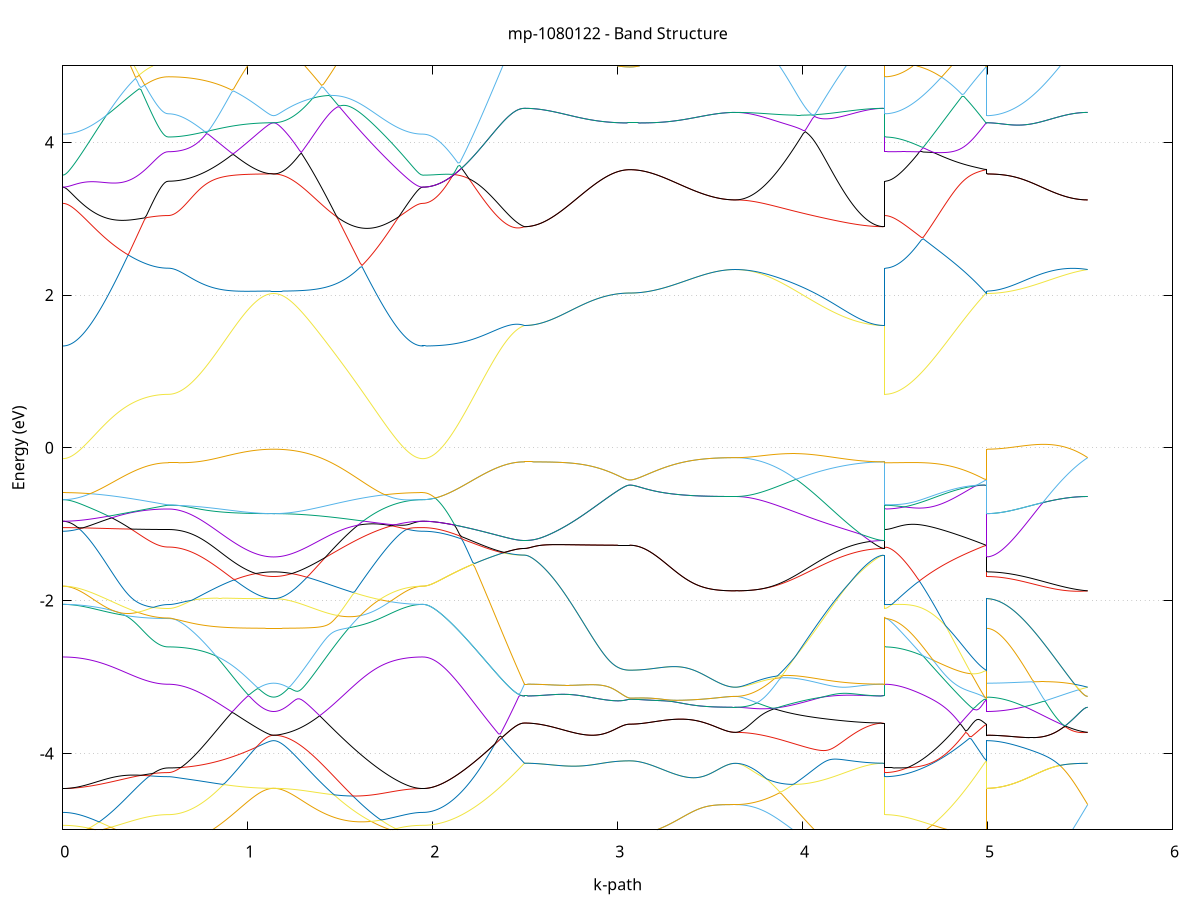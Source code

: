 set title 'mp-1080122 - Band Structure'
set xlabel 'k-path'
set ylabel 'Energy (eV)'
set grid y
set yrange [-5:5]
set terminal png size 800,600
set output 'mp-1080122_bands_gnuplot.png'
plot '-' using 1:2 with lines notitle, '-' using 1:2 with lines notitle, '-' using 1:2 with lines notitle, '-' using 1:2 with lines notitle, '-' using 1:2 with lines notitle, '-' using 1:2 with lines notitle, '-' using 1:2 with lines notitle, '-' using 1:2 with lines notitle, '-' using 1:2 with lines notitle, '-' using 1:2 with lines notitle, '-' using 1:2 with lines notitle, '-' using 1:2 with lines notitle, '-' using 1:2 with lines notitle, '-' using 1:2 with lines notitle, '-' using 1:2 with lines notitle, '-' using 1:2 with lines notitle, '-' using 1:2 with lines notitle, '-' using 1:2 with lines notitle, '-' using 1:2 with lines notitle, '-' using 1:2 with lines notitle, '-' using 1:2 with lines notitle, '-' using 1:2 with lines notitle, '-' using 1:2 with lines notitle, '-' using 1:2 with lines notitle, '-' using 1:2 with lines notitle, '-' using 1:2 with lines notitle, '-' using 1:2 with lines notitle, '-' using 1:2 with lines notitle, '-' using 1:2 with lines notitle, '-' using 1:2 with lines notitle, '-' using 1:2 with lines notitle, '-' using 1:2 with lines notitle, '-' using 1:2 with lines notitle, '-' using 1:2 with lines notitle, '-' using 1:2 with lines notitle, '-' using 1:2 with lines notitle, '-' using 1:2 with lines notitle, '-' using 1:2 with lines notitle, '-' using 1:2 with lines notitle, '-' using 1:2 with lines notitle, '-' using 1:2 with lines notitle, '-' using 1:2 with lines notitle, '-' using 1:2 with lines notitle, '-' using 1:2 with lines notitle, '-' using 1:2 with lines notitle, '-' using 1:2 with lines notitle, '-' using 1:2 with lines notitle, '-' using 1:2 with lines notitle, '-' using 1:2 with lines notitle, '-' using 1:2 with lines notitle, '-' using 1:2 with lines notitle, '-' using 1:2 with lines notitle, '-' using 1:2 with lines notitle, '-' using 1:2 with lines notitle, '-' using 1:2 with lines notitle, '-' using 1:2 with lines notitle, '-' using 1:2 with lines notitle, '-' using 1:2 with lines notitle, '-' using 1:2 with lines notitle, '-' using 1:2 with lines notitle, '-' using 1:2 with lines notitle, '-' using 1:2 with lines notitle, '-' using 1:2 with lines notitle, '-' using 1:2 with lines notitle
0.000000 -19.130128
0.009830 -19.130028
0.019659 -19.129728
0.029489 -19.129128
0.039318 -19.128328
0.049148 -19.127428
0.058977 -19.126228
0.068807 -19.124828
0.078636 -19.123128
0.088466 -19.121328
0.098295 -19.119228
0.108125 -19.117028
0.117954 -19.114628
0.127784 -19.112028
0.137613 -19.109228
0.147443 -19.106228
0.157272 -19.103128
0.167102 -19.099828
0.176932 -19.096328
0.186761 -19.092728
0.196591 -19.089028
0.206420 -19.085128
0.216250 -19.081128
0.226079 -19.077028
0.235909 -19.072728
0.245738 -19.068428
0.255568 -19.063928
0.265397 -19.059428
0.275227 -19.054928
0.285056 -19.050328
0.294886 -19.045728
0.304715 -19.041028
0.314545 -19.036428
0.324374 -19.031728
0.334204 -19.027028
0.344033 -19.022428
0.353863 -19.017828
0.363693 -19.013328
0.373522 -19.008928
0.383352 -19.004628
0.393181 -19.000328
0.403011 -18.996228
0.412840 -18.992228
0.422670 -18.988428
0.432499 -18.984828
0.442329 -18.981328
0.452158 -18.978028
0.461988 -18.974928
0.471817 -18.972128
0.481647 -18.969528
0.491476 -18.967128
0.501306 -18.964928
0.511135 -18.963128
0.520965 -18.961528
0.530795 -18.960128
0.540624 -18.959128
0.550454 -18.958428
0.560283 -18.957928
0.570113 -18.957828
0.570113 -18.957828
0.579942 -18.957628
0.589772 -18.957328
0.599601 -18.956728
0.609431 -18.955928
0.619260 -18.954928
0.629090 -18.953628
0.638919 -18.952128
0.648749 -18.950428
0.658578 -18.948528
0.668408 -18.946328
0.678237 -18.944028
0.688067 -18.941528
0.697897 -18.938728
0.707726 -18.935728
0.717556 -18.932628
0.727385 -18.929228
0.737215 -18.925728
0.747044 -18.922028
0.756874 -18.918228
0.766703 -18.914128
0.776533 -18.910028
0.786362 -18.905728
0.796192 -18.901328
0.806021 -18.896828
0.815851 -18.892228
0.825680 -18.887428
0.835510 -18.882628
0.845339 -18.877728
0.855169 -18.872828
0.864999 -18.867828
0.874828 -18.862828
0.884658 -18.857828
0.894487 -18.852828
0.904317 -18.847828
0.914146 -18.842828
0.923976 -18.837928
0.933805 -18.833028
0.943635 -18.828228
0.953464 -18.823428
0.963294 -18.818828
0.973123 -18.814428
0.982953 -18.810028
0.992782 -18.805928
1.002612 -18.801928
1.012441 -18.798128
1.022271 -18.794528
1.032100 -18.791128
1.041930 -18.788028
1.051760 -18.785128
1.061589 -18.782428
1.071419 -18.780128
1.081248 -18.778028
1.091078 -18.776328
1.100907 -18.774828
1.110737 -18.773728
1.120566 -18.772928
1.130396 -18.772428
1.140225 -18.772228
1.140225 -18.772228
1.150179 -18.772428
1.160133 -18.772928
1.170087 -18.773728
1.180041 -18.774928
1.189995 -18.776428
1.199948 -18.778228
1.209902 -18.780428
1.219856 -18.782828
1.229810 -18.785628
1.239764 -18.788728
1.249718 -18.792028
1.259671 -18.795628
1.269625 -18.799528
1.279579 -18.803628
1.289533 -18.808028
1.299487 -18.812628
1.309441 -18.817528
1.319394 -18.822628
1.329348 -18.827928
1.339302 -18.833328
1.349256 -18.839028
1.359210 -18.844828
1.369164 -18.850728
1.379117 -18.856928
1.389071 -18.863228
1.399025 -18.869628
1.408979 -18.876028
1.418933 -18.882628
1.428887 -18.889328
1.438841 -18.896128
1.448794 -18.902928
1.458748 -18.909728
1.468702 -18.916628
1.478656 -18.923528
1.488610 -18.930528
1.498564 -18.937428
1.508517 -18.944428
1.518471 -18.951328
1.528425 -18.958228
1.538379 -18.965028
1.548333 -18.971828
1.558287 -18.978628
1.568240 -18.985328
1.578194 -18.991928
1.588148 -18.998528
1.598102 -19.004928
1.608056 -19.011328
1.618010 -19.017528
1.627963 -19.023728
1.637917 -19.029728
1.647871 -19.035628
1.657825 -19.041428
1.667779 -19.047028
1.677733 -19.052528
1.687687 -19.057928
1.697640 -19.063028
1.707594 -19.068028
1.717548 -19.072928
1.727502 -19.077628
1.737456 -19.082128
1.747410 -19.086428
1.757363 -19.090528
1.767317 -19.094528
1.777271 -19.098228
1.787225 -19.101828
1.797179 -19.105128
1.807133 -19.108328
1.817086 -19.111228
1.827040 -19.114028
1.836994 -19.116528
1.846948 -19.118928
1.856902 -19.121028
1.866856 -19.122928
1.876809 -19.124628
1.886763 -19.126128
1.896717 -19.127328
1.906671 -19.128328
1.916625 -19.129128
1.926579 -19.129628
1.936533 -19.130028
1.946486 -19.130128
1.946486 -19.130128
1.956477 -19.129928
1.966469 -19.129328
1.976460 -19.128328
1.986451 -19.126828
1.996442 -19.125028
2.006433 -19.122728
2.016424 -19.120128
2.026415 -19.117028
2.036406 -19.113528
2.046397 -19.109628
2.056388 -19.105328
2.066379 -19.100628
2.076371 -19.095528
2.086362 -19.090028
2.096353 -19.084228
2.106344 -19.077928
2.116335 -19.071228
2.126326 -19.064228
2.136317 -19.056728
2.146308 -19.048928
2.156299 -19.040728
2.166290 -19.032128
2.176281 -19.023228
2.186273 -19.013928
2.196264 -19.004228
2.206255 -18.994228
2.216246 -18.983828
2.226237 -18.973128
2.236228 -18.962028
2.246219 -18.950628
2.256210 -18.938928
2.266201 -18.926828
2.276192 -18.914428
2.286183 -18.901728
2.296175 -18.888628
2.306166 -18.875328
2.316157 -18.861728
2.326148 -18.847828
2.336139 -18.833628
2.346130 -18.819128
2.356121 -18.804428
2.366112 -18.789528
2.376103 -18.774328
2.386094 -18.758828
2.396085 -18.743228
2.406077 -18.727328
2.416068 -18.711228
2.426059 -18.694928
2.436050 -18.678528
2.446041 -18.661928
2.456032 -18.645028
2.466023 -18.628128
2.476014 -18.610928
2.486005 -18.593728
2.495996 -18.576328
2.495996 -18.576328
2.505826 -18.576228
2.515655 -18.575928
2.525485 -18.575528
2.535314 -18.574928
2.545144 -18.574128
2.554974 -18.573128
2.564803 -18.572028
2.574633 -18.570728
2.584462 -18.569228
2.594292 -18.567628
2.604121 -18.565828
2.613951 -18.563828
2.623780 -18.561728
2.633610 -18.559428
2.643439 -18.557128
2.653269 -18.554528
2.663098 -18.551928
2.672928 -18.549128
2.682757 -18.546228
2.692587 -18.543228
2.702416 -18.540028
2.712246 -18.536828
2.722076 -18.533628
2.731905 -18.530228
2.741735 -18.526828
2.751564 -18.523228
2.761394 -18.519728
2.771223 -18.516128
2.781053 -18.512428
2.790882 -18.508828
2.800712 -18.505128
2.810541 -18.501428
2.820371 -18.497728
2.830200 -18.494028
2.840030 -18.490428
2.849859 -18.486928
2.859689 -18.483328
2.869518 -18.479928
2.879348 -18.476528
2.889177 -18.473228
2.899007 -18.470028
2.908837 -18.466928
2.918666 -18.464028
2.928496 -18.461228
2.938325 -18.458528
2.948155 -18.455928
2.957984 -18.453628
2.967814 -18.451428
2.977643 -18.449428
2.987473 -18.447628
2.997302 -18.445928
3.007132 -18.444528
3.016961 -18.443328
3.026791 -18.442328
3.036620 -18.441528
3.046450 -18.440928
3.056279 -18.440628
3.066109 -18.440528
3.066109 -18.440528
3.075939 -18.440428
3.085768 -18.440128
3.095598 -18.439728
3.105427 -18.439128
3.115257 -18.438328
3.125086 -18.437328
3.134916 -18.436228
3.144745 -18.434928
3.154575 -18.433428
3.164404 -18.431828
3.174234 -18.430028
3.184063 -18.428028
3.193893 -18.425928
3.203722 -18.423728
3.213552 -18.421328
3.223381 -18.418728
3.233211 -18.416128
3.243041 -18.413328
3.252870 -18.410428
3.262700 -18.407428
3.272529 -18.404228
3.282359 -18.401028
3.292188 -18.397728
3.302018 -18.394328
3.311847 -18.390828
3.321677 -18.387328
3.331506 -18.383728
3.341336 -18.380128
3.351165 -18.376428
3.360995 -18.372728
3.370824 -18.369028
3.380654 -18.365328
3.390483 -18.361628
3.400313 -18.358028
3.410143 -18.354328
3.419972 -18.350728
3.429802 -18.347128
3.439631 -18.343628
3.449461 -18.340228
3.459290 -18.336928
3.469120 -18.333728
3.478949 -18.330528
3.488779 -18.327628
3.498608 -18.324728
3.508438 -18.322028
3.518267 -18.319428
3.528097 -18.317028
3.537926 -18.314828
3.547756 -18.312828
3.557585 -18.310928
3.567415 -18.309328
3.577244 -18.307928
3.587074 -18.306728
3.596904 -18.305728
3.606733 -18.304928
3.616563 -18.304328
3.626392 -18.304028
3.636222 -18.303928
3.636222 -18.303928
3.646175 -18.304028
3.656129 -18.304328
3.666083 -18.304928
3.676037 -18.305728
3.685991 -18.306828
3.695945 -18.308128
3.705899 -18.309628
3.715852 -18.311328
3.725806 -18.313328
3.735760 -18.315428
3.745714 -18.317828
3.755668 -18.320428
3.765622 -18.323228
3.775575 -18.326228
3.785529 -18.329428
3.795483 -18.332728
3.805437 -18.336328
3.815391 -18.339928
3.825345 -18.343828
3.835298 -18.347828
3.845252 -18.352028
3.855206 -18.356328
3.865160 -18.360728
3.875114 -18.365228
3.885068 -18.369828
3.895021 -18.374628
3.904975 -18.379428
3.914929 -18.384328
3.924883 -18.389328
3.934837 -18.394328
3.944791 -18.399428
3.954745 -18.404628
3.964698 -18.409828
3.974652 -18.415028
3.984606 -18.420328
3.994560 -18.425528
4.004514 -18.430828
4.014468 -18.436128
4.024421 -18.441328
4.034375 -18.446628
4.044329 -18.451928
4.054283 -18.457128
4.064237 -18.462228
4.074191 -18.467328
4.084144 -18.472428
4.094098 -18.477428
4.104052 -18.482428
4.114006 -18.487228
4.123960 -18.492028
4.133914 -18.496728
4.143867 -18.501328
4.153821 -18.505928
4.163775 -18.510328
4.173729 -18.514628
4.183683 -18.518828
4.193637 -18.522928
4.203591 -18.526928
4.213544 -18.530728
4.223498 -18.534428
4.233452 -18.538028
4.243406 -18.541428
4.253360 -18.544728
4.263314 -18.547828
4.273267 -18.550828
4.283221 -18.553728
4.293175 -18.556428
4.303129 -18.558928
4.313083 -18.561328
4.323037 -18.563528
4.332990 -18.565528
4.342944 -18.567328
4.352898 -18.569028
4.362852 -18.570528
4.372806 -18.571928
4.382760 -18.573028
4.392713 -18.574128
4.402667 -18.574928
4.412621 -18.575528
4.422575 -18.575928
4.432529 -18.576228
4.442483 -18.576328
4.442483 -18.957828
4.452474 -18.957628
4.462465 -18.957028
4.472456 -18.956028
4.482447 -18.954728
4.492438 -18.952928
4.502429 -18.950828
4.512420 -18.948328
4.522411 -18.945528
4.532403 -18.942228
4.542394 -18.938528
4.552385 -18.934528
4.562376 -18.930128
4.572367 -18.925228
4.582358 -18.920128
4.592349 -18.914528
4.602340 -18.908628
4.612331 -18.902328
4.622322 -18.895728
4.632313 -18.888728
4.642305 -18.881428
4.652296 -18.873728
4.662287 -18.865728
4.672278 -18.857228
4.682269 -18.848528
4.692260 -18.839428
4.702251 -18.830028
4.712242 -18.820328
4.722233 -18.810228
4.732224 -18.799828
4.742215 -18.789128
4.752207 -18.778128
4.762198 -18.766828
4.772189 -18.755328
4.782180 -18.743428
4.792171 -18.731228
4.802162 -18.718728
4.812153 -18.706028
4.822144 -18.693128
4.832135 -18.679828
4.842126 -18.666428
4.852117 -18.652628
4.862109 -18.638728
4.872100 -18.624528
4.882091 -18.610128
4.892082 -18.595628
4.902073 -18.580728
4.912064 -18.565828
4.922055 -18.550628
4.932046 -18.535328
4.942037 -18.519928
4.952028 -18.504228
4.962019 -18.488528
4.972011 -18.472628
4.982002 -18.456628
4.991993 -18.440528
4.991993 -18.772228
5.001984 -18.772128
5.011975 -18.771528
5.021966 -18.770728
5.031957 -18.769528
5.041948 -18.767928
5.051939 -18.766028
5.061930 -18.763728
5.071921 -18.761028
5.081913 -18.758028
5.091904 -18.754728
5.101895 -18.751028
5.111886 -18.747028
5.121877 -18.742728
5.131868 -18.737928
5.141859 -18.732928
5.151850 -18.727628
5.161841 -18.721828
5.171832 -18.715828
5.181823 -18.709428
5.191815 -18.702728
5.201806 -18.695728
5.211797 -18.688428
5.221788 -18.680728
5.231779 -18.672728
5.241770 -18.664528
5.251761 -18.655928
5.261752 -18.647128
5.271743 -18.637928
5.281734 -18.628528
5.291725 -18.618828
5.301717 -18.608828
5.311708 -18.598628
5.321699 -18.588028
5.331690 -18.577228
5.341681 -18.566228
5.351672 -18.554928
5.361663 -18.543528
5.371654 -18.531728
5.381645 -18.519828
5.391636 -18.507628
5.401627 -18.495228
5.411619 -18.482628
5.421610 -18.469828
5.431601 -18.456828
5.441592 -18.443628
5.451583 -18.430328
5.461574 -18.416728
5.471565 -18.403128
5.481556 -18.389228
5.491547 -18.375328
5.501538 -18.361228
5.511529 -18.347028
5.521521 -18.332728
5.531512 -18.318328
5.541503 -18.303928
e
0.000000 -17.887128
0.009830 -17.887028
0.019659 -17.886928
0.029489 -17.886628
0.039318 -17.886228
0.049148 -17.885828
0.058977 -17.885228
0.068807 -17.884528
0.078636 -17.883828
0.088466 -17.882928
0.098295 -17.881928
0.108125 -17.880928
0.117954 -17.879728
0.127784 -17.878528
0.137613 -17.877228
0.147443 -17.875828
0.157272 -17.874328
0.167102 -17.872828
0.176932 -17.871228
0.186761 -17.869528
0.196591 -17.867828
0.206420 -17.866028
0.216250 -17.864128
0.226079 -17.862228
0.235909 -17.860328
0.245738 -17.858328
0.255568 -17.856328
0.265397 -17.854328
0.275227 -17.852328
0.285056 -17.850228
0.294886 -17.848128
0.304715 -17.846128
0.314545 -17.844028
0.324374 -17.842028
0.334204 -17.840028
0.344033 -17.838028
0.353863 -17.836028
0.363693 -17.834128
0.373522 -17.832228
0.383352 -17.830328
0.393181 -17.828528
0.403011 -17.826728
0.412840 -17.825128
0.422670 -17.823428
0.432499 -17.821928
0.442329 -17.820528
0.452158 -17.819128
0.461988 -17.817828
0.471817 -17.816728
0.481647 -17.815628
0.491476 -17.814628
0.501306 -17.813728
0.511135 -17.813028
0.520965 -17.812328
0.530795 -17.811828
0.540624 -17.811428
0.550454 -17.811128
0.560283 -17.810928
0.570113 -17.810828
0.570113 -17.810828
0.579942 -17.810828
0.589772 -17.810628
0.599601 -17.810428
0.609431 -17.810028
0.619260 -17.809628
0.629090 -17.809128
0.638919 -17.808528
0.648749 -17.807828
0.658578 -17.807028
0.668408 -17.806128
0.678237 -17.805128
0.688067 -17.804028
0.697897 -17.802928
0.707726 -17.801728
0.717556 -17.800428
0.727385 -17.799128
0.737215 -17.797728
0.747044 -17.796128
0.756874 -17.794628
0.766703 -17.793028
0.776533 -17.791328
0.786362 -17.789628
0.796192 -17.787928
0.806021 -17.786128
0.815851 -17.784328
0.825680 -17.782528
0.835510 -17.780628
0.845339 -17.778728
0.855169 -17.776828
0.864999 -17.774928
0.874828 -17.773028
0.884658 -17.771128
0.894487 -17.769228
0.904317 -17.767428
0.914146 -17.765528
0.923976 -17.763728
0.933805 -17.761928
0.943635 -17.760228
0.953464 -17.758528
0.963294 -17.756828
0.973123 -17.755228
0.982953 -17.753728
0.992782 -17.752228
1.002612 -17.750828
1.012441 -17.749428
1.022271 -17.748228
1.032100 -17.747028
1.041930 -17.745928
1.051760 -17.744928
1.061589 -17.744028
1.071419 -17.743328
1.081248 -17.742628
1.091078 -17.742028
1.100907 -17.741528
1.110737 -17.741128
1.120566 -17.740828
1.130396 -17.740728
1.140225 -17.740628
1.140225 -17.740628
1.150179 -17.740728
1.160133 -17.740828
1.170087 -17.741128
1.180041 -17.741528
1.189995 -17.742028
1.199948 -17.742628
1.209902 -17.743328
1.219856 -17.744228
1.229810 -17.745128
1.239764 -17.746128
1.249718 -17.747328
1.259671 -17.748628
1.269625 -17.749928
1.279579 -17.751428
1.289533 -17.752928
1.299487 -17.754528
1.309441 -17.756328
1.319394 -17.758128
1.329348 -17.760028
1.339302 -17.762028
1.349256 -17.764028
1.359210 -17.766228
1.369164 -17.768428
1.379117 -17.770728
1.389071 -17.773028
1.399025 -17.775528
1.408979 -17.777928
1.418933 -17.780428
1.428887 -17.783028
1.438841 -17.785628
1.448794 -17.788328
1.458748 -17.790928
1.468702 -17.793728
1.478656 -17.796428
1.488610 -17.799228
1.498564 -17.802028
1.508517 -17.804828
1.518471 -17.807628
1.528425 -17.810528
1.538379 -17.813328
1.548333 -17.816128
1.558287 -17.819028
1.568240 -17.821828
1.578194 -17.824628
1.588148 -17.827428
1.598102 -17.830228
1.608056 -17.832928
1.618010 -17.835728
1.627963 -17.838428
1.637917 -17.841028
1.647871 -17.843628
1.657825 -17.846228
1.667779 -17.848728
1.677733 -17.851128
1.687687 -17.853528
1.697640 -17.855928
1.707594 -17.858128
1.717548 -17.860328
1.727502 -17.862528
1.737456 -17.864628
1.747410 -17.866628
1.757363 -17.868428
1.767317 -17.870328
1.777271 -17.872028
1.787225 -17.873728
1.797179 -17.875328
1.807133 -17.876828
1.817086 -17.878228
1.827040 -17.879428
1.836994 -17.880728
1.846948 -17.881828
1.856902 -17.882828
1.866856 -17.883728
1.876809 -17.884528
1.886763 -17.885228
1.896717 -17.885828
1.906671 -17.886228
1.916625 -17.886628
1.926579 -17.886828
1.936533 -17.887028
1.946486 -17.887128
1.946486 -17.887128
1.956477 -17.887428
1.966469 -17.888428
1.976460 -17.889928
1.986451 -17.892228
1.996442 -17.895028
2.006433 -17.898528
2.016424 -17.902628
2.026415 -17.907328
2.036406 -17.912628
2.046397 -17.918628
2.056388 -17.925128
2.066379 -17.932228
2.076371 -17.939928
2.086362 -17.948128
2.096353 -17.956928
2.106344 -17.966328
2.116335 -17.976128
2.126326 -17.986428
2.136317 -17.997328
2.146308 -18.008628
2.156299 -18.020428
2.166290 -18.032628
2.176281 -18.045328
2.186273 -18.058428
2.196264 -18.071928
2.206255 -18.085728
2.216246 -18.100028
2.226237 -18.114628
2.236228 -18.129528
2.246219 -18.144728
2.256210 -18.160228
2.266201 -18.176028
2.276192 -18.192128
2.286183 -18.208428
2.296175 -18.224928
2.306166 -18.241728
2.316157 -18.258628
2.326148 -18.275728
2.336139 -18.292928
2.346130 -18.310428
2.356121 -18.327928
2.366112 -18.345528
2.376103 -18.363228
2.386094 -18.381028
2.396085 -18.398828
2.406077 -18.416628
2.416068 -18.434528
2.426059 -18.452328
2.436050 -18.470228
2.446041 -18.488128
2.456032 -18.505928
2.466023 -18.523628
2.476014 -18.541228
2.486005 -18.558828
2.495996 -18.576328
2.495996 -18.576328
2.505826 -18.576228
2.515655 -18.575928
2.525485 -18.575528
2.535314 -18.574928
2.545144 -18.574128
2.554974 -18.573128
2.564803 -18.572028
2.574633 -18.570728
2.584462 -18.569228
2.594292 -18.567628
2.604121 -18.565828
2.613951 -18.563828
2.623780 -18.561728
2.633610 -18.559428
2.643439 -18.557128
2.653269 -18.554528
2.663098 -18.551928
2.672928 -18.549128
2.682757 -18.546228
2.692587 -18.543228
2.702416 -18.540028
2.712246 -18.536828
2.722076 -18.533628
2.731905 -18.530228
2.741735 -18.526828
2.751564 -18.523228
2.761394 -18.519728
2.771223 -18.516128
2.781053 -18.512428
2.790882 -18.508828
2.800712 -18.505128
2.810541 -18.501428
2.820371 -18.497728
2.830200 -18.494028
2.840030 -18.490428
2.849859 -18.486928
2.859689 -18.483328
2.869518 -18.479928
2.879348 -18.476528
2.889177 -18.473228
2.899007 -18.470028
2.908837 -18.466928
2.918666 -18.464028
2.928496 -18.461228
2.938325 -18.458528
2.948155 -18.455928
2.957984 -18.453628
2.967814 -18.451428
2.977643 -18.449428
2.987473 -18.447628
2.997302 -18.445928
3.007132 -18.444528
3.016961 -18.443328
3.026791 -18.442328
3.036620 -18.441528
3.046450 -18.440928
3.056279 -18.440628
3.066109 -18.440528
3.066109 -18.440528
3.075939 -18.440428
3.085768 -18.440128
3.095598 -18.439728
3.105427 -18.439128
3.115257 -18.438328
3.125086 -18.437328
3.134916 -18.436228
3.144745 -18.434928
3.154575 -18.433428
3.164404 -18.431828
3.174234 -18.430028
3.184063 -18.428028
3.193893 -18.425928
3.203722 -18.423728
3.213552 -18.421328
3.223381 -18.418728
3.233211 -18.416128
3.243041 -18.413328
3.252870 -18.410428
3.262700 -18.407428
3.272529 -18.404228
3.282359 -18.401028
3.292188 -18.397728
3.302018 -18.394328
3.311847 -18.390828
3.321677 -18.387328
3.331506 -18.383728
3.341336 -18.380128
3.351165 -18.376428
3.360995 -18.372728
3.370824 -18.369028
3.380654 -18.365328
3.390483 -18.361628
3.400313 -18.358028
3.410143 -18.354328
3.419972 -18.350728
3.429802 -18.347128
3.439631 -18.343628
3.449461 -18.340228
3.459290 -18.336928
3.469120 -18.333728
3.478949 -18.330528
3.488779 -18.327628
3.498608 -18.324728
3.508438 -18.322028
3.518267 -18.319428
3.528097 -18.317028
3.537926 -18.314828
3.547756 -18.312828
3.557585 -18.310928
3.567415 -18.309328
3.577244 -18.307928
3.587074 -18.306728
3.596904 -18.305728
3.606733 -18.304928
3.616563 -18.304328
3.626392 -18.304028
3.636222 -18.303928
3.636222 -18.303928
3.646175 -18.304028
3.656129 -18.304328
3.666083 -18.304928
3.676037 -18.305728
3.685991 -18.306728
3.695945 -18.307928
3.705899 -18.309428
3.715852 -18.311128
3.725806 -18.313028
3.735760 -18.315228
3.745714 -18.317528
3.755668 -18.320028
3.765622 -18.322728
3.775575 -18.325728
3.785529 -18.328828
3.795483 -18.332128
3.805437 -18.335628
3.815391 -18.339228
3.825345 -18.343028
3.835298 -18.346928
3.845252 -18.351028
3.855206 -18.355328
3.865160 -18.359628
3.875114 -18.364128
3.885068 -18.368728
3.895021 -18.373328
3.904975 -18.378128
3.914929 -18.383028
3.924883 -18.387928
3.934837 -18.393028
3.944791 -18.398028
3.954745 -18.403228
3.964698 -18.408428
3.974652 -18.413628
3.984606 -18.418828
3.994560 -18.424128
4.004514 -18.429428
4.014468 -18.434628
4.024421 -18.439928
4.034375 -18.445228
4.044329 -18.450528
4.054283 -18.455728
4.064237 -18.460928
4.074191 -18.466028
4.084144 -18.471128
4.094098 -18.476128
4.104052 -18.481128
4.114006 -18.486028
4.123960 -18.490928
4.133914 -18.495628
4.143867 -18.500328
4.153821 -18.504828
4.163775 -18.509328
4.173729 -18.513728
4.183683 -18.518028
4.193637 -18.522128
4.203591 -18.526128
4.213544 -18.530028
4.223498 -18.533828
4.233452 -18.537428
4.243406 -18.540828
4.253360 -18.544228
4.263314 -18.547328
4.273267 -18.550428
4.283221 -18.553328
4.293175 -18.556028
4.303129 -18.558628
4.313083 -18.561028
4.323037 -18.563228
4.332990 -18.565328
4.342944 -18.567228
4.352898 -18.568928
4.362852 -18.570428
4.372806 -18.571828
4.382760 -18.573028
4.392713 -18.574028
4.402667 -18.574828
4.412621 -18.575528
4.422575 -18.575928
4.432529 -18.576228
4.442483 -18.576328
4.442483 -17.810828
4.452474 -17.811128
4.462465 -17.812028
4.472456 -17.813428
4.482447 -17.815428
4.492438 -17.818028
4.502429 -17.821128
4.512420 -17.824828
4.522411 -17.829128
4.532403 -17.833928
4.542394 -17.839228
4.552385 -17.845128
4.562376 -17.851528
4.572367 -17.858528
4.582358 -17.865928
4.592349 -17.873928
4.602340 -17.882328
4.612331 -17.891228
4.622322 -17.900628
4.632313 -17.910428
4.642305 -17.920728
4.652296 -17.931428
4.662287 -17.942528
4.672278 -17.954028
4.682269 -17.965828
4.692260 -17.978128
4.702251 -17.990728
4.712242 -18.003628
4.722233 -18.016928
4.732224 -18.030528
4.742215 -18.044328
4.752207 -18.058528
4.762198 -18.072928
4.772189 -18.087628
4.782180 -18.102528
4.792171 -18.117528
4.802162 -18.132828
4.812153 -18.148328
4.822144 -18.163928
4.832135 -18.179728
4.842126 -18.195628
4.852117 -18.211728
4.862109 -18.227828
4.872100 -18.244128
4.882091 -18.260428
4.892082 -18.276728
4.902073 -18.293128
4.912064 -18.309628
4.922055 -18.326028
4.932046 -18.342528
4.942037 -18.358928
4.952028 -18.375328
4.962019 -18.391728
4.972011 -18.408028
4.982002 -18.424328
4.991993 -18.440528
4.991993 -17.740628
5.001984 -17.740928
5.011975 -17.741728
5.021966 -17.742928
5.031957 -17.744728
5.041948 -17.747028
5.051939 -17.749828
5.061930 -17.753128
5.071921 -17.756928
5.081913 -17.761228
5.091904 -17.765928
5.101895 -17.771228
5.111886 -17.776928
5.121877 -17.783128
5.131868 -17.789728
5.141859 -17.796828
5.151850 -17.804328
5.161841 -17.812228
5.171832 -17.820628
5.181823 -17.829428
5.191815 -17.838528
5.201806 -17.848028
5.211797 -17.857928
5.221788 -17.868228
5.231779 -17.878828
5.241770 -17.889728
5.251761 -17.900928
5.261752 -17.912528
5.271743 -17.924428
5.281734 -17.936528
5.291725 -17.948928
5.301717 -17.961528
5.311708 -17.974328
5.321699 -17.987428
5.331690 -18.000828
5.341681 -18.014228
5.351672 -18.027928
5.361663 -18.041828
5.371654 -18.055728
5.381645 -18.069828
5.391636 -18.084128
5.401627 -18.098428
5.411619 -18.112928
5.421610 -18.127428
5.431601 -18.142128
5.441592 -18.156728
5.451583 -18.171528
5.461574 -18.186228
5.471565 -18.201028
5.481556 -18.215728
5.491547 -18.230528
5.501538 -18.245228
5.511529 -18.260028
5.521521 -18.274628
5.531512 -18.289328
5.541503 -18.303928
e
0.000000 -16.958028
0.009830 -16.958128
0.019659 -16.958528
0.029489 -16.959128
0.039318 -16.959928
0.049148 -16.961128
0.058977 -16.962528
0.068807 -16.964228
0.078636 -16.966228
0.088466 -16.968628
0.098295 -16.971428
0.108125 -16.974628
0.117954 -16.978128
0.127784 -16.982128
0.137613 -16.986528
0.147443 -16.991428
0.157272 -16.996728
0.167102 -17.002428
0.176932 -17.008628
0.186761 -17.015228
0.196591 -17.022128
0.206420 -17.029428
0.216250 -17.037028
0.226079 -17.044928
0.235909 -17.053128
0.245738 -17.061528
0.255568 -17.070028
0.265397 -17.078828
0.275227 -17.087628
0.285056 -17.096628
0.294886 -17.105728
0.304715 -17.114828
0.314545 -17.123928
0.324374 -17.132928
0.334204 -17.141928
0.344033 -17.150928
0.353863 -17.159728
0.363693 -17.168328
0.373522 -17.176828
0.383352 -17.185128
0.393181 -17.193128
0.403011 -17.200928
0.412840 -17.208428
0.422670 -17.215628
0.432499 -17.222428
0.442329 -17.228928
0.452158 -17.235028
0.461988 -17.240728
0.471817 -17.246028
0.481647 -17.250828
0.491476 -17.255228
0.501306 -17.259128
0.511135 -17.262528
0.520965 -17.265428
0.530795 -17.267728
0.540624 -17.269628
0.550454 -17.271028
0.560283 -17.271828
0.570113 -17.272028
0.570113 -17.272028
0.579942 -17.272028
0.589772 -17.272028
0.599601 -17.271928
0.609431 -17.271828
0.619260 -17.271728
0.629090 -17.271528
0.638919 -17.271428
0.648749 -17.271228
0.658578 -17.271028
0.668408 -17.270728
0.678237 -17.270528
0.688067 -17.270228
0.697897 -17.269928
0.707726 -17.269628
0.717556 -17.269228
0.727385 -17.268928
0.737215 -17.268528
0.747044 -17.268128
0.756874 -17.267628
0.766703 -17.267228
0.776533 -17.266828
0.786362 -17.266328
0.796192 -17.265928
0.806021 -17.265428
0.815851 -17.264928
0.825680 -17.264528
0.835510 -17.264028
0.845339 -17.263528
0.855169 -17.263028
0.864999 -17.262528
0.874828 -17.262028
0.884658 -17.261528
0.894487 -17.261128
0.904317 -17.260628
0.914146 -17.260128
0.923976 -17.259728
0.933805 -17.259228
0.943635 -17.258828
0.953464 -17.258328
0.963294 -17.257928
0.973123 -17.257528
0.982953 -17.257128
0.992782 -17.256728
1.002612 -17.256428
1.012441 -17.256028
1.022271 -17.255728
1.032100 -17.255428
1.041930 -17.255128
1.051760 -17.254928
1.061589 -17.254728
1.071419 -17.254428
1.081248 -17.254228
1.091078 -17.254128
1.100907 -17.254028
1.110737 -17.253928
1.120566 -17.253828
1.130396 -17.253828
1.140225 -17.253828
1.140225 -17.253828
1.150179 -17.253728
1.160133 -17.253328
1.170087 -17.252828
1.180041 -17.252228
1.189995 -17.251328
1.199948 -17.250128
1.209902 -17.248928
1.219856 -17.247428
1.229810 -17.245728
1.239764 -17.243828
1.249718 -17.241728
1.259671 -17.239428
1.269625 -17.237028
1.279579 -17.234328
1.289533 -17.231528
1.299487 -17.228528
1.309441 -17.225328
1.319394 -17.222028
1.329348 -17.218528
1.339302 -17.214828
1.349256 -17.210928
1.359210 -17.207028
1.369164 -17.202828
1.379117 -17.198528
1.389071 -17.194228
1.399025 -17.189628
1.408979 -17.185028
1.418933 -17.180228
1.428887 -17.175328
1.438841 -17.170328
1.448794 -17.165128
1.458748 -17.159928
1.468702 -17.154628
1.478656 -17.149228
1.488610 -17.143828
1.498564 -17.138328
1.508517 -17.132728
1.518471 -17.127128
1.528425 -17.121428
1.538379 -17.115728
1.548333 -17.110028
1.558287 -17.104228
1.568240 -17.098528
1.578194 -17.092828
1.588148 -17.087128
1.598102 -17.081328
1.608056 -17.075728
1.618010 -17.070028
1.627963 -17.064428
1.637917 -17.058928
1.647871 -17.053428
1.657825 -17.047928
1.667779 -17.042728
1.677733 -17.037428
1.687687 -17.032328
1.697640 -17.027228
1.707594 -17.022328
1.717548 -17.017528
1.727502 -17.012828
1.737456 -17.008328
1.747410 -17.003928
1.757363 -16.999728
1.767317 -16.995628
1.777271 -16.991728
1.787225 -16.988028
1.797179 -16.984528
1.807133 -16.981228
1.817086 -16.978128
1.827040 -16.975228
1.836994 -16.972528
1.846948 -16.970028
1.856902 -16.967728
1.866856 -16.965728
1.876809 -16.963828
1.886763 -16.962328
1.896717 -16.961028
1.906671 -16.959928
1.916625 -16.959028
1.926579 -16.958528
1.936533 -16.958128
1.946486 -16.958028
1.946486 -16.958028
1.956477 -16.957828
1.966469 -16.957428
1.976460 -16.956628
1.986451 -16.955528
1.996442 -16.954128
2.006433 -16.952428
2.016424 -16.950428
2.026415 -16.948028
2.036406 -16.945428
2.046397 -16.942528
2.056388 -16.939228
2.066379 -16.935728
2.076371 -16.931928
2.086362 -16.927728
2.096353 -16.923428
2.106344 -16.918728
2.116335 -16.913628
2.126326 -16.908328
2.136317 -16.902728
2.146308 -16.896928
2.156299 -16.890728
2.166290 -16.884328
2.176281 -16.877628
2.186273 -16.870728
2.196264 -16.863528
2.206255 -16.856028
2.216246 -16.848428
2.226237 -16.840428
2.236228 -16.832228
2.246219 -16.823828
2.256210 -16.815228
2.266201 -16.806328
2.276192 -16.797128
2.286183 -16.787728
2.296175 -16.778228
2.306166 -16.768428
2.316157 -16.758528
2.326148 -16.748328
2.336139 -16.738028
2.346130 -16.727528
2.356121 -16.716828
2.366112 -16.705928
2.376103 -16.694928
2.386094 -16.685928
2.396085 -16.678328
2.406077 -16.670628
2.416068 -16.662828
2.426059 -16.654928
2.436050 -16.646928
2.446041 -16.638928
2.456032 -16.630728
2.466023 -16.622528
2.476014 -16.614228
2.486005 -16.605928
2.495996 -16.597528
2.495996 -16.597528
2.505826 -16.597628
2.515655 -16.597828
2.525485 -16.598228
2.535314 -16.598728
2.545144 -16.599428
2.554974 -16.600328
2.564803 -16.601428
2.574633 -16.602828
2.584462 -16.604428
2.594292 -16.606328
2.604121 -16.608528
2.613951 -16.611128
2.623780 -16.614028
2.633610 -16.617328
2.643439 -16.621028
2.653269 -16.624928
2.663098 -16.629328
2.672928 -16.633928
2.682757 -16.638928
2.692587 -16.644128
2.702416 -16.649628
2.712246 -16.655328
2.722076 -16.661228
2.731905 -16.667228
2.741735 -16.673528
2.751564 -16.679928
2.761394 -16.686328
2.771223 -16.692928
2.781053 -16.699528
2.790882 -16.706228
2.800712 -16.712828
2.810541 -16.719528
2.820371 -16.726128
2.830200 -16.732728
2.840030 -16.739328
2.849859 -16.745728
2.859689 -16.752028
2.869518 -16.758228
2.879348 -16.764328
2.889177 -16.770128
2.899007 -16.775828
2.908837 -16.781228
2.918666 -16.786528
2.928496 -16.791428
2.938325 -16.796128
2.948155 -16.800628
2.957984 -16.804728
2.967814 -16.808628
2.977643 -16.812128
2.987473 -16.815328
2.997302 -16.818128
3.007132 -16.820528
3.016961 -16.822628
3.026791 -16.824428
3.036620 -16.825728
3.046450 -16.826728
3.056279 -16.827328
3.066109 -16.827428
3.066109 -16.827428
3.075939 -16.827428
3.085768 -16.827528
3.095598 -16.827528
3.105427 -16.827528
3.115257 -16.827528
3.125086 -16.827528
3.134916 -16.827628
3.144745 -16.827628
3.154575 -16.827728
3.164404 -16.827728
3.174234 -16.827828
3.184063 -16.827828
3.193893 -16.827928
3.203722 -16.828028
3.213552 -16.828228
3.223381 -16.828328
3.233211 -16.828528
3.243041 -16.828728
3.252870 -16.828928
3.262700 -16.829228
3.272529 -16.829528
3.282359 -16.829928
3.292188 -16.830328
3.302018 -16.830728
3.311847 -16.831328
3.321677 -16.831828
3.331506 -16.832528
3.341336 -16.833228
3.351165 -16.834028
3.360995 -16.834928
3.370824 -16.835928
3.380654 -16.837028
3.390483 -16.838228
3.400313 -16.839528
3.410143 -16.840928
3.419972 -16.842328
3.429802 -16.843928
3.439631 -16.845628
3.449461 -16.847428
3.459290 -16.849328
3.469120 -16.851228
3.478949 -16.853128
3.488779 -16.855128
3.498608 -16.857228
3.508438 -16.859228
3.518267 -16.861228
3.528097 -16.863128
3.537926 -16.864928
3.547756 -16.866628
3.557585 -16.868328
3.567415 -16.869728
3.577244 -16.871128
3.587074 -16.872228
3.596904 -16.873228
3.606733 -16.874028
3.616563 -16.874528
3.626392 -16.874928
3.636222 -16.875028
3.636222 -16.875028
3.646175 -16.874928
3.656129 -16.874528
3.666083 -16.873928
3.676037 -16.873228
3.685991 -16.872228
3.695945 -16.871028
3.705899 -16.869628
3.715852 -16.868028
3.725806 -16.866128
3.735760 -16.864128
3.745714 -16.861828
3.755668 -16.859428
3.765622 -16.856728
3.775575 -16.853828
3.785529 -16.850828
3.795483 -16.847628
3.805437 -16.844228
3.815391 -16.840528
3.825345 -16.836828
3.835298 -16.832828
3.845252 -16.828728
3.855206 -16.824428
3.865160 -16.820028
3.875114 -16.815328
3.885068 -16.810628
3.895021 -16.805628
3.904975 -16.800628
3.914929 -16.795428
3.924883 -16.790228
3.934837 -16.784728
3.944791 -16.779528
3.954745 -16.774328
3.964698 -16.769028
3.974652 -16.763828
3.984606 -16.758528
3.994560 -16.753128
4.004514 -16.747828
4.014468 -16.742428
4.024421 -16.737028
4.034375 -16.731728
4.044329 -16.726428
4.054283 -16.721128
4.064237 -16.715828
4.074191 -16.710628
4.084144 -16.705428
4.094098 -16.700328
4.104052 -16.695228
4.114006 -16.690328
4.123960 -16.685328
4.133914 -16.680528
4.143867 -16.675728
4.153821 -16.671028
4.163775 -16.666528
4.173729 -16.662028
4.183683 -16.657628
4.193637 -16.653428
4.203591 -16.649328
4.213544 -16.645328
4.223498 -16.641428
4.233452 -16.637728
4.243406 -16.634228
4.253360 -16.630728
4.263314 -16.627428
4.273267 -16.624328
4.283221 -16.621328
4.293175 -16.618528
4.303129 -16.615928
4.313083 -16.613428
4.323037 -16.611128
4.332990 -16.608928
4.342944 -16.607028
4.352898 -16.605228
4.362852 -16.603628
4.372806 -16.602228
4.382760 -16.601028
4.392713 -16.599928
4.402667 -16.599128
4.412621 -16.598428
4.422575 -16.597928
4.432529 -16.597628
4.442483 -16.597528
4.442483 -17.272028
4.452474 -17.271928
4.462465 -17.271328
4.472456 -17.270528
4.482447 -17.269328
4.492438 -17.267828
4.502429 -17.266028
4.512420 -17.263828
4.522411 -17.261328
4.532403 -17.258528
4.542394 -17.255328
4.552385 -17.251828
4.562376 -17.248028
4.572367 -17.243828
4.582358 -17.239428
4.592349 -17.234628
4.602340 -17.229528
4.612331 -17.224028
4.622322 -17.218328
4.632313 -17.212328
4.642305 -17.205928
4.652296 -17.199328
4.662287 -17.192328
4.672278 -17.185028
4.682269 -17.177528
4.692260 -17.169628
4.702251 -17.161528
4.712242 -17.153128
4.722233 -17.144428
4.732224 -17.135528
4.742215 -17.126328
4.752207 -17.116828
4.762198 -17.107128
4.772189 -17.097128
4.782180 -17.086828
4.792171 -17.076428
4.802162 -17.065728
4.812153 -17.054728
4.822144 -17.043628
4.832135 -17.032228
4.842126 -17.020728
4.852117 -17.008928
4.862109 -16.996928
4.872100 -16.984728
4.882091 -16.972428
4.892082 -16.959928
4.902073 -16.947328
4.912064 -16.934428
4.922055 -16.921528
4.932046 -16.908428
4.942037 -16.895228
4.952028 -16.881828
4.962019 -16.868428
4.972011 -16.854828
4.982002 -16.841228
4.991993 -16.827428
4.991993 -17.253828
5.001984 -17.253628
5.011975 -17.253128
5.021966 -17.252328
5.031957 -17.251228
5.041948 -17.249728
5.051939 -17.247928
5.061930 -17.245828
5.071921 -17.243328
5.081913 -17.240628
5.091904 -17.237628
5.101895 -17.234128
5.111886 -17.230428
5.121877 -17.226428
5.131868 -17.222028
5.141859 -17.217428
5.151850 -17.212428
5.161841 -17.207228
5.171832 -17.201628
5.181823 -17.195728
5.191815 -17.189628
5.201806 -17.183128
5.211797 -17.176328
5.221788 -17.169328
5.231779 -17.162028
5.241770 -17.154428
5.251761 -17.146528
5.261752 -17.138428
5.271743 -17.130028
5.281734 -17.121428
5.291725 -17.112628
5.301717 -17.103428
5.311708 -17.094128
5.321699 -17.084528
5.331690 -17.074728
5.341681 -17.064828
5.351672 -17.054628
5.361663 -17.044328
5.371654 -17.033828
5.381645 -17.023128
5.391636 -17.012328
5.401627 -17.001428
5.411619 -16.990428
5.421610 -16.979228
5.431601 -16.968128
5.441592 -16.956928
5.451583 -16.945828
5.461574 -16.934828
5.471565 -16.924028
5.481556 -16.913628
5.491547 -16.903728
5.501538 -16.894728
5.511529 -16.886828
5.521521 -16.880528
5.531512 -16.876428
5.541503 -16.875028
e
0.000000 -16.868928
0.009830 -16.869028
0.019659 -16.869328
0.029489 -16.869928
0.039318 -16.870728
0.049148 -16.871828
0.058977 -16.873028
0.068807 -16.874428
0.078636 -16.875928
0.088466 -16.877528
0.098295 -16.879128
0.108125 -16.880828
0.117954 -16.882528
0.127784 -16.884228
0.137613 -16.885728
0.147443 -16.887328
0.157272 -16.888728
0.167102 -16.890028
0.176932 -16.891228
0.186761 -16.892328
0.196591 -16.893328
0.206420 -16.894228
0.216250 -16.894928
0.226079 -16.895628
0.235909 -16.896228
0.245738 -16.896728
0.255568 -16.897128
0.265397 -16.897428
0.275227 -16.897728
0.285056 -16.898028
0.294886 -16.898228
0.304715 -16.898428
0.314545 -16.898528
0.324374 -16.898628
0.334204 -16.898628
0.344033 -16.898728
0.353863 -16.898728
0.363693 -16.898728
0.373522 -16.898628
0.383352 -16.898628
0.393181 -16.898528
0.403011 -16.898528
0.412840 -16.898428
0.422670 -16.898328
0.432499 -16.898328
0.442329 -16.898228
0.452158 -16.898228
0.461988 -16.898128
0.471817 -16.898028
0.481647 -16.897928
0.491476 -16.897828
0.501306 -16.897828
0.511135 -16.897728
0.520965 -16.897628
0.530795 -16.897628
0.540624 -16.897628
0.550454 -16.897628
0.560283 -16.897528
0.570113 -16.897628
0.570113 -16.897628
0.579942 -16.897828
0.589772 -16.898528
0.599601 -16.899828
0.609431 -16.901528
0.619260 -16.903728
0.629090 -16.906428
0.638919 -16.909628
0.648749 -16.913228
0.658578 -16.917328
0.668408 -16.921928
0.678237 -16.926928
0.688067 -16.932328
0.697897 -16.938128
0.707726 -16.944228
0.717556 -16.950828
0.727385 -16.957728
0.737215 -16.964928
0.747044 -16.972528
0.756874 -16.980328
0.766703 -16.988528
0.776533 -16.996928
0.786362 -17.005528
0.796192 -17.014428
0.806021 -17.023428
0.815851 -17.032528
0.825680 -17.041928
0.835510 -17.051328
0.845339 -17.060828
0.855169 -17.070428
0.864999 -17.080028
0.874828 -17.089628
0.884658 -17.099228
0.894487 -17.108728
0.904317 -17.118228
0.914146 -17.127528
0.923976 -17.136728
0.933805 -17.145728
0.943635 -17.154628
0.953464 -17.163228
0.963294 -17.171628
0.973123 -17.179728
0.982953 -17.187528
0.992782 -17.195028
1.002612 -17.202128
1.012441 -17.208828
1.022271 -17.215228
1.032100 -17.221128
1.041930 -17.226628
1.051760 -17.231628
1.061589 -17.236228
1.071419 -17.240228
1.081248 -17.243828
1.091078 -17.246828
1.100907 -17.249328
1.110737 -17.251228
1.120566 -17.252628
1.130396 -17.253528
1.140225 -17.253828
1.140225 -17.253828
1.150179 -17.253628
1.160133 -17.253128
1.170087 -17.252228
1.180041 -17.251028
1.189995 -17.249528
1.199948 -17.247628
1.209902 -17.245428
1.219856 -17.242928
1.229810 -17.240128
1.239764 -17.236928
1.249718 -17.233528
1.259671 -17.229828
1.269625 -17.225728
1.279579 -17.221428
1.289533 -17.216928
1.299487 -17.212028
1.309441 -17.206928
1.319394 -17.201628
1.329348 -17.196128
1.339302 -17.190428
1.349256 -17.184428
1.359210 -17.178328
1.369164 -17.172028
1.379117 -17.165628
1.389071 -17.159028
1.399025 -17.152228
1.408979 -17.145428
1.418933 -17.138428
1.428887 -17.131428
1.438841 -17.124228
1.448794 -17.117028
1.458748 -17.109728
1.468702 -17.102428
1.478656 -17.094928
1.488610 -17.087528
1.498564 -17.080128
1.508517 -17.072728
1.518471 -17.065328
1.528425 -17.057928
1.538379 -17.050528
1.548333 -17.043228
1.558287 -17.035928
1.568240 -17.028728
1.578194 -17.021528
1.588148 -17.014428
1.598102 -17.007428
1.608056 -17.000528
1.618010 -16.993628
1.627963 -16.986928
1.637917 -16.980428
1.647871 -16.973928
1.657825 -16.967628
1.667779 -16.961428
1.677733 -16.955328
1.687687 -16.949428
1.697640 -16.943728
1.707594 -16.938128
1.717548 -16.932828
1.727502 -16.927628
1.737456 -16.922628
1.747410 -16.917728
1.757363 -16.913128
1.767317 -16.908728
1.777271 -16.904628
1.787225 -16.900528
1.797179 -16.896828
1.807133 -16.893228
1.817086 -16.889928
1.827040 -16.886828
1.836994 -16.884028
1.846948 -16.881428
1.856902 -16.879028
1.866856 -16.876928
1.876809 -16.875028
1.886763 -16.873428
1.896717 -16.872028
1.906671 -16.870828
1.916625 -16.869928
1.926579 -16.869328
1.936533 -16.869028
1.946486 -16.868928
1.946486 -16.868928
1.956477 -16.868828
1.966469 -16.868428
1.976460 -16.867928
1.986451 -16.867228
1.996442 -16.866228
2.006433 -16.865128
2.016424 -16.863828
2.026415 -16.862228
2.036406 -16.860528
2.046397 -16.858528
2.056388 -16.856428
2.066379 -16.854028
2.076371 -16.851428
2.086362 -16.848728
2.096353 -16.845728
2.106344 -16.842628
2.116335 -16.839328
2.126326 -16.835728
2.136317 -16.832028
2.146308 -16.828128
2.156299 -16.824128
2.166290 -16.819828
2.176281 -16.815428
2.186273 -16.810728
2.196264 -16.806028
2.206255 -16.801128
2.216246 -16.795928
2.226237 -16.790628
2.236228 -16.785228
2.246219 -16.779528
2.256210 -16.773828
2.266201 -16.767828
2.276192 -16.761728
2.286183 -16.755628
2.296175 -16.749228
2.306166 -16.742728
2.316157 -16.736128
2.326148 -16.729328
2.336139 -16.722328
2.346130 -16.715328
2.356121 -16.708128
2.366112 -16.700828
2.376103 -16.693428
2.386094 -16.683828
2.396085 -16.672528
2.406077 -16.661028
2.416068 -16.649528
2.426059 -16.637828
2.436050 -16.626028
2.446041 -16.614128
2.456032 -16.602228
2.466023 -16.590128
2.476014 -16.580628
2.486005 -16.589128
2.495996 -16.597528
2.495996 -16.597528
2.505826 -16.597628
2.515655 -16.597828
2.525485 -16.598228
2.535314 -16.598728
2.545144 -16.599428
2.554974 -16.600328
2.564803 -16.601428
2.574633 -16.602828
2.584462 -16.604428
2.594292 -16.606328
2.604121 -16.608528
2.613951 -16.611128
2.623780 -16.614028
2.633610 -16.617328
2.643439 -16.621028
2.653269 -16.624928
2.663098 -16.629328
2.672928 -16.633928
2.682757 -16.638928
2.692587 -16.644128
2.702416 -16.649628
2.712246 -16.655328
2.722076 -16.661228
2.731905 -16.667228
2.741735 -16.673528
2.751564 -16.679928
2.761394 -16.686328
2.771223 -16.692928
2.781053 -16.699528
2.790882 -16.706228
2.800712 -16.712828
2.810541 -16.719528
2.820371 -16.726128
2.830200 -16.732728
2.840030 -16.739328
2.849859 -16.745728
2.859689 -16.752028
2.869518 -16.758228
2.879348 -16.764328
2.889177 -16.770128
2.899007 -16.775828
2.908837 -16.781228
2.918666 -16.786528
2.928496 -16.791428
2.938325 -16.796128
2.948155 -16.800628
2.957984 -16.804728
2.967814 -16.808628
2.977643 -16.812128
2.987473 -16.815228
2.997302 -16.818128
3.007132 -16.820528
3.016961 -16.822628
3.026791 -16.824428
3.036620 -16.825728
3.046450 -16.826728
3.056279 -16.827328
3.066109 -16.827428
3.066109 -16.827428
3.075939 -16.827428
3.085768 -16.827528
3.095598 -16.827528
3.105427 -16.827528
3.115257 -16.827528
3.125086 -16.827528
3.134916 -16.827628
3.144745 -16.827628
3.154575 -16.827728
3.164404 -16.827728
3.174234 -16.827828
3.184063 -16.827828
3.193893 -16.827928
3.203722 -16.828028
3.213552 -16.828228
3.223381 -16.828328
3.233211 -16.828528
3.243041 -16.828728
3.252870 -16.828928
3.262700 -16.829228
3.272529 -16.829528
3.282359 -16.829928
3.292188 -16.830328
3.302018 -16.830728
3.311847 -16.831328
3.321677 -16.831828
3.331506 -16.832528
3.341336 -16.833228
3.351165 -16.834028
3.360995 -16.834928
3.370824 -16.835928
3.380654 -16.837028
3.390483 -16.838228
3.400313 -16.839528
3.410143 -16.840928
3.419972 -16.842328
3.429802 -16.843928
3.439631 -16.845628
3.449461 -16.847428
3.459290 -16.849328
3.469120 -16.851228
3.478949 -16.853128
3.488779 -16.855128
3.498608 -16.857228
3.508438 -16.859228
3.518267 -16.861228
3.528097 -16.863128
3.537926 -16.864928
3.547756 -16.866628
3.557585 -16.868328
3.567415 -16.869728
3.577244 -16.871128
3.587074 -16.872228
3.596904 -16.873228
3.606733 -16.874028
3.616563 -16.874528
3.626392 -16.874928
3.636222 -16.875028
3.636222 -16.875028
3.646175 -16.874828
3.656129 -16.874528
3.666083 -16.873928
3.676037 -16.873128
3.685991 -16.872028
3.695945 -16.870828
3.705899 -16.869228
3.715852 -16.867528
3.725806 -16.865528
3.735760 -16.863428
3.745714 -16.861028
3.755668 -16.858428
3.765622 -16.855628
3.775575 -16.852728
3.785529 -16.849528
3.795483 -16.846228
3.805437 -16.842728
3.815391 -16.839028
3.825345 -16.835228
3.835298 -16.831228
3.845252 -16.827128
3.855206 -16.822828
3.865160 -16.818428
3.875114 -16.813928
3.885068 -16.809328
3.895021 -16.804528
3.904975 -16.799628
3.914929 -16.794728
3.924883 -16.789728
3.934837 -16.784628
3.944791 -16.779228
3.954745 -16.773628
3.964698 -16.767828
3.974652 -16.762028
3.984606 -16.756128
3.994560 -16.750228
4.004514 -16.744128
4.014468 -16.738028
4.024421 -16.731928
4.034375 -16.725828
4.044329 -16.719528
4.054283 -16.713328
4.064237 -16.707028
4.074191 -16.700828
4.084144 -16.694628
4.094098 -16.688428
4.104052 -16.682228
4.114006 -16.676128
4.123960 -16.670028
4.133914 -16.663928
4.143867 -16.657928
4.153821 -16.652028
4.163775 -16.646228
4.173729 -16.640528
4.183683 -16.634928
4.193637 -16.629428
4.203591 -16.625228
4.213544 -16.623028
4.223498 -16.620928
4.233452 -16.618928
4.243406 -16.617028
4.253360 -16.615228
4.263314 -16.613428
4.273267 -16.611728
4.283221 -16.610228
4.293175 -16.608728
4.303129 -16.607328
4.313083 -16.605928
4.323037 -16.604728
4.332990 -16.603628
4.342944 -16.602528
4.352898 -16.601628
4.362852 -16.600828
4.372806 -16.600028
4.382760 -16.599328
4.392713 -16.598828
4.402667 -16.598328
4.412621 -16.598028
4.422575 -16.597728
4.432529 -16.597628
4.442483 -16.597528
4.442483 -16.897628
4.452474 -16.897428
4.462465 -16.897028
4.472456 -16.896428
4.482447 -16.895528
4.492438 -16.894428
4.502429 -16.893028
4.512420 -16.891528
4.522411 -16.889628
4.532403 -16.887528
4.542394 -16.885228
4.552385 -16.882628
4.562376 -16.879828
4.572367 -16.876728
4.582358 -16.873428
4.592349 -16.869828
4.602340 -16.866128
4.612331 -16.862028
4.622322 -16.857928
4.632313 -16.853528
4.642305 -16.848828
4.652296 -16.843928
4.662287 -16.838728
4.672278 -16.833428
4.682269 -16.827828
4.692260 -16.822128
4.702251 -16.816128
4.712242 -16.809928
4.722233 -16.803528
4.732224 -16.797028
4.742215 -16.790228
4.752207 -16.783228
4.762198 -16.776128
4.772189 -16.768828
4.782180 -16.761328
4.792171 -16.753628
4.802162 -16.745828
4.812153 -16.737828
4.822144 -16.729628
4.832135 -16.721328
4.842126 -16.712828
4.852117 -16.704228
4.862109 -16.695428
4.872100 -16.686528
4.882091 -16.677628
4.892082 -16.688328
4.902073 -16.702228
4.912064 -16.716128
4.922055 -16.730128
4.932046 -16.744128
4.942037 -16.758028
4.952028 -16.772028
4.962019 -16.786028
4.972011 -16.799828
4.982002 -16.813728
4.991993 -16.827428
4.991993 -17.253828
5.001984 -17.253628
5.011975 -17.253128
5.021966 -17.252328
5.031957 -17.251228
5.041948 -17.249728
5.051939 -17.247928
5.061930 -17.245828
5.071921 -17.243328
5.081913 -17.240628
5.091904 -17.237628
5.101895 -17.234128
5.111886 -17.230428
5.121877 -17.226428
5.131868 -17.222028
5.141859 -17.217428
5.151850 -17.212428
5.161841 -17.207228
5.171832 -17.201628
5.181823 -17.195728
5.191815 -17.189628
5.201806 -17.183128
5.211797 -17.176328
5.221788 -17.169328
5.231779 -17.162028
5.241770 -17.154428
5.251761 -17.146528
5.261752 -17.138428
5.271743 -17.130028
5.281734 -17.121428
5.291725 -17.112628
5.301717 -17.103428
5.311708 -17.094128
5.321699 -17.084528
5.331690 -17.074728
5.341681 -17.064828
5.351672 -17.054628
5.361663 -17.044328
5.371654 -17.033828
5.381645 -17.023128
5.391636 -17.012328
5.401627 -17.001428
5.411619 -16.990428
5.421610 -16.979228
5.431601 -16.968128
5.441592 -16.956928
5.451583 -16.945828
5.461574 -16.934828
5.471565 -16.924028
5.481556 -16.913628
5.491547 -16.903728
5.501538 -16.894728
5.511529 -16.886828
5.521521 -16.880528
5.531512 -16.876428
5.541503 -16.875028
e
0.000000 -16.260128
0.009830 -16.260128
0.019659 -16.260228
0.029489 -16.260328
0.039318 -16.260428
0.049148 -16.260528
0.058977 -16.260628
0.068807 -16.260728
0.078636 -16.260928
0.088466 -16.261128
0.098295 -16.261428
0.108125 -16.261628
0.117954 -16.261928
0.127784 -16.262228
0.137613 -16.262628
0.147443 -16.262928
0.157272 -16.263428
0.167102 -16.263828
0.176932 -16.264328
0.186761 -16.264828
0.196591 -16.265328
0.206420 -16.265928
0.216250 -16.266528
0.226079 -16.267128
0.235909 -16.267928
0.245738 -16.268628
0.255568 -16.269328
0.265397 -16.270128
0.275227 -16.270928
0.285056 -16.271828
0.294886 -16.272728
0.304715 -16.273628
0.314545 -16.274628
0.324374 -16.275628
0.334204 -16.276628
0.344033 -16.277728
0.353863 -16.278828
0.363693 -16.279828
0.373522 -16.281028
0.383352 -16.282028
0.393181 -16.283228
0.403011 -16.284328
0.412840 -16.285328
0.422670 -16.286428
0.432499 -16.287428
0.442329 -16.288428
0.452158 -16.289428
0.461988 -16.290328
0.471817 -16.291228
0.481647 -16.292028
0.491476 -16.292828
0.501306 -16.293428
0.511135 -16.294028
0.520965 -16.294528
0.530795 -16.294928
0.540624 -16.295328
0.550454 -16.295628
0.560283 -16.295728
0.570113 -16.295728
0.570113 -16.295728
0.579942 -16.295728
0.589772 -16.295728
0.599601 -16.295728
0.609431 -16.295728
0.619260 -16.295728
0.629090 -16.295628
0.638919 -16.295628
0.648749 -16.295628
0.658578 -16.295528
0.668408 -16.295528
0.678237 -16.295428
0.688067 -16.295328
0.697897 -16.295328
0.707726 -16.295228
0.717556 -16.295228
0.727385 -16.295128
0.737215 -16.295028
0.747044 -16.294928
0.756874 -16.294928
0.766703 -16.294828
0.776533 -16.294728
0.786362 -16.294628
0.796192 -16.294528
0.806021 -16.294428
0.815851 -16.294328
0.825680 -16.294228
0.835510 -16.294128
0.845339 -16.294028
0.855169 -16.293928
0.864999 -16.293828
0.874828 -16.293728
0.884658 -16.293628
0.894487 -16.293528
0.904317 -16.293428
0.914146 -16.293328
0.923976 -16.293228
0.933805 -16.293228
0.943635 -16.293128
0.953464 -16.293028
0.963294 -16.292928
0.973123 -16.292828
0.982953 -16.292728
0.992782 -16.292728
1.002612 -16.292628
1.012441 -16.292528
1.022271 -16.292528
1.032100 -16.292428
1.041930 -16.292428
1.051760 -16.292328
1.061589 -16.292328
1.071419 -16.292228
1.081248 -16.292228
1.091078 -16.292228
1.100907 -16.292228
1.110737 -16.292128
1.120566 -16.292128
1.130396 -16.292128
1.140225 -16.292228
1.140225 -16.292228
1.150179 -16.292128
1.160133 -16.292128
1.170087 -16.292028
1.180041 -16.291928
1.189995 -16.291828
1.199948 -16.291728
1.209902 -16.291528
1.219856 -16.291428
1.229810 -16.291128
1.239764 -16.290928
1.249718 -16.290628
1.259671 -16.290428
1.269625 -16.290128
1.279579 -16.289828
1.289533 -16.289528
1.299487 -16.289128
1.309441 -16.288728
1.319394 -16.288428
1.329348 -16.287928
1.339302 -16.287528
1.349256 -16.287128
1.359210 -16.286628
1.369164 -16.286128
1.379117 -16.285628
1.389071 -16.285128
1.399025 -16.284528
1.408979 -16.284028
1.418933 -16.283528
1.428887 -16.282928
1.438841 -16.282328
1.448794 -16.281828
1.458748 -16.281228
1.468702 -16.280628
1.478656 -16.280028
1.488610 -16.279428
1.498564 -16.278828
1.508517 -16.278228
1.518471 -16.277628
1.528425 -16.276928
1.538379 -16.276328
1.548333 -16.275728
1.558287 -16.275128
1.568240 -16.274528
1.578194 -16.273828
1.588148 -16.273228
1.598102 -16.272628
1.608056 -16.272128
1.618010 -16.271528
1.627963 -16.270928
1.637917 -16.270328
1.647871 -16.269828
1.657825 -16.269228
1.667779 -16.268728
1.677733 -16.268128
1.687687 -16.267628
1.697640 -16.267128
1.707594 -16.266628
1.717548 -16.266128
1.727502 -16.265728
1.737456 -16.265228
1.747410 -16.264828
1.757363 -16.264328
1.767317 -16.263928
1.777271 -16.263528
1.787225 -16.263228
1.797179 -16.262828
1.807133 -16.262528
1.817086 -16.262228
1.827040 -16.261928
1.836994 -16.261728
1.846948 -16.261428
1.856902 -16.261228
1.866856 -16.261028
1.876809 -16.260828
1.886763 -16.260628
1.896717 -16.260528
1.906671 -16.260428
1.916625 -16.260328
1.926579 -16.260228
1.936533 -16.260128
1.946486 -16.260128
1.946486 -16.260128
1.956477 -16.260328
1.966469 -16.260828
1.976460 -16.261728
1.986451 -16.262828
1.996442 -16.264328
2.006433 -16.266128
2.016424 -16.268228
2.026415 -16.270628
2.036406 -16.273328
2.046397 -16.276428
2.056388 -16.279728
2.066379 -16.283328
2.076371 -16.287128
2.086362 -16.291328
2.096353 -16.295728
2.106344 -16.300428
2.116335 -16.305428
2.126326 -16.310628
2.136317 -16.316128
2.146308 -16.321728
2.156299 -16.327628
2.166290 -16.333728
2.176281 -16.340028
2.186273 -16.346528
2.196264 -16.353028
2.206255 -16.359928
2.216246 -16.366928
2.226237 -16.374128
2.236228 -16.381628
2.246219 -16.389028
2.256210 -16.396628
2.266201 -16.404328
2.276192 -16.412128
2.286183 -16.420128
2.296175 -16.428128
2.306166 -16.436228
2.316157 -16.444428
2.326148 -16.452728
2.336139 -16.461028
2.346130 -16.469528
2.356121 -16.477928
2.366112 -16.486428
2.376103 -16.494928
2.386094 -16.503528
2.396085 -16.512028
2.406077 -16.520628
2.416068 -16.529228
2.426059 -16.537828
2.436050 -16.546428
2.446041 -16.555028
2.456032 -16.563628
2.466023 -16.572128
2.476014 -16.578028
2.486005 -16.565828
2.495996 -16.553528
2.495996 -16.553528
2.505826 -16.553628
2.515655 -16.553928
2.525485 -16.554528
2.535314 -16.555128
2.545144 -16.556028
2.554974 -16.557028
2.564803 -16.558128
2.574633 -16.559328
2.584462 -16.560528
2.594292 -16.561828
2.604121 -16.563128
2.613951 -16.564328
2.623780 -16.565428
2.633610 -16.566528
2.643439 -16.567428
2.653269 -16.568328
2.663098 -16.569128
2.672928 -16.569728
2.682757 -16.570328
2.692587 -16.570828
2.702416 -16.571228
2.712246 -16.571628
2.722076 -16.571928
2.731905 -16.572128
2.741735 -16.572328
2.751564 -16.572528
2.761394 -16.572628
2.771223 -16.572728
2.781053 -16.572728
2.790882 -16.572828
2.800712 -16.572828
2.810541 -16.572828
2.820371 -16.572728
2.830200 -16.572728
2.840030 -16.572728
2.849859 -16.572728
2.859689 -16.572728
2.869518 -16.572628
2.879348 -16.572628
2.889177 -16.572528
2.899007 -16.572528
2.908837 -16.572428
2.918666 -16.572328
2.928496 -16.572328
2.938325 -16.572228
2.948155 -16.572228
2.957984 -16.572128
2.967814 -16.572128
2.977643 -16.572128
2.987473 -16.572028
2.997302 -16.572028
3.007132 -16.571928
3.016961 -16.571928
3.026791 -16.571928
3.036620 -16.571928
3.046450 -16.571928
3.056279 -16.571828
3.066109 -16.571828
3.066109 -16.571828
3.075939 -16.572028
3.085768 -16.572528
3.095598 -16.573228
3.105427 -16.574328
3.115257 -16.575728
3.125086 -16.577428
3.134916 -16.579428
3.144745 -16.581728
3.154575 -16.584328
3.164404 -16.587128
3.174234 -16.590228
3.184063 -16.593628
3.193893 -16.597228
3.203722 -16.601028
3.213552 -16.605128
3.223381 -16.609428
3.233211 -16.613828
3.243041 -16.618528
3.252870 -16.623228
3.262700 -16.628228
3.272529 -16.633328
3.282359 -16.638428
3.292188 -16.643728
3.302018 -16.649028
3.311847 -16.654428
3.321677 -16.659828
3.331506 -16.665228
3.341336 -16.670528
3.351165 -16.675928
3.360995 -16.681128
3.370824 -16.686328
3.380654 -16.691428
3.390483 -16.696328
3.400313 -16.701128
3.410143 -16.705728
3.419972 -16.710128
3.429802 -16.714328
3.439631 -16.718328
3.449461 -16.722028
3.459290 -16.725528
3.469120 -16.728828
3.478949 -16.731828
3.488779 -16.734628
3.498608 -16.737228
3.508438 -16.739528
3.518267 -16.741628
3.528097 -16.743528
3.537926 -16.745228
3.547756 -16.746728
3.557585 -16.748028
3.567415 -16.749128
3.577244 -16.750128
3.587074 -16.750928
3.596904 -16.751628
3.606733 -16.752028
3.616563 -16.752428
3.626392 -16.752628
3.636222 -16.752728
3.636222 -16.752728
3.646175 -16.752628
3.656129 -16.752428
3.666083 -16.752128
3.676037 -16.751628
3.685991 -16.751028
3.695945 -16.750228
3.705899 -16.749328
3.715852 -16.748328
3.725806 -16.747228
3.735760 -16.745928
3.745714 -16.744428
3.755668 -16.742928
3.765622 -16.741328
3.775575 -16.739628
3.785529 -16.737828
3.795483 -16.735828
3.805437 -16.733828
3.815391 -16.731628
3.825345 -16.729428
3.835298 -16.727128
3.845252 -16.724828
3.855206 -16.722328
3.865160 -16.719828
3.875114 -16.717128
3.885068 -16.714528
3.895021 -16.711728
3.904975 -16.708928
3.914929 -16.706128
3.924883 -16.703228
3.934837 -16.700328
3.944791 -16.697428
3.954745 -16.694528
3.964698 -16.691528
3.974652 -16.688528
3.984606 -16.685528
3.994560 -16.682528
4.004514 -16.679528
4.014468 -16.676428
4.024421 -16.673428
4.034375 -16.670428
4.044329 -16.667528
4.054283 -16.664528
4.064237 -16.661628
4.074191 -16.658728
4.084144 -16.655828
4.094098 -16.653028
4.104052 -16.650228
4.114006 -16.647528
4.123960 -16.644828
4.133914 -16.642128
4.143867 -16.639528
4.153821 -16.637028
4.163775 -16.634528
4.173729 -16.632128
4.183683 -16.629728
4.193637 -16.627428
4.203591 -16.624028
4.213544 -16.618728
4.223498 -16.613628
4.233452 -16.608628
4.243406 -16.603928
4.253360 -16.599228
4.263314 -16.594828
4.273267 -16.590528
4.283221 -16.586528
4.293175 -16.582628
4.303129 -16.579028
4.313083 -16.575628
4.323037 -16.572428
4.332990 -16.569528
4.342944 -16.566728
4.352898 -16.564328
4.362852 -16.562128
4.372806 -16.560128
4.382760 -16.558428
4.392713 -16.556928
4.402667 -16.555728
4.412621 -16.554828
4.422575 -16.554128
4.432529 -16.553728
4.442483 -16.553528
4.442483 -16.295728
4.452474 -16.296028
4.462465 -16.296728
4.472456 -16.297928
4.482447 -16.299628
4.492438 -16.301828
4.502429 -16.304328
4.512420 -16.307528
4.522411 -16.311028
4.532403 -16.315128
4.542394 -16.319628
4.552385 -16.324528
4.562376 -16.329928
4.572367 -16.335728
4.582358 -16.342028
4.592349 -16.348628
4.602340 -16.355728
4.612331 -16.363228
4.622322 -16.371128
4.632313 -16.379328
4.642305 -16.387928
4.652296 -16.396928
4.662287 -16.406228
4.672278 -16.415928
4.682269 -16.425928
4.692260 -16.436228
4.702251 -16.446828
4.712242 -16.457728
4.722233 -16.468828
4.732224 -16.480328
4.742215 -16.491928
4.752207 -16.503928
4.762198 -16.516028
4.772189 -16.528428
4.782180 -16.540928
4.792171 -16.553628
4.802162 -16.566528
4.812153 -16.579628
4.822144 -16.592828
4.832135 -16.606128
4.842126 -16.619628
4.852117 -16.633228
4.862109 -16.646828
4.872100 -16.660628
4.882091 -16.674428
4.892082 -16.668528
4.902073 -16.659228
4.912064 -16.649828
4.922055 -16.640428
4.932046 -16.630828
4.942037 -16.621228
4.952028 -16.611528
4.962019 -16.601728
4.972011 -16.591828
4.982002 -16.581828
4.991993 -16.571828
4.991993 -16.292228
5.001984 -16.292428
5.011975 -16.293128
5.021966 -16.294228
5.031957 -16.295828
5.041948 -16.297928
5.051939 -16.300528
5.061930 -16.303528
5.071921 -16.306928
5.081913 -16.310728
5.091904 -16.315128
5.101895 -16.319828
5.111886 -16.325028
5.121877 -16.330628
5.131868 -16.336628
5.141859 -16.343028
5.151850 -16.349828
5.161841 -16.356928
5.171832 -16.364528
5.181823 -16.372528
5.191815 -16.380828
5.201806 -16.389428
5.211797 -16.398328
5.221788 -16.407628
5.231779 -16.417228
5.241770 -16.427028
5.251761 -16.437228
5.261752 -16.447728
5.271743 -16.458428
5.281734 -16.469328
5.291725 -16.480528
5.301717 -16.491928
5.311708 -16.503528
5.321699 -16.515228
5.331690 -16.527228
5.341681 -16.539328
5.351672 -16.551528
5.361663 -16.563928
5.371654 -16.576328
5.381645 -16.588928
5.391636 -16.601528
5.401627 -16.614128
5.411619 -16.626828
5.421610 -16.639428
5.431601 -16.651928
5.441592 -16.664428
5.451583 -16.676728
5.461574 -16.688728
5.471565 -16.700428
5.481556 -16.711728
5.491547 -16.722228
5.501538 -16.731928
5.511529 -16.740328
5.521521 -16.746928
5.531512 -16.751228
5.541503 -16.752728
e
0.000000 -16.091628
0.009830 -16.091728
0.019659 -16.091928
0.029489 -16.092428
0.039318 -16.092928
0.049148 -16.093528
0.058977 -16.094428
0.068807 -16.095428
0.078636 -16.096528
0.088466 -16.097728
0.098295 -16.099128
0.108125 -16.100628
0.117954 -16.102228
0.127784 -16.103928
0.137613 -16.105828
0.147443 -16.107728
0.157272 -16.109828
0.167102 -16.111928
0.176932 -16.114128
0.186761 -16.116428
0.196591 -16.118728
0.206420 -16.121128
0.216250 -16.123628
0.226079 -16.126028
0.235909 -16.128528
0.245738 -16.131028
0.255568 -16.133628
0.265397 -16.136128
0.275227 -16.138728
0.285056 -16.141128
0.294886 -16.143628
0.304715 -16.146128
0.314545 -16.148428
0.324374 -16.150828
0.334204 -16.153028
0.344033 -16.155228
0.353863 -16.157328
0.363693 -16.159428
0.373522 -16.161328
0.383352 -16.163228
0.393181 -16.165028
0.403011 -16.166728
0.412840 -16.168328
0.422670 -16.169728
0.432499 -16.171128
0.442329 -16.172428
0.452158 -16.173628
0.461988 -16.174728
0.471817 -16.175728
0.481647 -16.176628
0.491476 -16.177428
0.501306 -16.178128
0.511135 -16.178728
0.520965 -16.179228
0.530795 -16.179628
0.540624 -16.179928
0.550454 -16.180228
0.560283 -16.180328
0.570113 -16.180328
0.570113 -16.180328
0.579942 -16.180428
0.589772 -16.180728
0.599601 -16.181128
0.609431 -16.181628
0.619260 -16.182328
0.629090 -16.183128
0.638919 -16.184128
0.648749 -16.185328
0.658578 -16.186628
0.668408 -16.188028
0.678237 -16.189628
0.688067 -16.191328
0.697897 -16.193228
0.707726 -16.195228
0.717556 -16.197328
0.727385 -16.199528
0.737215 -16.201828
0.747044 -16.204228
0.756874 -16.206728
0.766703 -16.209328
0.776533 -16.211928
0.786362 -16.214628
0.796192 -16.217428
0.806021 -16.220328
0.815851 -16.223228
0.825680 -16.226228
0.835510 -16.229128
0.845339 -16.232128
0.855169 -16.235128
0.864999 -16.238228
0.874828 -16.241228
0.884658 -16.244228
0.894487 -16.247228
0.904317 -16.250228
0.914146 -16.253128
0.923976 -16.256028
0.933805 -16.258828
0.943635 -16.261628
0.953464 -16.264328
0.963294 -16.266928
0.973123 -16.269428
0.982953 -16.271828
0.992782 -16.274128
1.002612 -16.276328
1.012441 -16.278328
1.022271 -16.280328
1.032100 -16.282128
1.041930 -16.283828
1.051760 -16.285428
1.061589 -16.286728
1.071419 -16.288028
1.081248 -16.289128
1.091078 -16.290028
1.100907 -16.290828
1.110737 -16.291428
1.120566 -16.291828
1.130396 -16.292028
1.140225 -16.292228
1.140225 -16.292228
1.150179 -16.292028
1.160133 -16.291828
1.170087 -16.291528
1.180041 -16.291028
1.189995 -16.290328
1.199948 -16.289528
1.209902 -16.288628
1.219856 -16.287528
1.229810 -16.286328
1.239764 -16.284928
1.249718 -16.283528
1.259671 -16.281928
1.269625 -16.280128
1.279579 -16.278228
1.289533 -16.276228
1.299487 -16.274128
1.309441 -16.271828
1.319394 -16.269428
1.329348 -16.267028
1.339302 -16.264428
1.349256 -16.261728
1.359210 -16.258928
1.369164 -16.256028
1.379117 -16.253028
1.389071 -16.249928
1.399025 -16.246728
1.408979 -16.243528
1.418933 -16.240128
1.428887 -16.236728
1.438841 -16.233228
1.448794 -16.229728
1.458748 -16.226028
1.468702 -16.222428
1.478656 -16.218728
1.488610 -16.214928
1.498564 -16.211228
1.508517 -16.207328
1.518471 -16.203528
1.528425 -16.199728
1.538379 -16.195828
1.548333 -16.191928
1.558287 -16.188028
1.568240 -16.184128
1.578194 -16.180228
1.588148 -16.176328
1.598102 -16.172528
1.608056 -16.168728
1.618010 -16.164928
1.627963 -16.161128
1.637917 -16.157428
1.647871 -16.153828
1.657825 -16.150228
1.667779 -16.146628
1.677733 -16.143228
1.687687 -16.139828
1.697640 -16.136528
1.707594 -16.133228
1.717548 -16.130128
1.727502 -16.127128
1.737456 -16.124128
1.747410 -16.121228
1.757363 -16.118528
1.767317 -16.115928
1.777271 -16.113428
1.787225 -16.111028
1.797179 -16.108728
1.807133 -16.106628
1.817086 -16.104628
1.827040 -16.102728
1.836994 -16.101028
1.846948 -16.099428
1.856902 -16.097928
1.866856 -16.096628
1.876809 -16.095528
1.886763 -16.094528
1.896717 -16.093628
1.906671 -16.092928
1.916625 -16.092428
1.926579 -16.092028
1.936533 -16.091728
1.946486 -16.091628
1.946486 -16.091628
1.956477 -16.091828
1.966469 -16.092428
1.976460 -16.093528
1.986451 -16.094928
1.996442 -16.096628
2.006433 -16.098828
2.016424 -16.101528
2.026415 -16.104528
2.036406 -16.107928
2.046397 -16.111728
2.056388 -16.115928
2.066379 -16.120428
2.076371 -16.125328
2.086362 -16.130728
2.096353 -16.136328
2.106344 -16.142328
2.116335 -16.148728
2.126326 -16.155328
2.136317 -16.162328
2.146308 -16.169728
2.156299 -16.177328
2.166290 -16.185328
2.176281 -16.193528
2.186273 -16.202128
2.196264 -16.210928
2.206255 -16.220028
2.216246 -16.229328
2.226237 -16.238928
2.236228 -16.248728
2.246219 -16.258828
2.256210 -16.269028
2.266201 -16.279528
2.276192 -16.290128
2.286183 -16.301028
2.296175 -16.312128
2.306166 -16.323328
2.316157 -16.334728
2.326148 -16.346228
2.336139 -16.357828
2.346130 -16.369728
2.356121 -16.381628
2.366112 -16.393628
2.376103 -16.405628
2.386094 -16.417828
2.396085 -16.430028
2.406077 -16.442228
2.416068 -16.454628
2.426059 -16.466928
2.436050 -16.479428
2.446041 -16.491828
2.456032 -16.504228
2.466023 -16.516628
2.476014 -16.528928
2.486005 -16.541228
2.495996 -16.553528
2.495996 -16.553528
2.505826 -16.553628
2.515655 -16.553928
2.525485 -16.554528
2.535314 -16.555128
2.545144 -16.556028
2.554974 -16.557028
2.564803 -16.558128
2.574633 -16.559328
2.584462 -16.560528
2.594292 -16.561828
2.604121 -16.563128
2.613951 -16.564328
2.623780 -16.565428
2.633610 -16.566528
2.643439 -16.567428
2.653269 -16.568328
2.663098 -16.569128
2.672928 -16.569728
2.682757 -16.570328
2.692587 -16.570828
2.702416 -16.571228
2.712246 -16.571628
2.722076 -16.571928
2.731905 -16.572128
2.741735 -16.572328
2.751564 -16.572528
2.761394 -16.572628
2.771223 -16.572728
2.781053 -16.572728
2.790882 -16.572828
2.800712 -16.572828
2.810541 -16.572828
2.820371 -16.572728
2.830200 -16.572728
2.840030 -16.572728
2.849859 -16.572728
2.859689 -16.572728
2.869518 -16.572628
2.879348 -16.572628
2.889177 -16.572528
2.899007 -16.572528
2.908837 -16.572428
2.918666 -16.572328
2.928496 -16.572328
2.938325 -16.572228
2.948155 -16.572228
2.957984 -16.572128
2.967814 -16.572128
2.977643 -16.572128
2.987473 -16.572028
2.997302 -16.572028
3.007132 -16.571928
3.016961 -16.571928
3.026791 -16.571928
3.036620 -16.571928
3.046450 -16.571928
3.056279 -16.571828
3.066109 -16.571828
3.066109 -16.571828
3.075939 -16.572028
3.085768 -16.572528
3.095598 -16.573228
3.105427 -16.574328
3.115257 -16.575728
3.125086 -16.577428
3.134916 -16.579428
3.144745 -16.581728
3.154575 -16.584328
3.164404 -16.587128
3.174234 -16.590228
3.184063 -16.593628
3.193893 -16.597228
3.203722 -16.601028
3.213552 -16.605128
3.223381 -16.609428
3.233211 -16.613828
3.243041 -16.618528
3.252870 -16.623228
3.262700 -16.628228
3.272529 -16.633328
3.282359 -16.638428
3.292188 -16.643728
3.302018 -16.649028
3.311847 -16.654428
3.321677 -16.659828
3.331506 -16.665228
3.341336 -16.670528
3.351165 -16.675928
3.360995 -16.681128
3.370824 -16.686328
3.380654 -16.691428
3.390483 -16.696328
3.400313 -16.701128
3.410143 -16.705728
3.419972 -16.710128
3.429802 -16.714328
3.439631 -16.718328
3.449461 -16.722028
3.459290 -16.725528
3.469120 -16.728828
3.478949 -16.731828
3.488779 -16.734628
3.498608 -16.737228
3.508438 -16.739528
3.518267 -16.741628
3.528097 -16.743528
3.537926 -16.745228
3.547756 -16.746728
3.557585 -16.748028
3.567415 -16.749128
3.577244 -16.750128
3.587074 -16.750928
3.596904 -16.751628
3.606733 -16.752028
3.616563 -16.752428
3.626392 -16.752628
3.636222 -16.752728
3.636222 -16.752728
3.646175 -16.752628
3.656129 -16.752428
3.666083 -16.752028
3.676037 -16.751528
3.685991 -16.750828
3.695945 -16.750028
3.705899 -16.749128
3.715852 -16.748028
3.725806 -16.746828
3.735760 -16.745528
3.745714 -16.744028
3.755668 -16.742428
3.765622 -16.740628
3.775575 -16.738728
3.785529 -16.736728
3.795483 -16.734628
3.805437 -16.732428
3.815391 -16.730028
3.825345 -16.727528
3.835298 -16.725028
3.845252 -16.722328
3.855206 -16.719528
3.865160 -16.716628
3.875114 -16.713728
3.885068 -16.710628
3.895021 -16.707428
3.904975 -16.704128
3.914929 -16.700828
3.924883 -16.697428
3.934837 -16.694028
3.944791 -16.690428
3.954745 -16.686928
3.964698 -16.683228
3.974652 -16.679628
3.984606 -16.675828
3.994560 -16.672128
4.004514 -16.668328
4.014468 -16.664528
4.024421 -16.660628
4.034375 -16.656828
4.044329 -16.652928
4.054283 -16.649128
4.064237 -16.645228
4.074191 -16.641328
4.084144 -16.637528
4.094098 -16.633728
4.104052 -16.629928
4.114006 -16.626228
4.123960 -16.622528
4.133914 -16.618828
4.143867 -16.615228
4.153821 -16.611628
4.163775 -16.608128
4.173729 -16.604728
4.183683 -16.601328
4.193637 -16.598028
4.203591 -16.594828
4.213544 -16.591728
4.223498 -16.588628
4.233452 -16.585728
4.243406 -16.582928
4.253360 -16.580128
4.263314 -16.577528
4.273267 -16.575028
4.283221 -16.572628
4.293175 -16.570428
4.303129 -16.568328
4.313083 -16.566328
4.323037 -16.564528
4.332990 -16.562728
4.342944 -16.561128
4.352898 -16.559728
4.362852 -16.558528
4.372806 -16.557328
4.382760 -16.556328
4.392713 -16.555528
4.402667 -16.554828
4.412621 -16.554228
4.422575 -16.553828
4.432529 -16.553628
4.442483 -16.553528
4.442483 -16.180328
4.452474 -16.180528
4.462465 -16.181128
4.472456 -16.182028
4.482447 -16.183228
4.492438 -16.184928
4.502429 -16.186828
4.512420 -16.189128
4.522411 -16.191828
4.532403 -16.194928
4.542394 -16.198228
4.552385 -16.202028
4.562376 -16.206128
4.572367 -16.210528
4.582358 -16.215128
4.592349 -16.220128
4.602340 -16.225528
4.612331 -16.231028
4.622322 -16.236928
4.632313 -16.243128
4.642305 -16.249528
4.652296 -16.256228
4.662287 -16.263128
4.672278 -16.270328
4.682269 -16.277728
4.692260 -16.285428
4.702251 -16.293228
4.712242 -16.301328
4.722233 -16.309528
4.732224 -16.317928
4.742215 -16.326528
4.752207 -16.335328
4.762198 -16.344328
4.772189 -16.353328
4.782180 -16.362628
4.792171 -16.371928
4.802162 -16.381328
4.812153 -16.390928
4.822144 -16.400628
4.832135 -16.410428
4.842126 -16.420228
4.852117 -16.430128
4.862109 -16.440128
4.872100 -16.450228
4.882091 -16.460228
4.892082 -16.470428
4.902073 -16.480528
4.912064 -16.490728
4.922055 -16.500928
4.932046 -16.511128
4.942037 -16.521228
4.952028 -16.531528
4.962019 -16.541628
4.972011 -16.551728
4.982002 -16.561828
4.991993 -16.571828
4.991993 -16.292228
5.001984 -16.292428
5.011975 -16.293128
5.021966 -16.294228
5.031957 -16.295828
5.041948 -16.297928
5.051939 -16.300528
5.061930 -16.303528
5.071921 -16.306928
5.081913 -16.310728
5.091904 -16.315128
5.101895 -16.319828
5.111886 -16.325028
5.121877 -16.330628
5.131868 -16.336628
5.141859 -16.343028
5.151850 -16.349828
5.161841 -16.356928
5.171832 -16.364528
5.181823 -16.372528
5.191815 -16.380828
5.201806 -16.389428
5.211797 -16.398328
5.221788 -16.407628
5.231779 -16.417228
5.241770 -16.427028
5.251761 -16.437228
5.261752 -16.447728
5.271743 -16.458428
5.281734 -16.469328
5.291725 -16.480528
5.301717 -16.491928
5.311708 -16.503528
5.321699 -16.515228
5.331690 -16.527228
5.341681 -16.539328
5.351672 -16.551528
5.361663 -16.563928
5.371654 -16.576328
5.381645 -16.588928
5.391636 -16.601528
5.401627 -16.614128
5.411619 -16.626828
5.421610 -16.639428
5.431601 -16.651928
5.441592 -16.664428
5.451583 -16.676728
5.461574 -16.688728
5.471565 -16.700428
5.481556 -16.711728
5.491547 -16.722228
5.501538 -16.731928
5.511529 -16.740328
5.521521 -16.746928
5.531512 -16.751228
5.541503 -16.752728
e
0.000000 -10.792628
0.009830 -10.792528
0.019659 -10.792328
0.029489 -10.791928
0.039318 -10.791428
0.049148 -10.790728
0.058977 -10.789928
0.068807 -10.788928
0.078636 -10.787828
0.088466 -10.786528
0.098295 -10.785128
0.108125 -10.783528
0.117954 -10.781828
0.127784 -10.780028
0.137613 -10.778028
0.147443 -10.775928
0.157272 -10.773728
0.167102 -10.771428
0.176932 -10.768928
0.186761 -10.766428
0.196591 -10.763728
0.206420 -10.760928
0.216250 -10.758028
0.226079 -10.755128
0.235909 -10.752028
0.245738 -10.748828
0.255568 -10.745628
0.265397 -10.742328
0.275227 -10.739028
0.285056 -10.735628
0.294886 -10.732128
0.304715 -10.728628
0.314545 -10.725128
0.324374 -10.721528
0.334204 -10.717928
0.344033 -10.714328
0.353863 -10.710828
0.363693 -10.707228
0.373522 -10.703628
0.383352 -10.700128
0.393181 -10.696628
0.403011 -10.693228
0.412840 -10.689828
0.422670 -10.686528
0.432499 -10.683328
0.442329 -10.680228
0.452158 -10.677328
0.461988 -10.674528
0.471817 -10.671828
0.481647 -10.669328
0.491476 -10.667028
0.501306 -10.665028
0.511135 -10.663128
0.520965 -10.661528
0.530795 -10.660228
0.540624 -10.659128
0.550454 -10.658428
0.560283 -10.657928
0.570113 -10.657728
0.570113 -10.657728
0.579942 -10.657928
0.589772 -10.658428
0.599601 -10.659128
0.609431 -10.660228
0.619260 -10.661528
0.629090 -10.663228
0.638919 -10.665128
0.648749 -10.667328
0.658578 -10.669828
0.668408 -10.672528
0.678237 -10.675428
0.688067 -10.678628
0.697897 -10.682028
0.707726 -10.685628
0.717556 -10.689428
0.727385 -10.693428
0.737215 -10.697528
0.747044 -10.701828
0.756874 -10.706228
0.766703 -10.710728
0.776533 -10.715328
0.786362 -10.720028
0.796192 -10.724828
0.806021 -10.729628
0.815851 -10.734528
0.825680 -10.739328
0.835510 -10.744228
0.845339 -10.749128
0.855169 -10.754028
0.864999 -10.758828
0.874828 -10.763628
0.884658 -10.768328
0.894487 -10.773028
0.904317 -10.777628
0.914146 -10.782028
0.923976 -10.786428
0.933805 -10.790728
0.943635 -10.794828
0.953464 -10.798828
0.963294 -10.802728
0.973123 -10.806328
0.982953 -10.809928
0.992782 -10.813228
1.002612 -10.816428
1.012441 -10.819428
1.022271 -10.822228
1.032100 -10.824828
1.041930 -10.827228
1.051760 -10.829328
1.061589 -10.831328
1.071419 -10.833028
1.081248 -10.834528
1.091078 -10.835828
1.100907 -10.836928
1.110737 -10.837728
1.120566 -10.838328
1.130396 -10.838728
1.140225 -10.838828
1.140225 -10.838828
1.150179 -10.838728
1.160133 -10.838328
1.170087 -10.837728
1.180041 -10.836828
1.189995 -10.835828
1.199948 -10.834528
1.209902 -10.832928
1.219856 -10.831228
1.229810 -10.829228
1.239764 -10.827128
1.249718 -10.824728
1.259671 -10.822228
1.269625 -10.819528
1.279579 -10.816628
1.289533 -10.813628
1.299487 -10.810428
1.309441 -10.807128
1.319394 -10.803828
1.329348 -10.800328
1.339302 -10.796728
1.349256 -10.793128
1.359210 -10.789528
1.369164 -10.785828
1.379117 -10.782228
1.389071 -10.778528
1.399025 -10.774928
1.408979 -10.771328
1.418933 -10.767828
1.428887 -10.764428
1.438841 -10.761128
1.448794 -10.758028
1.458748 -10.755028
1.468702 -10.752128
1.478656 -10.749428
1.488610 -10.746928
1.498564 -10.744728
1.508517 -10.742628
1.518471 -10.740828
1.528425 -10.739328
1.538379 -10.738028
1.548333 -10.737028
1.558287 -10.736328
1.568240 -10.735828
1.578194 -10.735728
1.588148 -10.735828
1.598102 -10.736128
1.608056 -10.736828
1.618010 -10.737728
1.627963 -10.738828
1.637917 -10.740228
1.647871 -10.741728
1.657825 -10.743528
1.667779 -10.745428
1.677733 -10.747528
1.687687 -10.749728
1.697640 -10.752028
1.707594 -10.754428
1.717548 -10.756828
1.727502 -10.759328
1.737456 -10.761728
1.747410 -10.764228
1.757363 -10.766628
1.767317 -10.769028
1.777271 -10.771328
1.787225 -10.773628
1.797179 -10.775828
1.807133 -10.777828
1.817086 -10.779828
1.827040 -10.781628
1.836994 -10.783328
1.846948 -10.784928
1.856902 -10.786328
1.866856 -10.787628
1.876809 -10.788828
1.886763 -10.789828
1.896717 -10.790728
1.906671 -10.791428
1.916625 -10.791928
1.926579 -10.792328
1.936533 -10.792528
1.946486 -10.792628
1.946486 -10.792628
1.956477 -10.791928
1.966469 -10.789828
1.976460 -10.786428
1.986451 -10.781528
1.996442 -10.775328
2.006433 -10.767828
2.016424 -10.758928
2.026415 -10.748628
2.036406 -10.737028
2.046397 -10.724128
2.056388 -10.709928
2.066379 -10.694528
2.076371 -10.677728
2.086362 -10.659728
2.096353 -10.640628
2.106344 -10.620228
2.116335 -10.598628
2.126326 -10.575928
2.136317 -10.552128
2.146308 -10.527128
2.156299 -10.501128
2.166290 -10.484028
2.176281 -10.482728
2.186273 -10.481428
2.196264 -10.480128
2.206255 -10.478728
2.216246 -10.477428
2.226237 -10.476028
2.236228 -10.474728
2.246219 -10.473328
2.256210 -10.472028
2.266201 -10.470628
2.276192 -10.469328
2.286183 -10.468028
2.296175 -10.466828
2.306166 -10.465528
2.316157 -10.464428
2.326148 -10.463228
2.336139 -10.462128
2.346130 -10.461028
2.356121 -10.460028
2.366112 -10.459028
2.376103 -10.458128
2.386094 -10.457328
2.396085 -10.456528
2.406077 -10.455828
2.416068 -10.455128
2.426059 -10.454628
2.436050 -10.454128
2.446041 -10.453628
2.456032 -10.453328
2.466023 -10.453028
2.476014 -10.452828
2.486005 -10.452728
2.495996 -10.452628
2.495996 -10.452628
2.505826 -10.452428
2.515655 -10.451728
2.525485 -10.450528
2.535314 -10.448828
2.545144 -10.446628
2.554974 -10.443928
2.564803 -10.440828
2.574633 -10.437228
2.584462 -10.433228
2.594292 -10.428728
2.604121 -10.423828
2.613951 -10.418428
2.623780 -10.412728
2.633610 -10.406528
2.643439 -10.399928
2.653269 -10.393028
2.663098 -10.385728
2.672928 -10.378128
2.682757 -10.370128
2.692587 -10.361828
2.702416 -10.353228
2.712246 -10.344428
2.722076 -10.335328
2.731905 -10.325928
2.741735 -10.316428
2.751564 -10.306628
2.761394 -10.296728
2.771223 -10.286628
2.781053 -10.276428
2.790882 -10.266128
2.800712 -10.255728
2.810541 -10.245328
2.820371 -10.234928
2.830200 -10.224528
2.840030 -10.214128
2.849859 -10.203728
2.859689 -10.193528
2.869518 -10.183428
2.879348 -10.173528
2.889177 -10.163728
2.899007 -10.154228
2.908837 -10.144928
2.918666 -10.136028
2.928496 -10.127428
2.938325 -10.119128
2.948155 -10.111328
2.957984 -10.103928
2.967814 -10.097028
2.977643 -10.090728
2.987473 -10.084828
2.997302 -10.079628
3.007132 -10.075028
3.016961 -10.071128
3.026791 -10.067828
3.036620 -10.065328
3.046450 -10.063428
3.056279 -10.062328
3.066109 -10.061928
3.066109 -10.061928
3.075939 -10.061928
3.085768 -10.061628
3.095598 -10.061228
3.105427 -10.060728
3.115257 -10.060028
3.125086 -10.059128
3.134916 -10.058228
3.144745 -10.057028
3.154575 -10.055828
3.164404 -10.054428
3.174234 -10.052928
3.184063 -10.051328
3.193893 -10.049628
3.203722 -10.047828
3.213552 -10.046028
3.223381 -10.044128
3.233211 -10.042128
3.243041 -10.040128
3.252870 -10.038028
3.262700 -10.035928
3.272529 -10.033828
3.282359 -10.031728
3.292188 -10.029628
3.302018 -10.027528
3.311847 -10.025428
3.321677 -10.023328
3.331506 -10.021328
3.341336 -10.019328
3.351165 -10.017428
3.360995 -10.015528
3.370824 -10.013728
3.380654 -10.011928
3.390483 -10.010228
3.400313 -10.008628
3.410143 -10.007128
3.419972 -10.005628
3.429802 -10.004228
3.439631 -10.002928
3.449461 -10.001628
3.459290 -10.000528
3.469120 -9.999428
3.478949 -9.998428
3.488779 -9.997428
3.498608 -9.996628
3.508438 -9.995828
3.518267 -9.995028
3.528097 -9.994428
3.537926 -9.993828
3.547756 -9.993228
3.557585 -9.992728
3.567415 -9.992328
3.577244 -9.992028
3.587074 -9.991728
3.596904 -9.991428
3.606733 -9.991228
3.616563 -9.991128
3.626392 -9.991028
3.636222 -9.991028
3.636222 -9.991028
3.646175 -9.991328
3.656129 -9.992328
3.666083 -9.994028
3.676037 -9.996328
3.685991 -9.999328
3.695945 -10.002928
3.705899 -10.007028
3.715852 -10.011828
3.725806 -10.017028
3.735760 -10.022828
3.745714 -10.029028
3.755668 -10.035728
3.765622 -10.042828
3.775575 -10.050228
3.785529 -10.058028
3.795483 -10.066128
3.805437 -10.074528
3.815391 -10.083228
3.825345 -10.092028
3.835298 -10.101028
3.845252 -10.110228
3.855206 -10.119528
3.865160 -10.128928
3.875114 -10.138428
3.885068 -10.147928
3.895021 -10.157528
3.904975 -10.167128
3.914929 -10.176728
3.924883 -10.186328
3.934837 -10.195828
3.944791 -10.205328
3.954745 -10.214728
3.964698 -10.224028
3.974652 -10.233228
3.984606 -10.242328
3.994560 -10.251328
4.004514 -10.260128
4.014468 -10.268828
4.024421 -10.277428
4.034375 -10.285728
4.044329 -10.294028
4.054283 -10.302028
4.064237 -10.309828
4.074191 -10.317528
4.084144 -10.324928
4.094098 -10.332228
4.104052 -10.339228
4.114006 -10.346128
4.123960 -10.352728
4.133914 -10.359128
4.143867 -10.365328
4.153821 -10.371328
4.163775 -10.377028
4.173729 -10.382628
4.183683 -10.387928
4.193637 -10.392928
4.203591 -10.397828
4.213544 -10.402528
4.223498 -10.406928
4.233452 -10.411128
4.243406 -10.415128
4.253360 -10.418928
4.263314 -10.422428
4.273267 -10.425828
4.283221 -10.428928
4.293175 -10.431928
4.303129 -10.434628
4.313083 -10.437128
4.323037 -10.439528
4.332990 -10.441628
4.342944 -10.443528
4.352898 -10.445328
4.362852 -10.446828
4.372806 -10.448228
4.382760 -10.449428
4.392713 -10.450428
4.402667 -10.451228
4.412621 -10.451828
4.422575 -10.452328
4.432529 -10.452628
4.442483 -10.452728
4.442483 -10.657728
4.452474 -10.657228
4.462465 -10.655528
4.472456 -10.652828
4.482447 -10.648928
4.492438 -10.643928
4.502429 -10.637928
4.512420 -10.630828
4.522411 -10.622628
4.532403 -10.613328
4.542394 -10.603028
4.552385 -10.591628
4.562376 -10.579328
4.572367 -10.565928
4.582358 -10.551528
4.592349 -10.536228
4.602340 -10.519928
4.612331 -10.502728
4.622322 -10.484628
4.632313 -10.465628
4.642305 -10.453128
4.652296 -10.444728
4.662287 -10.436028
4.672278 -10.427128
4.682269 -10.417828
4.692260 -10.408228
4.702251 -10.398428
4.712242 -10.388428
4.722233 -10.378128
4.732224 -10.367628
4.742215 -10.356828
4.752207 -10.345928
4.762198 -10.334828
4.772189 -10.323628
4.782180 -10.312228
4.792171 -10.300628
4.802162 -10.288928
4.812153 -10.277228
4.822144 -10.265328
4.832135 -10.253328
4.842126 -10.241328
4.852117 -10.229228
4.862109 -10.217128
4.872100 -10.205028
4.882091 -10.192828
4.892082 -10.180728
4.902073 -10.168528
4.912064 -10.156428
4.922055 -10.144428
4.932046 -10.132328
4.942037 -10.120428
4.952028 -10.108528
4.962019 -10.096728
4.972011 -10.085028
4.982002 -10.073428
4.991993 -10.061928
4.991993 -10.838828
5.001984 -10.838428
5.011975 -10.837328
5.021966 -10.835528
5.031957 -10.833028
5.041948 -10.829728
5.051939 -10.825828
5.061930 -10.821128
5.071921 -10.815728
5.081913 -10.809628
5.091904 -10.802928
5.101895 -10.795428
5.111886 -10.787328
5.121877 -10.778528
5.131868 -10.769028
5.141859 -10.758928
5.151850 -10.748128
5.161841 -10.736828
5.171832 -10.724828
5.181823 -10.712228
5.191815 -10.699028
5.201806 -10.685328
5.211797 -10.671028
5.221788 -10.656128
5.231779 -10.640728
5.241770 -10.624828
5.251761 -10.608428
5.261752 -10.591528
5.271743 -10.574128
5.281734 -10.556328
5.291725 -10.538028
5.301717 -10.519428
5.311708 -10.500328
5.321699 -10.480828
5.331690 -10.461028
5.341681 -10.440828
5.351672 -10.420328
5.361663 -10.399428
5.371654 -10.378328
5.381645 -10.356928
5.391636 -10.335228
5.401627 -10.313328
5.411619 -10.291128
5.421610 -10.268828
5.431601 -10.246228
5.441592 -10.223528
5.451583 -10.200728
5.461574 -10.177728
5.471565 -10.154528
5.481556 -10.131328
5.491547 -10.108028
5.501538 -10.084728
5.511529 -10.061328
5.521521 -10.037828
5.531512 -10.014428
5.541503 -9.991028
e
0.000000 -10.500128
0.009830 -10.500128
0.019659 -10.500228
0.029489 -10.500228
0.039318 -10.500328
0.049148 -10.500328
0.058977 -10.500428
0.068807 -10.500528
0.078636 -10.500628
0.088466 -10.500828
0.098295 -10.501028
0.108125 -10.501128
0.117954 -10.501428
0.127784 -10.501628
0.137613 -10.501828
0.147443 -10.502128
0.157272 -10.502428
0.167102 -10.502828
0.176932 -10.503228
0.186761 -10.503628
0.196591 -10.504028
0.206420 -10.504528
0.216250 -10.505028
0.226079 -10.505628
0.235909 -10.506228
0.245738 -10.506828
0.255568 -10.507528
0.265397 -10.508328
0.275227 -10.509128
0.285056 -10.509928
0.294886 -10.510828
0.304715 -10.511728
0.314545 -10.512728
0.324374 -10.513728
0.334204 -10.514728
0.344033 -10.515928
0.353863 -10.517028
0.363693 -10.518228
0.373522 -10.519428
0.383352 -10.520728
0.393181 -10.522028
0.403011 -10.523328
0.412840 -10.524628
0.422670 -10.525928
0.432499 -10.527328
0.442329 -10.528628
0.452158 -10.529928
0.461988 -10.531228
0.471817 -10.532528
0.481647 -10.533728
0.491476 -10.534828
0.501306 -10.535828
0.511135 -10.536728
0.520965 -10.537628
0.530795 -10.538328
0.540624 -10.538828
0.550454 -10.539228
0.560283 -10.539528
0.570113 -10.539628
0.570113 -10.539628
0.579942 -10.539128
0.589772 -10.537628
0.599601 -10.535228
0.609431 -10.531828
0.619260 -10.527528
0.629090 -10.522128
0.638919 -10.515928
0.648749 -10.508728
0.658578 -10.500628
0.668408 -10.491628
0.678237 -10.481628
0.688067 -10.470828
0.697897 -10.459128
0.707726 -10.446528
0.717556 -10.433128
0.727385 -10.418928
0.737215 -10.403828
0.747044 -10.388028
0.756874 -10.371428
0.766703 -10.354128
0.776533 -10.336028
0.786362 -10.317228
0.796192 -10.297828
0.806021 -10.277728
0.815851 -10.257028
0.825680 -10.235728
0.835510 -10.213828
0.845339 -10.191328
0.855169 -10.168428
0.864999 -10.144928
0.874828 -10.121028
0.884658 -10.096628
0.894487 -10.071928
0.904317 -10.046828
0.914146 -10.021328
0.923976 -9.995528
0.933805 -9.969528
0.943635 -9.943228
0.953464 -9.916728
0.963294 -9.890128
0.973123 -9.863328
0.982953 -9.836528
0.992782 -9.809628
1.002612 -9.782928
1.012441 -9.756228
1.022271 -9.729728
1.032100 -9.703528
1.041930 -9.677728
1.051760 -9.652428
1.061589 -9.627928
1.071419 -9.604328
1.081248 -9.582028
1.091078 -9.561428
1.100907 -9.542928
1.110737 -9.527328
1.120566 -9.515328
1.130396 -9.507728
1.140225 -9.505128
1.140225 -9.505128
1.150179 -9.507628
1.160133 -9.514828
1.170087 -9.526228
1.180041 -9.540928
1.189995 -9.558328
1.199948 -9.577728
1.209902 -9.598628
1.219856 -9.620628
1.229810 -9.643328
1.239764 -9.666628
1.249718 -9.690328
1.259671 -9.714328
1.269625 -9.738328
1.279579 -9.762428
1.289533 -9.786528
1.299487 -9.810528
1.309441 -9.834328
1.319394 -9.858028
1.329348 -9.881528
1.339302 -9.904728
1.349256 -9.927628
1.359210 -9.950228
1.369164 -9.972528
1.379117 -9.994428
1.389071 -10.015928
1.399025 -10.037128
1.408979 -10.057828
1.418933 -10.078128
1.428887 -10.097928
1.438841 -10.117328
1.448794 -10.136228
1.458748 -10.154528
1.468702 -10.172428
1.478656 -10.189728
1.488610 -10.206628
1.498564 -10.222828
1.508517 -10.238628
1.518471 -10.253728
1.528425 -10.268328
1.538379 -10.282428
1.548333 -10.295828
1.558287 -10.308728
1.568240 -10.321128
1.578194 -10.332828
1.588148 -10.344028
1.598102 -10.354728
1.608056 -10.364828
1.618010 -10.374428
1.627963 -10.383428
1.637917 -10.392028
1.647871 -10.400128
1.657825 -10.407728
1.667779 -10.414928
1.677733 -10.421728
1.687687 -10.428028
1.697640 -10.434028
1.707594 -10.439728
1.717548 -10.445028
1.727502 -10.450028
1.737456 -10.454728
1.747410 -10.459128
1.757363 -10.463228
1.767317 -10.467128
1.777271 -10.470728
1.787225 -10.474128
1.797179 -10.477328
1.807133 -10.480328
1.817086 -10.483028
1.827040 -10.485528
1.836994 -10.487928
1.846948 -10.490028
1.856902 -10.491928
1.866856 -10.493628
1.876809 -10.495228
1.886763 -10.496528
1.896717 -10.497628
1.906671 -10.498528
1.916625 -10.499228
1.926579 -10.499728
1.936533 -10.500028
1.946486 -10.500128
1.946486 -10.500128
1.956477 -10.500128
1.966469 -10.500028
1.976460 -10.499828
1.986451 -10.499528
1.996442 -10.499228
2.006433 -10.498828
2.016424 -10.498328
2.026415 -10.497828
2.036406 -10.497128
2.046397 -10.496428
2.056388 -10.495728
2.066379 -10.494928
2.076371 -10.494028
2.086362 -10.493128
2.096353 -10.492128
2.106344 -10.491128
2.116335 -10.490028
2.126326 -10.488928
2.136317 -10.487728
2.146308 -10.486528
2.156299 -10.485328
2.166290 -10.484028
2.176281 -10.482728
2.186273 -10.481428
2.196264 -10.480128
2.206255 -10.478728
2.216246 -10.477428
2.226237 -10.476028
2.236228 -10.474728
2.246219 -10.473328
2.256210 -10.472028
2.266201 -10.470628
2.276192 -10.469328
2.286183 -10.468028
2.296175 -10.466828
2.306166 -10.465528
2.316157 -10.464428
2.326148 -10.463228
2.336139 -10.462128
2.346130 -10.461028
2.356121 -10.460028
2.366112 -10.459028
2.376103 -10.458128
2.386094 -10.457328
2.396085 -10.456528
2.406077 -10.455828
2.416068 -10.455128
2.426059 -10.454628
2.436050 -10.454128
2.446041 -10.453628
2.456032 -10.453328
2.466023 -10.453028
2.476014 -10.452828
2.486005 -10.452728
2.495996 -10.452628
2.495996 -10.452628
2.505826 -10.452428
2.515655 -10.451728
2.525485 -10.450528
2.535314 -10.448828
2.545144 -10.446628
2.554974 -10.443928
2.564803 -10.440828
2.574633 -10.437228
2.584462 -10.433228
2.594292 -10.428728
2.604121 -10.423828
2.613951 -10.418428
2.623780 -10.412728
2.633610 -10.406528
2.643439 -10.399928
2.653269 -10.393028
2.663098 -10.385728
2.672928 -10.378128
2.682757 -10.370128
2.692587 -10.361828
2.702416 -10.353228
2.712246 -10.344428
2.722076 -10.335328
2.731905 -10.325928
2.741735 -10.316428
2.751564 -10.306628
2.761394 -10.296728
2.771223 -10.286628
2.781053 -10.276428
2.790882 -10.266128
2.800712 -10.255728
2.810541 -10.245328
2.820371 -10.234928
2.830200 -10.224528
2.840030 -10.214128
2.849859 -10.203728
2.859689 -10.193528
2.869518 -10.183428
2.879348 -10.173528
2.889177 -10.163728
2.899007 -10.154228
2.908837 -10.144928
2.918666 -10.136028
2.928496 -10.127428
2.938325 -10.119128
2.948155 -10.111328
2.957984 -10.103928
2.967814 -10.097028
2.977643 -10.090728
2.987473 -10.084828
2.997302 -10.079628
3.007132 -10.075028
3.016961 -10.071128
3.026791 -10.067828
3.036620 -10.065328
3.046450 -10.063428
3.056279 -10.062328
3.066109 -10.061928
3.066109 -10.061928
3.075939 -10.061928
3.085768 -10.061628
3.095598 -10.061228
3.105427 -10.060728
3.115257 -10.060028
3.125086 -10.059128
3.134916 -10.058128
3.144745 -10.057028
3.154575 -10.055828
3.164404 -10.054428
3.174234 -10.052928
3.184063 -10.051328
3.193893 -10.049628
3.203722 -10.047828
3.213552 -10.046028
3.223381 -10.044128
3.233211 -10.042128
3.243041 -10.040128
3.252870 -10.038028
3.262700 -10.035928
3.272529 -10.033828
3.282359 -10.031728
3.292188 -10.029628
3.302018 -10.027528
3.311847 -10.025428
3.321677 -10.023328
3.331506 -10.021328
3.341336 -10.019328
3.351165 -10.017428
3.360995 -10.015528
3.370824 -10.013728
3.380654 -10.011928
3.390483 -10.010228
3.400313 -10.008628
3.410143 -10.007128
3.419972 -10.005628
3.429802 -10.004228
3.439631 -10.002928
3.449461 -10.001628
3.459290 -10.000528
3.469120 -9.999428
3.478949 -9.998428
3.488779 -9.997428
3.498608 -9.996628
3.508438 -9.995828
3.518267 -9.995028
3.528097 -9.994428
3.537926 -9.993728
3.547756 -9.993228
3.557585 -9.992728
3.567415 -9.992328
3.577244 -9.992028
3.587074 -9.991728
3.596904 -9.991428
3.606733 -9.991228
3.616563 -9.991128
3.626392 -9.991028
3.636222 -9.991028
3.636222 -9.991028
3.646175 -9.990728
3.656129 -9.989928
3.666083 -9.988528
3.676037 -9.986528
3.685991 -9.984028
3.695945 -9.980928
3.705899 -9.977228
3.715852 -9.973128
3.725806 -9.968428
3.735760 -9.963128
3.745714 -9.957328
3.755668 -9.951028
3.765622 -9.944228
3.775575 -9.936928
3.785529 -9.929228
3.795483 -9.920928
3.805437 -9.912128
3.815391 -9.903028
3.825345 -9.893328
3.835298 -9.883328
3.845252 -9.872828
3.855206 -9.861928
3.865160 -9.850728
3.875114 -9.839028
3.885068 -9.827028
3.895021 -9.814728
3.904975 -9.802128
3.914929 -9.789128
3.924883 -9.775928
3.934837 -9.762528
3.944791 -9.748728
3.954745 -9.734828
3.964698 -9.731728
3.974652 -9.753428
3.984606 -9.775228
3.994560 -9.797228
4.004514 -9.819328
4.014468 -9.841428
4.024421 -9.863628
4.034375 -9.885728
4.044329 -9.907828
4.054283 -9.929928
4.064237 -9.951828
4.074191 -9.973628
4.084144 -9.995328
4.094098 -10.016728
4.104052 -10.038028
4.114006 -10.059028
4.123960 -10.079628
4.133914 -10.100028
4.143867 -10.120128
4.153821 -10.139828
4.163775 -10.159028
4.173729 -10.177928
4.183683 -10.196328
4.193637 -10.214328
4.203591 -10.231728
4.213544 -10.248628
4.223498 -10.265028
4.233452 -10.280928
4.243406 -10.296128
4.253360 -10.310728
4.263314 -10.324728
4.273267 -10.338128
4.283221 -10.350828
4.293175 -10.362828
4.303129 -10.374128
4.313083 -10.384728
4.323037 -10.394628
4.332990 -10.403828
4.342944 -10.412128
4.352898 -10.419828
4.362852 -10.426628
4.372806 -10.432728
4.382760 -10.438028
4.392713 -10.442428
4.402667 -10.446128
4.412621 -10.449028
4.422575 -10.451028
4.432529 -10.452228
4.442483 -10.452728
4.442483 -10.539628
4.452474 -10.539328
4.462465 -10.538628
4.472456 -10.537528
4.482447 -10.535928
4.492438 -10.533928
4.502429 -10.531428
4.512420 -10.528528
4.522411 -10.525128
4.532403 -10.521328
4.542394 -10.517128
4.552385 -10.512428
4.562376 -10.507428
4.572367 -10.501928
4.582358 -10.496128
4.592349 -10.489828
4.602340 -10.483228
4.612331 -10.476228
4.622322 -10.468828
4.632313 -10.461128
4.642305 -10.445828
4.652296 -10.425128
4.662287 -10.403528
4.672278 -10.381228
4.682269 -10.358228
4.692260 -10.334428
4.702251 -10.309928
4.712242 -10.284728
4.722233 -10.258828
4.732224 -10.232328
4.742215 -10.205228
4.752207 -10.177628
4.762198 -10.149428
4.772189 -10.120728
4.782180 -10.091528
4.792171 -10.061928
4.802162 -10.031828
4.812153 -10.001428
4.822144 -9.970628
4.832135 -9.939428
4.842126 -9.909628
4.852117 -9.918328
4.862109 -9.927328
4.872100 -9.936628
4.882091 -9.946028
4.892082 -9.955628
4.902073 -9.965428
4.912064 -9.975528
4.922055 -9.985728
4.932046 -9.996128
4.942037 -10.006728
4.952028 -10.017428
4.962019 -10.028328
4.972011 -10.039428
4.982002 -10.050628
4.991993 -10.061928
4.991993 -9.505128
5.001984 -9.504928
5.011975 -9.504428
5.021966 -9.503628
5.031957 -9.502528
5.041948 -9.501028
5.051939 -9.499328
5.061930 -9.497228
5.071921 -9.494828
5.081913 -9.492228
5.091904 -9.489228
5.101895 -9.486028
5.111886 -9.482528
5.121877 -9.478828
5.131868 -9.474828
5.141859 -9.470628
5.151850 -9.466228
5.161841 -9.461628
5.171832 -9.456828
5.181823 -9.451828
5.191815 -9.446728
5.201806 -9.441528
5.211797 -9.436128
5.221788 -9.430628
5.231779 -9.425028
5.241770 -9.419428
5.251761 -9.413728
5.261752 -9.410828
5.271743 -9.427028
5.281734 -9.443628
5.291725 -9.460728
5.301717 -9.478228
5.311708 -9.496128
5.321699 -9.514428
5.331690 -9.533228
5.341681 -9.552328
5.351672 -9.571828
5.361663 -9.591728
5.371654 -9.611928
5.381645 -9.632428
5.391636 -9.653228
5.401627 -9.674328
5.411619 -9.695728
5.421610 -9.717428
5.431601 -9.739328
5.441592 -9.761428
5.451583 -9.783728
5.461574 -9.806228
5.471565 -9.828928
5.481556 -9.851728
5.491547 -9.874728
5.501538 -9.897828
5.511529 -9.921028
5.521521 -9.944328
5.531512 -9.967628
5.541503 -9.991028
e
0.000000 -10.500128
0.009830 -10.499728
0.019659 -10.498328
0.029489 -10.495928
0.039318 -10.492628
0.049148 -10.488528
0.058977 -10.483328
0.068807 -10.477328
0.078636 -10.470428
0.088466 -10.462628
0.098295 -10.454028
0.108125 -10.444528
0.117954 -10.434228
0.127784 -10.423128
0.137613 -10.411228
0.147443 -10.398528
0.157272 -10.385128
0.167102 -10.371028
0.176932 -10.356328
0.186761 -10.340928
0.196591 -10.324928
0.206420 -10.308328
0.216250 -10.291128
0.226079 -10.273528
0.235909 -10.255428
0.245738 -10.236928
0.255568 -10.218028
0.265397 -10.198728
0.275227 -10.179228
0.285056 -10.159428
0.294886 -10.139528
0.304715 -10.119328
0.314545 -10.099128
0.324374 -10.078828
0.334204 -10.058628
0.344033 -10.038428
0.353863 -10.018328
0.363693 -9.998428
0.373522 -9.978828
0.383352 -9.959528
0.393181 -9.940528
0.403011 -9.922028
0.412840 -9.904128
0.422670 -9.886728
0.432499 -9.869928
0.442329 -9.853928
0.452158 -9.838728
0.461988 -9.824428
0.471817 -9.811028
0.481647 -9.798628
0.491476 -9.787428
0.501306 -9.777228
0.511135 -9.768328
0.520965 -9.760728
0.530795 -9.754428
0.540624 -9.749428
0.550454 -9.745828
0.560283 -9.743728
0.570113 -9.742928
0.570113 -9.742928
0.579942 -9.742828
0.589772 -9.742228
0.599601 -9.741328
0.609431 -9.740028
0.619260 -9.738428
0.629090 -9.736428
0.638919 -9.734128
0.648749 -9.731528
0.658578 -9.728528
0.668408 -9.725228
0.678237 -9.721628
0.688067 -9.717728
0.697897 -9.713628
0.707726 -9.709228
0.717556 -9.704528
0.727385 -9.699628
0.737215 -9.694528
0.747044 -9.689228
0.756874 -9.683728
0.766703 -9.678128
0.776533 -9.672228
0.786362 -9.666328
0.796192 -9.660328
0.806021 -9.654128
0.815851 -9.647928
0.825680 -9.641628
0.835510 -9.635228
0.845339 -9.628928
0.855169 -9.622528
0.864999 -9.616128
0.874828 -9.609828
0.884658 -9.603528
0.894487 -9.597228
0.904317 -9.591128
0.914146 -9.585028
0.923976 -9.579128
0.933805 -9.573228
0.943635 -9.567528
0.953464 -9.562028
0.963294 -9.556728
0.973123 -9.551528
0.982953 -9.546628
0.992782 -9.541828
1.002612 -9.537328
1.012441 -9.533128
1.022271 -9.529128
1.032100 -9.525428
1.041930 -9.522028
1.051760 -9.518828
1.061589 -9.516028
1.071419 -9.513528
1.081248 -9.511328
1.091078 -9.509428
1.100907 -9.507828
1.110737 -9.506628
1.120566 -9.505828
1.130396 -9.505328
1.140225 -9.505128
1.140225 -9.505128
1.150179 -9.505528
1.160133 -9.506628
1.170087 -9.508428
1.180041 -9.511128
1.189995 -9.514428
1.199948 -9.518528
1.209902 -9.523328
1.219856 -9.528928
1.229810 -9.535228
1.239764 -9.542128
1.249718 -9.549828
1.259671 -9.558128
1.269625 -9.567228
1.279579 -9.576828
1.289533 -9.587228
1.299487 -9.598128
1.309441 -9.609728
1.319394 -9.621828
1.329348 -9.634628
1.339302 -9.647928
1.349256 -9.661728
1.359210 -9.676028
1.369164 -9.690928
1.379117 -9.706228
1.389071 -9.721928
1.399025 -9.738128
1.408979 -9.754728
1.418933 -9.771728
1.428887 -9.789028
1.438841 -9.806628
1.448794 -9.824628
1.458748 -9.842728
1.468702 -9.861228
1.478656 -9.879828
1.488610 -9.898728
1.498564 -9.917628
1.508517 -9.936728
1.518471 -9.955928
1.528425 -9.975228
1.538379 -9.994528
1.548333 -10.013828
1.558287 -10.033128
1.568240 -10.052428
1.578194 -10.071528
1.588148 -10.090628
1.598102 -10.109528
1.608056 -10.128328
1.618010 -10.146928
1.627963 -10.165228
1.637917 -10.183328
1.647871 -10.201128
1.657825 -10.218728
1.667779 -10.235928
1.677733 -10.252728
1.687687 -10.269228
1.697640 -10.285228
1.707594 -10.300928
1.717548 -10.316028
1.727502 -10.330828
1.737456 -10.345028
1.747410 -10.358728
1.757363 -10.371928
1.767317 -10.384528
1.777271 -10.396528
1.787225 -10.408028
1.797179 -10.418828
1.807133 -10.429128
1.817086 -10.438628
1.827040 -10.447628
1.836994 -10.455828
1.846948 -10.463428
1.856902 -10.470328
1.866856 -10.476528
1.876809 -10.482028
1.886763 -10.486828
1.896717 -10.490928
1.906671 -10.494228
1.916625 -10.496828
1.926579 -10.498728
1.936533 -10.499828
1.946486 -10.500128
1.946486 -10.500128
1.956477 -10.500128
1.966469 -10.500028
1.976460 -10.499828
1.986451 -10.499528
1.996442 -10.499228
2.006433 -10.498828
2.016424 -10.498328
2.026415 -10.497828
2.036406 -10.497128
2.046397 -10.496428
2.056388 -10.495728
2.066379 -10.494928
2.076371 -10.494028
2.086362 -10.493128
2.096353 -10.492128
2.106344 -10.491128
2.116335 -10.490028
2.126326 -10.488928
2.136317 -10.487728
2.146308 -10.486528
2.156299 -10.485328
2.166290 -10.474128
2.176281 -10.446128
2.186273 -10.417028
2.196264 -10.387128
2.206255 -10.356228
2.216246 -10.324428
2.226237 -10.291828
2.236228 -10.258428
2.246219 -10.224228
2.256210 -10.189228
2.266201 -10.153528
2.276192 -10.117128
2.286183 -10.080128
2.296175 -10.042528
2.306166 -10.004228
2.316157 -9.965528
2.326148 -9.926228
2.336139 -9.886528
2.346130 -9.846328
2.356121 -9.805828
2.366112 -9.764828
2.376103 -9.723628
2.386094 -9.682028
2.396085 -9.640228
2.406077 -9.598228
2.416068 -9.555928
2.426059 -9.513628
2.436050 -9.471128
2.446041 -9.428628
2.456032 -9.386028
2.466023 -9.343428
2.476014 -9.300828
2.486005 -9.258328
2.495996 -9.215928
2.495996 -9.215928
2.505826 -9.216028
2.515655 -9.216328
2.525485 -9.216928
2.535314 -9.217628
2.545144 -9.218528
2.554974 -9.219728
2.564803 -9.221028
2.574633 -9.222528
2.584462 -9.224328
2.594292 -9.226228
2.604121 -9.228428
2.613951 -9.230728
2.623780 -9.233328
2.633610 -9.236028
2.643439 -9.238928
2.653269 -9.242128
2.663098 -9.245428
2.672928 -9.248828
2.682757 -9.252528
2.692587 -9.256328
2.702416 -9.260328
2.712246 -9.264528
2.722076 -9.268828
2.731905 -9.273328
2.741735 -9.277928
2.751564 -9.282728
2.761394 -9.287628
2.771223 -9.292628
2.781053 -9.297828
2.790882 -9.303028
2.800712 -9.308428
2.810541 -9.313828
2.820371 -9.319328
2.830200 -9.324828
2.840030 -9.330428
2.849859 -9.336028
2.859689 -9.341728
2.869518 -9.347328
2.879348 -9.352928
2.889177 -9.358428
2.899007 -9.363928
2.908837 -9.369228
2.918666 -9.374528
2.928496 -9.379528
2.938325 -9.384428
2.948155 -9.389228
2.957984 -9.393628
2.967814 -9.397928
2.977643 -9.401828
2.987473 -9.405428
2.997302 -9.408628
3.007132 -9.411528
3.016961 -9.414028
3.026791 -9.416128
3.036620 -9.417728
3.046450 -9.418928
3.056279 -9.419628
3.066109 -9.419828
3.066109 -9.419828
3.075939 -9.419828
3.085768 -9.419628
3.095598 -9.419328
3.105427 -9.418928
3.115257 -9.418428
3.125086 -9.417828
3.134916 -9.417128
3.144745 -9.416228
3.154575 -9.415228
3.164404 -9.414128
3.174234 -9.412928
3.184063 -9.411628
3.193893 -9.410228
3.203722 -9.408628
3.213552 -9.406928
3.223381 -9.405128
3.233211 -9.403128
3.243041 -9.401128
3.252870 -9.398928
3.262700 -9.396728
3.272529 -9.394328
3.282359 -9.391828
3.292188 -9.389228
3.302018 -9.386528
3.311847 -9.383728
3.321677 -9.380828
3.331506 -9.377828
3.341336 -9.374828
3.351165 -9.371728
3.360995 -9.368528
3.370824 -9.365328
3.380654 -9.362128
3.390483 -9.358828
3.400313 -9.355628
3.410143 -9.352328
3.419972 -9.349028
3.429802 -9.345828
3.439631 -9.342628
3.449461 -9.339428
3.459290 -9.336328
3.469120 -9.333328
3.478949 -9.330428
3.488779 -9.327628
3.498608 -9.324928
3.508438 -9.322328
3.518267 -9.319928
3.528097 -9.317628
3.537926 -9.315528
3.547756 -9.313528
3.557585 -9.311728
3.567415 -9.310228
3.577244 -9.308828
3.587074 -9.307628
3.596904 -9.306628
3.606733 -9.305828
3.616563 -9.305328
3.626392 -9.305028
3.636222 -9.304928
3.636222 -9.304928
3.646175 -9.305328
3.656129 -9.306728
3.666083 -9.309028
3.676037 -9.312328
3.685991 -9.316428
3.695945 -9.321528
3.705899 -9.327428
3.715852 -9.334328
3.725806 -9.342028
3.735760 -9.350628
3.745714 -9.360028
3.755668 -9.370228
3.765622 -9.381328
3.775575 -9.393128
3.785529 -9.405728
3.795483 -9.419028
3.805437 -9.433128
3.815391 -9.447828
3.825345 -9.463228
3.835298 -9.479228
3.845252 -9.495928
3.855206 -9.513128
3.865160 -9.530928
3.875114 -9.549128
3.885068 -9.567928
3.895021 -9.587128
3.904975 -9.606828
3.914929 -9.626828
3.924883 -9.647228
3.934837 -9.667928
3.944791 -9.688928
3.954745 -9.710228
3.964698 -9.720628
3.974652 -9.706328
3.984606 -9.691828
3.994560 -9.677228
4.004514 -9.662428
4.014468 -9.647628
4.024421 -9.632628
4.034375 -9.617728
4.044329 -9.602728
4.054283 -9.587628
4.064237 -9.572628
4.074191 -9.557728
4.084144 -9.542828
4.094098 -9.527928
4.104052 -9.513228
4.114006 -9.498628
4.123960 -9.484228
4.133914 -9.469928
4.143867 -9.455828
4.153821 -9.441928
4.163775 -9.428328
4.173729 -9.414928
4.183683 -9.401828
4.193637 -9.389028
4.203591 -9.376628
4.213544 -9.364428
4.223498 -9.352728
4.233452 -9.341328
4.243406 -9.330328
4.253360 -9.319728
4.263314 -9.309528
4.273267 -9.299828
4.283221 -9.290628
4.293175 -9.281928
4.303129 -9.273628
4.313083 -9.265828
4.323037 -9.258628
4.332990 -9.251928
4.342944 -9.245828
4.352898 -9.240228
4.362852 -9.235128
4.372806 -9.230728
4.382760 -9.226828
4.392713 -9.223528
4.402667 -9.220828
4.412621 -9.218628
4.422575 -9.217128
4.432529 -9.216228
4.442483 -9.215928
4.442483 -9.742928
4.452474 -9.743028
4.462465 -9.743328
4.472456 -9.743828
4.482447 -9.744528
4.492438 -9.745328
4.502429 -9.746428
4.512420 -9.747728
4.522411 -9.749128
4.532403 -9.750828
4.542394 -9.752728
4.552385 -9.754728
4.562376 -9.757028
4.572367 -9.759428
4.582358 -9.762128
4.592349 -9.765028
4.602340 -9.768028
4.612331 -9.771328
4.622322 -9.774928
4.632313 -9.778628
4.642305 -9.782528
4.652296 -9.786728
4.662287 -9.791128
4.672278 -9.795728
4.682269 -9.800528
4.692260 -9.805628
4.702251 -9.810928
4.712242 -9.816428
4.722233 -9.822228
4.732224 -9.828228
4.742215 -9.834428
4.752207 -9.840928
4.762198 -9.847628
4.772189 -9.854528
4.782180 -9.861728
4.792171 -9.869128
4.802162 -9.876728
4.812153 -9.884628
4.822144 -9.892728
4.832135 -9.901028
4.842126 -9.908028
4.852117 -9.876328
4.862109 -9.844328
4.872100 -9.812128
4.882091 -9.779828
4.892082 -9.747328
4.902073 -9.714628
4.912064 -9.681928
4.922055 -9.649128
4.932046 -9.616228
4.942037 -9.583328
4.952028 -9.550528
4.962019 -9.517728
4.972011 -9.485028
4.982002 -9.452328
4.991993 -9.419828
4.991993 -9.505128
5.001984 -9.504928
5.011975 -9.504428
5.021966 -9.503628
5.031957 -9.502528
5.041948 -9.501028
5.051939 -9.499328
5.061930 -9.497228
5.071921 -9.494828
5.081913 -9.492228
5.091904 -9.489228
5.101895 -9.486028
5.111886 -9.482528
5.121877 -9.478828
5.131868 -9.474828
5.141859 -9.470628
5.151850 -9.466228
5.161841 -9.461628
5.171832 -9.456828
5.181823 -9.451828
5.191815 -9.446728
5.201806 -9.441528
5.211797 -9.436128
5.221788 -9.430628
5.231779 -9.425028
5.241770 -9.419428
5.251761 -9.413728
5.261752 -9.408028
5.271743 -9.402328
5.281734 -9.396628
5.291725 -9.390928
5.301717 -9.385328
5.311708 -9.379728
5.321699 -9.374228
5.331690 -9.368828
5.341681 -9.363528
5.351672 -9.358428
5.361663 -9.353428
5.371654 -9.348628
5.381645 -9.344028
5.391636 -9.339528
5.401627 -9.335328
5.411619 -9.331328
5.421610 -9.327528
5.431601 -9.324028
5.441592 -9.320828
5.451583 -9.317828
5.461574 -9.315228
5.471565 -9.312828
5.481556 -9.310728
5.491547 -9.308928
5.501538 -9.307528
5.511529 -9.306328
5.521521 -9.305528
5.531512 -9.305028
5.541503 -9.304828
e
0.000000 -7.844128
0.009830 -7.844428
0.019659 -7.845528
0.029489 -7.847228
0.039318 -7.849628
0.049148 -7.852728
0.058977 -7.856428
0.068807 -7.860828
0.078636 -7.865928
0.088466 -7.871628
0.098295 -7.877928
0.108125 -7.884828
0.117954 -7.892228
0.127784 -7.900328
0.137613 -7.908928
0.147443 -7.918028
0.157272 -7.927628
0.167102 -7.937728
0.176932 -7.948328
0.186761 -7.959328
0.196591 -7.970728
0.206420 -7.982528
0.216250 -7.994628
0.226079 -8.007128
0.235909 -8.019828
0.245738 -8.032928
0.255568 -8.046228
0.265397 -8.059728
0.275227 -8.073428
0.285056 -8.087228
0.294886 -8.101228
0.304715 -8.115328
0.314545 -8.129528
0.324374 -8.143728
0.334204 -8.157828
0.344033 -8.172028
0.353863 -8.186028
0.363693 -8.200028
0.373522 -8.213828
0.383352 -8.227428
0.393181 -8.240728
0.403011 -8.253828
0.412840 -8.266528
0.422670 -8.278828
0.432499 -8.290728
0.442329 -8.302128
0.452158 -8.313028
0.461988 -8.323328
0.471817 -8.332928
0.481647 -8.341728
0.491476 -8.349928
0.501306 -8.357228
0.511135 -8.363628
0.520965 -8.369228
0.530795 -8.373828
0.540624 -8.377428
0.550454 -8.380028
0.560283 -8.381528
0.570113 -8.382128
0.570113 -8.382128
0.579942 -8.382428
0.589772 -8.383328
0.599601 -8.384828
0.609431 -8.387028
0.619260 -8.389828
0.629090 -8.393128
0.638919 -8.397128
0.648749 -8.401828
0.658578 -8.407028
0.668408 -8.412828
0.678237 -8.419328
0.688067 -8.426328
0.697897 -8.434028
0.707726 -8.442228
0.717556 -8.451128
0.727385 -8.460528
0.737215 -8.470528
0.747044 -8.481228
0.756874 -8.492428
0.766703 -8.504228
0.776533 -8.516528
0.786362 -8.529428
0.796192 -8.542928
0.806021 -8.557028
0.815851 -8.571628
0.825680 -8.586728
0.835510 -8.602428
0.845339 -8.618628
0.855169 -8.635328
0.864999 -8.652528
0.874828 -8.670228
0.884658 -8.688428
0.894487 -8.707128
0.904317 -8.726228
0.914146 -8.745828
0.923976 -8.765828
0.933805 -8.786328
0.943635 -8.807128
0.953464 -8.828228
0.963294 -8.849728
0.973123 -8.871528
0.982953 -8.893628
0.992782 -8.916028
1.002612 -8.938528
1.012441 -8.961128
1.022271 -8.983828
1.032100 -9.006528
1.041930 -9.029128
1.051760 -9.051428
1.061589 -9.073228
1.071419 -9.094428
1.081248 -9.114728
1.091078 -9.133628
1.100907 -9.150628
1.110737 -9.165128
1.120566 -9.176328
1.130396 -9.183428
1.140225 -9.185828
1.140225 -9.185828
1.150179 -9.183328
1.160133 -9.176028
1.170087 -9.164528
1.180041 -9.149528
1.189995 -9.131828
1.199948 -9.112028
1.209902 -9.090728
1.219856 -9.068328
1.229810 -9.045028
1.239764 -9.021128
1.249718 -8.996728
1.259671 -8.972028
1.269625 -8.947128
1.279579 -8.922028
1.289533 -8.896928
1.299487 -8.871828
1.309441 -8.846828
1.319394 -8.821828
1.329348 -8.796928
1.339302 -8.772228
1.349256 -8.747628
1.359210 -8.723228
1.369164 -8.698928
1.379117 -8.674928
1.389071 -8.651228
1.399025 -8.627628
1.408979 -8.604328
1.418933 -8.581228
1.428887 -8.558428
1.438841 -8.535828
1.448794 -8.513528
1.458748 -8.491428
1.468702 -8.469628
1.478656 -8.448128
1.488610 -8.426828
1.498564 -8.405828
1.508517 -8.385128
1.518471 -8.364628
1.528425 -8.344428
1.538379 -8.324428
1.548333 -8.304728
1.558287 -8.285328
1.568240 -8.266228
1.578194 -8.247328
1.588148 -8.228828
1.598102 -8.210528
1.608056 -8.192528
1.618010 -8.174828
1.627963 -8.157428
1.637917 -8.140428
1.647871 -8.123628
1.657825 -8.107228
1.667779 -8.091228
1.677733 -8.075528
1.687687 -8.060228
1.697640 -8.045328
1.707594 -8.030828
1.717548 -8.016728
1.727502 -8.003028
1.737456 -7.989828
1.747410 -7.977128
1.757363 -7.964828
1.767317 -7.953028
1.777271 -7.941828
1.787225 -7.931128
1.797179 -7.920928
1.807133 -7.911328
1.817086 -7.902328
1.827040 -7.893928
1.836994 -7.886128
1.846948 -7.878928
1.856902 -7.872428
1.866856 -7.866528
1.876809 -7.861328
1.886763 -7.856828
1.896717 -7.852928
1.906671 -7.849728
1.916625 -7.847328
1.926579 -7.845528
1.936533 -7.844428
1.946486 -7.844128
1.946486 -7.844128
1.956477 -7.844628
1.966469 -7.846128
1.976460 -7.848628
1.986451 -7.852128
1.996442 -7.856628
2.006433 -7.862028
2.016424 -7.868528
2.026415 -7.876028
2.036406 -7.884528
2.046397 -7.893928
2.056388 -7.904428
2.066379 -7.915828
2.076371 -7.928328
2.086362 -7.941728
2.096353 -7.956228
2.106344 -7.971628
2.116335 -7.988028
2.126326 -8.005328
2.136317 -8.023728
2.146308 -8.043028
2.156299 -8.063328
2.166290 -8.084528
2.176281 -8.106728
2.186273 -8.129828
2.196264 -8.153928
2.206255 -8.178828
2.216246 -8.204728
2.226237 -8.231528
2.236228 -8.259228
2.246219 -8.287728
2.256210 -8.317128
2.266201 -8.347328
2.276192 -8.378328
2.286183 -8.410128
2.296175 -8.442628
2.306166 -8.475928
2.316157 -8.510028
2.326148 -8.544828
2.336139 -8.580228
2.346130 -8.616328
2.356121 -8.653028
2.366112 -8.690328
2.376103 -8.728228
2.386094 -8.766628
2.396085 -8.805628
2.406077 -8.845028
2.416068 -8.884928
2.426059 -8.925128
2.436050 -8.965828
2.446041 -9.006828
2.456032 -9.048228
2.466023 -9.089828
2.476014 -9.131628
2.486005 -9.173728
2.495996 -9.215928
2.495996 -9.215928
2.505826 -9.216028
2.515655 -9.216328
2.525485 -9.216928
2.535314 -9.217628
2.545144 -9.218528
2.554974 -9.219728
2.564803 -9.221028
2.574633 -9.222528
2.584462 -9.224328
2.594292 -9.226228
2.604121 -9.228428
2.613951 -9.230728
2.623780 -9.233328
2.633610 -9.236028
2.643439 -9.238928
2.653269 -9.242128
2.663098 -9.245428
2.672928 -9.248828
2.682757 -9.252528
2.692587 -9.256328
2.702416 -9.260328
2.712246 -9.264528
2.722076 -9.268828
2.731905 -9.273328
2.741735 -9.277928
2.751564 -9.282728
2.761394 -9.287628
2.771223 -9.292628
2.781053 -9.297828
2.790882 -9.303028
2.800712 -9.308428
2.810541 -9.313828
2.820371 -9.319328
2.830200 -9.324828
2.840030 -9.330428
2.849859 -9.336028
2.859689 -9.341728
2.869518 -9.347328
2.879348 -9.352928
2.889177 -9.358428
2.899007 -9.363928
2.908837 -9.369228
2.918666 -9.374528
2.928496 -9.379528
2.938325 -9.384428
2.948155 -9.389228
2.957984 -9.393628
2.967814 -9.397928
2.977643 -9.401828
2.987473 -9.405428
2.997302 -9.408628
3.007132 -9.411528
3.016961 -9.414028
3.026791 -9.416128
3.036620 -9.417728
3.046450 -9.418928
3.056279 -9.419628
3.066109 -9.419828
3.066109 -9.419828
3.075939 -9.419828
3.085768 -9.419628
3.095598 -9.419328
3.105427 -9.418928
3.115257 -9.418428
3.125086 -9.417828
3.134916 -9.417128
3.144745 -9.416228
3.154575 -9.415228
3.164404 -9.414128
3.174234 -9.412928
3.184063 -9.411628
3.193893 -9.410128
3.203722 -9.408628
3.213552 -9.406928
3.223381 -9.405128
3.233211 -9.403128
3.243041 -9.401128
3.252870 -9.398928
3.262700 -9.396728
3.272529 -9.394328
3.282359 -9.391828
3.292188 -9.389228
3.302018 -9.386528
3.311847 -9.383728
3.321677 -9.380828
3.331506 -9.377828
3.341336 -9.374828
3.351165 -9.371728
3.360995 -9.368528
3.370824 -9.365328
3.380654 -9.362128
3.390483 -9.358828
3.400313 -9.355628
3.410143 -9.352328
3.419972 -9.349028
3.429802 -9.345828
3.439631 -9.342628
3.449461 -9.339428
3.459290 -9.336328
3.469120 -9.333328
3.478949 -9.330428
3.488779 -9.327628
3.498608 -9.324928
3.508438 -9.322328
3.518267 -9.319928
3.528097 -9.317628
3.537926 -9.315528
3.547756 -9.313528
3.557585 -9.311728
3.567415 -9.310228
3.577244 -9.308828
3.587074 -9.307628
3.596904 -9.306628
3.606733 -9.305828
3.616563 -9.305328
3.626392 -9.305028
3.636222 -9.304828
3.636222 -9.304828
3.646175 -9.304628
3.656129 -9.303928
3.666083 -9.302728
3.676037 -9.301128
3.685991 -9.299028
3.695945 -9.296528
3.705899 -9.293728
3.715852 -9.290428
3.725806 -9.286828
3.735760 -9.283028
3.745714 -9.278828
3.755668 -9.274428
3.765622 -9.269828
3.775575 -9.265028
3.785529 -9.260128
3.795483 -9.255128
3.805437 -9.250028
3.815391 -9.244928
3.825345 -9.239828
3.835298 -9.234628
3.845252 -9.229528
3.855206 -9.224528
3.865160 -9.219628
3.875114 -9.214828
3.885068 -9.210128
3.895021 -9.205628
3.904975 -9.201328
3.914929 -9.197128
3.924883 -9.193128
3.934837 -9.189428
3.944791 -9.185928
3.954745 -9.182628
3.964698 -9.179628
3.974652 -9.176828
3.984606 -9.174228
3.994560 -9.172028
4.004514 -9.170028
4.014468 -9.168228
4.024421 -9.166728
4.034375 -9.165528
4.044329 -9.164628
4.054283 -9.163928
4.064237 -9.163428
4.074191 -9.163228
4.084144 -9.163328
4.094098 -9.163528
4.104052 -9.164028
4.114006 -9.164728
4.123960 -9.165628
4.133914 -9.166728
4.143867 -9.167928
4.153821 -9.169428
4.163775 -9.170928
4.173729 -9.172628
4.183683 -9.174528
4.193637 -9.176428
4.203591 -9.178428
4.213544 -9.180528
4.223498 -9.182728
4.233452 -9.184928
4.243406 -9.187128
4.253360 -9.189328
4.263314 -9.191528
4.273267 -9.193728
4.283221 -9.195928
4.293175 -9.198028
4.303129 -9.200128
4.313083 -9.202128
4.323037 -9.204028
4.332990 -9.205728
4.342944 -9.207428
4.352898 -9.209028
4.362852 -9.210428
4.372806 -9.211728
4.382760 -9.212828
4.392713 -9.213728
4.402667 -9.214528
4.412621 -9.215128
4.422575 -9.215628
4.432529 -9.215828
4.442483 -9.215928
4.442483 -8.382128
4.452474 -8.382428
4.462465 -8.383628
4.472456 -8.385528
4.482447 -8.388128
4.492438 -8.391528
4.502429 -8.395728
4.512420 -8.400628
4.522411 -8.406328
4.532403 -8.412828
4.542394 -8.419928
4.552385 -8.427928
4.562376 -8.436528
4.572367 -8.446028
4.582358 -8.456128
4.592349 -8.467128
4.602340 -8.478728
4.612331 -8.491128
4.622322 -8.504328
4.632313 -8.518128
4.642305 -8.532728
4.652296 -8.548028
4.662287 -8.564028
4.672278 -8.580728
4.682269 -8.598128
4.692260 -8.616228
4.702251 -8.635028
4.712242 -8.654528
4.722233 -8.674728
4.732224 -8.695428
4.742215 -8.716928
4.752207 -8.739028
4.762198 -8.761728
4.772189 -8.785028
4.782180 -8.808928
4.792171 -8.833528
4.802162 -8.858528
4.812153 -8.884228
4.822144 -8.910428
4.832135 -8.937128
4.842126 -8.964328
4.852117 -8.992028
4.862109 -9.020228
4.872100 -9.048828
4.882091 -9.077928
4.892082 -9.107328
4.902073 -9.137228
4.912064 -9.167428
4.922055 -9.198028
4.932046 -9.228928
4.942037 -9.260128
4.952028 -9.291628
4.962019 -9.323328
4.972011 -9.355328
4.982002 -9.387528
4.991993 -9.419828
4.991993 -9.185828
5.001984 -9.186228
5.011975 -9.187128
5.021966 -9.188728
5.031957 -9.191028
5.041948 -9.193928
5.051939 -9.197428
5.061930 -9.201628
5.071921 -9.206428
5.081913 -9.211828
5.091904 -9.217928
5.101895 -9.224628
5.111886 -9.231928
5.121877 -9.239828
5.131868 -9.248328
5.141859 -9.257428
5.151850 -9.267128
5.161841 -9.277428
5.171832 -9.288328
5.181823 -9.299828
5.191815 -9.311828
5.201806 -9.324328
5.211797 -9.337528
5.221788 -9.351128
5.231779 -9.365328
5.241770 -9.379928
5.251761 -9.395128
5.261752 -9.408028
5.271743 -9.402328
5.281734 -9.396628
5.291725 -9.390928
5.301717 -9.385328
5.311708 -9.379728
5.321699 -9.374228
5.331690 -9.368828
5.341681 -9.363528
5.351672 -9.358428
5.361663 -9.353428
5.371654 -9.348628
5.381645 -9.344028
5.391636 -9.339528
5.401627 -9.335328
5.411619 -9.331328
5.421610 -9.327528
5.431601 -9.324028
5.441592 -9.320828
5.451583 -9.317828
5.461574 -9.315228
5.471565 -9.312828
5.481556 -9.310728
5.491547 -9.308928
5.501538 -9.307528
5.511529 -9.306328
5.521521 -9.305528
5.531512 -9.305028
5.541503 -9.304828
e
0.000000 -5.070228
0.009830 -5.070128
0.019659 -5.069628
0.029489 -5.068828
0.039318 -5.067628
0.049148 -5.066228
0.058977 -5.064428
0.068807 -5.062328
0.078636 -5.059928
0.088466 -5.057228
0.098295 -5.054128
0.108125 -5.050828
0.117954 -5.047228
0.127784 -5.043328
0.137613 -5.039128
0.147443 -5.034628
0.157272 -5.029928
0.167102 -5.024928
0.176932 -5.019728
0.186761 -5.014228
0.196591 -5.012728
0.206420 -5.019428
0.216250 -5.026428
0.226079 -5.033428
0.235909 -5.040728
0.245738 -5.048028
0.255568 -5.055528
0.265397 -5.063028
0.275227 -5.070528
0.285056 -5.078128
0.294886 -5.085728
0.304715 -5.093228
0.314545 -5.100728
0.324374 -5.108128
0.334204 -5.115328
0.344033 -5.122428
0.353863 -5.129428
0.363693 -5.136128
0.373522 -5.142628
0.383352 -5.148928
0.393181 -5.154928
0.403011 -5.160628
0.412840 -5.166028
0.422670 -5.171128
0.432499 -5.175828
0.442329 -5.180228
0.452158 -5.184228
0.461988 -5.187828
0.471817 -5.191028
0.481647 -5.193828
0.491476 -5.196228
0.501306 -5.198128
0.511135 -5.199728
0.520965 -5.200728
0.530795 -5.201428
0.540624 -5.201628
0.550454 -5.201528
0.560283 -5.201128
0.570113 -5.200928
0.570113 -5.200928
0.579942 -5.201928
0.589772 -5.204928
0.599601 -5.209928
0.609431 -5.216828
0.619260 -5.225528
0.629090 -5.235828
0.638919 -5.247728
0.648749 -5.261128
0.658578 -5.275728
0.668408 -5.291528
0.678237 -5.308328
0.688067 -5.326028
0.697897 -5.344528
0.707726 -5.363728
0.717556 -5.383428
0.727385 -5.403728
0.737215 -5.424328
0.747044 -5.445228
0.756874 -5.466428
0.766703 -5.487728
0.776533 -5.509228
0.786362 -5.530628
0.796192 -5.552128
0.806021 -5.573528
0.815851 -5.594828
0.825680 -5.615928
0.835510 -5.636828
0.845339 -5.657528
0.855169 -5.677928
0.864999 -5.698028
0.874828 -5.717728
0.884658 -5.737028
0.894487 -5.755828
0.904317 -5.774328
0.914146 -5.792228
0.923976 -5.809628
0.933805 -5.826428
0.943635 -5.842728
0.953464 -5.858428
0.963294 -5.873428
0.973123 -5.887828
0.982953 -5.901428
0.992782 -5.914428
1.002612 -5.926728
1.012441 -5.938228
1.022271 -5.948928
1.032100 -5.958828
1.041930 -5.968028
1.051760 -5.976328
1.061589 -5.983828
1.071419 -5.990428
1.081248 -5.996228
1.091078 -6.001128
1.100907 -6.005128
1.110737 -6.008228
1.120566 -6.010528
1.130396 -6.011828
1.140225 -6.012328
1.140225 -6.012328
1.150179 -6.011828
1.160133 -6.010428
1.170087 -6.008128
1.180041 -6.004928
1.189995 -6.000828
1.199948 -5.995728
1.209902 -5.989828
1.219856 -5.982928
1.229810 -5.975228
1.239764 -5.966528
1.249718 -5.957028
1.259671 -5.946728
1.269625 -5.935528
1.279579 -5.923428
1.289533 -5.910528
1.299487 -5.896928
1.309441 -5.882428
1.319394 -5.867228
1.329348 -5.851228
1.339302 -5.834528
1.349256 -5.817128
1.359210 -5.799028
1.369164 -5.780328
1.379117 -5.761028
1.389071 -5.741128
1.399025 -5.720728
1.408979 -5.699828
1.418933 -5.678428
1.428887 -5.656628
1.438841 -5.634428
1.448794 -5.611928
1.458748 -5.589128
1.468702 -5.566128
1.478656 -5.542928
1.488610 -5.519528
1.498564 -5.496128
1.508517 -5.472628
1.518471 -5.449228
1.528425 -5.425828
1.538379 -5.402628
1.548333 -5.379628
1.558287 -5.356928
1.568240 -5.334428
1.578194 -5.312328
1.588148 -5.290728
1.598102 -5.269528
1.608056 -5.248828
1.618010 -5.228728
1.627963 -5.209228
1.637917 -5.190328
1.647871 -5.172128
1.657825 -5.154628
1.667779 -5.137928
1.677733 -5.121928
1.687687 -5.106728
1.697640 -5.092328
1.707594 -5.078628
1.717548 -5.065728
1.727502 -5.053628
1.737456 -5.042328
1.747410 -5.031728
1.757363 -5.021828
1.767317 -5.012728
1.777271 -5.004228
1.787225 -5.011628
1.797179 -5.018728
1.807133 -5.025428
1.817086 -5.031628
1.827040 -5.037328
1.836994 -5.042628
1.846948 -5.047428
1.856902 -5.051728
1.866856 -5.055628
1.876809 -5.059028
1.886763 -5.062028
1.896717 -5.064528
1.906671 -5.066628
1.916625 -5.068228
1.926579 -5.069328
1.936533 -5.070028
1.946486 -5.070228
1.946486 -5.070228
1.956477 -5.070828
1.966469 -5.072628
1.976460 -5.075528
1.986451 -5.079528
1.996442 -5.084628
2.006433 -5.090628
2.016424 -5.097628
2.026415 -5.105528
2.036406 -5.114128
2.046397 -5.123528
2.056388 -5.133528
2.066379 -5.144028
2.076371 -5.155128
2.086362 -5.166628
2.096353 -5.178428
2.106344 -5.190628
2.116335 -5.203028
2.126326 -5.215628
2.136317 -5.228428
2.146308 -5.241228
2.156299 -5.254228
2.166290 -5.267128
2.176281 -5.280128
2.186273 -5.293028
2.196264 -5.305828
2.206255 -5.318428
2.216246 -5.330928
2.226237 -5.343328
2.236228 -5.355428
2.246219 -5.367328
2.256210 -5.378928
2.266201 -5.390328
2.276192 -5.401328
2.286183 -5.412028
2.296175 -5.422328
2.306166 -5.432328
2.316157 -5.441928
2.326148 -5.451028
2.336139 -5.459728
2.346130 -5.468028
2.356121 -5.475828
2.366112 -5.483228
2.376103 -5.490028
2.386094 -5.496428
2.396085 -5.502228
2.406077 -5.507528
2.416068 -5.512328
2.426059 -5.516528
2.436050 -5.520228
2.446041 -5.523428
2.456032 -5.525928
2.466023 -5.527928
2.476014 -5.529428
2.486005 -5.530228
2.495996 -5.530528
2.495996 -5.530528
2.505826 -5.530228
2.515655 -5.529228
2.525485 -5.527628
2.535314 -5.525428
2.545144 -5.522528
2.554974 -5.519028
2.564803 -5.514928
2.574633 -5.510228
2.584462 -5.504828
2.594292 -5.498928
2.604121 -5.492428
2.613951 -5.485328
2.623780 -5.477728
2.633610 -5.469628
2.643439 -5.460928
2.653269 -5.451728
2.663098 -5.442128
2.672928 -5.432028
2.682757 -5.421528
2.692587 -5.410628
2.702416 -5.399428
2.712246 -5.387828
2.722076 -5.375928
2.731905 -5.363728
2.741735 -5.351328
2.751564 -5.338728
2.761394 -5.325928
2.771223 -5.313028
2.781053 -5.300128
2.790882 -5.287128
2.800712 -5.274228
2.810541 -5.261328
2.820371 -5.248528
2.830200 -5.235928
2.840030 -5.223528
2.849859 -5.211328
2.859689 -5.199528
2.869518 -5.187928
2.879348 -5.176828
2.889177 -5.166028
2.899007 -5.155728
2.908837 -5.145928
2.918666 -5.136628
2.928496 -5.127828
2.938325 -5.119628
2.948155 -5.111928
2.957984 -5.104828
2.967814 -5.098428
2.977643 -5.092528
2.987473 -5.087228
2.997302 -5.082628
3.007132 -5.078628
3.016961 -5.075228
3.026791 -5.072428
3.036620 -5.070228
3.046450 -5.068728
3.056279 -5.067728
3.066109 -5.067428
3.066109 -5.067428
3.075939 -5.067128
3.085768 -5.066228
3.095598 -5.064628
3.105427 -5.062428
3.115257 -5.059628
3.125086 -5.056228
3.134916 -5.052128
3.144745 -5.047528
3.154575 -5.042228
3.164404 -5.036428
3.174234 -5.030028
3.184063 -5.022928
3.193893 -5.015428
3.203722 -5.007228
3.213552 -4.998628
3.223381 -4.989428
3.233211 -4.979728
3.243041 -4.969528
3.252870 -4.958828
3.262700 -4.947728
3.272529 -4.936228
3.282359 -4.924328
3.292188 -4.912128
3.302018 -4.899528
3.311847 -4.886728
3.321677 -4.873628
3.331506 -4.860428
3.341336 -4.847128
3.351165 -4.833828
3.360995 -4.820528
3.370824 -4.807428
3.380654 -4.794428
3.390483 -4.781828
3.400313 -4.769528
3.410143 -4.757828
3.419972 -4.746728
3.429802 -4.736328
3.439631 -4.726628
3.449461 -4.717828
3.459290 -4.709828
3.469120 -4.702828
3.478949 -4.696628
3.488779 -4.691328
3.498608 -4.686828
3.508438 -4.683128
3.518267 -4.680028
3.528097 -4.677628
3.537926 -4.675628
3.547756 -4.674128
3.557585 -4.672928
3.567415 -4.672028
3.577244 -4.671428
3.587074 -4.671028
3.596904 -4.670728
3.606733 -4.670428
3.616563 -4.670328
3.626392 -4.670228
3.636222 -4.670228
3.636222 -4.670228
3.646175 -4.670528
3.656129 -4.671528
3.666083 -4.673128
3.676037 -4.675328
3.685991 -4.678228
3.695945 -4.681728
3.705899 -4.686028
3.715852 -4.691028
3.725806 -4.696728
3.735760 -4.703228
3.745714 -4.710428
3.755668 -4.718528
3.765622 -4.727428
3.775575 -4.737128
3.785529 -4.747628
3.795483 -4.758828
3.805437 -4.770928
3.815391 -4.783728
3.825345 -4.797228
3.835298 -4.811428
3.845252 -4.826228
3.855206 -4.841528
3.865160 -4.857328
3.875114 -4.873528
3.885068 -4.890128
3.895021 -4.907028
3.904975 -4.924128
3.914929 -4.941428
3.924883 -4.958928
3.934837 -4.976528
3.944791 -4.994128
3.954745 -5.011728
3.964698 -5.029428
3.974652 -5.046928
3.984606 -5.064428
3.994560 -5.081828
4.004514 -5.099028
4.014468 -5.116128
4.024421 -5.133028
4.034375 -5.149828
4.044329 -5.166328
4.054283 -5.182528
4.064237 -5.198628
4.074191 -5.214328
4.084144 -5.229828
4.094098 -5.245128
4.104052 -5.260028
4.114006 -5.274628
4.123960 -5.288928
4.133914 -5.302828
4.143867 -5.316528
4.153821 -5.329828
4.163775 -5.342728
4.173729 -5.355228
4.183683 -5.367428
4.193637 -5.379228
4.203591 -5.390628
4.213544 -5.401728
4.223498 -5.412328
4.233452 -5.422528
4.243406 -5.432228
4.253360 -5.441628
4.263314 -5.450528
4.273267 -5.459028
4.283221 -5.467028
4.293175 -5.474628
4.303129 -5.481728
4.313083 -5.488328
4.323037 -5.494528
4.332990 -5.500228
4.342944 -5.505428
4.352898 -5.510228
4.362852 -5.514428
4.372806 -5.518228
4.382760 -5.521428
4.392713 -5.524228
4.402667 -5.526528
4.412621 -5.528228
4.422575 -5.529528
4.432529 -5.530328
4.442483 -5.530528
4.442483 -5.200928
4.452474 -5.200528
4.462465 -5.199328
4.472456 -5.197328
4.482447 -5.194528
4.492438 -5.190928
4.502429 -5.187628
4.512420 -5.184528
4.522411 -5.180928
4.532403 -5.177028
4.542394 -5.172728
4.552385 -5.168028
4.562376 -5.163028
4.572367 -5.157828
4.582358 -5.152328
4.592349 -5.146628
4.602340 -5.140828
4.612331 -5.134828
4.622322 -5.128828
4.632313 -5.122828
4.642305 -5.116928
4.652296 -5.111028
4.662287 -5.105328
4.672278 -5.099728
4.682269 -5.094428
4.692260 -5.089428
4.702251 -5.084728
4.712242 -5.080328
4.722233 -5.076328
4.732224 -5.072628
4.742215 -5.069428
4.752207 -5.066628
4.762198 -5.064228
4.772189 -5.062228
4.782180 -5.060528
4.792171 -5.059328
4.802162 -5.058428
4.812153 -5.057928
4.822144 -5.057628
4.832135 -5.057728
4.842126 -5.057928
4.852117 -5.058428
4.862109 -5.059128
4.872100 -5.059828
4.882091 -5.060728
4.892082 -5.061728
4.902073 -5.062628
4.912064 -5.063628
4.922055 -5.064528
4.932046 -5.065428
4.942037 -5.066128
4.952028 -5.066728
4.962019 -5.067228
4.972011 -5.067528
4.982002 -5.067628
4.991993 -5.067428
4.991993 -6.012328
5.001984 -6.011828
5.011975 -6.010328
5.021966 -6.007728
5.031957 -6.004228
5.041948 -5.999728
5.051939 -5.994228
5.061930 -5.987728
5.071921 -5.980228
5.081913 -5.971728
5.091904 -5.962228
5.101895 -5.951728
5.111886 -5.940228
5.121877 -5.927828
5.131868 -5.914428
5.141859 -5.900028
5.151850 -5.884728
5.161841 -5.868428
5.171832 -5.851228
5.181823 -5.833028
5.191815 -5.813928
5.201806 -5.793928
5.211797 -5.772928
5.221788 -5.751128
5.231779 -5.728328
5.241770 -5.704728
5.251761 -5.680228
5.261752 -5.654828
5.271743 -5.628628
5.281734 -5.601528
5.291725 -5.573728
5.301717 -5.545028
5.311708 -5.515528
5.321699 -5.485228
5.331690 -5.454228
5.341681 -5.422428
5.351672 -5.389928
5.361663 -5.356728
5.371654 -5.322828
5.381645 -5.288228
5.391636 -5.253028
5.401627 -5.217228
5.411619 -5.180828
5.421610 -5.143828
5.431601 -5.106328
5.441592 -5.068328
5.451583 -5.029828
5.461574 -4.990928
5.471565 -4.951628
5.481556 -4.912028
5.491547 -4.872128
5.501538 -4.831928
5.511529 -4.791628
5.521521 -4.751128
5.531512 -4.710728
5.541503 -4.670228
e
0.000000 -5.070228
0.009830 -5.069828
0.019659 -5.068528
0.029489 -5.066228
0.039318 -5.063128
0.049148 -5.059128
0.058977 -5.054228
0.068807 -5.048428
0.078636 -5.041728
0.088466 -5.034228
0.098295 -5.025828
0.108125 -5.016628
0.117954 -5.006528
0.127784 -4.995628
0.137613 -4.983828
0.147443 -4.982828
0.157272 -4.988228
0.167102 -4.994028
0.176932 -5.000028
0.186761 -5.006228
0.196591 -5.008528
0.206420 -5.002628
0.216250 -4.996528
0.226079 -4.990228
0.235909 -4.983828
0.245738 -4.977128
0.255568 -4.970428
0.265397 -4.972728
0.275227 -4.983528
0.285056 -4.994228
0.294886 -5.004928
0.304715 -5.015528
0.314545 -5.025928
0.324374 -5.036228
0.334204 -5.046428
0.344033 -5.056328
0.353863 -5.066128
0.363693 -5.075628
0.373522 -5.084928
0.383352 -5.094028
0.393181 -5.102728
0.403011 -5.111228
0.412840 -5.119428
0.422670 -5.127228
0.432499 -5.134828
0.442329 -5.141928
0.452158 -5.148828
0.461988 -5.155228
0.471817 -5.161228
0.481647 -5.166928
0.491476 -5.172128
0.501306 -5.176928
0.511135 -5.181328
0.520965 -5.185228
0.530795 -5.188728
0.540624 -5.191628
0.550454 -5.194128
0.560283 -5.195828
0.570113 -5.196528
0.570113 -5.196528
0.579942 -5.196128
0.589772 -5.195128
0.599601 -5.193428
0.609431 -5.191028
0.619260 -5.187928
0.629090 -5.184128
0.638919 -5.179628
0.648749 -5.174528
0.658578 -5.168728
0.668408 -5.162228
0.678237 -5.155028
0.688067 -5.147228
0.697897 -5.138828
0.707726 -5.129628
0.717556 -5.119928
0.727385 -5.109528
0.737215 -5.098528
0.747044 -5.086828
0.756874 -5.074628
0.766703 -5.061728
0.776533 -5.048328
0.786362 -5.034328
0.796192 -5.019728
0.806021 -5.004628
0.815851 -4.988928
0.825680 -4.972728
0.835510 -4.956128
0.845339 -4.938928
0.855169 -4.921328
0.864999 -4.903328
0.874828 -4.884928
0.884658 -4.866128
0.894487 -4.846928
0.904317 -4.827428
0.914146 -4.807728
0.923976 -4.787728
0.933805 -4.767628
0.943635 -4.747328
0.953464 -4.726928
0.963294 -4.706528
0.973123 -4.686228
0.982953 -4.666028
0.992782 -4.646028
1.002612 -4.626328
1.012441 -4.607028
1.022271 -4.588328
1.032100 -4.570228
1.041930 -4.552928
1.051760 -4.536528
1.061589 -4.521328
1.071419 -4.507228
1.081248 -4.494628
1.091078 -4.483628
1.100907 -4.474428
1.110737 -4.467028
1.120566 -4.461628
1.130396 -4.458428
1.140225 -4.457328
1.140225 -4.457328
1.150179 -4.458228
1.160133 -4.461028
1.170087 -4.465528
1.180041 -4.471728
1.189995 -4.479528
1.199948 -4.488728
1.209902 -4.499228
1.219856 -4.510828
1.229810 -4.523428
1.239764 -4.536828
1.249718 -4.550828
1.259671 -4.565328
1.269625 -4.580228
1.279579 -4.595428
1.289533 -4.610728
1.299487 -4.626128
1.309441 -4.641428
1.319394 -4.656728
1.329348 -4.671728
1.339302 -4.686528
1.349256 -4.700928
1.359210 -4.715028
1.369164 -4.728828
1.379117 -4.742128
1.389071 -4.754928
1.399025 -4.767228
1.408979 -4.779028
1.418933 -4.790328
1.428887 -4.801128
1.438841 -4.811228
1.448794 -4.820928
1.458748 -4.829928
1.468702 -4.838328
1.478656 -4.846228
1.488610 -4.853428
1.498564 -4.860128
1.508517 -4.866228
1.518471 -4.871728
1.528425 -4.876628
1.538379 -4.881028
1.548333 -4.884828
1.558287 -4.888028
1.568240 -4.890728
1.578194 -4.892828
1.588148 -4.894428
1.598102 -4.895628
1.608056 -4.896228
1.618010 -4.896328
1.627963 -4.895928
1.637917 -4.895128
1.647871 -4.893828
1.657825 -4.892128
1.667779 -4.890828
1.677733 -4.903428
1.687687 -4.915528
1.697640 -4.927228
1.707594 -4.938428
1.717548 -4.949128
1.727502 -4.959428
1.737456 -4.969328
1.747410 -4.978728
1.757363 -4.987628
1.767317 -4.996128
1.777271 -5.004128
1.787225 -4.996428
1.797179 -4.989228
1.807133 -4.993328
1.817086 -5.003828
1.827040 -5.013528
1.836994 -5.022528
1.846948 -5.030728
1.856902 -5.038228
1.866856 -5.044928
1.876809 -5.050828
1.886763 -5.055928
1.896717 -5.060328
1.906671 -5.063928
1.916625 -5.066728
1.926579 -5.068728
1.936533 -5.069828
1.946486 -5.070228
1.946486 -5.070228
1.956477 -5.070828
1.966469 -5.072628
1.976460 -5.075528
1.986451 -5.079528
1.996442 -5.084628
2.006433 -5.090628
2.016424 -5.097628
2.026415 -5.105528
2.036406 -5.114128
2.046397 -5.123528
2.056388 -5.133528
2.066379 -5.144028
2.076371 -5.155128
2.086362 -5.166628
2.096353 -5.178428
2.106344 -5.190628
2.116335 -5.203028
2.126326 -5.215628
2.136317 -5.228428
2.146308 -5.241228
2.156299 -5.254228
2.166290 -5.267128
2.176281 -5.280128
2.186273 -5.293028
2.196264 -5.305828
2.206255 -5.318428
2.216246 -5.330928
2.226237 -5.343328
2.236228 -5.355428
2.246219 -5.367328
2.256210 -5.378928
2.266201 -5.390328
2.276192 -5.401328
2.286183 -5.412028
2.296175 -5.422328
2.306166 -5.432328
2.316157 -5.441928
2.326148 -5.451028
2.336139 -5.459728
2.346130 -5.468028
2.356121 -5.475828
2.366112 -5.483228
2.376103 -5.490028
2.386094 -5.496428
2.396085 -5.502228
2.406077 -5.507528
2.416068 -5.512328
2.426059 -5.516528
2.436050 -5.520228
2.446041 -5.523428
2.456032 -5.525928
2.466023 -5.527928
2.476014 -5.529428
2.486005 -5.530228
2.495996 -5.530528
2.495996 -5.530528
2.505826 -5.530228
2.515655 -5.529228
2.525485 -5.527628
2.535314 -5.525428
2.545144 -5.522528
2.554974 -5.519028
2.564803 -5.514928
2.574633 -5.510228
2.584462 -5.504828
2.594292 -5.498928
2.604121 -5.492428
2.613951 -5.485328
2.623780 -5.477728
2.633610 -5.469628
2.643439 -5.460928
2.653269 -5.451728
2.663098 -5.442128
2.672928 -5.432028
2.682757 -5.421528
2.692587 -5.410628
2.702416 -5.399428
2.712246 -5.387828
2.722076 -5.375928
2.731905 -5.363728
2.741735 -5.351328
2.751564 -5.338728
2.761394 -5.325928
2.771223 -5.313028
2.781053 -5.300128
2.790882 -5.287128
2.800712 -5.274228
2.810541 -5.261328
2.820371 -5.248528
2.830200 -5.235928
2.840030 -5.223528
2.849859 -5.211328
2.859689 -5.199528
2.869518 -5.187928
2.879348 -5.176828
2.889177 -5.166028
2.899007 -5.155728
2.908837 -5.145928
2.918666 -5.136628
2.928496 -5.127828
2.938325 -5.119628
2.948155 -5.111928
2.957984 -5.104828
2.967814 -5.098428
2.977643 -5.092528
2.987473 -5.087228
2.997302 -5.082628
3.007132 -5.078628
3.016961 -5.075228
3.026791 -5.072428
3.036620 -5.070228
3.046450 -5.068728
3.056279 -5.067728
3.066109 -5.067428
3.066109 -5.067428
3.075939 -5.067128
3.085768 -5.066228
3.095598 -5.064628
3.105427 -5.062428
3.115257 -5.059628
3.125086 -5.056228
3.134916 -5.052128
3.144745 -5.047528
3.154575 -5.042228
3.164404 -5.036428
3.174234 -5.030028
3.184063 -5.022928
3.193893 -5.015428
3.203722 -5.007228
3.213552 -4.998628
3.223381 -4.989428
3.233211 -4.979728
3.243041 -4.969528
3.252870 -4.958828
3.262700 -4.947728
3.272529 -4.936228
3.282359 -4.924328
3.292188 -4.912128
3.302018 -4.899528
3.311847 -4.886728
3.321677 -4.873628
3.331506 -4.860428
3.341336 -4.847128
3.351165 -4.833828
3.360995 -4.820528
3.370824 -4.807428
3.380654 -4.794428
3.390483 -4.781828
3.400313 -4.769528
3.410143 -4.757828
3.419972 -4.746728
3.429802 -4.736328
3.439631 -4.726628
3.449461 -4.717828
3.459290 -4.709828
3.469120 -4.702828
3.478949 -4.696628
3.488779 -4.691328
3.498608 -4.686828
3.508438 -4.683128
3.518267 -4.680028
3.528097 -4.677628
3.537926 -4.675628
3.547756 -4.674128
3.557585 -4.672928
3.567415 -4.672028
3.577244 -4.671428
3.587074 -4.671028
3.596904 -4.670728
3.606733 -4.670428
3.616563 -4.670328
3.626392 -4.670228
3.636222 -4.670228
3.636222 -4.670228
3.646175 -4.670028
3.656129 -4.669128
3.666083 -4.667828
3.676037 -4.665928
3.685991 -4.663528
3.695945 -4.660528
3.705899 -4.657028
3.715852 -4.653028
3.725806 -4.648428
3.735760 -4.643328
3.745714 -4.637728
3.755668 -4.631528
3.765622 -4.624728
3.775575 -4.617528
3.785529 -4.609728
3.795483 -4.601428
3.805437 -4.592528
3.815391 -4.583228
3.825345 -4.573328
3.835298 -4.562928
3.845252 -4.551928
3.855206 -4.540528
3.865160 -4.528528
3.875114 -4.516128
3.885068 -4.526828
3.895021 -4.552828
3.904975 -4.579128
3.914929 -4.605628
3.924883 -4.632228
3.934837 -4.659028
3.944791 -4.685828
3.954745 -4.712728
3.964698 -4.739628
3.974652 -4.766428
3.984606 -4.793228
3.994560 -4.819928
4.004514 -4.846428
4.014468 -4.872828
4.024421 -4.898928
4.034375 -4.924828
4.044329 -4.950528
4.054283 -4.975928
4.064237 -5.000928
4.074191 -5.025728
4.084144 -5.050028
4.094098 -5.074028
4.104052 -5.097528
4.114006 -5.120728
4.123960 -5.143328
4.133914 -5.165528
4.143867 -5.187228
4.153821 -5.208328
4.163775 -5.229028
4.173729 -5.249028
4.183683 -5.268528
4.193637 -5.287428
4.203591 -5.305728
4.213544 -5.323428
4.223498 -5.340428
4.233452 -5.356828
4.243406 -5.372528
4.253360 -5.387528
4.263314 -5.401828
4.273267 -5.415428
4.283221 -5.428328
4.293175 -5.440528
4.303129 -5.452028
4.313083 -5.462728
4.323037 -5.472628
4.332990 -5.481828
4.342944 -5.490228
4.352898 -5.497828
4.362852 -5.504628
4.372806 -5.510728
4.382760 -5.515928
4.392713 -5.520428
4.402667 -5.524028
4.412621 -5.526928
4.422575 -5.528928
4.432529 -5.530128
4.442483 -5.530528
4.442483 -5.196528
4.452474 -5.196228
4.462465 -5.195528
4.472456 -5.194228
4.482447 -5.192528
4.492438 -5.190328
4.502429 -5.186528
4.512420 -5.181228
4.522411 -5.175228
4.532403 -5.168428
4.542394 -5.160828
4.552385 -5.152528
4.562376 -5.143328
4.572367 -5.133328
4.582358 -5.122628
4.592349 -5.111128
4.602340 -5.098828
4.612331 -5.085828
4.622322 -5.072028
4.632313 -5.057428
4.642305 -5.042128
4.652296 -5.026028
4.662287 -5.009228
4.672278 -4.991728
4.682269 -4.973428
4.692260 -4.954428
4.702251 -4.938528
4.712242 -4.946228
4.722233 -4.953728
4.732224 -4.961228
4.742215 -4.968528
4.752207 -4.975728
4.762198 -4.982728
4.772189 -4.989528
4.782180 -4.996128
4.792171 -5.002428
4.802162 -5.008628
4.812153 -5.014428
4.822144 -5.020028
4.832135 -5.025328
4.842126 -5.030328
4.852117 -5.035028
4.862109 -5.039428
4.872100 -5.043528
4.882091 -5.047228
4.892082 -5.050628
4.902073 -5.053728
4.912064 -5.056528
4.922055 -5.058928
4.932046 -5.061028
4.942037 -5.062828
4.952028 -5.064328
4.962019 -5.065528
4.972011 -5.066428
4.982002 -5.067128
4.991993 -5.067428
4.991993 -4.457328
5.001984 -4.457028
5.011975 -4.456128
5.021966 -4.454628
5.031957 -4.452628
5.041948 -4.450028
5.051939 -4.446828
5.061930 -4.443028
5.071921 -4.438728
5.081913 -4.433928
5.091904 -4.428428
5.101895 -4.422528
5.111886 -4.416028
5.121877 -4.409028
5.131868 -4.401528
5.141859 -4.393628
5.151850 -4.385228
5.161841 -4.376328
5.171832 -4.367128
5.181823 -4.357428
5.191815 -4.347428
5.201806 -4.337128
5.211797 -4.326528
5.221788 -4.315728
5.231779 -4.304728
5.241770 -4.293628
5.251761 -4.282428
5.261752 -4.271328
5.271743 -4.260228
5.281734 -4.249228
5.291725 -4.238528
5.301717 -4.228028
5.311708 -4.217928
5.321699 -4.208328
5.331690 -4.199228
5.341681 -4.190728
5.351672 -4.182728
5.361663 -4.175528
5.371654 -4.168828
5.381645 -4.162928
5.391636 -4.158828
5.401627 -4.182028
5.411619 -4.207328
5.421610 -4.234528
5.431601 -4.263828
5.441592 -4.294928
5.451583 -4.327728
5.461574 -4.362028
5.471565 -4.397728
5.481556 -4.434528
5.491547 -4.472328
5.501538 -4.510928
5.511529 -4.550128
5.521521 -4.589928
5.531512 -4.629928
5.541503 -4.670228
e
0.000000 -4.941828
0.009830 -4.941928
0.019659 -4.942528
0.029489 -4.943428
0.039318 -4.944728
0.049148 -4.946428
0.058977 -4.948528
0.068807 -4.950928
0.078636 -4.953628
0.088466 -4.956828
0.098295 -4.960328
0.108125 -4.964128
0.117954 -4.968328
0.127784 -4.972828
0.137613 -4.977628
0.147443 -4.971328
0.157272 -4.958028
0.167102 -4.943828
0.176932 -4.929028
0.186761 -4.913428
0.196591 -4.898028
0.206420 -4.908428
0.216250 -4.918928
0.226079 -4.929628
0.235909 -4.940328
0.245738 -4.951128
0.255568 -4.961928
0.265397 -4.963528
0.275227 -4.956528
0.285056 -4.949428
0.294886 -4.942228
0.304715 -4.934928
0.314545 -4.927728
0.324374 -4.920428
0.334204 -4.913128
0.344033 -4.905828
0.353863 -4.898628
0.363693 -4.891528
0.373522 -4.884528
0.383352 -4.877628
0.393181 -4.870828
0.403011 -4.864328
0.412840 -4.857928
0.422670 -4.851728
0.432499 -4.845828
0.442329 -4.840228
0.452158 -4.834928
0.461988 -4.829928
0.471817 -4.825228
0.481647 -4.820928
0.491476 -4.817028
0.501306 -4.813628
0.511135 -4.810528
0.520965 -4.807928
0.530795 -4.805728
0.540624 -4.804028
0.550454 -4.802828
0.560283 -4.802128
0.570113 -4.801828
0.570113 -4.801828
0.579942 -4.801428
0.589772 -4.800028
0.599601 -4.797828
0.609431 -4.794628
0.619260 -4.790528
0.629090 -4.785628
0.638919 -4.779728
0.648749 -4.773028
0.658578 -4.765328
0.668408 -4.756828
0.678237 -4.747528
0.688067 -4.737228
0.697897 -4.726128
0.707726 -4.714228
0.717556 -4.701428
0.727385 -4.687828
0.737215 -4.673328
0.747044 -4.658128
0.756874 -4.642028
0.766703 -4.625228
0.776533 -4.607628
0.786362 -4.589328
0.796192 -4.570228
0.806021 -4.550428
0.815851 -4.529928
0.825680 -4.508728
0.835510 -4.486828
0.845339 -4.464328
0.855169 -4.441228
0.864999 -4.417528
0.874828 -4.409428
0.884658 -4.412728
0.894487 -4.415928
0.904317 -4.419028
0.914146 -4.422028
0.923976 -4.424928
0.933805 -4.427728
0.943635 -4.430328
0.953464 -4.432928
0.963294 -4.435428
0.973123 -4.437728
0.982953 -4.439928
0.992782 -4.442028
1.002612 -4.443928
1.012441 -4.445828
1.022271 -4.447528
1.032100 -4.449028
1.041930 -4.450428
1.051760 -4.451728
1.061589 -4.452928
1.071419 -4.453928
1.081248 -4.454828
1.091078 -4.455628
1.100907 -4.456228
1.110737 -4.456728
1.120566 -4.457028
1.130396 -4.457228
1.140225 -4.457328
1.140225 -4.457328
1.150179 -4.457428
1.160133 -4.457828
1.170087 -4.458428
1.180041 -4.459328
1.189995 -4.460428
1.199948 -4.461728
1.209902 -4.463328
1.219856 -4.465128
1.229810 -4.467128
1.239764 -4.469328
1.249718 -4.471728
1.259671 -4.474328
1.269625 -4.477028
1.279579 -4.479928
1.289533 -4.482928
1.299487 -4.486128
1.309441 -4.489328
1.319394 -4.492728
1.329348 -4.496128
1.339302 -4.499628
1.349256 -4.503128
1.359210 -4.506728
1.369164 -4.510328
1.379117 -4.513828
1.389071 -4.517428
1.399025 -4.520828
1.408979 -4.524328
1.418933 -4.527628
1.428887 -4.530928
1.438841 -4.534128
1.448794 -4.537128
1.458748 -4.540028
1.468702 -4.546828
1.478656 -4.567928
1.488610 -4.588728
1.498564 -4.609128
1.508517 -4.629128
1.518471 -4.648728
1.528425 -4.667928
1.538379 -4.686628
1.548333 -4.704928
1.558287 -4.722828
1.568240 -4.740328
1.578194 -4.757328
1.588148 -4.774028
1.598102 -4.790128
1.608056 -4.805828
1.618010 -4.821128
1.627963 -4.835928
1.637917 -4.850328
1.647871 -4.864328
1.657825 -4.877728
1.667779 -4.890028
1.677733 -4.887528
1.687687 -4.884628
1.697640 -4.881328
1.707594 -4.877728
1.717548 -4.873828
1.727502 -4.884428
1.737456 -4.900328
1.747410 -4.915628
1.757363 -4.930328
1.767317 -4.944328
1.777271 -4.957628
1.787225 -4.970228
1.797179 -4.982128
1.807133 -4.982628
1.817086 -4.976628
1.827040 -4.971128
1.836994 -4.966228
1.846948 -4.961828
1.856902 -4.957828
1.866856 -4.954428
1.876809 -4.951428
1.886763 -4.948828
1.896717 -4.946628
1.906671 -4.944828
1.916625 -4.943528
1.926579 -4.942528
1.936533 -4.941928
1.946486 -4.941828
1.946486 -4.941828
1.956477 -4.941428
1.966469 -4.940528
1.976460 -4.938928
1.986451 -4.936728
1.996442 -4.933828
2.006433 -4.930328
2.016424 -4.926228
2.026415 -4.921528
2.036406 -4.916228
2.046397 -4.910228
2.056388 -4.903628
2.066379 -4.896428
2.076371 -4.888628
2.086362 -4.880228
2.096353 -4.871328
2.106344 -4.861728
2.116335 -4.851628
2.126326 -4.840928
2.136317 -4.829628
2.146308 -4.817828
2.156299 -4.805528
2.166290 -4.792628
2.176281 -4.779128
2.186273 -4.765228
2.196264 -4.750828
2.206255 -4.735828
2.216246 -4.720428
2.226237 -4.704528
2.236228 -4.688128
2.246219 -4.671228
2.256210 -4.653928
2.266201 -4.636228
2.276192 -4.618128
2.286183 -4.599528
2.296175 -4.580528
2.306166 -4.561128
2.316157 -4.541328
2.326148 -4.521228
2.336139 -4.500728
2.346130 -4.479828
2.356121 -4.458628
2.366112 -4.437028
2.376103 -4.415128
2.386094 -4.392828
2.396085 -4.370328
2.406077 -4.347428
2.416068 -4.324328
2.426059 -4.300828
2.436050 -4.277028
2.446041 -4.253028
2.456032 -4.228728
2.466023 -4.204128
2.476014 -4.179228
2.486005 -4.154028
2.495996 -4.128628
2.495996 -4.128628
2.505826 -4.128728
2.515655 -4.129028
2.525485 -4.129628
2.535314 -4.130528
2.545144 -4.131528
2.554974 -4.132828
2.564803 -4.134228
2.574633 -4.135828
2.584462 -4.137628
2.594292 -4.139528
2.604121 -4.141528
2.613951 -4.143628
2.623780 -4.145828
2.633610 -4.148028
2.643439 -4.150228
2.653269 -4.152428
2.663098 -4.154528
2.672928 -4.156628
2.682757 -4.158628
2.692587 -4.160428
2.702416 -4.162128
2.712246 -4.163628
2.722076 -4.164928
2.731905 -4.165928
2.741735 -4.166728
2.751564 -4.167228
2.761394 -4.167328
2.771223 -4.167228
2.781053 -4.166728
2.790882 -4.165928
2.800712 -4.164728
2.810541 -4.163228
2.820371 -4.161328
2.830200 -4.159128
2.840030 -4.156528
2.849859 -4.153628
2.859689 -4.150528
2.869518 -4.147128
2.879348 -4.143628
2.889177 -4.139928
2.899007 -4.136128
2.908837 -4.132228
2.918666 -4.128428
2.928496 -4.124728
2.938325 -4.121128
2.948155 -4.117728
2.957984 -4.114528
2.967814 -4.111628
2.977643 -4.108928
2.987473 -4.106528
2.997302 -4.104428
3.007132 -4.102628
3.016961 -4.101128
3.026791 -4.099928
3.036620 -4.098928
3.046450 -4.098228
3.056279 -4.097828
3.066109 -4.097728
3.066109 -4.097728
3.075939 -4.098228
3.085768 -4.099528
3.095598 -4.101828
3.105427 -4.105028
3.115257 -4.109028
3.125086 -4.113728
3.134916 -4.119328
3.144745 -4.125428
3.154575 -4.132228
3.164404 -4.139628
3.174234 -4.147428
3.184063 -4.155628
3.193893 -4.164228
3.203722 -4.173128
3.213552 -4.182228
3.223381 -4.191528
3.233211 -4.200928
3.243041 -4.210328
3.252870 -4.219728
3.262700 -4.229028
3.272529 -4.238328
3.282359 -4.247328
3.292188 -4.256128
3.302018 -4.264628
3.311847 -4.272728
3.321677 -4.280428
3.331506 -4.287628
3.341336 -4.294328
3.351165 -4.300428
3.360995 -4.305728
3.370824 -4.310328
3.380654 -4.314028
3.390483 -4.316728
3.400313 -4.318428
3.410143 -4.319028
3.419972 -4.318428
3.429802 -4.316528
3.439631 -4.313328
3.449461 -4.308828
3.459290 -4.302928
3.469120 -4.295828
3.478949 -4.287328
3.488779 -4.277728
3.498608 -4.267128
3.508438 -4.255628
3.518267 -4.243428
3.528097 -4.230728
3.537926 -4.217728
3.547756 -4.204728
3.557585 -4.191828
3.567415 -4.179428
3.577244 -4.167828
3.587074 -4.157228
3.596904 -4.148028
3.606733 -4.140428
3.616563 -4.134828
3.626392 -4.131328
3.636222 -4.130128
3.636222 -4.130128
3.646175 -4.131828
3.656129 -4.136528
3.666083 -4.144228
3.676037 -4.154228
3.685991 -4.166128
3.695945 -4.179428
3.705899 -4.193828
3.715852 -4.208728
3.725806 -4.224028
3.735760 -4.239328
3.745714 -4.254428
3.755668 -4.269228
3.765622 -4.283428
3.775575 -4.297028
3.785529 -4.309928
3.795483 -4.322028
3.805437 -4.334228
3.815391 -4.356228
3.825345 -4.378928
3.835298 -4.402328
3.845252 -4.426328
3.855206 -4.450728
3.865160 -4.475728
3.875114 -4.501128
3.885068 -4.503128
3.895021 -4.489728
3.904975 -4.475828
3.914929 -4.461428
3.924883 -4.446528
3.934837 -4.431228
3.944791 -4.415528
3.954745 -4.406128
3.964698 -4.405728
3.974652 -4.404828
3.984606 -4.403328
3.994560 -4.401528
4.004514 -4.399128
4.014468 -4.396328
4.024421 -4.393028
4.034375 -4.389328
4.044329 -4.385228
4.054283 -4.380728
4.064237 -4.375828
4.074191 -4.370528
4.084144 -4.364928
4.094098 -4.358928
4.104052 -4.352528
4.114006 -4.345928
4.123960 -4.338928
4.133914 -4.331728
4.143867 -4.324128
4.153821 -4.316428
4.163775 -4.308428
4.173729 -4.300228
4.183683 -4.291928
4.193637 -4.283428
4.203591 -4.274828
4.213544 -4.266128
4.223498 -4.257328
4.233452 -4.248528
4.243406 -4.239828
4.253360 -4.231028
4.263314 -4.222428
4.273267 -4.213928
4.283221 -4.205628
4.293175 -4.197528
4.303129 -4.189628
4.313083 -4.182028
4.323037 -4.174828
4.332990 -4.168028
4.342944 -4.161628
4.352898 -4.155628
4.362852 -4.150228
4.372806 -4.145328
4.382760 -4.140928
4.392713 -4.137228
4.402667 -4.134128
4.412621 -4.131728
4.422575 -4.130028
4.432529 -4.128928
4.442483 -4.128628
4.442483 -4.801828
4.452474 -4.802128
4.462465 -4.802928
4.472456 -4.804328
4.482447 -4.806228
4.492438 -4.808628
4.502429 -4.811528
4.512420 -4.814928
4.522411 -4.818728
4.532403 -4.823028
4.542394 -4.827828
4.552385 -4.832928
4.562376 -4.838428
4.572367 -4.844328
4.582358 -4.850428
4.592349 -4.856928
4.602340 -4.863628
4.612331 -4.870628
4.622322 -4.877728
4.632313 -4.885028
4.642305 -4.892528
4.652296 -4.900028
4.662287 -4.907728
4.672278 -4.915428
4.682269 -4.923128
4.692260 -4.930828
4.702251 -4.934728
4.712242 -4.914328
4.722233 -4.893228
4.732224 -4.871428
4.742215 -4.848928
4.752207 -4.825828
4.762198 -4.801928
4.772189 -4.777428
4.782180 -4.752328
4.792171 -4.726528
4.802162 -4.700128
4.812153 -4.673128
4.822144 -4.645528
4.832135 -4.617228
4.842126 -4.588428
4.852117 -4.559028
4.862109 -4.529128
4.872100 -4.498628
4.882091 -4.467628
4.892082 -4.436128
4.902073 -4.404128
4.912064 -4.371628
4.922055 -4.338728
4.932046 -4.305428
4.942037 -4.271628
4.952028 -4.237528
4.962019 -4.203028
4.972011 -4.168228
4.982002 -4.133128
4.991993 -4.097728
4.991993 -4.457328
5.001984 -4.457028
5.011975 -4.456128
5.021966 -4.454628
5.031957 -4.452628
5.041948 -4.450028
5.051939 -4.446828
5.061930 -4.443028
5.071921 -4.438728
5.081913 -4.433928
5.091904 -4.428428
5.101895 -4.422528
5.111886 -4.416028
5.121877 -4.409028
5.131868 -4.401528
5.141859 -4.393628
5.151850 -4.385228
5.161841 -4.376328
5.171832 -4.367128
5.181823 -4.357428
5.191815 -4.347428
5.201806 -4.337128
5.211797 -4.326528
5.221788 -4.315728
5.231779 -4.304728
5.241770 -4.293628
5.251761 -4.282428
5.261752 -4.271328
5.271743 -4.260228
5.281734 -4.249228
5.291725 -4.238528
5.301717 -4.228028
5.311708 -4.217928
5.321699 -4.208328
5.331690 -4.199228
5.341681 -4.190728
5.351672 -4.182728
5.361663 -4.175528
5.371654 -4.168828
5.381645 -4.162928
5.391636 -4.157628
5.401627 -4.152928
5.411619 -4.148828
5.421610 -4.145328
5.431601 -4.142328
5.441592 -4.139728
5.451583 -4.137628
5.461574 -4.135828
5.471565 -4.134328
5.481556 -4.133128
5.491547 -4.132128
5.501538 -4.131428
5.511529 -4.130828
5.521521 -4.130428
5.531512 -4.130228
5.541503 -4.130128
e
0.000000 -4.772628
0.009830 -4.772928
0.019659 -4.774128
0.029489 -4.776028
0.039318 -4.778728
0.049148 -4.782128
0.058977 -4.786228
0.068807 -4.791028
0.078636 -4.796428
0.088466 -4.802428
0.098295 -4.809028
0.108125 -4.816128
0.117954 -4.823728
0.127784 -4.831828
0.137613 -4.840328
0.147443 -4.849228
0.157272 -4.858428
0.167102 -4.867928
0.176932 -4.877728
0.186761 -4.887728
0.196591 -4.897028
0.206420 -4.880028
0.216250 -4.862228
0.226079 -4.843828
0.235909 -4.824828
0.245738 -4.805228
0.255568 -4.784928
0.265397 -4.764228
0.275227 -4.742928
0.285056 -4.721128
0.294886 -4.698928
0.304715 -4.676328
0.314545 -4.653328
0.324374 -4.630028
0.334204 -4.606528
0.344033 -4.582728
0.353863 -4.558828
0.363693 -4.534928
0.373522 -4.510928
0.383352 -4.487028
0.393181 -4.463228
0.403011 -4.439728
0.412840 -4.416528
0.422670 -4.393728
0.432499 -4.371528
0.442329 -4.349928
0.452158 -4.329128
0.461988 -4.309328
0.471817 -4.294328
0.481647 -4.296028
0.491476 -4.297628
0.501306 -4.299228
0.511135 -4.300628
0.520965 -4.301828
0.530795 -4.302928
0.540624 -4.303728
0.550454 -4.304328
0.560283 -4.304728
0.570113 -4.304828
0.570113 -4.304828
0.579942 -4.305628
0.589772 -4.307828
0.599601 -4.310828
0.609431 -4.314128
0.619260 -4.317628
0.629090 -4.321128
0.638919 -4.324628
0.648749 -4.328028
0.658578 -4.331428
0.668408 -4.334728
0.678237 -4.338128
0.688067 -4.341528
0.697897 -4.344928
0.707726 -4.348428
0.717556 -4.351928
0.727385 -4.355428
0.737215 -4.359028
0.747044 -4.362628
0.756874 -4.366328
0.766703 -4.370028
0.776533 -4.373628
0.786362 -4.377328
0.796192 -4.381028
0.806021 -4.384728
0.815851 -4.388428
0.825680 -4.392028
0.835510 -4.395628
0.845339 -4.399128
0.855169 -4.402628
0.864999 -4.406028
0.874828 -4.393228
0.884658 -4.368428
0.894487 -4.343028
0.904317 -4.317128
0.914146 -4.290828
0.923976 -4.264128
0.933805 -4.237028
0.943635 -4.209628
0.953464 -4.181928
0.963294 -4.153928
0.973123 -4.125828
0.982953 -4.097528
0.992782 -4.069228
1.002612 -4.041028
1.012441 -4.012928
1.022271 -3.985128
1.032100 -3.957728
1.041930 -3.930828
1.051760 -3.913228
1.061589 -3.902428
1.071419 -3.891528
1.081248 -3.880728
1.091078 -3.870028
1.100907 -3.859628
1.110737 -3.849928
1.120566 -3.841528
1.130396 -3.835528
1.140225 -3.833228
1.140225 -3.833228
1.150179 -3.835628
1.160133 -3.842428
1.170087 -3.853028
1.180041 -3.866728
1.189995 -3.883028
1.199948 -3.901428
1.209902 -3.921428
1.219856 -3.942928
1.229810 -3.965428
1.239764 -3.988928
1.249718 -4.013028
1.259671 -4.037628
1.269625 -4.062628
1.279579 -4.087928
1.289533 -4.113428
1.299487 -4.138928
1.309441 -4.164528
1.319394 -4.190028
1.329348 -4.215528
1.339302 -4.240828
1.349256 -4.265928
1.359210 -4.290928
1.369164 -4.315728
1.379117 -4.340228
1.389071 -4.364428
1.399025 -4.388328
1.408979 -4.412028
1.418933 -4.435328
1.428887 -4.458328
1.438841 -4.481028
1.448794 -4.503328
1.458748 -4.525228
1.468702 -4.542728
1.478656 -4.545328
1.488610 -4.547628
1.498564 -4.549828
1.508517 -4.551728
1.518471 -4.553528
1.528425 -4.554928
1.538379 -4.556228
1.548333 -4.557128
1.558287 -4.557828
1.568240 -4.558228
1.578194 -4.579828
1.588148 -4.603228
1.598102 -4.626228
1.608056 -4.648928
1.618010 -4.671228
1.627963 -4.693128
1.637917 -4.714528
1.647871 -4.735528
1.657825 -4.756028
1.667779 -4.776028
1.677733 -4.795528
1.687687 -4.814428
1.697640 -4.832828
1.707594 -4.850628
1.717548 -4.867828
1.727502 -4.869628
1.737456 -4.865028
1.747410 -4.860328
1.757363 -4.855328
1.767317 -4.850128
1.777271 -4.844728
1.787225 -4.839228
1.797179 -4.833528
1.807133 -4.827828
1.817086 -4.822128
1.827040 -4.816428
1.836994 -4.810828
1.846948 -4.805228
1.856902 -4.799928
1.866856 -4.794928
1.876809 -4.790128
1.886763 -4.785828
1.896717 -4.782028
1.906671 -4.778728
1.916625 -4.776128
1.926579 -4.774128
1.936533 -4.773028
1.946486 -4.772628
1.946486 -4.772628
1.956477 -4.771928
1.966469 -4.770128
1.976460 -4.766928
1.986451 -4.762528
1.996442 -4.756928
2.006433 -4.750128
2.016424 -4.741928
2.026415 -4.732628
2.036406 -4.722028
2.046397 -4.710228
2.056388 -4.697228
2.066379 -4.683028
2.076371 -4.667528
2.086362 -4.650928
2.096353 -4.633128
2.106344 -4.614128
2.116335 -4.593928
2.126326 -4.572528
2.136317 -4.550028
2.146308 -4.526428
2.156299 -4.501628
2.166290 -4.475728
2.176281 -4.448728
2.186273 -4.420628
2.196264 -4.391528
2.206255 -4.361228
2.216246 -4.329928
2.226237 -4.297628
2.236228 -4.264228
2.246219 -4.229928
2.256210 -4.194528
2.266201 -4.158228
2.276192 -4.120928
2.286183 -4.082628
2.296175 -4.043428
2.306166 -4.003428
2.316157 -3.962428
2.326148 -3.920528
2.336139 -3.878228
2.346130 -3.856128
2.356121 -3.833928
2.366112 -3.811828
2.376103 -3.802628
2.386094 -3.831228
2.396085 -3.859528
2.406077 -3.887628
2.416068 -3.915528
2.426059 -3.943028
2.436050 -3.970328
2.446041 -3.997428
2.456032 -4.024128
2.466023 -4.050628
2.476014 -4.076928
2.486005 -4.102928
2.495996 -4.128628
2.495996 -4.128628
2.505826 -4.128728
2.515655 -4.129028
2.525485 -4.129628
2.535314 -4.130528
2.545144 -4.131528
2.554974 -4.132828
2.564803 -4.134228
2.574633 -4.135828
2.584462 -4.137628
2.594292 -4.139528
2.604121 -4.141528
2.613951 -4.143628
2.623780 -4.145828
2.633610 -4.148028
2.643439 -4.150228
2.653269 -4.152428
2.663098 -4.154528
2.672928 -4.156628
2.682757 -4.158628
2.692587 -4.160428
2.702416 -4.162128
2.712246 -4.163628
2.722076 -4.164928
2.731905 -4.165928
2.741735 -4.166728
2.751564 -4.167228
2.761394 -4.167328
2.771223 -4.167228
2.781053 -4.166728
2.790882 -4.165928
2.800712 -4.164728
2.810541 -4.163228
2.820371 -4.161328
2.830200 -4.159128
2.840030 -4.156528
2.849859 -4.153628
2.859689 -4.150528
2.869518 -4.147128
2.879348 -4.143628
2.889177 -4.139928
2.899007 -4.136128
2.908837 -4.132228
2.918666 -4.128428
2.928496 -4.124728
2.938325 -4.121128
2.948155 -4.117728
2.957984 -4.114528
2.967814 -4.111628
2.977643 -4.108928
2.987473 -4.106528
2.997302 -4.104428
3.007132 -4.102628
3.016961 -4.101128
3.026791 -4.099928
3.036620 -4.098928
3.046450 -4.098228
3.056279 -4.097828
3.066109 -4.097728
3.066109 -4.097728
3.075939 -4.098228
3.085768 -4.099528
3.095598 -4.101828
3.105427 -4.105028
3.115257 -4.109028
3.125086 -4.113728
3.134916 -4.119328
3.144745 -4.125428
3.154575 -4.132228
3.164404 -4.139628
3.174234 -4.147428
3.184063 -4.155628
3.193893 -4.164228
3.203722 -4.173128
3.213552 -4.182228
3.223381 -4.191528
3.233211 -4.200928
3.243041 -4.210328
3.252870 -4.219728
3.262700 -4.229028
3.272529 -4.238328
3.282359 -4.247328
3.292188 -4.256128
3.302018 -4.264628
3.311847 -4.272728
3.321677 -4.280428
3.331506 -4.287628
3.341336 -4.294328
3.351165 -4.300428
3.360995 -4.305728
3.370824 -4.310328
3.380654 -4.314028
3.390483 -4.316728
3.400313 -4.318428
3.410143 -4.319028
3.419972 -4.318428
3.429802 -4.316528
3.439631 -4.313328
3.449461 -4.308828
3.459290 -4.302928
3.469120 -4.295828
3.478949 -4.287328
3.488779 -4.277728
3.498608 -4.267128
3.508438 -4.255628
3.518267 -4.243428
3.528097 -4.230728
3.537926 -4.217728
3.547756 -4.204728
3.557585 -4.191828
3.567415 -4.179428
3.577244 -4.167828
3.587074 -4.157228
3.596904 -4.148028
3.606733 -4.140428
3.616563 -4.134828
3.626392 -4.131328
3.636222 -4.130128
3.636222 -4.130128
3.646175 -4.130928
3.656129 -4.133328
3.666083 -4.137228
3.676037 -4.142628
3.685991 -4.149528
3.695945 -4.158028
3.705899 -4.167828
3.715852 -4.179128
3.725806 -4.191728
3.735760 -4.205728
3.745714 -4.220828
3.755668 -4.237128
3.765622 -4.254628
3.775575 -4.273128
3.785529 -4.292628
3.795483 -4.313028
3.805437 -4.333328
3.815391 -4.343628
3.825345 -4.353228
3.835298 -4.361828
3.845252 -4.369628
3.855206 -4.376528
3.865160 -4.382628
3.875114 -4.388028
3.885068 -4.392528
3.895021 -4.396428
3.904975 -4.399628
3.914929 -4.402128
3.924883 -4.404028
3.934837 -4.405228
3.944791 -4.405928
3.954745 -4.399428
3.964698 -4.382928
3.974652 -4.366028
3.984606 -4.348728
3.994560 -4.331228
4.004514 -4.313328
4.014468 -4.295228
4.024421 -4.276928
4.034375 -4.258428
4.044329 -4.239828
4.054283 -4.221228
4.064237 -4.202728
4.074191 -4.184328
4.084144 -4.166428
4.094098 -4.149128
4.104052 -4.132628
4.114006 -4.117528
4.123960 -4.104128
4.133914 -4.093128
4.143867 -4.084728
4.153821 -4.079128
4.163775 -4.075928
4.173729 -4.074828
4.183683 -4.075228
4.193637 -4.076628
4.203591 -4.078728
4.213544 -4.081328
4.223498 -4.084328
4.233452 -4.087428
4.243406 -4.090628
4.253360 -4.093828
4.263314 -4.097028
4.273267 -4.100128
4.283221 -4.103128
4.293175 -4.106028
4.303129 -4.108828
4.313083 -4.111428
4.323037 -4.113928
4.332990 -4.116228
4.342944 -4.118328
4.352898 -4.120228
4.362852 -4.121928
4.372806 -4.123528
4.382760 -4.124828
4.392713 -4.126028
4.402667 -4.126928
4.412621 -4.127628
4.422575 -4.128128
4.432529 -4.128528
4.442483 -4.128628
4.442483 -4.304828
4.452474 -4.304528
4.462465 -4.303728
4.472456 -4.302328
4.482447 -4.300428
4.492438 -4.297928
4.502429 -4.294928
4.512420 -4.291328
4.522411 -4.287228
4.532403 -4.282628
4.542394 -4.277528
4.552385 -4.271828
4.562376 -4.265728
4.572367 -4.259128
4.582358 -4.252028
4.592349 -4.244428
4.602340 -4.236328
4.612331 -4.227828
4.622322 -4.218828
4.632313 -4.209428
4.642305 -4.199528
4.652296 -4.189228
4.662287 -4.178528
4.672278 -4.167328
4.682269 -4.155728
4.692260 -4.143628
4.702251 -4.131228
4.712242 -4.118328
4.722233 -4.105128
4.732224 -4.091428
4.742215 -4.077328
4.752207 -4.062928
4.762198 -4.048028
4.772189 -4.032828
4.782180 -4.017228
4.792171 -4.001228
4.802162 -3.984828
4.812153 -3.968128
4.822144 -3.951028
4.832135 -3.933628
4.842126 -3.915828
4.852117 -3.897728
4.862109 -3.879328
4.872100 -3.860528
4.882091 -3.841428
4.892082 -3.822128
4.902073 -3.802428
4.912064 -3.811728
4.922055 -3.847228
4.932046 -3.882928
4.942037 -3.918728
4.952028 -3.954628
4.962019 -3.990628
4.972011 -4.026428
4.982002 -4.062128
4.991993 -4.097728
4.991993 -3.833228
5.001984 -3.833528
5.011975 -3.834328
5.021966 -3.835728
5.031957 -3.837628
5.041948 -3.840028
5.051939 -3.842928
5.061930 -3.846328
5.071921 -3.850228
5.081913 -3.854528
5.091904 -3.859228
5.101895 -3.864328
5.111886 -3.869828
5.121877 -3.875728
5.131868 -3.881828
5.141859 -3.888328
5.151850 -3.895028
5.161841 -3.901928
5.171832 -3.909128
5.181823 -3.916528
5.191815 -3.924028
5.201806 -3.931828
5.211797 -3.939728
5.221788 -3.947828
5.231779 -3.956028
5.241770 -3.964528
5.251761 -3.973128
5.261752 -3.982028
5.271743 -3.991128
5.281734 -4.000628
5.291725 -4.010528
5.301717 -4.020928
5.311708 -4.031928
5.321699 -4.043628
5.331690 -4.056128
5.341681 -4.069728
5.351672 -4.084428
5.361663 -4.100528
5.371654 -4.118228
5.381645 -4.137628
5.391636 -4.157628
5.401627 -4.152928
5.411619 -4.148828
5.421610 -4.145328
5.431601 -4.142328
5.441592 -4.139728
5.451583 -4.137628
5.461574 -4.135828
5.471565 -4.134328
5.481556 -4.133128
5.491547 -4.132128
5.501538 -4.131428
5.511529 -4.130828
5.521521 -4.130428
5.531512 -4.130228
5.541503 -4.130128
e
0.000000 -4.459928
0.009830 -4.459828
0.019659 -4.459328
0.029489 -4.458528
0.039318 -4.457328
0.049148 -4.455928
0.058977 -4.454228
0.068807 -4.452228
0.078636 -4.450028
0.088466 -4.447528
0.098295 -4.444828
0.108125 -4.441828
0.117954 -4.438628
0.127784 -4.435228
0.137613 -4.431728
0.147443 -4.427928
0.157272 -4.424028
0.167102 -4.419928
0.176932 -4.415628
0.186761 -4.411228
0.196591 -4.406728
0.206420 -4.402028
0.216250 -4.397228
0.226079 -4.392228
0.235909 -4.387228
0.245738 -4.382128
0.255568 -4.376828
0.265397 -4.371528
0.275227 -4.366228
0.285056 -4.360728
0.294886 -4.355328
0.304715 -4.349828
0.314545 -4.344328
0.324374 -4.338828
0.334204 -4.333328
0.344033 -4.327828
0.353863 -4.322528
0.363693 -4.317128
0.373522 -4.311928
0.383352 -4.306828
0.393181 -4.301828
0.403011 -4.296928
0.412840 -4.292228
0.422670 -4.287728
0.432499 -4.287828
0.442329 -4.289328
0.452158 -4.290928
0.461988 -4.292628
0.471817 -4.290528
0.481647 -4.272928
0.491476 -4.262428
0.501306 -4.259828
0.511135 -4.257628
0.520965 -4.255828
0.530795 -4.254228
0.540624 -4.253028
0.550454 -4.252128
0.560283 -4.251628
0.570113 -4.251428
0.570113 -4.251428
0.579942 -4.249628
0.589772 -4.244328
0.599601 -4.236328
0.609431 -4.225928
0.619260 -4.213628
0.629090 -4.199528
0.638919 -4.184628
0.648749 -4.182828
0.658578 -4.180828
0.668408 -4.178628
0.678237 -4.176128
0.688067 -4.173428
0.697897 -4.170528
0.707726 -4.167328
0.717556 -4.163928
0.727385 -4.160328
0.737215 -4.156428
0.747044 -4.152328
0.756874 -4.148028
0.766703 -4.143428
0.776533 -4.138628
0.786362 -4.133628
0.796192 -4.128328
0.806021 -4.122828
0.815851 -4.117128
0.825680 -4.111128
0.835510 -4.104928
0.845339 -4.098528
0.855169 -4.091828
0.864999 -4.084928
0.874828 -4.077828
0.884658 -4.070528
0.894487 -4.062928
0.904317 -4.055128
0.914146 -4.047128
0.923976 -4.038928
0.933805 -4.030428
0.943635 -4.021828
0.953464 -4.012928
0.963294 -4.003828
0.973123 -3.994528
0.982953 -3.985028
0.992782 -3.975228
1.002612 -3.965328
1.012441 -3.955228
1.022271 -3.944928
1.032100 -3.934528
1.041930 -3.923928
1.051760 -3.904728
1.061589 -3.879728
1.071419 -3.855928
1.081248 -3.833828
1.091078 -3.813828
1.100907 -3.796328
1.110737 -3.781928
1.120566 -3.771128
1.130396 -3.764428
1.140225 -3.762128
1.140225 -3.762128
1.150179 -3.762828
1.160133 -3.764828
1.170087 -3.768128
1.180041 -3.772828
1.189995 -3.778728
1.199948 -3.785928
1.209902 -3.794428
1.219856 -3.804128
1.229810 -3.814928
1.239764 -3.826928
1.249718 -3.840028
1.259671 -3.854128
1.269625 -3.869328
1.279579 -3.885428
1.289533 -3.902428
1.299487 -3.920328
1.309441 -3.939028
1.319394 -3.958428
1.329348 -3.978628
1.339302 -3.999428
1.349256 -4.020828
1.359210 -4.042828
1.369164 -4.065328
1.379117 -4.088328
1.389071 -4.111728
1.399025 -4.135528
1.408979 -4.159528
1.418933 -4.183928
1.428887 -4.208528
1.438841 -4.233328
1.448794 -4.258228
1.458748 -4.283328
1.468702 -4.308428
1.478656 -4.333628
1.488610 -4.358828
1.498564 -4.383928
1.508517 -4.409028
1.518471 -4.434028
1.528425 -4.458828
1.538379 -4.483528
1.548333 -4.507928
1.558287 -4.532228
1.568240 -4.556128
1.578194 -4.558228
1.588148 -4.558028
1.598102 -4.557528
1.608056 -4.556628
1.618010 -4.555528
1.627963 -4.554028
1.637917 -4.552228
1.647871 -4.550128
1.657825 -4.547728
1.667779 -4.545028
1.677733 -4.542028
1.687687 -4.538828
1.697640 -4.535328
1.707594 -4.531728
1.717548 -4.527828
1.727502 -4.523828
1.737456 -4.519728
1.747410 -4.515528
1.757363 -4.511328
1.767317 -4.507028
1.777271 -4.502828
1.787225 -4.498628
1.797179 -4.494428
1.807133 -4.490528
1.817086 -4.486628
1.827040 -4.483028
1.836994 -4.479528
1.846948 -4.476328
1.856902 -4.473328
1.866856 -4.470628
1.876809 -4.468128
1.886763 -4.466028
1.896717 -4.464128
1.906671 -4.462628
1.916625 -4.461428
1.926579 -4.460628
1.936533 -4.460128
1.946486 -4.459928
1.946486 -4.459928
1.956477 -4.459328
1.966469 -4.457428
1.976460 -4.454228
1.986451 -4.449828
1.996442 -4.444228
2.006433 -4.437628
2.016424 -4.429828
2.026415 -4.421028
2.036406 -4.411328
2.046397 -4.400828
2.056388 -4.389428
2.066379 -4.377228
2.076371 -4.364328
2.086362 -4.350828
2.096353 -4.336728
2.106344 -4.321928
2.116335 -4.306728
2.126326 -4.290928
2.136317 -4.274728
2.146308 -4.258028
2.156299 -4.240828
2.166290 -4.223328
2.176281 -4.205428
2.186273 -4.187128
2.196264 -4.168528
2.206255 -4.149528
2.216246 -4.130228
2.226237 -4.110628
2.236228 -4.090728
2.246219 -4.070528
2.256210 -4.050028
2.266201 -4.029328
2.276192 -4.008328
2.286183 -3.987128
2.296175 -3.965628
2.306166 -3.944028
2.316157 -3.922228
2.326148 -3.900328
2.336139 -3.878228
2.346130 -3.856128
2.356121 -3.833928
2.366112 -3.811828
2.376103 -3.789728
2.386094 -3.767828
2.396085 -3.746228
2.406077 -3.725128
2.416068 -3.704528
2.426059 -3.684728
2.436050 -3.666028
2.446041 -3.648728
2.456032 -3.633428
2.466023 -3.620628
2.476014 -3.610828
2.486005 -3.604628
2.495996 -3.602528
2.495996 -3.602528
2.505826 -3.602828
2.515655 -3.603528
2.525485 -3.604728
2.535314 -3.606428
2.545144 -3.608528
2.554974 -3.611128
2.564803 -3.614128
2.574633 -3.617628
2.584462 -3.621428
2.594292 -3.625728
2.604121 -3.630328
2.613951 -3.635228
2.623780 -3.640528
2.633610 -3.646028
2.643439 -3.651828
2.653269 -3.657828
2.663098 -3.664028
2.672928 -3.670328
2.682757 -3.676828
2.692587 -3.683328
2.702416 -3.689928
2.712246 -3.696428
2.722076 -3.702928
2.731905 -3.709328
2.741735 -3.715628
2.751564 -3.721728
2.761394 -3.727628
2.771223 -3.733228
2.781053 -3.738428
2.790882 -3.743328
2.800712 -3.747828
2.810541 -3.751828
2.820371 -3.755228
2.830200 -3.758128
2.840030 -3.760328
2.849859 -3.761728
2.859689 -3.762428
2.869518 -3.762328
2.879348 -3.761228
2.889177 -3.759128
2.899007 -3.756128
2.908837 -3.752028
2.918666 -3.746828
2.928496 -3.740528
2.938325 -3.733128
2.948155 -3.724728
2.957984 -3.715328
2.967814 -3.705128
2.977643 -3.694228
2.987473 -3.682728
2.997302 -3.671028
3.007132 -3.659528
3.016961 -3.648428
3.026791 -3.638328
3.036620 -3.629628
3.046450 -3.623028
3.056279 -3.618828
3.066109 -3.617328
3.066109 -3.617328
3.075939 -3.617128
3.085768 -3.616428
3.095598 -3.615328
3.105427 -3.613728
3.115257 -3.611728
3.125086 -3.609428
3.134916 -3.606828
3.144745 -3.603928
3.154575 -3.600828
3.164404 -3.597428
3.174234 -3.594028
3.184063 -3.590528
3.193893 -3.586928
3.203722 -3.583328
3.213552 -3.579828
3.223381 -3.576328
3.233211 -3.573028
3.243041 -3.569728
3.252870 -3.566728
3.262700 -3.563828
3.272529 -3.561228
3.282359 -3.558928
3.292188 -3.556828
3.302018 -3.555028
3.311847 -3.553628
3.321677 -3.552628
3.331506 -3.551928
3.341336 -3.551728
3.351165 -3.552028
3.360995 -3.552728
3.370824 -3.554028
3.380654 -3.555828
3.390483 -3.558128
3.400313 -3.561128
3.410143 -3.564628
3.419972 -3.568728
3.429802 -3.573528
3.439631 -3.578828
3.449461 -3.584728
3.459290 -3.591228
3.469120 -3.598228
3.478949 -3.605828
3.488779 -3.613828
3.498608 -3.622328
3.508438 -3.631128
3.518267 -3.640328
3.528097 -3.649728
3.537926 -3.659328
3.547756 -3.668928
3.557585 -3.678328
3.567415 -3.687428
3.577244 -3.696128
3.587074 -3.704028
3.596904 -3.711028
3.606733 -3.716728
3.616563 -3.721028
3.626392 -3.723728
3.636222 -3.724628
3.636222 -3.724628
3.646175 -3.724828
3.656129 -3.725328
3.666083 -3.726228
3.676037 -3.727528
3.685991 -3.729128
3.695945 -3.731128
3.705899 -3.733428
3.715852 -3.736028
3.725806 -3.739028
3.735760 -3.742328
3.745714 -3.745928
3.755668 -3.749828
3.765622 -3.754128
3.775575 -3.758628
3.785529 -3.763428
3.795483 -3.768428
3.805437 -3.773728
3.815391 -3.779228
3.825345 -3.785028
3.835298 -3.791028
3.845252 -3.797128
3.855206 -3.803528
3.865160 -3.810028
3.875114 -3.816628
3.885068 -3.823428
3.895021 -3.830428
3.904975 -3.837428
3.914929 -3.844528
3.924883 -3.851628
3.934837 -3.858928
3.944791 -3.866128
3.954745 -3.873428
3.964698 -3.880628
3.974652 -3.887928
3.984606 -3.895028
3.994560 -3.902128
4.004514 -3.909228
4.014468 -3.916028
4.024421 -3.922728
4.034375 -3.929328
4.044329 -3.935528
4.054283 -3.941428
4.064237 -3.947028
4.074191 -3.952028
4.084144 -3.956428
4.094098 -3.959828
4.104052 -3.962228
4.114006 -3.963028
4.123960 -3.961928
4.133914 -3.958328
4.143867 -3.951928
4.153821 -3.942728
4.163775 -3.930928
4.173729 -3.917128
4.183683 -3.901828
4.193637 -3.885528
4.203591 -3.868628
4.213544 -3.851428
4.223498 -3.834028
4.233452 -3.816728
4.243406 -3.799528
4.253360 -3.782728
4.263314 -3.766228
4.273267 -3.750228
4.283221 -3.734828
4.293175 -3.719928
4.303129 -3.705828
4.313083 -3.692328
4.323037 -3.679628
4.332990 -3.667828
4.342944 -3.656828
4.352898 -3.646828
4.362852 -3.637728
4.372806 -3.629628
4.382760 -3.622528
4.392713 -3.616428
4.402667 -3.611428
4.412621 -3.607628
4.422575 -3.604828
4.432529 -3.603128
4.442483 -3.602528
4.442483 -4.251428
4.452474 -4.251028
4.462465 -4.249728
4.472456 -4.247628
4.482447 -4.244728
4.492438 -4.240928
4.502429 -4.236328
4.512420 -4.230928
4.522411 -4.224728
4.532403 -4.217628
4.542394 -4.209728
4.552385 -4.200928
4.562376 -4.191428
4.572367 -4.186628
4.582358 -4.185028
4.592349 -4.183028
4.602340 -4.180628
4.612331 -4.177628
4.622322 -4.174128
4.632313 -4.169828
4.642305 -4.164928
4.652296 -4.159228
4.662287 -4.152628
4.672278 -4.145228
4.682269 -4.136728
4.692260 -4.127328
4.702251 -4.116728
4.712242 -4.105028
4.722233 -4.092228
4.732224 -4.078228
4.742215 -4.062928
4.752207 -4.046428
4.762198 -4.028728
4.772189 -4.009728
4.782180 -3.989428
4.792171 -3.967928
4.802162 -3.945228
4.812153 -3.921328
4.822144 -3.896228
4.832135 -3.870028
4.842126 -3.842828
4.852117 -3.814528
4.862109 -3.785228
4.872100 -3.755128
4.882091 -3.724328
4.892082 -3.741928
4.902073 -3.776628
4.912064 -3.782528
4.922055 -3.762328
4.932046 -3.741928
4.942037 -3.721328
4.952028 -3.700528
4.962019 -3.679628
4.972011 -3.658728
4.982002 -3.637828
4.991993 -3.617328
4.991993 -3.762128
5.001984 -3.762228
5.011975 -3.762528
5.021966 -3.763028
5.031957 -3.763728
5.041948 -3.764628
5.051939 -3.765728
5.061930 -3.766928
5.071921 -3.768328
5.081913 -3.769928
5.091904 -3.771528
5.101895 -3.773328
5.111886 -3.775228
5.121877 -3.777128
5.131868 -3.779128
5.141859 -3.781128
5.151850 -3.783128
5.161841 -3.785128
5.171832 -3.786928
5.181823 -3.788728
5.191815 -3.790228
5.201806 -3.791628
5.211797 -3.792728
5.221788 -3.793528
5.231779 -3.793928
5.241770 -3.793928
5.251761 -3.793328
5.261752 -3.792228
5.271743 -3.790428
5.281734 -3.787828
5.291725 -3.784428
5.301717 -3.780128
5.311708 -3.774828
5.321699 -3.768428
5.331690 -3.760828
5.341681 -3.752128
5.351672 -3.742128
5.361663 -3.730828
5.371654 -3.718228
5.381645 -3.704328
5.391636 -3.689128
5.401627 -3.672728
5.411619 -3.655128
5.421610 -3.652028
5.431601 -3.668928
5.441592 -3.683328
5.451583 -3.695428
5.461574 -3.705328
5.471565 -3.713128
5.481556 -3.719228
5.491547 -3.723528
5.501538 -3.726328
5.511529 -3.727728
5.521521 -3.727828
5.531512 -3.726728
5.541503 -3.724628
e
0.000000 -4.459928
0.009830 -4.459628
0.019659 -4.458728
0.029489 -4.457228
0.039318 -4.455028
0.049148 -4.452328
0.058977 -4.449028
0.068807 -4.445228
0.078636 -4.440928
0.088466 -4.436128
0.098295 -4.430828
0.108125 -4.425228
0.117954 -4.419128
0.127784 -4.412728
0.137613 -4.406028
0.147443 -4.399128
0.157272 -4.392028
0.167102 -4.384828
0.176932 -4.377528
0.186761 -4.370128
0.196591 -4.362828
0.206420 -4.355628
0.216250 -4.348528
0.226079 -4.341528
0.235909 -4.334828
0.245738 -4.328428
0.255568 -4.322328
0.265397 -4.316628
0.275227 -4.311228
0.285056 -4.306328
0.294886 -4.301928
0.304715 -4.297928
0.314545 -4.294528
0.324374 -4.291528
0.334204 -4.289028
0.344033 -4.287128
0.353863 -4.285628
0.363693 -4.284528
0.373522 -4.284028
0.383352 -4.283828
0.393181 -4.284028
0.403011 -4.284528
0.412840 -4.285428
0.422670 -4.286528
0.432499 -4.283328
0.442329 -4.279228
0.452158 -4.275328
0.461988 -4.271728
0.471817 -4.268328
0.481647 -4.265228
0.491476 -4.256628
0.501306 -4.241828
0.511135 -4.228628
0.520965 -4.217228
0.530795 -4.207728
0.540624 -4.200228
0.550454 -4.194828
0.560283 -4.191528
0.570113 -4.190428
0.570113 -4.190428
0.579942 -4.190228
0.589772 -4.189928
0.599601 -4.189328
0.609431 -4.188528
0.619260 -4.187428
0.629090 -4.186128
0.638919 -4.183928
0.648749 -4.166728
0.658578 -4.148328
0.668408 -4.128628
0.678237 -4.107828
0.688067 -4.085928
0.697897 -4.063128
0.707726 -4.039528
0.717556 -4.015128
0.727385 -3.990028
0.737215 -3.964328
0.747044 -3.938028
0.756874 -3.911328
0.766703 -3.884228
0.776533 -3.856728
0.786362 -3.829028
0.796192 -3.801028
0.806021 -3.772828
0.815851 -3.744528
0.825680 -3.716128
0.835510 -3.687628
0.845339 -3.659228
0.855169 -3.630828
0.864999 -3.602528
0.874828 -3.574428
0.884658 -3.546428
0.894487 -3.518728
0.904317 -3.491328
0.914146 -3.464228
0.923976 -3.472428
0.933805 -3.487928
0.943635 -3.503328
0.953464 -3.518728
0.963294 -3.534128
0.973123 -3.549328
0.982953 -3.564528
0.992782 -3.579728
1.002612 -3.594628
1.012441 -3.609528
1.022271 -3.624228
1.032100 -3.638828
1.041930 -3.653228
1.051760 -3.667328
1.061589 -3.681328
1.071419 -3.694928
1.081248 -3.708128
1.091078 -3.720828
1.100907 -3.732828
1.110737 -3.743828
1.120566 -3.753128
1.130396 -3.759728
1.140225 -3.762128
1.140225 -3.762128
1.150179 -3.761328
1.160133 -3.758828
1.170087 -3.755228
1.180041 -3.750728
1.189995 -3.745728
1.199948 -3.740028
1.209902 -3.733728
1.219856 -3.726828
1.229810 -3.719328
1.239764 -3.711028
1.249718 -3.702228
1.259671 -3.692628
1.269625 -3.682328
1.279579 -3.671328
1.289533 -3.659628
1.299487 -3.647328
1.309441 -3.634228
1.319394 -3.620528
1.329348 -3.606128
1.339302 -3.591128
1.349256 -3.575428
1.359210 -3.559128
1.369164 -3.542328
1.379117 -3.524828
1.389071 -3.507328
1.399025 -3.531028
1.408979 -3.554828
1.418933 -3.578628
1.428887 -3.602428
1.438841 -3.626228
1.448794 -3.650028
1.458748 -3.673628
1.468702 -3.697228
1.478656 -3.720628
1.488610 -3.743928
1.498564 -3.767128
1.508517 -3.790128
1.518471 -3.812928
1.528425 -3.835528
1.538379 -3.857928
1.548333 -3.880128
1.558287 -3.902028
1.568240 -3.923828
1.578194 -3.945228
1.588148 -3.966528
1.598102 -3.987428
1.608056 -4.008128
1.618010 -4.028528
1.627963 -4.048728
1.637917 -4.068528
1.647871 -4.088128
1.657825 -4.107328
1.667779 -4.126328
1.677733 -4.144928
1.687687 -4.163228
1.697640 -4.181228
1.707594 -4.198828
1.717548 -4.216128
1.727502 -4.233028
1.737456 -4.249528
1.747410 -4.265728
1.757363 -4.281428
1.767317 -4.296828
1.777271 -4.311728
1.787225 -4.326128
1.797179 -4.340128
1.807133 -4.353528
1.817086 -4.366428
1.827040 -4.378728
1.836994 -4.390428
1.846948 -4.401428
1.856902 -4.411728
1.866856 -4.421228
1.876809 -4.429828
1.886763 -4.437428
1.896717 -4.444128
1.906671 -4.449728
1.916625 -4.454128
1.926579 -4.457328
1.936533 -4.459328
1.946486 -4.459928
1.946486 -4.459928
1.956477 -4.459328
1.966469 -4.457428
1.976460 -4.454228
1.986451 -4.449828
1.996442 -4.444228
2.006433 -4.437628
2.016424 -4.429828
2.026415 -4.421028
2.036406 -4.411328
2.046397 -4.400828
2.056388 -4.389428
2.066379 -4.377228
2.076371 -4.364328
2.086362 -4.350828
2.096353 -4.336728
2.106344 -4.321928
2.116335 -4.306728
2.126326 -4.290928
2.136317 -4.274728
2.146308 -4.258028
2.156299 -4.240828
2.166290 -4.223328
2.176281 -4.205428
2.186273 -4.187128
2.196264 -4.168528
2.206255 -4.149528
2.216246 -4.130228
2.226237 -4.110628
2.236228 -4.090728
2.246219 -4.070528
2.256210 -4.050028
2.266201 -4.029328
2.276192 -4.008328
2.286183 -3.987128
2.296175 -3.965628
2.306166 -3.944028
2.316157 -3.922228
2.326148 -3.900328
2.336139 -3.877828
2.346130 -3.834328
2.356121 -3.789928
2.366112 -3.773728
2.376103 -3.789728
2.386094 -3.767828
2.396085 -3.746228
2.406077 -3.725128
2.416068 -3.704528
2.426059 -3.684728
2.436050 -3.666028
2.446041 -3.648728
2.456032 -3.633428
2.466023 -3.620628
2.476014 -3.610828
2.486005 -3.604628
2.495996 -3.602528
2.495996 -3.602528
2.505826 -3.602828
2.515655 -3.603528
2.525485 -3.604728
2.535314 -3.606428
2.545144 -3.608528
2.554974 -3.611128
2.564803 -3.614128
2.574633 -3.617628
2.584462 -3.621428
2.594292 -3.625728
2.604121 -3.630328
2.613951 -3.635228
2.623780 -3.640528
2.633610 -3.646028
2.643439 -3.651828
2.653269 -3.657828
2.663098 -3.664028
2.672928 -3.670328
2.682757 -3.676828
2.692587 -3.683328
2.702416 -3.689928
2.712246 -3.696428
2.722076 -3.702928
2.731905 -3.709328
2.741735 -3.715628
2.751564 -3.721728
2.761394 -3.727628
2.771223 -3.733228
2.781053 -3.738428
2.790882 -3.743328
2.800712 -3.747828
2.810541 -3.751828
2.820371 -3.755228
2.830200 -3.758128
2.840030 -3.760328
2.849859 -3.761728
2.859689 -3.762428
2.869518 -3.762328
2.879348 -3.761228
2.889177 -3.759128
2.899007 -3.756128
2.908837 -3.752028
2.918666 -3.746828
2.928496 -3.740528
2.938325 -3.733128
2.948155 -3.724728
2.957984 -3.715328
2.967814 -3.705128
2.977643 -3.694228
2.987473 -3.682728
2.997302 -3.671028
3.007132 -3.659528
3.016961 -3.648428
3.026791 -3.638328
3.036620 -3.629628
3.046450 -3.623028
3.056279 -3.618828
3.066109 -3.617328
3.066109 -3.617328
3.075939 -3.617128
3.085768 -3.616428
3.095598 -3.615328
3.105427 -3.613728
3.115257 -3.611728
3.125086 -3.609428
3.134916 -3.606828
3.144745 -3.603928
3.154575 -3.600828
3.164404 -3.597428
3.174234 -3.594028
3.184063 -3.590528
3.193893 -3.586928
3.203722 -3.583328
3.213552 -3.579828
3.223381 -3.576328
3.233211 -3.573028
3.243041 -3.569728
3.252870 -3.566728
3.262700 -3.563828
3.272529 -3.561228
3.282359 -3.558928
3.292188 -3.556828
3.302018 -3.555028
3.311847 -3.553628
3.321677 -3.552628
3.331506 -3.551928
3.341336 -3.551728
3.351165 -3.552028
3.360995 -3.552728
3.370824 -3.554028
3.380654 -3.555828
3.390483 -3.558128
3.400313 -3.561128
3.410143 -3.564628
3.419972 -3.568728
3.429802 -3.573528
3.439631 -3.578828
3.449461 -3.584728
3.459290 -3.591228
3.469120 -3.598228
3.478949 -3.605828
3.488779 -3.613828
3.498608 -3.622328
3.508438 -3.631128
3.518267 -3.640328
3.528097 -3.649728
3.537926 -3.659328
3.547756 -3.668928
3.557585 -3.678328
3.567415 -3.687428
3.577244 -3.696128
3.587074 -3.704028
3.596904 -3.711028
3.606733 -3.716728
3.616563 -3.721028
3.626392 -3.723728
3.636222 -3.724628
3.636222 -3.724628
3.646175 -3.722628
3.656129 -3.716628
3.666083 -3.707028
3.676037 -3.694228
3.685991 -3.678728
3.695945 -3.661228
3.705899 -3.642028
3.715852 -3.621828
3.725806 -3.600928
3.735760 -3.579828
3.745714 -3.559028
3.755668 -3.538928
3.765622 -3.519828
3.775575 -3.502128
3.785529 -3.486028
3.795483 -3.471428
3.805437 -3.458328
3.815391 -3.446528
3.825345 -3.435928
3.835298 -3.426128
3.845252 -3.417128
3.855206 -3.422928
3.865160 -3.429928
3.875114 -3.436728
3.885068 -3.443328
3.895021 -3.449728
3.904975 -3.455928
3.914929 -3.461828
3.924883 -3.467528
3.934837 -3.473028
3.944791 -3.478328
3.954745 -3.483428
3.964698 -3.488328
3.974652 -3.493028
3.984606 -3.497628
3.994560 -3.502028
4.004514 -3.506228
4.014468 -3.510328
4.024421 -3.514328
4.034375 -3.518128
4.044329 -3.521828
4.054283 -3.525428
4.064237 -3.528928
4.074191 -3.532328
4.084144 -3.535528
4.094098 -3.538728
4.104052 -3.541928
4.114006 -3.544928
4.123960 -3.547928
4.133914 -3.550828
4.143867 -3.553628
4.153821 -3.556428
4.163775 -3.559128
4.173729 -3.561828
4.183683 -3.564428
4.193637 -3.566928
4.203591 -3.569428
4.213544 -3.571828
4.223498 -3.574128
4.233452 -3.576428
4.243406 -3.578628
4.253360 -3.580728
4.263314 -3.582828
4.273267 -3.584828
4.283221 -3.586728
4.293175 -3.588528
4.303129 -3.590228
4.313083 -3.591828
4.323037 -3.593428
4.332990 -3.594828
4.342944 -3.596128
4.352898 -3.597328
4.362852 -3.598428
4.372806 -3.599328
4.382760 -3.600228
4.392713 -3.600928
4.402667 -3.601528
4.412621 -3.601928
4.422575 -3.602328
4.432529 -3.602528
4.442483 -3.602528
4.442483 -4.190428
4.452474 -4.190428
4.462465 -4.190428
4.472456 -4.190428
4.482447 -4.190428
4.492438 -4.190528
4.502429 -4.190428
4.512420 -4.190328
4.522411 -4.190228
4.532403 -4.189828
4.542394 -4.189428
4.552385 -4.188728
4.562376 -4.187828
4.572367 -4.181128
4.582358 -4.169928
4.592349 -4.158028
4.602340 -4.145328
4.612331 -4.131828
4.622322 -4.117528
4.632313 -4.102528
4.642305 -4.086728
4.652296 -4.070228
4.662287 -4.052928
4.672278 -4.034928
4.682269 -4.016328
4.692260 -3.996928
4.702251 -3.976828
4.712242 -3.956128
4.722233 -3.934728
4.732224 -3.912728
4.742215 -3.890128
4.752207 -3.867028
4.762198 -3.843228
4.772189 -3.818928
4.782180 -3.794228
4.792171 -3.768928
4.802162 -3.743228
4.812153 -3.717128
4.822144 -3.690728
4.832135 -3.663928
4.842126 -3.636928
4.852117 -3.610028
4.862109 -3.641628
4.872100 -3.674328
4.882091 -3.707728
4.892082 -3.693028
4.902073 -3.661528
4.912064 -3.630328
4.922055 -3.600728
4.932046 -3.575128
4.942037 -3.558428
4.952028 -3.555228
4.962019 -3.563928
4.972011 -3.579228
4.982002 -3.597528
4.991993 -3.617328
4.991993 -3.762128
5.001984 -3.762228
5.011975 -3.762528
5.021966 -3.763028
5.031957 -3.763728
5.041948 -3.764628
5.051939 -3.765728
5.061930 -3.766928
5.071921 -3.768328
5.081913 -3.769928
5.091904 -3.771528
5.101895 -3.773328
5.111886 -3.775228
5.121877 -3.777128
5.131868 -3.779128
5.141859 -3.781128
5.151850 -3.783128
5.161841 -3.785128
5.171832 -3.786928
5.181823 -3.788728
5.191815 -3.790228
5.201806 -3.791628
5.211797 -3.792728
5.221788 -3.793528
5.231779 -3.793928
5.241770 -3.793928
5.251761 -3.793328
5.261752 -3.792228
5.271743 -3.790428
5.281734 -3.787828
5.291725 -3.784428
5.301717 -3.780128
5.311708 -3.774828
5.321699 -3.768428
5.331690 -3.760828
5.341681 -3.752128
5.351672 -3.742128
5.361663 -3.730828
5.371654 -3.718228
5.381645 -3.704328
5.391636 -3.689128
5.401627 -3.672728
5.411619 -3.655128
5.421610 -3.642228
5.431601 -3.652028
5.441592 -3.661428
5.451583 -3.670328
5.461574 -3.678828
5.471565 -3.686828
5.481556 -3.694328
5.491547 -3.701128
5.501538 -3.707328
5.511529 -3.712828
5.521521 -3.717628
5.531512 -3.721628
5.541503 -3.724628
e
0.000000 -2.738028
0.009830 -2.738228
0.019659 -2.738728
0.029489 -2.739528
0.039318 -2.740728
0.049148 -2.742228
0.058977 -2.744128
0.068807 -2.746328
0.078636 -2.748828
0.088466 -2.751728
0.098295 -2.755028
0.108125 -2.758628
0.117954 -2.762628
0.127784 -2.766928
0.137613 -2.771628
0.147443 -2.776728
0.157272 -2.782228
0.167102 -2.788028
0.176932 -2.794228
0.186761 -2.800728
0.196591 -2.807728
0.206420 -2.814928
0.216250 -2.822628
0.226079 -2.830528
0.235909 -2.838828
0.245738 -2.847428
0.255568 -2.856328
0.265397 -2.865428
0.275227 -2.874828
0.285056 -2.884428
0.294886 -2.894128
0.304715 -2.904128
0.314545 -2.914128
0.324374 -2.924328
0.334204 -2.934528
0.344033 -2.944728
0.353863 -2.954928
0.363693 -2.965128
0.373522 -2.975128
0.383352 -2.985028
0.393181 -2.994728
0.403011 -3.004228
0.412840 -3.013428
0.422670 -3.022328
0.432499 -3.030928
0.442329 -3.039028
0.452158 -3.046728
0.461988 -3.054028
0.471817 -3.060828
0.481647 -3.067028
0.491476 -3.072728
0.501306 -3.077728
0.511135 -3.082228
0.520965 -3.086028
0.530795 -3.089128
0.540624 -3.091628
0.550454 -3.093328
0.560283 -3.094428
0.570113 -3.094728
0.570113 -3.094728
0.579942 -3.095128
0.589772 -3.096428
0.599601 -3.098428
0.609431 -3.101228
0.619260 -3.104828
0.629090 -3.109128
0.638919 -3.114228
0.648749 -3.120128
0.658578 -3.126628
0.668408 -3.133928
0.678237 -3.141828
0.688067 -3.150328
0.697897 -3.159528
0.707726 -3.169328
0.717556 -3.179628
0.727385 -3.190428
0.737215 -3.201728
0.747044 -3.213528
0.756874 -3.225728
0.766703 -3.238428
0.776533 -3.251328
0.786362 -3.264728
0.796192 -3.278328
0.806021 -3.292228
0.815851 -3.306428
0.825680 -3.320828
0.835510 -3.335528
0.845339 -3.350328
0.855169 -3.365228
0.864999 -3.380328
0.874828 -3.395528
0.884658 -3.410828
0.894487 -3.426128
0.904317 -3.441528
0.914146 -3.457028
0.923976 -3.437528
0.933805 -3.411228
0.943635 -3.385428
0.953464 -3.360228
0.963294 -3.335628
0.973123 -3.311628
0.982953 -3.288428
0.992782 -3.266028
1.002612 -3.244528
1.012441 -3.260428
1.022271 -3.285128
1.032100 -3.308828
1.041930 -3.331228
1.051760 -3.352228
1.061589 -3.371728
1.071419 -3.389428
1.081248 -3.405228
1.091078 -3.419028
1.100907 -3.430528
1.110737 -3.439728
1.120566 -3.446328
1.130396 -3.450328
1.140225 -3.451728
1.140225 -3.451728
1.150179 -3.450328
1.160133 -3.446228
1.170087 -3.439428
1.180041 -3.430028
1.189995 -3.418328
1.199948 -3.404328
1.209902 -3.388428
1.219856 -3.370728
1.229810 -3.351828
1.239764 -3.332128
1.249718 -3.312928
1.259671 -3.296128
1.269625 -3.285928
1.279579 -3.286028
1.289533 -3.295528
1.299487 -3.310728
1.309441 -3.328928
1.319394 -3.348928
1.329348 -3.370028
1.339302 -3.391928
1.349256 -3.414328
1.359210 -3.437228
1.369164 -3.460328
1.379117 -3.483728
1.389071 -3.506928
1.399025 -3.488428
1.408979 -3.469428
1.418933 -3.449928
1.428887 -3.430028
1.438841 -3.409728
1.448794 -3.389028
1.458748 -3.368028
1.468702 -3.346628
1.478656 -3.325028
1.488610 -3.303228
1.498564 -3.281228
1.508517 -3.259128
1.518471 -3.236928
1.528425 -3.214728
1.538379 -3.192428
1.548333 -3.170328
1.558287 -3.148228
1.568240 -3.126428
1.578194 -3.104728
1.588148 -3.083428
1.598102 -3.062528
1.608056 -3.041928
1.618010 -3.021928
1.627963 -3.002328
1.637917 -2.983428
1.647871 -2.965028
1.657825 -2.947428
1.667779 -2.930528
1.677733 -2.914328
1.687687 -2.898928
1.697640 -2.884428
1.707594 -2.870628
1.717548 -2.857628
1.727502 -2.845528
1.737456 -2.834228
1.747410 -2.823728
1.757363 -2.813928
1.767317 -2.804928
1.777271 -2.796728
1.787225 -2.789128
1.797179 -2.782128
1.807133 -2.775828
1.817086 -2.770128
1.827040 -2.765028
1.836994 -2.760428
1.846948 -2.756328
1.856902 -2.752628
1.866856 -2.749428
1.876809 -2.746728
1.886763 -2.744328
1.896717 -2.742428
1.906671 -2.740828
1.916625 -2.739628
1.926579 -2.738728
1.936533 -2.738228
1.946486 -2.738028
1.946486 -2.738028
1.956477 -2.739128
1.966469 -2.742528
1.976460 -2.748128
1.986451 -2.755928
1.996442 -2.765828
2.006433 -2.777828
2.016424 -2.791728
2.026415 -2.807428
2.036406 -2.824928
2.046397 -2.844128
2.056388 -2.864828
2.066379 -2.886828
2.076371 -2.910228
2.086362 -2.934828
2.096353 -2.960428
2.106344 -2.987028
2.116335 -3.014428
2.126326 -3.042628
2.136317 -3.071428
2.146308 -3.100828
2.156299 -3.130728
2.166290 -3.161028
2.176281 -3.191628
2.186273 -3.222428
2.196264 -3.253528
2.206255 -3.284728
2.216246 -3.316028
2.226237 -3.347328
2.236228 -3.378728
2.246219 -3.410028
2.256210 -3.441228
2.266201 -3.472328
2.276192 -3.503328
2.286183 -3.534228
2.296175 -3.564928
2.306166 -3.595428
2.316157 -3.625728
2.326148 -3.655828
2.336139 -3.685628
2.346130 -3.715228
2.356121 -3.744628
2.366112 -3.744728
2.376103 -3.698728
2.386094 -3.652028
2.396085 -3.604628
2.406077 -3.556428
2.416068 -3.507528
2.426059 -3.457928
2.436050 -3.407728
2.446041 -3.356828
2.456032 -3.305328
2.466023 -3.253228
2.476014 -3.239628
2.486005 -3.246428
2.495996 -3.248628
2.495996 -3.248628
2.505826 -3.248628
2.515655 -3.248328
2.525485 -3.247828
2.535314 -3.247128
2.545144 -3.246328
2.554974 -3.245328
2.564803 -3.244228
2.574633 -3.242928
2.584462 -3.241528
2.594292 -3.240028
2.604121 -3.238528
2.613951 -3.236928
2.623780 -3.235228
2.633610 -3.233728
2.643439 -3.232128
2.653269 -3.230728
2.663098 -3.229428
2.672928 -3.228328
2.682757 -3.227528
2.692587 -3.226928
2.702416 -3.226728
2.712246 -3.226828
2.722076 -3.227228
2.731905 -3.228128
2.741735 -3.229428
2.751564 -3.231028
2.761394 -3.233128
2.771223 -3.235628
2.781053 -3.238428
2.790882 -3.241528
2.800712 -3.244928
2.810541 -3.248528
2.820371 -3.252328
2.830200 -3.256328
2.840030 -3.260428
2.849859 -3.264628
2.859689 -3.268928
2.869518 -3.273128
2.879348 -3.277428
2.889177 -3.281528
2.899007 -3.285628
2.908837 -3.289528
2.918666 -3.293228
2.928496 -3.296828
2.938325 -3.300128
2.948155 -3.303128
2.957984 -3.305728
2.967814 -3.308028
2.977643 -3.309828
2.987473 -3.311128
2.997302 -3.311728
3.007132 -3.311628
3.016961 -3.310628
3.026791 -3.308528
3.036620 -3.305228
3.046450 -3.300628
3.056279 -3.294928
3.066109 -3.291128
3.066109 -3.291128
3.075939 -3.291328
3.085768 -3.291828
3.095598 -3.292728
3.105427 -3.293728
3.115257 -3.295028
3.125086 -3.296328
3.134916 -3.297628
3.144745 -3.299028
3.154575 -3.300428
3.164404 -3.301728
3.174234 -3.303028
3.184063 -3.304228
3.193893 -3.305428
3.203722 -3.306628
3.213552 -3.307628
3.223381 -3.308728
3.233211 -3.309728
3.243041 -3.310828
3.252870 -3.312028
3.262700 -3.313428
3.272529 -3.315228
3.282359 -3.317528
3.292188 -3.320528
3.302018 -3.323928
3.311847 -3.327828
3.321677 -3.332028
3.331506 -3.336328
3.341336 -3.340628
3.351165 -3.345028
3.360995 -3.349328
3.370824 -3.353528
3.380654 -3.357628
3.390483 -3.361528
3.400313 -3.365128
3.410143 -3.368628
3.419972 -3.371728
3.429802 -3.374728
3.439631 -3.377428
3.449461 -3.379828
3.459290 -3.382028
3.469120 -3.383928
3.478949 -3.385728
3.488779 -3.387228
3.498608 -3.388628
3.508438 -3.389828
3.518267 -3.390928
3.528097 -3.391828
3.537926 -3.392728
3.547756 -3.393428
3.557585 -3.394028
3.567415 -3.394528
3.577244 -3.395028
3.587074 -3.395428
3.596904 -3.395728
3.606733 -3.395928
3.616563 -3.396128
3.626392 -3.396228
3.636222 -3.396228
3.636222 -3.396228
3.646175 -3.396528
3.656129 -3.397228
3.666083 -3.398528
3.676037 -3.400128
3.685991 -3.401928
3.695945 -3.404028
3.705899 -3.406128
3.715852 -3.408228
3.725806 -3.410228
3.735760 -3.412028
3.745714 -3.413528
3.755668 -3.414728
3.765622 -3.415628
3.775575 -3.416128
3.785529 -3.416228
3.795483 -3.415928
3.805437 -3.415128
3.815391 -3.414028
3.825345 -3.412428
3.835298 -3.410528
3.845252 -3.415628
3.855206 -3.408628
3.865160 -3.402328
3.875114 -3.398928
3.885068 -3.395128
3.895021 -3.391028
3.904975 -3.386728
3.914929 -3.382028
3.924883 -3.377128
3.934837 -3.372028
3.944791 -3.366628
3.954745 -3.361028
3.964698 -3.355328
3.974652 -3.349328
3.984606 -3.343328
3.994560 -3.337028
4.004514 -3.330728
4.014468 -3.324228
4.024421 -3.317728
4.034375 -3.311128
4.044329 -3.304528
4.054283 -3.297828
4.064237 -3.291128
4.074191 -3.284428
4.084144 -3.277828
4.094098 -3.271328
4.104052 -3.264828
4.114006 -3.261028
4.123960 -3.257728
4.133914 -3.254728
4.143867 -3.252028
4.153821 -3.249528
4.163775 -3.247228
4.173729 -3.245228
4.183683 -3.243428
4.193637 -3.241928
4.203591 -3.240628
4.213544 -3.239628
4.223498 -3.238828
4.233452 -3.238228
4.243406 -3.237928
4.253360 -3.237728
4.263314 -3.237828
4.273267 -3.238028
4.283221 -3.238428
4.293175 -3.238928
4.303129 -3.239528
4.313083 -3.240228
4.323037 -3.241128
4.332990 -3.241928
4.342944 -3.242828
4.352898 -3.243728
4.362852 -3.244628
4.372806 -3.245528
4.382760 -3.246228
4.392713 -3.246928
4.402667 -3.247528
4.412621 -3.248028
4.422575 -3.248428
4.432529 -3.248628
4.442483 -3.248628
4.442483 -3.094728
4.452474 -3.095128
4.462465 -3.096328
4.472456 -3.098228
4.482447 -3.100928
4.492438 -3.104428
4.502429 -3.108528
4.512420 -3.113428
4.522411 -3.118928
4.532403 -3.125028
4.542394 -3.131728
4.552385 -3.138928
4.562376 -3.146628
4.572367 -3.154828
4.582358 -3.163528
4.592349 -3.172528
4.602340 -3.182028
4.612331 -3.191728
4.622322 -3.201828
4.632313 -3.212228
4.642305 -3.223028
4.652296 -3.234028
4.662287 -3.245328
4.672278 -3.257028
4.682269 -3.269028
4.692260 -3.281528
4.702251 -3.294428
4.712242 -3.307828
4.722233 -3.321928
4.732224 -3.336728
4.742215 -3.352328
4.752207 -3.368928
4.762198 -3.386628
4.772189 -3.405528
4.782180 -3.425928
4.792171 -3.447628
4.802162 -3.471028
4.812153 -3.495828
4.822144 -3.522228
4.832135 -3.550128
4.842126 -3.579428
4.852117 -3.609728
4.862109 -3.582428
4.872100 -3.555128
4.882091 -3.527828
4.892082 -3.500728
4.902073 -3.474028
4.912064 -3.447728
4.922055 -3.422028
4.932046 -3.427828
4.942037 -3.431228
4.952028 -3.420028
4.962019 -3.395928
4.972011 -3.364428
4.982002 -3.328928
4.991993 -3.291128
4.991993 -3.451728
5.001984 -3.451528
5.011975 -3.451128
5.021966 -3.450328
5.031957 -3.449228
5.041948 -3.447928
5.051939 -3.446228
5.061930 -3.444228
5.071921 -3.442028
5.081913 -3.439428
5.091904 -3.436628
5.101895 -3.433428
5.111886 -3.430028
5.121877 -3.426328
5.131868 -3.422328
5.141859 -3.418128
5.151850 -3.413628
5.161841 -3.408828
5.171832 -3.403828
5.181823 -3.398528
5.191815 -3.393028
5.201806 -3.389128
5.211797 -3.399928
5.221788 -3.411028
5.231779 -3.422328
5.241770 -3.433828
5.251761 -3.445528
5.261752 -3.457428
5.271743 -3.469328
5.281734 -3.481328
5.291725 -3.493428
5.301717 -3.505528
5.311708 -3.517628
5.321699 -3.529628
5.331690 -3.541628
5.341681 -3.553628
5.351672 -3.565428
5.361663 -3.577028
5.371654 -3.588528
5.381645 -3.599828
5.391636 -3.610828
5.401627 -3.621628
5.411619 -3.632628
5.421610 -3.636328
5.431601 -3.616528
5.441592 -3.595828
5.451583 -3.574228
5.461574 -3.551828
5.471565 -3.528828
5.481556 -3.505428
5.491547 -3.481828
5.501538 -3.458528
5.511529 -3.436328
5.521521 -3.416528
5.531512 -3.401828
5.541503 -3.396228
e
0.000000 -2.049328
0.009830 -2.049528
0.019659 -2.050228
0.029489 -2.051428
0.039318 -2.053028
0.049148 -2.055128
0.058977 -2.057528
0.068807 -2.060428
0.078636 -2.063728
0.088466 -2.067428
0.098295 -2.071328
0.108125 -2.075628
0.117954 -2.080228
0.127784 -2.085028
0.137613 -2.090128
0.147443 -2.095328
0.157272 -2.100728
0.167102 -2.106228
0.176932 -2.111828
0.186761 -2.117528
0.196591 -2.123128
0.206420 -2.128828
0.216250 -2.134528
0.226079 -2.140128
0.235909 -2.145628
0.245738 -2.151128
0.255568 -2.156428
0.265397 -2.161628
0.275227 -2.166628
0.285056 -2.171528
0.294886 -2.176228
0.304715 -2.180728
0.314545 -2.185028
0.324374 -2.189128
0.334204 -2.193128
0.344033 -2.203028
0.353863 -2.217728
0.363693 -2.234228
0.373522 -2.252428
0.383352 -2.272428
0.393181 -2.294028
0.403011 -2.316928
0.412840 -2.340728
0.422670 -2.365228
0.432499 -2.390028
0.442329 -2.414628
0.452158 -2.438828
0.461988 -2.462328
0.471817 -2.484828
0.481647 -2.506028
0.491476 -2.525628
0.501306 -2.543528
0.511135 -2.559528
0.520965 -2.573428
0.530795 -2.584928
0.540624 -2.594128
0.550454 -2.600728
0.560283 -2.604728
0.570113 -2.606128
0.570113 -2.606128
0.579942 -2.606228
0.589772 -2.606628
0.599601 -2.607328
0.609431 -2.608328
0.619260 -2.609628
0.629090 -2.611228
0.638919 -2.613128
0.648749 -2.615328
0.658578 -2.617828
0.668408 -2.620628
0.678237 -2.623828
0.688067 -2.627328
0.697897 -2.631228
0.707726 -2.635428
0.717556 -2.640128
0.727385 -2.645128
0.737215 -2.650628
0.747044 -2.656628
0.756874 -2.663028
0.766703 -2.669828
0.776533 -2.677228
0.786362 -2.685228
0.796192 -2.693628
0.806021 -2.702728
0.815851 -2.712328
0.825680 -2.722628
0.835510 -2.745228
0.845339 -2.773728
0.855169 -2.802528
0.864999 -2.831528
0.874828 -2.860828
0.884658 -2.890228
0.894487 -2.919728
0.904317 -2.949328
0.914146 -2.978928
0.923976 -3.008428
0.933805 -3.037928
0.943635 -3.067128
0.953464 -3.096228
0.963294 -3.124928
0.973123 -3.153228
0.982953 -3.181028
0.992782 -3.208228
1.002612 -3.234728
1.012441 -3.224028
1.022271 -3.204428
1.032100 -3.186028
1.041930 -3.168928
1.051760 -3.153028
1.061589 -3.158628
1.071419 -3.179328
1.081248 -3.198828
1.091078 -3.216728
1.100907 -3.232328
1.110737 -3.245328
1.120566 -3.255128
1.130396 -3.261228
1.140225 -3.263328
1.140225 -3.263328
1.150179 -3.261228
1.160133 -3.254928
1.170087 -3.244628
1.180041 -3.230828
1.189995 -3.213728
1.199948 -3.193828
1.209902 -3.171628
1.219856 -3.147328
1.229810 -3.150028
1.239764 -3.163128
1.249718 -3.175428
1.259671 -3.184828
1.269625 -3.187428
1.279579 -3.179228
1.289533 -3.161428
1.299487 -3.137728
1.309441 -3.110728
1.319394 -3.081828
1.329348 -3.051628
1.339302 -3.020628
1.349256 -2.988828
1.359210 -2.956628
1.369164 -2.924028
1.379117 -2.891128
1.389071 -2.858128
1.399025 -2.824928
1.408979 -2.791828
1.418933 -2.758728
1.428887 -2.725728
1.438841 -2.692928
1.448794 -2.660228
1.458748 -2.627828
1.468702 -2.595828
1.478656 -2.564028
1.488610 -2.532628
1.498564 -2.501728
1.508517 -2.471228
1.518471 -2.441228
1.528425 -2.411728
1.538379 -2.382828
1.548333 -2.355328
1.558287 -2.350628
1.568240 -2.345728
1.578194 -2.340728
1.588148 -2.335328
1.598102 -2.329728
1.608056 -2.323728
1.618010 -2.317328
1.627963 -2.310528
1.637917 -2.303328
1.647871 -2.295728
1.657825 -2.287628
1.667779 -2.279028
1.677733 -2.270128
1.687687 -2.260728
1.697640 -2.250928
1.707594 -2.240828
1.717548 -2.230328
1.727502 -2.219528
1.737456 -2.208628
1.747410 -2.197528
1.757363 -2.186328
1.767317 -2.175128
1.777271 -2.163928
1.787225 -2.152928
1.797179 -2.142128
1.807133 -2.131528
1.817086 -2.121428
1.827040 -2.111628
1.836994 -2.102428
1.846948 -2.093728
1.856902 -2.085728
1.866856 -2.078328
1.876809 -2.071728
1.886763 -2.065928
1.896717 -2.060928
1.906671 -2.056828
1.916625 -2.053528
1.926579 -2.051228
1.936533 -2.049828
1.946486 -2.049328
1.946486 -2.049328
1.956477 -2.051028
1.966469 -2.056128
1.976460 -2.064228
1.986451 -2.075028
1.996442 -2.088128
2.006433 -2.102928
2.016424 -2.119428
2.026415 -2.137128
2.036406 -2.155928
2.046397 -2.175728
2.056388 -2.196328
2.066379 -2.217728
2.076371 -2.239728
2.086362 -2.262328
2.096353 -2.285528
2.106344 -2.309128
2.116335 -2.333228
2.126326 -2.357828
2.136317 -2.382828
2.146308 -2.408128
2.156299 -2.433828
2.166290 -2.459828
2.176281 -2.486128
2.186273 -2.512728
2.196264 -2.539528
2.206255 -2.566628
2.216246 -2.593828
2.226237 -2.621328
2.236228 -2.648828
2.246219 -2.676628
2.256210 -2.704428
2.266201 -2.732328
2.276192 -2.760328
2.286183 -2.788328
2.296175 -2.816328
2.306166 -2.844228
2.316157 -2.872128
2.326148 -2.899928
2.336139 -2.927528
2.346130 -2.954928
2.356121 -2.982128
2.366112 -3.008928
2.376103 -3.035428
2.386094 -3.061328
2.396085 -3.086728
2.406077 -3.111328
2.416068 -3.135028
2.426059 -3.157528
2.436050 -3.178528
2.446041 -3.197828
2.456032 -3.214828
2.466023 -3.228928
2.476014 -3.239628
2.486005 -3.246428
2.495996 -3.248628
2.495996 -3.248628
2.505826 -3.248628
2.515655 -3.248328
2.525485 -3.247828
2.535314 -3.247128
2.545144 -3.246328
2.554974 -3.245328
2.564803 -3.244228
2.574633 -3.242928
2.584462 -3.241528
2.594292 -3.240028
2.604121 -3.238528
2.613951 -3.236928
2.623780 -3.235228
2.633610 -3.233728
2.643439 -3.232128
2.653269 -3.230728
2.663098 -3.229428
2.672928 -3.228328
2.682757 -3.227528
2.692587 -3.226928
2.702416 -3.226728
2.712246 -3.226828
2.722076 -3.227228
2.731905 -3.228128
2.741735 -3.229428
2.751564 -3.231028
2.761394 -3.233128
2.771223 -3.235628
2.781053 -3.238428
2.790882 -3.241528
2.800712 -3.244928
2.810541 -3.248528
2.820371 -3.252328
2.830200 -3.256328
2.840030 -3.260428
2.849859 -3.264628
2.859689 -3.268928
2.869518 -3.273128
2.879348 -3.277428
2.889177 -3.281528
2.899007 -3.285628
2.908837 -3.289528
2.918666 -3.293228
2.928496 -3.296828
2.938325 -3.300128
2.948155 -3.303128
2.957984 -3.305728
2.967814 -3.308028
2.977643 -3.309828
2.987473 -3.311128
2.997302 -3.311728
3.007132 -3.311628
3.016961 -3.310628
3.026791 -3.308528
3.036620 -3.305228
3.046450 -3.300628
3.056279 -3.294928
3.066109 -3.291128
3.066109 -3.291128
3.075939 -3.291328
3.085768 -3.291828
3.095598 -3.292728
3.105427 -3.293728
3.115257 -3.295028
3.125086 -3.296328
3.134916 -3.297628
3.144745 -3.299028
3.154575 -3.300428
3.164404 -3.301728
3.174234 -3.303028
3.184063 -3.304228
3.193893 -3.305428
3.203722 -3.306628
3.213552 -3.307628
3.223381 -3.308728
3.233211 -3.309728
3.243041 -3.310828
3.252870 -3.312028
3.262700 -3.313428
3.272529 -3.315228
3.282359 -3.317528
3.292188 -3.320528
3.302018 -3.323928
3.311847 -3.327828
3.321677 -3.332028
3.331506 -3.336328
3.341336 -3.340628
3.351165 -3.345028
3.360995 -3.349328
3.370824 -3.353528
3.380654 -3.357628
3.390483 -3.361528
3.400313 -3.365128
3.410143 -3.368628
3.419972 -3.371728
3.429802 -3.374728
3.439631 -3.377428
3.449461 -3.379828
3.459290 -3.382028
3.469120 -3.383928
3.478949 -3.385728
3.488779 -3.387228
3.498608 -3.388628
3.508438 -3.389828
3.518267 -3.390928
3.528097 -3.391828
3.537926 -3.392728
3.547756 -3.393428
3.557585 -3.394028
3.567415 -3.394528
3.577244 -3.395028
3.587074 -3.395428
3.596904 -3.395728
3.606733 -3.395928
3.616563 -3.396128
3.626392 -3.396228
3.636222 -3.396228
3.636222 -3.396228
3.646175 -3.395928
3.656129 -3.394928
3.666083 -3.393228
3.676037 -3.390828
3.685991 -3.387628
3.695945 -3.383628
3.705899 -3.378628
3.715852 -3.372528
3.725806 -3.365328
3.735760 -3.356528
3.745714 -3.346128
3.755668 -3.340228
3.765622 -3.349328
3.775575 -3.358228
3.785529 -3.367028
3.795483 -3.375628
3.805437 -3.384128
3.815391 -3.392328
3.825345 -3.400328
3.835298 -3.408028
3.845252 -3.408128
3.855206 -3.405428
3.865160 -3.400628
3.875114 -3.393028
3.885068 -3.385628
3.895021 -3.378528
3.904975 -3.371628
3.914929 -3.364928
3.924883 -3.358328
3.934837 -3.351828
3.944791 -3.345528
3.954745 -3.339328
3.964698 -3.333328
3.974652 -3.327328
3.984606 -3.321528
3.994560 -3.315828
4.004514 -3.310328
4.014468 -3.304928
4.024421 -3.299728
4.034375 -3.294628
4.044329 -3.289728
4.054283 -3.285028
4.064237 -3.280528
4.074191 -3.276228
4.084144 -3.272028
4.094098 -3.268128
4.104052 -3.264428
4.114006 -3.258528
4.123960 -3.252328
4.133914 -3.246428
4.143867 -3.240728
4.153821 -3.235328
4.163775 -3.230328
4.173729 -3.225828
4.183683 -3.221828
4.193637 -3.218528
4.203591 -3.216028
4.213544 -3.214328
4.223498 -3.213528
4.233452 -3.213428
4.243406 -3.214228
4.253360 -3.215528
4.263314 -3.217328
4.273267 -3.219528
4.283221 -3.221928
4.293175 -3.224528
4.303129 -3.227128
4.313083 -3.229728
4.323037 -3.232228
4.332990 -3.234628
4.342944 -3.236928
4.352898 -3.239028
4.362852 -3.241028
4.372806 -3.242728
4.382760 -3.244328
4.392713 -3.245628
4.402667 -3.246728
4.412621 -3.247528
4.422575 -3.248228
4.432529 -3.248528
4.442483 -3.248628
4.442483 -2.606128
4.452474 -2.606428
4.462465 -2.607328
4.472456 -2.608828
4.482447 -2.610928
4.492438 -2.613528
4.502429 -2.616828
4.512420 -2.620628
4.522411 -2.625028
4.532403 -2.630028
4.542394 -2.635428
4.552385 -2.641428
4.562376 -2.647828
4.572367 -2.654828
4.582358 -2.662128
4.592349 -2.669928
4.602340 -2.678128
4.612331 -2.686728
4.622322 -2.695728
4.632313 -2.704928
4.642305 -2.714528
4.652296 -2.727728
4.662287 -2.754828
4.672278 -2.781928
4.682269 -2.808928
4.692260 -2.836028
4.702251 -2.863028
4.712242 -2.889928
4.722233 -2.916828
4.732224 -2.943728
4.742215 -2.970528
4.752207 -2.997128
4.762198 -3.023728
4.772189 -3.050228
4.782180 -3.076628
4.792171 -3.102928
4.802162 -3.129028
4.812153 -3.154928
4.822144 -3.180728
4.832135 -3.206328
4.842126 -3.231628
4.852117 -3.256728
4.862109 -3.281528
4.872100 -3.305928
4.882091 -3.329928
4.892082 -3.353128
4.902073 -3.375528
4.912064 -3.396428
4.922055 -3.414628
4.932046 -3.397128
4.942037 -3.373328
4.952028 -3.350728
4.962019 -3.329628
4.972011 -3.310128
4.982002 -3.292428
4.991993 -3.291128
4.991993 -3.263328
5.001984 -3.263628
5.011975 -3.264628
5.021966 -3.266228
5.031957 -3.268428
5.041948 -3.271228
5.051939 -3.274728
5.061930 -3.278728
5.071921 -3.283428
5.081913 -3.288628
5.091904 -3.294428
5.101895 -3.300728
5.111886 -3.307528
5.121877 -3.314928
5.131868 -3.322728
5.141859 -3.331028
5.151850 -3.339828
5.161841 -3.348928
5.171832 -3.358428
5.181823 -3.368328
5.191815 -3.378628
5.201806 -3.387228
5.211797 -3.381328
5.221788 -3.375128
5.231779 -3.368728
5.241770 -3.362128
5.251761 -3.355328
5.261752 -3.348428
5.271743 -3.341228
5.281734 -3.333928
5.291725 -3.326528
5.301717 -3.318928
5.311708 -3.318628
5.321699 -3.357028
5.331690 -3.394428
5.341681 -3.430728
5.351672 -3.465528
5.361663 -3.498728
5.371654 -3.530028
5.381645 -3.559228
5.391636 -3.586128
5.401627 -3.610628
5.411619 -3.632028
5.421610 -3.636328
5.431601 -3.616528
5.441592 -3.595828
5.451583 -3.574228
5.461574 -3.551828
5.471565 -3.528828
5.481556 -3.505428
5.491547 -3.481828
5.501538 -3.458528
5.511529 -3.436328
5.521521 -3.416528
5.531512 -3.401828
5.541503 -3.396228
e
0.000000 -2.049328
0.009830 -2.049428
0.019659 -2.049728
0.029489 -2.050328
0.039318 -2.051128
0.049148 -2.052128
0.058977 -2.053328
0.068807 -2.054728
0.078636 -2.056328
0.088466 -2.058228
0.098295 -2.060228
0.108125 -2.062528
0.117954 -2.065028
0.127784 -2.067728
0.137613 -2.070528
0.147443 -2.073628
0.157272 -2.076928
0.167102 -2.080428
0.176932 -2.084128
0.186761 -2.088028
0.196591 -2.092128
0.206420 -2.096528
0.216250 -2.101128
0.226079 -2.105928
0.235909 -2.111028
0.245738 -2.116528
0.255568 -2.122228
0.265397 -2.128428
0.275227 -2.135028
0.285056 -2.142128
0.294886 -2.149928
0.304715 -2.158428
0.314545 -2.167828
0.324374 -2.178228
0.334204 -2.189928
0.344033 -2.196828
0.353863 -2.200328
0.363693 -2.203728
0.373522 -2.206828
0.383352 -2.209828
0.393181 -2.212528
0.403011 -2.215128
0.412840 -2.217528
0.422670 -2.219728
0.432499 -2.221728
0.442329 -2.223628
0.452158 -2.225328
0.461988 -2.226928
0.471817 -2.228328
0.481647 -2.229528
0.491476 -2.230628
0.501306 -2.231628
0.511135 -2.232428
0.520965 -2.233128
0.530795 -2.233728
0.540624 -2.234128
0.550454 -2.234428
0.560283 -2.234628
0.570113 -2.234728
0.570113 -2.234728
0.579942 -2.235428
0.589772 -2.237528
0.599601 -2.240828
0.609431 -2.248728
0.619260 -2.259628
0.629090 -2.272228
0.638919 -2.286328
0.648749 -2.301728
0.658578 -2.318328
0.668408 -2.335928
0.678237 -2.354628
0.688067 -2.374128
0.697897 -2.394428
0.707726 -2.415528
0.717556 -2.437428
0.727385 -2.460028
0.737215 -2.483228
0.747044 -2.507028
0.756874 -2.531528
0.766703 -2.556528
0.776533 -2.582128
0.786362 -2.608228
0.796192 -2.634728
0.806021 -2.661828
0.815851 -2.689228
0.825680 -2.717028
0.835510 -2.733428
0.845339 -2.745028
0.855169 -2.757228
0.864999 -2.770228
0.874828 -2.783828
0.884658 -2.798228
0.894487 -2.813328
0.904317 -2.829128
0.914146 -2.845728
0.923976 -2.863028
0.933805 -2.881028
0.943635 -2.899728
0.953464 -2.919128
0.963294 -2.939228
0.973123 -2.959928
0.982953 -2.981128
0.992782 -3.002728
1.002612 -3.024828
1.012441 -3.047228
1.022271 -3.069828
1.032100 -3.092428
1.041930 -3.114928
1.051760 -3.137028
1.061589 -3.138428
1.071419 -3.125428
1.081248 -3.113928
1.091078 -3.104028
1.100907 -3.095828
1.110737 -3.089328
1.120566 -3.084728
1.130396 -3.081928
1.140225 -3.081028
1.140225 -3.081028
1.150179 -3.081928
1.160133 -3.084828
1.170087 -3.089528
1.180041 -3.096028
1.189995 -3.104228
1.199948 -3.113928
1.209902 -3.124928
1.219856 -3.137028
1.229810 -3.121228
1.239764 -3.093728
1.249718 -3.065028
1.259671 -3.035228
1.269625 -3.004628
1.279579 -2.973228
1.289533 -2.941128
1.299487 -2.908528
1.309441 -2.875528
1.319394 -2.842128
1.329348 -2.808528
1.339302 -2.774628
1.349256 -2.740628
1.359210 -2.706628
1.369164 -2.672628
1.379117 -2.638928
1.389071 -2.605528
1.399025 -2.572728
1.408979 -2.540928
1.418933 -2.510528
1.428887 -2.482228
1.438841 -2.456928
1.448794 -2.435528
1.458748 -2.418228
1.468702 -2.404928
1.478656 -2.394728
1.488610 -2.386628
1.498564 -2.380028
1.508517 -2.374428
1.518471 -2.369328
1.528425 -2.364528
1.538379 -2.359928
1.548333 -2.354528
1.558287 -2.326728
1.568240 -2.299628
1.578194 -2.273128
1.588148 -2.247328
1.598102 -2.222228
1.608056 -2.197928
1.618010 -2.191828
1.627963 -2.185628
1.637917 -2.178528
1.647871 -2.170528
1.657825 -2.161728
1.667779 -2.152028
1.677733 -2.141528
1.687687 -2.130228
1.697640 -2.118128
1.707594 -2.105328
1.717548 -2.091928
1.727502 -2.077828
1.737456 -2.063128
1.747410 -2.047928
1.757363 -2.032428
1.767317 -2.016528
1.777271 -2.015928
1.787225 -2.019728
1.797179 -2.023228
1.807133 -2.026628
1.817086 -2.029728
1.827040 -2.032528
1.836994 -2.035228
1.846948 -2.037628
1.856902 -2.039828
1.866856 -2.041828
1.876809 -2.043628
1.886763 -2.045128
1.896717 -2.046428
1.906671 -2.047428
1.916625 -2.048228
1.926579 -2.048828
1.936533 -2.049228
1.946486 -2.049328
1.946486 -2.049328
1.956477 -2.051028
1.966469 -2.056128
1.976460 -2.064228
1.986451 -2.075028
1.996442 -2.088128
2.006433 -2.102928
2.016424 -2.119428
2.026415 -2.137128
2.036406 -2.155928
2.046397 -2.175728
2.056388 -2.196328
2.066379 -2.217728
2.076371 -2.239728
2.086362 -2.262328
2.096353 -2.285528
2.106344 -2.309128
2.116335 -2.333228
2.126326 -2.357828
2.136317 -2.382828
2.146308 -2.408128
2.156299 -2.433828
2.166290 -2.459828
2.176281 -2.486128
2.186273 -2.512728
2.196264 -2.539528
2.206255 -2.566628
2.216246 -2.593828
2.226237 -2.621328
2.236228 -2.648828
2.246219 -2.676628
2.256210 -2.704428
2.266201 -2.732328
2.276192 -2.760328
2.286183 -2.788328
2.296175 -2.816328
2.306166 -2.844228
2.316157 -2.872128
2.326148 -2.899928
2.336139 -2.927528
2.346130 -2.954928
2.356121 -2.982128
2.366112 -3.008928
2.376103 -3.035428
2.386094 -3.061328
2.396085 -3.086728
2.406077 -3.111328
2.416068 -3.135028
2.426059 -3.157528
2.436050 -3.178528
2.446041 -3.197828
2.456032 -3.214828
2.466023 -3.228928
2.476014 -3.200628
2.486005 -3.147428
2.495996 -3.093728
2.495996 -3.093728
2.505826 -3.093728
2.515655 -3.093928
2.525485 -3.094128
2.535314 -3.094428
2.545144 -3.094828
2.554974 -3.095428
2.564803 -3.096028
2.574633 -3.096728
2.584462 -3.097428
2.594292 -3.098328
2.604121 -3.099228
2.613951 -3.100228
2.623780 -3.101328
2.633610 -3.102328
2.643439 -3.103428
2.653269 -3.104528
2.663098 -3.105528
2.672928 -3.106428
2.682757 -3.107328
2.692587 -3.108028
2.702416 -3.108628
2.712246 -3.109028
2.722076 -3.109328
2.731905 -3.109328
2.741735 -3.109128
2.751564 -3.108728
2.761394 -3.108228
2.771223 -3.107528
2.781053 -3.106628
2.790882 -3.105728
2.800712 -3.104828
2.810541 -3.103828
2.820371 -3.102928
2.830200 -3.102128
2.840030 -3.101528
2.849859 -3.101128
2.859689 -3.100928
2.869518 -3.101128
2.879348 -3.101828
2.889177 -3.102928
2.899007 -3.104728
2.908837 -3.107228
2.918666 -3.110728
2.928496 -3.115128
2.938325 -3.120728
2.948155 -3.127728
2.957984 -3.136228
2.967814 -3.146228
2.977643 -3.157928
2.987473 -3.170928
2.997302 -3.185228
3.007132 -3.200428
3.016961 -3.216028
3.026791 -3.231428
3.036620 -3.246128
3.046450 -3.259528
3.056279 -3.270728
3.066109 -3.276428
3.066109 -3.276428
3.075939 -3.276328
3.085768 -3.276128
3.095598 -3.275728
3.105427 -3.275328
3.115257 -3.275028
3.125086 -3.274828
3.134916 -3.274728
3.144745 -3.274928
3.154575 -3.275328
3.164404 -3.276028
3.174234 -3.277028
3.184063 -3.278328
3.193893 -3.279928
3.203722 -3.281828
3.213552 -3.284028
3.223381 -3.286428
3.233211 -3.289028
3.243041 -3.291828
3.252870 -3.294628
3.262700 -3.297428
3.272529 -3.299828
3.282359 -3.301828
3.292188 -3.303228
3.302018 -3.304128
3.311847 -3.304628
3.321677 -3.304728
3.331506 -3.304628
3.341336 -3.304328
3.351165 -3.303828
3.360995 -3.303128
3.370824 -3.302328
3.380654 -3.301428
3.390483 -3.300328
3.400313 -3.299228
3.410143 -3.297928
3.419972 -3.296528
3.429802 -3.295028
3.439631 -3.293428
3.449461 -3.291828
3.459290 -3.290028
3.469120 -3.288128
3.478949 -3.286228
3.488779 -3.284128
3.498608 -3.282028
3.508438 -3.279728
3.518267 -3.277428
3.528097 -3.275128
3.537926 -3.272628
3.547756 -3.270128
3.557585 -3.267628
3.567415 -3.265228
3.577244 -3.262728
3.587074 -3.260528
3.596904 -3.258428
3.606733 -3.256628
3.616563 -3.255328
3.626392 -3.254428
3.636222 -3.254128
3.636222 -3.254128
3.646175 -3.255328
3.656129 -3.258528
3.666083 -3.263628
3.676037 -3.270028
3.685991 -3.277528
3.695945 -3.285728
3.705899 -3.294428
3.715852 -3.303428
3.725806 -3.312528
3.735760 -3.321728
3.745714 -3.331028
3.755668 -3.333828
3.765622 -3.319328
3.775575 -3.302428
3.785529 -3.283128
3.795483 -3.261428
3.805437 -3.237628
3.815391 -3.211728
3.825345 -3.184228
3.835298 -3.155228
3.845252 -3.125028
3.855206 -3.093928
3.865160 -3.061828
3.875114 -3.029128
3.885068 -3.010828
3.895021 -3.009928
3.904975 -3.009728
3.914929 -3.010028
3.924883 -3.010928
3.934837 -3.012328
3.944791 -3.014228
3.954745 -3.016628
3.964698 -3.019428
3.974652 -3.022728
3.984606 -3.026328
3.994560 -3.030428
4.004514 -3.034728
4.014468 -3.039328
4.024421 -3.044228
4.034375 -3.049428
4.044329 -3.054728
4.054283 -3.060128
4.064237 -3.065728
4.074191 -3.071428
4.084144 -3.077128
4.094098 -3.082928
4.104052 -3.088628
4.114006 -3.094328
4.123960 -3.099828
4.133914 -3.105228
4.143867 -3.110428
4.153821 -3.115228
4.163775 -3.119728
4.173729 -3.123828
4.183683 -3.127328
4.193637 -3.130228
4.203591 -3.132328
4.213544 -3.133628
4.223498 -3.134128
4.233452 -3.133728
4.243406 -3.132628
4.253360 -3.130928
4.263314 -3.128728
4.273267 -3.126228
4.283221 -3.123428
4.293175 -3.120628
4.303129 -3.117628
4.313083 -3.114828
4.323037 -3.111928
4.332990 -3.109328
4.342944 -3.106728
4.352898 -3.104328
4.362852 -3.102228
4.372806 -3.100228
4.382760 -3.098528
4.392713 -3.097128
4.402667 -3.095828
4.412621 -3.094928
4.422575 -3.094228
4.432529 -3.093828
4.442483 -3.093728
4.442483 -2.234728
4.452474 -2.235728
4.462465 -2.245828
4.472456 -2.264128
4.482447 -2.285328
4.492438 -2.308228
4.502429 -2.332128
4.512420 -2.356828
4.522411 -2.382028
4.532403 -2.407628
4.542394 -2.433528
4.552385 -2.459728
4.562376 -2.486028
4.572367 -2.512528
4.582358 -2.539128
4.592349 -2.565928
4.602340 -2.592728
4.612331 -2.619628
4.622322 -2.646628
4.632313 -2.673628
4.642305 -2.700728
4.652296 -2.724328
4.662287 -2.734428
4.672278 -2.744728
4.682269 -2.755228
4.692260 -2.765828
4.702251 -2.776628
4.712242 -2.800028
4.722233 -2.831328
4.732224 -2.862128
4.742215 -2.892328
4.752207 -2.921528
4.762198 -2.949728
4.772189 -2.976728
4.782180 -3.002128
4.792171 -3.026028
4.802162 -3.048228
4.812153 -3.068728
4.822144 -3.087328
4.832135 -3.104328
4.842126 -3.119628
4.852117 -3.133428
4.862109 -3.145928
4.872100 -3.157228
4.882091 -3.167428
4.892082 -3.176828
4.902073 -3.185628
4.912064 -3.194028
4.922055 -3.202328
4.932046 -3.210528
4.942037 -3.219128
4.952028 -3.228328
4.962019 -3.238428
4.972011 -3.249628
4.982002 -3.262228
4.991993 -3.276428
4.991993 -3.081028
5.001984 -3.080928
5.011975 -3.080828
5.021966 -3.080628
5.031957 -3.080328
5.041948 -3.079928
5.051939 -3.079428
5.061930 -3.078928
5.071921 -3.078328
5.081913 -3.077628
5.091904 -3.076828
5.101895 -3.076028
5.111886 -3.075128
5.121877 -3.074228
5.131868 -3.073328
5.141859 -3.072328
5.151850 -3.071328
5.161841 -3.070328
5.171832 -3.069328
5.181823 -3.068328
5.191815 -3.067328
5.201806 -3.066328
5.211797 -3.065428
5.221788 -3.064528
5.231779 -3.063728
5.241770 -3.062928
5.251761 -3.077428
5.261752 -3.118128
5.271743 -3.158828
5.281734 -3.199328
5.291725 -3.239628
5.301717 -3.279428
5.311708 -3.311228
5.321699 -3.303428
5.331690 -3.295528
5.341681 -3.287528
5.351672 -3.279528
5.361663 -3.271328
5.371654 -3.263228
5.381645 -3.255028
5.391636 -3.246828
5.401627 -3.238628
5.411619 -3.230428
5.421610 -3.222328
5.431601 -3.214228
5.441592 -3.206228
5.451583 -3.198328
5.461574 -3.190528
5.471565 -3.182828
5.481556 -3.175228
5.491547 -3.167828
5.501538 -3.183728
5.511529 -3.209528
5.521521 -3.231828
5.531512 -3.248028
5.541503 -3.254128
e
0.000000 -1.811028
0.009830 -1.811728
0.019659 -1.814028
0.029489 -1.817828
0.039318 -1.823128
0.049148 -1.829828
0.058977 -1.837828
0.068807 -1.847128
0.078636 -1.857628
0.088466 -1.869128
0.098295 -1.881728
0.108125 -1.895028
0.117954 -1.909128
0.127784 -1.923828
0.137613 -1.939028
0.147443 -1.954528
0.157272 -1.970228
0.167102 -1.986128
0.176932 -2.001928
0.186761 -2.017528
0.196591 -2.032928
0.206420 -2.047928
0.216250 -2.062428
0.226079 -2.076328
0.235909 -2.089428
0.245738 -2.101828
0.255568 -2.113428
0.265397 -2.124028
0.275227 -2.133528
0.285056 -2.142028
0.294886 -2.149428
0.304715 -2.155728
0.314545 -2.160728
0.324374 -2.164628
0.334204 -2.167228
0.344033 -2.168728
0.353863 -2.169028
0.363693 -2.168128
0.373522 -2.166228
0.383352 -2.163228
0.393181 -2.159228
0.403011 -2.154328
0.412840 -2.159028
0.422670 -2.166828
0.432499 -2.174228
0.442329 -2.181328
0.452158 -2.187828
0.461988 -2.194028
0.471817 -2.199628
0.481647 -2.204828
0.491476 -2.209528
0.501306 -2.213728
0.511135 -2.217328
0.520965 -2.220428
0.530795 -2.223028
0.540624 -2.225028
0.550454 -2.226428
0.560283 -2.227328
0.570113 -2.227628
0.570113 -2.227628
0.579942 -2.229028
0.589772 -2.233128
0.599601 -2.239728
0.609431 -2.245028
0.619260 -2.249928
0.629090 -2.255228
0.638919 -2.260828
0.648749 -2.266628
0.658578 -2.272428
0.668408 -2.278128
0.678237 -2.283728
0.688067 -2.289128
0.697897 -2.294328
0.707726 -2.299328
0.717556 -2.304128
0.727385 -2.308628
0.737215 -2.312928
0.747044 -2.316928
0.756874 -2.320728
0.766703 -2.324228
0.776533 -2.327528
0.786362 -2.330628
0.796192 -2.333528
0.806021 -2.336228
0.815851 -2.338628
0.825680 -2.340928
0.835510 -2.343028
0.845339 -2.344928
0.855169 -2.346728
0.864999 -2.348328
0.874828 -2.349828
0.884658 -2.351128
0.894487 -2.352428
0.904317 -2.353528
0.914146 -2.354528
0.923976 -2.355428
0.933805 -2.356228
0.943635 -2.356928
0.953464 -2.357628
0.963294 -2.358228
0.973123 -2.358728
0.982953 -2.359228
0.992782 -2.359628
1.002612 -2.359928
1.012441 -2.360328
1.022271 -2.360528
1.032100 -2.360828
1.041930 -2.361028
1.051760 -2.361228
1.061589 -2.361328
1.071419 -2.361428
1.081248 -2.361528
1.091078 -2.361628
1.100907 -2.361728
1.110737 -2.361728
1.120566 -2.361828
1.130396 -2.361828
1.140225 -2.361828
1.140225 -2.361828
1.150179 -2.361828
1.160133 -2.361828
1.170087 -2.361728
1.180041 -2.361728
1.189995 -2.361628
1.199948 -2.361528
1.209902 -2.361428
1.219856 -2.361328
1.229810 -2.361128
1.239764 -2.360928
1.249718 -2.360728
1.259671 -2.360428
1.269625 -2.360028
1.279579 -2.359628
1.289533 -2.359128
1.299487 -2.358628
1.309441 -2.357928
1.319394 -2.357128
1.329348 -2.356228
1.339302 -2.355128
1.349256 -2.353728
1.359210 -2.352128
1.369164 -2.350228
1.379117 -2.347728
1.389071 -2.344728
1.399025 -2.340928
1.408979 -2.335928
1.418933 -2.329228
1.428887 -2.320328
1.438841 -2.308228
1.448794 -2.292128
1.458748 -2.271728
1.468702 -2.247228
1.478656 -2.219428
1.488610 -2.196628
1.498564 -2.200728
1.508517 -2.204128
1.518471 -2.206828
1.528425 -2.208928
1.538379 -2.210228
1.548333 -2.210828
1.558287 -2.210628
1.568240 -2.209528
1.578194 -2.207728
1.588148 -2.205028
1.598102 -2.201528
1.608056 -2.197128
1.618010 -2.174228
1.627963 -2.151328
1.637917 -2.129128
1.647871 -2.107728
1.657825 -2.087128
1.667779 -2.067228
1.677733 -2.048228
1.687687 -2.029928
1.697640 -2.012428
1.707594 -1.995728
1.717548 -1.988928
1.727502 -1.993928
1.737456 -1.998728
1.747410 -2.003328
1.757363 -2.007728
1.767317 -2.011928
1.777271 -2.000328
1.787225 -1.984128
1.797179 -1.967828
1.807133 -1.951628
1.817086 -1.935728
1.827040 -1.920128
1.836994 -1.905028
1.846948 -1.890528
1.856902 -1.876828
1.866856 -1.864028
1.876809 -1.852328
1.886763 -1.841928
1.896717 -1.832728
1.906671 -1.825028
1.916625 -1.819028
1.926579 -1.814528
1.936533 -1.811928
1.946486 -1.811028
1.946486 -1.811028
1.956477 -1.809628
1.966469 -1.805728
1.976460 -1.799628
1.986451 -1.791528
1.996442 -1.782128
2.006433 -1.771528
2.016424 -1.760128
2.026415 -1.748328
2.036406 -1.736028
2.046397 -1.723528
2.056388 -1.711028
2.066379 -1.698428
2.076371 -1.685828
2.086362 -1.673328
2.096353 -1.660928
2.106344 -1.648628
2.116335 -1.636528
2.126326 -1.624628
2.136317 -1.612828
2.146308 -1.601228
2.156299 -1.589728
2.166290 -1.578428
2.176281 -1.567428
2.186273 -1.556428
2.196264 -1.545728
2.206255 -1.535128
2.216246 -1.524728
2.226237 -1.554228
2.236228 -1.609828
2.246219 -1.665928
2.256210 -1.722528
2.266201 -1.779528
2.276192 -1.836828
2.286183 -1.894428
2.296175 -1.952228
2.306166 -2.010228
2.316157 -2.068428
2.326148 -2.126628
2.336139 -2.184928
2.346130 -2.243228
2.356121 -2.301528
2.366112 -2.359628
2.376103 -2.417728
2.386094 -2.475628
2.396085 -2.533328
2.406077 -2.590828
2.416068 -2.648128
2.426059 -2.705128
2.436050 -2.761728
2.446041 -2.818128
2.456032 -2.874028
2.466023 -2.929628
2.476014 -2.984728
2.486005 -3.039428
2.495996 -3.093728
2.495996 -3.093728
2.505826 -3.093728
2.515655 -3.093928
2.525485 -3.094128
2.535314 -3.094428
2.545144 -3.094828
2.554974 -3.095428
2.564803 -3.096028
2.574633 -3.096728
2.584462 -3.097428
2.594292 -3.098328
2.604121 -3.099228
2.613951 -3.100228
2.623780 -3.101328
2.633610 -3.102328
2.643439 -3.103428
2.653269 -3.104528
2.663098 -3.105528
2.672928 -3.106428
2.682757 -3.107328
2.692587 -3.108028
2.702416 -3.108628
2.712246 -3.109028
2.722076 -3.109328
2.731905 -3.109328
2.741735 -3.109128
2.751564 -3.108728
2.761394 -3.108228
2.771223 -3.107528
2.781053 -3.106628
2.790882 -3.105728
2.800712 -3.104828
2.810541 -3.103828
2.820371 -3.102928
2.830200 -3.102128
2.840030 -3.101528
2.849859 -3.101128
2.859689 -3.100928
2.869518 -3.101128
2.879348 -3.101828
2.889177 -3.102928
2.899007 -3.104728
2.908837 -3.107228
2.918666 -3.110728
2.928496 -3.115128
2.938325 -3.120728
2.948155 -3.127728
2.957984 -3.136228
2.967814 -3.146228
2.977643 -3.157928
2.987473 -3.170928
2.997302 -3.185228
3.007132 -3.200428
3.016961 -3.216028
3.026791 -3.231428
3.036620 -3.246128
3.046450 -3.259528
3.056279 -3.270728
3.066109 -3.276428
3.066109 -3.276428
3.075939 -3.276328
3.085768 -3.276028
3.095598 -3.275728
3.105427 -3.275328
3.115257 -3.275028
3.125086 -3.274828
3.134916 -3.274728
3.144745 -3.274928
3.154575 -3.275328
3.164404 -3.276028
3.174234 -3.277028
3.184063 -3.278328
3.193893 -3.279928
3.203722 -3.281828
3.213552 -3.284028
3.223381 -3.286428
3.233211 -3.289028
3.243041 -3.291828
3.252870 -3.294628
3.262700 -3.297428
3.272529 -3.299828
3.282359 -3.301828
3.292188 -3.303228
3.302018 -3.304128
3.311847 -3.304628
3.321677 -3.304728
3.331506 -3.304628
3.341336 -3.304328
3.351165 -3.303828
3.360995 -3.303128
3.370824 -3.302328
3.380654 -3.301428
3.390483 -3.300328
3.400313 -3.299228
3.410143 -3.297928
3.419972 -3.296528
3.429802 -3.295028
3.439631 -3.293428
3.449461 -3.291828
3.459290 -3.290028
3.469120 -3.288128
3.478949 -3.286228
3.488779 -3.284128
3.498608 -3.282028
3.508438 -3.279728
3.518267 -3.277428
3.528097 -3.275128
3.537926 -3.272628
3.547756 -3.270128
3.557585 -3.267628
3.567415 -3.265228
3.577244 -3.262728
3.587074 -3.260528
3.596904 -3.258428
3.606733 -3.256628
3.616563 -3.255328
3.626392 -3.254428
3.636222 -3.254128
3.636222 -3.254128
3.646175 -3.253628
3.656129 -3.252028
3.666083 -3.249428
3.676037 -3.245628
3.685991 -3.240828
3.695945 -3.235028
3.705899 -3.228128
3.715852 -3.220228
3.725806 -3.211228
3.735760 -3.201328
3.745714 -3.190228
3.755668 -3.178228
3.765622 -3.165228
3.775575 -3.151228
3.785529 -3.136228
3.795483 -3.120328
3.805437 -3.103428
3.815391 -3.085628
3.825345 -3.066928
3.835298 -3.047228
3.845252 -3.026728
3.855206 -3.016928
3.865160 -3.014228
3.875114 -3.012228
3.885068 -2.995828
3.895021 -2.981028
3.904975 -2.980128
3.914929 -2.979828
3.924883 -2.979928
3.934837 -2.980528
3.944791 -2.981628
3.954745 -2.983028
3.964698 -2.984928
3.974652 -2.987028
3.984606 -2.989528
3.994560 -2.992228
4.004514 -2.995228
4.014468 -2.998428
4.024421 -3.001828
4.034375 -3.005328
4.044329 -3.008928
4.054283 -3.012628
4.064237 -3.016428
4.074191 -3.020228
4.084144 -3.024128
4.094098 -3.027928
4.104052 -3.031728
4.114006 -3.035428
4.123960 -3.039128
4.133914 -3.042728
4.143867 -3.046228
4.153821 -3.049728
4.163775 -3.053028
4.173729 -3.056128
4.183683 -3.059228
4.193637 -3.062128
4.203591 -3.064928
4.213544 -3.067528
4.223498 -3.070028
4.233452 -3.072428
4.243406 -3.074628
4.253360 -3.076628
4.263314 -3.078628
4.273267 -3.080428
4.283221 -3.082028
4.293175 -3.083628
4.303129 -3.085028
4.313083 -3.086228
4.323037 -3.087428
4.332990 -3.088528
4.342944 -3.089428
4.352898 -3.090228
4.362852 -3.091028
4.372806 -3.091628
4.382760 -3.092228
4.392713 -3.092628
4.402667 -3.093028
4.412621 -3.093328
4.422575 -3.093528
4.432529 -3.093628
4.442483 -3.093728
4.442483 -2.227628
4.452474 -2.232628
4.462465 -2.238728
4.472456 -2.243728
4.482447 -2.250728
4.492438 -2.259628
4.502429 -2.270328
4.512420 -2.282928
4.522411 -2.297328
4.532403 -2.313328
4.542394 -2.331028
4.552385 -2.350328
4.562376 -2.371028
4.572367 -2.393228
4.582358 -2.416728
4.592349 -2.441528
4.602340 -2.467428
4.612331 -2.494428
4.622322 -2.522428
4.632313 -2.551228
4.642305 -2.580928
4.652296 -2.611228
4.662287 -2.642028
4.672278 -2.673328
4.682269 -2.704928
4.692260 -2.736628
4.702251 -2.768428
4.712242 -2.787428
4.722233 -2.798328
4.732224 -2.809228
4.742215 -2.820128
4.752207 -2.830928
4.762198 -2.841728
4.772189 -2.852328
4.782180 -2.862728
4.792171 -2.872928
4.802162 -2.882928
4.812153 -2.892628
4.822144 -2.901928
4.832135 -2.910828
4.842126 -2.919228
4.852117 -2.927128
4.862109 -2.934328
4.872100 -2.940828
4.882091 -2.946528
4.892082 -2.951328
4.902073 -2.955028
4.912064 -2.957528
4.922055 -2.998728
4.932046 -3.042228
4.942037 -3.085428
4.952028 -3.128028
4.962019 -3.170028
4.972011 -3.211328
4.982002 -3.251828
4.991993 -3.276428
4.991993 -2.361828
5.001984 -2.363428
5.011975 -2.368228
5.021966 -2.376128
5.031957 -2.387028
5.041948 -2.400728
5.051939 -2.417128
5.061930 -2.436128
5.071921 -2.457428
5.081913 -2.480828
5.091904 -2.506228
5.101895 -2.533528
5.111886 -2.562428
5.121877 -2.592828
5.131868 -2.624728
5.141859 -2.657828
5.151850 -2.692128
5.161841 -2.727428
5.171832 -2.763728
5.181823 -2.800928
5.191815 -2.838828
5.201806 -2.877428
5.211797 -2.916628
5.221788 -2.956328
5.231779 -2.996428
5.241770 -3.036828
5.251761 -3.062328
5.261752 -3.061728
5.271743 -3.061328
5.281734 -3.061028
5.291725 -3.060828
5.301717 -3.060828
5.311708 -3.060928
5.321699 -3.061328
5.331690 -3.061828
5.341681 -3.062628
5.351672 -3.063628
5.361663 -3.064828
5.371654 -3.066228
5.381645 -3.067928
5.391636 -3.069928
5.401627 -3.072128
5.411619 -3.074628
5.421610 -3.077428
5.431601 -3.080528
5.441592 -3.083928
5.451583 -3.087628
5.461574 -3.091628
5.471565 -3.096528
5.481556 -3.126628
5.491547 -3.155828
5.501538 -3.183728
5.511529 -3.209528
5.521521 -3.231828
5.531512 -3.248028
5.541503 -3.254128
e
0.000000 -1.811028
0.009830 -1.811428
0.019659 -1.812528
0.029489 -1.814528
0.039318 -1.817228
0.049148 -1.820628
0.058977 -1.824828
0.068807 -1.829628
0.078636 -1.835128
0.088466 -1.841128
0.098295 -1.847828
0.108125 -1.854928
0.117954 -1.862628
0.127784 -1.870728
0.137613 -1.879228
0.147443 -1.888028
0.157272 -1.897228
0.167102 -1.906728
0.176932 -1.916528
0.186761 -1.926528
0.196591 -1.936728
0.206420 -1.947128
0.216250 -1.957628
0.226079 -1.968228
0.235909 -1.978928
0.245738 -1.989728
0.255568 -2.000528
0.265397 -2.011328
0.275227 -2.022128
0.285056 -2.032928
0.294886 -2.043628
0.304715 -2.054328
0.314545 -2.064828
0.324374 -2.075228
0.334204 -2.085528
0.344033 -2.095528
0.353863 -2.105428
0.363693 -2.115028
0.373522 -2.124428
0.383352 -2.133528
0.393181 -2.142428
0.403011 -2.150928
0.412840 -2.148628
0.422670 -2.142128
0.432499 -2.135128
0.442329 -2.127528
0.452158 -2.119728
0.461988 -2.111528
0.471817 -2.103428
0.481647 -2.095328
0.491476 -2.089628
0.501306 -2.093028
0.511135 -2.095828
0.520965 -2.098228
0.530795 -2.100028
0.540624 -2.101528
0.550454 -2.102528
0.560283 -2.103128
0.570113 -2.103328
0.570113 -2.103328
0.579942 -2.102328
0.589772 -2.099328
0.599601 -2.094428
0.609431 -2.088128
0.619260 -2.080528
0.629090 -2.071828
0.638919 -2.062328
0.648749 -2.052128
0.658578 -2.041428
0.668408 -2.030328
0.678237 -2.018728
0.688067 -2.007028
0.697897 -1.995128
0.707726 -1.991128
0.717556 -1.987328
0.727385 -1.983928
0.737215 -1.980928
0.747044 -1.978328
0.756874 -1.975928
0.766703 -1.973928
0.776533 -1.972228
0.786362 -1.970828
0.796192 -1.969728
0.806021 -1.968828
0.815851 -1.968128
0.825680 -1.967728
0.835510 -1.967428
0.845339 -1.967328
0.855169 -1.967328
0.864999 -1.967528
0.874828 -1.967728
0.884658 -1.968128
0.894487 -1.968528
0.904317 -1.968928
0.914146 -1.969428
0.923976 -1.969928
0.933805 -1.970428
0.943635 -1.970928
0.953464 -1.971428
0.963294 -1.971828
0.973123 -1.972228
0.982953 -1.972628
0.992782 -1.972928
1.002612 -1.973228
1.012441 -1.973428
1.022271 -1.973628
1.032100 -1.973728
1.041930 -1.973828
1.051760 -1.973928
1.061589 -1.974028
1.071419 -1.974028
1.081248 -1.974028
1.091078 -1.974028
1.100907 -1.973928
1.110737 -1.973928
1.120566 -1.973928
1.130396 -1.973928
1.140225 -1.973928
1.140225 -1.973928
1.150179 -1.974328
1.160133 -1.975428
1.170087 -1.977228
1.180041 -1.979728
1.189995 -1.982928
1.199948 -1.986828
1.209902 -1.991228
1.219856 -1.996328
1.229810 -2.001928
1.239764 -2.008028
1.249718 -2.014628
1.259671 -2.021628
1.269625 -2.028928
1.279579 -2.036628
1.289533 -2.044628
1.299487 -2.052828
1.309441 -2.061228
1.319394 -2.069828
1.329348 -2.078428
1.339302 -2.087128
1.349256 -2.095928
1.359210 -2.104628
1.369164 -2.113228
1.379117 -2.121828
1.389071 -2.130228
1.399025 -2.138428
1.408979 -2.146328
1.418933 -2.154028
1.428887 -2.161428
1.438841 -2.168428
1.448794 -2.175028
1.458748 -2.181228
1.468702 -2.186928
1.478656 -2.192028
1.488610 -2.189328
1.498564 -2.157528
1.508517 -2.124728
1.518471 -2.091128
1.528425 -2.057128
1.538379 -2.022728
1.548333 -1.988128
1.558287 -1.953428
1.568240 -1.918628
1.578194 -1.899828
1.588148 -1.907228
1.598102 -1.914428
1.608056 -1.921628
1.618010 -1.928528
1.627963 -1.935328
1.637917 -1.942028
1.647871 -1.948528
1.657825 -1.954828
1.667779 -1.960928
1.677733 -1.966928
1.687687 -1.972728
1.697640 -1.978328
1.707594 -1.983728
1.717548 -1.979828
1.727502 -1.964628
1.737456 -1.950328
1.747410 -1.936728
1.757363 -1.923828
1.767317 -1.911828
1.777271 -1.900428
1.787225 -1.889828
1.797179 -1.879928
1.807133 -1.870828
1.817086 -1.862328
1.827040 -1.854528
1.836994 -1.847428
1.846948 -1.841028
1.856902 -1.835228
1.866856 -1.830128
1.876809 -1.825528
1.886763 -1.821628
1.896717 -1.818428
1.906671 -1.815728
1.916625 -1.813628
1.926579 -1.812128
1.936533 -1.811328
1.946486 -1.811028
1.946486 -1.811028
1.956477 -1.809628
1.966469 -1.805728
1.976460 -1.799628
1.986451 -1.791528
1.996442 -1.782128
2.006433 -1.771528
2.016424 -1.760128
2.026415 -1.748328
2.036406 -1.736028
2.046397 -1.723528
2.056388 -1.711028
2.066379 -1.698428
2.076371 -1.685828
2.086362 -1.673328
2.096353 -1.660928
2.106344 -1.648628
2.116335 -1.636528
2.126326 -1.624628
2.136317 -1.612828
2.146308 -1.601228
2.156299 -1.589728
2.166290 -1.578428
2.176281 -1.567428
2.186273 -1.556428
2.196264 -1.545728
2.206255 -1.535128
2.216246 -1.524728
2.226237 -1.514528
2.236228 -1.504428
2.246219 -1.494528
2.256210 -1.484728
2.266201 -1.475128
2.276192 -1.465628
2.286183 -1.456328
2.296175 -1.447128
2.306166 -1.438128
2.316157 -1.429228
2.326148 -1.420428
2.336139 -1.411828
2.346130 -1.403428
2.356121 -1.395128
2.366112 -1.387028
2.376103 -1.379128
2.386094 -1.377428
2.396085 -1.382328
2.406077 -1.386828
2.416068 -1.390828
2.426059 -1.394328
2.436050 -1.397428
2.446041 -1.399928
2.456032 -1.401928
2.466023 -1.403428
2.476014 -1.404328
2.486005 -1.404728
2.495996 -1.404628
2.495996 -1.404628
2.505826 -1.407228
2.515655 -1.414428
2.525485 -1.425228
2.535314 -1.438728
2.545144 -1.454328
2.554974 -1.471528
2.564803 -1.490228
2.574633 -1.510228
2.584462 -1.531528
2.594292 -1.553928
2.604121 -1.577528
2.613951 -1.602228
2.623780 -1.628028
2.633610 -1.654828
2.643439 -1.682728
2.653269 -1.711628
2.663098 -1.741428
2.672928 -1.772228
2.682757 -1.803928
2.692587 -1.836428
2.702416 -1.869728
2.712246 -1.903728
2.722076 -1.938528
2.731905 -1.973928
2.741735 -2.009928
2.751564 -2.046428
2.761394 -2.083528
2.771223 -2.120928
2.781053 -2.158728
2.790882 -2.196828
2.800712 -2.235128
2.810541 -2.273628
2.820371 -2.312128
2.830200 -2.350628
2.840030 -2.389028
2.849859 -2.427228
2.859689 -2.465128
2.869518 -2.502528
2.879348 -2.539428
2.889177 -2.575628
2.899007 -2.611028
2.908837 -2.645228
2.918666 -2.678228
2.928496 -2.709728
2.938325 -2.739528
2.948155 -2.767228
2.957984 -2.792628
2.967814 -2.815528
2.977643 -2.835828
2.987473 -2.853328
2.997302 -2.868228
3.007132 -2.880428
3.016961 -2.890328
3.026791 -2.898028
3.036620 -2.903728
3.046450 -2.907628
3.056279 -2.910028
3.066109 -2.910728
3.066109 -2.910728
3.075939 -2.910628
3.085768 -2.910128
3.095598 -2.909428
3.105427 -2.908528
3.115257 -2.907228
3.125086 -2.905728
3.134916 -2.903928
3.144745 -2.901828
3.154575 -2.899628
3.164404 -2.897128
3.174234 -2.894528
3.184063 -2.891728
3.193893 -2.888728
3.203722 -2.885728
3.213552 -2.882728
3.223381 -2.879728
3.233211 -2.876828
3.243041 -2.874028
3.252870 -2.871428
3.262700 -2.869128
3.272529 -2.867228
3.282359 -2.865628
3.292188 -2.864628
3.302018 -2.864128
3.311847 -2.864228
3.321677 -2.865028
3.331506 -2.866528
3.341336 -2.868828
3.351165 -2.872028
3.360995 -2.876028
3.370824 -2.880928
3.380654 -2.886828
3.390483 -2.893528
3.400313 -2.901128
3.410143 -2.909628
3.419972 -2.918928
3.429802 -2.929028
3.439631 -2.939828
3.449461 -2.951228
3.459290 -2.963128
3.469120 -2.975528
3.478949 -2.988128
3.488779 -3.001028
3.498608 -3.014028
3.508438 -3.026928
3.518267 -3.039628
3.528097 -3.052128
3.537926 -3.064128
3.547756 -3.075628
3.557585 -3.086428
3.567415 -3.096528
3.577244 -3.105628
3.587074 -3.113728
3.596904 -3.120628
3.606733 -3.126128
3.616563 -3.130228
3.626392 -3.132728
3.636222 -3.133628
3.636222 -3.133628
3.646175 -3.133028
3.656129 -3.131228
3.666083 -3.128328
3.676037 -3.124428
3.685991 -3.119528
3.695945 -3.113928
3.705899 -3.107728
3.715852 -3.101028
3.725806 -3.093928
3.735760 -3.086628
3.745714 -3.079328
3.755668 -3.071928
3.765622 -3.064728
3.775575 -3.057728
3.785529 -3.051028
3.795483 -3.044728
3.805437 -3.038728
3.815391 -3.033328
3.825345 -3.028328
3.835298 -3.023928
3.845252 -3.020128
3.855206 -3.005428
3.865160 -2.986828
3.875114 -2.984328
3.885068 -2.982428
3.895021 -2.962028
3.904975 -2.927828
3.914929 -2.893328
3.924883 -2.858528
3.934837 -2.823428
3.944791 -2.788228
3.954745 -2.752828
3.964698 -2.720028
3.974652 -2.690128
3.984606 -2.659728
3.994560 -2.628828
4.004514 -2.597428
4.014468 -2.565628
4.024421 -2.533428
4.034375 -2.500828
4.044329 -2.467928
4.054283 -2.434728
4.064237 -2.401228
4.074191 -2.367628
4.084144 -2.333728
4.094098 -2.299728
4.104052 -2.265628
4.114006 -2.231428
4.123960 -2.197328
4.133914 -2.163128
4.143867 -2.129028
4.153821 -2.095128
4.163775 -2.061328
4.173729 -2.027728
4.183683 -1.994328
4.193637 -1.961328
4.203591 -1.928628
4.213544 -1.896228
4.223498 -1.864428
4.233452 -1.833028
4.243406 -1.802228
4.253360 -1.772028
4.263314 -1.744928
4.273267 -1.719428
4.283221 -1.694528
4.293175 -1.670328
4.303129 -1.646728
4.313083 -1.623728
4.323037 -1.601328
4.332990 -1.579528
4.342944 -1.558428
4.352898 -1.537928
4.362852 -1.518028
4.372806 -1.498828
4.382760 -1.480328
4.392713 -1.462628
4.402667 -1.445928
4.412621 -1.430628
4.422575 -1.417528
4.432529 -1.408128
4.442483 -1.404628
4.442483 -2.103328
4.452474 -2.098528
4.462465 -2.086028
4.472456 -2.068928
4.482447 -2.050828
4.492438 -2.050328
4.502429 -2.050028
4.512420 -2.049728
4.522411 -2.049628
4.532403 -2.049828
4.542394 -2.050328
4.552385 -2.051328
4.562376 -2.052928
4.572367 -2.055128
4.582358 -2.058028
4.592349 -2.061728
4.602340 -2.066428
4.612331 -2.072028
4.622322 -2.078728
4.632313 -2.086528
4.642305 -2.095528
4.652296 -2.105828
4.662287 -2.117328
4.672278 -2.130128
4.682269 -2.144328
4.692260 -2.159728
4.702251 -2.176428
4.712242 -2.194428
4.722233 -2.213628
4.732224 -2.234028
4.742215 -2.255628
4.752207 -2.278328
4.762198 -2.302028
4.772189 -2.326728
4.782180 -2.369328
4.792171 -2.414128
4.802162 -2.459228
4.812153 -2.504328
4.822144 -2.549628
4.832135 -2.594928
4.842126 -2.640328
4.852117 -2.685628
4.862109 -2.730928
4.872100 -2.776028
4.882091 -2.821028
4.892082 -2.865828
4.902073 -2.910428
4.912064 -2.954728
4.922055 -2.958528
4.932046 -2.958028
4.942037 -2.955728
4.952028 -2.951528
4.962019 -2.944928
4.972011 -2.936128
4.982002 -2.924728
4.991993 -2.910728
4.991993 -1.973928
5.001984 -1.974628
5.011975 -1.976928
5.021966 -1.980628
5.031957 -1.985828
5.041948 -1.992428
5.051939 -2.000528
5.061930 -2.010028
5.071921 -2.020828
5.081913 -2.033028
5.091904 -2.046428
5.101895 -2.061228
5.111886 -2.077128
5.121877 -2.094228
5.131868 -2.112528
5.141859 -2.131828
5.151850 -2.152228
5.161841 -2.173628
5.171832 -2.196028
5.181823 -2.219228
5.191815 -2.243328
5.201806 -2.268228
5.211797 -2.293928
5.221788 -2.320328
5.231779 -2.347528
5.241770 -2.375228
5.251761 -2.403628
5.261752 -2.432528
5.271743 -2.461928
5.281734 -2.491928
5.291725 -2.522228
5.301717 -2.553028
5.311708 -2.584128
5.321699 -2.615528
5.331690 -2.647228
5.341681 -2.679228
5.351672 -2.711328
5.361663 -2.743628
5.371654 -2.776028
5.381645 -2.808528
5.391636 -2.841128
5.401627 -2.873628
5.411619 -2.906128
5.421610 -2.938428
5.431601 -2.970628
5.441592 -3.002628
5.451583 -3.034328
5.461574 -3.065628
5.471565 -3.096528
5.481556 -3.126628
5.491547 -3.155828
5.501538 -3.160628
5.511529 -3.153528
5.521521 -3.146728
5.531512 -3.140028
5.541503 -3.133628
e
0.000000 -1.092028
0.009830 -1.091628
0.019659 -1.090328
0.029489 -1.088328
0.039318 -1.085628
0.049148 -1.082128
0.058977 -1.077928
0.068807 -1.073028
0.078636 -1.067628
0.088466 -1.061528
0.098295 -1.080428
0.108125 -1.103828
0.117954 -1.129028
0.127784 -1.155628
0.137613 -1.183728
0.147443 -1.213228
0.157272 -1.243828
0.167102 -1.275428
0.176932 -1.308128
0.186761 -1.341628
0.196591 -1.375928
0.206420 -1.410828
0.216250 -1.446228
0.226079 -1.482028
0.235909 -1.518228
0.245738 -1.554528
0.255568 -1.590928
0.265397 -1.627228
0.275227 -1.663428
0.285056 -1.699128
0.294886 -1.734328
0.304715 -1.768728
0.314545 -1.802228
0.324374 -1.834428
0.334204 -1.865228
0.344033 -1.894128
0.353863 -1.921128
0.363693 -1.945728
0.373522 -1.967928
0.383352 -1.987728
0.393181 -2.005028
0.403011 -2.020128
0.412840 -2.033128
0.422670 -2.044328
0.432499 -2.054028
0.442329 -2.062328
0.452158 -2.069528
0.461988 -2.075728
0.471817 -2.081128
0.481647 -2.085728
0.491476 -2.087428
0.501306 -2.080028
0.511135 -2.073128
0.520965 -2.067028
0.530795 -2.061728
0.540624 -2.057528
0.550454 -2.054328
0.560283 -2.052428
0.570113 -2.051828
0.570113 -2.051828
0.579942 -2.051128
0.589772 -2.048928
0.599601 -2.045628
0.609431 -2.041428
0.619260 -2.036528
0.629090 -2.031228
0.638919 -2.025728
0.648749 -2.020128
0.658578 -2.014628
0.668408 -2.009428
0.678237 -2.004328
0.688067 -1.999628
0.697897 -1.994928
0.707726 -1.982828
0.717556 -1.970428
0.727385 -1.958028
0.737215 -1.945628
0.747044 -1.933128
0.756874 -1.920728
0.766703 -1.908228
0.776533 -1.895928
0.786362 -1.883628
0.796192 -1.871428
0.806021 -1.859428
0.815851 -1.847528
0.825680 -1.835728
0.835510 -1.824128
0.845339 -1.812828
0.855169 -1.801628
0.864999 -1.790728
0.874828 -1.780028
0.884658 -1.769628
0.894487 -1.759428
0.904317 -1.749528
0.914146 -1.739928
0.923976 -1.730628
0.933805 -1.738828
0.943635 -1.756228
0.953464 -1.773428
0.963294 -1.790328
0.973123 -1.806828
0.982953 -1.823028
0.992782 -1.838828
1.002612 -1.854128
1.012441 -1.868728
1.022271 -1.882828
1.032100 -1.896128
1.041930 -1.908628
1.051760 -1.920328
1.061589 -1.931028
1.071419 -1.940628
1.081248 -1.949228
1.091078 -1.956628
1.100907 -1.962728
1.110737 -1.967628
1.120566 -1.971128
1.130396 -1.973228
1.140225 -1.973928
1.140225 -1.973928
1.150179 -1.972828
1.160133 -1.969628
1.170087 -1.964228
1.180041 -1.956728
1.189995 -1.947328
1.199948 -1.936028
1.209902 -1.923028
1.219856 -1.908328
1.229810 -1.892128
1.239764 -1.874528
1.249718 -1.855628
1.259671 -1.835528
1.269625 -1.814528
1.279579 -1.792528
1.289533 -1.769728
1.299487 -1.746128
1.309441 -1.722028
1.319394 -1.697228
1.329348 -1.700528
1.339302 -1.707728
1.349256 -1.715228
1.359210 -1.722728
1.369164 -1.730528
1.379117 -1.738328
1.389071 -1.746328
1.399025 -1.754428
1.408979 -1.762528
1.418933 -1.770728
1.428887 -1.779028
1.438841 -1.787328
1.448794 -1.795628
1.458748 -1.803928
1.468702 -1.812228
1.478656 -1.820528
1.488610 -1.828728
1.498564 -1.836928
1.508517 -1.845128
1.518471 -1.853228
1.528425 -1.861228
1.538379 -1.869128
1.548333 -1.877028
1.558287 -1.884728
1.568240 -1.892328
1.578194 -1.883928
1.588148 -1.849228
1.598102 -1.814628
1.608056 -1.780128
1.618010 -1.745728
1.627963 -1.711528
1.637917 -1.677528
1.647871 -1.643828
1.657825 -1.610228
1.667779 -1.577028
1.677733 -1.544128
1.687687 -1.511528
1.697640 -1.479328
1.707594 -1.447528
1.717548 -1.416228
1.727502 -1.385328
1.737456 -1.355128
1.747410 -1.325528
1.757363 -1.296528
1.767317 -1.268328
1.777271 -1.241028
1.787225 -1.214628
1.797179 -1.189228
1.807133 -1.165128
1.817086 -1.142328
1.827040 -1.121028
1.836994 -1.101728
1.846948 -1.084728
1.856902 -1.070628
1.866856 -1.068628
1.876809 -1.073528
1.886763 -1.078128
1.896717 -1.082128
1.906671 -1.085528
1.916625 -1.088328
1.926579 -1.090328
1.936533 -1.091528
1.946486 -1.092028
1.946486 -1.092028
1.956477 -1.092228
1.966469 -1.093028
1.976460 -1.094328
1.986451 -1.096128
1.996442 -1.098428
2.006433 -1.101228
2.016424 -1.104528
2.026415 -1.108228
2.036406 -1.112428
2.046397 -1.117128
2.056388 -1.122228
2.066379 -1.127828
2.076371 -1.133728
2.086362 -1.140028
2.096353 -1.146728
2.106344 -1.153728
2.116335 -1.161028
2.126326 -1.168728
2.136317 -1.176628
2.146308 -1.184728
2.156299 -1.193128
2.166290 -1.235628
2.176281 -1.286528
2.186273 -1.338428
2.196264 -1.391228
2.206255 -1.444828
2.216246 -1.499228
2.226237 -1.514528
2.236228 -1.504428
2.246219 -1.494528
2.256210 -1.484728
2.266201 -1.475128
2.276192 -1.465628
2.286183 -1.456328
2.296175 -1.447128
2.306166 -1.438128
2.316157 -1.429228
2.326148 -1.420428
2.336139 -1.411828
2.346130 -1.403428
2.356121 -1.395128
2.366112 -1.387028
2.376103 -1.379128
2.386094 -1.371428
2.396085 -1.374328
2.406077 -1.379628
2.416068 -1.384428
2.426059 -1.388728
2.436050 -1.392628
2.446041 -1.395928
2.456032 -1.398728
2.466023 -1.401028
2.476014 -1.402728
2.486005 -1.403928
2.495996 -1.404628
2.495996 -1.404628
2.505826 -1.407228
2.515655 -1.414428
2.525485 -1.425228
2.535314 -1.438728
2.545144 -1.454328
2.554974 -1.471528
2.564803 -1.490228
2.574633 -1.510228
2.584462 -1.531528
2.594292 -1.553928
2.604121 -1.577528
2.613951 -1.602228
2.623780 -1.628028
2.633610 -1.654828
2.643439 -1.682728
2.653269 -1.711628
2.663098 -1.741428
2.672928 -1.772228
2.682757 -1.803928
2.692587 -1.836428
2.702416 -1.869728
2.712246 -1.903728
2.722076 -1.938528
2.731905 -1.973928
2.741735 -2.009928
2.751564 -2.046428
2.761394 -2.083528
2.771223 -2.120928
2.781053 -2.158728
2.790882 -2.196828
2.800712 -2.235128
2.810541 -2.273628
2.820371 -2.312128
2.830200 -2.350628
2.840030 -2.389028
2.849859 -2.427228
2.859689 -2.465128
2.869518 -2.502528
2.879348 -2.539428
2.889177 -2.575628
2.899007 -2.611028
2.908837 -2.645228
2.918666 -2.678228
2.928496 -2.709728
2.938325 -2.739528
2.948155 -2.767228
2.957984 -2.792628
2.967814 -2.815528
2.977643 -2.835828
2.987473 -2.853328
2.997302 -2.868228
3.007132 -2.880428
3.016961 -2.890328
3.026791 -2.898028
3.036620 -2.903728
3.046450 -2.907628
3.056279 -2.910028
3.066109 -2.910728
3.066109 -2.910728
3.075939 -2.910628
3.085768 -2.910128
3.095598 -2.909428
3.105427 -2.908528
3.115257 -2.907228
3.125086 -2.905728
3.134916 -2.903928
3.144745 -2.901828
3.154575 -2.899628
3.164404 -2.897128
3.174234 -2.894528
3.184063 -2.891728
3.193893 -2.888728
3.203722 -2.885728
3.213552 -2.882728
3.223381 -2.879728
3.233211 -2.876828
3.243041 -2.874028
3.252870 -2.871428
3.262700 -2.869128
3.272529 -2.867228
3.282359 -2.865628
3.292188 -2.864628
3.302018 -2.864128
3.311847 -2.864228
3.321677 -2.865028
3.331506 -2.866528
3.341336 -2.868828
3.351165 -2.872028
3.360995 -2.876028
3.370824 -2.880928
3.380654 -2.886828
3.390483 -2.893528
3.400313 -2.901128
3.410143 -2.909628
3.419972 -2.918928
3.429802 -2.929028
3.439631 -2.939828
3.449461 -2.951228
3.459290 -2.963128
3.469120 -2.975528
3.478949 -2.988128
3.488779 -3.001028
3.498608 -3.014028
3.508438 -3.026928
3.518267 -3.039628
3.528097 -3.052128
3.537926 -3.064128
3.547756 -3.075628
3.557585 -3.086428
3.567415 -3.096528
3.577244 -3.105628
3.587074 -3.113728
3.596904 -3.120628
3.606733 -3.126128
3.616563 -3.130228
3.626392 -3.132728
3.636222 -3.133628
3.636222 -3.133628
3.646175 -3.132528
3.656129 -3.129228
3.666083 -3.124228
3.676037 -3.117828
3.685991 -3.110328
3.695945 -3.102228
3.705899 -3.093728
3.715852 -3.085028
3.725806 -3.076228
3.735760 -3.067428
3.745714 -3.058828
3.755668 -3.050428
3.765622 -3.042228
3.775575 -3.034528
3.785529 -3.027228
3.795483 -3.020328
3.805437 -3.013928
3.815391 -3.008028
3.825345 -3.002628
3.835298 -2.997828
3.845252 -2.993628
3.855206 -2.989928
3.865160 -2.983228
3.875114 -2.960128
3.885068 -2.936328
3.895021 -2.911728
3.904975 -2.886428
3.914929 -2.860328
3.924883 -2.833528
3.934837 -2.806128
3.944791 -2.778028
3.954745 -2.749328
3.964698 -2.717428
3.974652 -2.681828
3.984606 -2.646328
3.994560 -2.610728
4.004514 -2.575128
4.014468 -2.539628
4.024421 -2.504228
4.034375 -2.468928
4.044329 -2.433728
4.054283 -2.398728
4.064237 -2.363928
4.074191 -2.329328
4.084144 -2.294928
4.094098 -2.260828
4.104052 -2.227028
4.114006 -2.193628
4.123960 -2.160428
4.133914 -2.127728
4.143867 -2.095328
4.153821 -2.063328
4.163775 -2.031828
4.173729 -2.000728
4.183683 -1.970128
4.193637 -1.940128
4.203591 -1.910528
4.213544 -1.881528
4.223498 -1.853028
4.233452 -1.825128
4.243406 -1.797828
4.253360 -1.771028
4.263314 -1.742428
4.273267 -1.713528
4.283221 -1.685328
4.293175 -1.658028
4.303129 -1.631528
4.313083 -1.605928
4.323037 -1.581228
4.332990 -1.557728
4.342944 -1.535228
4.352898 -1.513928
4.362852 -1.493928
4.372806 -1.475428
4.382760 -1.458428
4.392713 -1.443228
4.402667 -1.430128
4.412621 -1.419328
4.422575 -1.411328
4.432529 -1.406328
4.442483 -1.404628
4.442483 -2.051828
4.452474 -2.051728
4.462465 -2.051528
4.472456 -2.051228
4.482447 -2.049328
4.492438 -2.028528
4.502429 -2.007128
4.512420 -1.985428
4.522411 -1.963728
4.532403 -1.942128
4.542394 -1.920628
4.552385 -1.899328
4.562376 -1.878328
4.572367 -1.857728
4.582358 -1.837328
4.592349 -1.817328
4.602340 -1.797628
4.612331 -1.778328
4.622322 -1.759428
4.632313 -1.747128
4.642305 -1.784128
4.652296 -1.821928
4.662287 -1.860628
4.672278 -1.899928
4.682269 -1.940028
4.692260 -1.980728
4.702251 -2.022028
4.712242 -2.063928
4.722233 -2.106328
4.732224 -2.149228
4.742215 -2.192528
4.752207 -2.236228
4.762198 -2.280328
4.772189 -2.324628
4.782180 -2.352328
4.792171 -2.378628
4.802162 -2.405828
4.812153 -2.433528
4.822144 -2.461928
4.832135 -2.490728
4.842126 -2.519928
4.852117 -2.549528
4.862109 -2.579128
4.872100 -2.608928
4.882091 -2.638628
4.892082 -2.668128
4.902073 -2.697328
4.912064 -2.726028
4.922055 -2.754028
4.932046 -2.781028
4.942037 -2.807028
4.952028 -2.831628
4.962019 -2.854528
4.972011 -2.875528
4.982002 -2.894328
4.991993 -2.910728
4.991993 -1.973928
5.001984 -1.974628
5.011975 -1.976928
5.021966 -1.980628
5.031957 -1.985828
5.041948 -1.992428
5.051939 -2.000528
5.061930 -2.010028
5.071921 -2.020828
5.081913 -2.033028
5.091904 -2.046428
5.101895 -2.061228
5.111886 -2.077128
5.121877 -2.094228
5.131868 -2.112528
5.141859 -2.131828
5.151850 -2.152228
5.161841 -2.173628
5.171832 -2.196028
5.181823 -2.219228
5.191815 -2.243328
5.201806 -2.268228
5.211797 -2.293928
5.221788 -2.320328
5.231779 -2.347528
5.241770 -2.375228
5.251761 -2.403628
5.261752 -2.432528
5.271743 -2.461928
5.281734 -2.491928
5.291725 -2.522228
5.301717 -2.553028
5.311708 -2.584128
5.321699 -2.615528
5.331690 -2.647228
5.341681 -2.679228
5.351672 -2.711328
5.361663 -2.743628
5.371654 -2.776028
5.381645 -2.808528
5.391636 -2.841128
5.401627 -2.873628
5.411619 -2.906128
5.421610 -2.938428
5.431601 -2.970628
5.441592 -3.002628
5.451583 -3.034328
5.461574 -3.065628
5.471565 -3.095828
5.481556 -3.100428
5.491547 -3.105228
5.501538 -3.110428
5.511529 -3.115828
5.521521 -3.121528
5.531512 -3.127428
5.541503 -3.133628
e
0.000000 -1.044628
0.009830 -1.044728
0.019659 -1.044828
0.029489 -1.044928
0.039318 -1.045128
0.049148 -1.045428
0.058977 -1.045728
0.068807 -1.046128
0.078636 -1.046528
0.088466 -1.058728
0.098295 -1.055028
0.108125 -1.048028
0.117954 -1.048528
0.127784 -1.049028
0.137613 -1.049628
0.147443 -1.050228
0.157272 -1.050828
0.167102 -1.051428
0.176932 -1.052028
0.186761 -1.052628
0.196591 -1.053328
0.206420 -1.053928
0.216250 -1.054528
0.226079 -1.055228
0.235909 -1.055828
0.245738 -1.056428
0.255568 -1.057028
0.265397 -1.057728
0.275227 -1.058328
0.285056 -1.058928
0.294886 -1.059528
0.304715 -1.060128
0.314545 -1.060728
0.324374 -1.061228
0.334204 -1.061828
0.344033 -1.062328
0.353863 -1.062928
0.363693 -1.063428
0.373522 -1.069728
0.383352 -1.085228
0.393181 -1.100828
0.403011 -1.116528
0.412840 -1.132228
0.422670 -1.147828
0.432499 -1.163328
0.442329 -1.178528
0.452158 -1.193428
0.461988 -1.207828
0.471817 -1.221728
0.481647 -1.234828
0.491476 -1.247128
0.501306 -1.258428
0.511135 -1.268628
0.520965 -1.277528
0.530795 -1.285028
0.540624 -1.291028
0.550454 -1.295328
0.560283 -1.297928
0.570113 -1.298828
0.570113 -1.298828
0.579942 -1.299228
0.589772 -1.300428
0.599601 -1.302428
0.609431 -1.305328
0.619260 -1.308928
0.629090 -1.313328
0.638919 -1.318528
0.648749 -1.324528
0.658578 -1.331328
0.668408 -1.338828
0.678237 -1.347128
0.688067 -1.356128
0.697897 -1.365928
0.707726 -1.376328
0.717556 -1.387428
0.727385 -1.399228
0.737215 -1.411628
0.747044 -1.424628
0.756874 -1.438128
0.766703 -1.452228
0.776533 -1.466828
0.786362 -1.481928
0.796192 -1.497428
0.806021 -1.513328
0.815851 -1.529628
0.825680 -1.546128
0.835510 -1.563028
0.845339 -1.580128
0.855169 -1.597428
0.864999 -1.614928
0.874828 -1.632628
0.884658 -1.650328
0.894487 -1.668128
0.904317 -1.685828
0.914146 -1.703628
0.923976 -1.721328
0.933805 -1.721728
0.943635 -1.713028
0.953464 -1.704728
0.963294 -1.696828
0.973123 -1.689228
0.982953 -1.682028
0.992782 -1.675228
1.002612 -1.668728
1.012441 -1.662728
1.022271 -1.657028
1.032100 -1.651828
1.041930 -1.647028
1.051760 -1.651828
1.061589 -1.658728
1.071419 -1.664828
1.081248 -1.670028
1.091078 -1.674528
1.100907 -1.678128
1.110737 -1.681028
1.120566 -1.683028
1.130396 -1.684228
1.140225 -1.684628
1.140225 -1.684628
1.150179 -1.684228
1.160133 -1.682928
1.170087 -1.680928
1.180041 -1.678028
1.189995 -1.674328
1.199948 -1.669928
1.209902 -1.664728
1.219856 -1.658728
1.229810 -1.652128
1.239764 -1.647228
1.249718 -1.651828
1.259671 -1.656828
1.269625 -1.662128
1.279579 -1.667828
1.289533 -1.673928
1.299487 -1.680128
1.309441 -1.686728
1.319394 -1.693528
1.329348 -1.672128
1.339302 -1.646528
1.349256 -1.620628
1.359210 -1.594528
1.369164 -1.568228
1.379117 -1.541728
1.389071 -1.515128
1.399025 -1.488528
1.408979 -1.461928
1.418933 -1.436328
1.428887 -1.422528
1.438841 -1.408728
1.448794 -1.394828
1.458748 -1.380928
1.468702 -1.367128
1.478656 -1.353328
1.488610 -1.339528
1.498564 -1.325828
1.508517 -1.312228
1.518471 -1.298728
1.528425 -1.285328
1.538379 -1.272028
1.548333 -1.258928
1.558287 -1.246028
1.568240 -1.233228
1.578194 -1.220528
1.588148 -1.208128
1.598102 -1.195928
1.608056 -1.183928
1.618010 -1.172128
1.627963 -1.160528
1.637917 -1.149228
1.647871 -1.138228
1.657825 -1.127428
1.667779 -1.116828
1.677733 -1.106628
1.687687 -1.096628
1.697640 -1.086928
1.707594 -1.077528
1.717548 -1.068528
1.727502 -1.059728
1.737456 -1.051328
1.747410 -1.043228
1.757363 -1.035528
1.767317 -1.028128
1.777271 -1.021028
1.787225 -1.024728
1.797179 -1.029828
1.807133 -1.035228
1.817086 -1.040728
1.827040 -1.046428
1.836994 -1.052128
1.846948 -1.057728
1.856902 -1.063328
1.866856 -1.060128
1.876809 -1.053228
1.886763 -1.049128
1.896717 -1.046928
1.906671 -1.045728
1.916625 -1.045128
1.926579 -1.044828
1.936533 -1.044728
1.946486 -1.044628
1.946486 -1.044628
1.956477 -1.045028
1.966469 -1.045928
1.976460 -1.047628
1.986451 -1.049828
1.996442 -1.052728
2.006433 -1.056228
2.016424 -1.060228
2.026415 -1.064828
2.036406 -1.069928
2.046397 -1.075528
2.056388 -1.081628
2.066379 -1.088228
2.076371 -1.095128
2.086362 -1.102528
2.096353 -1.110228
2.106344 -1.118328
2.116335 -1.126628
2.126326 -1.135328
2.136317 -1.144228
2.146308 -1.153428
2.156299 -1.185828
2.166290 -1.201628
2.176281 -1.210328
2.186273 -1.219128
2.196264 -1.228028
2.206255 -1.237028
2.216246 -1.246028
2.226237 -1.255128
2.236228 -1.264128
2.246219 -1.273128
2.256210 -1.282028
2.266201 -1.290728
2.276192 -1.299428
2.286183 -1.307928
2.296175 -1.316128
2.306166 -1.324228
2.316157 -1.332028
2.326148 -1.339528
2.336139 -1.346728
2.346130 -1.353628
2.356121 -1.360128
2.366112 -1.366328
2.376103 -1.372128
2.386094 -1.371428
2.396085 -1.363928
2.406077 -1.356728
2.416068 -1.349828
2.426059 -1.343328
2.436050 -1.337328
2.446041 -1.331828
2.456032 -1.327028
2.466023 -1.323028
2.476014 -1.320028
2.486005 -1.318128
2.495996 -1.317528
2.495996 -1.317528
2.505826 -1.315928
2.515655 -1.311828
2.525485 -1.306128
2.535314 -1.299828
2.545144 -1.293828
2.554974 -1.288228
2.564803 -1.283428
2.574633 -1.279428
2.584462 -1.276228
2.594292 -1.273628
2.604121 -1.271628
2.613951 -1.270228
2.623780 -1.269128
2.633610 -1.268328
2.643439 -1.267728
2.653269 -1.267428
2.663098 -1.267228
2.672928 -1.267128
2.682757 -1.267228
2.692587 -1.267328
2.702416 -1.267528
2.712246 -1.267728
2.722076 -1.267928
2.731905 -1.268228
2.741735 -1.268528
2.751564 -1.268828
2.761394 -1.269228
2.771223 -1.269528
2.781053 -1.269828
2.790882 -1.270228
2.800712 -1.270528
2.810541 -1.270828
2.820371 -1.271128
2.830200 -1.271428
2.840030 -1.271728
2.849859 -1.272028
2.859689 -1.272328
2.869518 -1.272628
2.879348 -1.272828
2.889177 -1.273128
2.899007 -1.273328
2.908837 -1.273528
2.918666 -1.273728
2.928496 -1.273928
2.938325 -1.274128
2.948155 -1.274228
2.957984 -1.274428
2.967814 -1.274528
2.977643 -1.274728
2.987473 -1.274828
2.997302 -1.274928
3.007132 -1.275028
3.016961 -1.275028
3.026791 -1.275128
3.036620 -1.275128
3.046450 -1.275228
3.056279 -1.275228
3.066109 -1.275228
3.066109 -1.275228
3.075939 -1.275928
3.085768 -1.278228
3.095598 -1.281828
3.105427 -1.287028
3.115257 -1.293528
3.125086 -1.301428
3.134916 -1.310628
3.144745 -1.321128
3.154575 -1.332828
3.164404 -1.345728
3.174234 -1.359628
3.184063 -1.374528
3.193893 -1.390228
3.203722 -1.406828
3.213552 -1.424128
3.223381 -1.442028
3.233211 -1.460428
3.243041 -1.479328
3.252870 -1.498528
3.262700 -1.517928
3.272529 -1.537428
3.282359 -1.557028
3.292188 -1.576528
3.302018 -1.595828
3.311847 -1.614828
3.321677 -1.633528
3.331506 -1.651728
3.341336 -1.669428
3.351165 -1.686528
3.360995 -1.702928
3.370824 -1.718528
3.380654 -1.733428
3.390483 -1.747428
3.400313 -1.760628
3.410143 -1.772928
3.419972 -1.784428
3.429802 -1.794928
3.439631 -1.804628
3.449461 -1.813428
3.459290 -1.821328
3.469120 -1.828528
3.478949 -1.835028
3.488779 -1.840728
3.498608 -1.845828
3.508438 -1.850328
3.518267 -1.854228
3.528097 -1.857628
3.537926 -1.860528
3.547756 -1.863128
3.557585 -1.865228
3.567415 -1.867028
3.577244 -1.868528
3.587074 -1.869728
3.596904 -1.870628
3.606733 -1.871428
3.616563 -1.871928
3.626392 -1.872128
3.636222 -1.872228
3.636222 -1.872228
3.646175 -1.872228
3.656129 -1.871928
3.666083 -1.871428
3.676037 -1.870728
3.685991 -1.869728
3.695945 -1.868628
3.705899 -1.867128
3.715852 -1.865428
3.725806 -1.863328
3.735760 -1.860928
3.745714 -1.858128
3.755668 -1.855228
3.765622 -1.851828
3.775575 -1.848128
3.785529 -1.844028
3.795483 -1.839628
3.805437 -1.834728
3.815391 -1.829328
3.825345 -1.823628
3.835298 -1.817428
3.845252 -1.810828
3.855206 -1.803728
3.865160 -1.796328
3.875114 -1.788428
3.885068 -1.780128
3.895021 -1.771328
3.904975 -1.762328
3.914929 -1.752828
3.924883 -1.743028
3.934837 -1.732928
3.944791 -1.722528
3.954745 -1.711928
3.964698 -1.701028
3.974652 -1.689928
3.984606 -1.678628
3.994560 -1.667128
4.004514 -1.655528
4.014468 -1.643828
4.024421 -1.632028
4.034375 -1.620228
4.044329 -1.608328
4.054283 -1.596528
4.064237 -1.584728
4.074191 -1.572928
4.084144 -1.561228
4.094098 -1.549628
4.104052 -1.538128
4.114006 -1.526828
4.123960 -1.515628
4.133914 -1.504528
4.143867 -1.493728
4.153821 -1.483128
4.163775 -1.472728
4.173729 -1.462628
4.183683 -1.452728
4.193637 -1.443128
4.203591 -1.433728
4.213544 -1.424728
4.223498 -1.416028
4.233452 -1.407628
4.243406 -1.399528
4.253360 -1.391728
4.263314 -1.384328
4.273267 -1.377328
4.283221 -1.370628
4.293175 -1.364328
4.303129 -1.358328
4.313083 -1.352828
4.323037 -1.347628
4.332990 -1.342928
4.342944 -1.338528
4.352898 -1.334528
4.362852 -1.331028
4.372806 -1.327828
4.382760 -1.325128
4.392713 -1.322828
4.402667 -1.320928
4.412621 -1.319428
4.422575 -1.318328
4.432529 -1.317728
4.442483 -1.317528
4.442483 -1.298828
4.452474 -1.300928
4.462465 -1.307228
4.472456 -1.317228
4.482447 -1.330528
4.492438 -1.346728
4.502429 -1.365328
4.512420 -1.386128
4.522411 -1.408828
4.532403 -1.433228
4.542394 -1.459128
4.552385 -1.486428
4.562376 -1.515128
4.572367 -1.545028
4.582358 -1.576028
4.592349 -1.608228
4.602340 -1.641528
4.612331 -1.675728
4.622322 -1.710928
4.632313 -1.740928
4.642305 -1.722728
4.652296 -1.705028
4.662287 -1.687628
4.672278 -1.670628
4.682269 -1.654028
4.692260 -1.637728
4.702251 -1.621928
4.712242 -1.606428
4.722233 -1.591228
4.732224 -1.576428
4.742215 -1.561928
4.752207 -1.547728
4.762198 -1.533928
4.772189 -1.520328
4.782180 -1.507028
4.792171 -1.494028
4.802162 -1.481328
4.812153 -1.468828
4.822144 -1.456528
4.832135 -1.444528
4.842126 -1.432728
4.852117 -1.421128
4.862109 -1.409728
4.872100 -1.398428
4.882091 -1.387428
4.892082 -1.376528
4.902073 -1.365828
4.912064 -1.355228
4.922055 -1.344828
4.932046 -1.334528
4.942037 -1.324328
4.952028 -1.314228
4.962019 -1.304328
4.972011 -1.294528
4.982002 -1.284828
4.991993 -1.275228
4.991993 -1.684628
5.001984 -1.684828
5.011975 -1.685328
5.021966 -1.686228
5.031957 -1.687528
5.041948 -1.689128
5.051939 -1.691128
5.061930 -1.693428
5.071921 -1.696128
5.081913 -1.699128
5.091904 -1.702328
5.101895 -1.705928
5.111886 -1.709828
5.121877 -1.714028
5.131868 -1.718428
5.141859 -1.723128
5.151850 -1.728028
5.161841 -1.733128
5.171832 -1.738428
5.181823 -1.743928
5.191815 -1.749528
5.201806 -1.755328
5.211797 -1.761228
5.221788 -1.767128
5.231779 -1.773128
5.241770 -1.779228
5.251761 -1.785328
5.261752 -1.791428
5.271743 -1.797428
5.281734 -1.803428
5.291725 -1.809328
5.301717 -1.815128
5.311708 -1.820828
5.321699 -1.826328
5.331690 -1.831728
5.341681 -1.836828
5.351672 -1.841828
5.361663 -1.846528
5.371654 -1.850928
5.381645 -1.855028
5.391636 -1.858828
5.401627 -1.862328
5.411619 -1.865528
5.421610 -1.868328
5.431601 -1.870828
5.441592 -1.872928
5.451583 -1.874628
5.461574 -1.875928
5.471565 -1.876928
5.481556 -1.877428
5.491547 -1.877528
5.501538 -1.877228
5.511529 -1.876628
5.521521 -1.875528
5.531512 -1.874128
5.541503 -1.872228
e
0.000000 -0.961028
0.009830 -0.962328
0.019659 -0.966128
0.029489 -0.972328
0.039318 -0.981128
0.049148 -0.992228
0.058977 -1.005628
0.068807 -1.021228
0.078636 -1.039028
0.088466 -1.046928
0.098295 -1.047428
0.108125 -1.047928
0.117954 -1.040628
0.127784 -1.032928
0.137613 -1.024928
0.147443 -1.016728
0.157272 -1.008328
0.167102 -0.999828
0.176932 -0.991228
0.186761 -0.982528
0.196591 -0.973928
0.206420 -0.965228
0.216250 -0.956728
0.226079 -0.948328
0.235909 -0.940028
0.245738 -0.931828
0.255568 -0.923928
0.265397 -0.916528
0.275227 -0.928928
0.285056 -0.941628
0.294886 -0.954628
0.304715 -0.968028
0.314545 -0.981628
0.324374 -0.995628
0.334204 -1.009928
0.344033 -1.024528
0.353863 -1.039328
0.363693 -1.054428
0.373522 -1.063928
0.383352 -1.064428
0.393181 -1.064828
0.403011 -1.065328
0.412840 -1.065728
0.422670 -1.066128
0.432499 -1.066528
0.442329 -1.066928
0.452158 -1.067228
0.461988 -1.067528
0.471817 -1.067828
0.481647 -1.068128
0.491476 -1.068328
0.501306 -1.068528
0.511135 -1.068728
0.520965 -1.068928
0.530795 -1.069028
0.540624 -1.069128
0.550454 -1.069228
0.560283 -1.069228
0.570113 -1.069228
0.570113 -1.069228
0.579942 -1.069628
0.589772 -1.070528
0.599601 -1.072228
0.609431 -1.074528
0.619260 -1.077628
0.629090 -1.081328
0.638919 -1.085728
0.648749 -1.090928
0.658578 -1.096928
0.668408 -1.103728
0.678237 -1.111328
0.688067 -1.119728
0.697897 -1.128928
0.707726 -1.139028
0.717556 -1.149928
0.727385 -1.161728
0.737215 -1.174328
0.747044 -1.187628
0.756874 -1.201728
0.766703 -1.216528
0.776533 -1.232028
0.786362 -1.248028
0.796192 -1.264628
0.806021 -1.281628
0.815851 -1.299028
0.825680 -1.316728
0.835510 -1.334628
0.845339 -1.352628
0.855169 -1.370828
0.864999 -1.388928
0.874828 -1.407028
0.884658 -1.424928
0.894487 -1.442528
0.904317 -1.459928
0.914146 -1.476928
0.923976 -1.493528
0.933805 -1.509628
0.943635 -1.525228
0.953464 -1.540228
0.963294 -1.554628
0.973123 -1.568428
0.982953 -1.581428
0.992782 -1.593828
1.002612 -1.605428
1.012441 -1.616228
1.022271 -1.626328
1.032100 -1.635628
1.041930 -1.644128
1.051760 -1.642728
1.061589 -1.638828
1.071419 -1.635328
1.081248 -1.632328
1.091078 -1.629728
1.100907 -1.627628
1.110737 -1.625928
1.120566 -1.624828
1.130396 -1.624128
1.140225 -1.623828
1.140225 -1.623828
1.150179 -1.624128
1.160133 -1.624828
1.170087 -1.626028
1.180041 -1.627728
1.189995 -1.629828
1.199948 -1.632428
1.209902 -1.635428
1.219856 -1.638928
1.229810 -1.642828
1.239764 -1.644728
1.249718 -1.636828
1.259671 -1.628228
1.269625 -1.619128
1.279579 -1.609428
1.289533 -1.599228
1.299487 -1.588528
1.309441 -1.577428
1.319394 -1.565928
1.329348 -1.554128
1.339302 -1.541928
1.349256 -1.529428
1.359210 -1.516728
1.369164 -1.503728
1.379117 -1.490528
1.389071 -1.477128
1.399025 -1.463628
1.408979 -1.450028
1.418933 -1.435428
1.428887 -1.409028
1.438841 -1.382728
1.448794 -1.356628
1.458748 -1.330728
1.468702 -1.305128
1.478656 -1.279728
1.488610 -1.254728
1.498564 -1.230028
1.508517 -1.205728
1.518471 -1.181828
1.528425 -1.158328
1.538379 -1.135328
1.548333 -1.112828
1.558287 -1.090828
1.568240 -1.069328
1.578194 -1.048328
1.588148 -1.027928
1.598102 -1.012028
1.608056 -1.008028
1.618010 -1.004528
1.627963 -1.001528
1.637917 -0.999228
1.647871 -0.997428
1.657825 -0.996128
1.667779 -0.995428
1.677733 -0.995228
1.687687 -0.995528
1.697640 -0.996328
1.707594 -0.997628
1.717548 -0.999528
1.727502 -1.001828
1.737456 -1.004528
1.747410 -1.007828
1.757363 -1.011428
1.767317 -1.015528
1.777271 -1.019928
1.787225 -1.014328
1.797179 -1.008928
1.807133 -1.010728
1.817086 -1.012228
1.827040 -1.013128
1.836994 -1.013328
1.846948 -1.012428
1.856902 -1.009928
1.866856 -1.005328
1.876809 -0.998728
1.886763 -0.990828
1.896717 -0.982728
1.906671 -0.975428
1.916625 -0.969328
1.926579 -0.964728
1.936533 -0.962028
1.946486 -0.961028
1.946486 -0.961028
1.956477 -0.961228
1.966469 -0.961928
1.976460 -0.963028
1.986451 -0.964528
1.996442 -0.966328
2.006433 -0.968628
2.016424 -0.971228
2.026415 -0.974028
2.036406 -0.977228
2.046397 -0.980628
2.056388 -0.984328
2.066379 -0.988228
2.076371 -0.992328
2.086362 -0.996528
2.096353 -1.000928
2.106344 -1.005528
2.116335 -1.010228
2.126326 -1.043828
2.136317 -1.089828
2.146308 -1.137228
2.156299 -1.162828
2.166290 -1.172328
2.176281 -1.182028
2.186273 -1.191828
2.196264 -1.201828
2.206255 -1.211728
2.216246 -1.221728
2.226237 -1.231728
2.236228 -1.241728
2.246219 -1.251628
2.256210 -1.261528
2.266201 -1.271228
2.276192 -1.280728
2.286183 -1.290128
2.296175 -1.299328
2.306166 -1.308328
2.316157 -1.317028
2.326148 -1.325428
2.336139 -1.333528
2.346130 -1.341328
2.356121 -1.348728
2.366112 -1.355728
2.376103 -1.362328
2.386094 -1.368528
2.396085 -1.363928
2.406077 -1.356728
2.416068 -1.349828
2.426059 -1.343328
2.436050 -1.337328
2.446041 -1.331828
2.456032 -1.327028
2.466023 -1.323028
2.476014 -1.320028
2.486005 -1.318128
2.495996 -1.317528
2.495996 -1.317528
2.505826 -1.315928
2.515655 -1.311828
2.525485 -1.306128
2.535314 -1.299828
2.545144 -1.293828
2.554974 -1.288228
2.564803 -1.283428
2.574633 -1.279428
2.584462 -1.276228
2.594292 -1.273628
2.604121 -1.271628
2.613951 -1.270228
2.623780 -1.269128
2.633610 -1.268328
2.643439 -1.267728
2.653269 -1.267428
2.663098 -1.267228
2.672928 -1.267128
2.682757 -1.267228
2.692587 -1.267328
2.702416 -1.267528
2.712246 -1.267728
2.722076 -1.267928
2.731905 -1.268228
2.741735 -1.268528
2.751564 -1.268828
2.761394 -1.269228
2.771223 -1.269528
2.781053 -1.269828
2.790882 -1.270228
2.800712 -1.270528
2.810541 -1.270828
2.820371 -1.271128
2.830200 -1.271428
2.840030 -1.271728
2.849859 -1.272028
2.859689 -1.272328
2.869518 -1.272628
2.879348 -1.272828
2.889177 -1.273128
2.899007 -1.273328
2.908837 -1.273528
2.918666 -1.273728
2.928496 -1.273928
2.938325 -1.274128
2.948155 -1.274228
2.957984 -1.274428
2.967814 -1.274528
2.977643 -1.274728
2.987473 -1.274828
2.997302 -1.274928
3.007132 -1.275028
3.016961 -1.275028
3.026791 -1.275128
3.036620 -1.275128
3.046450 -1.275228
3.056279 -1.275228
3.066109 -1.275228
3.066109 -1.275228
3.075939 -1.275928
3.085768 -1.278228
3.095598 -1.281828
3.105427 -1.287028
3.115257 -1.293528
3.125086 -1.301428
3.134916 -1.310628
3.144745 -1.321128
3.154575 -1.332828
3.164404 -1.345728
3.174234 -1.359628
3.184063 -1.374528
3.193893 -1.390228
3.203722 -1.406828
3.213552 -1.424128
3.223381 -1.442028
3.233211 -1.460428
3.243041 -1.479328
3.252870 -1.498528
3.262700 -1.517928
3.272529 -1.537428
3.282359 -1.557028
3.292188 -1.576528
3.302018 -1.595828
3.311847 -1.614828
3.321677 -1.633528
3.331506 -1.651728
3.341336 -1.669428
3.351165 -1.686528
3.360995 -1.702928
3.370824 -1.718528
3.380654 -1.733428
3.390483 -1.747428
3.400313 -1.760628
3.410143 -1.772928
3.419972 -1.784428
3.429802 -1.794928
3.439631 -1.804628
3.449461 -1.813428
3.459290 -1.821328
3.469120 -1.828528
3.478949 -1.835028
3.488779 -1.840728
3.498608 -1.845828
3.508438 -1.850328
3.518267 -1.854228
3.528097 -1.857628
3.537926 -1.860528
3.547756 -1.863128
3.557585 -1.865228
3.567415 -1.867028
3.577244 -1.868528
3.587074 -1.869728
3.596904 -1.870628
3.606733 -1.871428
3.616563 -1.871928
3.626392 -1.872128
3.636222 -1.872228
3.636222 -1.872228
3.646175 -1.872128
3.656129 -1.871828
3.666083 -1.871328
3.676037 -1.870528
3.685991 -1.869628
3.695945 -1.868428
3.705899 -1.866928
3.715852 -1.865128
3.725806 -1.863128
3.735760 -1.860828
3.745714 -1.858128
3.755668 -1.854928
3.765622 -1.851328
3.775575 -1.847228
3.785529 -1.842628
3.795483 -1.837528
3.805437 -1.831828
3.815391 -1.825628
3.825345 -1.818828
3.835298 -1.811428
3.845252 -1.803428
3.855206 -1.794828
3.865160 -1.785728
3.875114 -1.776028
3.885068 -1.765728
3.895021 -1.754828
3.904975 -1.743528
3.914929 -1.731628
3.924883 -1.719328
3.934837 -1.706528
3.944791 -1.693428
3.954745 -1.679928
3.964698 -1.666128
3.974652 -1.652028
3.984606 -1.637628
3.994560 -1.623128
4.004514 -1.608428
4.014468 -1.593628
4.024421 -1.578728
4.034375 -1.563828
4.044329 -1.548928
4.054283 -1.534128
4.064237 -1.519328
4.074191 -1.504728
4.084144 -1.490228
4.094098 -1.475828
4.104052 -1.461728
4.114006 -1.447928
4.123960 -1.434328
4.133914 -1.421028
4.143867 -1.408028
4.153821 -1.395328
4.163775 -1.383028
4.173729 -1.371128
4.183683 -1.359628
4.193637 -1.348528
4.203591 -1.337828
4.213544 -1.327528
4.223498 -1.317628
4.233452 -1.308228
4.243406 -1.299228
4.253360 -1.290728
4.263314 -1.282628
4.273267 -1.275028
4.283221 -1.267828
4.293175 -1.261128
4.303129 -1.254928
4.313083 -1.249128
4.323037 -1.243728
4.332990 -1.238828
4.342944 -1.234328
4.352898 -1.230328
4.362852 -1.226728
4.372806 -1.231128
4.382760 -1.247528
4.392713 -1.263428
4.402667 -1.278728
4.412621 -1.292928
4.422575 -1.305228
4.432529 -1.314128
4.442483 -1.317528
4.442483 -1.069228
4.452474 -1.068128
4.462465 -1.065028
4.472456 -1.060228
4.482447 -1.054128
4.492438 -1.047328
4.502429 -1.040228
4.512420 -1.033228
4.522411 -1.026428
4.532403 -1.020228
4.542394 -1.014828
4.552385 -1.010128
4.562376 -1.006428
4.572367 -1.003628
4.582358 -1.001928
4.592349 -1.001028
4.602340 -1.001128
4.612331 -1.002028
4.622322 -1.003828
4.632313 -1.006328
4.642305 -1.009428
4.652296 -1.013228
4.662287 -1.017428
4.672278 -1.022228
4.682269 -1.027328
4.692260 -1.032928
4.702251 -1.038728
4.712242 -1.044928
4.722233 -1.051328
4.732224 -1.058028
4.742215 -1.064928
4.752207 -1.071928
4.762198 -1.079228
4.772189 -1.086528
4.782180 -1.094128
4.792171 -1.101728
4.802162 -1.109528
4.812153 -1.117428
4.822144 -1.125428
4.832135 -1.133628
4.842126 -1.141828
4.852117 -1.150128
4.862109 -1.158428
4.872100 -1.166928
4.882091 -1.175528
4.892082 -1.184128
4.902073 -1.192828
4.912064 -1.201728
4.922055 -1.210528
4.932046 -1.219528
4.942037 -1.228628
4.952028 -1.237728
4.962019 -1.247028
4.972011 -1.256328
4.982002 -1.265728
4.991993 -1.275228
4.991993 -1.623828
5.001984 -1.624028
5.011975 -1.624428
5.021966 -1.625228
5.031957 -1.626328
5.041948 -1.627728
5.051939 -1.629428
5.061930 -1.631428
5.071921 -1.633728
5.081913 -1.636328
5.091904 -1.639228
5.101895 -1.642428
5.111886 -1.645828
5.121877 -1.649528
5.131868 -1.653528
5.141859 -1.657728
5.151850 -1.662128
5.161841 -1.666828
5.171832 -1.671728
5.181823 -1.676828
5.191815 -1.682128
5.201806 -1.687628
5.211797 -1.693228
5.221788 -1.699028
5.231779 -1.705028
5.241770 -1.711128
5.251761 -1.717328
5.261752 -1.723628
5.271743 -1.730028
5.281734 -1.736428
5.291725 -1.743028
5.301717 -1.749528
5.311708 -1.756128
5.321699 -1.762728
5.331690 -1.769228
5.341681 -1.775828
5.351672 -1.782328
5.361663 -1.788728
5.371654 -1.795028
5.381645 -1.801228
5.391636 -1.807428
5.401627 -1.813328
5.411619 -1.819128
5.421610 -1.824828
5.431601 -1.830228
5.441592 -1.835428
5.451583 -1.840428
5.461574 -1.845228
5.471565 -1.849628
5.481556 -1.853828
5.491547 -1.857728
5.501538 -1.861328
5.511529 -1.864628
5.521521 -1.867528
5.531512 -1.870028
5.541503 -1.872228
e
0.000000 -0.961028
0.009830 -0.960928
0.019659 -0.960528
0.029489 -0.959828
0.039318 -0.958828
0.049148 -0.957628
0.058977 -0.956128
0.068807 -0.954428
0.078636 -0.952528
0.088466 -0.950328
0.098295 -0.948028
0.108125 -0.945428
0.117954 -0.942728
0.127784 -0.939828
0.137613 -0.936728
0.147443 -0.933528
0.157272 -0.930128
0.167102 -0.926628
0.176932 -0.923028
0.186761 -0.919328
0.196591 -0.915628
0.206420 -0.911728
0.216250 -0.907728
0.226079 -0.903728
0.235909 -0.899628
0.245738 -0.895428
0.255568 -0.904428
0.265397 -0.916128
0.275227 -0.908528
0.285056 -0.901228
0.294886 -0.894128
0.304715 -0.887328
0.314545 -0.880728
0.324374 -0.874428
0.334204 -0.868328
0.344033 -0.862628
0.353863 -0.857128
0.363693 -0.851828
0.373522 -0.846928
0.383352 -0.842228
0.393181 -0.837828
0.403011 -0.833628
0.412840 -0.829828
0.422670 -0.826128
0.432499 -0.822828
0.442329 -0.819728
0.452158 -0.816828
0.461988 -0.814228
0.471817 -0.811928
0.481647 -0.809728
0.491476 -0.807828
0.501306 -0.806228
0.511135 -0.804728
0.520965 -0.803528
0.530795 -0.802528
0.540624 -0.801828
0.550454 -0.801228
0.560283 -0.800928
0.570113 -0.800828
0.570113 -0.800828
0.579942 -0.801328
0.589772 -0.802728
0.599601 -0.805228
0.609431 -0.808528
0.619260 -0.812928
0.629090 -0.818128
0.638919 -0.824328
0.648749 -0.831428
0.658578 -0.839328
0.668408 -0.848128
0.678237 -0.857628
0.688067 -0.868028
0.697897 -0.879128
0.707726 -0.890928
0.717556 -0.903328
0.727385 -0.916428
0.737215 -0.930128
0.747044 -0.944228
0.756874 -0.958928
0.766703 -0.974028
0.776533 -0.989528
0.786362 -1.005328
0.796192 -1.021428
0.806021 -1.037828
0.815851 -1.054328
0.825680 -1.071028
0.835510 -1.087828
0.845339 -1.104728
0.855169 -1.121528
0.864999 -1.138328
0.874828 -1.155028
0.884658 -1.171528
0.894487 -1.187928
0.904317 -1.204028
0.914146 -1.219928
0.923976 -1.235428
0.933805 -1.250628
0.943635 -1.265428
0.953464 -1.279828
0.963294 -1.293828
0.973123 -1.307228
0.982953 -1.320128
0.992782 -1.332428
1.002612 -1.344128
1.012441 -1.355128
1.022271 -1.365528
1.032100 -1.375228
1.041930 -1.384228
1.051760 -1.392428
1.061589 -1.399828
1.071419 -1.406428
1.081248 -1.412228
1.091078 -1.417128
1.100907 -1.421128
1.110737 -1.424328
1.120566 -1.426628
1.130396 -1.427928
1.140225 -1.428428
1.140225 -1.428428
1.150179 -1.427928
1.160133 -1.426528
1.170087 -1.424228
1.180041 -1.421028
1.189995 -1.416928
1.199948 -1.412028
1.209902 -1.406228
1.219856 -1.399628
1.229810 -1.392328
1.239764 -1.384428
1.249718 -1.375728
1.259671 -1.366528
1.269625 -1.356728
1.279579 -1.346328
1.289533 -1.335628
1.299487 -1.324328
1.309441 -1.312828
1.319394 -1.300928
1.329348 -1.288728
1.339302 -1.276328
1.349256 -1.263728
1.359210 -1.251028
1.369164 -1.238128
1.379117 -1.225328
1.389071 -1.212428
1.399025 -1.199628
1.408979 -1.186928
1.418933 -1.174428
1.428887 -1.162028
1.438841 -1.149828
1.448794 -1.137928
1.458748 -1.126428
1.468702 -1.115128
1.478656 -1.104228
1.488610 -1.093828
1.498564 -1.083728
1.508517 -1.074228
1.518471 -1.065128
1.528425 -1.056528
1.538379 -1.048528
1.548333 -1.041028
1.558287 -1.034128
1.568240 -1.027728
1.578194 -1.021928
1.588148 -1.016728
1.598102 -1.008028
1.608056 -0.988728
1.618010 -0.970028
1.627963 -0.959828
1.637917 -0.963028
1.647871 -0.966228
1.657825 -0.969428
1.667779 -0.972628
1.677733 -0.975728
1.687687 -0.978928
1.697640 -0.982028
1.707594 -0.985028
1.717548 -0.988128
1.727502 -0.991028
1.737456 -0.993928
1.747410 -0.996828
1.757363 -0.999528
1.767317 -1.002128
1.777271 -1.004628
1.787225 -1.006928
1.797179 -1.008028
1.807133 -1.002128
1.817086 -0.996528
1.827040 -0.991328
1.836994 -0.986628
1.846948 -0.982228
1.856902 -0.978228
1.866856 -0.974628
1.876809 -0.971428
1.886763 -0.968728
1.896717 -0.966328
1.906671 -0.964428
1.916625 -0.962928
1.926579 -0.961928
1.936533 -0.961228
1.946486 -0.961028
1.946486 -0.961028
1.956477 -0.961228
1.966469 -0.961928
1.976460 -0.963028
1.986451 -0.964528
1.996442 -0.966328
2.006433 -0.968628
2.016424 -0.971228
2.026415 -0.974028
2.036406 -0.977228
2.046397 -0.980628
2.056388 -0.984328
2.066379 -0.988228
2.076371 -0.992328
2.086362 -0.996528
2.096353 -1.000928
2.106344 -1.005528
2.116335 -1.010228
2.126326 -1.015028
2.136317 -1.019928
2.146308 -1.024928
2.156299 -1.030128
2.166290 -1.035328
2.176281 -1.040728
2.186273 -1.046128
2.196264 -1.051628
2.206255 -1.057228
2.216246 -1.062928
2.226237 -1.068628
2.236228 -1.074528
2.246219 -1.080328
2.256210 -1.086328
2.266201 -1.092328
2.276192 -1.098428
2.286183 -1.104528
2.296175 -1.110728
2.306166 -1.117028
2.316157 -1.123228
2.326148 -1.129528
2.336139 -1.135828
2.346130 -1.142128
2.356121 -1.148428
2.366112 -1.154728
2.376103 -1.161028
2.386094 -1.167228
2.396085 -1.173328
2.406077 -1.179228
2.416068 -1.185028
2.426059 -1.190628
2.436050 -1.195828
2.446041 -1.200628
2.456032 -1.204828
2.466023 -1.208428
2.476014 -1.211028
2.486005 -1.212728
2.495996 -1.213328
2.495996 -1.213328
2.505826 -1.212928
2.515655 -1.211828
2.525485 -1.209928
2.535314 -1.207128
2.545144 -1.203328
2.554974 -1.198628
2.564803 -1.192928
2.574633 -1.186228
2.584462 -1.178728
2.594292 -1.170328
2.604121 -1.161328
2.613951 -1.151828
2.623780 -1.141728
2.633610 -1.131128
2.643439 -1.120128
2.653269 -1.108828
2.663098 -1.097128
2.672928 -1.085028
2.682757 -1.072628
2.692587 -1.059928
2.702416 -1.046928
2.712246 -1.033528
2.722076 -1.019928
2.731905 -1.005928
2.741735 -0.991628
2.751564 -0.977028
2.761394 -0.962228
2.771223 -0.947028
2.781053 -0.931728
2.790882 -0.916028
2.800712 -0.900228
2.810541 -0.884128
2.820371 -0.867828
2.830200 -0.851428
2.840030 -0.834728
2.849859 -0.818028
2.859689 -0.801128
2.869518 -0.784128
2.879348 -0.767128
2.889177 -0.750028
2.899007 -0.732928
2.908837 -0.715828
2.918666 -0.698728
2.928496 -0.681728
2.938325 -0.664728
2.948155 -0.647928
2.957984 -0.631228
2.967814 -0.614728
2.977643 -0.598528
2.987473 -0.582528
2.997302 -0.566828
3.007132 -0.551528
3.016961 -0.536828
3.026791 -0.522828
3.036620 -0.509928
3.046450 -0.498728
3.056279 -0.490628
3.066109 -0.487528
3.066109 -0.487528
3.075939 -0.488928
3.085768 -0.492628
3.095598 -0.498028
3.105427 -0.504328
3.115257 -0.511028
3.125086 -0.518028
3.134916 -0.524928
3.144745 -0.531728
3.154575 -0.538228
3.164404 -0.544628
3.174234 -0.550728
3.184063 -0.556428
3.193893 -0.561928
3.203722 -0.567128
3.213552 -0.572028
3.223381 -0.576628
3.233211 -0.581028
3.243041 -0.585128
3.252870 -0.588928
3.262700 -0.592528
3.272529 -0.595928
3.282359 -0.599128
3.292188 -0.602128
3.302018 -0.604928
3.311847 -0.607628
3.321677 -0.610028
3.331506 -0.612328
3.341336 -0.614528
3.351165 -0.616528
3.360995 -0.618428
3.370824 -0.620228
3.380654 -0.621828
3.390483 -0.623428
3.400313 -0.624828
3.410143 -0.626128
3.419972 -0.627328
3.429802 -0.628428
3.439631 -0.629528
3.449461 -0.630428
3.459290 -0.631328
3.469120 -0.632128
3.478949 -0.632828
3.488779 -0.633528
3.498608 -0.634028
3.508438 -0.634628
3.518267 -0.635028
3.528097 -0.635428
3.537926 -0.635828
3.547756 -0.636128
3.557585 -0.636428
3.567415 -0.636628
3.577244 -0.636828
3.587074 -0.637028
3.596904 -0.637128
3.606733 -0.637228
3.616563 -0.637328
3.626392 -0.637328
3.636222 -0.637328
3.636222 -0.637328
3.646175 -0.637628
3.656129 -0.638528
3.666083 -0.639928
3.676037 -0.641828
3.685991 -0.644328
3.695945 -0.647328
3.705899 -0.650728
3.715852 -0.654728
3.725806 -0.659128
3.735760 -0.664028
3.745714 -0.669328
3.755668 -0.675028
3.765622 -0.681028
3.775575 -0.687428
3.785529 -0.694028
3.795483 -0.701028
3.805437 -0.708328
3.815391 -0.715828
3.825345 -0.723528
3.835298 -0.731428
3.845252 -0.739528
3.855206 -0.747828
3.865160 -0.756228
3.875114 -0.764728
3.885068 -0.773428
3.895021 -0.782128
3.904975 -0.790928
3.914929 -0.799828
3.924883 -0.808828
3.934837 -0.817828
3.944791 -0.826828
3.954745 -0.835828
3.964698 -0.844828
3.974652 -0.853828
3.984606 -0.862828
3.994560 -0.871828
4.004514 -0.880728
4.014468 -0.889628
4.024421 -0.898528
4.034375 -0.907328
4.044329 -0.916128
4.054283 -0.924728
4.064237 -0.933428
4.074191 -0.941928
4.084144 -0.950428
4.094098 -0.958828
4.104052 -0.967128
4.114006 -0.975328
4.123960 -0.983528
4.133914 -0.991628
4.143867 -0.999628
4.153821 -1.007528
4.163775 -1.015428
4.173729 -1.023228
4.183683 -1.031028
4.193637 -1.038728
4.203591 -1.046328
4.213544 -1.054028
4.223498 -1.061628
4.233452 -1.069228
4.243406 -1.076728
4.253360 -1.084328
4.263314 -1.092028
4.273267 -1.099628
4.283221 -1.107328
4.293175 -1.115028
4.303129 -1.122828
4.313083 -1.130728
4.323037 -1.143728
4.332990 -1.161828
4.342944 -1.179628
4.352898 -1.197128
4.362852 -1.214228
4.372806 -1.223628
4.382760 -1.220828
4.392713 -1.218528
4.402667 -1.216628
4.412621 -1.215228
4.422575 -1.214128
4.432529 -1.213528
4.442483 -1.213328
4.442483 -0.800828
4.452474 -0.800528
4.462465 -0.799828
4.472456 -0.798628
4.482447 -0.796928
4.492438 -0.794728
4.502429 -0.792128
4.512420 -0.788928
4.522411 -0.785428
4.532403 -0.781328
4.542394 -0.776928
4.552385 -0.773928
4.562376 -0.776828
4.572367 -0.779628
4.582358 -0.782228
4.592349 -0.784528
4.602340 -0.786328
4.612331 -0.787728
4.622322 -0.788628
4.632313 -0.788828
4.642305 -0.788428
4.652296 -0.787228
4.662287 -0.785328
4.672278 -0.782628
4.682269 -0.779128
4.692260 -0.774828
4.702251 -0.769728
4.712242 -0.763728
4.722233 -0.757028
4.732224 -0.749428
4.742215 -0.741228
4.752207 -0.732228
4.762198 -0.722528
4.772189 -0.712328
4.782180 -0.701428
4.792171 -0.690028
4.802162 -0.678228
4.812153 -0.665928
4.822144 -0.653228
4.832135 -0.640228
4.842126 -0.626928
4.852117 -0.613428
4.862109 -0.599728
4.872100 -0.585828
4.882091 -0.571828
4.892082 -0.557828
4.902073 -0.543728
4.912064 -0.529628
4.922055 -0.515628
4.932046 -0.501628
4.942037 -0.496028
4.952028 -0.493428
4.962019 -0.491328
4.972011 -0.489628
4.982002 -0.488328
4.991993 -0.487528
4.991993 -1.428428
5.001984 -1.427028
5.011975 -1.423028
5.021966 -1.416328
5.031957 -1.407028
5.041948 -1.395428
5.051939 -1.381528
5.061930 -1.365628
5.071921 -1.347928
5.081913 -1.328428
5.091904 -1.307428
5.101895 -1.285028
5.111886 -1.261428
5.121877 -1.236728
5.131868 -1.211128
5.141859 -1.184628
5.151850 -1.157328
5.161841 -1.129428
5.171832 -1.100928
5.181823 -1.071828
5.191815 -1.042428
5.201806 -1.012628
5.211797 -0.982528
5.221788 -0.952228
5.231779 -0.921828
5.241770 -0.891228
5.251761 -0.860528
5.261752 -0.829928
5.271743 -0.799328
5.281734 -0.768828
5.291725 -0.738428
5.301717 -0.715528
5.311708 -0.709728
5.321699 -0.704128
5.331690 -0.698728
5.341681 -0.693428
5.351672 -0.688328
5.361663 -0.683428
5.371654 -0.678728
5.381645 -0.674228
5.391636 -0.669928
5.401627 -0.665928
5.411619 -0.662128
5.421610 -0.658528
5.431601 -0.655228
5.441592 -0.652228
5.451583 -0.649428
5.461574 -0.646928
5.471565 -0.644728
5.481556 -0.642728
5.491547 -0.641128
5.501538 -0.639828
5.511529 -0.638728
5.521521 -0.637928
5.531512 -0.637528
5.541503 -0.637328
e
0.000000 -0.678628
0.009830 -0.679428
0.019659 -0.681628
0.029489 -0.685128
0.039318 -0.690028
0.049148 -0.695928
0.058977 -0.702828
0.068807 -0.710428
0.078636 -0.718728
0.088466 -0.727528
0.098295 -0.736628
0.108125 -0.746028
0.117954 -0.755728
0.127784 -0.765528
0.137613 -0.775428
0.147443 -0.785428
0.157272 -0.795528
0.167102 -0.805728
0.176932 -0.816028
0.186761 -0.826528
0.196591 -0.837028
0.206420 -0.847828
0.216250 -0.858628
0.226079 -0.869728
0.235909 -0.881028
0.245738 -0.892628
0.255568 -0.891228
0.265397 -0.887028
0.275227 -0.882728
0.285056 -0.878428
0.294886 -0.874028
0.304715 -0.869628
0.314545 -0.865228
0.324374 -0.860828
0.334204 -0.856328
0.344033 -0.851928
0.353863 -0.847428
0.363693 -0.842928
0.373522 -0.838428
0.383352 -0.833928
0.393181 -0.829528
0.403011 -0.825028
0.412840 -0.820528
0.422670 -0.816028
0.432499 -0.811528
0.442329 -0.807028
0.452158 -0.802528
0.461988 -0.798028
0.471817 -0.793528
0.481647 -0.789028
0.491476 -0.784628
0.501306 -0.780128
0.511135 -0.775728
0.520965 -0.771328
0.530795 -0.766928
0.540624 -0.762628
0.550454 -0.758328
0.560283 -0.754428
0.570113 -0.752228
0.570113 -0.752228
0.579942 -0.752328
0.589772 -0.752528
0.599601 -0.752828
0.609431 -0.753328
0.619260 -0.753928
0.629090 -0.755228
0.638919 -0.758428
0.648749 -0.761928
0.658578 -0.765828
0.668408 -0.769928
0.678237 -0.774228
0.688067 -0.778628
0.697897 -0.783128
0.707726 -0.787628
0.717556 -0.792128
0.727385 -0.796628
0.737215 -0.800928
0.747044 -0.805128
0.756874 -0.809128
0.766703 -0.813028
0.776533 -0.816728
0.786362 -0.820228
0.796192 -0.823428
0.806021 -0.826528
0.815851 -0.829428
0.825680 -0.832128
0.835510 -0.834628
0.845339 -0.836928
0.855169 -0.839128
0.864999 -0.841128
0.874828 -0.843028
0.884658 -0.844728
0.894487 -0.846328
0.904317 -0.847828
0.914146 -0.849128
0.923976 -0.850428
0.933805 -0.851628
0.943635 -0.852628
0.953464 -0.853628
0.963294 -0.854528
0.973123 -0.855428
0.982953 -0.856228
0.992782 -0.856928
1.002612 -0.857528
1.012441 -0.858128
1.022271 -0.858628
1.032100 -0.859128
1.041930 -0.859528
1.051760 -0.859928
1.061589 -0.860228
1.071419 -0.860528
1.081248 -0.860828
1.091078 -0.861028
1.100907 -0.861228
1.110737 -0.861328
1.120566 -0.861428
1.130396 -0.861428
1.140225 -0.861528
1.140225 -0.861528
1.150179 -0.861528
1.160133 -0.861728
1.170087 -0.861928
1.180041 -0.862328
1.189995 -0.862728
1.199948 -0.863328
1.209902 -0.863928
1.219856 -0.864728
1.229810 -0.865528
1.239764 -0.866528
1.249718 -0.867528
1.259671 -0.868728
1.269625 -0.869928
1.279579 -0.871228
1.289533 -0.872628
1.299487 -0.874128
1.309441 -0.875728
1.319394 -0.877428
1.329348 -0.879228
1.339302 -0.881028
1.349256 -0.882928
1.359210 -0.884928
1.369164 -0.887028
1.379117 -0.889128
1.389071 -0.891328
1.399025 -0.893628
1.408979 -0.896028
1.418933 -0.898428
1.428887 -0.900928
1.438841 -0.903428
1.448794 -0.906028
1.458748 -0.908728
1.468702 -0.911428
1.478656 -0.914128
1.488610 -0.916928
1.498564 -0.919828
1.508517 -0.922728
1.518471 -0.925628
1.528425 -0.928628
1.538379 -0.931628
1.548333 -0.934628
1.558287 -0.937728
1.568240 -0.940828
1.578194 -0.943928
1.588148 -0.947128
1.598102 -0.950228
1.608056 -0.953428
1.618010 -0.956628
1.627963 -0.951928
1.637917 -0.934428
1.647871 -0.917528
1.657825 -0.901228
1.667779 -0.885528
1.677733 -0.870428
1.687687 -0.855928
1.697640 -0.842128
1.707594 -0.828828
1.717548 -0.816228
1.727502 -0.804128
1.737456 -0.792728
1.747410 -0.781828
1.757363 -0.771528
1.767317 -0.761828
1.777271 -0.752628
1.787225 -0.744028
1.797179 -0.736028
1.807133 -0.728528
1.817086 -0.721628
1.827040 -0.715128
1.836994 -0.709328
1.846948 -0.703928
1.856902 -0.699128
1.866856 -0.694828
1.876809 -0.691028
1.886763 -0.687728
1.896717 -0.684928
1.906671 -0.682628
1.916625 -0.680928
1.926579 -0.679628
1.936533 -0.678928
1.946486 -0.678628
1.946486 -0.678628
1.956477 -0.678128
1.966469 -0.676728
1.976460 -0.674228
1.986451 -0.670928
1.996442 -0.666628
2.006433 -0.661428
2.016424 -0.663128
2.026415 -0.686028
2.036406 -0.711628
2.046397 -0.739828
2.056388 -0.770428
2.066379 -0.803528
2.076371 -0.838728
2.086362 -0.876028
2.096353 -0.915328
2.106344 -0.956528
2.116335 -0.999328
2.126326 -1.015028
2.136317 -1.019928
2.146308 -1.024928
2.156299 -1.030128
2.166290 -1.035328
2.176281 -1.040728
2.186273 -1.046128
2.196264 -1.051628
2.206255 -1.057228
2.216246 -1.062928
2.226237 -1.068628
2.236228 -1.074528
2.246219 -1.080428
2.256210 -1.086328
2.266201 -1.092328
2.276192 -1.098428
2.286183 -1.104528
2.296175 -1.110728
2.306166 -1.117028
2.316157 -1.123228
2.326148 -1.129528
2.336139 -1.135828
2.346130 -1.142128
2.356121 -1.148428
2.366112 -1.154728
2.376103 -1.161028
2.386094 -1.167228
2.396085 -1.173328
2.406077 -1.179228
2.416068 -1.185028
2.426059 -1.190628
2.436050 -1.195828
2.446041 -1.200628
2.456032 -1.204828
2.466023 -1.208428
2.476014 -1.211028
2.486005 -1.212728
2.495996 -1.213328
2.495996 -1.213328
2.505826 -1.212928
2.515655 -1.211828
2.525485 -1.209928
2.535314 -1.207128
2.545144 -1.203328
2.554974 -1.198628
2.564803 -1.192928
2.574633 -1.186228
2.584462 -1.178728
2.594292 -1.170328
2.604121 -1.161328
2.613951 -1.151828
2.623780 -1.141728
2.633610 -1.131128
2.643439 -1.120128
2.653269 -1.108828
2.663098 -1.097128
2.672928 -1.085028
2.682757 -1.072628
2.692587 -1.059928
2.702416 -1.046928
2.712246 -1.033528
2.722076 -1.019928
2.731905 -1.005928
2.741735 -0.991628
2.751564 -0.977028
2.761394 -0.962228
2.771223 -0.947028
2.781053 -0.931728
2.790882 -0.916028
2.800712 -0.900228
2.810541 -0.884128
2.820371 -0.867828
2.830200 -0.851428
2.840030 -0.834728
2.849859 -0.818028
2.859689 -0.801128
2.869518 -0.784128
2.879348 -0.767128
2.889177 -0.750028
2.899007 -0.732928
2.908837 -0.715828
2.918666 -0.698728
2.928496 -0.681728
2.938325 -0.664728
2.948155 -0.647928
2.957984 -0.631228
2.967814 -0.614728
2.977643 -0.598528
2.987473 -0.582528
2.997302 -0.566828
3.007132 -0.551528
3.016961 -0.536828
3.026791 -0.522828
3.036620 -0.509928
3.046450 -0.498728
3.056279 -0.490628
3.066109 -0.487528
3.066109 -0.487528
3.075939 -0.488928
3.085768 -0.492628
3.095598 -0.498028
3.105427 -0.504328
3.115257 -0.511028
3.125086 -0.518028
3.134916 -0.524928
3.144745 -0.531728
3.154575 -0.538228
3.164404 -0.544628
3.174234 -0.550728
3.184063 -0.556428
3.193893 -0.561928
3.203722 -0.567128
3.213552 -0.572028
3.223381 -0.576628
3.233211 -0.581028
3.243041 -0.585128
3.252870 -0.588928
3.262700 -0.592528
3.272529 -0.595928
3.282359 -0.599128
3.292188 -0.602128
3.302018 -0.604928
3.311847 -0.607628
3.321677 -0.610028
3.331506 -0.612328
3.341336 -0.614528
3.351165 -0.616528
3.360995 -0.618428
3.370824 -0.620228
3.380654 -0.621828
3.390483 -0.623428
3.400313 -0.624828
3.410143 -0.626128
3.419972 -0.627328
3.429802 -0.628428
3.439631 -0.629528
3.449461 -0.630428
3.459290 -0.631328
3.469120 -0.632128
3.478949 -0.632828
3.488779 -0.633528
3.498608 -0.634028
3.508438 -0.634628
3.518267 -0.635028
3.528097 -0.635428
3.537926 -0.635828
3.547756 -0.636128
3.557585 -0.636428
3.567415 -0.636628
3.577244 -0.636828
3.587074 -0.637028
3.596904 -0.637128
3.606733 -0.637228
3.616563 -0.637328
3.626392 -0.637328
3.636222 -0.637328
3.636222 -0.637328
3.646175 -0.637028
3.656129 -0.636128
3.666083 -0.634628
3.676037 -0.632428
3.685991 -0.629728
3.695945 -0.626428
3.705899 -0.622528
3.715852 -0.618128
3.725806 -0.613228
3.735760 -0.607828
3.745714 -0.601928
3.755668 -0.595628
3.765622 -0.588828
3.775575 -0.581728
3.785529 -0.574228
3.795483 -0.566428
3.805437 -0.558328
3.815391 -0.549928
3.825345 -0.541328
3.835298 -0.532528
3.845252 -0.523528
3.855206 -0.514428
3.865160 -0.505228
3.875114 -0.495928
3.885068 -0.486528
3.895021 -0.477128
3.904975 -0.467628
3.914929 -0.458228
3.924883 -0.448828
3.934837 -0.439528
3.944791 -0.430228
3.954745 -0.421028
3.964698 -0.411928
3.974652 -0.428928
3.984606 -0.446828
3.994560 -0.465128
4.004514 -0.483728
4.014468 -0.502828
4.024421 -0.522328
4.034375 -0.542128
4.044329 -0.562228
4.054283 -0.582628
4.064237 -0.603328
4.074191 -0.624228
4.084144 -0.645328
4.094098 -0.666628
4.104052 -0.688128
4.114006 -0.709728
4.123960 -0.731428
4.133914 -0.753128
4.143867 -0.774928
4.153821 -0.796728
4.163775 -0.818528
4.173729 -0.840228
4.183683 -0.861928
4.193637 -0.883428
4.203591 -0.904828
4.213544 -0.926028
4.223498 -0.947128
4.233452 -0.967928
4.243406 -0.988528
4.253360 -1.008928
4.263314 -1.029028
4.273267 -1.048928
4.283221 -1.068428
4.293175 -1.087728
4.303129 -1.106728
4.313083 -1.125428
4.323037 -1.138628
4.332990 -1.146628
4.342944 -1.154628
4.352898 -1.162628
4.362852 -1.170528
4.372806 -1.178428
4.382760 -1.185928
4.392713 -1.193128
4.402667 -1.199628
4.412621 -1.205228
4.422575 -1.209628
4.432529 -1.212328
4.442483 -1.213328
4.442483 -0.752228
4.452474 -0.752428
4.462465 -0.753128
4.472456 -0.754228
4.482447 -0.755728
4.492438 -0.757628
4.502429 -0.759828
4.512420 -0.762328
4.522411 -0.765028
4.532403 -0.767928
4.542394 -0.770928
4.552385 -0.772028
4.562376 -0.766728
4.572367 -0.761028
4.582358 -0.754928
4.592349 -0.748428
4.602340 -0.741728
4.612331 -0.734528
4.622322 -0.727128
4.632313 -0.719428
4.642305 -0.711528
4.652296 -0.703328
4.662287 -0.695028
4.672278 -0.686428
4.682269 -0.677828
4.692260 -0.669028
4.702251 -0.660128
4.712242 -0.651228
4.722233 -0.642328
4.732224 -0.633428
4.742215 -0.624528
4.752207 -0.615828
4.762198 -0.607128
4.772189 -0.598528
4.782180 -0.590128
4.792171 -0.581928
4.802162 -0.573928
4.812153 -0.566228
4.822144 -0.558728
4.832135 -0.551528
4.842126 -0.544628
4.852117 -0.538028
4.862109 -0.531828
4.872100 -0.526028
4.882091 -0.520528
4.892082 -0.515428
4.902073 -0.510628
4.912064 -0.506428
4.922055 -0.502528
4.932046 -0.499028
4.942037 -0.490028
4.952028 -0.488628
4.962019 -0.487728
4.972011 -0.487228
4.982002 -0.487128
4.991993 -0.487528
4.991993 -0.861528
5.001984 -0.861228
5.011975 -0.860528
5.021966 -0.859328
5.031957 -0.857628
5.041948 -0.855428
5.051939 -0.852828
5.061930 -0.849828
5.071921 -0.846428
5.081913 -0.842628
5.091904 -0.838528
5.101895 -0.834028
5.111886 -0.829228
5.121877 -0.824228
5.131868 -0.818928
5.141859 -0.813428
5.151850 -0.807728
5.161841 -0.801928
5.171832 -0.795928
5.181823 -0.789828
5.191815 -0.783628
5.201806 -0.777328
5.211797 -0.771028
5.221788 -0.764728
5.231779 -0.758428
5.241770 -0.752128
5.251761 -0.745828
5.261752 -0.739628
5.271743 -0.733428
5.281734 -0.727328
5.291725 -0.721328
5.301717 -0.715528
5.311708 -0.709728
5.321699 -0.704128
5.331690 -0.698728
5.341681 -0.693428
5.351672 -0.688328
5.361663 -0.683428
5.371654 -0.678728
5.381645 -0.674228
5.391636 -0.669928
5.401627 -0.665928
5.411619 -0.662128
5.421610 -0.658528
5.431601 -0.655228
5.441592 -0.652228
5.451583 -0.649428
5.461574 -0.646928
5.471565 -0.644728
5.481556 -0.642728
5.491547 -0.641128
5.501538 -0.639828
5.511529 -0.638728
5.521521 -0.637928
5.531512 -0.637528
5.541503 -0.637328
e
0.000000 -0.678628
0.009830 -0.678328
0.019659 -0.677228
0.029489 -0.675328
0.039318 -0.672828
0.049148 -0.669528
0.058977 -0.665628
0.068807 -0.660928
0.078636 -0.655628
0.088466 -0.649628
0.098295 -0.642928
0.108125 -0.635728
0.117954 -0.627828
0.127784 -0.619328
0.137613 -0.610328
0.147443 -0.600828
0.157272 -0.601928
0.167102 -0.603928
0.176932 -0.605928
0.186761 -0.608128
0.196591 -0.610428
0.206420 -0.612828
0.216250 -0.615328
0.226079 -0.617928
0.235909 -0.620528
0.245738 -0.623328
0.255568 -0.626228
0.265397 -0.629128
0.275227 -0.632128
0.285056 -0.635228
0.294886 -0.638428
0.304715 -0.641728
0.314545 -0.645028
0.324374 -0.648428
0.334204 -0.651928
0.344033 -0.655428
0.353863 -0.659028
0.363693 -0.662628
0.373522 -0.666328
0.383352 -0.670128
0.393181 -0.673928
0.403011 -0.677828
0.412840 -0.681728
0.422670 -0.685628
0.432499 -0.689628
0.442329 -0.693728
0.452158 -0.697728
0.461988 -0.701828
0.471817 -0.706028
0.481647 -0.710128
0.491476 -0.714328
0.501306 -0.718528
0.511135 -0.722728
0.520965 -0.727028
0.530795 -0.731228
0.540624 -0.735528
0.550454 -0.739628
0.560283 -0.743528
0.570113 -0.745728
0.570113 -0.745728
0.579942 -0.746028
0.589772 -0.746828
0.599601 -0.748128
0.609431 -0.750028
0.619260 -0.752428
0.629090 -0.754628
0.638919 -0.755528
0.648749 -0.756528
0.658578 -0.757728
0.668408 -0.758928
0.678237 -0.760328
0.688067 -0.761828
0.697897 -0.763428
0.707726 -0.765228
0.717556 -0.767028
0.727385 -0.769028
0.737215 -0.771128
0.747044 -0.773228
0.756874 -0.775528
0.766703 -0.777928
0.776533 -0.780328
0.786362 -0.782828
0.796192 -0.785428
0.806021 -0.788128
0.815851 -0.790828
0.825680 -0.793628
0.835510 -0.796428
0.845339 -0.799328
0.855169 -0.802228
0.864999 -0.805128
0.874828 -0.808128
0.884658 -0.811128
0.894487 -0.814028
0.904317 -0.817028
0.914146 -0.819928
0.923976 -0.822828
0.933805 -0.825728
0.943635 -0.828528
0.953464 -0.831328
0.963294 -0.834028
0.973123 -0.836728
0.982953 -0.839228
0.992782 -0.841728
1.002612 -0.844028
1.012441 -0.846328
1.022271 -0.848428
1.032100 -0.850428
1.041930 -0.852228
1.051760 -0.853928
1.061589 -0.855528
1.071419 -0.856828
1.081248 -0.858028
1.091078 -0.859128
1.100907 -0.859928
1.110737 -0.860628
1.120566 -0.861128
1.130396 -0.861428
1.140225 -0.861528
1.140225 -0.861528
1.150179 -0.861328
1.160133 -0.860828
1.170087 -0.860028
1.180041 -0.858828
1.189995 -0.857328
1.199948 -0.855528
1.209902 -0.853428
1.219856 -0.851028
1.229810 -0.848328
1.239764 -0.845328
1.249718 -0.842128
1.259671 -0.838628
1.269625 -0.834928
1.279579 -0.831028
1.289533 -0.826928
1.299487 -0.822628
1.309441 -0.818128
1.319394 -0.813528
1.329348 -0.808728
1.339302 -0.803828
1.349256 -0.798828
1.359210 -0.793728
1.369164 -0.788528
1.379117 -0.783228
1.389071 -0.777928
1.399025 -0.772528
1.408979 -0.767128
1.418933 -0.761628
1.428887 -0.756128
1.438841 -0.750628
1.448794 -0.745128
1.458748 -0.739728
1.468702 -0.734228
1.478656 -0.728728
1.488610 -0.723328
1.498564 -0.717928
1.508517 -0.712628
1.518471 -0.707328
1.528425 -0.702128
1.538379 -0.697028
1.548333 -0.691928
1.558287 -0.686928
1.568240 -0.682028
1.578194 -0.677228
1.588148 -0.672428
1.598102 -0.667828
1.608056 -0.663328
1.618010 -0.658928
1.627963 -0.654628
1.637917 -0.650428
1.647871 -0.646328
1.657825 -0.642328
1.667779 -0.638528
1.677733 -0.634828
1.687687 -0.631228
1.697640 -0.627828
1.707594 -0.624528
1.717548 -0.621328
1.727502 -0.618328
1.737456 -0.615428
1.747410 -0.620628
1.757363 -0.630628
1.767317 -0.639828
1.777271 -0.648028
1.787225 -0.655428
1.797179 -0.661828
1.807133 -0.667228
1.817086 -0.671728
1.827040 -0.675428
1.836994 -0.678128
1.846948 -0.680128
1.856902 -0.681328
1.866856 -0.681928
1.876809 -0.682028
1.886763 -0.681728
1.896717 -0.681128
1.906671 -0.680428
1.916625 -0.679728
1.926579 -0.679228
1.936533 -0.678828
1.946486 -0.678628
1.946486 -0.678628
1.956477 -0.678128
1.966469 -0.676728
1.976460 -0.674228
1.986451 -0.670928
1.996442 -0.666628
2.006433 -0.661428
2.016424 -0.655428
2.026415 -0.648628
2.036406 -0.641028
2.046397 -0.632828
2.056388 -0.623828
2.066379 -0.614328
2.076371 -0.604128
2.086362 -0.593428
2.096353 -0.582328
2.106344 -0.570628
2.116335 -0.558628
2.126326 -0.546228
2.136317 -0.533528
2.146308 -0.520528
2.156299 -0.507228
2.166290 -0.493728
2.176281 -0.480128
2.186273 -0.466428
2.196264 -0.452628
2.206255 -0.438728
2.216246 -0.424828
2.226237 -0.411028
2.236228 -0.397328
2.246219 -0.383728
2.256210 -0.370328
2.266201 -0.357128
2.276192 -0.344128
2.286183 -0.331428
2.296175 -0.319028
2.306166 -0.307028
2.316157 -0.295328
2.326148 -0.284128
2.336139 -0.273328
2.346130 -0.263128
2.356121 -0.253328
2.366112 -0.244128
2.376103 -0.235528
2.386094 -0.227428
2.396085 -0.220028
2.406077 -0.213228
2.416068 -0.207128
2.426059 -0.201628
2.436050 -0.196928
2.446041 -0.192828
2.456032 -0.189528
2.466023 -0.186928
2.476014 -0.185128
2.486005 -0.183928
2.495996 -0.183628
2.495996 -0.183628
2.505826 -0.183628
2.515655 -0.183628
2.525485 -0.183728
2.535314 -0.183728
2.545144 -0.183828
2.554974 -0.184028
2.564803 -0.184128
2.574633 -0.184328
2.584462 -0.184528
2.594292 -0.184828
2.604121 -0.185028
2.613951 -0.185428
2.623780 -0.185828
2.633610 -0.186228
2.643439 -0.186828
2.653269 -0.187428
2.663098 -0.188128
2.672928 -0.188928
2.682757 -0.189828
2.692587 -0.190828
2.702416 -0.192028
2.712246 -0.193328
2.722076 -0.194828
2.731905 -0.196528
2.741735 -0.198428
2.751564 -0.200528
2.761394 -0.202828
2.771223 -0.205428
2.781053 -0.208228
2.790882 -0.211328
2.800712 -0.214728
2.810541 -0.218428
2.820371 -0.222428
2.830200 -0.226728
2.840030 -0.231428
2.849859 -0.236528
2.859689 -0.241928
2.869518 -0.247728
2.879348 -0.253828
2.889177 -0.260428
2.899007 -0.267328
2.908837 -0.274728
2.918666 -0.282428
2.928496 -0.290628
2.938325 -0.299128
2.948155 -0.308128
2.957984 -0.317428
2.967814 -0.327228
2.977643 -0.337228
2.987473 -0.347628
2.997302 -0.358328
3.007132 -0.369328
3.016961 -0.380328
3.026791 -0.391228
3.036620 -0.401828
3.046450 -0.411328
3.056279 -0.418328
3.066109 -0.421128
3.066109 -0.421128
3.075939 -0.419528
3.085768 -0.415128
3.095598 -0.408628
3.105427 -0.400728
3.115257 -0.392028
3.125086 -0.382728
3.134916 -0.373028
3.144745 -0.363128
3.154575 -0.353128
3.164404 -0.343128
3.174234 -0.333128
3.184063 -0.323228
3.193893 -0.313428
3.203722 -0.303828
3.213552 -0.294328
3.223381 -0.285128
3.233211 -0.276028
3.243041 -0.267328
3.252870 -0.258828
3.262700 -0.250628
3.272529 -0.242628
3.282359 -0.235028
3.292188 -0.227628
3.302018 -0.220628
3.311847 -0.213928
3.321677 -0.207528
3.331506 -0.201428
3.341336 -0.195628
3.351165 -0.190128
3.360995 -0.184928
3.370824 -0.180028
3.380654 -0.175328
3.390483 -0.171028
3.400313 -0.166928
3.410143 -0.163128
3.419972 -0.159628
3.429802 -0.156328
3.439631 -0.153228
3.449461 -0.150428
3.459290 -0.147828
3.469120 -0.145428
3.478949 -0.143228
3.488779 -0.141228
3.498608 -0.139428
3.508438 -0.137828
3.518267 -0.136328
3.528097 -0.134928
3.537926 -0.133828
3.547756 -0.132728
3.557585 -0.131828
3.567415 -0.131028
3.577244 -0.130328
3.587074 -0.129828
3.596904 -0.129328
3.606733 -0.129028
3.616563 -0.128728
3.626392 -0.128628
3.636222 -0.128528
3.636222 -0.128528
3.646175 -0.128828
3.656129 -0.129528
3.666083 -0.130828
3.676037 -0.132528
3.685991 -0.134828
3.695945 -0.137528
3.705899 -0.140828
3.715852 -0.144628
3.725806 -0.148928
3.735760 -0.153728
3.745714 -0.159028
3.755668 -0.164828
3.765622 -0.171228
3.775575 -0.178128
3.785529 -0.185628
3.795483 -0.193528
3.805437 -0.202028
3.815391 -0.211128
3.825345 -0.220728
3.835298 -0.230928
3.845252 -0.241528
3.855206 -0.252828
3.865160 -0.264628
3.875114 -0.276928
3.885068 -0.289828
3.895021 -0.303228
3.904975 -0.317128
3.914929 -0.331628
3.924883 -0.346628
3.934837 -0.362128
3.944791 -0.378128
3.954745 -0.394528
3.964698 -0.411528
3.974652 -0.402928
3.984606 -0.394128
3.994560 -0.385428
4.004514 -0.376828
4.014468 -0.368428
4.024421 -0.360228
4.034375 -0.352128
4.044329 -0.344328
4.054283 -0.336628
4.064237 -0.329128
4.074191 -0.321728
4.084144 -0.314628
4.094098 -0.307728
4.104052 -0.300928
4.114006 -0.294428
4.123960 -0.288028
4.133914 -0.281828
4.143867 -0.275828
4.153821 -0.270028
4.163775 -0.264428
4.173729 -0.258928
4.183683 -0.253728
4.193637 -0.248628
4.203591 -0.243728
4.213544 -0.239028
4.223498 -0.234528
4.233452 -0.230128
4.243406 -0.226028
4.253360 -0.222028
4.263314 -0.218228
4.273267 -0.214528
4.283221 -0.211128
4.293175 -0.207928
4.303129 -0.204828
4.313083 -0.201928
4.323037 -0.199328
4.332990 -0.196828
4.342944 -0.194528
4.352898 -0.192528
4.362852 -0.190628
4.372806 -0.189028
4.382760 -0.187628
4.392713 -0.186328
4.402667 -0.185328
4.412621 -0.184628
4.422575 -0.184028
4.432529 -0.183728
4.442483 -0.183628
4.442483 -0.745728
4.452474 -0.745628
4.462465 -0.745528
4.472456 -0.745328
4.482447 -0.744928
4.492438 -0.744328
4.502429 -0.743428
4.512420 -0.742228
4.522411 -0.740628
4.532403 -0.738628
4.542394 -0.736028
4.552385 -0.732828
4.562376 -0.729128
4.572367 -0.724728
4.582358 -0.719728
4.592349 -0.714128
4.602340 -0.707928
4.612331 -0.701228
4.622322 -0.694128
4.632313 -0.686628
4.642305 -0.678728
4.652296 -0.670628
4.662287 -0.662428
4.672278 -0.653928
4.682269 -0.645428
4.692260 -0.636928
4.702251 -0.628328
4.712242 -0.619828
4.722233 -0.611428
4.732224 -0.603128
4.742215 -0.595028
4.752207 -0.587028
4.762198 -0.579228
4.772189 -0.571628
4.782180 -0.564228
4.792171 -0.557128
4.802162 -0.550328
4.812153 -0.543728
4.822144 -0.537528
4.832135 -0.531528
4.842126 -0.525928
4.852117 -0.520628
4.862109 -0.515728
4.872100 -0.511128
4.882091 -0.506928
4.892082 -0.503128
4.902073 -0.499728
4.912064 -0.496728
4.922055 -0.494028
4.932046 -0.491828
4.942037 -0.487828
4.952028 -0.474128
4.962019 -0.460528
4.972011 -0.447228
4.982002 -0.434028
4.991993 -0.421128
4.991993 -0.861528
5.001984 -0.861228
5.011975 -0.860528
5.021966 -0.859328
5.031957 -0.857628
5.041948 -0.855428
5.051939 -0.852828
5.061930 -0.849828
5.071921 -0.846428
5.081913 -0.842628
5.091904 -0.838528
5.101895 -0.834028
5.111886 -0.829228
5.121877 -0.824228
5.131868 -0.818928
5.141859 -0.813428
5.151850 -0.807728
5.161841 -0.801928
5.171832 -0.795928
5.181823 -0.789828
5.191815 -0.783628
5.201806 -0.777328
5.211797 -0.771028
5.221788 -0.764728
5.231779 -0.758428
5.241770 -0.752128
5.251761 -0.745828
5.261752 -0.739628
5.271743 -0.733428
5.281734 -0.727328
5.291725 -0.721328
5.301717 -0.708228
5.311708 -0.678228
5.321699 -0.648528
5.331690 -0.619228
5.341681 -0.590128
5.351672 -0.561528
5.361663 -0.533228
5.371654 -0.505528
5.381645 -0.478228
5.391636 -0.451428
5.401627 -0.425228
5.411619 -0.399628
5.421610 -0.374628
5.431601 -0.350228
5.441592 -0.326428
5.451583 -0.303328
5.461574 -0.281028
5.471565 -0.259328
5.481556 -0.238428
5.491547 -0.218128
5.501538 -0.198728
5.511529 -0.180028
5.521521 -0.162128
5.531512 -0.144928
5.541503 -0.128528
e
0.000000 -0.586228
0.009830 -0.586228
0.019659 -0.586428
0.029489 -0.586728
0.039318 -0.587228
0.049148 -0.587728
0.058977 -0.588428
0.068807 -0.589228
0.078636 -0.590228
0.088466 -0.591228
0.098295 -0.592428
0.108125 -0.593728
0.117954 -0.595128
0.127784 -0.596628
0.137613 -0.598328
0.147443 -0.600028
0.157272 -0.590728
0.167102 -0.580228
0.176932 -0.569328
0.186761 -0.557928
0.196591 -0.546228
0.206420 -0.534228
0.216250 -0.521928
0.226079 -0.509328
0.235909 -0.496528
0.245738 -0.483628
0.255568 -0.470528
0.265397 -0.457428
0.275227 -0.444228
0.285056 -0.431028
0.294886 -0.417828
0.304715 -0.404828
0.314545 -0.391828
0.324374 -0.379028
0.334204 -0.366428
0.344033 -0.354028
0.353863 -0.341928
0.363693 -0.330128
0.373522 -0.318628
0.383352 -0.307528
0.393181 -0.296828
0.403011 -0.286528
0.412840 -0.276728
0.422670 -0.267328
0.432499 -0.258428
0.442329 -0.250028
0.452158 -0.242228
0.461988 -0.234928
0.471817 -0.228328
0.481647 -0.222228
0.491476 -0.216728
0.501306 -0.211828
0.511135 -0.207528
0.520965 -0.203928
0.530795 -0.200928
0.540624 -0.198628
0.550454 -0.197028
0.560283 -0.196028
0.570113 -0.195728
0.570113 -0.195728
0.579942 -0.195728
0.589772 -0.195728
0.599601 -0.195728
0.609431 -0.195628
0.619260 -0.195628
0.629090 -0.195428
0.638919 -0.195128
0.648749 -0.194728
0.658578 -0.194128
0.668408 -0.193328
0.678237 -0.192228
0.688067 -0.190928
0.697897 -0.189228
0.707726 -0.187328
0.717556 -0.185028
0.727385 -0.182428
0.737215 -0.179428
0.747044 -0.176128
0.756874 -0.172528
0.766703 -0.168628
0.776533 -0.164428
0.786362 -0.159928
0.796192 -0.155128
0.806021 -0.150228
0.815851 -0.145028
0.825680 -0.139728
0.835510 -0.134228
0.845339 -0.128728
0.855169 -0.123028
0.864999 -0.117328
0.874828 -0.111628
0.884658 -0.105928
0.894487 -0.100228
0.904317 -0.094628
0.914146 -0.089128
0.923976 -0.083628
0.933805 -0.078328
0.943635 -0.073128
0.953464 -0.068128
0.963294 -0.063328
0.973123 -0.058628
0.982953 -0.054228
0.992782 -0.050028
1.002612 -0.046028
1.012441 -0.042228
1.022271 -0.038728
1.032100 -0.035528
1.041930 -0.032528
1.051760 -0.029828
1.061589 -0.027328
1.071419 -0.025228
1.081248 -0.023328
1.091078 -0.021728
1.100907 -0.020428
1.110737 -0.019428
1.120566 -0.018728
1.130396 -0.018228
1.140225 -0.018128
1.140225 -0.018128
1.150179 -0.018228
1.160133 -0.018728
1.170087 -0.019428
1.180041 -0.020528
1.189995 -0.021928
1.199948 -0.023528
1.209902 -0.025528
1.219856 -0.027928
1.229810 -0.030528
1.239764 -0.033528
1.249718 -0.036928
1.259671 -0.040628
1.269625 -0.044728
1.279579 -0.049228
1.289533 -0.054128
1.299487 -0.059428
1.309441 -0.065128
1.319394 -0.071228
1.329348 -0.077728
1.339302 -0.084728
1.349256 -0.092128
1.359210 -0.100028
1.369164 -0.108328
1.379117 -0.117028
1.389071 -0.126328
1.399025 -0.135928
1.408979 -0.146028
1.418933 -0.156628
1.428887 -0.167528
1.438841 -0.179028
1.448794 -0.190828
1.458748 -0.203028
1.468702 -0.215728
1.478656 -0.228728
1.488610 -0.242128
1.498564 -0.255828
1.508517 -0.269928
1.518471 -0.284328
1.528425 -0.298928
1.538379 -0.313928
1.548333 -0.329028
1.558287 -0.344428
1.568240 -0.359928
1.578194 -0.375628
1.588148 -0.391428
1.598102 -0.407228
1.608056 -0.423128
1.618010 -0.439028
1.627963 -0.454828
1.637917 -0.470528
1.647871 -0.486128
1.657825 -0.501428
1.667779 -0.516528
1.677733 -0.531328
1.687687 -0.545728
1.697640 -0.559628
1.707594 -0.573128
1.717548 -0.586028
1.727502 -0.598228
1.737456 -0.609828
1.747410 -0.612628
1.757363 -0.610028
1.767317 -0.607528
1.777271 -0.605228
1.787225 -0.603028
1.797179 -0.600928
1.807133 -0.599028
1.817086 -0.597228
1.827040 -0.595628
1.836994 -0.594128
1.846948 -0.592728
1.856902 -0.591428
1.866856 -0.590328
1.876809 -0.589328
1.886763 -0.588528
1.896717 -0.587828
1.906671 -0.587228
1.916625 -0.586828
1.926579 -0.586428
1.936533 -0.586228
1.946486 -0.586228
1.946486 -0.586228
1.956477 -0.587828
1.966469 -0.592628
1.976460 -0.600628
1.986451 -0.611728
1.996442 -0.625828
2.006433 -0.643028
2.016424 -0.655428
2.026415 -0.648628
2.036406 -0.641028
2.046397 -0.632828
2.056388 -0.623828
2.066379 -0.614328
2.076371 -0.604128
2.086362 -0.593428
2.096353 -0.582328
2.106344 -0.570628
2.116335 -0.558628
2.126326 -0.546228
2.136317 -0.533528
2.146308 -0.520528
2.156299 -0.507228
2.166290 -0.493728
2.176281 -0.480128
2.186273 -0.466428
2.196264 -0.452628
2.206255 -0.438728
2.216246 -0.424828
2.226237 -0.411028
2.236228 -0.397328
2.246219 -0.383728
2.256210 -0.370328
2.266201 -0.357128
2.276192 -0.344128
2.286183 -0.331428
2.296175 -0.319028
2.306166 -0.307028
2.316157 -0.295328
2.326148 -0.284128
2.336139 -0.273328
2.346130 -0.263128
2.356121 -0.253328
2.366112 -0.244128
2.376103 -0.235528
2.386094 -0.227428
2.396085 -0.220028
2.406077 -0.213228
2.416068 -0.207128
2.426059 -0.201628
2.436050 -0.196928
2.446041 -0.192828
2.456032 -0.189528
2.466023 -0.186928
2.476014 -0.185128
2.486005 -0.183928
2.495996 -0.183628
2.495996 -0.183628
2.505826 -0.183628
2.515655 -0.183628
2.525485 -0.183728
2.535314 -0.183728
2.545144 -0.183828
2.554974 -0.184028
2.564803 -0.184128
2.574633 -0.184328
2.584462 -0.184528
2.594292 -0.184828
2.604121 -0.185028
2.613951 -0.185428
2.623780 -0.185828
2.633610 -0.186228
2.643439 -0.186828
2.653269 -0.187428
2.663098 -0.188128
2.672928 -0.188928
2.682757 -0.189828
2.692587 -0.190828
2.702416 -0.192028
2.712246 -0.193328
2.722076 -0.194828
2.731905 -0.196528
2.741735 -0.198428
2.751564 -0.200528
2.761394 -0.202828
2.771223 -0.205428
2.781053 -0.208228
2.790882 -0.211328
2.800712 -0.214728
2.810541 -0.218428
2.820371 -0.222428
2.830200 -0.226728
2.840030 -0.231428
2.849859 -0.236528
2.859689 -0.241928
2.869518 -0.247728
2.879348 -0.253828
2.889177 -0.260428
2.899007 -0.267328
2.908837 -0.274728
2.918666 -0.282428
2.928496 -0.290628
2.938325 -0.299128
2.948155 -0.308128
2.957984 -0.317428
2.967814 -0.327228
2.977643 -0.337228
2.987473 -0.347628
2.997302 -0.358328
3.007132 -0.369328
3.016961 -0.380328
3.026791 -0.391228
3.036620 -0.401828
3.046450 -0.411328
3.056279 -0.418328
3.066109 -0.421128
3.066109 -0.421128
3.075939 -0.419528
3.085768 -0.415128
3.095598 -0.408628
3.105427 -0.400728
3.115257 -0.392028
3.125086 -0.382728
3.134916 -0.373028
3.144745 -0.363128
3.154575 -0.353128
3.164404 -0.343128
3.174234 -0.333128
3.184063 -0.323228
3.193893 -0.313428
3.203722 -0.303828
3.213552 -0.294328
3.223381 -0.285128
3.233211 -0.276028
3.243041 -0.267328
3.252870 -0.258828
3.262700 -0.250628
3.272529 -0.242628
3.282359 -0.235028
3.292188 -0.227628
3.302018 -0.220628
3.311847 -0.213928
3.321677 -0.207528
3.331506 -0.201428
3.341336 -0.195628
3.351165 -0.190128
3.360995 -0.184928
3.370824 -0.180028
3.380654 -0.175328
3.390483 -0.171028
3.400313 -0.166928
3.410143 -0.163128
3.419972 -0.159628
3.429802 -0.156328
3.439631 -0.153228
3.449461 -0.150428
3.459290 -0.147828
3.469120 -0.145428
3.478949 -0.143228
3.488779 -0.141228
3.498608 -0.139428
3.508438 -0.137828
3.518267 -0.136328
3.528097 -0.134928
3.537926 -0.133828
3.547756 -0.132728
3.557585 -0.131828
3.567415 -0.131028
3.577244 -0.130328
3.587074 -0.129828
3.596904 -0.129328
3.606733 -0.129028
3.616563 -0.128728
3.626392 -0.128628
3.636222 -0.128528
3.636222 -0.128528
3.646175 -0.128428
3.656129 -0.127928
3.666083 -0.127228
3.676037 -0.126228
3.685991 -0.124928
3.695945 -0.123428
3.705899 -0.121628
3.715852 -0.119628
3.725806 -0.117528
3.735760 -0.115228
3.745714 -0.112728
3.755668 -0.110228
3.765622 -0.107628
3.775575 -0.104928
3.785529 -0.102228
3.795483 -0.099528
3.805437 -0.096928
3.815391 -0.094328
3.825345 -0.091828
3.835298 -0.089528
3.845252 -0.087228
3.855206 -0.085128
3.865160 -0.083128
3.875114 -0.081428
3.885068 -0.079828
3.895021 -0.078528
3.904975 -0.077328
3.914929 -0.076428
3.924883 -0.075828
3.934837 -0.075328
3.944791 -0.075228
3.954745 -0.075228
3.964698 -0.075528
3.974652 -0.076128
3.984606 -0.076928
3.994560 -0.078028
4.004514 -0.079228
4.014468 -0.080728
4.024421 -0.082528
4.034375 -0.084428
4.044329 -0.086628
4.054283 -0.088928
4.064237 -0.091428
4.074191 -0.094028
4.084144 -0.096928
4.094098 -0.099828
4.104052 -0.102928
4.114006 -0.106028
4.123960 -0.109328
4.133914 -0.112628
4.143867 -0.116028
4.153821 -0.119428
4.163775 -0.122928
4.173729 -0.126428
4.183683 -0.129828
4.193637 -0.133328
4.203591 -0.136728
4.213544 -0.140128
4.223498 -0.143428
4.233452 -0.146628
4.243406 -0.149828
4.253360 -0.152828
4.263314 -0.155828
4.273267 -0.158628
4.283221 -0.161328
4.293175 -0.163928
4.303129 -0.166428
4.313083 -0.168728
4.323037 -0.170828
4.332990 -0.172828
4.342944 -0.174728
4.352898 -0.176328
4.362852 -0.177828
4.372806 -0.179228
4.382760 -0.180328
4.392713 -0.181328
4.402667 -0.182128
4.412621 -0.182828
4.422575 -0.183228
4.432529 -0.183528
4.442483 -0.183628
4.442483 -0.195728
4.452474 -0.195628
4.462465 -0.195528
4.472456 -0.195428
4.482447 -0.195228
4.492438 -0.195028
4.502429 -0.194728
4.512420 -0.194528
4.522411 -0.194228
4.532403 -0.193928
4.542394 -0.193628
4.552385 -0.193328
4.562376 -0.193028
4.572367 -0.192828
4.582358 -0.192728
4.592349 -0.192628
4.602340 -0.192728
4.612331 -0.192928
4.622322 -0.193228
4.632313 -0.193628
4.642305 -0.194228
4.652296 -0.195028
4.662287 -0.196128
4.672278 -0.197328
4.682269 -0.198828
4.692260 -0.200528
4.702251 -0.202628
4.712242 -0.204928
4.722233 -0.207528
4.732224 -0.210528
4.742215 -0.213728
4.752207 -0.217428
4.762198 -0.221428
4.772189 -0.225728
4.782180 -0.230428
4.792171 -0.235628
4.802162 -0.241128
4.812153 -0.247028
4.822144 -0.253328
4.832135 -0.260128
4.842126 -0.267228
4.852117 -0.274828
4.862109 -0.282728
4.872100 -0.291128
4.882091 -0.299928
4.892082 -0.309128
4.902073 -0.318728
4.912064 -0.328628
4.922055 -0.339028
4.932046 -0.349728
4.942037 -0.360828
4.952028 -0.372228
4.962019 -0.384028
4.972011 -0.396128
4.982002 -0.408428
4.991993 -0.421128
4.991993 -0.018128
5.001984 -0.017928
5.011975 -0.017528
5.021966 -0.016828
5.031957 -0.015828
5.041948 -0.014528
5.051939 -0.013028
5.061930 -0.011228
5.071921 -0.009228
5.081913 -0.006928
5.091904 -0.004528
5.101895 -0.001928
5.111886 0.000872
5.121877 0.003772
5.131868 0.006772
5.141859 0.009772
5.151850 0.012972
5.161841 0.016072
5.171832 0.019272
5.181823 0.022372
5.191815 0.025372
5.201806 0.028372
5.211797 0.031172
5.221788 0.033772
5.231779 0.036272
5.241770 0.038472
5.251761 0.040472
5.261752 0.042172
5.271743 0.043572
5.281734 0.044572
5.291725 0.045272
5.301717 0.045572
5.311708 0.045372
5.321699 0.044672
5.331690 0.043572
5.341681 0.041972
5.351672 0.039772
5.361663 0.037072
5.371654 0.033772
5.381645 0.029772
5.391636 0.025272
5.401627 0.020072
5.411619 0.014172
5.421610 0.007672
5.431601 0.000372
5.441592 -0.007528
5.451583 -0.016228
5.461574 -0.025628
5.471565 -0.035828
5.481556 -0.046728
5.491547 -0.058428
5.501538 -0.070928
5.511529 -0.084128
5.521521 -0.098128
5.531512 -0.112928
5.541503 -0.128528
e
0.000000 -0.141628
0.009830 -0.140128
0.019659 -0.135728
0.029489 -0.128428
0.039318 -0.118528
0.049148 -0.106128
0.058977 -0.091428
0.068807 -0.074728
0.078636 -0.056328
0.088466 -0.036428
0.098295 -0.015228
0.108125 0.007072
0.117954 0.030172
0.127784 0.054072
0.137613 0.078572
0.147443 0.103472
0.157272 0.128572
0.167102 0.153872
0.176932 0.179172
0.186761 0.204372
0.196591 0.229472
0.206420 0.254272
0.216250 0.278672
0.226079 0.302672
0.235909 0.326272
0.245738 0.349272
0.255568 0.371672
0.265397 0.393372
0.275227 0.414472
0.285056 0.434772
0.294886 0.454272
0.304715 0.473072
0.314545 0.491072
0.324374 0.508172
0.334204 0.524572
0.344033 0.540072
0.353863 0.554772
0.363693 0.568672
0.373522 0.581772
0.383352 0.594072
0.393181 0.605572
0.403011 0.616372
0.412840 0.626372
0.422670 0.635772
0.432499 0.644372
0.442329 0.652272
0.452158 0.659572
0.461988 0.666272
0.471817 0.672272
0.481647 0.677672
0.491476 0.682372
0.501306 0.686672
0.511135 0.690272
0.520965 0.693272
0.530795 0.695772
0.540624 0.697672
0.550454 0.699072
0.560283 0.699872
0.570113 0.700172
0.570113 0.700172
0.579942 0.701172
0.589772 0.704172
0.599601 0.709072
0.609431 0.715972
0.619260 0.724772
0.629090 0.735472
0.638919 0.747872
0.648749 0.762072
0.658578 0.777872
0.668408 0.795272
0.678237 0.814272
0.688067 0.834572
0.697897 0.856272
0.707726 0.879372
0.717556 0.903572
0.727385 0.928872
0.737215 0.955272
0.747044 0.982672
0.756874 1.010972
0.766703 1.040172
0.776533 1.070072
0.786362 1.100772
0.796192 1.132072
0.806021 1.163972
0.815851 1.196272
0.825680 1.229172
0.835510 1.262372
0.845339 1.295872
0.855169 1.329572
0.864999 1.363572
0.874828 1.397572
0.884658 1.431572
0.894487 1.465572
0.904317 1.499372
0.914146 1.532972
0.923976 1.566372
0.933805 1.599272
0.943635 1.631672
0.953464 1.663572
0.963294 1.694772
0.973123 1.725272
0.982953 1.754872
0.992782 1.783472
1.002612 1.810972
1.012441 1.837272
1.022271 1.862272
1.032100 1.885772
1.041930 1.907872
1.051760 1.928172
1.061589 1.946772
1.071419 1.963472
1.081248 1.978172
1.091078 1.990772
1.100907 2.001272
1.110737 2.009472
1.120566 2.015372
1.130396 2.018972
1.140225 2.020172
1.140225 2.020172
1.150179 2.018872
1.160133 2.015272
1.170087 2.009072
1.180041 2.000572
1.189995 1.989772
1.199948 1.976672
1.209902 1.961572
1.219856 1.944572
1.229810 1.925872
1.239764 1.905472
1.249718 1.883672
1.259671 1.860572
1.269625 1.836372
1.279579 1.811072
1.289533 1.784872
1.299487 1.757972
1.309441 1.730272
1.319394 1.701972
1.329348 1.673172
1.339302 1.643972
1.349256 1.614372
1.359210 1.584372
1.369164 1.554072
1.379117 1.523572
1.389071 1.492772
1.399025 1.461772
1.408979 1.430672
1.418933 1.399372
1.428887 1.367872
1.438841 1.336272
1.448794 1.304572
1.458748 1.272672
1.468702 1.240672
1.478656 1.208572
1.488610 1.176272
1.498564 1.143872
1.508517 1.111272
1.518471 1.078572
1.528425 1.045772
1.538379 1.012672
1.548333 0.979572
1.558287 0.946172
1.568240 0.912672
1.578194 0.878972
1.588148 0.845172
1.598102 0.811172
1.608056 0.777072
1.618010 0.742772
1.627963 0.708372
1.637917 0.673872
1.647871 0.639272
1.657825 0.604572
1.667779 0.569772
1.677733 0.535072
1.687687 0.500272
1.697640 0.465672
1.707594 0.431072
1.717548 0.396572
1.727502 0.362372
1.737456 0.328372
1.747410 0.294672
1.757363 0.261372
1.767317 0.228572
1.777271 0.196272
1.787225 0.164572
1.797179 0.133672
1.807133 0.103672
1.817086 0.074572
1.827040 0.046572
1.836994 0.019872
1.846948 -0.005428
1.856902 -0.029128
1.866856 -0.051128
1.876809 -0.071128
1.886763 -0.089028
1.896717 -0.104628
1.906671 -0.117628
1.916625 -0.128028
1.926579 -0.135528
1.936533 -0.140128
1.946486 -0.141628
1.946486 -0.141628
1.956477 -0.140228
1.966469 -0.135728
1.976460 -0.128428
1.986451 -0.118228
1.996442 -0.105328
2.006433 -0.089728
2.016424 -0.071428
2.026415 -0.050728
2.036406 -0.027728
2.046397 -0.002428
2.056388 0.024872
2.066379 0.054172
2.076371 0.085372
2.086362 0.118172
2.096353 0.152572
2.106344 0.188372
2.116335 0.225572
2.126326 0.263872
2.136317 0.303272
2.146308 0.343672
2.156299 0.384972
2.166290 0.426972
2.176281 0.469672
2.186273 0.512972
2.196264 0.556672
2.206255 0.600872
2.216246 0.645272
2.226237 0.689972
2.236228 0.734672
2.246219 0.779572
2.256210 0.824272
2.266201 0.868972
2.276192 0.913372
2.286183 0.957472
2.296175 1.001272
2.306166 1.044372
2.316157 1.086972
2.326148 1.128772
2.336139 1.169772
2.346130 1.209872
2.356121 1.248772
2.366112 1.286472
2.376103 1.322872
2.386094 1.357672
2.396085 1.390772
2.406077 1.422072
2.416068 1.451372
2.426059 1.478572
2.436050 1.503572
2.446041 1.526172
2.456032 1.546272
2.466023 1.563872
2.476014 1.578872
2.486005 1.591372
2.495996 1.601372
2.495996 1.601372
2.505826 1.601772
2.515655 1.602872
2.525485 1.604772
2.535314 1.607372
2.545144 1.610772
2.554974 1.614872
2.564803 1.619672
2.574633 1.625172
2.584462 1.631372
2.594292 1.638072
2.604121 1.645472
2.613951 1.653472
2.623780 1.661972
2.633610 1.670972
2.643439 1.680372
2.653269 1.690272
2.663098 1.700572
2.672928 1.711172
2.682757 1.722072
2.692587 1.733272
2.702416 1.744672
2.712246 1.756272
2.722076 1.767972
2.731905 1.779772
2.741735 1.791672
2.751564 1.803472
2.761394 1.815372
2.771223 1.827072
2.781053 1.838772
2.790882 1.850272
2.800712 1.861572
2.810541 1.872672
2.820371 1.883572
2.830200 1.894172
2.840030 1.904472
2.849859 1.914472
2.859689 1.924072
2.869518 1.933372
2.879348 1.942272
2.889177 1.950772
2.899007 1.958872
2.908837 1.966472
2.918666 1.973672
2.928496 1.980472
2.938325 1.986772
2.948155 1.992572
2.957984 1.997972
2.967814 2.002872
2.977643 2.007372
2.987473 2.011372
2.997302 2.014872
3.007132 2.017872
3.016961 2.020472
3.026791 2.022572
3.036620 2.024172
3.046450 2.025372
3.056279 2.026072
3.066109 2.026272
3.066109 2.026272
3.075939 2.026572
3.085768 2.027172
3.095598 2.028172
3.105427 2.029672
3.115257 2.031472
3.125086 2.033672
3.134916 2.036372
3.144745 2.039372
3.154575 2.042772
3.164404 2.046572
3.174234 2.050772
3.184063 2.055272
3.193893 2.060172
3.203722 2.065372
3.213552 2.070872
3.223381 2.076672
3.233211 2.082772
3.243041 2.089172
3.252870 2.095772
3.262700 2.102672
3.272529 2.109772
3.282359 2.117072
3.292188 2.124572
3.302018 2.132272
3.311847 2.140072
3.321677 2.148072
3.331506 2.156072
3.341336 2.164272
3.351165 2.172472
3.360995 2.180672
3.370824 2.188972
3.380654 2.197272
3.390483 2.205472
3.400313 2.213672
3.410143 2.221872
3.419972 2.229872
3.429802 2.237772
3.439631 2.245472
3.449461 2.253072
3.459290 2.260472
3.469120 2.267672
3.478949 2.274572
3.488779 2.281172
3.498608 2.287472
3.508438 2.293572
3.518267 2.299272
3.528097 2.304572
3.537926 2.309472
3.547756 2.314072
3.557585 2.318172
3.567415 2.321772
3.577244 2.324972
3.587074 2.327772
3.596904 2.330072
3.606733 2.331772
3.616563 2.333072
3.626392 2.333872
3.636222 2.334072
3.636222 2.334072
3.646175 2.333772
3.656129 2.332872
3.666083 2.331372
3.676037 2.329272
3.685991 2.326672
3.695945 2.323372
3.705899 2.319472
3.715852 2.315072
3.725806 2.310072
3.735760 2.304472
3.745714 2.298372
3.755668 2.291672
3.765622 2.284372
3.775575 2.276672
3.785529 2.268372
3.795483 2.259672
3.805437 2.250372
3.815391 2.240672
3.825345 2.230472
3.835298 2.219872
3.845252 2.208872
3.855206 2.197472
3.865160 2.185772
3.875114 2.173672
3.885068 2.161272
3.895021 2.148572
3.904975 2.135572
3.914929 2.122372
3.924883 2.108872
3.934837 2.095272
3.944791 2.081472
3.954745 2.067572
3.964698 2.053472
3.974652 2.039372
3.984606 2.025172
3.994560 2.010872
4.004514 1.996572
4.014468 1.982272
4.024421 1.968072
4.034375 1.953872
4.044329 1.939672
4.054283 1.925672
4.064237 1.911672
4.074191 1.897872
4.084144 1.884172
4.094098 1.870672
4.104052 1.857272
4.114006 1.844172
4.123960 1.831172
4.133914 1.818472
4.143867 1.805972
4.153821 1.793672
4.163775 1.781772
4.173729 1.770072
4.183683 1.758672
4.193637 1.747572
4.203591 1.736772
4.213544 1.726372
4.223498 1.716272
4.233452 1.706572
4.243406 1.697172
4.253360 1.688172
4.263314 1.679572
4.273267 1.671372
4.283221 1.663672
4.293175 1.656272
4.303129 1.649372
4.313083 1.642872
4.323037 1.636772
4.332990 1.631272
4.342944 1.626072
4.352898 1.621472
4.362852 1.617272
4.372806 1.613572
4.382760 1.610372
4.392713 1.607572
4.402667 1.605372
4.412621 1.603572
4.422575 1.602372
4.432529 1.601572
4.442483 1.601372
4.442483 0.700172
4.452474 0.700972
4.462465 0.703372
4.472456 0.707372
4.482447 0.712872
4.492438 0.719972
4.502429 0.728672
4.512420 0.738672
4.522411 0.750272
4.532403 0.763172
4.542394 0.777472
4.552385 0.793072
4.562376 0.809972
4.572367 0.828072
4.582358 0.847272
4.592349 0.867572
4.602340 0.888972
4.612331 0.911372
4.622322 0.934672
4.632313 0.958872
4.642305 0.983972
4.652296 1.009772
4.662287 1.036372
4.672278 1.063572
4.682269 1.091472
4.692260 1.119972
4.702251 1.148972
4.712242 1.178472
4.722233 1.208372
4.732224 1.238772
4.742215 1.269372
4.752207 1.300372
4.762198 1.331572
4.772189 1.362972
4.782180 1.394572
4.792171 1.426272
4.802162 1.457972
4.812153 1.489772
4.822144 1.521572
4.832135 1.553272
4.842126 1.584872
4.852117 1.616372
4.862109 1.647672
4.872100 1.678772
4.882091 1.709672
4.892082 1.740272
4.902073 1.770572
4.912064 1.800572
4.922055 1.830172
4.932046 1.859472
4.942037 1.888272
4.952028 1.916772
4.962019 1.944872
4.972011 1.972472
4.982002 1.999572
4.991993 2.026272
4.991993 2.020172
5.001984 2.020272
5.011975 2.020872
5.021966 2.021772
5.031957 2.022972
5.041948 2.024572
5.051939 2.026472
5.061930 2.028772
5.071921 2.031472
5.081913 2.034472
5.091904 2.037772
5.101895 2.041372
5.111886 2.045372
5.121877 2.049672
5.131868 2.054272
5.141859 2.059072
5.151850 2.064272
5.161841 2.069772
5.171832 2.075472
5.181823 2.081472
5.191815 2.087772
5.201806 2.094272
5.211797 2.100972
5.221788 2.107972
5.231779 2.115072
5.241770 2.122372
5.251761 2.129872
5.261752 2.137472
5.271743 2.145272
5.281734 2.153172
5.291725 2.161172
5.301717 2.169272
5.311708 2.177372
5.321699 2.185572
5.331690 2.193772
5.341681 2.201972
5.351672 2.210072
5.361663 2.218272
5.371654 2.226372
5.381645 2.234272
5.391636 2.242172
5.401627 2.249972
5.411619 2.257572
5.421610 2.265072
5.431601 2.272272
5.441592 2.279372
5.451583 2.286172
5.461574 2.292772
5.471565 2.299072
5.481556 2.305072
5.491547 2.310772
5.501538 2.316172
5.511529 2.321172
5.521521 2.325872
5.531512 2.330172
5.541503 2.334072
e
0.000000 1.333172
0.009830 1.334472
0.019659 1.338572
0.029489 1.345272
0.039318 1.354572
0.049148 1.366472
0.058977 1.380772
0.068807 1.397572
0.078636 1.416672
0.088466 1.438072
0.098295 1.461472
0.108125 1.486972
0.117954 1.514272
0.127784 1.543472
0.137613 1.574372
0.147443 1.606872
0.157272 1.640872
0.167102 1.676272
0.176932 1.712972
0.186761 1.750972
0.196591 1.790072
0.206420 1.830272
0.216250 1.871572
0.226079 1.913772
0.235909 1.956972
0.245738 2.000972
0.255568 2.045672
0.265397 2.091172
0.275227 2.137372
0.285056 2.184272
0.294886 2.231772
0.304715 2.279772
0.314545 2.328372
0.324374 2.377372
0.334204 2.426872
0.344033 2.476772
0.353863 2.525172
0.363693 2.511172
0.373522 2.497572
0.383352 2.484572
0.393181 2.472072
0.403011 2.459972
0.412840 2.448472
0.422670 2.437472
0.432499 2.427072
0.442329 2.417172
0.452158 2.407972
0.461988 2.399272
0.471817 2.391272
0.481647 2.383972
0.491476 2.377272
0.501306 2.371372
0.511135 2.366172
0.520965 2.361772
0.530795 2.358172
0.540624 2.355272
0.550454 2.353272
0.560283 2.351972
0.570113 2.351572
0.570113 2.351572
0.579942 2.350372
0.589772 2.346772
0.599601 2.340872
0.609431 2.332972
0.619260 2.323372
0.629090 2.312272
0.638919 2.300172
0.648749 2.287172
0.658578 2.273672
0.668408 2.259772
0.678237 2.245772
0.688067 2.231872
0.697897 2.218272
0.707726 2.204872
0.717556 2.191872
0.727385 2.179372
0.737215 2.167472
0.747044 2.156172
0.756874 2.145472
0.766703 2.135372
0.776533 2.125972
0.786362 2.117172
0.796192 2.109072
0.806021 2.101572
0.815851 2.094672
0.825680 2.088472
0.835510 2.082772
0.845339 2.077672
0.855169 2.073172
0.864999 2.069072
0.874828 2.065472
0.884658 2.062372
0.894487 2.059672
0.904317 2.057372
0.914146 2.055472
0.923976 2.053772
0.933805 2.052472
0.943635 2.051472
0.953464 2.050672
0.963294 2.050072
0.973123 2.049672
0.982953 2.049372
0.992782 2.049272
1.002612 2.049372
1.012441 2.049472
1.022271 2.049672
1.032100 2.049872
1.041930 2.050172
1.051760 2.050472
1.061589 2.050772
1.071419 2.051072
1.081248 2.051372
1.091078 2.051572
1.100907 2.051872
1.110737 2.051972
1.120566 2.052172
1.130396 2.052272
1.140225 2.052272
1.140225 2.052272
1.150179 2.052272
1.160133 2.052172
1.170087 2.052172
1.180041 2.052172
1.189995 2.052272
1.199948 2.052372
1.209902 2.052672
1.219856 2.052972
1.229810 2.053472
1.239764 2.053972
1.249718 2.054572
1.259671 2.055372
1.269625 2.056272
1.279579 2.057372
1.289533 2.058572
1.299487 2.059972
1.309441 2.061572
1.319394 2.063372
1.329348 2.065472
1.339302 2.067772
1.349256 2.070472
1.359210 2.073472
1.369164 2.076772
1.379117 2.080572
1.389071 2.084772
1.399025 2.089472
1.408979 2.094672
1.418933 2.100372
1.428887 2.106672
1.438841 2.113672
1.448794 2.121372
1.458748 2.129672
1.468702 2.138872
1.478656 2.148772
1.488610 2.159472
1.498564 2.171172
1.508517 2.183672
1.518471 2.197172
1.528425 2.211572
1.538379 2.226972
1.548333 2.243372
1.558287 2.260872
1.568240 2.279372
1.578194 2.298972
1.588148 2.319572
1.598102 2.341172
1.608056 2.363872
1.618010 2.370972
1.627963 2.324072
1.637917 2.277372
1.647871 2.231072
1.657825 2.185172
1.667779 2.139572
1.677733 2.094472
1.687687 2.049972
1.697640 2.005972
1.707594 1.962572
1.717548 1.919872
1.727502 1.877972
1.737456 1.836872
1.747410 1.796672
1.757363 1.757472
1.767317 1.719272
1.777271 1.682272
1.787225 1.646572
1.797179 1.612172
1.807133 1.579272
1.817086 1.547972
1.827040 1.518272
1.836994 1.490372
1.846948 1.464472
1.856902 1.440472
1.866856 1.418672
1.876809 1.399172
1.886763 1.381972
1.896717 1.367272
1.906671 1.355072
1.916625 1.345572
1.926579 1.338672
1.936533 1.334572
1.946486 1.333172
1.946486 1.333172
1.956477 1.333172
1.966469 1.333472
1.976460 1.333872
1.986451 1.334372
1.996442 1.335072
2.006433 1.335972
2.016424 1.336972
2.026415 1.338272
2.036406 1.339772
2.046397 1.341472
2.056388 1.343372
2.066379 1.345672
2.076371 1.348172
2.086362 1.350972
2.096353 1.354072
2.106344 1.357472
2.116335 1.361272
2.126326 1.365472
2.136317 1.369972
2.146308 1.374872
2.156299 1.380172
2.166290 1.385872
2.176281 1.391972
2.186273 1.398472
2.196264 1.405372
2.206255 1.412672
2.216246 1.420372
2.226237 1.428472
2.236228 1.436972
2.246219 1.445772
2.256210 1.454872
2.266201 1.464272
2.276192 1.473972
2.286183 1.483972
2.296175 1.494072
2.306166 1.504372
2.316157 1.514772
2.326148 1.525172
2.336139 1.535472
2.346130 1.545772
2.356121 1.555872
2.366112 1.565572
2.376103 1.574972
2.386094 1.583772
2.396085 1.591972
2.406077 1.599272
2.416068 1.605672
2.426059 1.610972
2.436050 1.614972
2.446041 1.617372
2.456032 1.618272
2.466023 1.617172
2.476014 1.614172
2.486005 1.608872
2.495996 1.601372
2.495996 1.601372
2.505826 1.601772
2.515655 1.602872
2.525485 1.604772
2.535314 1.607372
2.545144 1.610772
2.554974 1.614872
2.564803 1.619672
2.574633 1.625172
2.584462 1.631372
2.594292 1.638072
2.604121 1.645472
2.613951 1.653472
2.623780 1.661972
2.633610 1.670972
2.643439 1.680372
2.653269 1.690272
2.663098 1.700572
2.672928 1.711172
2.682757 1.722072
2.692587 1.733272
2.702416 1.744672
2.712246 1.756272
2.722076 1.767972
2.731905 1.779772
2.741735 1.791672
2.751564 1.803472
2.761394 1.815372
2.771223 1.827072
2.781053 1.838772
2.790882 1.850272
2.800712 1.861572
2.810541 1.872672
2.820371 1.883572
2.830200 1.894172
2.840030 1.904472
2.849859 1.914472
2.859689 1.924072
2.869518 1.933372
2.879348 1.942272
2.889177 1.950772
2.899007 1.958872
2.908837 1.966472
2.918666 1.973672
2.928496 1.980472
2.938325 1.986772
2.948155 1.992572
2.957984 1.997972
2.967814 2.002872
2.977643 2.007372
2.987473 2.011372
2.997302 2.014872
3.007132 2.017872
3.016961 2.020472
3.026791 2.022572
3.036620 2.024172
3.046450 2.025372
3.056279 2.026072
3.066109 2.026272
3.066109 2.026272
3.075939 2.026572
3.085768 2.027172
3.095598 2.028172
3.105427 2.029672
3.115257 2.031472
3.125086 2.033672
3.134916 2.036372
3.144745 2.039372
3.154575 2.042772
3.164404 2.046572
3.174234 2.050772
3.184063 2.055272
3.193893 2.060172
3.203722 2.065372
3.213552 2.070872
3.223381 2.076672
3.233211 2.082772
3.243041 2.089172
3.252870 2.095772
3.262700 2.102672
3.272529 2.109772
3.282359 2.117072
3.292188 2.124572
3.302018 2.132272
3.311847 2.140072
3.321677 2.148072
3.331506 2.156072
3.341336 2.164272
3.351165 2.172472
3.360995 2.180672
3.370824 2.188972
3.380654 2.197272
3.390483 2.205472
3.400313 2.213672
3.410143 2.221872
3.419972 2.229872
3.429802 2.237772
3.439631 2.245472
3.449461 2.253072
3.459290 2.260472
3.469120 2.267672
3.478949 2.274572
3.488779 2.281172
3.498608 2.287472
3.508438 2.293572
3.518267 2.299272
3.528097 2.304572
3.537926 2.309472
3.547756 2.314072
3.557585 2.318172
3.567415 2.321772
3.577244 2.324972
3.587074 2.327772
3.596904 2.330072
3.606733 2.331772
3.616563 2.333072
3.626392 2.333872
3.636222 2.334072
3.636222 2.334072
3.646175 2.333872
3.656129 2.333172
3.666083 2.332072
3.676037 2.330472
3.685991 2.328472
3.695945 2.326072
3.705899 2.323272
3.715852 2.319972
3.725806 2.316272
3.735760 2.312272
3.745714 2.307872
3.755668 2.303072
3.765622 2.297872
3.775575 2.292372
3.785529 2.286572
3.795483 2.280472
3.805437 2.274072
3.815391 2.267372
3.825345 2.260372
3.835298 2.253172
3.845252 2.245772
3.855206 2.237972
3.865160 2.230072
3.875114 2.221972
3.885068 2.213572
3.895021 2.205072
3.904975 2.196272
3.914929 2.187272
3.924883 2.178172
3.934837 2.168772
3.944791 2.159272
3.954745 2.149472
3.964698 2.139572
3.974652 2.129372
3.984606 2.118972
3.994560 2.108372
4.004514 2.097572
4.014468 2.086572
4.024421 2.075272
4.034375 2.063772
4.044329 2.051972
4.054283 2.039972
4.064237 2.027772
4.074191 2.015272
4.084144 2.002472
4.094098 1.989472
4.104052 1.976272
4.114006 1.962772
4.123960 1.949172
4.133914 1.935272
4.143867 1.921172
4.153821 1.906972
4.163775 1.892572
4.173729 1.878072
4.183683 1.863472
4.193637 1.848772
4.203591 1.834072
4.213544 1.819472
4.223498 1.804772
4.233452 1.790272
4.243406 1.775872
4.253360 1.761672
4.263314 1.747772
4.273267 1.734072
4.283221 1.720772
4.293175 1.707972
4.303129 1.695572
4.313083 1.683672
4.323037 1.672372
4.332990 1.661772
4.342944 1.651772
4.352898 1.642572
4.362852 1.634272
4.372806 1.626772
4.382760 1.620172
4.392713 1.614472
4.402667 1.609772
4.412621 1.606072
4.422575 1.603472
4.432529 1.601872
4.442483 1.601372
4.442483 2.351572
4.452474 2.352672
4.462465 2.355772
4.472456 2.360972
4.482447 2.368272
4.492438 2.377472
4.502429 2.388772
4.512420 2.401972
4.522411 2.417072
4.532403 2.434072
4.542394 2.452772
4.552385 2.473272
4.562376 2.495372
4.572367 2.518972
4.582358 2.544172
4.592349 2.570672
4.602340 2.598572
4.612331 2.627772
4.622322 2.658072
4.632313 2.689472
4.642305 2.721772
4.652296 2.736072
4.662287 2.717572
4.672278 2.699072
4.682269 2.680572
4.692260 2.661972
4.702251 2.643472
4.712242 2.624972
4.722233 2.606372
4.732224 2.587772
4.742215 2.569172
4.752207 2.550372
4.762198 2.531572
4.772189 2.512572
4.782180 2.493472
4.792171 2.474272
4.802162 2.454872
4.812153 2.435272
4.822144 2.415372
4.832135 2.395372
4.842126 2.374972
4.852117 2.354372
4.862109 2.333472
4.872100 2.312272
4.882091 2.290672
4.892082 2.268772
4.902073 2.246372
4.912064 2.223672
4.922055 2.200572
4.932046 2.176972
4.942037 2.152972
4.952028 2.128572
4.962019 2.103672
4.972011 2.078372
4.982002 2.052572
4.991993 2.026272
4.991993 2.052272
5.001984 2.052672
5.011975 2.053872
5.021966 2.055872
5.031957 2.058672
5.041948 2.062172
5.051939 2.066472
5.061930 2.071472
5.071921 2.077172
5.081913 2.083572
5.091904 2.090472
5.101895 2.097872
5.111886 2.105872
5.121877 2.114272
5.131868 2.123172
5.141859 2.132372
5.151850 2.141772
5.161841 2.151572
5.171832 2.161472
5.181823 2.171472
5.191815 2.181672
5.201806 2.191772
5.211797 2.201972
5.221788 2.212072
5.231779 2.221972
5.241770 2.231772
5.251761 2.241372
5.261752 2.250672
5.271743 2.259772
5.281734 2.268572
5.291725 2.276972
5.301717 2.284972
5.311708 2.292572
5.321699 2.299872
5.331690 2.306572
5.341681 2.312872
5.351672 2.318772
5.361663 2.324072
5.371654 2.328972
5.381645 2.333272
5.391636 2.337172
5.401627 2.340472
5.411619 2.343272
5.421610 2.345472
5.431601 2.347272
5.441592 2.348572
5.451583 2.349272
5.461574 2.349472
5.471565 2.349172
5.481556 2.348472
5.491547 2.347172
5.501538 2.345472
5.511529 2.343272
5.521521 2.340672
5.531512 2.337572
5.541503 2.334072
e
0.000000 3.200072
0.009830 3.197872
0.019659 3.191572
0.029489 3.181572
0.039318 3.168472
0.049148 3.152872
0.058977 3.135272
0.068807 3.116072
0.078636 3.095572
0.088466 3.074172
0.098295 3.051972
0.108125 3.029172
0.117954 3.006072
0.127784 2.982672
0.137613 2.959072
0.147443 2.935472
0.157272 2.911872
0.167102 2.888472
0.176932 2.865272
0.186761 2.842272
0.196591 2.819672
0.206420 2.797472
0.216250 2.775672
0.226079 2.754372
0.235909 2.733572
0.245738 2.713172
0.255568 2.693472
0.265397 2.674172
0.275227 2.655472
0.285056 2.637372
0.294886 2.619772
0.304715 2.602672
0.314545 2.586172
0.324374 2.570172
0.334204 2.554672
0.344033 2.539672
0.353863 2.527072
0.363693 2.577672
0.373522 2.628672
0.383352 2.679872
0.393181 2.731172
0.403011 2.782772
0.412840 2.834372
0.422670 2.886072
0.432499 2.937672
0.442329 2.989172
0.452158 3.013572
0.461988 3.017372
0.471817 3.020972
0.481647 3.024372
0.491476 3.027572
0.501306 3.030472
0.511135 3.033072
0.520965 3.035372
0.530795 3.037272
0.540624 3.038772
0.550454 3.039872
0.560283 3.040472
0.570113 3.040672
0.570113 3.040672
0.579942 3.042672
0.589772 3.048572
0.599601 3.058072
0.609431 3.071072
0.619260 3.087172
0.629090 3.105872
0.638919 3.126972
0.648749 3.149872
0.658578 3.174272
0.668408 3.199672
0.678237 3.225872
0.688067 3.252272
0.697897 3.278672
0.707726 3.304772
0.717556 3.330072
0.727385 3.354472
0.737215 3.377772
0.747044 3.399572
0.756874 3.419872
0.766703 3.438472
0.776533 3.455472
0.786362 3.470872
0.796192 3.484672
0.806021 3.496972
0.815851 3.507772
0.825680 3.517472
0.835510 3.525872
0.845339 3.533372
0.855169 3.539872
0.864999 3.545672
0.874828 3.550672
0.884658 3.555072
0.894487 3.558972
0.904317 3.562372
0.914146 3.565372
0.923976 3.567972
0.933805 3.570272
0.943635 3.572272
0.953464 3.574072
0.963294 3.575672
0.973123 3.577072
0.982953 3.578272
0.992782 3.579272
1.002612 3.580272
1.012441 3.581072
1.022271 3.581772
1.032100 3.582472
1.041930 3.582972
1.051760 3.583472
1.061589 3.583872
1.071419 3.584272
1.081248 3.584572
1.091078 3.584772
1.100907 3.584972
1.110737 3.585172
1.120566 3.585272
1.130396 3.585272
1.140225 3.585372
1.140225 3.585372
1.150179 3.584472
1.160133 3.582072
1.170087 3.578072
1.180041 3.572472
1.189995 3.565272
1.199948 3.556572
1.209902 3.546572
1.219856 3.535072
1.229810 3.522272
1.239764 3.508272
1.249718 3.493072
1.259671 3.476872
1.269625 3.459672
1.279579 3.441572
1.289533 3.422572
1.299487 3.402972
1.309441 3.382772
1.319394 3.361972
1.329348 3.340772
1.339302 3.319272
1.349256 3.297472
1.359210 3.275472
1.369164 3.253472
1.379117 3.231472
1.389071 3.209472
1.399025 3.187772
1.408979 3.166172
1.418933 3.144972
1.428887 3.124172
1.438841 3.103772
1.448794 3.083972
1.458748 3.064772
1.468702 3.046172
1.478656 3.028272
1.488610 2.990972
1.498564 2.943472
1.508517 2.895872
1.518471 2.848072
1.528425 2.800272
1.538379 2.752372
1.548333 2.704372
1.558287 2.656472
1.568240 2.608672
1.578194 2.560872
1.588148 2.513172
1.598102 2.465572
1.608056 2.418172
1.618010 2.387672
1.627963 2.412372
1.637917 2.438172
1.647871 2.464872
1.657825 2.492572
1.667779 2.521172
1.677733 2.550672
1.687687 2.580972
1.697640 2.612072
1.707594 2.643872
1.717548 2.676372
1.727502 2.709472
1.737456 2.743172
1.747410 2.777472
1.757363 2.812072
1.767317 2.847072
1.777271 2.882472
1.787225 2.918072
1.797179 2.953872
1.807133 2.989672
1.817086 3.025572
1.827040 3.041472
1.836994 3.057672
1.846948 3.074172
1.856902 3.090872
1.866856 3.107572
1.876809 3.124072
1.886763 3.140072
1.896717 3.155372
1.906671 3.169472
1.916625 3.181772
1.926579 3.191572
1.936533 3.197872
1.946486 3.200072
1.946486 3.200072
1.956477 3.201572
1.966469 3.206272
1.976460 3.213972
1.986451 3.224772
1.996442 3.238472
2.006433 3.255072
2.016424 3.274572
2.026415 3.296772
2.036406 3.321472
2.046397 3.348772
2.056388 3.378472
2.066379 3.410372
2.076371 3.444472
2.086362 3.480572
2.096353 3.518572
2.106344 3.558372
2.116335 3.576972
2.126326 3.573972
2.136317 3.570072
2.146308 3.565072
2.156299 3.559072
2.166290 3.551872
2.176281 3.543472
2.186273 3.533772
2.196264 3.522172
2.206255 3.486872
2.216246 3.451672
2.226237 3.416572
2.236228 3.381772
2.246219 3.347272
2.256210 3.313072
2.266201 3.279472
2.276192 3.246472
2.286183 3.214172
2.296175 3.182672
2.306166 3.151972
2.316157 3.122272
2.326148 3.093672
2.336139 3.066272
2.346130 3.040272
2.356121 3.015672
2.366112 2.992572
2.376103 2.971272
2.386094 2.951772
2.396085 2.934272
2.406077 2.918972
2.416068 2.905872
2.426059 2.895172
2.436050 2.887072
2.446041 2.881472
2.456032 2.878672
2.466023 2.878572
2.476014 2.881272
2.486005 2.886672
2.495996 2.894772
2.495996 2.894772
2.505826 2.895272
2.515655 2.897072
2.525485 2.899872
2.535314 2.903872
2.545144 2.908972
2.554974 2.915072
2.564803 2.922372
2.574633 2.930572
2.584462 2.939872
2.594292 2.950072
2.604121 2.961272
2.613951 2.973272
2.623780 2.986172
2.633610 2.999872
2.643439 3.014272
2.653269 3.029372
2.663098 3.045072
2.672928 3.061472
2.682757 3.078372
2.692587 3.095772
2.702416 3.113572
2.712246 3.131872
2.722076 3.150472
2.731905 3.169272
2.741735 3.188372
2.751564 3.207672
2.761394 3.227172
2.771223 3.246772
2.781053 3.266372
2.790882 3.285972
2.800712 3.305472
2.810541 3.324972
2.820371 3.344272
2.830200 3.363372
2.840030 3.382272
2.849859 3.400872
2.859689 3.419172
2.869518 3.437072
2.879348 3.454572
2.889177 3.471572
2.899007 3.487972
2.908837 3.503872
2.918666 3.519172
2.928496 3.533772
2.938325 3.547572
2.948155 3.560672
2.957984 3.572872
2.967814 3.584272
2.977643 3.594672
2.987473 3.604172
2.997302 3.612572
3.007132 3.620072
3.016961 3.626372
3.026791 3.631572
3.036620 3.635672
3.046450 3.638672
3.056279 3.640372
3.066109 3.640972
3.066109 3.640972
3.075939 3.640672
3.085768 3.639672
3.095598 3.637972
3.105427 3.635572
3.115257 3.632572
3.125086 3.628972
3.134916 3.624672
3.144745 3.619872
3.154575 3.614472
3.164404 3.608472
3.174234 3.601972
3.184063 3.594972
3.193893 3.587472
3.203722 3.579572
3.213552 3.571372
3.223381 3.562672
3.233211 3.553672
3.243041 3.544372
3.252870 3.534872
3.262700 3.525072
3.272529 3.515072
3.282359 3.504872
3.292188 3.494572
3.302018 3.484172
3.311847 3.473672
3.321677 3.463172
3.331506 3.452672
3.341336 3.442172
3.351165 3.431672
3.360995 3.421272
3.370824 3.410972
3.380654 3.400772
3.390483 3.390672
3.400313 3.380772
3.410143 3.371072
3.419972 3.361572
3.429802 3.352372
3.439631 3.343372
3.449461 3.334672
3.459290 3.326272
3.469120 3.318172
3.478949 3.310372
3.488779 3.302972
3.498608 3.295972
3.508438 3.289272
3.518267 3.283072
3.528097 3.277272
3.537926 3.271972
3.547756 3.267072
3.557585 3.262672
3.567415 3.258672
3.577244 3.255272
3.587074 3.252372
3.596904 3.249972
3.606733 3.248072
3.616563 3.246672
3.626392 3.245872
3.636222 3.245572
3.636222 3.245572
3.646175 3.245372
3.656129 3.244772
3.666083 3.243672
3.676037 3.242072
3.685991 3.240172
3.695945 3.237772
3.705899 3.235072
3.715852 3.231872
3.725806 3.228372
3.735760 3.224572
3.745714 3.220472
3.755668 3.216072
3.765622 3.211272
3.775575 3.206372
3.785529 3.201172
3.795483 3.195872
3.805437 3.190272
3.815391 3.184572
3.825345 3.178772
3.835298 3.172872
3.845252 3.166872
3.855206 3.160772
3.865160 3.154672
3.875114 3.148472
3.885068 3.142372
3.895021 3.136172
3.904975 3.129972
3.914929 3.123772
3.924883 3.117672
3.934837 3.111472
3.944791 3.105372
3.954745 3.099372
3.964698 3.093372
3.974652 3.087372
3.984606 3.081472
3.994560 3.075572
4.004514 3.069772
4.014468 3.063972
4.024421 3.058272
4.034375 3.052572
4.044329 3.046972
4.054283 3.041372
4.064237 3.035772
4.074191 3.030272
4.084144 3.024872
4.094098 3.019472
4.104052 3.014072
4.114006 3.008772
4.123960 3.003472
4.133914 2.998172
4.143867 2.993072
4.153821 2.987872
4.163775 2.982772
4.173729 2.977772
4.183683 2.972772
4.193637 2.967972
4.203591 2.963072
4.213544 2.958372
4.223498 2.953772
4.233452 2.949172
4.243406 2.944772
4.253360 2.940372
4.263314 2.936172
4.273267 2.932172
4.283221 2.928272
4.293175 2.924472
4.303129 2.920872
4.313083 2.917472
4.323037 2.914372
4.332990 2.911372
4.342944 2.908572
4.352898 2.905972
4.362852 2.903672
4.372806 2.901672
4.382760 2.899872
4.392713 2.898272
4.402667 2.896972
4.412621 2.896072
4.422575 2.895272
4.432529 2.894872
4.442483 2.894772
4.442483 3.040672
4.452474 3.039372
4.462465 3.035272
4.472456 3.028672
4.482447 3.019872
4.492438 3.009072
4.502429 2.996572
4.512420 2.982672
4.522411 2.967772
4.532403 2.951972
4.542394 2.935372
4.552385 2.918372
4.562376 2.900872
4.572367 2.883072
4.582358 2.864972
4.592349 2.846772
4.602340 2.828472
4.612331 2.809972
4.622322 2.791572
4.632313 2.773072
4.642305 2.754572
4.652296 2.755072
4.662287 2.789172
4.672278 2.823972
4.682269 2.859472
4.692260 2.895472
4.702251 2.931872
4.712242 2.968772
4.722233 3.005772
4.732224 3.043072
4.742215 3.080272
4.752207 3.117472
4.762198 3.154472
4.772189 3.191072
4.782180 3.227272
4.792171 3.262872
4.802162 3.297572
4.812153 3.331272
4.822144 3.363772
4.832135 3.394772
4.842126 3.424172
4.852117 3.451672
4.862109 3.477172
4.872100 3.500372
4.882091 3.521372
4.892082 3.540072
4.902073 3.556672
4.912064 3.571272
4.922055 3.583972
4.932046 3.595172
4.942037 3.604972
4.952028 3.613572
4.962019 3.621372
4.972011 3.628372
4.982002 3.634872
4.991993 3.640972
4.991993 3.585372
5.001984 3.585172
5.011975 3.584772
5.021966 3.584172
5.031957 3.583272
5.041948 3.582072
5.051939 3.580572
5.061930 3.578672
5.071921 3.576472
5.081913 3.573972
5.091904 3.570972
5.101895 3.567472
5.111886 3.563572
5.121877 3.559172
5.131868 3.554272
5.141859 3.548772
5.151850 3.542772
5.161841 3.536272
5.171832 3.529172
5.181823 3.521672
5.191815 3.513572
5.201806 3.505072
5.211797 3.496072
5.221788 3.486772
5.231779 3.476972
5.241770 3.466972
5.251761 3.456772
5.261752 3.446172
5.271743 3.435572
5.281734 3.424872
5.291725 3.414072
5.301717 3.403272
5.311708 3.392472
5.321699 3.381872
5.331690 3.371372
5.341681 3.361072
5.351672 3.350972
5.361663 3.341172
5.371654 3.331772
5.381645 3.322572
5.391636 3.313872
5.401627 3.305572
5.411619 3.297672
5.421610 3.290272
5.431601 3.283372
5.441592 3.276972
5.451583 3.271172
5.461574 3.265872
5.471565 3.261172
5.481556 3.257072
5.491547 3.253572
5.501538 3.250772
5.511529 3.248472
5.521521 3.246872
5.531512 3.245972
5.541503 3.245572
e
0.000000 3.412572
0.009830 3.406972
0.019659 3.392372
0.029489 3.372472
0.039318 3.349972
0.049148 3.326472
0.058977 3.302672
0.068807 3.279072
0.078636 3.255972
0.088466 3.233472
0.098295 3.211672
0.108125 3.190772
0.117954 3.170672
0.127784 3.151572
0.137613 3.133472
0.147443 3.116272
0.157272 3.100172
0.167102 3.085072
0.176932 3.070972
0.186761 3.057972
0.196591 3.045972
0.206420 3.035072
0.216250 3.025172
0.226079 3.016272
0.235909 3.008372
0.245738 3.001472
0.255568 2.995472
0.265397 2.990472
0.275227 2.986272
0.285056 2.983072
0.294886 2.980572
0.304715 2.978872
0.314545 2.977972
0.324374 2.977772
0.334204 2.978172
0.344033 2.979172
0.353863 2.980772
0.363693 2.982772
0.373522 2.985272
0.383352 2.988172
0.393181 2.991272
0.403011 2.994772
0.412840 2.998372
0.422670 3.002072
0.432499 3.005972
0.442329 3.009772
0.452158 3.040372
0.461988 3.091172
0.471817 3.141472
0.481647 3.190872
0.491476 3.239272
0.501306 3.286072
0.511135 3.330772
0.520965 3.372572
0.530795 3.410472
0.540624 3.442872
0.550454 3.468272
0.560283 3.484472
0.570113 3.490172
0.570113 3.490172
0.579942 3.490472
0.589772 3.491372
0.599601 3.492872
0.609431 3.494972
0.619260 3.497572
0.629090 3.500872
0.638919 3.504772
0.648749 3.509272
0.658578 3.514272
0.668408 3.519972
0.678237 3.526172
0.688067 3.532972
0.697897 3.540372
0.707726 3.548372
0.717556 3.556872
0.727385 3.565972
0.737215 3.575572
0.747044 3.585772
0.756874 3.596572
0.766703 3.607772
0.776533 3.619572
0.786362 3.631972
0.796192 3.644772
0.806021 3.658072
0.815851 3.671972
0.825680 3.686272
0.835510 3.701072
0.845339 3.716272
0.855169 3.731972
0.864999 3.748072
0.874828 3.764572
0.884658 3.781472
0.894487 3.798772
0.904317 3.816372
0.914146 3.834372
0.923976 3.838072
0.933805 3.819872
0.943635 3.801972
0.953464 3.784472
0.963294 3.767272
0.973123 3.750472
0.982953 3.734072
0.992782 3.718272
1.002612 3.703072
1.012441 3.688472
1.022271 3.674572
1.032100 3.661372
1.041930 3.649072
1.051760 3.637572
1.061589 3.627072
1.071419 3.617672
1.081248 3.609272
1.091078 3.602072
1.100907 3.596172
1.110737 3.591472
1.120566 3.588072
1.130396 3.585972
1.140225 3.585372
1.140225 3.585372
1.150179 3.586772
1.160133 3.591272
1.170087 3.598672
1.180041 3.608872
1.189995 3.621772
1.199948 3.637272
1.209902 3.655272
1.219856 3.675572
1.229810 3.697872
1.239764 3.722172
1.249718 3.748272
1.259671 3.775872
1.269625 3.804972
1.279579 3.835272
1.289533 3.858472
1.299487 3.821272
1.309441 3.783072
1.319394 3.744172
1.329348 3.704372
1.339302 3.663772
1.349256 3.622572
1.359210 3.580572
1.369164 3.537972
1.379117 3.494772
1.389071 3.451072
1.399025 3.406772
1.408979 3.362072
1.418933 3.316872
1.428887 3.271272
1.438841 3.225272
1.448794 3.178972
1.458748 3.132372
1.468702 3.085472
1.478656 3.038272
1.488610 3.011072
1.498564 2.994772
1.508517 2.979372
1.518471 2.964872
1.528425 2.951272
1.538379 2.938672
1.548333 2.927072
1.558287 2.916572
1.568240 2.907172
1.578194 2.898872
1.588148 2.891672
1.598102 2.885572
1.608056 2.880772
1.618010 2.877072
1.627963 2.874472
1.637917 2.873072
1.647871 2.872872
1.657825 2.873872
1.667779 2.875972
1.677733 2.879172
1.687687 2.883572
1.697640 2.888972
1.707594 2.895472
1.717548 2.902972
1.727502 2.911472
1.737456 2.920972
1.747410 2.931372
1.757363 2.942572
1.767317 2.954672
1.777271 2.967572
1.787225 2.981172
1.797179 2.995372
1.807133 3.010272
1.817086 3.025672
1.827040 3.061472
1.836994 3.097172
1.846948 3.132672
1.856902 3.167972
1.866856 3.202772
1.876809 3.236972
1.886763 3.270472
1.896717 3.302972
1.906671 3.333972
1.916625 3.362772
1.926579 3.387572
1.936533 3.405672
1.946486 3.412572
1.946486 3.412572
1.956477 3.413172
1.966469 3.414972
1.976460 3.417872
1.986451 3.422072
1.996442 3.427372
2.006433 3.433872
2.016424 3.441472
2.026415 3.450272
2.036406 3.460272
2.046397 3.471272
2.056388 3.483372
2.066379 3.496572
2.076371 3.510872
2.086362 3.526172
2.096353 3.542472
2.106344 3.559672
2.116335 3.577972
2.126326 3.597172
2.136317 3.617172
2.146308 3.638172
2.156299 3.659872
2.166290 3.627372
2.176281 3.592572
2.186273 3.557372
2.196264 3.522872
2.206255 3.510572
2.216246 3.497072
2.226237 3.482172
2.236228 3.465972
2.246219 3.448572
2.256210 3.429872
2.266201 3.410072
2.276192 3.389172
2.286183 3.367172
2.296175 3.344172
2.306166 3.320372
2.316157 3.295872
2.326148 3.270572
2.336139 3.244872
2.346130 3.218672
2.356121 3.192272
2.366112 3.165672
2.376103 3.139172
2.386094 3.112872
2.396085 3.086972
2.406077 3.061672
2.416068 3.037172
2.426059 3.013672
2.436050 2.991272
2.446041 2.970372
2.456032 2.951172
2.466023 2.933772
2.476014 2.918472
2.486005 2.905372
2.495996 2.894772
2.495996 2.894772
2.505826 2.895272
2.515655 2.897072
2.525485 2.899872
2.535314 2.903872
2.545144 2.908972
2.554974 2.915072
2.564803 2.922372
2.574633 2.930572
2.584462 2.939872
2.594292 2.950072
2.604121 2.961272
2.613951 2.973272
2.623780 2.986172
2.633610 2.999872
2.643439 3.014272
2.653269 3.029372
2.663098 3.045072
2.672928 3.061472
2.682757 3.078372
2.692587 3.095772
2.702416 3.113572
2.712246 3.131872
2.722076 3.150472
2.731905 3.169272
2.741735 3.188372
2.751564 3.207672
2.761394 3.227172
2.771223 3.246772
2.781053 3.266372
2.790882 3.285972
2.800712 3.305472
2.810541 3.324972
2.820371 3.344272
2.830200 3.363372
2.840030 3.382272
2.849859 3.400872
2.859689 3.419172
2.869518 3.437072
2.879348 3.454572
2.889177 3.471572
2.899007 3.487972
2.908837 3.503872
2.918666 3.519172
2.928496 3.533772
2.938325 3.547572
2.948155 3.560672
2.957984 3.572872
2.967814 3.584272
2.977643 3.594672
2.987473 3.604172
2.997302 3.612572
3.007132 3.620072
3.016961 3.626372
3.026791 3.631572
3.036620 3.635672
3.046450 3.638672
3.056279 3.640372
3.066109 3.640972
3.066109 3.640972
3.075939 3.640672
3.085768 3.639672
3.095598 3.637972
3.105427 3.635572
3.115257 3.632572
3.125086 3.628972
3.134916 3.624672
3.144745 3.619872
3.154575 3.614472
3.164404 3.608472
3.174234 3.601972
3.184063 3.594972
3.193893 3.587472
3.203722 3.579572
3.213552 3.571372
3.223381 3.562672
3.233211 3.553672
3.243041 3.544372
3.252870 3.534872
3.262700 3.525072
3.272529 3.515072
3.282359 3.504872
3.292188 3.494572
3.302018 3.484172
3.311847 3.473672
3.321677 3.463172
3.331506 3.452672
3.341336 3.442172
3.351165 3.431672
3.360995 3.421272
3.370824 3.410972
3.380654 3.400772
3.390483 3.390672
3.400313 3.380772
3.410143 3.371072
3.419972 3.361572
3.429802 3.352372
3.439631 3.343372
3.449461 3.334672
3.459290 3.326272
3.469120 3.318172
3.478949 3.310372
3.488779 3.302972
3.498608 3.295972
3.508438 3.289272
3.518267 3.283072
3.528097 3.277272
3.537926 3.271972
3.547756 3.267072
3.557585 3.262672
3.567415 3.258672
3.577244 3.255272
3.587074 3.252372
3.596904 3.249972
3.606733 3.248072
3.616563 3.246672
3.626392 3.245872
3.636222 3.245572
3.636222 3.245572
3.646175 3.246372
3.656129 3.248672
3.666083 3.252572
3.676037 3.257972
3.685991 3.264972
3.695945 3.273372
3.705899 3.283372
3.715852 3.294772
3.725806 3.307672
3.735760 3.321972
3.745714 3.337772
3.755668 3.354872
3.765622 3.373372
3.775575 3.393172
3.785529 3.414172
3.795483 3.436472
3.805437 3.460072
3.815391 3.484772
3.825345 3.510572
3.835298 3.537472
3.845252 3.565372
3.855206 3.594372
3.865160 3.624272
3.875114 3.655072
3.885068 3.686772
3.895021 3.719272
3.904975 3.752472
3.914929 3.786472
3.924883 3.821172
3.934837 3.856472
3.944791 3.892372
3.954745 3.928872
3.964698 3.965772
3.974652 4.003172
3.984606 4.040972
3.994560 4.079172
4.004514 4.117572
4.014468 4.138472
4.024421 4.120672
4.034375 4.099372
4.044329 4.074272
4.054283 4.045272
4.064237 4.012672
4.074191 3.976972
4.084144 3.938672
4.094098 3.898472
4.104052 3.856872
4.114006 3.814372
4.123960 3.771172
4.133914 3.727772
4.143867 3.684272
4.153821 3.640872
4.163775 3.597872
4.173729 3.555172
4.183683 3.513172
4.193637 3.471872
4.203591 3.431272
4.213544 3.391672
4.223498 3.353072
4.233452 3.315572
4.243406 3.279272
4.253360 3.244172
4.263314 3.210472
4.273267 3.178072
4.283221 3.147172
4.293175 3.117872
4.303129 3.090072
4.313083 3.063972
4.323037 3.039572
4.332990 3.016972
4.342944 2.996172
4.352898 2.977172
4.362852 2.960072
4.372806 2.944872
4.382760 2.931672
4.392713 2.920372
4.402667 2.911172
4.412621 2.903972
4.422575 2.898872
4.432529 2.895772
4.442483 2.894772
4.442483 3.490172
4.452474 3.491872
4.462465 3.496972
4.472456 3.505272
4.482447 3.516472
4.492438 3.530372
4.502429 3.546572
4.512420 3.564872
4.522411 3.584872
4.532403 3.606372
4.542394 3.629172
4.552385 3.653172
4.562376 3.678172
4.572367 3.704072
4.582358 3.730772
4.592349 3.758072
4.602340 3.786072
4.612331 3.814672
4.622322 3.843772
4.632313 3.873272
4.642305 3.873272
4.652296 3.872272
4.662287 3.871172
4.672278 3.870072
4.682269 3.868972
4.692260 3.867872
4.702251 3.866872
4.712242 3.861572
4.722233 3.850672
4.732224 3.839872
4.742215 3.829272
4.752207 3.818772
4.762198 3.808472
4.772189 3.798472
4.782180 3.788672
4.792171 3.779072
4.802162 3.769772
4.812153 3.760772
4.822144 3.751972
4.832135 3.743572
4.842126 3.735472
4.852117 3.727572
4.862109 3.720072
4.872100 3.712772
4.882091 3.705772
4.892082 3.699072
4.902073 3.692672
4.912064 3.686472
4.922055 3.680472
4.932046 3.674672
4.942037 3.668972
4.952028 3.663472
4.962019 3.657972
4.972011 3.652372
4.982002 3.646772
4.991993 3.640972
4.991993 3.585372
5.001984 3.585172
5.011975 3.584772
5.021966 3.584172
5.031957 3.583272
5.041948 3.582072
5.051939 3.580572
5.061930 3.578672
5.071921 3.576472
5.081913 3.573972
5.091904 3.570972
5.101895 3.567472
5.111886 3.563572
5.121877 3.559172
5.131868 3.554272
5.141859 3.548772
5.151850 3.542772
5.161841 3.536272
5.171832 3.529172
5.181823 3.521672
5.191815 3.513572
5.201806 3.505072
5.211797 3.496072
5.221788 3.486772
5.231779 3.476972
5.241770 3.466972
5.251761 3.456772
5.261752 3.446172
5.271743 3.435572
5.281734 3.424872
5.291725 3.414072
5.301717 3.403272
5.311708 3.392472
5.321699 3.381872
5.331690 3.371372
5.341681 3.361072
5.351672 3.350972
5.361663 3.341172
5.371654 3.331772
5.381645 3.322572
5.391636 3.313872
5.401627 3.305572
5.411619 3.297672
5.421610 3.290272
5.431601 3.283372
5.441592 3.276972
5.451583 3.271172
5.461574 3.265872
5.471565 3.261172
5.481556 3.257072
5.491547 3.253572
5.501538 3.250772
5.511529 3.248472
5.521521 3.246872
5.531512 3.245972
5.541503 3.245572
e
0.000000 3.412572
0.009830 3.413772
0.019659 3.417172
0.029489 3.422372
0.039318 3.428772
0.049148 3.435872
0.058977 3.443272
0.068807 3.450372
0.078636 3.457172
0.088466 3.463372
0.098295 3.468772
0.108125 3.473372
0.117954 3.477172
0.127784 3.480072
0.137613 3.482072
0.147443 3.483272
0.157272 3.483772
0.167102 3.483572
0.176932 3.482672
0.186761 3.481372
0.196591 3.479572
0.206420 3.477572
0.216250 3.475372
0.226079 3.473072
0.235909 3.470972
0.245738 3.469072
0.255568 3.467472
0.265397 3.466472
0.275227 3.465972
0.285056 3.466272
0.294886 3.467372
0.304715 3.469472
0.314545 3.472672
0.324374 3.477072
0.334204 3.482572
0.344033 3.489472
0.353863 3.497772
0.363693 3.507372
0.373522 3.518472
0.383352 3.530972
0.393181 3.544972
0.403011 3.560272
0.412840 3.577072
0.422670 3.595072
0.432499 3.614372
0.442329 3.634772
0.452158 3.656172
0.461988 3.678472
0.471817 3.701472
0.481647 3.724972
0.491476 3.748572
0.501306 3.771872
0.511135 3.794572
0.520965 3.816072
0.530795 3.835572
0.540624 3.852172
0.550454 3.865072
0.560283 3.873272
0.570113 3.876072
0.570113 3.876072
0.579942 3.876372
0.589772 3.877372
0.599601 3.878872
0.609431 3.881172
0.619260 3.884072
0.629090 3.887772
0.638919 3.892372
0.648749 3.897872
0.658578 3.904472
0.668408 3.912172
0.678237 3.921172
0.688067 3.931672
0.697897 3.943672
0.707726 3.957472
0.717556 3.973172
0.727385 3.990972
0.737215 4.010872
0.747044 4.032972
0.756874 4.057472
0.766703 4.084072
0.776533 4.112972
0.786362 4.105072
0.796192 4.086172
0.806021 4.067172
0.815851 4.047972
0.825680 4.028672
0.835510 4.009372
0.845339 3.990072
0.855169 3.970772
0.864999 3.951472
0.874828 3.932172
0.884658 3.913072
0.894487 3.894072
0.904317 3.875272
0.914146 3.856572
0.923976 3.852772
0.933805 3.871372
0.943635 3.890272
0.953464 3.909472
0.963294 3.928872
0.973123 3.948472
0.982953 3.968272
0.992782 3.988272
1.002612 4.008372
1.012441 4.028572
1.022271 4.048872
1.032100 4.069272
1.041930 4.089572
1.051760 4.109872
1.061589 4.130072
1.071419 4.150072
1.081248 4.169772
1.091078 4.189072
1.100907 4.207572
1.110737 4.224972
1.120566 4.240072
1.130396 4.251272
1.140225 4.255572
1.140225 4.255572
1.150179 4.250372
1.160133 4.236772
1.170087 4.218172
1.180041 4.196372
1.189995 4.172372
1.199948 4.146572
1.209902 4.119372
1.219856 4.090772
1.229810 4.060972
1.239764 4.029972
1.249718 3.997772
1.259671 3.964472
1.269625 3.930172
1.279579 3.894772
1.289533 3.866772
1.299487 3.899172
1.309441 3.932372
1.319394 3.966172
1.329348 4.000572
1.339302 4.035372
1.349256 4.070372
1.359210 4.105372
1.369164 4.140372
1.379117 4.175072
1.389071 4.209372
1.399025 4.242972
1.408979 4.275672
1.418933 4.307172
1.428887 4.337272
1.438841 4.365472
1.448794 4.391472
1.458748 4.414972
1.468702 4.435372
1.478656 4.452472
1.488610 4.465972
1.498564 4.456072
1.508517 4.427472
1.518471 4.399072
1.528425 4.370772
1.538379 4.342672
1.548333 4.314672
1.558287 4.286772
1.568240 4.259172
1.578194 4.231672
1.588148 4.204372
1.598102 4.177172
1.608056 4.150272
1.618010 4.123472
1.627963 4.096872
1.637917 4.070572
1.647871 4.044372
1.657825 4.018372
1.667779 3.992472
1.677733 3.966872
1.687687 3.941472
1.697640 3.916172
1.707594 3.891172
1.717548 3.866272
1.727502 3.841572
1.737456 3.817072
1.747410 3.792772
1.757363 3.768672
1.767317 3.744672
1.777271 3.720972
1.787225 3.697372
1.797179 3.674072
1.807133 3.650972
1.817086 3.628172
1.827040 3.605672
1.836994 3.583472
1.846948 3.561672
1.856902 3.540272
1.866856 3.519572
1.876809 3.499572
1.886763 3.480472
1.896717 3.462672
1.906671 3.446572
1.916625 3.432772
1.926579 3.421972
1.936533 3.414972
1.946486 3.412572
1.946486 3.412572
1.956477 3.413172
1.966469 3.414972
1.976460 3.417872
1.986451 3.422072
1.996442 3.427372
2.006433 3.433872
2.016424 3.441472
2.026415 3.450272
2.036406 3.460172
2.046397 3.471272
2.056388 3.483372
2.066379 3.496572
2.076371 3.510872
2.086362 3.526172
2.096353 3.542472
2.106344 3.559672
2.116335 3.577972
2.126326 3.597172
2.136317 3.617172
2.146308 3.638172
2.156299 3.659872
2.166290 3.682472
2.176281 3.705872
2.186273 3.729872
2.196264 3.754672
2.206255 3.780072
2.216246 3.806072
2.226237 3.832672
2.236228 3.859772
2.246219 3.887372
2.256210 3.915272
2.266201 3.943572
2.276192 3.972172
2.286183 4.000972
2.296175 4.029972
2.306166 4.059072
2.316157 4.088072
2.326148 4.116972
2.336139 4.145672
2.346130 4.174072
2.356121 4.202072
2.366112 4.229472
2.376103 4.256072
2.386094 4.281872
2.396085 4.306472
2.406077 4.329872
2.416068 4.351772
2.426059 4.371872
2.436050 4.390072
2.446041 4.405972
2.456032 4.419472
2.466023 4.430172
2.476014 4.437972
2.486005 4.442772
2.495996 4.444372
2.495996 4.444372
2.505826 4.444172
2.515655 4.443572
2.525485 4.442672
2.535314 4.441372
2.545144 4.439672
2.554974 4.437572
2.564803 4.435272
2.574633 4.432472
2.584462 4.429472
2.594292 4.426072
2.604121 4.422372
2.613951 4.418472
2.623780 4.414272
2.633610 4.409872
2.643439 4.405172
2.653269 4.400272
2.663098 4.395272
2.672928 4.390072
2.682757 4.384772
2.692587 4.379372
2.702416 4.373872
2.712246 4.368272
2.722076 4.362672
2.731905 4.357072
2.741735 4.351472
2.751564 4.345872
2.761394 4.340372
2.771223 4.334872
2.781053 4.329472
2.790882 4.324272
2.800712 4.319172
2.810541 4.314172
2.820371 4.309372
2.830200 4.304672
2.840030 4.300272
2.849859 4.295972
2.859689 4.291872
2.869518 4.287972
2.879348 4.284272
2.889177 4.280872
2.899007 4.277572
2.908837 4.274572
2.918666 4.271772
2.928496 4.269172
2.938325 4.266772
2.948155 4.264572
2.957984 4.262572
2.967814 4.260772
2.977643 4.259172
2.987473 4.257772
2.997302 4.256572
3.007132 4.255472
3.016961 4.254572
3.026791 4.253872
3.036620 4.253372
3.046450 4.252972
3.056279 4.252672
3.066109 4.252672
3.066109 4.252672
3.075939 4.252672
3.085768 4.252672
3.095598 4.252772
3.105427 4.252772
3.115257 4.252872
3.125086 4.253072
3.134916 4.253272
3.144745 4.253572
3.154575 4.253972
3.164404 4.254472
3.174234 4.255072
3.184063 4.255772
3.193893 4.256672
3.203722 4.257672
3.213552 4.258872
3.223381 4.260272
3.233211 4.261772
3.243041 4.263472
3.252870 4.265372
3.262700 4.267472
3.272529 4.269672
3.282359 4.272172
3.292188 4.274872
3.302018 4.277772
3.311847 4.280772
3.321677 4.283972
3.331506 4.287372
3.341336 4.290972
3.351165 4.294672
3.360995 4.298572
3.370824 4.302572
3.380654 4.306672
3.390483 4.310972
3.400313 4.315272
3.410143 4.319672
3.419972 4.324072
3.429802 4.328572
3.439631 4.333072
3.449461 4.337572
3.459290 4.341972
3.469120 4.346372
3.478949 4.350672
3.488779 4.354972
3.498608 4.358972
3.508438 4.362972
3.518267 4.366772
3.528097 4.370272
3.537926 4.373672
3.547756 4.376772
3.557585 4.379572
3.567415 4.382172
3.577244 4.384372
3.587074 4.386272
3.596904 4.387872
3.606733 4.389172
3.616563 4.390072
3.626392 4.390572
3.636222 4.390772
3.636222 4.390772
3.646175 4.390472
3.656129 4.389572
3.666083 4.388072
3.676037 4.385972
3.685991 4.383272
3.695945 4.380072
3.705899 4.376372
3.715852 4.372072
3.725806 4.367372
3.735760 4.362172
3.745714 4.356672
3.755668 4.350672
3.765622 4.344472
3.775575 4.337972
3.785529 4.331172
3.795483 4.324172
3.805437 4.316972
3.815391 4.309672
3.825345 4.302172
3.835298 4.294672
3.845252 4.287172
3.855206 4.279572
3.865160 4.272072
3.875114 4.264472
3.885068 4.256972
3.895021 4.249472
3.904975 4.241972
3.914929 4.234572
3.924883 4.227072
3.934837 4.219572
3.944791 4.211872
3.954745 4.203972
3.964698 4.195672
3.974652 4.186772
3.984606 4.176972
3.994560 4.165972
4.004514 4.153372
4.014468 4.156372
4.024421 4.195372
4.034375 4.234472
4.044329 4.273872
4.054283 4.313272
4.064237 4.339072
4.074191 4.327372
4.084144 4.318872
4.094098 4.312872
4.104052 4.309072
4.114006 4.306972
4.123960 4.306372
4.133914 4.306972
4.143867 4.308572
4.153821 4.311072
4.163775 4.314372
4.173729 4.318272
4.183683 4.322772
4.193637 4.327772
4.203591 4.333072
4.213544 4.338772
4.223498 4.344772
4.233452 4.350972
4.243406 4.357372
4.253360 4.363772
4.263314 4.370272
4.273267 4.376772
4.283221 4.383272
4.293175 4.389572
4.303129 4.395772
4.313083 4.401772
4.323037 4.407472
4.332990 4.412872
4.342944 4.418072
4.352898 4.422772
4.362852 4.427172
4.372806 4.431072
4.382760 4.434472
4.392713 4.437472
4.402667 4.439972
4.412621 4.441872
4.422575 4.443272
4.432529 4.444072
4.442483 4.444372
4.442483 3.876072
4.452474 3.876072
4.462465 3.876172
4.472456 3.876272
4.482447 3.876472
4.492438 3.876672
4.502429 3.876872
4.512420 3.876972
4.522411 3.877172
4.532403 3.877372
4.542394 3.877472
4.552385 3.877472
4.562376 3.877372
4.572367 3.877272
4.582358 3.877072
4.592349 3.876672
4.602340 3.876172
4.612331 3.875672
4.622322 3.874972
4.632313 3.874172
4.642305 3.903172
4.652296 3.927772
4.662287 3.916872
4.672278 3.905772
4.682269 3.894672
4.692260 3.883572
4.702251 3.872572
4.712242 3.865972
4.722233 3.865172
4.732224 3.864672
4.742215 3.864372
4.752207 3.864472
4.762198 3.865072
4.772189 3.866172
4.782180 3.867872
4.792171 3.870472
4.802162 3.873972
4.812153 3.878572
4.822144 3.884472
4.832135 3.891872
4.842126 3.900972
4.852117 3.911972
4.862109 3.925072
4.872100 3.940272
4.882091 3.957672
4.892082 3.977272
4.902073 3.998972
4.912064 4.022572
4.922055 4.047872
4.932046 4.074572
4.942037 4.102572
4.952028 4.131472
4.962019 4.161172
4.972011 4.191372
4.982002 4.221972
4.991993 4.252672
4.991993 4.255572
5.001984 4.255272
5.011975 4.254572
5.021966 4.253372
5.031957 4.251772
5.041948 4.249672
5.051939 4.247372
5.061930 4.244872
5.071921 4.242072
5.081913 4.239372
5.091904 4.236572
5.101895 4.233872
5.111886 4.231472
5.121877 4.229272
5.131868 4.227372
5.141859 4.225972
5.151850 4.225072
5.161841 4.224672
5.171832 4.224772
5.181823 4.225472
5.191815 4.226872
5.201806 4.228772
5.211797 4.231272
5.221788 4.234372
5.231779 4.238072
5.241770 4.242172
5.251761 4.246872
5.261752 4.251972
5.271743 4.257472
5.281734 4.263372
5.291725 4.269572
5.301717 4.275972
5.311708 4.282572
5.321699 4.289372
5.331690 4.296272
5.341681 4.303272
5.351672 4.310172
5.361663 4.317072
5.371654 4.323872
5.381645 4.330572
5.391636 4.336972
5.401627 4.343272
5.411619 4.349272
5.421610 4.354972
5.431601 4.360372
5.441592 4.365472
5.451583 4.370072
5.461574 4.374272
5.471565 4.378072
5.481556 4.381372
5.491547 4.384272
5.501538 4.386572
5.511529 4.388372
5.521521 4.389772
5.531512 4.390572
5.541503 4.390772
e
0.000000 3.569572
0.009830 3.575872
0.019659 3.592672
0.029489 3.616272
0.039318 3.643772
0.049148 3.673772
0.058977 3.705472
0.068807 3.738372
0.078636 3.772272
0.088466 3.806872
0.098295 3.842072
0.108125 3.877772
0.117954 3.913772
0.127784 3.950172
0.137613 3.986872
0.147443 4.023672
0.157272 4.060572
0.167102 4.097572
0.176932 4.134572
0.186761 4.171472
0.196591 4.208272
0.206420 4.244872
0.216250 4.281272
0.226079 4.317272
0.235909 4.352772
0.245738 4.371172
0.255568 4.390072
0.265397 4.409172
0.275227 4.428572
0.285056 4.448272
0.294886 4.468072
0.304715 4.487972
0.314545 4.507972
0.324374 4.527972
0.334204 4.547972
0.344033 4.567872
0.353863 4.587672
0.363693 4.607172
0.373522 4.626472
0.383352 4.645472
0.393181 4.664072
0.403011 4.682172
0.412840 4.699772
0.422670 4.689772
0.432499 4.636072
0.442329 4.582672
0.452158 4.529672
0.461988 4.477172
0.471817 4.425272
0.481647 4.374472
0.491476 4.324872
0.501306 4.276872
0.511135 4.231172
0.520965 4.188572
0.530795 4.149972
0.540624 4.116972
0.550454 4.091272
0.560283 4.074772
0.570113 4.069072
0.570113 4.069072
0.579942 4.069272
0.589772 4.069872
0.599601 4.070872
0.609431 4.072272
0.619260 4.074072
0.629090 4.076272
0.638919 4.078772
0.648749 4.081672
0.658578 4.084872
0.668408 4.088372
0.678237 4.092172
0.688067 4.096272
0.697897 4.100572
0.707726 4.105172
0.717556 4.109872
0.727385 4.114872
0.737215 4.119872
0.747044 4.125072
0.756874 4.130372
0.766703 4.135772
0.776533 4.123772
0.786362 4.143972
0.796192 4.152072
0.806021 4.157472
0.815851 4.162872
0.825680 4.168172
0.835510 4.173472
0.845339 4.178572
0.855169 4.183572
0.864999 4.188472
0.874828 4.193272
0.884658 4.197872
0.894487 4.202372
0.904317 4.206672
0.914146 4.210872
0.923976 4.214772
0.933805 4.218572
0.943635 4.222072
0.953464 4.225472
0.963294 4.228672
0.973123 4.231772
0.982953 4.234572
0.992782 4.237172
1.002612 4.239572
1.012441 4.241872
1.022271 4.243972
1.032100 4.245872
1.041930 4.247572
1.051760 4.249072
1.061589 4.250472
1.071419 4.251672
1.081248 4.252672
1.091078 4.253572
1.100907 4.254272
1.110737 4.254872
1.120566 4.255272
1.130396 4.255472
1.140225 4.255572
1.140225 4.255572
1.150179 4.256272
1.160133 4.258572
1.170087 4.262372
1.180041 4.267672
1.189995 4.274472
1.199948 4.282672
1.209902 4.292372
1.219856 4.303572
1.229810 4.316272
1.239764 4.330272
1.249718 4.345772
1.259671 4.362572
1.269625 4.380672
1.279579 4.400172
1.289533 4.420972
1.299487 4.443072
1.309441 4.466372
1.319394 4.490872
1.329348 4.516472
1.339302 4.543272
1.349256 4.571072
1.359210 4.582872
1.369164 4.588572
1.379117 4.593872
1.389071 4.598472
1.399025 4.602572
1.408979 4.605972
1.418933 4.608772
1.428887 4.610972
1.438841 4.612372
1.448794 4.600172
1.458748 4.571272
1.468702 4.542272
1.478656 4.513472
1.488610 4.484672
1.498564 4.475572
1.508517 4.481372
1.518471 4.483472
1.528425 4.482072
1.538379 4.477472
1.548333 4.470072
1.558287 4.460272
1.568240 4.448272
1.578194 4.434572
1.588148 4.419172
1.598102 4.402472
1.608056 4.384672
1.618010 4.365772
1.627963 4.346072
1.637917 4.325672
1.647871 4.304572
1.657825 4.282972
1.667779 4.260772
1.677733 4.238172
1.687687 4.215172
1.697640 4.191772
1.707594 4.168072
1.717548 4.144072
1.727502 4.119672
1.737456 4.095072
1.747410 4.070272
1.757363 4.045072
1.767317 4.019772
1.777271 3.994072
1.787225 3.968172
1.797179 3.941972
1.807133 3.915572
1.817086 3.888872
1.827040 3.861872
1.836994 3.834672
1.846948 3.807172
1.856902 3.779472
1.866856 3.751572
1.876809 3.723572
1.886763 3.695672
1.896717 3.667972
1.906671 3.640872
1.916625 3.615372
1.926579 3.592772
1.936533 3.576072
1.946486 3.569572
1.946486 3.569572
1.956477 3.569772
1.966469 3.570172
1.976460 3.570872
1.986451 3.571772
1.996442 3.572872
2.006433 3.574072
2.016424 3.575372
2.026415 3.576772
2.036406 3.578172
2.046397 3.579372
2.056388 3.580372
2.066379 3.581072
2.076371 3.581372
2.086362 3.581272
2.096353 3.580572
2.106344 3.579172
2.116335 3.599872
2.126326 3.642872
2.136317 3.687372
2.146308 3.696072
2.156299 3.661972
2.166290 3.682472
2.176281 3.705872
2.186273 3.729872
2.196264 3.754672
2.206255 3.780072
2.216246 3.806072
2.226237 3.832672
2.236228 3.859772
2.246219 3.887372
2.256210 3.915272
2.266201 3.943572
2.276192 3.972172
2.286183 4.000972
2.296175 4.029972
2.306166 4.059072
2.316157 4.088072
2.326148 4.116972
2.336139 4.145672
2.346130 4.174072
2.356121 4.202072
2.366112 4.229472
2.376103 4.256072
2.386094 4.281872
2.396085 4.306472
2.406077 4.329872
2.416068 4.351772
2.426059 4.371872
2.436050 4.390072
2.446041 4.405972
2.456032 4.419472
2.466023 4.430172
2.476014 4.437972
2.486005 4.442772
2.495996 4.444372
2.495996 4.444372
2.505826 4.444172
2.515655 4.443572
2.525485 4.442672
2.535314 4.441372
2.545144 4.439672
2.554974 4.437572
2.564803 4.435272
2.574633 4.432472
2.584462 4.429472
2.594292 4.426072
2.604121 4.422372
2.613951 4.418472
2.623780 4.414272
2.633610 4.409872
2.643439 4.405172
2.653269 4.400272
2.663098 4.395272
2.672928 4.390072
2.682757 4.384772
2.692587 4.379372
2.702416 4.373872
2.712246 4.368272
2.722076 4.362672
2.731905 4.357072
2.741735 4.351472
2.751564 4.345872
2.761394 4.340372
2.771223 4.334872
2.781053 4.329472
2.790882 4.324272
2.800712 4.319172
2.810541 4.314172
2.820371 4.309372
2.830200 4.304672
2.840030 4.300272
2.849859 4.295972
2.859689 4.291872
2.869518 4.287972
2.879348 4.284272
2.889177 4.280872
2.899007 4.277572
2.908837 4.274572
2.918666 4.271772
2.928496 4.269172
2.938325 4.266772
2.948155 4.264572
2.957984 4.262572
2.967814 4.260772
2.977643 4.259172
2.987473 4.257772
2.997302 4.256572
3.007132 4.255472
3.016961 4.254572
3.026791 4.253872
3.036620 4.253372
3.046450 4.252972
3.056279 4.252672
3.066109 4.252672
3.066109 4.252672
3.075939 4.252672
3.085768 4.252672
3.095598 4.252772
3.105427 4.252772
3.115257 4.252872
3.125086 4.253072
3.134916 4.253272
3.144745 4.253572
3.154575 4.253972
3.164404 4.254472
3.174234 4.255072
3.184063 4.255772
3.193893 4.256672
3.203722 4.257672
3.213552 4.258872
3.223381 4.260272
3.233211 4.261772
3.243041 4.263472
3.252870 4.265372
3.262700 4.267472
3.272529 4.269672
3.282359 4.272172
3.292188 4.274872
3.302018 4.277772
3.311847 4.280772
3.321677 4.283972
3.331506 4.287372
3.341336 4.290972
3.351165 4.294672
3.360995 4.298572
3.370824 4.302572
3.380654 4.306672
3.390483 4.310972
3.400313 4.315272
3.410143 4.319672
3.419972 4.324072
3.429802 4.328572
3.439631 4.333072
3.449461 4.337572
3.459290 4.341972
3.469120 4.346372
3.478949 4.350672
3.488779 4.354972
3.498608 4.358972
3.508438 4.362972
3.518267 4.366772
3.528097 4.370272
3.537926 4.373672
3.547756 4.376772
3.557585 4.379572
3.567415 4.382172
3.577244 4.384372
3.587074 4.386272
3.596904 4.387872
3.606733 4.389172
3.616563 4.390072
3.626392 4.390572
3.636222 4.390772
3.636222 4.390772
3.646175 4.390772
3.656129 4.390572
3.666083 4.390172
3.676037 4.389672
3.685991 4.389072
3.695945 4.388372
3.705899 4.387472
3.715852 4.386572
3.725806 4.385472
3.735760 4.384272
3.745714 4.382972
3.755668 4.381672
3.765622 4.380272
3.775575 4.378772
3.785529 4.377172
3.795483 4.375672
3.805437 4.374072
3.815391 4.372372
3.825345 4.370772
3.835298 4.369172
3.845252 4.367572
3.855206 4.366072
3.865160 4.364572
3.875114 4.363072
3.885068 4.361772
3.895021 4.360472
3.904975 4.359272
3.914929 4.358272
3.924883 4.357272
3.934837 4.356472
3.944791 4.355772
3.954745 4.355272
3.964698 4.354872
3.974652 4.354672
3.984606 4.354672
3.994560 4.354772
4.004514 4.355072
4.014468 4.355572
4.024421 4.356272
4.034375 4.357072
4.044329 4.358172
4.054283 4.354372
4.064237 4.352772
4.074191 4.362272
4.084144 4.364072
4.094098 4.365972
4.104052 4.367972
4.114006 4.370272
4.123960 4.372572
4.133914 4.375072
4.143867 4.377672
4.153821 4.380372
4.163775 4.383172
4.173729 4.386072
4.183683 4.388972
4.193637 4.391972
4.203591 4.395072
4.213544 4.398172
4.223498 4.401172
4.233452 4.404272
4.243406 4.407372
4.253360 4.410372
4.263314 4.413372
4.273267 4.416272
4.283221 4.419172
4.293175 4.421872
4.303129 4.424572
4.313083 4.427072
4.323037 4.429472
4.332990 4.431772
4.342944 4.433872
4.352898 4.435772
4.362852 4.437472
4.372806 4.439072
4.382760 4.440472
4.392713 4.441672
4.402667 4.442672
4.412621 4.443372
4.422575 4.443972
4.432529 4.444272
4.442483 4.444372
4.442483 4.069072
4.452474 4.068672
4.462465 4.067472
4.472456 4.065472
4.482447 4.062772
4.492438 4.059372
4.502429 4.055172
4.512420 4.050272
4.522411 4.044672
4.532403 4.038472
4.542394 4.031672
4.552385 4.024272
4.562376 4.016272
4.572367 4.007872
4.582358 3.998972
4.592349 3.989672
4.602340 3.980072
4.612331 3.970072
4.622322 3.959872
4.632313 3.949372
4.642305 3.938672
4.652296 3.933472
4.662287 3.964072
4.672278 3.994972
4.682269 4.026172
4.692260 4.057572
4.702251 4.089172
4.712242 4.120972
4.722233 4.152872
4.732224 4.184872
4.742215 4.216972
4.752207 4.249172
4.762198 4.281372
4.772189 4.313572
4.782180 4.345772
4.792171 4.377972
4.802162 4.410172
4.812153 4.442172
4.822144 4.474172
4.832135 4.505972
4.842126 4.537672
4.852117 4.569272
4.862109 4.600672
4.872100 4.599672
4.882091 4.573672
4.892082 4.546972
4.902073 4.519672
4.912064 4.491772
4.922055 4.463272
4.932046 4.434272
4.942037 4.404772
4.952028 4.374872
4.962019 4.344572
4.972011 4.314072
4.982002 4.283372
4.991993 4.252672
4.991993 4.255572
5.001984 4.255272
5.011975 4.254572
5.021966 4.253372
5.031957 4.251772
5.041948 4.249672
5.051939 4.247372
5.061930 4.244872
5.071921 4.242072
5.081913 4.239372
5.091904 4.236572
5.101895 4.233872
5.111886 4.231472
5.121877 4.229272
5.131868 4.227372
5.141859 4.225972
5.151850 4.225072
5.161841 4.224672
5.171832 4.224772
5.181823 4.225472
5.191815 4.226872
5.201806 4.228772
5.211797 4.231272
5.221788 4.234372
5.231779 4.238072
5.241770 4.242172
5.251761 4.246872
5.261752 4.251972
5.271743 4.257472
5.281734 4.263372
5.291725 4.269572
5.301717 4.275972
5.311708 4.282572
5.321699 4.289372
5.331690 4.296272
5.341681 4.303272
5.351672 4.310172
5.361663 4.317072
5.371654 4.323872
5.381645 4.330572
5.391636 4.336972
5.401627 4.343272
5.411619 4.349272
5.421610 4.354972
5.431601 4.360372
5.441592 4.365472
5.451583 4.370072
5.461574 4.374272
5.471565 4.378072
5.481556 4.381372
5.491547 4.384272
5.501538 4.386572
5.511529 4.388372
5.521521 4.389772
5.531512 4.390572
5.541503 4.390772
e
0.000000 4.106472
0.009830 4.106972
0.019659 4.108372
0.029489 4.110772
0.039318 4.114072
0.049148 4.118372
0.058977 4.123472
0.068807 4.129572
0.078636 4.136572
0.088466 4.144472
0.098295 4.153272
0.108125 4.162872
0.117954 4.173272
0.127784 4.184472
0.137613 4.196472
0.147443 4.209272
0.157272 4.222772
0.167102 4.236872
0.176932 4.251772
0.186761 4.267172
0.196591 4.283272
0.206420 4.299872
0.216250 4.317072
0.226079 4.334672
0.235909 4.353072
0.245738 4.388372
0.255568 4.423272
0.265397 4.457672
0.275227 4.491472
0.285056 4.524672
0.294886 4.557172
0.304715 4.589072
0.314545 4.620072
0.324374 4.650272
0.334204 4.679672
0.344033 4.708172
0.353863 4.735672
0.363693 4.762272
0.373522 4.787772
0.383352 4.812172
0.393181 4.835572
0.403011 4.797472
0.412840 4.743572
0.422670 4.716872
0.432499 4.733172
0.442329 4.748872
0.452158 4.711072
0.461988 4.669772
0.471817 4.629572
0.481647 4.590472
0.491476 4.552872
0.501306 4.517172
0.511135 4.483772
0.520965 4.453372
0.530795 4.426472
0.540624 4.404072
0.550454 4.387172
0.560283 4.376472
0.570113 4.372872
0.570113 4.372872
0.579942 4.372072
0.589772 4.369872
0.599601 4.366072
0.609431 4.360872
0.619260 4.354372
0.629090 4.346472
0.638919 4.337272
0.648749 4.326972
0.658578 4.315672
0.668408 4.303272
0.678237 4.290072
0.688067 4.275972
0.697897 4.261172
0.707726 4.245672
0.717556 4.229572
0.727385 4.212972
0.737215 4.195872
0.747044 4.178372
0.756874 4.160472
0.766703 4.142272
0.776533 4.141172
0.786362 4.146672
0.796192 4.176972
0.806021 4.211672
0.815851 4.247972
0.825680 4.285672
0.835510 4.324672
0.845339 4.364572
0.855169 4.405372
0.864999 4.446772
0.874828 4.488572
0.884658 4.530772
0.894487 4.573172
0.904317 4.615472
0.914146 4.657772
0.923976 4.670972
0.933805 4.658672
0.943635 4.645972
0.953464 4.632772
0.963294 4.619172
0.973123 4.605172
0.982953 4.590672
0.992782 4.575872
1.002612 4.560572
1.012441 4.544972
1.022271 4.528872
1.032100 4.512572
1.041930 4.495872
1.051760 4.478972
1.061589 4.461872
1.071419 4.444572
1.081248 4.427172
1.091078 4.409872
1.100907 4.392972
1.110737 4.376972
1.120566 4.362672
1.130396 4.352072
1.140225 4.347972
1.140225 4.347972
1.150179 4.352172
1.160133 4.362672
1.170087 4.376172
1.180041 4.390872
1.189995 4.405772
1.199948 4.420472
1.209902 4.434672
1.219856 4.448372
1.229810 4.461472
1.239764 4.474072
1.249718 4.486072
1.259671 4.497472
1.269625 4.508272
1.279579 4.518672
1.289533 4.528472
1.299487 4.537672
1.309441 4.546472
1.319394 4.554772
1.329348 4.562472
1.339302 4.569772
1.349256 4.576572
1.359210 4.599972
1.369164 4.629972
1.379117 4.660772
1.389071 4.692572
1.399025 4.725272
1.408979 4.716272
1.418933 4.687272
1.428887 4.658172
1.438841 4.629172
1.448794 4.613072
1.458748 4.612972
1.468702 4.611972
1.478656 4.610272
1.488610 4.607572
1.498564 4.603972
1.508517 4.599472
1.518471 4.593972
1.528425 4.587572
1.538379 4.580272
1.548333 4.571972
1.558287 4.562672
1.568240 4.552572
1.578194 4.541572
1.588148 4.529772
1.598102 4.517172
1.608056 4.503772
1.618010 4.489772
1.627963 4.475272
1.637917 4.460172
1.647871 4.444672
1.657825 4.428772
1.667779 4.412572
1.677733 4.396172
1.687687 4.379672
1.697640 4.363072
1.707594 4.346572
1.717548 4.330072
1.727502 4.313872
1.737456 4.297772
1.747410 4.282072
1.757363 4.266772
1.767317 4.251772
1.777271 4.237372
1.787225 4.223472
1.797179 4.210172
1.807133 4.197472
1.817086 4.185572
1.827040 4.174272
1.836994 4.163772
1.846948 4.154072
1.856902 4.145272
1.866856 4.137272
1.876809 4.130172
1.886763 4.123872
1.896717 4.118572
1.906671 4.114272
1.916625 4.110872
1.926579 4.108472
1.936533 4.106972
1.946486 4.106472
1.946486 4.106472
1.956477 4.105272
1.966469 4.101472
1.976460 4.095272
1.986451 4.086572
1.996442 4.075572
2.006433 4.062172
2.016424 4.046672
2.026415 4.028972
2.036406 4.009272
2.046397 3.987772
2.056388 3.964472
2.066379 3.939472
2.076371 3.913072
2.086362 3.885172
2.096353 3.856072
2.106344 3.825872
2.116335 3.794572
2.126326 3.762472
2.136317 3.729572
2.146308 3.733172
2.156299 3.780172
2.166290 3.828372
2.176281 3.877572
2.186273 3.927772
2.196264 3.978872
2.206255 4.030772
2.216246 4.083472
2.226237 4.136772
2.236228 4.190672
2.246219 4.245172
2.256210 4.300072
2.266201 4.355472
2.276192 4.411372
2.286183 4.467472
2.296175 4.523872
2.306166 4.580572
2.316157 4.637472
2.326148 4.694572
2.336139 4.751872
2.346130 4.809172
2.356121 4.866572
2.366112 4.924172
2.376103 4.981672
2.386094 5.039172
2.396085 5.096572
2.406077 5.153972
2.416068 5.211372
2.426059 5.268572
2.436050 5.325672
2.446041 5.349272
2.456032 5.339572
2.466023 5.331772
2.476014 5.325972
2.486005 5.322472
2.495996 5.321372
2.495996 5.321372
2.505826 5.321172
2.515655 5.320672
2.525485 5.319972
2.535314 5.318772
2.545144 5.317372
2.554974 5.315572
2.564803 5.313372
2.574633 5.310872
2.584462 5.307872
2.594292 5.304472
2.604121 5.300572
2.613951 5.296272
2.623780 5.291472
2.633610 5.286172
2.643439 5.280472
2.653269 5.274272
2.663098 5.267572
2.672928 5.260472
2.682757 5.252972
2.692587 5.245072
2.702416 5.236872
2.712246 5.228372
2.722076 5.219572
2.731905 5.210672
2.741735 5.201572
2.751564 5.192272
2.761394 5.182972
2.771223 5.173572
2.781053 5.164172
2.790882 5.154872
2.800712 5.145472
2.810541 5.136172
2.820371 5.126972
2.830200 5.117972
2.840030 5.108972
2.849859 5.100172
2.859689 5.091572
2.869518 5.083072
2.879348 5.074872
2.889177 5.066872
2.899007 5.059072
2.908837 5.051672
2.918666 5.044372
2.928496 5.037572
2.938325 5.030972
2.948155 5.024772
2.957984 5.018872
2.967814 5.013472
2.977643 5.008472
2.987473 5.003872
2.997302 4.999772
3.007132 4.996172
3.016961 4.993172
3.026791 4.990572
3.036620 4.988572
3.046450 4.987172
3.056279 4.986272
3.066109 4.985972
3.066109 4.985972
3.075939 4.986472
3.085768 4.987872
3.095598 4.990272
3.105427 4.993572
3.115257 4.997772
3.125086 5.002872
3.134916 5.008772
3.144745 5.015572
3.154575 5.022972
3.164404 5.031172
3.174234 5.040072
3.184063 5.049572
3.193893 5.059572
3.203722 5.070072
3.213552 5.080972
3.223381 5.092372
3.233211 5.104072
3.243041 5.115972
3.252870 5.128172
3.262700 5.140572
3.272529 5.153072
3.282359 5.165572
3.292188 5.178172
3.302018 5.190772
3.311847 5.203372
3.321677 5.215772
3.331506 5.228072
3.341336 5.240272
3.351165 5.252172
3.360995 5.263872
3.370824 5.275372
3.380654 5.286472
3.390483 5.297372
3.400313 5.307872
3.410143 5.318072
3.419972 5.327972
3.429802 5.337472
3.439631 5.346472
3.449461 5.355172
3.459290 5.363472
3.469120 5.371372
3.478949 5.378772
3.488779 5.385772
3.498608 5.392372
3.508438 5.398472
3.518267 5.404172
3.528097 5.409372
3.537926 5.414172
3.547756 5.418472
3.557585 5.422372
3.567415 5.425772
3.577244 5.428772
3.587074 5.431272
3.596904 5.433372
3.606733 5.434972
3.616563 5.436072
3.626392 5.436772
3.636222 5.436972
3.636222 5.436972
3.646175 5.436272
3.656129 5.433972
3.666083 5.430272
3.676037 5.424972
3.685991 5.418172
3.695945 5.409772
3.705899 5.399972
3.715852 5.388572
3.725806 5.375572
3.735760 5.361072
3.745714 5.344972
3.755668 5.327272
3.765622 5.308072
3.775575 5.287272
3.785529 5.264872
3.795483 5.241072
3.805437 5.215672
3.815391 5.188772
3.825345 5.160472
3.835298 5.130772
3.845252 5.099572
3.855206 5.067172
3.865160 5.033472
3.875114 4.998672
3.885068 4.962672
3.895021 4.925672
3.904975 4.887672
3.914929 4.848872
3.924883 4.809372
3.934837 4.769272
3.944791 4.728772
3.954745 4.688072
3.964698 4.647272
3.974652 4.606872
3.984606 4.567172
3.994560 4.528572
4.004514 4.491672
4.014468 4.457072
4.024421 4.425472
4.034375 4.397572
4.044329 4.373872
4.054283 4.359372
4.064237 4.360772
4.074191 4.392272
4.084144 4.431772
4.094098 4.471172
4.104052 4.510572
4.114006 4.549772
4.123960 4.588772
4.133914 4.627572
4.143867 4.666072
4.153821 4.704272
4.163775 4.742072
4.173729 4.779572
4.183683 4.816472
4.193637 4.852872
4.203591 4.888772
4.213544 4.923872
4.223498 4.958272
4.233452 4.991872
4.243406 5.024472
4.253360 5.055972
4.263314 5.086272
4.273267 5.115172
4.283221 5.142472
4.293175 5.168072
4.303129 5.191872
4.313083 5.213472
4.323037 5.232972
4.332990 5.250072
4.342944 5.265072
4.352898 5.277772
4.362852 5.288472
4.372806 5.297172
4.382760 5.304272
4.392713 5.309972
4.402667 5.314272
4.412621 5.317472
4.422575 5.319672
4.432529 5.320872
4.442483 5.321372
4.442483 4.372872
4.452474 4.373472
4.462465 4.375272
4.472456 4.378272
4.482447 4.382372
4.492438 4.387772
4.502429 4.394272
4.512420 4.401872
4.522411 4.410572
4.532403 4.420472
4.542394 4.431372
4.552385 4.443372
4.562376 4.456472
4.572367 4.470472
4.582358 4.485472
4.592349 4.501372
4.602340 4.518272
4.612331 4.535972
4.622322 4.554472
4.632313 4.573872
4.642305 4.593972
4.652296 4.614872
4.662287 4.636472
4.672278 4.658672
4.682269 4.681572
4.692260 4.704972
4.702251 4.728972
4.712242 4.753472
4.722233 4.778572
4.732224 4.803972
4.742215 4.829872
4.752207 4.851172
4.762198 4.834672
4.772189 4.817372
4.782180 4.799272
4.792171 4.780272
4.802162 4.760472
4.812153 4.739872
4.822144 4.718472
4.832135 4.696272
4.842126 4.673272
4.852117 4.649472
4.862109 4.624972
4.872100 4.631872
4.882091 4.662872
4.892082 4.693672
4.902073 4.724172
4.912064 4.754572
4.922055 4.784572
4.932046 4.814372
4.942037 4.843872
4.952028 4.872972
4.962019 4.901872
4.972011 4.930272
4.982002 4.958372
4.991993 4.985972
4.991993 4.347972
5.001984 4.348372
5.011975 4.349572
5.021966 4.351672
5.031957 4.354472
5.041948 4.358172
5.051939 4.362572
5.061930 4.367872
5.071921 4.373972
5.081913 4.380872
5.091904 4.388672
5.101895 4.397272
5.111886 4.406772
5.121877 4.417072
5.131868 4.428172
5.141859 4.440172
5.151850 4.452972
5.161841 4.466672
5.171832 4.481272
5.181823 4.496672
5.191815 4.512872
5.201806 4.530072
5.211797 4.547972
5.221788 4.566772
5.231779 4.586372
5.241770 4.606772
5.251761 4.628072
5.261752 4.650072
5.271743 4.672772
5.281734 4.696272
5.291725 4.720572
5.301717 4.745472
5.311708 4.770972
5.321699 4.797172
5.331690 4.823972
5.341681 4.851272
5.351672 4.879172
5.361663 4.907472
5.371654 4.936172
5.381645 4.965272
5.391636 4.994672
5.401627 5.024372
5.411619 5.054272
5.421610 5.084372
5.431601 5.114572
5.441592 5.144772
5.451583 5.174972
5.461574 5.205072
5.471565 5.235172
5.481556 5.264972
5.491547 5.294572
5.501538 5.323872
5.511529 5.352772
5.521521 5.381272
5.531512 5.409372
5.541503 5.436972
e
0.000000 6.001872
0.009830 6.001272
0.019659 5.999472
0.029489 5.996572
0.039318 5.992372
0.049148 5.986972
0.058977 5.980372
0.068807 5.972572
0.078636 5.963372
0.088466 5.952972
0.098295 5.941172
0.108125 5.927972
0.117954 5.913372
0.127784 5.897272
0.137613 5.879672
0.147443 5.860472
0.157272 5.839772
0.167102 5.817472
0.176932 5.793472
0.186761 5.768072
0.196591 5.740972
0.206420 5.712372
0.216250 5.682372
0.226079 5.650872
0.235909 5.617972
0.245738 5.583872
0.255568 5.548472
0.265397 5.511872
0.275227 5.474272
0.285056 5.429372
0.294886 5.378872
0.304715 5.327772
0.314545 5.276172
0.324374 5.224172
0.334204 5.171772
0.344033 5.118972
0.353863 5.065872
0.363693 5.012572
0.373522 4.958972
0.383352 4.905272
0.393181 4.851372
0.403011 4.857872
0.412840 4.878972
0.422670 4.838972
0.432499 4.795772
0.442329 4.753172
0.452158 4.763672
0.461988 4.777672
0.471817 4.790772
0.481647 4.802772
0.491476 4.813772
0.501306 4.823672
0.511135 4.832372
0.520965 4.839872
0.530795 4.845972
0.540624 4.850872
0.550454 4.854272
0.560283 4.856372
0.570113 4.857072
0.570113 4.857072
0.579942 4.856972
0.589772 4.856672
0.599601 4.856072
0.609431 4.855372
0.619260 4.854372
0.629090 4.853172
0.638919 4.851672
0.648749 4.849972
0.658578 4.848072
0.668408 4.845872
0.678237 4.843372
0.688067 4.840672
0.697897 4.837672
0.707726 4.834372
0.717556 4.830772
0.727385 4.826872
0.737215 4.822772
0.747044 4.818172
0.756874 4.813372
0.766703 4.808172
0.776533 4.802672
0.786362 4.796772
0.796192 4.790472
0.806021 4.783772
0.815851 4.776672
0.825680 4.769272
0.835510 4.761372
0.845339 4.753072
0.855169 4.744372
0.864999 4.735172
0.874828 4.725572
0.884658 4.715572
0.894487 4.705072
0.904317 4.694172
0.914146 4.682772
0.923976 4.699772
0.933805 4.741372
0.943635 4.782472
0.953464 4.823072
0.963294 4.862872
0.973123 4.901772
0.982953 4.939772
0.992782 4.976672
1.002612 5.012272
1.012441 5.046572
1.022271 5.079372
1.032100 5.110472
1.041930 5.139772
1.051760 5.167072
1.061589 5.192272
1.071419 5.215072
1.081248 5.235372
1.091078 5.252972
1.100907 5.267672
1.110737 5.279272
1.120566 5.287672
1.130396 5.292672
1.140225 5.294372
1.140225 5.294372
1.150179 5.292972
1.160133 5.288572
1.170087 5.281472
1.180041 5.271672
1.189995 5.259472
1.199948 5.245072
1.209902 5.228772
1.219856 5.210772
1.229810 5.191172
1.239764 5.170272
1.249718 5.148172
1.259671 5.125072
1.269625 5.101072
1.279579 5.076372
1.289533 5.050872
1.299487 5.024872
1.309441 4.998272
1.319394 4.971272
1.329348 4.943872
1.339302 4.916172
1.349256 4.888172
1.359210 4.859872
1.369164 4.831472
1.379117 4.802772
1.389071 4.774072
1.399025 4.745172
1.408979 4.758772
1.418933 4.793072
1.428887 4.828172
1.438841 4.863872
1.448794 4.900272
1.458748 4.937272
1.468702 4.974772
1.478656 5.012772
1.488610 5.044072
1.498564 5.054672
1.508517 5.068672
1.518471 5.085972
1.528425 5.106372
1.538379 5.129372
1.548333 5.154672
1.558287 5.181872
1.568240 5.210672
1.578194 5.240672
1.588148 5.271572
1.598102 5.303172
1.608056 5.335272
1.618010 5.367572
1.627963 5.399972
1.637917 5.432272
1.647871 5.464372
1.657825 5.496172
1.667779 5.527472
1.677733 5.558372
1.687687 5.588572
1.697640 5.618072
1.707594 5.646772
1.717548 5.674572
1.727502 5.701572
1.737456 5.727472
1.747410 5.752372
1.757363 5.776272
1.767317 5.798972
1.777271 5.820672
1.787225 5.841072
1.797179 5.860372
1.807133 5.878472
1.817086 5.895272
1.827040 5.910972
1.836994 5.925372
1.846948 5.938572
1.856902 5.950572
1.866856 5.961272
1.876809 5.970772
1.886763 5.978972
1.896717 5.985972
1.906671 5.991672
1.916625 5.996172
1.926579 5.999372
1.936533 6.001272
1.946486 6.001872
1.946486 6.001872
1.956477 6.001072
1.966469 5.998672
1.976460 5.994872
1.986451 5.989572
1.996442 5.983072
2.006433 5.975472
2.016424 5.966872
2.026415 5.957472
2.036406 5.947372
2.046397 5.936672
2.056388 5.925472
2.066379 5.913872
2.076371 5.901872
2.086362 5.889572
2.096353 5.876972
2.106344 5.864272
2.116335 5.851272
2.126326 5.838072
2.136317 5.824772
2.146308 5.811272
2.156299 5.797672
2.166290 5.783872
2.176281 5.769972
2.186273 5.755872
2.196264 5.741572
2.206255 5.727172
2.216246 5.712572
2.226237 5.697772
2.236228 5.682672
2.246219 5.667472
2.256210 5.652072
2.266201 5.636372
2.276192 5.620372
2.286183 5.604172
2.296175 5.587772
2.306166 5.571172
2.316157 5.554272
2.326148 5.537272
2.336139 5.520172
2.346130 5.502872
2.356121 5.485572
2.366112 5.468372
2.376103 5.451272
2.386094 5.434472
2.396085 5.418172
2.406077 5.402372
2.416068 5.387372
2.426059 5.373372
2.436050 5.360572
2.446041 5.349272
2.456032 5.339572
2.466023 5.331772
2.476014 5.325972
2.486005 5.322472
2.495996 5.321372
2.495996 5.321372
2.505826 5.321172
2.515655 5.320672
2.525485 5.319972
2.535314 5.318772
2.545144 5.317372
2.554974 5.315572
2.564803 5.313372
2.574633 5.310872
2.584462 5.307872
2.594292 5.304472
2.604121 5.300572
2.613951 5.296272
2.623780 5.291472
2.633610 5.286172
2.643439 5.280472
2.653269 5.274272
2.663098 5.267572
2.672928 5.260472
2.682757 5.252972
2.692587 5.245072
2.702416 5.236872
2.712246 5.228372
2.722076 5.219572
2.731905 5.210672
2.741735 5.201572
2.751564 5.192272
2.761394 5.182972
2.771223 5.173572
2.781053 5.164172
2.790882 5.154872
2.800712 5.145472
2.810541 5.136172
2.820371 5.126972
2.830200 5.117972
2.840030 5.108972
2.849859 5.100172
2.859689 5.091572
2.869518 5.083072
2.879348 5.074872
2.889177 5.066872
2.899007 5.059072
2.908837 5.051672
2.918666 5.044372
2.928496 5.037572
2.938325 5.030972
2.948155 5.024772
2.957984 5.018872
2.967814 5.013472
2.977643 5.008472
2.987473 5.003872
2.997302 4.999772
3.007132 4.996172
3.016961 4.993172
3.026791 4.990572
3.036620 4.988572
3.046450 4.987172
3.056279 4.986272
3.066109 4.985972
3.066109 4.985972
3.075939 4.986472
3.085768 4.987872
3.095598 4.990272
3.105427 4.993572
3.115257 4.997772
3.125086 5.002872
3.134916 5.008772
3.144745 5.015572
3.154575 5.022972
3.164404 5.031172
3.174234 5.040072
3.184063 5.049572
3.193893 5.059572
3.203722 5.070072
3.213552 5.080972
3.223381 5.092372
3.233211 5.104072
3.243041 5.115972
3.252870 5.128172
3.262700 5.140572
3.272529 5.153072
3.282359 5.165572
3.292188 5.178172
3.302018 5.190772
3.311847 5.203372
3.321677 5.215772
3.331506 5.228072
3.341336 5.240272
3.351165 5.252172
3.360995 5.263872
3.370824 5.275372
3.380654 5.286472
3.390483 5.297372
3.400313 5.307872
3.410143 5.318072
3.419972 5.327972
3.429802 5.337472
3.439631 5.346472
3.449461 5.355172
3.459290 5.363472
3.469120 5.371372
3.478949 5.378772
3.488779 5.385772
3.498608 5.392372
3.508438 5.398472
3.518267 5.404172
3.528097 5.409372
3.537926 5.414172
3.547756 5.418472
3.557585 5.422372
3.567415 5.425772
3.577244 5.428772
3.587074 5.431272
3.596904 5.433372
3.606733 5.434972
3.616563 5.436072
3.626392 5.436772
3.636222 5.436972
3.636222 5.436972
3.646175 5.437272
3.656129 5.438172
3.666083 5.439572
3.676037 5.441472
3.685991 5.443972
3.695945 5.447072
3.705899 5.450572
3.715852 5.454572
3.725806 5.459072
3.735760 5.463972
3.745714 5.469272
3.755668 5.474872
3.765622 5.480772
3.775575 5.486972
3.785529 5.493172
3.795483 5.499572
3.805437 5.505972
3.815391 5.512172
3.825345 5.518172
3.835298 5.523772
3.845252 5.528872
3.855206 5.533272
3.865160 5.536872
3.875114 5.539572
3.885068 5.541372
3.895021 5.542072
3.904975 5.541672
3.914929 5.540372
3.924883 5.538072
3.934837 5.534972
3.944791 5.531072
3.954745 5.526472
3.964698 5.521372
3.974652 5.515872
3.984606 5.509872
3.994560 5.503672
4.004514 5.497272
4.014468 5.490772
4.024421 5.484072
4.034375 5.477372
4.044329 5.470672
4.054283 5.463972
4.064237 5.457272
4.074191 5.450672
4.084144 5.444172
4.094098 5.437772
4.104052 5.431572
4.114006 5.425372
4.123960 5.419372
4.133914 5.413572
4.143867 5.407872
4.153821 5.402372
4.163775 5.396972
4.173729 5.391872
4.183683 5.386872
4.193637 5.381972
4.203591 5.377372
4.213544 5.372872
4.223498 5.368572
4.233452 5.364472
4.243406 5.360572
4.253360 5.356772
4.263314 5.353272
4.273267 5.349872
4.283221 5.346672
4.293175 5.343672
4.303129 5.340872
4.313083 5.338172
4.323037 5.335672
4.332990 5.333472
4.342944 5.331372
4.352898 5.329472
4.362852 5.327772
4.372806 5.326272
4.382760 5.324972
4.392713 5.323872
4.402667 5.322972
4.412621 5.322272
4.422575 5.321772
4.432529 5.321472
4.442483 5.321372
4.442483 4.857072
4.452474 4.857672
4.462465 4.859472
4.472456 4.862472
4.482447 4.866572
4.492438 4.871972
4.502429 4.878472
4.512420 4.886172
4.522411 4.895172
4.532403 4.905272
4.542394 4.916572
4.552385 4.928972
4.562376 4.942672
4.572367 4.957472
4.582358 4.973372
4.592349 4.990472
4.602340 5.008372
4.612331 5.002472
4.622322 4.996172
4.632313 4.989172
4.642305 4.981572
4.652296 4.973272
4.662287 4.964372
4.672278 4.954772
4.682269 4.944472
4.692260 4.933472
4.702251 4.921672
4.712242 4.909172
4.722233 4.895872
4.732224 4.881772
4.742215 4.866972
4.752207 4.856072
4.762198 4.882672
4.772189 4.909472
4.782180 4.936572
4.792171 4.963772
4.802162 4.991072
4.812153 5.018272
4.822144 5.045272
4.832135 5.071872
4.842126 5.097772
4.852117 5.122372
4.862109 5.144772
4.872100 5.163772
4.882091 5.177372
4.892082 5.183472
4.902073 5.180972
4.912064 5.170972
4.922055 5.155272
4.932046 5.135872
4.942037 5.113972
4.952028 5.090272
4.962019 5.065472
4.972011 5.039672
4.982002 5.013072
4.991993 4.985972
4.991993 5.294372
5.001984 5.295072
5.011975 5.297172
5.021966 5.300572
5.031957 5.305272
5.041948 5.311272
5.051939 5.318472
5.061930 5.326872
5.071921 5.336372
5.081913 5.346872
5.091904 5.358272
5.101895 5.370672
5.111886 5.383772
5.121877 5.397572
5.131868 5.411972
5.141859 5.426972
5.151850 5.442372
5.161841 5.458172
5.171832 5.474372
5.181823 5.490772
5.191815 5.507372
5.201806 5.524172
5.211797 5.541072
5.221788 5.557872
5.231779 5.574672
5.241770 5.591372
5.251761 5.607972
5.261752 5.624372
5.271743 5.640572
5.281734 5.656472
5.291725 5.672072
5.301717 5.687372
5.311708 5.702272
5.321699 5.716772
5.331690 5.730872
5.341681 5.744372
5.351672 5.757472
5.361663 5.770072
5.371654 5.782072
5.381645 5.790972
5.391636 5.774072
5.401627 5.756372
5.411619 5.738072
5.421610 5.719072
5.431601 5.699372
5.441592 5.678972
5.451583 5.657872
5.461574 5.636072
5.471565 5.613572
5.481556 5.590272
5.491547 5.566372
5.501538 5.541772
5.511529 5.516472
5.521521 5.490572
5.531512 5.464072
5.541503 5.436972
e
0.000000 6.001872
0.009830 6.002072
0.019659 6.002672
0.029489 6.003772
0.039318 6.005172
0.049148 6.007072
0.058977 6.009272
0.068807 6.011972
0.078636 6.014972
0.088466 6.018472
0.098295 6.022372
0.108125 6.026572
0.117954 6.031172
0.127784 6.036272
0.137613 6.041572
0.147443 6.047372
0.157272 6.012172
0.167102 5.973972
0.176932 5.934472
0.186761 5.893572
0.196591 5.851372
0.206420 5.808172
0.216250 5.763772
0.226079 5.718472
0.235909 5.672272
0.245738 5.625172
0.255568 5.577272
0.265397 5.528672
0.275227 5.479372
0.285056 5.435672
0.294886 5.396172
0.304715 5.355872
0.314545 5.314772
0.324374 5.273072
0.334204 5.230772
0.344033 5.188072
0.353863 5.144872
0.363693 5.101472
0.373522 5.057772
0.383352 5.013872
0.393181 4.969972
0.403011 4.926172
0.412840 4.882472
0.422670 4.898872
0.432499 4.917572
0.442329 4.935072
0.452158 4.951372
0.461988 4.966372
0.471817 4.980072
0.481647 4.992572
0.491476 5.003772
0.501306 5.013572
0.511135 5.022172
0.520965 5.029472
0.530795 5.035372
0.540624 5.039972
0.550454 5.043372
0.560283 5.045272
0.570113 5.045972
0.570113 5.045972
0.579942 5.046472
0.589772 5.047872
0.599601 5.050172
0.609431 5.053472
0.619260 5.057472
0.629090 5.062272
0.638919 5.067672
0.648749 5.073772
0.658578 5.080272
0.668408 5.087272
0.678237 5.094572
0.688067 5.102172
0.697897 5.109872
0.707726 5.117672
0.717556 5.125572
0.727385 5.133472
0.737215 5.141272
0.747044 5.148872
0.756874 5.156372
0.766703 5.163772
0.776533 5.170872
0.786362 5.177672
0.796192 5.184272
0.806021 5.190572
0.815851 5.196672
0.825680 5.202372
0.835510 5.207872
0.845339 5.213072
0.855169 5.217972
0.864999 5.222672
0.874828 5.227072
0.884658 5.231172
0.894487 5.235172
0.904317 5.238872
0.914146 5.242472
0.923976 5.245872
0.933805 5.249172
0.943635 5.252272
0.953464 5.255372
0.963294 5.258272
0.973123 5.261172
0.982953 5.263972
0.992782 5.266772
1.002612 5.269472
1.012441 5.272172
1.022271 5.274872
1.032100 5.277372
1.041930 5.279872
1.051760 5.282272
1.061589 5.284472
1.071419 5.286672
1.081248 5.288572
1.091078 5.290272
1.100907 5.291672
1.110737 5.292872
1.120566 5.293772
1.130396 5.294272
1.140225 5.294372
1.140225 5.294372
1.150179 5.293972
1.160133 5.292572
1.170087 5.290372
1.180041 5.287172
1.189995 5.283172
1.199948 5.278272
1.209902 5.272572
1.219856 5.266072
1.229810 5.258772
1.239764 5.250872
1.249718 5.242172
1.259671 5.232872
1.269625 5.222972
1.279579 5.212572
1.289533 5.201772
1.299487 5.190372
1.309441 5.178772
1.319394 5.166772
1.329348 5.154572
1.339302 5.142272
1.349256 5.129872
1.359210 5.117572
1.369164 5.105372
1.379117 5.093472
1.389071 5.081972
1.399025 5.071072
1.408979 5.060972
1.418933 5.051972
1.428887 5.044172
1.438841 5.038072
1.448794 5.033872
1.458748 5.032072
1.468702 5.032972
1.478656 5.036872
1.488610 5.051172
1.498564 5.090072
1.508517 5.129172
1.518471 5.168672
1.528425 5.208372
1.538379 5.248172
1.548333 5.288172
1.558287 5.328272
1.568240 5.368272
1.578194 5.408372
1.588148 5.448272
1.598102 5.487972
1.608056 5.527472
1.618010 5.566772
1.627963 5.605672
1.637917 5.644172
1.647871 5.682272
1.657825 5.719872
1.667779 5.756872
1.677733 5.793272
1.687687 5.828972
1.697640 5.863872
1.707594 5.898072
1.717548 5.931372
1.727502 5.963772
1.737456 5.995172
1.747410 6.025572
1.757363 6.054872
1.767317 6.062272
1.777271 6.057272
1.787225 6.052372
1.797179 6.047372
1.807133 6.042472
1.817086 6.037672
1.827040 6.033072
1.836994 6.028572
1.846948 6.024372
1.856902 6.020372
1.866856 6.016672
1.876809 6.013372
1.886763 6.010372
1.896717 6.007872
1.906671 6.005772
1.916625 6.004072
1.926579 6.002872
1.936533 6.002072
1.946486 6.001872
1.946486 6.001872
1.956477 6.001072
1.966469 5.998672
1.976460 5.994872
1.986451 5.989572
1.996442 5.983072
2.006433 5.975472
2.016424 5.966872
2.026415 5.957472
2.036406 5.947372
2.046397 5.936672
2.056388 5.925472
2.066379 5.913872
2.076371 5.901872
2.086362 5.889572
2.096353 5.876972
2.106344 5.864272
2.116335 5.851272
2.126326 5.838072
2.136317 5.824772
2.146308 5.811272
2.156299 5.797672
2.166290 5.783872
2.176281 5.769972
2.186273 5.755872
2.196264 5.741572
2.206255 5.727172
2.216246 5.712572
2.226237 5.697772
2.236228 5.682672
2.246219 5.667472
2.256210 5.652072
2.266201 5.636372
2.276192 5.620372
2.286183 5.604172
2.296175 5.587772
2.306166 5.571172
2.316157 5.554272
2.326148 5.537272
2.336139 5.520172
2.346130 5.502872
2.356121 5.485572
2.366112 5.468372
2.376103 5.451272
2.386094 5.434472
2.396085 5.418172
2.406077 5.402372
2.416068 5.387372
2.426059 5.373372
2.436050 5.360572
2.446041 5.382672
2.456032 5.439472
2.466023 5.496072
2.476014 5.552472
2.486005 5.608672
2.495996 5.664572
2.495996 5.664572
2.505826 5.664072
2.515655 5.662672
2.525485 5.660272
2.535314 5.657072
2.545144 5.653172
2.554974 5.648572
2.564803 5.643372
2.574633 5.637872
2.584462 5.632072
2.594292 5.626072
2.604121 5.620072
2.613951 5.614172
2.623780 5.608372
2.633610 5.602972
2.643439 5.597772
2.653269 5.593072
2.663098 5.588672
2.672928 5.584872
2.682757 5.581472
2.692587 5.578572
2.702416 5.576172
2.712246 5.574272
2.722076 5.572772
2.731905 5.571672
2.741735 5.570972
2.751564 5.570672
2.761394 5.570772
2.771223 5.571072
2.781053 5.571672
2.790882 5.572572
2.800712 5.573672
2.810541 5.574972
2.820371 5.576472
2.830200 5.578072
2.840030 5.579872
2.849859 5.581672
2.859689 5.583672
2.869518 5.585672
2.879348 5.587772
2.889177 5.589872
2.899007 5.591972
2.908837 5.594072
2.918666 5.596272
2.928496 5.598272
2.938325 5.600372
2.948155 5.602272
2.957984 5.604172
2.967814 5.605972
2.977643 5.607572
2.987473 5.609172
2.997302 5.610572
3.007132 5.611772
3.016961 5.612872
3.026791 5.613772
3.036620 5.614472
3.046450 5.614972
3.056279 5.615272
3.066109 5.615372
3.066109 5.615372
3.075939 5.615572
3.085768 5.616072
3.095598 5.616972
3.105427 5.618272
3.115257 5.619872
3.125086 5.621872
3.134916 5.624172
3.144745 5.626872
3.154575 5.629872
3.164404 5.633172
3.174234 5.636872
3.184063 5.640872
3.193893 5.645272
3.203722 5.649872
3.213552 5.654772
3.223381 5.660072
3.233211 5.665572
3.243041 5.671372
3.252870 5.677372
3.262700 5.683672
3.272529 5.690172
3.282359 5.696872
3.292188 5.703872
3.302018 5.710872
3.311847 5.718172
3.321677 5.725472
3.331506 5.732972
3.341336 5.740472
3.351165 5.748072
3.360995 5.755672
3.370824 5.763272
3.380654 5.770772
3.390483 5.778372
3.400313 5.785772
3.410143 5.793072
3.419972 5.800272
3.429802 5.807272
3.439631 5.814072
3.449461 5.820672
3.459290 5.826972
3.469120 5.833072
3.478949 5.838972
3.488779 5.844472
3.498608 5.849772
3.508438 5.854672
3.518267 5.859272
3.528097 5.863472
3.537926 5.867372
3.547756 5.870872
3.557585 5.874072
3.567415 5.876872
3.577244 5.879372
3.587074 5.881372
3.596904 5.883072
3.606733 5.884472
3.616563 5.885372
3.626392 5.885972
3.636222 5.886172
3.636222 5.886172
3.646175 5.885872
3.656129 5.884972
3.666083 5.883472
3.676037 5.881372
3.685991 5.878772
3.695945 5.875672
3.705899 5.872172
3.715852 5.868172
3.725806 5.863772
3.735760 5.859072
3.745714 5.854072
3.755668 5.848972
3.765622 5.843672
3.775575 5.838472
3.785529 5.833272
3.795483 5.828372
3.805437 5.823672
3.815391 5.819472
3.825345 5.815872
3.835298 5.812972
3.845252 5.811072
3.855206 5.810172
3.865160 5.810472
3.875114 5.812172
3.885068 5.812972
3.895021 5.806272
3.904975 5.799272
3.914929 5.792172
3.924883 5.784672
3.934837 5.777072
3.944791 5.769272
3.954745 5.761272
3.964698 5.753072
3.974652 5.744772
3.984606 5.736372
3.994560 5.727872
4.004514 5.719272
4.014468 5.710672
4.024421 5.702072
4.034375 5.693372
4.044329 5.684772
4.054283 5.676172
4.064237 5.667572
4.074191 5.659172
4.084144 5.650772
4.094098 5.642572
4.104052 5.634472
4.114006 5.626572
4.123960 5.618872
4.133914 5.611372
4.143867 5.604072
4.153821 5.597172
4.163775 5.590472
4.173729 5.584172
4.183683 5.578172
4.193637 5.572672
4.203591 5.567572
4.213544 5.562972
4.223498 5.558972
4.233452 5.555672
4.243406 5.552972
4.253360 5.551172
4.263314 5.550172
4.273267 5.550272
4.283221 5.551472
4.293175 5.553772
4.303129 5.557472
4.313083 5.562572
4.323037 5.569072
4.332990 5.576872
4.342944 5.585872
4.352898 5.595872
4.362852 5.606472
4.372806 5.617372
4.382760 5.627972
4.392713 5.637972
4.402667 5.646972
4.412621 5.654372
4.422575 5.659972
4.432529 5.663372
4.442483 5.664572
4.442483 5.045972
4.452474 5.045872
4.462465 5.045472
4.472456 5.044872
4.482447 5.044072
4.492438 5.042972
4.502429 5.041572
4.512420 5.039972
4.522411 5.037972
4.532403 5.035672
4.542394 5.033072
4.552385 5.029972
4.562376 5.026572
4.572367 5.022772
4.582358 5.018472
4.592349 5.013672
4.602340 5.008672
4.612331 5.027872
4.622322 5.048172
4.632313 5.069572
4.642305 5.091872
4.652296 5.115072
4.662287 5.139172
4.672278 5.164172
4.682269 5.189972
4.692260 5.216572
4.702251 5.243772
4.712242 5.271672
4.722233 5.300172
4.732224 5.329172
4.742215 5.358672
4.752207 5.388572
4.762198 5.418872
4.772189 5.449472
4.782180 5.480372
4.792171 5.511372
4.802162 5.522972
4.812153 5.500772
4.822144 5.478872
4.832135 5.457272
4.842126 5.436572
4.852117 5.416972
4.862109 5.399572
4.872100 5.385572
4.882091 5.376872
4.892082 5.375672
4.902073 5.382972
4.912064 5.397672
4.922055 5.417972
4.932046 5.441872
4.942037 5.468172
4.952028 5.496072
4.962019 5.524972
4.972011 5.554672
4.982002 5.584872
4.991993 5.615372
4.991993 5.294372
5.001984 5.295072
5.011975 5.297172
5.021966 5.300572
5.031957 5.305272
5.041948 5.311272
5.051939 5.318472
5.061930 5.326872
5.071921 5.336372
5.081913 5.346872
5.091904 5.358272
5.101895 5.370672
5.111886 5.383772
5.121877 5.397572
5.131868 5.411972
5.141859 5.426972
5.151850 5.442372
5.161841 5.458172
5.171832 5.474372
5.181823 5.490772
5.191815 5.507372
5.201806 5.524172
5.211797 5.541072
5.221788 5.557872
5.231779 5.574672
5.241770 5.591372
5.251761 5.607972
5.261752 5.624372
5.271743 5.640572
5.281734 5.656472
5.291725 5.672072
5.301717 5.687372
5.311708 5.702272
5.321699 5.716772
5.331690 5.730872
5.341681 5.744372
5.351672 5.757472
5.361663 5.770072
5.371654 5.782072
5.381645 5.793472
5.391636 5.804372
5.401627 5.814672
5.411619 5.824272
5.421610 5.833172
5.431601 5.841572
5.441592 5.849172
5.451583 5.856072
5.461574 5.862372
5.471565 5.867872
5.481556 5.872672
5.491547 5.876772
5.501538 5.880172
5.511529 5.882772
5.521521 5.884672
5.531512 5.885772
5.541503 5.886172
e
0.000000 6.346272
0.009830 6.344772
0.019659 6.340372
0.029489 6.332972
0.039318 6.322872
0.049148 6.309872
0.058977 6.294172
0.068807 6.275872
0.078636 6.255072
0.088466 6.231872
0.098295 6.206372
0.108125 6.178772
0.117954 6.149072
0.127784 6.117472
0.137613 6.084072
0.147443 6.048972
0.157272 6.053472
0.167102 6.059972
0.176932 6.066772
0.186761 6.073872
0.196591 6.081372
0.206420 6.089172
0.216250 6.097272
0.226079 6.105672
0.235909 6.114472
0.245738 6.123472
0.255568 6.132772
0.265397 6.142472
0.275227 6.152372
0.285056 6.162472
0.294886 6.172972
0.304715 6.183672
0.314545 6.193372
0.324374 6.184572
0.334204 6.175672
0.344033 6.166672
0.353863 6.157572
0.363693 6.148472
0.373522 6.139372
0.383352 6.130272
0.393181 6.121272
0.403011 6.112372
0.412840 6.103572
0.422670 6.094972
0.432499 6.086672
0.442329 6.078572
0.452158 6.070772
0.461988 6.063372
0.471817 6.056372
0.481647 6.049872
0.491476 6.043972
0.501306 6.038472
0.511135 6.033672
0.520965 6.029572
0.530795 6.026172
0.540624 6.023372
0.550454 6.021472
0.560283 6.020272
0.570113 6.019872
0.570113 6.019872
0.579942 6.019872
0.589772 6.019872
0.599601 6.019972
0.609431 6.020072
0.619260 6.020072
0.629090 6.020272
0.638919 6.020372
0.648749 6.020472
0.658578 6.020672
0.668408 6.020972
0.678237 6.021172
0.688067 6.021572
0.697897 6.021972
0.707726 6.022372
0.717556 6.022972
0.727385 6.023472
0.737215 6.024172
0.747044 6.024972
0.756874 6.025772
0.766703 6.026672
0.776533 6.027672
0.786362 6.028772
0.796192 6.029972
0.806021 6.031272
0.815851 6.032672
0.825680 6.034172
0.835510 6.035672
0.845339 6.037372
0.855169 6.039072
0.864999 6.040872
0.874828 6.042672
0.884658 6.044672
0.894487 6.046672
0.904317 6.048672
0.914146 6.050772
0.923976 6.052872
0.933805 6.054872
0.943635 6.042872
0.953464 6.021872
0.963294 6.001172
0.973123 5.980872
0.982953 5.960972
0.992782 5.941672
1.002612 5.923072
1.012441 5.905172
1.022271 5.887972
1.032100 5.871772
1.041930 5.856572
1.051760 5.842372
1.061589 5.829472
1.071419 5.817772
1.081248 5.807372
1.091078 5.798472
1.100907 5.790972
1.110737 5.785172
1.120566 5.780972
1.130396 5.778372
1.140225 5.777572
1.140225 5.777572
1.150179 5.778472
1.160133 5.780972
1.170087 5.785172
1.180041 5.790872
1.189995 5.797772
1.199948 5.805772
1.209902 5.814672
1.219856 5.824372
1.229810 5.834572
1.239764 5.845172
1.249718 5.856072
1.259671 5.867172
1.269625 5.878372
1.279579 5.889672
1.289533 5.900872
1.299487 5.912072
1.309441 5.923172
1.319394 5.934072
1.329348 5.944872
1.339302 5.955372
1.349256 5.965772
1.359210 5.975772
1.369164 5.985572
1.379117 5.995172
1.389071 5.990372
1.399025 5.982272
1.408979 5.974172
1.418933 5.965972
1.428887 5.957872
1.438841 5.949972
1.448794 5.942372
1.458748 5.935172
1.468702 5.928472
1.478656 5.922172
1.488610 5.916672
1.498564 5.911772
1.508517 5.907772
1.518471 5.904572
1.528425 5.902372
1.538379 5.901172
1.548333 5.900972
1.558287 5.901972
1.568240 5.903972
1.578194 5.907172
1.588148 5.911472
1.598102 5.916972
1.608056 5.923472
1.618010 5.931172
1.627963 5.939872
1.637917 5.949672
1.647871 5.960372
1.657825 5.972072
1.667779 5.984672
1.677733 5.998072
1.687687 6.012172
1.697640 6.026972
1.707594 6.042372
1.717548 6.058372
1.727502 6.074672
1.737456 6.076372
1.747410 6.071772
1.757363 6.067072
1.767317 6.083072
1.777271 6.110072
1.787225 6.135772
1.797179 6.160272
1.807133 6.183372
1.817086 6.205172
1.827040 6.225472
1.836994 6.244372
1.846948 6.261772
1.856902 6.277572
1.866856 6.291772
1.876809 6.304472
1.886763 6.315472
1.896717 6.324872
1.906671 6.332472
1.916625 6.338472
1.926579 6.342872
1.936533 6.345472
1.946486 6.346272
1.946486 6.346272
1.956477 6.347172
1.966469 6.349772
1.976460 6.354072
1.986451 6.359872
1.996442 6.366972
2.006433 6.375372
2.016424 6.384872
2.026415 6.395072
2.036406 6.406072
2.046397 6.417672
2.056388 6.429572
2.066379 6.441772
2.076371 6.454172
2.086362 6.466472
2.096353 6.478672
2.106344 6.490572
2.116335 6.502072
2.126326 6.513072
2.136317 6.523272
2.146308 6.532772
2.156299 6.541272
2.166290 6.548572
2.176281 6.554672
2.186273 6.559472
2.196264 6.562772
2.206255 6.564472
2.216246 6.564672
2.226237 6.563172
2.236228 6.560172
2.246219 6.555672
2.256210 6.549772
2.266201 6.542672
2.276192 6.534372
2.286183 6.524972
2.296175 6.514972
2.306166 6.504172
2.316157 6.493072
2.326148 6.481572
2.336139 6.469972
2.346130 6.458272
2.356121 6.410772
2.366112 6.360372
2.376103 6.309472
2.386094 6.258072
2.396085 6.206172
2.406077 6.153772
2.416068 6.100972
2.426059 6.047672
2.436050 5.993972
2.446041 5.939872
2.456032 5.885472
2.466023 5.830672
2.476014 5.775572
2.486005 5.720272
2.495996 5.664572
2.495996 5.664572
2.505826 5.664072
2.515655 5.662672
2.525485 5.660272
2.535314 5.657072
2.545144 5.653172
2.554974 5.648572
2.564803 5.643372
2.574633 5.637872
2.584462 5.632072
2.594292 5.626072
2.604121 5.620072
2.613951 5.614172
2.623780 5.608372
2.633610 5.602972
2.643439 5.597772
2.653269 5.593072
2.663098 5.588672
2.672928 5.584872
2.682757 5.581472
2.692587 5.578572
2.702416 5.576172
2.712246 5.574272
2.722076 5.572772
2.731905 5.571672
2.741735 5.570972
2.751564 5.570672
2.761394 5.570772
2.771223 5.571072
2.781053 5.571672
2.790882 5.572572
2.800712 5.573672
2.810541 5.574972
2.820371 5.576472
2.830200 5.578072
2.840030 5.579872
2.849859 5.581672
2.859689 5.583672
2.869518 5.585672
2.879348 5.587772
2.889177 5.589872
2.899007 5.591972
2.908837 5.594072
2.918666 5.596272
2.928496 5.598272
2.938325 5.600372
2.948155 5.602272
2.957984 5.604172
2.967814 5.605972
2.977643 5.607572
2.987473 5.609172
2.997302 5.610572
3.007132 5.611772
3.016961 5.612872
3.026791 5.613772
3.036620 5.614472
3.046450 5.614972
3.056279 5.615272
3.066109 5.615372
3.066109 5.615372
3.075939 5.615572
3.085768 5.616072
3.095598 5.616972
3.105427 5.618272
3.115257 5.619872
3.125086 5.621872
3.134916 5.624172
3.144745 5.626872
3.154575 5.629872
3.164404 5.633172
3.174234 5.636872
3.184063 5.640872
3.193893 5.645272
3.203722 5.649872
3.213552 5.654772
3.223381 5.660072
3.233211 5.665572
3.243041 5.671372
3.252870 5.677372
3.262700 5.683672
3.272529 5.690172
3.282359 5.696872
3.292188 5.703872
3.302018 5.710872
3.311847 5.718172
3.321677 5.725472
3.331506 5.732972
3.341336 5.740472
3.351165 5.748072
3.360995 5.755672
3.370824 5.763272
3.380654 5.770772
3.390483 5.778372
3.400313 5.785772
3.410143 5.793072
3.419972 5.800272
3.429802 5.807272
3.439631 5.814072
3.449461 5.820672
3.459290 5.826972
3.469120 5.833072
3.478949 5.838972
3.488779 5.844472
3.498608 5.849772
3.508438 5.854672
3.518267 5.859272
3.528097 5.863472
3.537926 5.867372
3.547756 5.870872
3.557585 5.874072
3.567415 5.876872
3.577244 5.879372
3.587074 5.881372
3.596904 5.883072
3.606733 5.884472
3.616563 5.885372
3.626392 5.885972
3.636222 5.886172
3.636222 5.886172
3.646175 5.886072
3.656129 5.885772
3.666083 5.885372
3.676037 5.884672
3.685991 5.883872
3.695945 5.882872
3.705899 5.881672
3.715852 5.880272
3.725806 5.878572
3.735760 5.876672
3.745714 5.874472
3.755668 5.872072
3.765622 5.869372
3.775575 5.866372
3.785529 5.863072
3.795483 5.859472
3.805437 5.855572
3.815391 5.851372
3.825345 5.846772
3.835298 5.841972
3.845252 5.836772
3.855206 5.831272
3.865160 5.825472
3.875114 5.819372
3.885068 5.815272
3.895021 5.819872
3.904975 5.825972
3.914929 5.833572
3.924883 5.842572
3.934837 5.852872
3.944791 5.864372
3.954745 5.877072
3.964698 5.890672
3.974652 5.905272
3.984606 5.920572
3.994560 5.936572
4.004514 5.953172
4.014468 5.949372
4.024421 5.938272
4.034375 5.927272
4.044329 5.916372
4.054283 5.905472
4.064237 5.894772
4.074191 5.884172
4.084144 5.873772
4.094098 5.863472
4.104052 5.853372
4.114006 5.843372
4.123960 5.833572
4.133914 5.824072
4.143867 5.814672
4.153821 5.805572
4.163775 5.796572
4.173729 5.787872
4.183683 5.779472
4.193637 5.771272
4.203591 5.763272
4.213544 5.755572
4.223498 5.748172
4.233452 5.741072
4.243406 5.734172
4.253360 5.727672
4.263314 5.721372
4.273267 5.715372
4.283221 5.709772
4.293175 5.704372
4.303129 5.699372
4.313083 5.694572
4.323037 5.690272
4.332990 5.686172
4.342944 5.682472
4.352898 5.679072
4.362852 5.676072
4.372806 5.673372
4.382760 5.671072
4.392713 5.669072
4.402667 5.667472
4.412621 5.666172
4.422575 5.665272
4.432529 5.664772
4.442483 5.664572
4.442483 6.019872
4.452474 6.019372
4.462465 6.017972
4.472456 6.015672
4.482447 6.012372
4.492438 6.008172
4.502429 6.003072
4.512420 5.997072
4.522411 5.990172
4.532403 5.982372
4.542394 5.973772
4.552385 5.964272
4.562376 5.953972
4.572367 5.942772
4.582358 5.930872
4.592349 5.918272
4.602340 5.904772
4.612331 5.890672
4.622322 5.875872
4.632313 5.860372
4.642305 5.844272
4.652296 5.827572
4.662287 5.810272
4.672278 5.792372
4.682269 5.773972
4.692260 5.755072
4.702251 5.735672
4.712242 5.715872
4.722233 5.695672
4.732224 5.674972
4.742215 5.653972
4.752207 5.632672
4.762198 5.611072
4.772189 5.589272
4.782180 5.567272
4.792171 5.545172
4.802162 5.542572
4.812153 5.573872
4.822144 5.605172
4.832135 5.636472
4.842126 5.667672
4.852117 5.698772
4.862109 5.729672
4.872100 5.760372
4.882091 5.790872
4.892082 5.821072
4.902073 5.850872
4.912064 5.862972
4.922055 5.832272
4.932046 5.801372
4.942037 5.770372
4.952028 5.739272
4.962019 5.708172
4.972011 5.677172
4.982002 5.646172
4.991993 5.615372
4.991993 5.777572
5.001984 5.777872
5.011975 5.778672
5.021966 5.780072
5.031957 5.782072
5.041948 5.784572
5.051939 5.787672
5.061930 5.791372
5.071921 5.795472
5.081913 5.800172
5.091904 5.805372
5.101895 5.811072
5.111886 5.817272
5.121877 5.823972
5.131868 5.831072
5.141859 5.838672
5.151850 5.846672
5.161841 5.855072
5.171832 5.863872
5.181823 5.872972
5.191815 5.882472
5.201806 5.892272
5.211797 5.902372
5.221788 5.912772
5.231779 5.923472
5.241770 5.934272
5.251761 5.945372
5.261752 5.949172
5.271743 5.938772
5.281734 5.927972
5.291725 5.916672
5.301717 5.904872
5.311708 5.892572
5.321699 5.879772
5.331690 5.866372
5.341681 5.852472
5.351672 5.838072
5.361663 5.822972
5.371654 5.807272
5.381645 5.793472
5.391636 5.804372
5.401627 5.814672
5.411619 5.824272
5.421610 5.833172
5.431601 5.841572
5.441592 5.849172
5.451583 5.856072
5.461574 5.862372
5.471565 5.867872
5.481556 5.872672
5.491547 5.876772
5.501538 5.880172
5.511529 5.882772
5.521521 5.884672
5.531512 5.885772
5.541503 5.886172
e
0.000000 6.346272
0.009830 6.346072
0.019659 6.345672
0.029489 6.344872
0.039318 6.343772
0.049148 6.342372
0.058977 6.340572
0.068807 6.338572
0.078636 6.336172
0.088466 6.333472
0.098295 6.330472
0.108125 6.327272
0.117954 6.323672
0.127784 6.319772
0.137613 6.315572
0.147443 6.311072
0.157272 6.306172
0.167102 6.301072
0.176932 6.295672
0.186761 6.290072
0.196591 6.284072
0.206420 6.277872
0.216250 6.271372
0.226079 6.264572
0.235909 6.257572
0.245738 6.250272
0.255568 6.242772
0.265397 6.235072
0.275227 6.227072
0.285056 6.218972
0.294886 6.210572
0.304715 6.202072
0.314545 6.194572
0.324374 6.205872
0.334204 6.217372
0.344033 6.229072
0.353863 6.241172
0.363693 6.253472
0.373522 6.265972
0.383352 6.278772
0.393181 6.291872
0.403011 6.305272
0.412840 6.318872
0.422670 6.332772
0.432499 6.346972
0.442329 6.361472
0.452158 6.376272
0.461988 6.391372
0.471817 6.406772
0.481647 6.422372
0.491476 6.438372
0.501306 6.454772
0.511135 6.471372
0.520965 6.488272
0.530795 6.505472
0.540624 6.522972
0.550454 6.540772
0.560283 6.558372
0.570113 6.570972
0.570113 6.570972
0.579942 6.570572
0.589772 6.569272
0.599601 6.567072
0.609431 6.564072
0.619260 6.560172
0.629090 6.555472
0.638919 6.549872
0.648749 6.543372
0.658578 6.536072
0.668408 6.527972
0.678237 6.518972
0.688067 6.509172
0.697897 6.498572
0.707726 6.487172
0.717556 6.474972
0.727385 6.462072
0.737215 6.448372
0.747044 6.433972
0.756874 6.418872
0.766703 6.402972
0.776533 6.386572
0.786362 6.369472
0.796192 6.351772
0.806021 6.333472
0.815851 6.314672
0.825680 6.295372
0.835510 6.275572
0.845339 6.255472
0.855169 6.234972
0.864999 6.214072
0.874828 6.192972
0.884658 6.171672
0.894487 6.150272
0.904317 6.128672
0.914146 6.107172
0.923976 6.085572
0.933805 6.064172
0.943635 6.057072
0.953464 6.059172
0.963294 6.061272
0.973123 6.063272
0.982953 6.065372
0.992782 6.067272
1.002612 6.069172
1.012441 6.071072
1.022271 6.072772
1.032100 6.074472
1.041930 6.075972
1.051760 6.077372
1.061589 6.078672
1.071419 6.079872
1.081248 6.080872
1.091078 6.081772
1.100907 6.082472
1.110737 6.083072
1.120566 6.083472
1.130396 6.083772
1.140225 6.083872
1.140225 6.083872
1.150179 6.083772
1.160133 6.083472
1.170087 6.083072
1.180041 6.082372
1.189995 6.081572
1.199948 6.080472
1.209902 6.079172
1.219856 6.077572
1.229810 6.075572
1.239764 6.073372
1.249718 6.070672
1.259671 6.067672
1.269625 6.064272
1.279579 6.060372
1.289533 6.056072
1.299487 6.051372
1.309441 6.046172
1.319394 6.040472
1.329348 6.034372
1.339302 6.027872
1.349256 6.020972
1.359210 6.013772
1.369164 6.006172
1.379117 5.998372
1.389071 6.004372
1.399025 6.013172
1.408979 6.021772
1.418933 6.029972
1.428887 6.037772
1.438841 6.045272
1.448794 6.052372
1.458748 6.059072
1.468702 6.065372
1.478656 6.071272
1.488610 6.076772
1.498564 6.081872
1.508517 6.086472
1.518471 6.090672
1.528425 6.094472
1.538379 6.097872
1.548333 6.100772
1.558287 6.103172
1.568240 6.105172
1.578194 6.106772
1.588148 6.107872
1.598102 6.108572
1.608056 6.108872
1.618010 6.108672
1.627963 6.108072
1.637917 6.106972
1.647871 6.105472
1.657825 6.103672
1.667779 6.101372
1.677733 6.098772
1.687687 6.095772
1.697640 6.092472
1.707594 6.088872
1.717548 6.084972
1.727502 6.080772
1.737456 6.091472
1.747410 6.108472
1.757363 6.125672
1.767317 6.142972
1.777271 6.160272
1.787225 6.177372
1.797179 6.194272
1.807133 6.210872
1.817086 6.227072
1.827040 6.242672
1.836994 6.257572
1.846948 6.271672
1.856902 6.284872
1.866856 6.296972
1.876809 6.308072
1.886763 6.317872
1.896717 6.326372
1.906671 6.333372
1.916625 6.338972
1.926579 6.343072
1.936533 6.345472
1.946486 6.346272
1.946486 6.346272
1.956477 6.347172
1.966469 6.349772
1.976460 6.354072
1.986451 6.359872
1.996442 6.366972
2.006433 6.375372
2.016424 6.384872
2.026415 6.395072
2.036406 6.406072
2.046397 6.417672
2.056388 6.429572
2.066379 6.441772
2.076371 6.454172
2.086362 6.466472
2.096353 6.478672
2.106344 6.490572
2.116335 6.502072
2.126326 6.513072
2.136317 6.523272
2.146308 6.532772
2.156299 6.541272
2.166290 6.548572
2.176281 6.554672
2.186273 6.559472
2.196264 6.562772
2.206255 6.564472
2.216246 6.564672
2.226237 6.563172
2.236228 6.560172
2.246219 6.555672
2.256210 6.549772
2.266201 6.542672
2.276192 6.534372
2.286183 6.525072
2.296175 6.514972
2.306166 6.504172
2.316157 6.493072
2.326148 6.481572
2.336139 6.469972
2.346130 6.458272
2.356121 6.446872
2.366112 6.435772
2.376103 6.424972
2.386094 6.414672
2.396085 6.405072
2.406077 6.396072
2.416068 6.387972
2.426059 6.380572
2.436050 6.374072
2.446041 6.368472
2.456032 6.363872
2.466023 6.360272
2.476014 6.357672
2.486005 6.356072
2.495996 6.355572
2.495996 6.355572
2.505826 6.356172
2.515655 6.357972
2.525485 6.360872
2.535314 6.364872
2.545144 6.369672
2.554974 6.375372
2.564803 6.381572
2.574633 6.388272
2.584462 6.395172
2.594292 6.402072
2.604121 6.408872
2.613951 6.415372
2.623780 6.421272
2.633610 6.426472
2.643439 6.430772
2.653269 6.434172
2.663098 6.436572
2.672928 6.437672
2.682757 6.437672
2.692587 6.436372
2.702416 6.433872
2.712246 6.430172
2.722076 6.425272
2.731905 6.419172
2.741735 6.412072
2.751564 6.403872
2.761394 6.394772
2.771223 6.384872
2.781053 6.374272
2.790882 6.362972
2.800712 6.351172
2.810541 6.338872
2.820371 6.326172
2.830200 6.313172
2.840030 6.299972
2.849859 6.286772
2.859689 6.273372
2.869518 6.260172
2.879348 6.246972
2.889177 6.233972
2.899007 6.221272
2.908837 6.208972
2.918666 6.196972
2.928496 6.185472
2.938325 6.174372
2.948155 6.163972
2.957984 6.154172
2.967814 6.144972
2.977643 6.136572
2.987473 6.128872
2.997302 6.121972
3.007132 6.115972
3.016961 6.110872
3.026791 6.106572
3.036620 6.103272
3.046450 6.100872
3.056279 6.099372
3.066109 6.098872
3.066109 6.098872
3.075939 6.098972
3.085768 6.099272
3.095598 6.099772
3.105427 6.100472
3.115257 6.101272
3.125086 6.102272
3.134916 6.103572
3.144745 6.104872
3.154575 6.106472
3.164404 6.108272
3.174234 6.110172
3.184063 6.112172
3.193893 6.114472
3.203722 6.116872
3.213552 6.119372
3.223381 6.122072
3.233211 6.124772
3.243041 6.127772
3.252870 6.130772
3.262700 6.133972
3.272529 6.137272
3.282359 6.140572
3.292188 6.144072
3.302018 6.147672
3.311847 6.151272
3.321677 6.154972
3.331506 6.158772
3.341336 6.162572
3.351165 6.166472
3.360995 6.170372
3.370824 6.174272
3.380654 6.178272
3.390483 6.182272
3.400313 6.186172
3.410143 6.190172
3.419972 6.194072
3.429802 6.197972
3.439631 6.201772
3.449461 6.205572
3.459290 6.209172
3.469120 6.212772
3.478949 6.216272
3.488779 6.219672
3.498608 6.222872
3.508438 6.225972
3.518267 6.228872
3.528097 6.231572
3.537926 6.234172
3.547756 6.236472
3.557585 6.238572
3.567415 6.240472
3.577244 6.242172
3.587074 6.243572
3.596904 6.244772
3.606733 6.245672
3.616563 6.246272
3.626392 6.246672
3.636222 6.246872
3.636222 6.246872
3.646175 6.246572
3.656129 6.245672
3.666083 6.244272
3.676037 6.242272
3.685991 6.239772
3.695945 6.236672
3.705899 6.233072
3.715852 6.228872
3.725806 6.224172
3.735760 6.218972
3.745714 6.213372
3.755668 6.207172
3.765622 6.200572
3.775575 6.193572
3.785529 6.186072
3.795483 6.178272
3.805437 6.170072
3.815391 6.161472
3.825345 6.152572
3.835298 6.143372
3.845252 6.133872
3.855206 6.124172
3.865160 6.114172
3.875114 6.103972
3.885068 6.093572
3.895021 6.082972
3.904975 6.072172
3.914929 6.061272
3.924883 6.050272
3.934837 6.039272
3.944791 6.028072
3.954745 6.016872
3.964698 6.005572
3.974652 5.994372
3.984606 5.983072
3.994560 5.971772
4.004514 5.960572
4.014468 5.970372
4.024421 5.987872
4.034375 6.005872
4.044329 6.024072
4.054283 6.042472
4.064237 6.061072
4.074191 6.079672
4.084144 6.098272
4.094098 6.116872
4.104052 6.135272
4.114006 6.153372
4.123960 6.171272
4.133914 6.188672
4.143867 6.205672
4.153821 6.222072
4.163775 6.237872
4.173729 6.252972
4.183683 6.267172
4.193637 6.280572
4.203591 6.292972
4.213544 6.304372
4.223498 6.314672
4.233452 6.323972
4.243406 6.332172
4.253360 6.339172
4.263314 6.345172
4.273267 6.350072
4.283221 6.354072
4.293175 6.357072
4.303129 6.359272
4.313083 6.360772
4.323037 6.361572
4.332990 6.361872
4.342944 6.361772
4.352898 6.361272
4.362852 6.360572
4.372806 6.359772
4.382760 6.358872
4.392713 6.357972
4.402667 6.357172
4.412621 6.356572
4.422575 6.356072
4.432529 6.355672
4.442483 6.355572
4.442483 6.570972
4.452474 6.571072
4.462465 6.571272
4.472456 6.571672
4.482447 6.572072
4.492438 6.572572
4.502429 6.573272
4.512420 6.573872
4.522411 6.571872
4.532403 6.568072
4.542394 6.563772
4.552385 6.558772
4.562376 6.553272
4.572367 6.547072
4.582358 6.540172
4.592349 6.532672
4.602340 6.524372
4.612331 6.515272
4.622322 6.505472
4.632313 6.494772
4.642305 6.483172
4.652296 6.470772
4.662287 6.457472
4.672278 6.443272
4.682269 6.428172
4.692260 6.412172
4.702251 6.395172
4.712242 6.377272
4.722233 6.358472
4.732224 6.338772
4.742215 6.318172
4.752207 6.296672
4.762198 6.274372
4.772189 6.251272
4.782180 6.227372
4.792171 6.202772
4.802162 6.177472
4.812153 6.151372
4.822144 6.124772
4.832135 6.097472
4.842126 6.069672
4.852117 6.041372
4.862109 6.012572
4.872100 5.983272
4.882091 5.953672
4.892082 5.923772
4.902073 5.893472
4.912064 5.880372
4.922055 5.909372
4.932046 5.938072
4.942037 5.966172
4.952028 5.993772
4.962019 6.020972
4.972011 6.047472
4.982002 6.073472
4.991993 6.098872
4.991993 6.083872
5.001984 6.083672
5.011975 6.083072
5.021966 6.082172
5.031957 6.080872
5.041948 6.079172
5.051939 6.077172
5.061930 6.074772
5.071921 6.071972
5.081913 6.068772
5.091904 6.065272
5.101895 6.061472
5.111886 6.057172
5.121877 6.052572
5.131868 6.047672
5.141859 6.042272
5.151850 6.036672
5.161841 6.030572
5.171832 6.024172
5.181823 6.017372
5.191815 6.010272
5.201806 6.002672
5.211797 5.994772
5.221788 5.986472
5.231779 5.977772
5.241770 5.968672
5.251761 5.959172
5.261752 5.956672
5.271743 5.968072
5.281734 5.979572
5.291725 5.991172
5.301717 6.002872
5.311708 6.014672
5.321699 6.026472
5.331690 6.038272
5.341681 6.050072
5.351672 6.061772
5.361663 6.073372
5.371654 6.084972
5.381645 6.096372
5.391636 6.107672
5.401627 6.118772
5.411619 6.129672
5.421610 6.140472
5.431601 6.150972
5.441592 6.161172
5.451583 6.171172
5.461574 6.180872
5.471565 6.190372
5.481556 6.199472
5.491547 6.208272
5.501538 6.216672
5.511529 6.224772
5.521521 6.232472
5.531512 6.239872
5.541503 6.246872
e
0.000000 7.197072
0.009830 7.197172
0.019659 7.197472
0.029489 7.197972
0.039318 7.198772
0.049148 7.199672
0.058977 7.200772
0.068807 7.202072
0.078636 7.203472
0.088466 7.204972
0.098295 7.206572
0.108125 7.208172
0.117954 7.209772
0.127784 7.211372
0.137613 7.212772
0.147443 7.213872
0.157272 7.214772
0.167102 7.215172
0.176932 7.214972
0.186761 7.214172
0.196591 7.212472
0.206420 7.209772
0.216250 7.206072
0.226079 7.201072
0.235909 7.194772
0.245738 7.187172
0.255568 7.178172
0.265397 7.167772
0.275227 7.156172
0.285056 7.143272
0.294886 7.129272
0.304715 7.114272
0.314545 7.098272
0.324374 7.081472
0.334204 7.063872
0.344033 7.045572
0.353863 7.026672
0.363693 7.007372
0.373522 6.987572
0.383352 6.967372
0.393181 6.946972
0.403011 6.926272
0.412840 6.905372
0.422670 6.884272
0.432499 6.863172
0.442329 6.841972
0.452158 6.820872
0.461988 6.799772
0.471817 6.778672
0.481647 6.757772
0.491476 6.736972
0.501306 6.716372
0.511135 6.695972
0.520965 6.675772
0.530795 6.655872
0.540624 6.636272
0.550454 6.616972
0.560283 6.598472
0.570113 6.585472
0.570113 6.585472
0.579942 6.585772
0.589772 6.586472
0.599601 6.587572
0.609431 6.589272
0.619260 6.591272
0.629090 6.593572
0.638919 6.596272
0.648749 6.599172
0.658578 6.602272
0.668408 6.605472
0.678237 6.608772
0.688067 6.611972
0.697897 6.614972
0.707726 6.617772
0.717556 6.620272
0.727385 6.622372
0.737215 6.623972
0.747044 6.625072
0.756874 6.625472
0.766703 6.625272
0.776533 6.624272
0.786362 6.622472
0.796192 6.619872
0.806021 6.616472
0.815851 6.612072
0.825680 6.606872
0.835510 6.600772
0.845339 6.593872
0.855169 6.586072
0.864999 6.577472
0.874828 6.567972
0.884658 6.557772
0.894487 6.546772
0.904317 6.535172
0.914146 6.522872
0.923976 6.509972
0.933805 6.496472
0.943635 6.482572
0.953464 6.468172
0.963294 6.453472
0.973123 6.438472
0.982953 6.423272
0.992782 6.407972
1.002612 6.392672
1.012441 6.377472
1.022271 6.362372
1.032100 6.347672
1.041930 6.333472
1.051760 6.319772
1.061589 6.306872
1.071419 6.294972
1.081248 6.284172
1.091078 6.274572
1.100907 6.266472
1.110737 6.260072
1.120566 6.255272
1.130396 6.252472
1.140225 6.251472
1.140225 6.251472
1.150179 6.252472
1.160133 6.255472
1.170087 6.260372
1.180041 6.267172
1.189995 6.275872
1.199948 6.286372
1.209902 6.298572
1.219856 6.312472
1.229810 6.327772
1.239764 6.344572
1.249718 6.362672
1.259671 6.381972
1.269625 6.402472
1.279579 6.423872
1.289533 6.446272
1.299487 6.469472
1.309441 6.493372
1.319394 6.517872
1.329348 6.542872
1.339302 6.568472
1.349256 6.594372
1.359210 6.620672
1.369164 6.647172
1.379117 6.673972
1.389071 6.700872
1.399025 6.727772
1.408979 6.754872
1.418933 6.781872
1.428887 6.808772
1.438841 6.835672
1.448794 6.862472
1.458748 6.888972
1.468702 6.915372
1.478656 6.941572
1.488610 6.967372
1.498564 6.992972
1.508517 7.018272
1.518471 7.043172
1.528425 7.067772
1.538379 7.091972
1.548333 7.115672
1.558287 7.139072
1.568240 7.161872
1.578194 7.184272
1.588148 7.206172
1.598102 7.227572
1.608056 7.237772
1.618010 7.224672
1.627963 7.212772
1.637917 7.202072
1.647871 7.192472
1.657825 7.183972
1.667779 7.176672
1.677733 7.170472
1.687687 7.165272
1.697640 7.161272
1.707594 7.158472
1.717548 7.156672
1.727502 7.156072
1.737456 7.156672
1.747410 7.158372
1.757363 7.161172
1.767317 7.165172
1.777271 7.170372
1.787225 7.176572
1.797179 7.183772
1.807133 7.191672
1.817086 7.199772
1.827040 7.206372
1.836994 7.208872
1.846948 7.207972
1.856902 7.206272
1.866856 7.204372
1.876809 7.202672
1.886763 7.201172
1.896717 7.199872
1.906671 7.198872
1.916625 7.198072
1.926579 7.197472
1.936533 7.197172
1.946486 7.197072
1.946486 7.197072
1.956477 7.195872
1.966469 7.192572
1.976460 7.187172
1.986451 7.179772
1.996442 7.170772
2.006433 7.160372
2.016424 7.148872
2.026415 7.136572
2.036406 7.123972
2.046397 7.111272
2.056388 7.098672
2.066379 7.086672
2.076371 7.075372
2.086362 7.065172
2.096353 7.056172
2.106344 7.048672
2.116335 7.042872
2.126326 7.038972
2.136317 7.037072
2.146308 7.037272
2.156299 7.039872
2.166290 7.044772
2.176281 7.052172
2.186273 7.062172
2.196264 7.074872
2.206255 7.082972
2.216246 7.044072
2.226237 7.004172
2.236228 6.963372
2.246219 6.921572
2.256210 6.878972
2.266201 6.835472
2.276192 6.791172
2.286183 6.746072
2.296175 6.700172
2.306166 6.653672
2.316157 6.606372
2.326148 6.558372
2.336139 6.509772
2.346130 6.460572
2.356121 6.446872
2.366112 6.435772
2.376103 6.424972
2.386094 6.414672
2.396085 6.405072
2.406077 6.396072
2.416068 6.387972
2.426059 6.380572
2.436050 6.374072
2.446041 6.368472
2.456032 6.363872
2.466023 6.360272
2.476014 6.357672
2.486005 6.356072
2.495996 6.355572
2.495996 6.355572
2.505826 6.356172
2.515655 6.357972
2.525485 6.360872
2.535314 6.364872
2.545144 6.369672
2.554974 6.375372
2.564803 6.381572
2.574633 6.388272
2.584462 6.395172
2.594292 6.402072
2.604121 6.408872
2.613951 6.415372
2.623780 6.421272
2.633610 6.426472
2.643439 6.430772
2.653269 6.434172
2.663098 6.436572
2.672928 6.437672
2.682757 6.437672
2.692587 6.436372
2.702416 6.433872
2.712246 6.430172
2.722076 6.425272
2.731905 6.419172
2.741735 6.412072
2.751564 6.403872
2.761394 6.394772
2.771223 6.384872
2.781053 6.374272
2.790882 6.362972
2.800712 6.351172
2.810541 6.338872
2.820371 6.326172
2.830200 6.313172
2.840030 6.299972
2.849859 6.286772
2.859689 6.273372
2.869518 6.260172
2.879348 6.246972
2.889177 6.233972
2.899007 6.221272
2.908837 6.208972
2.918666 6.196972
2.928496 6.185472
2.938325 6.174372
2.948155 6.163972
2.957984 6.154172
2.967814 6.144972
2.977643 6.136572
2.987473 6.128872
2.997302 6.121972
3.007132 6.115972
3.016961 6.110872
3.026791 6.106572
3.036620 6.103272
3.046450 6.100872
3.056279 6.099372
3.066109 6.098872
3.066109 6.098872
3.075939 6.098972
3.085768 6.099272
3.095598 6.099772
3.105427 6.100472
3.115257 6.101272
3.125086 6.102272
3.134916 6.103572
3.144745 6.104872
3.154575 6.106472
3.164404 6.108272
3.174234 6.110172
3.184063 6.112172
3.193893 6.114472
3.203722 6.116872
3.213552 6.119372
3.223381 6.122072
3.233211 6.124772
3.243041 6.127772
3.252870 6.130772
3.262700 6.133972
3.272529 6.137272
3.282359 6.140572
3.292188 6.144072
3.302018 6.147672
3.311847 6.151272
3.321677 6.154972
3.331506 6.158772
3.341336 6.162572
3.351165 6.166472
3.360995 6.170372
3.370824 6.174272
3.380654 6.178272
3.390483 6.182272
3.400313 6.186172
3.410143 6.190172
3.419972 6.194072
3.429802 6.197972
3.439631 6.201772
3.449461 6.205572
3.459290 6.209172
3.469120 6.212772
3.478949 6.216272
3.488779 6.219672
3.498608 6.222872
3.508438 6.225972
3.518267 6.228872
3.528097 6.231572
3.537926 6.234172
3.547756 6.236472
3.557585 6.238572
3.567415 6.240472
3.577244 6.242172
3.587074 6.243572
3.596904 6.244772
3.606733 6.245672
3.616563 6.246272
3.626392 6.246672
3.636222 6.246872
3.636222 6.246872
3.646175 6.246872
3.656129 6.246872
3.666083 6.246972
3.676037 6.247072
3.685991 6.247272
3.695945 6.247472
3.705899 6.247772
3.715852 6.248272
3.725806 6.248772
3.735760 6.249372
3.745714 6.250272
3.755668 6.251172
3.765622 6.252372
3.775575 6.253772
3.785529 6.255472
3.795483 6.257372
3.805437 6.259472
3.815391 6.261972
3.825345 6.264772
3.835298 6.267872
3.845252 6.271272
3.855206 6.275072
3.865160 6.279172
3.875114 6.283672
3.885068 6.288472
3.895021 6.293672
3.904975 6.299172
3.914929 6.305072
3.924883 6.311272
3.934837 6.317772
3.944791 6.324572
3.954745 6.331572
3.964698 6.338972
3.974652 6.346572
3.984606 6.354372
3.994560 6.362372
4.004514 6.370672
4.014468 6.378972
4.024421 6.387572
4.034375 6.396172
4.044329 6.404772
4.054283 6.413472
4.064237 6.422172
4.074191 6.430772
4.084144 6.439372
4.094098 6.447772
4.104052 6.455972
4.114006 6.463872
4.123960 6.471572
4.133914 6.478872
4.143867 6.485772
4.153821 6.492172
4.163775 6.497972
4.173729 6.503172
4.183683 6.507572
4.193637 6.511272
4.203591 6.514072
4.213544 6.515972
4.223498 6.516772
4.233452 6.516572
4.243406 6.515172
4.253360 6.512572
4.263314 6.508672
4.273267 6.503672
4.283221 6.497372
4.293175 6.489872
4.303129 6.481272
4.313083 6.471672
4.323037 6.461172
4.332990 6.449972
4.342944 6.438272
4.352898 6.426272
4.362852 6.414272
4.372806 6.402672
4.382760 6.391572
4.392713 6.381472
4.402667 6.372672
4.412621 6.365472
4.422575 6.360072
4.432529 6.356672
4.442483 6.355572
4.442483 6.585472
4.452474 6.585272
4.462465 6.584672
4.472456 6.583672
4.482447 6.582172
4.492438 6.580372
4.502429 6.577972
4.512420 6.575172
4.522411 6.574572
4.532403 6.575272
4.542394 6.575772
4.552385 6.576272
4.562376 6.576672
4.572367 6.576872
4.582358 6.576772
4.592349 6.576472
4.602340 6.575772
4.612331 6.574872
4.622322 6.573472
4.632313 6.571672
4.642305 6.569472
4.652296 6.566772
4.662287 6.563572
4.672278 6.559772
4.682269 6.555472
4.692260 6.550572
4.702251 6.545172
4.712242 6.539072
4.722233 6.532372
4.732224 6.525072
4.742215 6.517172
4.752207 6.508472
4.762198 6.499272
4.772189 6.489372
4.782180 6.478772
4.792171 6.467472
4.802162 6.455572
4.812153 6.442972
4.822144 6.429672
4.832135 6.415772
4.842126 6.401072
4.852117 6.385772
4.862109 6.369672
4.872100 6.352972
4.882091 6.335472
4.892082 6.317372
4.902073 6.298572
4.912064 6.279072
4.922055 6.258872
4.932046 6.238072
4.942037 6.216472
4.952028 6.194272
4.962019 6.171372
4.972011 6.147872
4.982002 6.123672
4.991993 6.098872
4.991993 6.251472
5.001984 6.251572
5.011975 6.251872
5.021966 6.252272
5.031957 6.252872
5.041948 6.253772
5.051939 6.254672
5.061930 6.255872
5.071921 6.257172
5.081913 6.258572
5.091904 6.260172
5.101895 6.261872
5.111886 6.263772
5.121877 6.265772
5.131868 6.267772
5.141859 6.269972
5.151850 6.272172
5.161841 6.274472
5.171832 6.276772
5.181823 6.279172
5.191815 6.281472
5.201806 6.283872
5.211797 6.286172
5.221788 6.288572
5.231779 6.290772
5.241770 6.292972
5.251761 6.295072
5.261752 6.297072
5.271743 6.298972
5.281734 6.300672
5.291725 6.302172
5.301717 6.303572
5.311708 6.304772
5.321699 6.305772
5.331690 6.306472
5.341681 6.306972
5.351672 6.307272
5.361663 6.307172
5.371654 6.306872
5.381645 6.306172
5.391636 6.305272
5.401627 6.303972
5.411619 6.302372
5.421610 6.300372
5.431601 6.297972
5.441592 6.295272
5.451583 6.292172
5.461574 6.288772
5.471565 6.284872
5.481556 6.280672
5.491547 6.275972
5.501538 6.270972
5.511529 6.265472
5.521521 6.259672
5.531512 6.253472
5.541503 6.246872
e
0.000000 7.337772
0.009830 7.336572
0.019659 7.332972
0.029489 7.327272
0.039318 7.319972
0.049148 7.311672
0.058977 7.302972
0.068807 7.294272
0.078636 7.285972
0.088466 7.278572
0.098295 7.272372
0.108125 7.267672
0.117954 7.264572
0.127784 7.263372
0.137613 7.264272
0.147443 7.267272
0.157272 7.272572
0.167102 7.280272
0.176932 7.290272
0.186761 7.302772
0.196591 7.317572
0.206420 7.334772
0.216250 7.354372
0.226079 7.376272
0.235909 7.400272
0.245738 7.426472
0.255568 7.443172
0.265397 7.451272
0.275227 7.459872
0.285056 7.468872
0.294886 7.478472
0.304715 7.488472
0.314545 7.498972
0.324374 7.509972
0.334204 7.521272
0.344033 7.533072
0.353863 7.545172
0.363693 7.557572
0.373522 7.570172
0.383352 7.582972
0.393181 7.595872
0.403011 7.608772
0.412840 7.621772
0.422670 7.634572
0.432499 7.647272
0.442329 7.659772
0.452158 7.671972
0.461988 7.683772
0.471817 7.695172
0.481647 7.705972
0.491476 7.716272
0.501306 7.725772
0.511135 7.734672
0.520965 7.742672
0.530795 7.749872
0.540624 7.756172
0.550454 7.761472
0.560283 7.765572
0.570113 7.767472
0.570113 7.767472
0.579942 7.767872
0.589772 7.768872
0.599601 7.770572
0.609431 7.772972
0.619260 7.776172
0.629090 7.780172
0.638919 7.783472
0.648749 7.787172
0.658578 7.791472
0.668408 7.796372
0.678237 7.801972
0.688067 7.808272
0.697897 7.815372
0.707726 7.823172
0.717556 7.831772
0.727385 7.841272
0.737215 7.851572
0.747044 7.862872
0.756874 7.875172
0.766703 7.888372
0.776533 7.902672
0.786362 7.917972
0.796192 7.934372
0.806021 7.951972
0.815851 7.970572
0.825680 7.990372
0.835510 8.011272
0.845339 8.033372
0.855169 8.056672
0.864999 8.081072
0.874828 8.106572
0.884658 8.133372
0.894487 8.161172
0.904317 8.190172
0.914146 8.220272
0.923976 8.251372
0.933805 8.283672
0.943635 8.316872
0.953464 8.351072
0.963294 8.386272
0.973123 8.422272
0.982953 8.459272
0.992782 8.496972
1.002612 8.535372
1.012441 8.574472
1.022271 8.614072
1.032100 8.654172
1.041930 8.694572
1.051760 8.735172
1.061589 8.775572
1.071419 8.815672
1.081248 8.854872
1.091078 8.892572
1.100907 8.927972
1.110737 8.959472
1.120566 8.985072
1.130396 9.002272
1.140225 9.008372
1.140225 9.008372
1.150179 9.002072
1.160133 8.983972
1.170087 8.955972
1.180041 8.920372
1.189995 8.879072
1.199948 8.833672
1.209902 8.785372
1.219856 8.734972
1.229810 8.683172
1.239764 8.630372
1.249718 8.576972
1.259671 8.523272
1.269625 8.469472
1.279579 8.415872
1.289533 8.362472
1.299487 8.309572
1.309441 8.257172
1.319394 8.205472
1.329348 8.154572
1.339302 8.104472
1.349256 8.055372
1.359210 8.007272
1.369164 7.960172
1.379117 7.914272
1.389071 7.869672
1.399025 7.826172
1.408979 7.784072
1.418933 7.743272
1.428887 7.703872
1.438841 7.665772
1.448794 7.629172
1.458748 7.593972
1.468702 7.560272
1.478656 7.527972
1.488610 7.497172
1.498564 7.467872
1.508517 7.439972
1.518471 7.413572
1.528425 7.388572
1.538379 7.364972
1.548333 7.342872
1.558287 7.322072
1.568240 7.302572
1.578194 7.284472
1.588148 7.267672
1.598102 7.252072
1.608056 7.248472
1.618010 7.268772
1.627963 7.288472
1.637917 7.307672
1.647871 7.326272
1.657825 7.344172
1.667779 7.361372
1.677733 7.376472
1.687687 7.357672
1.697640 7.340272
1.707594 7.324372
1.717548 7.309772
1.727502 7.296472
1.737456 7.284472
1.747410 7.273572
1.757363 7.263872
1.767317 7.255172
1.777271 7.247472
1.787225 7.240672
1.797179 7.234872
1.807133 7.230172
1.817086 7.226872
1.827040 7.226572
1.836994 7.231972
1.846948 7.241772
1.856902 7.253472
1.866856 7.266072
1.876809 7.278872
1.886763 7.291672
1.896717 7.303772
1.906671 7.314872
1.916625 7.324372
1.926579 7.331672
1.936533 7.336272
1.946486 7.337772
1.946486 7.337772
1.956477 7.337372
1.966469 7.336272
1.976460 7.334372
1.986451 7.331672
1.996442 7.328172
2.006433 7.324072
2.016424 7.319272
2.026415 7.313772
2.036406 7.307672
2.046397 7.301072
2.056388 7.293872
2.066379 7.286372
2.076371 7.278472
2.086362 7.270272
2.096353 7.261872
2.106344 7.253372
2.116335 7.244972
2.126326 7.236772
2.136317 7.228772
2.146308 7.221272
2.156299 7.214272
2.166290 7.208072
2.176281 7.193372
2.186273 7.157672
2.196264 7.120872
2.206255 7.090172
2.216246 7.108172
2.226237 7.128872
2.236228 7.152272
2.246219 7.178372
2.256210 7.202572
2.266201 7.208172
2.276192 7.214672
2.286183 7.222072
2.296175 7.230272
2.306166 7.239072
2.316157 7.248272
2.326148 7.257772
2.336139 7.267472
2.346130 7.277172
2.356121 7.286872
2.366112 7.296372
2.376103 7.305572
2.386094 7.314472
2.396085 7.322772
2.406077 7.330572
2.416068 7.337772
2.426059 7.344272
2.436050 7.350072
2.446041 7.354972
2.456032 7.359072
2.466023 7.362372
2.476014 7.364672
2.486005 7.366072
2.495996 7.366572
2.495996 7.366572
2.505826 7.366672
2.515655 7.367172
2.525485 7.368072
2.535314 7.369372
2.545144 7.371172
2.554974 7.373372
2.564803 7.376272
2.574633 7.379972
2.584462 7.384372
2.594292 7.389672
2.604121 7.396072
2.613951 7.403672
2.623780 7.412472
2.633610 7.422772
2.643439 7.434472
2.653269 7.447772
2.663098 7.462772
2.672928 7.479472
2.682757 7.497872
2.692587 7.518072
2.702416 7.540072
2.712246 7.563772
2.722076 7.589172
2.731905 7.616272
2.741735 7.644972
2.751564 7.675172
2.761394 7.706872
2.771223 7.739972
2.781053 7.774372
2.790882 7.809972
2.800712 7.846672
2.810541 7.884472
2.820371 7.923172
2.830200 7.962772
2.840030 8.003172
2.849859 8.044272
2.859689 8.086072
2.869518 8.128272
2.879348 8.170872
2.889177 8.213872
2.899007 8.257072
2.908837 8.300372
2.918666 8.343572
2.928496 8.386672
2.938325 8.429472
2.948155 8.471772
2.957984 8.513472
2.967814 8.554172
2.977643 8.593772
2.987473 8.631972
2.997302 8.668272
3.007132 8.702272
3.016961 8.733372
3.026791 8.760872
3.036620 8.783872
3.046450 8.801372
3.056279 8.812372
3.066109 8.816172
3.066109 8.816172
3.075939 8.816472
3.085768 8.817572
3.095598 8.819272
3.105427 8.821672
3.115257 8.824672
3.125086 8.828472
3.134916 8.832872
3.144745 8.837872
3.154575 8.843572
3.164404 8.849872
3.174234 8.856672
3.184063 8.864072
3.193893 8.871872
3.203722 8.880172
3.213552 8.888772
3.223381 8.897572
3.233211 8.906472
3.243041 8.915472
3.252870 8.924372
3.262700 8.933072
3.272529 8.941272
3.282359 8.948872
3.292188 8.955672
3.302018 8.961572
3.311847 8.966372
3.321677 8.969672
3.331506 8.971572
3.341336 8.971772
3.351165 8.970172
3.360995 8.966672
3.370824 8.961172
3.380654 8.953872
3.390483 8.944672
3.400313 8.933872
3.410143 8.921372
3.419972 8.907472
3.429802 8.892472
3.439631 8.876472
3.449461 8.859672
3.459290 8.842472
3.469120 8.824972
3.478949 8.807472
3.488779 8.790072
3.498608 8.772972
3.508438 8.756372
3.518267 8.740472
3.528097 8.725372
3.537926 8.711172
3.547756 8.698072
3.557585 8.685972
3.567415 8.675272
3.577244 8.665772
3.587074 8.657572
3.596904 8.650872
3.606733 8.645572
3.616563 8.641772
3.626392 8.639472
3.636222 8.638772
3.636222 8.638772
3.646175 8.639472
3.656129 8.641672
3.666083 8.645372
3.676037 8.650572
3.685991 8.657172
3.695945 8.665072
3.705899 8.674372
3.715852 8.685072
3.725806 8.696872
3.735760 8.709872
3.745714 8.723972
3.755668 8.737772
3.765622 8.750672
3.775575 8.763172
3.785529 8.774672
3.795483 8.784772
3.805437 8.792972
3.815391 8.798772
3.825345 8.801472
3.835298 8.800772
3.845252 8.795872
3.855206 8.786672
3.865160 8.772772
3.875114 8.754172
3.885068 8.730772
3.895021 8.703072
3.904975 8.671372
3.914929 8.636072
3.924883 8.597772
3.934837 8.556772
3.944791 8.513772
3.954745 8.469072
3.964698 8.423172
3.974652 8.376272
3.984606 8.328672
3.994560 8.280872
4.004514 8.232872
4.014468 8.184972
4.024421 8.137372
4.034375 8.090172
4.044329 8.043572
4.054283 7.997772
4.064237 7.952772
4.074191 7.908772
4.084144 7.865872
4.094098 7.824172
4.104052 7.783772
4.114006 7.744772
4.123960 7.707272
4.133914 7.671272
4.143867 7.637072
4.153821 7.604572
4.163775 7.573972
4.173729 7.545172
4.183683 7.518472
4.193637 7.493772
4.203591 7.471072
4.213544 7.450572
4.223498 7.432172
4.233452 7.415872
4.243406 7.401572
4.253360 7.389472
4.263314 7.379272
4.273267 7.370872
4.283221 7.364272
4.293175 7.359372
4.303129 7.355872
4.313083 7.353672
4.323037 7.352572
4.332990 7.352372
4.342944 7.352972
4.352898 7.354172
4.362852 7.355772
4.372806 7.357672
4.382760 7.359572
4.392713 7.361372
4.402667 7.363172
4.412621 7.364572
4.422575 7.365672
4.432529 7.366272
4.442483 7.366572
4.442483 7.767472
4.452474 7.767572
4.462465 7.767672
4.472456 7.767872
4.482447 7.768172
4.492438 7.768572
4.502429 7.769072
4.512420 7.769872
4.522411 7.770772
4.532403 7.771972
4.542394 7.773372
4.552385 7.775172
4.562376 7.777272
4.572367 7.779872
4.582358 7.782972
4.592349 7.786572
4.602340 7.790772
4.612331 7.795572
4.622322 7.801172
4.632313 7.807472
4.642305 7.814672
4.652296 7.822672
4.662287 7.831672
4.672278 7.841572
4.682269 7.852572
4.692260 7.864572
4.702251 7.877772
4.712242 7.892072
4.722233 7.907572
4.732224 7.924272
4.742215 7.942272
4.752207 7.961472
4.762198 7.982072
4.772189 8.003872
4.782180 8.026972
4.792171 8.051472
4.802162 8.077372
4.812153 8.104572
4.822144 8.133072
4.832135 8.162972
4.842126 8.194172
4.852117 8.226872
4.862109 8.260772
4.872100 8.296072
4.882091 8.332672
4.892082 8.370572
4.902073 8.409772
4.912064 8.450272
4.922055 8.492072
4.932046 8.534972
4.942037 8.579072
4.952028 8.624372
4.962019 8.670772
4.972011 8.718272
4.982002 8.766772
4.991993 8.816172
4.991993 9.008372
5.001984 9.008672
5.011975 9.009572
5.021966 9.011072
5.031957 9.013172
5.041948 9.015872
5.051939 9.019072
5.061930 9.022772
5.071921 9.027072
5.081913 9.031672
5.091904 9.036772
5.101895 9.042172
5.111886 9.047772
5.121877 9.053672
5.131868 9.059672
5.141859 9.065672
5.151850 9.071672
5.161841 9.077472
5.171832 9.082972
5.181823 9.088172
5.191815 9.092772
5.201806 9.096872
5.211797 9.100072
5.221788 9.102472
5.231779 9.103772
5.241770 9.074372
5.251761 9.041572
5.261752 9.009372
5.271743 8.977872
5.281734 8.947272
5.291725 8.917672
5.301717 8.889072
5.311708 8.861472
5.321699 8.835172
5.331690 8.809972
5.341681 8.786072
5.351672 8.763472
5.361663 8.742272
5.371654 8.722472
5.381645 8.704172
5.391636 8.687372
5.401627 8.672072
5.411619 8.658472
5.421610 8.646472
5.431601 8.636172
5.441592 8.627572
5.451583 8.620672
5.461574 8.615572
5.471565 8.612172
5.481556 8.610672
5.491547 8.610872
5.501538 8.612872
5.511529 8.616772
5.521521 8.622372
5.531512 8.629672
5.541503 8.638772
e
0.000000 7.337772
0.009830 7.337972
0.019659 7.338472
0.029489 7.339372
0.039318 7.340572
0.049148 7.342072
0.058977 7.343972
0.068807 7.346172
0.078636 7.348772
0.088466 7.351672
0.098295 7.354872
0.108125 7.358372
0.117954 7.362172
0.127784 7.366272
0.137613 7.370672
0.147443 7.375272
0.157272 7.380172
0.167102 7.385372
0.176932 7.390772
0.186761 7.396372
0.196591 7.402272
0.206420 7.408372
0.216250 7.414672
0.226079 7.421272
0.235909 7.428272
0.245738 7.435472
0.255568 7.454672
0.265397 7.484772
0.275227 7.516772
0.285056 7.550372
0.294886 7.577772
0.304715 7.585972
0.314545 7.594872
0.324374 7.604172
0.334204 7.613972
0.344033 7.624072
0.353863 7.634472
0.363693 7.644972
0.373522 7.655572
0.383352 7.666172
0.393181 7.676772
0.403011 7.687072
0.412840 7.697172
0.422670 7.706972
0.432499 7.716372
0.442329 7.725272
0.452158 7.733672
0.461988 7.741372
0.471817 7.748472
0.481647 7.754772
0.491476 7.760272
0.501306 7.764872
0.511135 7.768572
0.520965 7.771372
0.530795 7.773172
0.540624 7.773972
0.550454 7.773772
0.560283 7.772772
0.570113 7.771772
0.570113 7.771772
0.579942 7.772072
0.589772 7.772772
0.599601 7.773872
0.609431 7.775472
0.619260 7.777672
0.629090 7.780272
0.638919 7.784872
0.648749 7.790572
0.658578 7.797072
0.668408 7.804572
0.678237 7.813172
0.688067 7.822772
0.697897 7.833672
0.707726 7.845672
0.717556 7.858972
0.727385 7.873672
0.737215 7.889772
0.747044 7.907272
0.756874 7.926272
0.766703 7.946772
0.776533 7.968872
0.786362 7.992572
0.796192 8.017772
0.806021 8.044472
0.815851 8.072772
0.825680 8.102572
0.835510 8.133872
0.845339 8.166572
0.855169 8.200672
0.864999 8.236172
0.874828 8.272872
0.884658 8.310772
0.894487 8.349872
0.904317 8.389972
0.914146 8.431072
0.923976 8.473072
0.933805 8.515872
0.943635 8.559472
0.953464 8.603772
0.963294 8.648572
0.973123 8.693872
0.982953 8.739672
0.992782 8.785672
1.002612 8.831872
1.012441 8.878072
1.022271 8.924372
1.032100 8.970372
1.041930 9.016072
1.051760 9.061272
1.061589 9.105672
1.071419 9.149272
1.081248 9.191572
1.091078 9.232372
1.100907 9.271172
1.110737 9.307572
1.120566 9.340272
1.130396 9.366672
1.140225 9.378472
1.140225 9.378472
1.150179 9.373172
1.160133 9.361672
1.170087 9.348472
1.180041 9.334372
1.189995 9.318872
1.199948 9.301272
1.209902 9.281272
1.219856 9.258272
1.229810 9.232272
1.239764 9.203072
1.249718 9.170772
1.259671 9.135372
1.269625 9.097072
1.279579 9.056272
1.289533 9.013072
1.299487 8.967972
1.309441 8.920972
1.319394 8.872572
1.329348 8.822972
1.339302 8.772472
1.349256 8.721172
1.359210 8.669372
1.369164 8.617272
1.379117 8.564972
1.389071 8.512672
1.399025 8.460472
1.408979 8.408572
1.418933 8.356972
1.428887 8.305872
1.438841 8.255372
1.448794 8.205572
1.458748 8.156472
1.468702 8.108172
1.478656 8.060772
1.488610 8.014272
1.498564 7.968872
1.508517 7.924572
1.518471 7.881272
1.528425 7.839272
1.538379 7.798472
1.548333 7.758972
1.558287 7.720772
1.568240 7.683872
1.578194 7.648472
1.588148 7.614472
1.598102 7.581972
1.608056 7.550872
1.618010 7.521372
1.627963 7.493372
1.637917 7.466872
1.647871 7.441972
1.657825 7.418572
1.667779 7.396772
1.677733 7.377972
1.687687 7.393772
1.697640 7.408672
1.707594 7.422672
1.717548 7.435472
1.727502 7.446872
1.737456 7.456272
1.747410 7.463072
1.757363 7.466072
1.767317 7.464472
1.777271 7.458472
1.787225 7.449372
1.797179 7.438472
1.807133 7.427072
1.817086 7.415672
1.827040 7.404672
1.836994 7.394272
1.846948 7.384672
1.856902 7.375872
1.866856 7.367972
1.876809 7.360872
1.886763 7.354772
1.896717 7.349572
1.906671 7.345372
1.916625 7.342072
1.926579 7.339672
1.936533 7.338272
1.946486 7.337772
1.946486 7.337772
1.956477 7.337372
1.966469 7.336272
1.976460 7.334372
1.986451 7.331672
1.996442 7.328172
2.006433 7.324072
2.016424 7.319272
2.026415 7.313772
2.036406 7.307672
2.046397 7.301072
2.056388 7.293872
2.066379 7.286372
2.076371 7.278472
2.086362 7.270272
2.096353 7.261872
2.106344 7.253372
2.116335 7.244972
2.126326 7.236772
2.136317 7.228772
2.146308 7.221272
2.156299 7.214272
2.166290 7.208072
2.176281 7.202772
2.186273 7.198372
2.196264 7.195172
2.206255 7.193172
2.216246 7.192472
2.226237 7.193072
2.236228 7.194972
2.246219 7.198172
2.256210 7.202572
2.266201 7.208172
2.276192 7.214672
2.286183 7.222072
2.296175 7.230272
2.306166 7.239072
2.316157 7.248272
2.326148 7.257772
2.336139 7.267472
2.346130 7.277172
2.356121 7.286872
2.366112 7.296372
2.376103 7.305572
2.386094 7.314472
2.396085 7.322772
2.406077 7.330572
2.416068 7.337772
2.426059 7.344272
2.436050 7.350072
2.446041 7.354972
2.456032 7.359072
2.466023 7.362372
2.476014 7.364672
2.486005 7.366072
2.495996 7.366572
2.495996 7.366572
2.505826 7.366672
2.515655 7.367172
2.525485 7.368072
2.535314 7.369372
2.545144 7.371172
2.554974 7.373372
2.564803 7.376272
2.574633 7.379972
2.584462 7.384372
2.594292 7.389672
2.604121 7.396072
2.613951 7.403672
2.623780 7.412472
2.633610 7.422772
2.643439 7.434472
2.653269 7.447772
2.663098 7.462772
2.672928 7.479472
2.682757 7.497872
2.692587 7.518072
2.702416 7.540072
2.712246 7.563772
2.722076 7.589172
2.731905 7.616272
2.741735 7.644972
2.751564 7.675172
2.761394 7.706872
2.771223 7.739972
2.781053 7.774372
2.790882 7.809972
2.800712 7.846672
2.810541 7.884472
2.820371 7.923172
2.830200 7.962772
2.840030 8.003172
2.849859 8.044272
2.859689 8.086072
2.869518 8.128272
2.879348 8.170872
2.889177 8.213872
2.899007 8.257072
2.908837 8.300372
2.918666 8.343572
2.928496 8.386672
2.938325 8.429472
2.948155 8.471772
2.957984 8.513472
2.967814 8.554172
2.977643 8.593772
2.987473 8.631972
2.997302 8.668272
3.007132 8.702272
3.016961 8.733372
3.026791 8.760872
3.036620 8.783872
3.046450 8.801372
3.056279 8.812372
3.066109 8.816172
3.066109 8.816172
3.075939 8.816472
3.085768 8.817572
3.095598 8.819272
3.105427 8.821672
3.115257 8.824672
3.125086 8.828472
3.134916 8.832872
3.144745 8.837872
3.154575 8.843572
3.164404 8.849872
3.174234 8.856672
3.184063 8.864072
3.193893 8.871872
3.203722 8.880172
3.213552 8.888772
3.223381 8.897572
3.233211 8.906472
3.243041 8.915472
3.252870 8.924372
3.262700 8.933072
3.272529 8.941272
3.282359 8.948872
3.292188 8.955672
3.302018 8.961572
3.311847 8.966372
3.321677 8.969672
3.331506 8.971572
3.341336 8.971772
3.351165 8.970172
3.360995 8.966672
3.370824 8.961172
3.380654 8.953872
3.390483 8.944672
3.400313 8.933772
3.410143 8.921372
3.419972 8.907472
3.429802 8.892472
3.439631 8.876472
3.449461 8.859672
3.459290 8.842472
3.469120 8.824972
3.478949 8.807472
3.488779 8.790072
3.498608 8.772972
3.508438 8.756372
3.518267 8.740472
3.528097 8.725372
3.537926 8.711172
3.547756 8.698072
3.557585 8.685972
3.567415 8.675272
3.577244 8.665772
3.587074 8.657572
3.596904 8.650872
3.606733 8.645572
3.616563 8.641772
3.626392 8.639472
3.636222 8.638772
3.636222 8.638772
3.646175 8.639572
3.656129 8.642072
3.666083 8.646072
3.676037 8.651672
3.685991 8.658772
3.695945 8.667172
3.705899 8.676872
3.715852 8.687672
3.725806 8.699372
3.735760 8.711772
3.745714 8.724672
3.755668 8.739072
3.765622 8.755072
3.775575 8.771872
3.785529 8.789272
3.795483 8.807172
3.805437 8.825472
3.815391 8.844072
3.825345 8.862672
3.835298 8.881072
3.845252 8.899272
3.855206 8.916972
3.865160 8.934072
3.875114 8.950372
3.885068 8.965672
3.895021 8.979772
3.904975 8.992572
3.914929 9.003972
3.924883 9.013872
3.934837 9.022072
3.944791 9.028572
3.954745 9.033372
3.964698 9.036472
3.974652 9.037772
3.984606 9.037372
3.994560 9.002072
4.004514 8.935272
4.014468 8.869472
4.024421 8.804372
4.034375 8.740272
4.044329 8.677072
4.054283 8.614872
4.064237 8.553572
4.074191 8.493372
4.084144 8.434172
4.094098 8.376072
4.104052 8.319072
4.114006 8.263272
4.123960 8.208772
4.133914 8.155372
4.143867 8.103472
4.153821 8.052772
4.163775 8.003572
4.173729 7.955872
4.183683 7.909772
4.193637 7.865272
4.203591 7.822372
4.213544 7.781372
4.223498 7.742072
4.233452 7.704772
4.243406 7.669472
4.253360 7.636072
4.263314 7.604872
4.273267 7.575672
4.283221 7.548672
4.293175 7.523772
4.303129 7.500972
4.313083 7.480272
4.323037 7.461672
4.332990 7.444972
4.342944 7.430172
4.352898 7.417172
4.362852 7.405872
4.372806 7.396172
4.382760 7.387972
4.392713 7.381272
4.402667 7.375872
4.412621 7.371772
4.422575 7.368872
4.432529 7.367072
4.442483 7.366572
4.442483 7.771772
4.452474 7.772372
4.462465 7.774172
4.472456 7.777072
4.482447 7.781172
4.492438 7.786372
4.502429 7.792872
4.512420 7.800472
4.522411 7.809372
4.532403 7.819472
4.542394 7.830772
4.552385 7.843372
4.562376 7.857272
4.572367 7.872372
4.582358 7.888772
4.592349 7.906472
4.602340 7.925472
4.612331 7.945772
4.622322 7.967372
4.632313 7.990272
4.642305 8.014372
4.652296 8.039772
4.662287 8.066372
4.672278 8.094172
4.682269 8.123072
4.692260 8.153172
4.702251 8.184372
4.712242 8.216572
4.722233 8.249772
4.732224 8.283972
4.742215 8.318972
4.752207 8.354772
4.762198 8.391272
4.772189 8.428472
4.782180 8.466172
4.792171 8.504472
4.802162 8.543072
4.812153 8.581972
4.822144 8.621072
4.832135 8.660172
4.842126 8.699272
4.852117 8.738172
4.862109 8.776772
4.872100 8.814872
4.882091 8.852272
4.892082 8.888972
4.902073 8.924672
4.912064 8.959272
4.922055 8.992472
4.932046 9.024272
4.942037 9.054272
4.952028 9.022172
4.962019 8.969572
4.972011 8.917672
4.982002 8.866472
4.991993 8.816172
4.991993 9.378472
5.001984 9.379372
5.011975 9.381872
5.021966 9.386172
5.031957 9.392072
5.041948 9.399672
5.051939 9.408972
5.061930 9.419972
5.071921 9.432672
5.081913 9.446872
5.091904 9.458072
5.101895 9.453772
5.111886 9.445772
5.121877 9.433272
5.131868 9.415972
5.141859 9.394172
5.151850 9.368572
5.161841 9.339972
5.171832 9.309172
5.181823 9.276872
5.191815 9.243572
5.201806 9.209772
5.211797 9.175672
5.221788 9.141672
5.231779 9.107872
5.241770 9.103872
5.251761 9.102672
5.261752 9.099972
5.271743 9.095672
5.281734 9.089872
5.291725 9.082272
5.301717 9.072872
5.311708 9.061772
5.321699 9.048972
5.331690 9.034472
5.341681 9.018372
5.351672 9.000872
5.361663 8.981972
5.371654 8.962072
5.381645 8.941072
5.391636 8.919472
5.401627 8.897272
5.411619 8.874772
5.421610 8.852272
5.431601 8.829772
5.441592 8.807672
5.451583 8.785972
5.461574 8.764972
5.471565 8.744872
5.481556 8.725772
5.491547 8.707772
5.501538 8.691072
5.511529 8.675772
5.521521 8.661872
5.531512 8.649472
5.541503 8.638772
e
0.000000 7.627072
0.009830 7.626772
0.019659 7.625872
0.029489 7.624372
0.039318 7.622372
0.049148 7.619772
0.058977 7.616672
0.068807 7.613072
0.078636 7.608972
0.088466 7.604572
0.098295 7.599672
0.108125 7.594472
0.117954 7.589072
0.127784 7.583472
0.137613 7.577872
0.147443 7.572272
0.157272 7.566872
0.167102 7.561772
0.176932 7.557072
0.186761 7.553072
0.196591 7.549872
0.206420 7.547572
0.216250 7.546372
0.226079 7.546272
0.235909 7.547372
0.245738 7.549772
0.255568 7.553272
0.265397 7.557872
0.275227 7.563572
0.285056 7.570272
0.294886 7.585472
0.304715 7.622172
0.314545 7.660072
0.324374 7.699172
0.334204 7.739372
0.344033 7.780472
0.353863 7.822372
0.363693 7.864872
0.373522 7.907872
0.383352 7.951172
0.393181 7.994672
0.403011 8.038072
0.412840 8.081372
0.422670 8.124272
0.432499 8.166472
0.442329 8.207872
0.452158 8.248172
0.461988 8.287072
0.471817 8.324372
0.481647 8.359672
0.491476 8.392572
0.501306 8.422872
0.511135 8.450072
0.520965 8.473972
0.530795 8.493972
0.540624 8.509972
0.550454 8.521672
0.560283 8.528672
0.570113 8.531072
0.570113 8.531072
0.579942 8.531472
0.589772 8.532772
0.599601 8.534872
0.609431 8.537772
0.619260 8.541572
0.629090 8.546172
0.638919 8.551672
0.648749 8.557972
0.658578 8.565172
0.668408 8.573272
0.678237 8.582172
0.688067 8.592072
0.697897 8.602872
0.707726 8.614572
0.717556 8.627172
0.727385 8.640772
0.737215 8.655272
0.747044 8.670772
0.756874 8.687272
0.766703 8.704772
0.776533 8.723272
0.786362 8.742772
0.796192 8.763372
0.806021 8.784972
0.815851 8.807572
0.825680 8.831172
0.835510 8.855872
0.845339 8.881572
0.855169 8.908272
0.864999 8.935872
0.874828 8.964472
0.884658 8.994072
0.894487 9.024372
0.904317 9.055472
0.914146 9.087272
0.923976 9.119672
0.933805 9.152472
0.943635 9.185572
0.953464 9.218872
0.963294 9.251972
0.973123 9.284672
0.982953 9.316672
0.992782 9.347772
1.002612 9.377372
1.012441 9.405172
1.022271 9.430572
1.032100 9.453272
1.041930 9.472672
1.051760 9.488272
1.061589 9.499572
1.071419 9.506372
1.081248 9.508372
1.091078 9.497472
1.100907 9.461072
1.110737 9.428572
1.120566 9.402272
1.130396 9.384772
1.140225 9.378472
1.140225 9.378472
1.150179 9.377372
1.160133 9.373872
1.170087 9.368172
1.180041 9.360172
1.189995 9.350072
1.199948 9.337672
1.209902 9.323172
1.219856 9.306672
1.229810 9.288172
1.239764 9.267772
1.249718 9.245572
1.259671 9.221672
1.269625 9.196072
1.279579 9.168972
1.289533 9.140372
1.299487 9.110372
1.309441 9.079172
1.319394 9.046772
1.329348 9.013372
1.339302 8.978872
1.349256 8.943572
1.359210 8.907372
1.369164 8.870572
1.379117 8.832972
1.389071 8.794872
1.399025 8.756272
1.408979 8.717372
1.418933 8.677972
1.428887 8.638372
1.438841 8.598572
1.448794 8.558672
1.458748 8.518572
1.468702 8.478572
1.478656 8.438572
1.488610 8.398672
1.498564 8.358972
1.508517 8.319472
1.518471 8.280272
1.528425 8.241372
1.538379 8.202772
1.548333 8.164672
1.558287 8.127072
1.568240 8.089972
1.578194 8.053472
1.588148 8.017572
1.598102 7.982372
1.608056 7.947972
1.618010 7.914272
1.627963 7.881372
1.637917 7.849372
1.647871 7.818272
1.657825 7.788172
1.667779 7.759072
1.677733 7.731072
1.687687 7.704172
1.697640 7.678572
1.707594 7.654372
1.717548 7.631872
1.727502 7.611172
1.737456 7.592872
1.747410 7.577672
1.757363 7.566772
1.767317 7.560872
1.777271 7.559972
1.787225 7.562572
1.797179 7.567372
1.807133 7.573272
1.817086 7.579572
1.827040 7.585872
1.836994 7.591972
1.846948 7.597772
1.856902 7.603172
1.866856 7.608072
1.876809 7.612472
1.886763 7.616272
1.896717 7.619572
1.906671 7.622272
1.916625 7.624372
1.926579 7.625872
1.936533 7.626772
1.946486 7.627072
1.946486 7.627072
1.956477 7.626172
1.966469 7.623572
1.976460 7.619172
1.986451 7.612972
1.996442 7.605172
2.006433 7.595472
2.016424 7.584172
2.026415 7.571172
2.036406 7.556472
2.046397 7.540072
2.056388 7.522172
2.066379 7.502672
2.076371 7.481572
2.086362 7.458972
2.096353 7.434872
2.106344 7.409372
2.116335 7.382472
2.126326 7.354172
2.136317 7.324472
2.146308 7.293572
2.156299 7.261372
2.166290 7.227972
2.176281 7.202772
2.186273 7.198372
2.196264 7.195172
2.206255 7.193172
2.216246 7.192472
2.226237 7.193072
2.236228 7.194972
2.246219 7.198172
2.256210 7.207172
2.266201 7.238572
2.276192 7.272672
2.286183 7.309272
2.296175 7.348372
2.306166 7.389872
2.316157 7.433672
2.326148 7.479872
2.336139 7.528172
2.346130 7.578672
2.356121 7.631172
2.366112 7.685672
2.376103 7.741972
2.386094 7.800072
2.396085 7.859872
2.406077 7.921272
2.416068 7.984172
2.426059 8.048472
2.436050 8.114072
2.446041 8.180872
2.456032 8.248772
2.466023 8.317672
2.476014 8.387372
2.486005 8.457872
2.495996 8.528972
2.495996 8.528972
2.505826 8.529572
2.515655 8.531272
2.525485 8.534072
2.535314 8.538072
2.545144 8.543072
2.554974 8.549272
2.564803 8.556572
2.574633 8.564872
2.584462 8.574172
2.594292 8.584572
2.604121 8.595972
2.613951 8.608372
2.623780 8.621672
2.633610 8.635972
2.643439 8.651072
2.653269 8.667072
2.663098 8.683872
2.672928 8.701472
2.682757 8.719772
2.692587 8.738772
2.702416 8.758472
2.712246 8.778772
2.722076 8.799572
2.731905 8.820872
2.741735 8.842572
2.751564 8.864572
2.761394 8.886972
2.771223 8.909572
2.781053 8.932272
2.790882 8.954972
2.800712 8.977672
2.810541 9.000172
2.820371 9.022472
2.830200 9.044272
2.840030 9.065572
2.849859 9.086272
2.859689 9.106172
2.869518 9.125072
2.879348 9.142772
2.889177 9.159272
2.899007 9.174372
2.908837 9.187772
2.918666 9.199472
2.928496 9.209172
2.938325 9.216872
2.948155 9.222372
2.957984 9.225672
2.967814 9.226772
2.977643 9.225572
2.987473 9.222272
2.997302 9.217072
3.007132 9.210272
3.016961 9.202372
3.026791 9.193972
3.036620 9.185972
3.046450 9.179172
3.056279 9.174572
3.066109 9.172872
3.066109 9.172872
3.075939 9.173872
3.085768 9.176772
3.095598 9.181672
3.105427 9.188472
3.115257 9.197172
3.125086 9.207772
3.134916 9.220172
3.144745 9.234472
3.154575 9.250472
3.164404 9.268272
3.174234 9.287672
3.184063 9.308872
3.193893 9.331572
3.203722 9.355972
3.213552 9.381872
3.223381 9.409272
3.233211 9.438172
3.243041 9.468472
3.252870 9.500072
3.262700 9.533072
3.272529 9.567372
3.282359 9.602972
3.292188 9.639772
3.302018 9.677672
3.311847 9.716672
3.321677 9.756772
3.331506 9.797772
3.341336 9.839772
3.351165 9.882572
3.360995 9.926072
3.370824 9.970072
3.380654 10.014572
3.390483 10.059172
3.400313 10.103472
3.410143 10.146972
3.419972 10.188872
3.429802 10.228272
3.439631 10.264772
3.449461 10.298972
3.459290 10.331872
3.469120 10.364672
3.478949 10.397972
3.488779 10.432072
3.498608 10.467172
3.508438 10.503172
3.518267 10.540072
3.528097 10.577672
3.537926 10.615672
3.547756 10.653872
3.557585 10.691872
3.567415 10.729372
3.577244 10.765772
3.587074 10.800272
3.596904 10.832172
3.606733 10.860072
3.616563 10.882472
3.626392 10.897172
3.636222 10.902272
3.636222 10.902272
3.646175 10.891272
3.656129 10.861572
3.666083 10.819172
3.676037 10.769072
3.685991 10.714172
3.695945 10.656472
3.705899 10.597072
3.715852 10.536872
3.725806 10.476372
3.735760 10.416072
3.745714 10.356472
3.755668 10.297872
3.765622 10.240672
3.775575 10.185072
3.785529 10.131672
3.795483 10.080772
3.805437 10.032672
3.815391 9.987972
3.825345 9.946772
3.835298 9.909572
3.845252 9.876472
3.855206 9.847472
3.865160 9.822272
3.875114 9.800372
3.885068 9.780672
3.895021 9.709772
3.904975 9.636072
3.914929 9.562972
3.924883 9.490472
3.934837 9.418572
3.944791 9.347372
3.954745 9.276772
3.964698 9.206972
3.974652 9.137872
3.984606 9.069572
3.994560 9.035272
4.004514 9.031572
4.014468 9.026372
4.024421 9.019772
4.034375 9.011772
4.044329 9.002472
4.054283 8.992172
4.064237 8.980672
4.074191 8.968372
4.084144 8.955172
4.094098 8.941272
4.104052 8.926772
4.114006 8.911772
4.123960 8.896172
4.133914 8.880372
4.143867 8.864172
4.153821 8.847772
4.163775 8.831272
4.173729 8.814772
4.183683 8.798172
4.193637 8.781572
4.203591 8.765172
4.213544 8.748972
4.223498 8.732872
4.233452 8.717172
4.243406 8.701772
4.253360 8.686772
4.263314 8.672172
4.273267 8.658072
4.283221 8.644472
4.293175 8.631472
4.303129 8.619072
4.313083 8.607272
4.323037 8.596172
4.332990 8.585872
4.342944 8.576372
4.352898 8.567572
4.362852 8.559672
4.372806 8.552572
4.382760 8.546372
4.392713 8.541172
4.402667 8.536772
4.412621 8.533372
4.422575 8.530972
4.432529 8.529472
4.442483 8.528972
4.442483 8.531072
4.452474 8.531572
4.462465 8.533172
4.472456 8.535872
4.482447 8.539472
4.492438 8.544172
4.502429 8.549972
4.512420 8.556672
4.522411 8.564372
4.532403 8.573172
4.542394 8.582872
4.552385 8.593572
4.562376 8.605172
4.572367 8.617772
4.582358 8.631172
4.592349 8.645472
4.602340 8.660572
4.612331 8.676572
4.622322 8.693272
4.632313 8.710672
4.642305 8.728872
4.652296 8.747672
4.662287 8.767172
4.672278 8.787172
4.682269 8.807672
4.692260 8.828772
4.702251 8.850172
4.712242 8.871972
4.722233 8.894072
4.732224 8.916272
4.742215 8.938772
4.752207 8.961172
4.762198 8.983572
4.772189 9.005872
4.782180 9.027872
4.792171 9.049572
4.802162 9.070672
4.812153 9.091172
4.822144 9.110972
4.832135 9.129772
4.842126 9.147472
4.852117 9.163972
4.862109 9.179072
4.872100 9.192472
4.882091 9.204072
4.892082 9.213772
4.902073 9.221272
4.912064 9.226472
4.922055 9.182872
4.932046 9.128872
4.942037 9.075272
4.952028 9.082472
4.962019 9.108572
4.972011 9.132472
4.982002 9.153972
4.991993 9.172872
4.991993 9.378472
5.001984 9.379372
5.011975 9.381872
5.021966 9.386172
5.031957 9.392072
5.041948 9.399672
5.051939 9.408972
5.061930 9.419972
5.071921 9.432672
5.081913 9.446872
5.091904 9.462872
5.101895 9.480372
5.111886 9.499572
5.121877 9.520272
5.131868 9.542572
5.141859 9.566472
5.151850 9.591872
5.161841 9.618872
5.171832 9.647272
5.181823 9.677172
5.191815 9.708472
5.201806 9.741272
5.211797 9.775372
5.221788 9.810972
5.231779 9.847772
5.241770 9.885972
5.251761 9.916772
5.261752 9.945272
5.271743 9.975072
5.281734 10.005872
5.291725 10.037872
5.301717 10.070872
5.311708 10.104972
5.321699 10.139972
5.331690 10.175972
5.341681 10.212772
5.351672 10.250572
5.361663 10.289172
5.371654 10.328672
5.381645 10.368872
5.391636 10.409872
5.401627 10.451572
5.411619 10.493972
5.421610 10.536972
5.431601 10.580572
5.441592 10.624772
5.451583 10.669372
5.461574 10.714272
5.471565 10.759472
5.481556 10.804872
5.491547 10.850272
5.501538 10.895472
5.511529 10.900772
5.521521 10.901672
5.531512 10.902172
5.541503 10.902272
e
0.000000 7.864272
0.009830 7.867672
0.019659 7.877672
0.029489 7.893972
0.039318 7.916072
0.049148 7.943472
0.058977 7.975572
0.068807 8.011972
0.078636 8.052172
0.088466 8.095772
0.098295 8.142572
0.108125 8.192172
0.117954 8.244372
0.127784 8.299072
0.137613 8.355972
0.147443 8.415072
0.157272 8.476072
0.167102 8.538872
0.176932 8.603272
0.186761 8.669372
0.196591 8.736872
0.206420 8.805672
0.216250 8.875672
0.226079 8.946672
0.235909 9.018772
0.245738 9.085072
0.255568 9.124972
0.265397 9.165272
0.275227 9.205972
0.285056 9.246872
0.294886 9.287972
0.304715 9.329272
0.314545 9.370572
0.324374 9.411872
0.334204 9.453072
0.344033 9.494172
0.353863 9.534972
0.363693 9.575472
0.373522 9.615472
0.383352 9.654972
0.393181 9.693872
0.403011 9.731972
0.412840 9.769172
0.422670 9.805372
0.432499 9.840472
0.442329 9.874272
0.452158 9.906572
0.461988 9.937172
0.471817 9.966072
0.481647 9.992972
0.491476 10.017572
0.501306 10.039972
0.511135 10.059772
0.520965 10.076872
0.530795 10.091072
0.540624 10.102372
0.550454 10.110472
0.560283 10.115372
0.570113 10.116972
0.570113 10.116972
0.579942 10.116872
0.589772 10.116472
0.599601 10.115772
0.609431 10.114872
0.619260 10.113672
0.629090 10.112272
0.638919 10.110572
0.648749 10.108672
0.658578 10.106472
0.668408 10.104072
0.678237 10.101372
0.688067 10.098572
0.697897 10.095472
0.707726 10.092172
0.717556 10.088672
0.727385 10.084972
0.737215 10.081072
0.747044 10.077072
0.756874 10.072872
0.766703 10.068572
0.776533 10.064072
0.786362 10.059472
0.796192 10.054772
0.806021 10.049972
0.815851 10.045072
0.825680 10.040172
0.835510 10.035172
0.845339 10.030072
0.855169 10.024972
0.864999 10.019972
0.874828 10.014872
0.884658 10.009872
0.894487 10.004872
0.904317 9.999872
0.914146 9.994972
0.923976 9.990172
0.933805 9.985472
0.943635 9.980872
0.953464 9.976472
0.963294 9.972072
0.973123 9.967972
0.982953 9.938572
0.992782 9.902172
1.002612 9.864272
1.012441 9.825172
1.022271 9.784972
1.032100 9.743972
1.041930 9.702472
1.051760 9.660572
1.061589 9.618672
1.071419 9.577172
1.081248 9.536572
1.091078 9.505472
1.100907 9.497872
1.110737 9.485872
1.120566 9.470672
1.130396 9.454772
1.140225 9.446372
1.140225 9.446372
1.150179 9.455772
1.160133 9.478372
1.170087 9.508072
1.180041 9.541572
1.189995 9.577472
1.199948 9.614672
1.209902 9.652672
1.219856 9.691172
1.229810 9.729972
1.239764 9.769172
1.249718 9.808772
1.259671 9.848872
1.269625 9.889572
1.279579 9.931072
1.289533 9.951972
1.299487 9.953172
1.309441 9.953972
1.319394 9.954372
1.329348 9.954072
1.339302 9.953172
1.349256 9.951572
1.359210 9.948972
1.369164 9.945472
1.379117 9.940972
1.389071 9.935172
1.399025 9.928272
1.408979 9.919972
1.418933 9.910372
1.428887 9.899272
1.438841 9.886672
1.448794 9.872472
1.458748 9.856772
1.468702 9.839372
1.478656 9.820472
1.488610 9.799872
1.498564 9.777672
1.508517 9.753972
1.518471 9.728772
1.528425 9.702072
1.538379 9.673972
1.548333 9.644472
1.558287 9.613772
1.568240 9.581872
1.578194 9.548772
1.588148 9.514672
1.598102 9.479672
1.608056 9.443772
1.618010 9.407072
1.627963 9.369672
1.637917 9.331872
1.647871 9.293472
1.657825 9.254772
1.667779 9.215772
1.677733 9.176572
1.687687 9.137372
1.697640 9.098172
1.707594 9.039772
1.717548 8.966372
1.727502 8.893872
1.737456 8.822472
1.747410 8.752372
1.757363 8.683572
1.767317 8.616272
1.777271 8.550572
1.787225 8.486672
1.797179 8.424572
1.807133 8.364472
1.817086 8.306572
1.827040 8.250972
1.836994 8.197972
1.846948 8.147572
1.856902 8.100072
1.866856 8.055772
1.876809 8.014872
1.886763 7.977872
1.896717 7.945172
1.906671 7.917272
1.916625 7.894672
1.926579 7.877972
1.936533 7.867772
1.946486 7.864272
1.946486 7.864272
1.956477 7.866172
1.966469 7.871672
1.976460 7.880872
1.986451 7.893772
1.996442 7.910072
2.006433 7.929872
2.016424 7.953072
2.026415 7.979572
2.036406 8.009072
2.046397 8.041572
2.056388 8.076972
2.066379 8.114972
2.076371 8.155572
2.086362 8.198472
2.096353 8.243672
2.106344 8.290772
2.116335 8.339772
2.126326 8.390472
2.136317 8.442672
2.146308 8.496172
2.156299 8.550872
2.166290 8.606472
2.176281 8.662872
2.186273 8.719872
2.196264 8.777172
2.206255 8.834572
2.216246 8.891772
2.226237 8.948672
2.236228 9.004772
2.246219 9.059772
2.256210 9.113372
2.266201 9.164972
2.276192 9.213972
2.286183 9.259672
2.296175 9.300972
2.306166 9.336972
2.316157 9.365872
2.326148 9.386272
2.336139 9.396272
2.346130 9.394472
2.356121 9.380072
2.366112 9.353372
2.376103 9.315772
2.386094 9.268972
2.396085 9.214972
2.406077 9.155472
2.416068 9.091972
2.426059 9.025372
2.436050 8.956772
2.446041 8.886672
2.456032 8.815672
2.466023 8.744072
2.476014 8.672272
2.486005 8.600572
2.495996 8.528972
2.495996 8.528972
2.505826 8.529572
2.515655 8.531272
2.525485 8.534072
2.535314 8.538072
2.545144 8.543072
2.554974 8.549272
2.564803 8.556572
2.574633 8.564872
2.584462 8.574172
2.594292 8.584572
2.604121 8.595972
2.613951 8.608372
2.623780 8.621672
2.633610 8.635972
2.643439 8.651072
2.653269 8.667072
2.663098 8.683872
2.672928 8.701472
2.682757 8.719772
2.692587 8.738772
2.702416 8.758472
2.712246 8.778772
2.722076 8.799572
2.731905 8.820872
2.741735 8.842572
2.751564 8.864572
2.761394 8.886972
2.771223 8.909572
2.781053 8.932272
2.790882 8.954972
2.800712 8.977672
2.810541 9.000172
2.820371 9.022472
2.830200 9.044272
2.840030 9.065572
2.849859 9.086272
2.859689 9.106172
2.869518 9.125072
2.879348 9.142772
2.889177 9.159272
2.899007 9.174372
2.908837 9.187772
2.918666 9.199472
2.928496 9.209172
2.938325 9.216872
2.948155 9.222372
2.957984 9.225672
2.967814 9.226772
2.977643 9.225572
2.987473 9.222272
2.997302 9.217072
3.007132 9.210272
3.016961 9.202372
3.026791 9.193972
3.036620 9.185972
3.046450 9.179172
3.056279 9.174572
3.066109 9.172872
3.066109 9.172872
3.075939 9.173872
3.085768 9.176772
3.095598 9.181672
3.105427 9.188472
3.115257 9.197172
3.125086 9.207772
3.134916 9.220172
3.144745 9.234472
3.154575 9.250472
3.164404 9.268272
3.174234 9.287672
3.184063 9.308872
3.193893 9.331572
3.203722 9.355972
3.213552 9.381872
3.223381 9.409272
3.233211 9.438172
3.243041 9.468472
3.252870 9.500072
3.262700 9.533072
3.272529 9.567372
3.282359 9.602972
3.292188 9.639772
3.302018 9.677672
3.311847 9.716672
3.321677 9.756772
3.331506 9.797772
3.341336 9.839772
3.351165 9.882572
3.360995 9.926072
3.370824 9.970072
3.380654 10.014572
3.390483 10.059172
3.400313 10.103472
3.410143 10.146972
3.419972 10.188872
3.429802 10.228272
3.439631 10.264772
3.449461 10.298972
3.459290 10.331872
3.469120 10.364672
3.478949 10.397972
3.488779 10.432072
3.498608 10.467172
3.508438 10.503172
3.518267 10.540072
3.528097 10.577672
3.537926 10.615672
3.547756 10.653872
3.557585 10.691872
3.567415 10.729372
3.577244 10.765772
3.587074 10.800272
3.596904 10.832172
3.606733 10.860072
3.616563 10.882472
3.626392 10.897172
3.636222 10.902272
3.636222 10.902272
3.646175 10.902872
3.656129 10.904572
3.666083 10.907372
3.676037 10.911172
3.685991 10.915872
3.695945 10.921072
3.705899 10.906472
3.715852 10.863372
3.725806 10.818572
3.735760 10.772672
3.745714 10.726172
3.755668 10.679172
3.765622 10.632072
3.775575 10.585072
3.785529 10.538272
3.795483 10.469072
3.805437 10.392272
3.815391 10.315372
3.825345 10.238572
3.835298 10.161972
3.845252 10.085572
3.855206 10.009572
3.865160 9.933972
3.875114 9.858772
3.885068 9.783972
3.895021 9.762072
3.904975 9.743272
3.914929 9.723172
3.924883 9.700872
3.934837 9.675872
3.944791 9.648572
3.954745 9.618972
3.964698 9.587872
3.974652 9.555472
3.984606 9.522172
3.994560 9.488472
4.004514 9.454472
4.014468 9.420372
4.024421 9.386472
4.034375 9.352672
4.044329 9.319172
4.054283 9.286072
4.064237 9.253372
4.074191 9.221172
4.084144 9.189472
4.094098 9.158272
4.104052 9.127672
4.114006 9.097572
4.123960 9.068072
4.133914 9.039272
4.143867 9.010972
4.153821 8.983372
4.163775 8.956372
4.173729 8.929972
4.183683 8.904272
4.193637 8.879272
4.203591 8.854872
4.213544 8.831172
4.223498 8.808172
4.233452 8.785872
4.243406 8.764272
4.253360 8.743472
4.263314 8.723472
4.273267 8.704172
4.283221 8.685672
4.293175 8.667972
4.303129 8.651272
4.313083 8.635372
4.323037 8.620472
4.332990 8.606472
4.342944 8.593572
4.352898 8.581672
4.362852 8.570972
4.372806 8.561372
4.382760 8.552872
4.392713 8.545672
4.402667 8.539672
4.412621 8.535072
4.422575 8.531672
4.432529 8.529672
4.442483 8.528972
4.442483 10.116972
4.452474 10.117472
4.462465 10.118872
4.472456 10.121272
4.482447 10.124672
4.492438 10.129072
4.502429 10.134372
4.512420 10.140572
4.522411 10.147672
4.532403 10.155772
4.542394 10.164772
4.552385 10.174672
4.562376 10.185372
4.572367 10.196972
4.582358 10.209372
4.592349 10.222672
4.602340 10.236772
4.612331 10.246772
4.622322 10.240572
4.632313 10.233172
4.642305 10.224572
4.652296 10.214472
4.662287 10.202772
4.672278 10.189372
4.682269 10.173972
4.692260 10.156572
4.702251 10.136872
4.712242 10.114972
4.722233 10.090472
4.732224 10.063472
4.742215 10.033972
4.752207 10.001872
4.762198 9.967072
4.772189 9.929872
4.782180 9.890272
4.792171 9.848372
4.802162 9.804372
4.812153 9.758472
4.822144 9.710772
4.832135 9.661572
4.842126 9.611072
4.852117 9.559472
4.862109 9.506972
4.872100 9.453672
4.882091 9.399872
4.892082 9.345772
4.902073 9.291472
4.912064 9.237172
4.922055 9.229272
4.932046 9.229472
4.942037 9.226972
4.952028 9.221772
4.962019 9.213672
4.972011 9.202872
4.982002 9.189272
4.991993 9.172872
4.991993 9.446372
5.001984 9.446672
5.011975 9.447572
5.021966 9.449072
5.031957 9.450972
5.041948 9.453172
5.051939 9.455472
5.061930 9.457572
5.071921 9.459172
5.081913 9.459572
5.091904 9.462872
5.101895 9.480372
5.111886 9.499572
5.121877 9.520272
5.131868 9.542572
5.141859 9.566472
5.151850 9.591872
5.161841 9.618872
5.171832 9.647272
5.181823 9.677172
5.191815 9.708472
5.201806 9.741272
5.211797 9.775372
5.221788 9.810972
5.231779 9.847772
5.241770 9.885972
5.251761 9.925472
5.261752 9.966172
5.271743 10.008172
5.281734 10.051372
5.291725 10.095672
5.301717 10.141172
5.311708 10.187772
5.321699 10.235372
5.331690 10.283972
5.341681 10.333572
5.351672 10.383972
5.361663 10.435272
5.371654 10.487172
5.381645 10.539572
5.391636 10.592272
5.401627 10.644872
5.411619 10.696672
5.421610 10.746472
5.431601 10.792172
5.441592 10.830572
5.451583 10.858672
5.461574 10.876472
5.471565 10.887072
5.481556 10.893272
5.491547 10.897072
5.501538 10.899372
5.511529 10.900772
5.521521 10.901672
5.531512 10.902172
5.541503 10.902272
e
0.000000 8.463072
0.009830 8.464372
0.019659 8.468372
0.029489 8.474872
0.039318 8.483872
0.049148 8.495372
0.058977 8.509272
0.068807 8.525472
0.078636 8.543772
0.088466 8.564172
0.098295 8.586572
0.108125 8.610872
0.117954 8.636872
0.127784 8.664472
0.137613 8.693572
0.147443 8.724072
0.157272 8.755872
0.167102 8.788772
0.176932 8.822872
0.186761 8.857972
0.196591 8.893972
0.206420 8.930872
0.216250 8.968472
0.226079 9.006672
0.235909 9.045672
0.245738 9.091572
0.255568 9.165172
0.265397 9.239372
0.275227 9.313872
0.285056 9.388772
0.294886 9.463672
0.304715 9.538472
0.314545 9.612972
0.324374 9.686872
0.334204 9.760072
0.344033 9.831972
0.353863 9.902472
0.363693 9.971072
0.373522 10.037072
0.383352 10.099972
0.393181 10.158872
0.403011 10.212972
0.412840 10.261072
0.422670 10.302072
0.432499 10.334672
0.442329 10.358272
0.452158 10.372472
0.461988 10.377972
0.471817 10.375972
0.481647 10.368072
0.491476 10.356172
0.501306 10.341872
0.511135 10.326672
0.520965 10.311872
0.530795 10.298472
0.540624 10.287172
0.550454 10.278672
0.560283 10.273372
0.570113 10.271572
0.570113 10.271572
0.579942 10.271672
0.589772 10.271972
0.599601 10.272472
0.609431 10.273072
0.619260 10.273872
0.629090 10.274872
0.638919 10.275972
0.648749 10.277172
0.658578 10.278372
0.668408 10.279672
0.678237 10.280972
0.688067 10.282172
0.697897 10.283372
0.707726 10.284472
0.717556 10.285372
0.727385 10.286072
0.737215 10.286472
0.747044 10.286472
0.756874 10.286072
0.766703 10.285172
0.776533 10.283672
0.786362 10.281572
0.796192 10.278572
0.806021 10.274872
0.815851 10.270072
0.825680 10.264272
0.835510 10.257172
0.845339 10.248772
0.855169 10.238972
0.864999 10.227472
0.874828 10.214372
0.884658 10.199372
0.894487 10.182472
0.904317 10.163572
0.914146 10.142672
0.923976 10.119572
0.933805 10.094372
0.943635 10.067172
0.953464 10.037872
0.963294 10.006572
0.973123 9.973472
0.982953 9.963972
0.992782 9.960072
1.002612 9.956472
1.012441 9.953072
1.022271 9.949772
1.032100 9.946772
1.041930 9.944072
1.051760 9.941472
1.061589 9.939172
1.071419 9.937172
1.081248 9.935372
1.091078 9.933872
1.100907 9.932672
1.110737 9.931672
1.120566 9.930972
1.130396 9.930572
1.140225 9.930372
1.140225 9.930372
1.150179 9.930572
1.160133 9.930972
1.170087 9.931672
1.180041 9.932672
1.189995 9.933872
1.199948 9.935272
1.209902 9.936972
1.219856 9.938772
1.229810 9.940672
1.239764 9.942672
1.249718 9.944672
1.259671 9.946672
1.269625 9.948672
1.279579 9.950372
1.289533 9.973372
1.299487 10.016672
1.309441 10.060972
1.319394 10.106172
1.329348 10.152372
1.339302 10.199472
1.349256 10.247172
1.359210 10.295472
1.369164 10.344072
1.379117 10.392472
1.389071 10.440172
1.399025 10.486572
1.408979 10.530572
1.418933 10.570672
1.428887 10.604972
1.438841 10.631072
1.448794 10.646172
1.458748 10.648172
1.468702 10.636272
1.478656 10.611372
1.488610 10.575672
1.498564 10.531272
1.508517 10.480172
1.518471 10.423772
1.528425 10.363372
1.538379 10.299572
1.548333 10.233072
1.558287 10.164372
1.568240 10.093872
1.578194 10.021772
1.588148 9.948472
1.598102 9.874172
1.608056 9.798972
1.618010 9.723172
1.627963 9.646972
1.637917 9.570472
1.647871 9.493872
1.657825 9.417272
1.667779 9.340872
1.677733 9.264772
1.687687 9.189172
1.697640 9.114072
1.707594 9.059172
1.717548 9.020372
1.727502 8.981872
1.737456 8.943972
1.747410 8.906572
1.757363 8.869872
1.767317 8.833972
1.777271 8.798972
1.787225 8.765072
1.797179 8.732272
1.807133 8.700772
1.817086 8.670772
1.827040 8.642272
1.836994 8.615372
1.846948 8.590372
1.856902 8.567172
1.866856 8.546072
1.876809 8.527172
1.886763 8.510572
1.896717 8.496272
1.906671 8.484472
1.916625 8.475172
1.926579 8.468472
1.936533 8.464472
1.946486 8.463072
1.946486 8.463072
1.956477 8.465372
1.966469 8.472272
1.976460 8.483572
1.986451 8.499172
1.996442 8.518872
2.006433 8.542372
2.016424 8.569272
2.026415 8.599372
2.036406 8.632472
2.046397 8.668172
2.056388 8.706172
2.066379 8.746272
2.076371 8.788172
2.086362 8.831772
2.096353 8.876772
2.106344 8.922972
2.116335 8.970272
2.126326 9.018472
2.136317 9.067372
2.146308 9.116872
2.156299 9.166972
2.166290 9.217272
2.176281 9.267872
2.186273 9.318572
2.196264 9.369172
2.206255 9.419772
2.216246 9.470072
2.226237 9.520072
2.236228 9.569572
2.246219 9.618572
2.256210 9.666872
2.266201 9.714372
2.276192 9.760972
2.286183 9.806572
2.296175 9.850972
2.306166 9.894172
2.316157 9.935972
2.326148 9.976272
2.336139 10.014972
2.346130 10.051772
2.356121 10.086772
2.366112 10.119772
2.376103 10.145272
2.386094 10.154072
2.396085 10.167872
2.406077 10.184672
2.416068 10.203072
2.426059 10.221872
2.436050 10.240172
2.446041 10.257372
2.456032 10.272972
2.466023 10.286372
2.476014 10.297472
2.486005 10.305972
2.495996 10.311572
2.495996 10.311572
2.505826 10.312072
2.515655 10.313472
2.525485 10.315872
2.535314 10.319172
2.545144 10.323372
2.554974 10.328472
2.564803 10.334572
2.574633 10.341472
2.584462 10.349272
2.594292 10.357872
2.604121 10.367272
2.613951 10.377572
2.623780 10.388572
2.633610 10.400272
2.643439 10.412672
2.653269 10.425772
2.663098 10.439572
2.672928 10.453872
2.682757 10.468872
2.692587 10.484372
2.702416 10.500372
2.712246 10.516772
2.722076 10.533772
2.731905 10.551072
2.741735 10.568772
2.751564 10.586772
2.761394 10.605072
2.771223 10.623672
2.781053 10.642472
2.790882 10.661472
2.800712 10.680572
2.810541 10.699872
2.820371 10.719172
2.830200 10.738572
2.840030 10.757972
2.849859 10.777272
2.859689 10.796572
2.869518 10.815772
2.879348 10.834872
2.889177 10.853772
2.899007 10.872472
2.908837 10.890872
2.918666 10.908972
2.928496 10.926772
2.938325 10.944072
2.948155 10.960872
2.957984 10.977072
2.967814 10.992472
2.977643 11.006972
2.987473 11.020372
2.997302 11.032372
3.007132 11.042772
3.016961 11.051572
3.026791 11.058672
3.036620 11.063972
3.046450 11.067572
3.056279 11.069672
3.066109 11.070372
3.066109 11.070372
3.075939 11.068272
3.085768 11.061972
3.095598 11.051472
3.105427 11.036972
3.115257 11.018672
3.125086 10.996772
3.134916 10.971472
3.144745 10.943272
3.154575 10.912372
3.164404 10.879272
3.174234 10.844172
3.184063 10.807672
3.193893 10.769972
3.203722 10.731372
3.213552 10.692472
3.223381 10.653372
3.233211 10.614372
3.243041 10.575972
3.252870 10.538472
3.262700 10.501972
3.272529 10.467072
3.282359 10.433872
3.292188 10.402772
3.302018 10.373972
3.311847 10.347972
3.321677 10.325072
3.331506 10.305372
3.341336 10.289172
3.351165 10.276772
3.360995 10.268472
3.370824 10.264272
3.380654 10.264372
3.390483 10.269072
3.400313 10.278672
3.410143 10.293372
3.419972 10.313872
3.429802 10.340772
3.439631 10.374072
3.449461 10.412972
3.459290 10.456072
3.469120 10.501872
3.478949 10.549472
3.488779 10.597872
3.498608 10.646772
3.508438 10.695572
3.518267 10.743772
3.528097 10.791072
3.537926 10.836772
3.547756 10.880472
3.557585 10.921372
3.567415 10.958472
3.577244 10.991072
3.587074 11.017972
3.596904 11.038572
3.606733 11.052572
3.616563 11.060672
3.626392 11.064272
3.636222 11.065272
3.636222 11.065272
3.646175 11.063472
3.656129 11.056172
3.666083 11.040372
3.676037 11.015772
3.685991 10.983972
3.695945 10.947072
3.705899 10.926272
3.715852 10.929572
3.725806 10.924672
3.735760 10.895672
3.745714 10.838872
3.755668 10.770072
3.765622 10.696872
3.775575 10.621772
3.785529 10.545672
3.795483 10.491972
3.805437 10.446272
3.815391 10.401372
3.825345 10.357372
3.835298 10.314772
3.845252 10.273672
3.855206 10.234472
3.865160 10.197772
3.875114 10.164172
3.885068 10.134372
3.895021 10.109272
3.904975 10.089772
3.914929 10.076472
3.924883 10.069772
3.934837 10.069272
3.944791 10.074472
3.954745 10.084472
3.964698 10.098272
3.974652 10.115172
3.984606 10.134172
3.994560 10.154772
4.004514 10.176372
4.014468 10.198472
4.024421 10.220672
4.034375 10.242572
4.044329 10.264072
4.054283 10.284672
4.064237 10.304272
4.074191 10.322772
4.084144 10.339872
4.094098 10.355572
4.104052 10.369772
4.114006 10.382372
4.123960 10.393272
4.133914 10.402672
4.143867 10.410372
4.153821 10.416472
4.163775 10.421072
4.173729 10.424172
4.183683 10.425772
4.193637 10.426172
4.203591 10.425272
4.213544 10.423172
4.223498 10.420172
4.233452 10.416172
4.243406 10.411472
4.253360 10.406072
4.263314 10.400172
4.273267 10.393772
4.283221 10.387072
4.293175 10.380172
4.303129 10.373172
4.313083 10.366172
4.323037 10.359272
4.332990 10.352572
4.342944 10.346172
4.352898 10.340072
4.362852 10.334472
4.372806 10.329372
4.382760 10.324772
4.392713 10.320872
4.402667 10.317572
4.412621 10.314972
4.422575 10.313072
4.432529 10.311972
4.442483 10.311572
4.442483 10.271572
4.452474 10.271572
4.462465 10.271572
4.472456 10.271472
4.482447 10.271372
4.492438 10.271172
4.502429 10.270872
4.512420 10.270472
4.522411 10.269872
4.532403 10.269072
4.542394 10.268072
4.552385 10.266672
4.562376 10.264872
4.572367 10.262572
4.582358 10.259772
4.592349 10.256172
4.602340 10.251972
4.612331 10.251572
4.622322 10.267172
4.632313 10.283572
4.642305 10.300572
4.652296 10.318272
4.662287 10.336672
4.672278 10.355672
4.682269 10.375372
4.692260 10.395572
4.702251 10.416272
4.712242 10.437472
4.722233 10.459172
4.732224 10.481372
4.742215 10.503972
4.752207 10.526872
4.762198 10.550072
4.772189 10.573672
4.782180 10.597472
4.792171 10.621572
4.802162 10.645772
4.812153 10.670172
4.822144 10.694572
4.832135 10.719072
4.842126 10.743572
4.852117 10.767972
4.862109 10.792272
4.872100 10.816472
4.882091 10.840372
4.892082 10.864072
4.902073 10.887472
4.912064 10.910372
4.922055 10.932872
4.932046 10.954872
4.942037 10.976172
4.952028 10.996772
4.962019 11.016672
4.972011 11.035572
4.982002 11.053572
4.991993 11.070372
4.991993 9.930372
5.001984 9.928172
5.011975 9.921372
5.021966 9.910472
5.031957 9.895772
5.041948 9.877872
5.051939 9.857372
5.061930 9.835172
5.071921 9.812172
5.081913 9.789172
5.091904 9.767472
5.101895 9.748372
5.111886 9.732972
5.121877 9.722272
5.131868 9.716972
5.141859 9.716972
5.151850 9.721572
5.161841 9.730372
5.171832 9.742572
5.181823 9.757572
5.191815 9.774972
5.201806 9.794572
5.211797 9.815972
5.221788 9.838972
5.231779 9.863572
5.241770 9.889472
5.251761 9.925472
5.261752 9.966172
5.271743 10.008172
5.281734 10.051372
5.291725 10.095672
5.301717 10.141172
5.311708 10.187772
5.321699 10.235372
5.331690 10.283972
5.341681 10.333572
5.351672 10.383972
5.361663 10.435272
5.371654 10.487172
5.381645 10.539572
5.391636 10.592272
5.401627 10.644872
5.411619 10.696672
5.421610 10.746472
5.431601 10.792172
5.441592 10.830572
5.451583 10.858672
5.461574 10.876472
5.471565 10.887072
5.481556 10.893272
5.491547 10.897072
5.501538 10.899372
5.511529 10.940072
5.521521 10.983672
5.531512 11.025672
5.541503 11.065272
e
0.000000 11.133772
0.009830 11.134872
0.019659 11.138172
0.029489 11.143672
0.039318 11.151372
0.049148 11.161172
0.058977 11.172972
0.068807 11.186872
0.078636 11.202572
0.088466 11.220172
0.098295 11.239572
0.108125 11.260472
0.117954 11.282872
0.127784 11.306572
0.137613 11.331372
0.147443 11.357072
0.157272 11.383472
0.167102 11.410072
0.176932 11.436572
0.186761 11.462572
0.196591 11.487372
0.206420 11.510372
0.216250 11.530772
0.226079 11.547772
0.235909 11.560272
0.245738 11.567572
0.255568 11.569072
0.265397 11.564472
0.275227 11.553672
0.285056 11.537072
0.294886 11.515272
0.304715 11.488972
0.314545 11.458772
0.324374 11.425672
0.334204 11.390272
0.344033 11.353272
0.353863 11.315472
0.363693 11.277472
0.373522 11.240072
0.383352 11.204072
0.393181 11.170372
0.403011 11.140172
0.412840 11.114372
0.422670 11.094472
0.432499 11.081372
0.442329 11.076072
0.452158 11.078772
0.461988 11.088772
0.471817 11.104972
0.481647 11.125572
0.491476 11.148872
0.501306 11.173172
0.511135 11.196972
0.520965 11.218972
0.530795 11.238272
0.540624 11.254072
0.550454 11.265772
0.560283 11.272872
0.570113 11.275372
0.570113 11.275372
0.579942 11.275672
0.589772 11.276472
0.599601 11.277872
0.609431 11.279872
0.619260 11.282372
0.629090 11.285372
0.638919 11.288972
0.648749 11.292972
0.658578 11.297372
0.668408 11.302172
0.678237 11.307372
0.688067 11.312772
0.697897 11.318372
0.707726 11.324172
0.717556 11.329972
0.727385 11.335772
0.737215 11.341272
0.747044 11.346372
0.756874 11.350972
0.766703 11.354772
0.776533 11.357572
0.786362 11.358972
0.796192 11.358872
0.806021 11.356772
0.815851 11.352572
0.825680 11.345972
0.835510 11.336872
0.845339 11.325472
0.855169 11.311872
0.864999 11.296472
0.874828 11.279672
0.884658 11.261772
0.894487 11.243472
0.904317 11.224972
0.914146 11.206672
0.923976 11.188872
0.933805 11.167972
0.943635 11.139372
0.953464 11.111272
0.963294 11.083772
0.973123 11.057072
0.982953 11.031572
0.992782 11.007572
1.002612 10.985372
1.012441 10.965372
1.022271 10.948072
1.032100 10.934072
1.041930 10.923672
1.051760 10.917472
1.061589 10.915872
1.071419 10.919172
1.081248 10.927572
1.091078 10.941072
1.100907 10.959272
1.110737 10.981572
1.120566 11.005872
1.130396 11.027972
1.140225 11.037972
1.140225 11.037972
1.150179 11.027372
1.160133 11.004072
1.170087 10.978272
1.180041 10.954772
1.189995 10.935372
1.199948 10.921072
1.209902 10.912472
1.219856 10.909672
1.229810 10.912672
1.239764 10.921272
1.249718 10.935272
1.259671 10.954072
1.269625 10.977272
1.279579 11.004372
1.289533 11.034672
1.299487 11.067872
1.309441 11.103172
1.319394 11.140272
1.329348 11.178472
1.339302 11.217172
1.349256 11.255372
1.359210 11.291472
1.369164 11.321372
1.379117 11.336072
1.389071 11.328972
1.399025 11.307772
1.408979 11.281572
1.418933 11.255072
1.428887 11.231472
1.438841 11.213772
1.448794 11.204772
1.458748 11.206572
1.468702 11.219772
1.478656 11.243272
1.488610 11.274672
1.498564 11.311572
1.508517 11.351672
1.518471 11.393072
1.528425 11.434372
1.538379 11.474372
1.548333 11.512272
1.558287 11.547172
1.568240 11.578872
1.578194 11.606872
1.588148 11.630972
1.598102 11.651172
1.608056 11.667272
1.618010 11.679472
1.627963 11.687572
1.637917 11.691572
1.647871 11.691572
1.657825 11.687572
1.667779 11.679672
1.677733 11.667872
1.687687 11.652572
1.697640 11.633972
1.707594 11.612572
1.717548 11.588672
1.727502 11.562872
1.737456 11.535672
1.747410 11.507472
1.757363 11.478672
1.767317 11.449672
1.777271 11.420772
1.787225 11.392272
1.797179 11.364472
1.807133 11.337572
1.817086 11.311672
1.827040 11.287172
1.836994 11.263972
1.846948 11.242372
1.856902 11.222472
1.866856 11.204372
1.876809 11.188172
1.886763 11.173972
1.896717 11.161872
1.906671 11.151772
1.916625 11.143972
1.926579 11.138272
1.936533 11.134872
1.946486 11.133772
1.946486 11.133772
1.956477 11.134472
1.966469 11.136372
1.976460 11.139572
1.986451 11.144072
1.996442 11.149772
2.006433 11.156672
2.016424 11.164572
2.026415 11.173572
2.036406 11.183372
2.046397 11.193872
2.056388 11.204872
2.066379 11.215972
2.076371 11.226872
2.086362 11.236872
2.096353 11.245272
2.106344 11.250972
2.116335 11.252672
2.126326 11.248872
2.136317 11.238072
2.146308 11.219272
2.156299 11.192172
2.166290 11.157172
2.176281 11.115072
2.186273 11.067272
2.196264 11.014572
2.206255 10.957972
2.216246 10.898272
2.226237 10.836272
2.236228 10.772472
2.246219 10.707472
2.256210 10.641872
2.266201 10.576272
2.276192 10.511372
2.286183 10.447972
2.296175 10.386872
2.306166 10.329472
2.316157 10.277172
2.326148 10.231472
2.336139 10.194272
2.346130 10.166872
2.356121 10.149972
2.366112 10.143272
2.376103 10.150472
2.386094 10.178972
2.396085 10.205072
2.406077 10.228572
2.416068 10.249472
2.426059 10.267572
2.436050 10.282872
2.446041 10.295172
2.456032 10.304472
2.466023 10.310772
2.476014 10.314072
2.486005 10.314372
2.495996 10.311572
2.495996 10.311572
2.505826 10.312072
2.515655 10.313472
2.525485 10.315872
2.535314 10.319172
2.545144 10.323372
2.554974 10.328472
2.564803 10.334572
2.574633 10.341472
2.584462 10.349272
2.594292 10.357872
2.604121 10.367272
2.613951 10.377572
2.623780 10.388572
2.633610 10.400272
2.643439 10.412672
2.653269 10.425772
2.663098 10.439572
2.672928 10.453872
2.682757 10.468872
2.692587 10.484372
2.702416 10.500372
2.712246 10.516772
2.722076 10.533772
2.731905 10.551072
2.741735 10.568772
2.751564 10.586772
2.761394 10.605072
2.771223 10.623672
2.781053 10.642472
2.790882 10.661472
2.800712 10.680572
2.810541 10.699872
2.820371 10.719172
2.830200 10.738572
2.840030 10.757972
2.849859 10.777272
2.859689 10.796572
2.869518 10.815772
2.879348 10.834872
2.889177 10.853772
2.899007 10.872472
2.908837 10.890872
2.918666 10.908972
2.928496 10.926772
2.938325 10.944072
2.948155 10.960872
2.957984 10.977072
2.967814 10.992472
2.977643 11.006972
2.987473 11.020372
2.997302 11.032372
3.007132 11.042772
3.016961 11.051572
3.026791 11.058672
3.036620 11.063972
3.046450 11.067572
3.056279 11.069672
3.066109 11.070372
3.066109 11.070372
3.075939 11.068272
3.085768 11.061972
3.095598 11.051472
3.105427 11.036972
3.115257 11.018672
3.125086 10.996772
3.134916 10.971472
3.144745 10.943272
3.154575 10.912372
3.164404 10.879272
3.174234 10.844172
3.184063 10.807672
3.193893 10.769972
3.203722 10.731472
3.213552 10.692472
3.223381 10.653372
3.233211 10.614372
3.243041 10.575972
3.252870 10.538472
3.262700 10.501972
3.272529 10.467072
3.282359 10.433872
3.292188 10.402772
3.302018 10.373972
3.311847 10.347972
3.321677 10.325072
3.331506 10.305372
3.341336 10.289172
3.351165 10.276772
3.360995 10.268472
3.370824 10.264272
3.380654 10.264372
3.390483 10.269072
3.400313 10.278672
3.410143 10.293372
3.419972 10.313872
3.429802 10.340772
3.439631 10.374072
3.449461 10.412972
3.459290 10.456072
3.469120 10.501872
3.478949 10.549472
3.488779 10.597872
3.498608 10.646772
3.508438 10.695572
3.518267 10.743772
3.528097 10.791072
3.537926 10.836772
3.547756 10.880472
3.557585 10.921372
3.567415 10.958472
3.577244 10.991072
3.587074 11.017972
3.596904 11.038572
3.606733 11.052572
3.616563 11.060672
3.626392 11.064272
3.636222 11.065272
3.636222 11.065272
3.646175 11.064872
3.656129 11.063972
3.666083 11.062272
3.676037 11.059772
3.685991 11.056472
3.695945 11.052272
3.705899 11.046972
3.715852 11.040472
3.725806 11.032672
3.735760 11.010872
3.745714 11.005772
3.755668 11.001372
3.765622 10.988472
3.775575 10.974472
3.785529 10.959672
3.795483 10.944272
3.805437 10.928472
3.815391 10.912572
3.825345 10.896872
3.835298 10.881472
3.845252 10.866572
3.855206 10.852472
3.865160 10.839172
3.875114 10.826972
3.885068 10.815772
3.895021 10.805772
3.904975 10.796972
3.914929 10.789372
3.924883 10.782972
3.934837 10.777772
3.944791 10.773572
3.954745 10.770372
3.964698 10.767972
3.974652 10.766172
3.984606 10.764872
3.994560 10.763972
4.004514 10.763172
4.014468 10.762272
4.024421 10.761172
4.034375 10.759572
4.044329 10.757472
4.054283 10.754572
4.064237 10.750872
4.074191 10.746072
4.084144 10.740272
4.094098 10.733272
4.104052 10.725172
4.114006 10.715872
4.123960 10.705372
4.133914 10.693872
4.143867 10.681172
4.153821 10.667472
4.163775 10.652972
4.173729 10.637672
4.183683 10.621572
4.193637 10.605072
4.203591 10.588072
4.213544 10.570772
4.223498 10.553272
4.233452 10.535772
4.243406 10.518272
4.253360 10.500972
4.263314 10.483972
4.273267 10.467372
4.283221 10.451272
4.293175 10.435672
4.303129 10.420772
4.313083 10.406572
4.323037 10.393272
4.332990 10.380672
4.342944 10.369072
4.352898 10.358472
4.362852 10.348772
4.372806 10.340272
4.382760 10.332672
4.392713 10.326272
4.402667 10.321072
4.412621 10.316872
4.422575 10.313972
4.432529 10.312172
4.442483 10.311572
4.442483 11.275372
4.452474 11.275372
4.462465 11.275372
4.472456 11.275472
4.482447 11.275572
4.492438 11.275572
4.502429 11.275672
4.512420 11.275772
4.522411 11.275772
4.532403 11.275772
4.542394 11.275672
4.552385 11.275572
4.562376 11.275272
4.572367 11.274872
4.582358 11.274272
4.592349 11.273572
4.602340 11.272572
4.612331 11.271372
4.622322 11.269872
4.632313 11.268072
4.642305 11.265972
4.652296 11.263572
4.662287 11.260772
4.672278 11.257572
4.682269 11.254072
4.692260 11.250172
4.702251 11.245972
4.712242 11.241572
4.722233 11.236772
4.732224 11.231872
4.742215 11.226772
4.752207 11.221672
4.762198 11.216572
4.772189 11.211572
4.782180 11.206672
4.792171 11.202072
4.802162 11.197772
4.812153 11.193772
4.822144 11.190072
4.832135 11.186572
4.842126 11.183372
4.852117 11.180272
4.862109 11.177272
4.872100 11.174172
4.882091 11.170772
4.892082 11.166972
4.902073 11.162572
4.912064 11.157372
4.922055 11.151072
4.932046 11.143672
4.942037 11.134972
4.952028 11.124872
4.962019 11.113372
4.972011 11.100372
4.982002 11.086072
4.991993 11.070372
4.991993 11.037972
5.001984 11.037872
5.011975 11.037572
5.021966 11.037072
5.031957 11.036372
5.041948 11.035472
5.051939 11.034372
5.061930 11.033172
5.071921 11.031772
5.081913 11.030172
5.091904 11.028372
5.101895 11.026472
5.111886 11.024372
5.121877 11.022172
5.131868 11.019872
5.141859 11.017372
5.151850 11.014872
5.161841 11.012172
5.171832 11.009472
5.181823 11.006672
5.191815 11.003772
5.201806 11.000872
5.211797 10.997872
5.221788 10.994872
5.231779 10.991872
5.241770 10.988872
5.251761 10.985972
5.261752 10.982972
5.271743 10.980072
5.281734 10.977172
5.291725 10.974472
5.301717 10.971772
5.311708 10.969172
5.321699 10.966772
5.331690 10.964472
5.341681 10.962472
5.351672 10.960672
5.361663 10.959272
5.371654 10.958172
5.381645 10.957672
5.391636 10.957972
5.401627 10.959372
5.411619 10.962672
5.421610 10.968772
5.431601 10.979872
5.441592 10.999172
5.451583 11.029572
5.461574 11.070972
5.471565 11.120172
5.481556 11.161672
5.491547 11.168072
5.501538 11.165572
5.511529 11.153072
5.521521 11.130972
5.531512 11.100972
5.541503 11.065272
e
0.000000 12.035272
0.009830 12.035372
0.019659 12.035672
0.029489 12.036372
0.039318 12.037172
0.049148 12.038272
0.058977 12.039572
0.068807 12.041072
0.078636 12.042872
0.088466 12.044772
0.098295 12.046872
0.108125 12.049172
0.117954 12.051672
0.127784 12.054272
0.137613 12.057072
0.147443 12.060072
0.157272 12.063272
0.167102 12.066772
0.176932 12.070672
0.186761 12.074972
0.196591 12.080172
0.206420 12.086372
0.216250 12.094072
0.226079 12.103872
0.235909 12.116472
0.245738 12.132272
0.255568 12.151972
0.265397 12.175772
0.275227 12.203772
0.285056 12.235772
0.294886 12.271472
0.304715 12.310072
0.314545 12.348472
0.324374 12.362972
0.334204 12.365472
0.344033 12.367772
0.353863 12.370672
0.363693 12.374072
0.373522 12.377872
0.383352 12.381972
0.393181 12.386272
0.403011 12.390672
0.412840 12.395172
0.422670 12.399572
0.432499 12.368072
0.442329 12.325772
0.452158 12.286172
0.461988 12.249272
0.471817 12.215172
0.481647 12.184072
0.491476 12.155972
0.501306 12.130972
0.511135 12.109072
0.520965 12.090472
0.530795 12.075172
0.540624 12.063272
0.550454 12.054672
0.560283 12.049572
0.570113 12.047772
0.570113 12.047772
0.579942 12.046072
0.589772 12.040772
0.599601 12.032172
0.609431 12.020772
0.619260 12.006672
0.629090 11.990272
0.638919 11.972072
0.648749 11.952272
0.658578 11.931172
0.668408 11.908972
0.678237 11.885772
0.688067 11.861872
0.697897 11.837272
0.707726 11.812072
0.717556 11.786472
0.727385 11.760372
0.737215 11.733972
0.747044 11.707372
0.756874 11.680372
0.766703 11.653272
0.776533 11.625772
0.786362 11.598272
0.796192 11.570472
0.806021 11.542572
0.815851 11.514472
0.825680 11.486172
0.835510 11.457772
0.845339 11.429172
0.855169 11.400472
0.864999 11.371672
0.874828 11.342672
0.884658 11.313572
0.894487 11.284372
0.904317 11.255172
0.914146 11.225972
0.923976 11.196872
0.933805 11.171972
0.943635 11.155872
0.953464 11.140972
0.963294 11.127272
0.973123 11.114672
0.982953 11.103372
0.992782 11.093172
1.002612 11.084172
1.012441 11.076272
1.022271 11.069272
1.032100 11.063272
1.041930 11.058072
1.051760 11.053672
1.061589 11.049972
1.071419 11.046872
1.081248 11.044372
1.091078 11.042272
1.100907 11.040672
1.110737 11.039472
1.120566 11.038572
1.130396 11.038072
1.140225 11.037972
1.140225 11.037972
1.150179 11.038472
1.160133 11.040272
1.170087 11.043172
1.180041 11.047172
1.189995 11.052472
1.199948 11.058872
1.209902 11.066572
1.219856 11.075472
1.229810 11.085572
1.239764 11.096872
1.249718 11.109372
1.259671 11.123172
1.269625 11.138272
1.279579 11.154472
1.289533 11.171872
1.299487 11.190572
1.309441 11.210272
1.319394 11.231172
1.329348 11.253172
1.339302 11.276172
1.349256 11.300172
1.359210 11.325172
1.369164 11.351072
1.379117 11.377872
1.389071 11.405472
1.399025 11.433772
1.408979 11.462772
1.418933 11.492472
1.428887 11.522672
1.438841 11.553472
1.448794 11.584772
1.458748 11.616372
1.468702 11.648372
1.478656 11.680672
1.488610 11.713272
1.498564 11.745972
1.508517 11.778872
1.518471 11.811872
1.528425 11.844872
1.538379 11.877872
1.548333 11.910872
1.558287 11.943772
1.568240 11.976572
1.578194 12.009172
1.588148 12.041572
1.598102 12.073772
1.608056 12.105672
1.618010 12.137372
1.627963 12.168672
1.637917 12.199572
1.647871 12.230072
1.657825 12.259272
1.667779 12.231172
1.677733 12.205772
1.687687 12.183172
1.697640 12.163372
1.707594 12.146172
1.717548 12.131372
1.727502 12.118572
1.737456 12.107572
1.747410 12.098172
1.757363 12.089872
1.767317 12.082772
1.777271 12.076472
1.787225 12.070872
1.797179 12.065972
1.807133 12.061572
1.817086 12.057672
1.827040 12.054172
1.836994 12.050972
1.846948 12.048172
1.856902 12.045672
1.866856 12.043372
1.876809 12.041472
1.886763 12.039772
1.896717 12.038372
1.906671 12.037272
1.916625 12.036372
1.926579 12.035772
1.936533 12.035372
1.946486 12.035172
1.946486 12.035172
1.956477 12.034072
1.966469 12.030472
1.976460 12.024572
1.986451 12.016372
1.996442 12.005672
2.006433 11.992772
2.016424 11.977472
2.026415 11.959972
2.036406 11.940372
2.046397 11.918672
2.056388 11.895172
2.066379 11.870172
2.076371 11.844072
2.086362 11.817472
2.096353 11.791172
2.106344 11.766172
2.116335 11.744072
2.126326 11.726272
2.136317 11.714472
2.146308 11.709772
2.156299 11.712672
2.166290 11.722872
2.176281 11.739572
2.186273 11.762072
2.196264 11.789272
2.206255 11.820672
2.216246 11.855572
2.226237 11.893672
2.236228 11.934672
2.246219 11.978272
2.256210 12.024272
2.266201 12.072672
2.276192 12.123272
2.286183 12.176072
2.296175 12.231072
2.306166 12.288072
2.316157 12.347272
2.326148 12.408472
2.336139 12.471672
2.346130 12.536872
2.356121 12.544272
2.366112 12.513372
2.376103 12.484472
2.386094 12.457672
2.396085 12.432972
2.406077 12.410472
2.416068 12.390172
2.426059 12.372072
2.436050 12.356372
2.446041 12.342972
2.456032 12.332072
2.466023 12.323472
2.476014 12.317372
2.486005 12.313672
2.495996 12.312372
2.495996 12.312472
2.505826 12.311672
2.515655 12.309572
2.525485 12.306072
2.535314 12.301172
2.545144 12.294972
2.554974 12.287572
2.564803 12.278872
2.574633 12.269072
2.584462 12.258172
2.594292 12.246272
2.604121 12.233472
2.613951 12.219772
2.623780 12.205272
2.633610 12.190072
2.643439 12.174072
2.653269 12.157572
2.663098 12.140472
2.672928 12.122772
2.682757 12.104572
2.692587 12.085872
2.702416 12.066772
2.712246 12.047172
2.722076 12.027072
2.731905 12.006472
2.741735 11.985372
2.751564 11.963772
2.761394 11.941472
2.771223 11.918572
2.781053 11.894972
2.790882 11.870472
2.800712 11.845172
2.810541 11.818772
2.820371 11.791372
2.830200 11.762772
2.840030 11.733172
2.849859 11.702572
2.859689 11.671172
2.869518 11.639072
2.879348 11.606672
2.889177 11.574372
2.899007 11.542472
2.908837 11.511472
2.918666 11.481672
2.928496 11.453372
2.938325 11.427172
2.948155 11.403172
2.957984 11.381772
2.967814 11.363372
2.977643 11.348072
2.987473 11.336272
2.997302 11.328072
3.007132 11.323672
3.016961 11.322872
3.026791 11.325672
3.036620 11.331172
3.046450 11.338472
3.056279 11.345372
3.066109 11.348372
3.066109 11.348372
3.075939 11.348472
3.085768 11.348972
3.095598 11.349772
3.105427 11.350872
3.115257 11.352272
3.125086 11.353872
3.134916 11.355772
3.144745 11.357972
3.154575 11.360272
3.164404 11.362872
3.174234 11.365672
3.184063 11.368572
3.193893 11.371772
3.203722 11.375072
3.213552 11.378572
3.223381 11.382172
3.233211 11.385972
3.243041 11.389772
3.252870 11.393872
3.262700 11.397872
3.272529 11.402072
3.282359 11.406372
3.292188 11.410672
3.302018 11.414972
3.311847 11.419372
3.321677 11.423672
3.331506 11.427972
3.341336 11.432272
3.351165 11.436372
3.360995 11.440372
3.370824 11.444272
3.380654 11.448072
3.390483 11.451572
3.400313 11.454872
3.410143 11.457972
3.419972 11.460672
3.429802 11.463172
3.439631 11.465272
3.449461 11.467072
3.459290 11.468372
3.469120 11.469272
3.478949 11.469672
3.488779 11.469572
3.498608 11.468972
3.508438 11.467872
3.518267 11.466172
3.528097 11.463872
3.537926 11.461172
3.547756 11.458072
3.557585 11.454872
3.567415 11.451972
3.577244 11.449672
3.587074 11.448472
3.596904 11.448872
3.606733 11.450772
3.616563 11.453672
3.626392 11.456272
3.636222 11.457272
3.636222 11.457272
3.646175 11.449272
3.656129 11.425772
3.666083 11.389172
3.676037 11.342172
3.685991 11.287372
3.695945 11.227072
3.705899 11.163772
3.715852 11.100272
3.725806 11.043772
3.735760 11.023572
3.745714 11.013172
3.755668 11.012972
3.765622 11.025072
3.775575 11.039972
3.785529 11.056772
3.795483 11.075072
3.805437 11.094772
3.815391 11.115672
3.825345 11.137872
3.835298 11.161272
3.845252 11.185772
3.855206 11.211272
3.865160 11.237872
3.875114 11.265472
3.885068 11.294172
3.895021 11.323772
3.904975 11.354272
3.914929 11.385772
3.924883 11.418172
3.934837 11.451372
3.944791 11.485572
3.954745 11.520472
3.964698 11.556172
3.974652 11.592672
3.984606 11.629972
3.994560 11.667972
4.004514 11.706672
4.014468 11.746072
4.024421 11.786072
4.034375 11.826772
4.044329 11.861072
4.054283 11.872672
4.064237 11.884572
4.074191 11.896872
4.084144 11.909472
4.094098 11.922472
4.104052 11.935672
4.114006 11.949172
4.123960 11.962972
4.133914 11.977072
4.143867 11.991372
4.153821 11.999572
4.163775 12.004972
4.173729 12.011372
4.183683 12.018972
4.193637 12.027572
4.203591 12.037172
4.213544 12.047772
4.223498 12.059272
4.233452 12.071572
4.243406 12.084672
4.253360 12.098372
4.263314 12.112572
4.273267 12.127272
4.283221 12.142272
4.293175 12.157472
4.303129 12.172772
4.313083 12.187972
4.323037 12.203072
4.332990 12.217772
4.342944 12.231972
4.352898 12.245572
4.362852 12.258372
4.372806 12.270072
4.382760 12.280672
4.392713 12.289972
4.402667 12.297872
4.412621 12.304172
4.422575 12.308672
4.432529 12.311472
4.442483 12.312372
4.442483 12.047772
4.452474 12.047372
4.462465 12.045972
4.472456 12.043672
4.482447 12.040472
4.492438 12.030672
4.502429 11.999272
4.512420 11.968072
4.522411 11.937372
4.532403 11.907272
4.542394 11.877772
4.552385 11.849072
4.562376 11.821172
4.572367 11.793972
4.582358 11.767672
4.592349 11.742172
4.602340 11.717472
4.612331 11.693672
4.622322 11.670672
4.632313 11.648572
4.642305 11.627372
4.652296 11.606972
4.662287 11.587472
4.672278 11.568772
4.682269 11.550972
4.692260 11.533972
4.702251 11.517872
4.712242 11.502472
4.722233 11.487872
4.732224 11.474072
4.742215 11.461072
4.752207 11.448672
4.762198 11.437072
4.772189 11.426072
4.782180 11.415772
4.792171 11.406072
4.802162 11.396972
4.812153 11.388472
4.822144 11.380472
4.832135 11.373072
4.842126 11.366072
4.852117 11.359672
4.862109 11.353672
4.872100 11.348272
4.882091 11.343372
4.892082 11.339072
4.902073 11.335372
4.912064 11.332372
4.922055 11.330172
4.932046 11.328972
4.942037 11.328672
4.952028 11.329672
4.962019 11.331872
4.972011 11.335672
4.982002 11.341072
4.991993 11.348372
4.991993 11.037972
5.001984 11.037872
5.011975 11.037572
5.021966 11.037072
5.031957 11.036372
5.041948 11.035472
5.051939 11.034372
5.061930 11.033172
5.071921 11.031772
5.081913 11.030172
5.091904 11.028372
5.101895 11.026472
5.111886 11.024372
5.121877 11.022172
5.131868 11.019872
5.141859 11.017372
5.151850 11.014872
5.161841 11.012172
5.171832 11.009472
5.181823 11.006672
5.191815 11.003772
5.201806 11.000872
5.211797 10.997872
5.221788 10.994872
5.231779 10.991872
5.241770 10.988872
5.251761 10.985972
5.261752 10.982972
5.271743 10.980072
5.281734 10.977172
5.291725 10.974472
5.301717 10.971772
5.311708 10.969172
5.321699 10.966772
5.331690 10.964472
5.341681 10.962472
5.351672 10.960672
5.361663 10.959272
5.371654 10.958172
5.381645 10.957672
5.391636 10.957972
5.401627 10.959372
5.411619 10.962672
5.421610 10.968772
5.431601 10.979872
5.441592 10.999172
5.451583 11.029572
5.461574 11.070972
5.471565 11.120172
5.481556 11.173972
5.491547 11.230372
5.501538 11.287672
5.511529 11.344172
5.521521 11.396972
5.531512 11.439472
5.541503 11.457272
e
0.000000 12.772772
0.009830 12.772072
0.019659 12.769972
0.029489 12.766372
0.039318 12.761372
0.049148 12.754872
0.058977 12.746972
0.068807 12.737572
0.078636 12.726772
0.088466 12.714472
0.098295 12.700872
0.108125 12.685772
0.117954 12.669372
0.127784 12.651772
0.137613 12.632972
0.147443 12.613172
0.157272 12.592572
0.167102 12.571372
0.176932 12.549672
0.186761 12.527972
0.196591 12.506472
0.206420 12.485472
0.216250 12.465572
0.226079 12.446872
0.235909 12.429872
0.245738 12.414772
0.255568 12.401772
0.265397 12.390972
0.275227 12.382272
0.285056 12.375772
0.294886 12.371372
0.304715 12.369072
0.314545 12.371672
0.324374 12.402072
0.334204 12.447972
0.344033 12.496972
0.353863 12.547972
0.363693 12.600672
0.373522 12.654672
0.383352 12.614772
0.393181 12.561072
0.403011 12.509472
0.412840 12.459972
0.422670 12.412772
0.432499 12.403772
0.442329 12.407772
0.452158 12.391972
0.461988 12.354972
0.471817 12.320772
0.481647 12.289572
0.491476 12.261472
0.501306 12.236472
0.511135 12.214772
0.520965 12.196172
0.530795 12.180972
0.540624 12.169072
0.550454 12.160472
0.560283 12.155372
0.570113 12.153672
0.570113 12.153672
0.579942 12.152872
0.589772 12.150272
0.599601 12.146172
0.609431 12.140272
0.619260 12.132772
0.629090 12.123672
0.638919 12.113072
0.648749 12.100872
0.658578 12.087172
0.668408 12.072072
0.678237 12.055572
0.688067 12.037872
0.697897 12.018972
0.707726 11.998972
0.717556 11.978172
0.727385 11.956472
0.737215 11.934372
0.747044 11.911872
0.756874 11.889272
0.766703 11.866872
0.776533 11.845072
0.786362 11.824172
0.796192 11.804572
0.806021 11.786772
0.815851 11.771172
0.825680 11.757972
0.835510 11.747472
0.845339 11.739672
0.855169 11.734672
0.864999 11.732172
0.874828 11.731872
0.884658 11.733572
0.894487 11.736872
0.904317 11.741472
0.914146 11.747172
0.923976 11.753672
0.933805 11.760772
0.943635 11.768272
0.953464 11.776072
0.963294 11.783972
0.973123 11.791972
0.982953 11.799872
0.992782 11.807572
1.002612 11.815172
1.012441 11.822372
1.022271 11.820272
1.032100 11.754772
1.041930 11.689372
1.051760 11.624572
1.061589 11.560772
1.071419 11.498472
1.081248 11.437972
1.091078 11.379772
1.100907 11.324672
1.110737 11.273572
1.120566 11.228572
1.130396 11.194072
1.140225 11.179972
1.140225 11.179972
1.150179 11.194372
1.160133 11.229172
1.170087 11.273972
1.180041 11.323972
1.189995 11.376872
1.199948 11.431072
1.209902 11.484972
1.219856 11.536472
1.229810 11.582472
1.239764 11.619372
1.249718 11.643872
1.259671 11.655572
1.269625 11.656772
1.279579 11.650172
1.289533 11.638272
1.299487 11.622272
1.309441 11.603272
1.319394 11.581772
1.329348 11.558372
1.339302 11.533572
1.349256 11.508272
1.359210 11.484172
1.369164 11.465472
1.379117 11.461072
1.389071 11.478072
1.399025 11.509172
1.408979 11.546272
1.418933 11.585772
1.428887 11.626372
1.438841 11.667572
1.448794 11.708972
1.458748 11.750672
1.468702 11.792672
1.478656 11.835172
1.488610 11.878372
1.498564 11.922372
1.508517 11.967672
1.518471 12.014572
1.528425 12.063372
1.538379 12.114372
1.548333 12.167672
1.558287 12.223372
1.568240 12.280972
1.578194 12.339072
1.588148 12.393172
1.598102 12.426272
1.608056 12.418972
1.618010 12.390272
1.627963 12.356572
1.637917 12.322572
1.647871 12.289872
1.657825 12.260272
1.667779 12.289872
1.677733 12.319072
1.687687 12.347672
1.697640 12.375772
1.707594 12.403272
1.717548 12.430072
1.727502 12.456272
1.737456 12.481672
1.747410 12.506372
1.757363 12.530272
1.767317 12.553272
1.777271 12.575372
1.787225 12.596572
1.797179 12.616772
1.807133 12.635972
1.817086 12.653972
1.827040 12.670972
1.836994 12.686772
1.846948 12.701272
1.856902 12.714572
1.866856 12.726572
1.876809 12.737272
1.886763 12.746672
1.896717 12.754572
1.906671 12.761072
1.916625 12.766172
1.926579 12.769872
1.936533 12.772072
1.946486 12.772772
1.946486 12.772772
1.956477 12.772972
1.966469 12.773672
1.976460 12.774772
1.986451 12.776372
1.996442 12.778372
2.006433 12.780872
2.016424 12.783772
2.026415 12.787172
2.036406 12.790972
2.046397 12.795172
2.056388 12.799872
2.066379 12.804972
2.076371 12.810572
2.086362 12.816572
2.096353 12.823072
2.106344 12.829972
2.116335 12.837272
2.126326 12.844972
2.136317 12.853172
2.146308 12.861772
2.156299 12.870872
2.166290 12.880272
2.176281 12.890172
2.186273 12.900472
2.196264 12.911272
2.206255 12.922372
2.216246 12.933972
2.226237 12.945872
2.236228 12.958272
2.246219 12.971072
2.256210 12.946272
2.266201 12.899772
2.276192 12.854372
2.286183 12.810172
2.296175 12.767472
2.306166 12.726172
2.316157 12.686372
2.326148 12.648172
2.336139 12.611772
2.346130 12.577072
2.356121 12.544272
2.366112 12.513372
2.376103 12.484472
2.386094 12.457672
2.396085 12.432972
2.406077 12.410472
2.416068 12.390172
2.426059 12.372072
2.436050 12.356372
2.446041 12.342972
2.456032 12.332072
2.466023 12.323472
2.476014 12.317372
2.486005 12.313672
2.495996 12.312372
2.495996 12.312472
2.505826 12.311672
2.515655 12.309572
2.525485 12.306072
2.535314 12.301172
2.545144 12.294972
2.554974 12.287572
2.564803 12.278872
2.574633 12.269072
2.584462 12.258172
2.594292 12.246272
2.604121 12.233472
2.613951 12.219772
2.623780 12.205272
2.633610 12.190072
2.643439 12.174072
2.653269 12.157572
2.663098 12.140472
2.672928 12.122772
2.682757 12.104572
2.692587 12.085872
2.702416 12.066772
2.712246 12.047172
2.722076 12.027072
2.731905 12.006472
2.741735 11.985372
2.751564 11.963772
2.761394 11.941472
2.771223 11.918572
2.781053 11.894972
2.790882 11.870472
2.800712 11.845172
2.810541 11.818772
2.820371 11.791372
2.830200 11.762772
2.840030 11.733172
2.849859 11.702572
2.859689 11.671172
2.869518 11.639072
2.879348 11.606672
2.889177 11.574372
2.899007 11.542472
2.908837 11.511472
2.918666 11.481672
2.928496 11.453372
2.938325 11.427172
2.948155 11.403172
2.957984 11.381772
2.967814 11.363372
2.977643 11.348072
2.987473 11.336272
2.997302 11.328072
3.007132 11.323672
3.016961 11.322872
3.026791 11.325672
3.036620 11.331172
3.046450 11.338472
3.056279 11.345372
3.066109 11.348372
3.066109 11.348372
3.075939 11.348472
3.085768 11.348972
3.095598 11.349772
3.105427 11.350872
3.115257 11.352272
3.125086 11.353872
3.134916 11.355772
3.144745 11.357972
3.154575 11.360272
3.164404 11.362872
3.174234 11.365672
3.184063 11.368572
3.193893 11.371772
3.203722 11.375072
3.213552 11.378572
3.223381 11.382172
3.233211 11.385972
3.243041 11.389772
3.252870 11.393872
3.262700 11.397872
3.272529 11.402072
3.282359 11.406372
3.292188 11.410672
3.302018 11.414972
3.311847 11.419372
3.321677 11.423672
3.331506 11.427972
3.341336 11.432272
3.351165 11.436372
3.360995 11.440372
3.370824 11.444272
3.380654 11.448072
3.390483 11.451572
3.400313 11.454872
3.410143 11.457972
3.419972 11.460672
3.429802 11.463172
3.439631 11.465272
3.449461 11.467072
3.459290 11.468372
3.469120 11.469272
3.478949 11.469672
3.488779 11.469572
3.498608 11.468972
3.508438 11.467872
3.518267 11.466172
3.528097 11.463872
3.537926 11.461172
3.547756 11.458072
3.557585 11.454872
3.567415 11.451972
3.577244 11.449672
3.587074 11.448472
3.596904 11.448872
3.606733 11.450772
3.616563 11.453672
3.626392 11.456272
3.636222 11.457372
3.636222 11.457372
3.646175 11.463272
3.656129 11.481172
3.666083 11.510572
3.676037 11.534472
3.685991 11.513872
3.695945 11.493972
3.705899 11.475472
3.715852 11.458572
3.725806 11.443572
3.735760 11.430672
3.745714 11.420172
3.755668 11.411972
3.765622 11.406272
3.775575 11.403072
3.785529 11.402172
3.795483 11.403672
3.805437 11.407272
3.815391 11.412972
3.825345 11.420772
3.835298 11.430372
3.845252 11.441972
3.855206 11.455272
3.865160 11.470372
3.875114 11.487272
3.885068 11.505972
3.895021 11.526372
3.904975 11.548472
3.914929 11.572372
3.924883 11.597872
3.934837 11.625172
3.944791 11.653972
3.954745 11.684372
3.964698 11.716072
3.974652 11.748772
3.984606 11.782172
3.994560 11.809172
4.004514 11.818772
4.014468 11.828772
4.024421 11.839172
4.034375 11.849872
4.044329 11.868072
4.054283 11.909872
4.064237 11.952272
4.074191 11.978372
4.084144 11.981872
4.094098 11.984072
4.104052 11.985772
4.114006 11.987272
4.123960 11.989272
4.133914 11.991772
4.143867 11.995172
4.153821 12.005772
4.163775 12.020372
4.173729 12.035072
4.183683 12.049972
4.193637 12.064872
4.203591 12.079672
4.213544 12.094572
4.223498 12.109372
4.233452 12.124072
4.243406 12.138572
4.253360 12.152772
4.263314 12.166772
4.273267 12.180472
4.283221 12.193772
4.293175 12.206672
4.303129 12.219072
4.313083 12.230872
4.323037 12.242072
4.332990 12.252672
4.342944 12.262572
4.352898 12.271672
4.362852 12.279872
4.372806 12.287372
4.382760 12.293872
4.392713 12.299472
4.402667 12.304072
4.412621 12.307672
4.422575 12.310372
4.432529 12.311872
4.442483 12.312372
4.442483 12.153672
4.452474 12.144172
4.462465 12.121472
4.472456 12.092872
4.482447 12.062172
4.492438 12.036372
4.502429 12.031372
4.512420 12.025472
4.522411 12.018772
4.532403 12.011272
4.542394 12.002972
4.552385 11.993972
4.562376 11.984172
4.572367 11.973672
4.582358 11.962572
4.592349 11.950772
4.602340 11.938472
4.612331 11.925572
4.622322 11.912272
4.632313 11.898372
4.642305 11.884172
4.652296 11.869572
4.662287 11.854672
4.672278 11.839472
4.682269 11.824072
4.692260 11.808472
4.702251 11.792672
4.712242 11.776872
4.722233 11.760872
4.732224 11.744872
4.742215 11.728872
4.752207 11.712872
4.762198 11.697072
4.772189 11.681272
4.782180 11.665672
4.792171 11.650172
4.802162 11.634872
4.812153 11.612172
4.822144 11.589472
4.832135 11.568372
4.842126 11.548872
4.852117 11.530772
4.862109 11.513972
4.872100 11.498472
4.882091 11.484172
4.892082 11.471372
4.902073 11.459872
4.912064 11.449772
4.922055 11.441272
4.932046 11.434372
4.942037 11.416072
4.952028 11.398072
4.962019 11.382372
4.972011 11.368872
4.982002 11.357572
4.991993 11.348372
4.991993 11.179972
5.001984 11.182872
5.011975 11.191772
5.021966 11.206172
5.031957 11.225972
5.041948 11.250472
5.051939 11.279372
5.061930 11.312172
5.071921 11.348172
5.081913 11.386972
5.091904 11.428172
5.101895 11.471372
5.111886 11.516072
5.121877 11.561972
5.131868 11.585272
5.141859 11.548372
5.151850 11.510472
5.161841 11.471872
5.171832 11.432872
5.181823 11.393572
5.191815 11.354572
5.201806 11.316072
5.211797 11.278272
5.221788 11.241572
5.231779 11.206372
5.241770 11.172872
5.251761 11.141272
5.261752 11.111972
5.271743 11.085272
5.281734 11.061272
5.291725 11.040272
5.301717 11.022372
5.311708 11.007672
5.321699 10.996372
5.331690 10.988372
5.341681 10.983772
5.351672 10.982472
5.361663 10.984472
5.371654 10.989472
5.381645 10.997472
5.391636 11.008272
5.401627 11.021472
5.411619 11.036972
5.421610 11.054272
5.431601 11.073172
5.441592 11.092872
5.451583 11.112772
5.461574 11.131872
5.471565 11.148772
5.481556 11.173972
5.491547 11.230372
5.501538 11.287672
5.511529 11.344172
5.521521 11.396972
5.531512 11.439472
5.541503 11.457372
e
0.000000 13.601872
0.009830 13.602572
0.019659 13.604472
0.029489 13.607572
0.039318 13.611972
0.049148 13.617572
0.058977 13.624272
0.068807 13.632172
0.078636 13.641072
0.088466 13.650872
0.098295 13.661472
0.108125 13.672672
0.117954 13.683972
0.127784 13.694772
0.137613 13.703972
0.147443 13.709872
0.157272 13.709872
0.167102 13.701472
0.176932 13.683872
0.186761 13.658772
0.196591 13.628072
0.206420 13.593672
0.216250 13.556572
0.226079 13.517372
0.235909 13.476572
0.245738 13.434472
0.255568 13.391372
0.265397 13.347372
0.275227 13.302672
0.285056 13.237772
0.294886 13.170272
0.304715 13.103572
0.314545 13.037872
0.324374 12.973172
0.334204 12.909772
0.344033 12.847572
0.353863 12.786972
0.363693 12.727772
0.373522 12.670372
0.383352 12.709972
0.393181 12.670672
0.403011 12.617972
0.412840 12.567672
0.422670 12.519772
0.432499 12.474472
0.442329 12.431872
0.452158 12.411472
0.461988 12.414872
0.471817 12.417872
0.481647 12.420472
0.491476 12.394272
0.501306 12.369572
0.511135 12.347672
0.520965 12.328872
0.530795 12.313172
0.540624 12.300772
0.550454 12.291872
0.560283 12.286472
0.570113 12.284672
0.570113 12.284672
0.579942 12.285372
0.589772 12.287272
0.599601 12.290572
0.609431 12.295072
0.619260 12.300872
0.629090 12.307972
0.638919 12.316272
0.648749 12.325872
0.658578 12.336672
0.668408 12.348772
0.678237 12.361972
0.688067 12.376372
0.697897 12.391872
0.707726 12.408472
0.717556 12.426072
0.727385 12.444772
0.737215 12.464472
0.747044 12.485172
0.756874 12.506772
0.766703 12.529272
0.776533 12.552572
0.786362 12.573172
0.796192 12.570272
0.806021 12.565772
0.815851 12.559572
0.825680 12.551572
0.835510 12.541672
0.845339 12.529972
0.855169 12.516172
0.864999 12.500472
0.874828 12.482572
0.884658 12.462472
0.894487 12.439872
0.904317 12.414672
0.914146 12.386372
0.923976 12.354772
0.933805 12.319172
0.943635 12.279272
0.953464 12.234672
0.963294 12.185172
0.973123 12.131372
0.982953 12.073672
0.992782 12.012972
1.002612 11.950072
1.012441 11.885572
1.022271 11.829272
1.032100 11.835772
1.041930 11.841772
1.051760 11.847372
1.061589 11.852472
1.071419 11.856972
1.081248 11.860972
1.091078 11.864372
1.100907 11.867172
1.110737 11.869372
1.120566 11.870972
1.130396 11.871872
1.140225 11.872172
1.140225 11.872172
1.150179 11.871872
1.160133 11.870972
1.170087 11.869472
1.180041 11.867772
1.189995 11.865972
1.199948 11.864772
1.209902 11.865072
1.219856 11.868572
1.229810 11.877772
1.239764 11.896172
1.249718 11.926672
1.259671 11.969572
1.269625 12.022172
1.279579 12.081572
1.289533 12.145172
1.299487 12.211472
1.309441 12.279172
1.319394 12.347772
1.329348 12.416472
1.339302 12.484772
1.349256 12.517072
1.359210 12.541372
1.369164 12.566472
1.379117 12.592272
1.389071 12.618872
1.399025 12.646172
1.408979 12.674372
1.418933 12.703472
1.428887 12.733472
1.438841 12.764372
1.448794 12.796372
1.458748 12.829272
1.468702 12.863272
1.478656 12.898272
1.488610 12.934472
1.498564 12.929272
1.508517 12.891872
1.518471 12.851572
1.528425 12.809272
1.538379 12.765872
1.548333 12.722072
1.558287 12.678372
1.568240 12.635872
1.578194 12.596172
1.588148 12.564172
1.598102 12.556872
1.608056 12.593872
1.618010 12.656072
1.627963 12.727272
1.637917 12.802672
1.647871 12.880772
1.657825 12.960872
1.667779 13.042372
1.677733 13.124972
1.687687 13.208472
1.697640 13.292472
1.707594 13.376872
1.717548 13.461272
1.727502 13.545372
1.737456 13.629072
1.747410 13.711972
1.757363 13.793672
1.767317 13.783472
1.777271 13.768072
1.787225 13.752272
1.797179 13.736272
1.807133 13.720672
1.817086 13.705572
1.827040 13.691072
1.836994 13.677472
1.846948 13.664872
1.856902 13.653272
1.866856 13.642672
1.876809 13.633272
1.886763 13.625072
1.896717 13.617972
1.906671 13.612272
1.916625 13.607772
1.926579 13.604472
1.936533 13.602572
1.946486 13.601872
1.946486 13.601872
1.956477 13.602472
1.966469 13.604372
1.976460 13.607572
1.986451 13.611972
1.996442 13.617472
2.006433 13.624272
2.016424 13.632072
2.026415 13.640972
2.036406 13.650872
2.046397 13.661772
2.056388 13.673472
2.066379 13.685972
2.076371 13.699072
2.086362 13.712672
2.096353 13.726672
2.106344 13.697472
2.116335 13.649972
2.126326 13.601272
2.136317 13.551572
2.146308 13.501072
2.156299 13.450072
2.166290 13.398672
2.176281 13.347072
2.186273 13.295472
2.196264 13.243972
2.206255 13.192772
2.216246 13.142072
2.226237 13.091972
2.236228 13.042472
2.246219 12.993972
2.256210 12.946272
2.266201 12.899772
2.276192 12.854372
2.286183 12.810272
2.296175 12.767472
2.306166 12.726172
2.316157 12.686372
2.326148 12.648172
2.336139 12.611772
2.346130 12.577072
2.356121 12.604072
2.366112 12.673272
2.376103 12.744372
2.386094 12.817272
2.396085 12.891872
2.406077 12.968072
2.416068 13.045572
2.426059 13.123972
2.436050 13.202372
2.446041 13.279272
2.456032 13.327172
2.466023 13.347772
2.476014 13.368572
2.486005 13.389672
2.495996 13.411072
2.495996 13.411072
2.505826 13.409572
2.515655 13.405072
2.525485 13.397472
2.535314 13.386372
2.545144 13.371872
2.554974 13.353772
2.564803 13.332172
2.574633 13.307172
2.584462 13.278972
2.594292 13.247672
2.604121 13.213472
2.613951 13.176672
2.623780 13.137272
2.633610 13.095772
2.643439 13.052072
2.653269 13.006672
2.663098 12.959572
2.672928 12.911072
2.682757 12.861372
2.692587 12.810572
2.702416 12.758972
2.712246 12.706772
2.722076 12.654072
2.731905 12.601072
2.741735 12.548072
2.751564 12.495172
2.761394 12.442672
2.771223 12.390672
2.781053 12.339472
2.790882 12.289272
2.800712 12.240272
2.810541 12.192672
2.820371 12.146772
2.830200 12.102572
2.840030 12.060372
2.849859 12.020172
2.859689 11.981972
2.869518 11.945572
2.879348 11.910872
2.889177 11.877772
2.899007 11.845872
2.908837 11.815072
2.918666 11.785172
2.928496 11.755872
2.938325 11.727172
2.948155 11.698772
2.957984 11.670772
2.967814 11.642972
2.977643 11.615572
2.987473 11.588472
2.997302 11.561872
3.007132 11.535972
3.016961 11.510972
3.026791 11.487272
3.036620 11.465472
3.046450 11.446772
3.056279 11.433072
3.066109 11.427872
3.066109 11.427872
3.075939 11.427672
3.085768 11.426972
3.095598 11.426072
3.105427 11.424872
3.115257 11.423672
3.125086 11.422572
3.134916 11.421572
3.144745 11.420972
3.154575 11.420572
3.164404 11.420572
3.174234 11.420972
3.184063 11.421672
3.193893 11.422772
3.203722 11.424272
3.213552 11.426072
3.223381 11.428072
3.233211 11.430472
3.243041 11.433172
3.252870 11.436072
3.262700 11.439172
3.272529 11.442472
3.282359 11.445972
3.292188 11.449672
3.302018 11.453472
3.311847 11.457472
3.321677 11.461672
3.331506 11.465972
3.341336 11.470372
3.351165 11.474872
3.360995 11.479472
3.370824 11.484172
3.380654 11.488972
3.390483 11.493872
3.400313 11.498872
3.410143 11.503872
3.419972 11.508972
3.429802 11.514072
3.439631 11.519272
3.449461 11.524372
3.459290 11.529572
3.469120 11.534772
3.478949 11.539972
3.488779 11.545172
3.498608 11.550272
3.508438 11.555272
3.518267 11.560272
3.528097 11.565272
3.537926 11.569972
3.547756 11.574672
3.557585 11.579072
3.567415 11.583272
3.577244 11.587172
3.587074 11.590572
3.596904 11.593472
3.606733 11.595772
3.616563 11.597272
3.626392 11.598072
3.636222 11.598272
3.636222 11.598272
3.646175 11.591372
3.656129 11.575172
3.666083 11.555372
3.676037 11.549472
3.685991 11.595372
3.695945 11.645672
3.705899 11.686872
3.715852 11.687472
3.725806 11.688272
3.735760 11.689272
3.745714 11.690372
3.755668 11.691672
3.765622 11.693072
3.775575 11.694772
3.785529 11.696572
3.795483 11.698672
3.805437 11.701072
3.815391 11.703672
3.825345 11.706572
3.835298 11.709772
3.845252 11.713172
3.855206 11.716972
3.865160 11.721172
3.875114 11.725572
3.885068 11.730472
3.895021 11.735672
3.904975 11.741172
3.914929 11.747172
3.924883 11.753472
3.934837 11.760272
3.944791 11.767372
3.954745 11.774872
3.964698 11.782872
3.974652 11.791172
3.984606 11.799972
3.994560 11.815672
4.004514 11.848472
4.014468 11.879472
4.024421 11.907472
4.034375 11.931272
4.044329 11.949872
4.054283 11.963472
4.064237 11.972572
4.074191 11.995272
4.084144 12.038672
4.094098 12.082572
4.104052 12.126872
4.114006 12.171572
4.123960 12.216772
4.133914 12.262172
4.143867 12.307972
4.153821 12.353972
4.163775 12.400272
4.173729 12.446672
4.183683 12.493272
4.193637 12.539972
4.203591 12.586772
4.213544 12.633472
4.223498 12.680172
4.233452 12.726672
4.243406 12.772972
4.253360 12.818972
4.263314 12.864672
4.273267 12.909772
4.283221 12.954372
4.293175 12.998172
4.303129 13.041172
4.313083 13.083072
4.323037 13.123672
4.332990 13.162972
4.342944 13.200472
4.352898 13.236072
4.362852 13.269272
4.372806 13.299972
4.382760 13.327672
4.392713 13.352072
4.402667 13.372672
4.412621 13.389172
4.422575 13.401272
4.432529 13.408572
4.442483 13.411072
4.442483 12.284672
4.452474 12.294772
4.462465 12.319572
4.472456 12.351272
4.482447 12.386572
4.492438 12.423872
4.502429 12.424372
4.512420 12.422372
4.522411 12.419972
4.532403 12.416972
4.542394 12.413372
4.552385 12.409072
4.562376 12.403872
4.572367 12.397772
4.582358 12.390672
4.592349 12.382372
4.602340 12.372872
4.612331 12.361972
4.622322 12.349572
4.632313 12.335572
4.642305 12.319972
4.652296 12.302672
4.662287 12.243972
4.672278 12.183472
4.682269 12.125272
4.692260 12.069472
4.702251 12.016172
4.712242 11.965672
4.722233 11.918072
4.732224 11.873372
4.742215 11.831472
4.752207 11.792472
4.762198 11.756372
4.772189 11.722772
4.782180 11.691772
4.792171 11.663172
4.802162 11.636672
4.812153 11.619872
4.822144 11.605072
4.832135 11.590572
4.842126 11.576372
4.852117 11.562572
4.862109 11.549172
4.872100 11.536072
4.882091 11.523472
4.892082 11.511372
4.902073 11.499672
4.912064 11.483772
4.922055 11.458972
4.932046 11.436372
4.942037 11.429172
4.952028 11.425672
4.962019 11.423872
4.972011 11.423672
4.982002 11.425072
4.991993 11.427872
4.991993 11.872172
5.001984 11.870572
5.011975 11.865672
5.021966 11.857572
5.031957 11.846272
5.041948 11.831872
5.051939 11.814372
5.061930 11.794072
5.071921 11.771072
5.081913 11.745472
5.091904 11.717372
5.101895 11.687172
5.111886 11.654872
5.121877 11.620872
5.131868 11.608672
5.141859 11.655972
5.151850 11.703472
5.161841 11.750872
5.171832 11.797872
5.181823 11.844272
5.191815 11.889572
5.201806 11.933672
5.211797 11.976072
5.221788 12.016472
5.231779 12.054572
5.241770 12.089972
5.251761 12.122372
5.261752 12.151372
5.271743 12.176672
5.281734 12.197972
5.291725 12.214972
5.301717 12.227472
5.311708 12.235272
5.321699 12.238372
5.331690 12.236772
5.341681 12.230472
5.351672 12.219672
5.361663 12.190272
5.371654 12.132872
5.381645 12.076072
5.391636 12.020072
5.401627 11.964772
5.411619 11.910472
5.421610 11.857272
5.431601 11.805472
5.441592 11.755472
5.451583 11.707772
5.461574 11.663472
5.471565 11.623472
5.481556 11.589772
5.491547 11.564572
5.501538 11.549972
5.511529 11.547172
5.521521 11.555672
5.531512 11.573472
5.541503 11.598272
e
0.000000 14.120372
0.009830 14.119172
0.019659 14.115472
0.029489 14.109372
0.039318 14.100872
0.049148 14.090072
0.058977 14.077072
0.068807 14.061972
0.078636 14.044872
0.088466 14.026072
0.098295 14.005572
0.108125 13.983772
0.117954 13.961172
0.127784 13.938372
0.137613 13.916672
0.147443 13.897772
0.157272 13.884272
0.167102 13.878972
0.176932 13.882372
0.186761 13.893172
0.196591 13.852572
0.206420 13.786072
0.216250 13.718572
0.226079 13.650272
0.235909 13.581472
0.245738 13.512472
0.255568 13.443372
0.265397 13.374472
0.275227 13.305872
0.285056 13.257372
0.294886 13.211672
0.304715 13.165572
0.314545 13.119372
0.324374 13.072972
0.334204 13.026672
0.344033 12.966872
0.353863 12.903572
0.363693 12.842172
0.373522 12.782872
0.383352 12.725672
0.393181 12.755772
0.403011 12.712972
0.412840 12.671172
0.422670 12.630572
0.432499 12.591372
0.442329 12.553672
0.452158 12.517672
0.461988 12.483472
0.471817 12.451472
0.481647 12.421672
0.491476 12.422672
0.501306 12.424572
0.511135 12.425972
0.520965 12.427072
0.530795 12.427872
0.540624 12.428472
0.550454 12.428772
0.560283 12.428972
0.570113 12.429072
0.570113 12.429072
0.579942 12.430272
0.589772 12.433772
0.599601 12.439272
0.609431 12.446572
0.619260 12.455272
0.629090 12.464972
0.638919 12.475272
0.648749 12.486072
0.658578 12.496872
0.668408 12.507572
0.678237 12.517972
0.688067 12.527772
0.697897 12.537072
0.707726 12.545472
0.717556 12.553072
0.727385 12.559672
0.737215 12.565172
0.747044 12.569472
0.756874 12.572472
0.766703 12.574172
0.776533 12.574372
0.786362 12.576772
0.796192 12.601572
0.806021 12.627172
0.815851 12.653372
0.825680 12.680172
0.835510 12.707472
0.845339 12.735272
0.855169 12.763472
0.864999 12.792072
0.874828 12.820872
0.884658 12.849972
0.894487 12.879272
0.904317 12.861772
0.914146 12.799072
0.923976 12.738272
0.933805 12.680372
0.943635 12.626072
0.953464 12.575972
0.963294 12.530572
0.973123 12.489772
0.982953 12.453372
0.992782 12.420772
1.002612 12.391572
1.012441 12.365272
1.022271 12.341572
1.032100 12.320172
1.041930 12.300972
1.051760 12.283672
1.061589 12.268372
1.071419 12.254872
1.081248 12.243272
1.091078 12.233472
1.100907 12.225472
1.110737 12.219172
1.120566 12.214772
1.130396 12.212072
1.140225 12.211172
1.140225 12.211172
1.150179 12.212072
1.160133 12.214772
1.170087 12.219372
1.180041 12.225572
1.189995 12.233472
1.199948 12.242972
1.209902 12.254072
1.219856 12.266472
1.229810 12.280172
1.239764 12.295172
1.249718 12.311272
1.259671 12.328372
1.269625 12.346372
1.279579 12.365172
1.289533 12.384872
1.299487 12.405172
1.309441 12.426272
1.319394 12.447972
1.329348 12.470372
1.339302 12.493372
1.349256 12.552272
1.359210 12.618372
1.369164 12.682572
1.379117 12.744272
1.389071 12.802672
1.399025 12.856972
1.408979 12.905872
1.418933 12.948072
1.428887 12.981972
1.438841 13.006072
1.448794 13.018772
1.458748 13.019872
1.468702 13.009672
1.478656 12.989972
1.488610 12.962472
1.498564 12.971672
1.508517 13.009972
1.518471 13.049372
1.528425 13.089972
1.538379 13.131572
1.548333 13.174372
1.558287 13.218272
1.568240 13.263172
1.578194 13.309172
1.588148 13.356172
1.598102 13.385672
1.608056 13.414472
1.618010 13.443972
1.627963 13.473872
1.637917 13.504072
1.647871 13.534472
1.657825 13.564872
1.667779 13.595272
1.677733 13.625472
1.687687 13.655372
1.697640 13.684972
1.707594 13.714072
1.717548 13.742672
1.727502 13.770572
1.737456 13.797872
1.747410 13.809772
1.757363 13.797572
1.767317 13.873772
1.777271 13.899072
1.787225 13.922072
1.797179 13.944072
1.807133 13.965072
1.817086 13.985072
1.827040 14.003772
1.836994 14.021472
1.846948 14.037772
1.856902 14.052872
1.866856 14.066572
1.876809 14.078772
1.886763 14.089572
1.896717 14.098872
1.906671 14.106472
1.916625 14.112472
1.926579 14.116872
1.936533 14.119472
1.946486 14.120372
1.946486 14.120372
1.956477 14.118572
1.966469 14.113072
1.976460 14.103872
1.986451 14.091172
1.996442 14.074872
2.006433 14.055072
2.016424 14.031972
2.026415 14.005572
2.036406 13.976072
2.046397 13.943572
2.056388 13.908272
2.066379 13.870372
2.076371 13.830172
2.086362 13.787772
2.096353 13.743472
2.106344 13.697472
2.116335 13.649972
2.126326 13.601272
2.136317 13.551572
2.146308 13.501072
2.156299 13.450072
2.166290 13.398672
2.176281 13.347072
2.186273 13.295472
2.196264 13.243972
2.206255 13.192772
2.216246 13.142072
2.226237 13.091972
2.236228 13.042472
2.246219 12.993972
2.256210 12.984272
2.266201 12.997872
2.276192 13.011872
2.286183 13.026272
2.296175 13.041072
2.306166 13.056272
2.316157 13.071772
2.326148 13.087772
2.336139 13.104072
2.346130 13.120772
2.356121 13.137772
2.366112 13.155172
2.376103 13.172972
2.386094 13.191072
2.396085 13.209572
2.406077 13.228372
2.416068 13.247472
2.426059 13.266972
2.436050 13.286772
2.446041 13.306772
2.456032 13.351372
2.466023 13.413072
2.476014 13.454272
2.486005 13.432572
2.495996 13.411072
2.495996 13.411072
2.505826 13.409572
2.515655 13.405072
2.525485 13.397472
2.535314 13.386372
2.545144 13.371872
2.554974 13.353772
2.564803 13.332172
2.574633 13.307172
2.584462 13.278972
2.594292 13.247672
2.604121 13.213472
2.613951 13.176672
2.623780 13.137272
2.633610 13.095772
2.643439 13.052072
2.653269 13.006672
2.663098 12.959572
2.672928 12.911072
2.682757 12.861372
2.692587 12.810572
2.702416 12.758972
2.712246 12.706772
2.722076 12.654072
2.731905 12.601072
2.741735 12.548072
2.751564 12.495172
2.761394 12.442672
2.771223 12.390672
2.781053 12.339472
2.790882 12.289272
2.800712 12.240272
2.810541 12.192672
2.820371 12.146772
2.830200 12.102572
2.840030 12.060372
2.849859 12.020172
2.859689 11.981972
2.869518 11.945572
2.879348 11.910872
2.889177 11.877772
2.899007 11.845872
2.908837 11.815072
2.918666 11.785172
2.928496 11.755872
2.938325 11.727172
2.948155 11.698772
2.957984 11.670772
2.967814 11.642972
2.977643 11.615572
2.987473 11.588472
2.997302 11.561872
3.007132 11.535972
3.016961 11.510972
3.026791 11.487272
3.036620 11.465472
3.046450 11.446772
3.056279 11.433072
3.066109 11.427872
3.066109 11.427872
3.075939 11.427672
3.085768 11.426972
3.095598 11.426072
3.105427 11.424872
3.115257 11.423672
3.125086 11.422572
3.134916 11.421572
3.144745 11.420972
3.154575 11.420572
3.164404 11.420572
3.174234 11.420972
3.184063 11.421672
3.193893 11.422772
3.203722 11.424272
3.213552 11.426072
3.223381 11.428072
3.233211 11.430472
3.243041 11.433172
3.252870 11.436072
3.262700 11.439172
3.272529 11.442472
3.282359 11.445972
3.292188 11.449672
3.302018 11.453472
3.311847 11.457472
3.321677 11.461672
3.331506 11.465972
3.341336 11.470372
3.351165 11.474872
3.360995 11.479472
3.370824 11.484172
3.380654 11.488972
3.390483 11.493872
3.400313 11.498872
3.410143 11.503872
3.419972 11.508972
3.429802 11.514072
3.439631 11.519272
3.449461 11.524372
3.459290 11.529572
3.469120 11.534772
3.478949 11.539972
3.488779 11.545172
3.498608 11.550272
3.508438 11.555272
3.518267 11.560272
3.528097 11.565272
3.537926 11.569972
3.547756 11.574672
3.557585 11.579072
3.567415 11.583272
3.577244 11.587172
3.587074 11.590572
3.596904 11.593472
3.606733 11.595772
3.616563 11.597272
3.626392 11.598072
3.636222 11.598272
3.636222 11.598272
3.646175 11.605172
3.656129 11.624672
3.666083 11.654172
3.676037 11.685472
3.685991 11.685772
3.695945 11.686272
3.705899 11.698672
3.715852 11.752772
3.725806 11.806972
3.735760 11.860672
3.745714 11.913372
3.755668 11.947072
3.765622 11.969172
3.775575 11.990472
3.785529 12.010972
3.795483 12.030672
3.805437 12.049472
3.815391 12.067272
3.825345 12.084072
3.835298 12.099772
3.845252 12.114272
3.855206 12.127572
3.865160 12.139672
3.875114 12.150372
3.885068 12.159872
3.895021 12.167872
3.904975 12.174672
3.914929 12.180072
3.924883 12.184172
3.934837 12.187172
3.944791 12.189072
3.954745 12.190272
3.964698 12.190872
3.974652 12.191472
3.984606 12.192472
3.994560 12.194572
4.004514 12.198772
4.014468 12.206372
4.024421 12.218672
4.034375 12.237172
4.044329 12.262672
4.054283 12.295372
4.064237 12.334672
4.074191 12.379472
4.084144 12.428872
4.094098 12.481672
4.104052 12.537272
4.114006 12.594872
4.123960 12.654172
4.133914 12.714472
4.143867 12.775472
4.153821 12.836872
4.163775 12.898172
4.173729 12.959072
4.183683 13.019272
4.193637 13.078472
4.203591 13.136272
4.213544 13.170272
4.223498 13.188172
4.233452 13.205672
4.243406 13.222772
4.253360 13.239372
4.263314 13.255372
4.273267 13.270872
4.283221 13.285772
4.293175 13.299972
4.303129 13.313472
4.313083 13.326272
4.323037 13.338272
4.332990 13.349572
4.342944 13.359872
4.352898 13.369372
4.362852 13.377972
4.372806 13.385572
4.382760 13.392272
4.392713 13.397972
4.402667 13.402672
4.412621 13.406272
4.422575 13.408972
4.432529 13.410472
4.442483 13.411072
4.442483 12.429072
4.452474 12.428972
4.462465 12.428572
4.472456 12.427972
4.482447 12.427072
4.492438 12.425872
4.502429 12.462372
4.512420 12.501872
4.522411 12.542172
4.532403 12.583072
4.542394 12.624572
4.552385 12.666472
4.562376 12.708672
4.572367 12.751272
4.582358 12.777972
4.592349 12.708972
4.602340 12.640072
4.612331 12.571472
4.622322 12.503572
4.632313 12.436572
4.642305 12.370772
4.652296 12.306472
4.662287 12.283572
4.672278 12.262672
4.682269 12.239972
4.692260 12.215472
4.702251 12.189272
4.712242 12.161372
4.722233 12.131772
4.732224 12.100772
4.742215 12.068372
4.752207 12.034672
4.762198 11.999972
4.772189 11.964372
4.782180 11.927972
4.792171 11.891072
4.802162 11.853872
4.812153 11.816472
4.822144 11.779172
4.832135 11.742272
4.842126 11.705772
4.852117 11.670172
4.862109 11.635472
4.872100 11.601872
4.882091 11.569772
4.892082 11.539272
4.902073 11.510572
4.912064 11.488672
4.922055 11.478172
4.932046 11.468372
4.942037 11.459272
4.952028 11.451072
4.962019 11.443672
4.972011 11.437272
4.982002 11.431972
4.991993 11.427872
4.991993 12.211172
5.001984 12.211272
5.011975 12.211372
5.021966 12.211672
5.031957 12.212072
5.041948 12.212672
5.051939 12.213272
5.061930 12.214072
5.071921 12.214872
5.081913 12.215872
5.091904 12.216972
5.101895 12.218172
5.111886 12.219572
5.121877 12.221072
5.131868 12.222672
5.141859 12.224372
5.151850 12.226172
5.161841 12.228172
5.171832 12.230172
5.181823 12.232372
5.191815 12.234772
5.201806 12.237172
5.211797 12.239772
5.221788 12.242472
5.231779 12.245272
5.241770 12.248172
5.251761 12.251272
5.261752 12.254472
5.271743 12.257772
5.281734 12.261172
5.291725 12.264672
5.301717 12.268372
5.311708 12.272172
5.321699 12.276072
5.331690 12.280072
5.341681 12.284172
5.351672 12.248172
5.361663 12.204672
5.371654 12.185572
5.381645 12.162872
5.391636 12.136872
5.401627 12.107972
5.411619 12.076372
5.421610 12.042672
5.431601 12.007072
5.441592 11.969972
5.451583 11.931672
5.461574 11.892572
5.471565 11.853072
5.481556 11.813372
5.491547 11.773972
5.501538 11.735172
5.511529 11.697472
5.521521 11.661572
5.531512 11.628172
5.541503 11.598272
e
0.000000 14.120372
0.009830 14.120272
0.019659 14.119972
0.029489 14.119372
0.039318 14.118572
0.049148 14.117572
0.058977 14.116472
0.068807 14.115072
0.078636 14.113672
0.088466 14.112072
0.098295 14.110372
0.108125 14.108572
0.117954 14.106772
0.127784 14.104872
0.137613 14.103072
0.147443 14.101272
0.157272 14.099472
0.167102 14.042372
0.176932 13.981072
0.186761 13.917672
0.196591 13.909172
0.206420 13.928872
0.216250 13.917272
0.226079 13.838672
0.235909 13.760572
0.245738 13.683072
0.255568 13.606172
0.265397 13.530272
0.275227 13.455272
0.285056 13.381372
0.294886 13.308572
0.304715 13.237172
0.314545 13.167272
0.324374 13.098772
0.334204 13.031972
0.344033 12.980472
0.353863 12.934572
0.363693 12.888972
0.373522 12.843872
0.383352 12.799472
0.393181 12.766272
0.403011 12.823372
0.412840 12.881072
0.422670 12.939072
0.432499 12.997172
0.442329 13.054872
0.452158 13.111572
0.461988 13.166672
0.471817 13.219072
0.481647 13.267772
0.491476 13.311272
0.501306 13.348472
0.511135 13.378572
0.520965 13.401572
0.530795 13.418172
0.540624 13.429372
0.550454 13.436472
0.560283 13.440372
0.570113 13.441672
0.570113 13.441672
0.579942 13.441372
0.589772 13.440472
0.599601 13.439072
0.609431 13.437072
0.619260 13.434372
0.629090 13.430972
0.638919 13.426772
0.648749 13.421772
0.658578 13.415772
0.668408 13.408872
0.678237 13.400872
0.688067 13.391672
0.697897 13.381272
0.707726 13.369672
0.717556 13.356672
0.727385 13.342372
0.737215 13.326772
0.747044 13.309872
0.756874 13.291672
0.766703 13.272372
0.776533 13.251872
0.786362 13.230372
0.796192 13.208072
0.806021 13.184972
0.815851 13.161172
0.825680 13.136872
0.835510 13.112172
0.845339 13.087172
0.855169 13.062072
0.864999 13.036872
0.874828 13.011772
0.884658 12.986772
0.894487 12.925672
0.904317 12.908572
0.914146 12.913672
0.923976 12.890072
0.933805 12.867172
0.943635 12.844772
0.953464 12.823072
0.963294 12.802172
0.973123 12.781972
0.982953 12.762672
0.992782 12.744272
1.002612 12.726872
1.012441 12.710472
1.022271 12.694972
1.032100 12.680672
1.041930 12.667472
1.051760 12.655372
1.061589 12.644472
1.071419 12.634772
1.081248 12.626372
1.091078 12.619172
1.100907 12.613172
1.110737 12.608572
1.120566 12.605272
1.130396 12.603272
1.140225 12.602672
1.140225 12.602672
1.150179 12.603272
1.160133 12.605372
1.170087 12.608772
1.180041 12.613572
1.189995 12.619672
1.199948 12.627272
1.209902 12.636172
1.219856 12.646572
1.229810 12.658372
1.239764 12.671572
1.249718 12.686272
1.259671 12.702372
1.269625 12.719972
1.279579 12.738872
1.289533 12.759172
1.299487 12.780872
1.309441 12.803872
1.319394 12.828072
1.329348 12.853572
1.339302 12.880172
1.349256 12.907872
1.359210 12.936572
1.369164 12.966172
1.379117 12.996772
1.389071 13.028172
1.399025 13.060372
1.408979 13.093372
1.418933 13.096972
1.428887 13.097572
1.438841 13.100072
1.448794 13.104572
1.458748 13.111172
1.468702 13.119672
1.478656 13.130172
1.488610 13.142572
1.498564 13.156972
1.508517 13.173072
1.518471 13.191072
1.528425 13.210672
1.538379 13.231872
1.548333 13.254472
1.558287 13.278572
1.568240 13.303772
1.578194 13.330172
1.588148 13.357472
1.598102 13.404072
1.608056 13.452972
1.618010 13.502772
1.627963 13.553272
1.637917 13.604572
1.647871 13.656572
1.657825 13.709072
1.667779 13.762072
1.677733 13.805972
1.687687 13.814272
1.697640 13.820972
1.707594 13.825372
1.717548 13.826872
1.727502 13.824872
1.737456 13.819072
1.747410 13.824472
1.757363 13.850172
1.767317 13.875072
1.777271 13.951772
1.787225 14.023472
1.797179 14.031672
1.807133 14.040272
1.817086 14.049072
1.827040 14.057872
1.836994 14.066572
1.846948 14.074872
1.856902 14.082772
1.866856 14.090072
1.876809 14.096872
1.886763 14.102872
1.896717 14.108072
1.906671 14.112372
1.916625 14.115772
1.926579 14.118372
1.936533 14.119872
1.946486 14.120372
1.946486 14.120372
1.956477 14.118572
1.966469 14.113072
1.976460 14.103872
1.986451 14.091172
1.996442 14.074872
2.006433 14.055072
2.016424 14.031972
2.026415 14.005572
2.036406 13.976072
2.046397 13.943572
2.056388 13.908272
2.066379 13.870372
2.076371 13.830172
2.086362 13.787772
2.096353 13.743472
2.106344 13.741072
2.116335 13.755472
2.126326 13.769772
2.136317 13.783872
2.146308 13.797472
2.156299 13.810472
2.166290 13.822572
2.176281 13.833472
2.186273 13.842972
2.196264 13.850972
2.206255 13.857172
2.216246 13.841172
2.226237 13.820772
2.236228 13.801272
2.246219 13.782672
2.256210 13.764872
2.266201 13.747872
2.276192 13.731372
2.286183 13.715672
2.296175 13.700372
2.306166 13.685772
2.316157 13.671672
2.326148 13.658172
2.336139 13.645272
2.346130 13.633072
2.356121 13.621572
2.366112 13.610872
2.376103 13.601172
2.386094 13.592372
2.396085 13.584872
2.406077 13.578872
2.416068 13.574672
2.426059 13.564372
2.436050 13.542272
2.446041 13.520172
2.456032 13.498072
2.466023 13.476172
2.476014 13.457972
2.486005 13.486672
2.495996 13.505572
2.495996 13.505572
2.505826 13.506172
2.515655 13.507772
2.525485 13.510572
2.535314 13.514872
2.545144 13.520672
2.554974 13.527972
2.564803 13.536772
2.574633 13.547072
2.584462 13.558572
2.594292 13.571272
2.604121 13.585072
2.613951 13.599772
2.623780 13.615072
2.633610 13.630872
2.643439 13.646572
2.653269 13.661572
2.663098 13.674672
2.672928 13.683772
2.682757 13.686872
2.692587 13.682872
2.702416 13.672772
2.712246 13.657672
2.722076 13.638572
2.731905 13.615972
2.741735 13.590072
2.751564 13.561272
2.761394 13.529672
2.771223 13.495572
2.781053 13.458972
2.790882 13.420272
2.800712 13.379772
2.810541 13.337672
2.820371 13.294272
2.830200 13.249872
2.840030 13.204872
2.849859 13.159472
2.859689 13.113972
2.869518 13.068772
2.879348 13.023972
2.889177 12.979972
2.899007 12.937072
2.908837 12.895372
2.918666 12.855172
2.928496 12.816772
2.938325 12.780272
2.948155 12.745872
2.957984 12.713672
2.967814 12.683972
2.977643 12.656872
2.987473 12.632372
2.997302 12.610572
3.007132 12.591572
3.016961 12.575472
3.026791 12.562272
3.036620 12.551872
3.046450 12.544572
3.056279 12.540072
3.066109 12.538672
3.066109 12.538672
3.075939 12.540072
3.085768 12.544272
3.095598 12.551172
3.105427 12.560472
3.115257 12.571772
3.125086 12.584872
3.134916 12.599272
3.144745 12.614572
3.154575 12.630472
3.164404 12.646372
3.174234 12.662072
3.184063 12.677172
3.193893 12.691272
3.203722 12.704172
3.213552 12.715572
3.223381 12.725172
3.233211 12.732972
3.243041 12.738572
3.252870 12.742072
3.262700 12.743072
3.272529 12.741772
3.282359 12.737972
3.292188 12.731672
3.302018 12.722772
3.311847 12.711472
3.321677 12.697572
3.331506 12.681272
3.341336 12.662572
3.351165 12.641572
3.360995 12.618172
3.370824 12.592672
3.380654 12.565072
3.390483 12.535572
3.400313 12.504072
3.410143 12.470772
3.419972 12.435972
3.429802 12.399472
3.439631 12.361772
3.449461 12.322672
3.459290 12.282572
3.469120 12.241572
3.478949 12.199772
3.488779 12.157572
3.498608 12.114972
3.508438 12.072272
3.518267 12.029872
3.528097 11.987872
3.537926 11.946772
3.547756 11.906872
3.557585 11.868472
3.567415 11.832072
3.577244 11.798272
3.587074 11.767372
3.596904 11.740072
3.606733 11.717172
3.616563 11.699672
3.626392 11.688572
3.636222 11.684772
3.636222 11.684772
3.646175 11.684872
3.656129 11.684972
3.666083 11.685172
3.676037 11.690772
3.685991 11.732772
3.695945 11.778572
3.705899 11.827672
3.715852 11.853072
3.725806 11.877372
3.735760 11.901172
3.745714 11.924372
3.755668 11.964972
3.765622 12.015272
3.775575 12.064472
3.785529 12.112372
3.795483 12.159072
3.805437 12.204672
3.815391 12.249172
3.825345 12.292472
3.835298 12.334672
3.845252 12.375572
3.855206 12.415372
3.865160 12.453872
3.875114 12.491172
3.885068 12.527172
3.895021 12.561772
3.904975 12.595072
3.914929 12.611772
3.924883 12.627172
3.934837 12.642972
3.944791 12.659272
3.954745 12.675872
3.964698 12.692772
3.974652 12.710072
3.984606 12.727672
3.994560 12.745672
4.004514 12.763872
4.014468 12.782372
4.024421 12.801072
4.034375 12.820072
4.044329 12.839272
4.054283 12.858572
4.064237 12.878172
4.074191 12.897772
4.084144 12.917472
4.094098 12.937372
4.104052 12.957172
4.114006 12.977072
4.123960 12.996972
4.133914 13.016872
4.143867 13.036672
4.153821 13.056372
4.163775 13.075872
4.173729 13.095272
4.183683 13.114372
4.193637 13.133372
4.203591 13.151972
4.213544 13.192472
4.223498 13.246672
4.233452 13.298672
4.243406 13.330272
4.253360 13.347972
4.263314 13.364772
4.273267 13.380672
4.283221 13.395672
4.293175 13.409672
4.303129 13.422672
4.313083 13.434672
4.323037 13.445672
4.332990 13.455672
4.342944 13.464672
4.352898 13.472672
4.362852 13.479772
4.372806 13.485972
4.382760 13.491272
4.392713 13.495672
4.402667 13.499272
4.412621 13.502072
4.422575 13.504072
4.432529 13.505272
4.442483 13.505572
4.442483 13.441672
4.452474 13.436472
4.462465 13.421372
4.472456 13.396872
4.482447 13.363972
4.492438 13.323572
4.502429 13.276972
4.512420 13.224972
4.522411 13.168572
4.532403 13.108672
4.542394 13.045972
4.552385 12.980972
4.562376 12.914372
4.572367 12.846472
4.582358 12.794172
4.592349 12.837172
4.602340 12.880372
4.612331 12.923672
4.622322 12.966872
4.632313 13.010172
4.642305 13.053172
4.652296 13.095972
4.662287 13.138472
4.672278 13.180472
4.682269 13.160672
4.692260 13.123572
4.702251 13.086872
4.712242 13.050772
4.722233 13.015272
4.732224 12.980472
4.742215 12.946272
4.752207 12.912872
4.762198 12.880372
4.772189 12.848672
4.782180 12.817972
4.792171 12.788272
4.802162 12.759772
4.812153 12.732372
4.822144 12.706172
4.832135 12.681272
4.842126 12.657872
4.852117 12.635872
4.862109 12.615472
4.872100 12.596772
4.882091 12.579772
4.892082 12.564572
4.902073 12.551372
4.912064 12.540272
4.922055 12.531272
4.932046 12.524572
4.942037 12.520272
4.952028 12.518472
4.962019 12.519272
4.972011 12.522872
4.982002 12.529272
4.991993 12.538672
4.991993 12.602672
5.001984 12.602572
5.011975 12.602272
5.021966 12.601872
5.031957 12.601272
5.041948 12.600472
5.051939 12.599472
5.061930 12.598372
5.071921 12.597172
5.081913 12.595672
5.091904 12.593972
5.101895 12.592172
5.111886 12.590272
5.121877 12.588072
5.131868 12.585772
5.141859 12.583372
5.151850 12.580772
5.161841 12.577972
5.171832 12.574972
5.181823 12.571872
5.191815 12.568672
5.201806 12.565272
5.211797 12.561672
5.221788 12.557972
5.231779 12.554172
5.241770 12.550172
5.251761 12.546072
5.261752 12.541772
5.271743 12.537372
5.281734 12.532872
5.291725 12.528172
5.301717 12.523472
5.311708 12.484772
5.321699 12.424972
5.331690 12.365572
5.341681 12.306672
5.351672 12.288472
5.361663 12.292872
5.371654 12.297272
5.381645 12.301872
5.391636 12.306572
5.401627 12.311372
5.411619 12.316272
5.421610 12.321272
5.431601 12.326372
5.441592 12.280372
5.451583 12.209672
5.461574 12.139472
5.471565 12.069872
5.481556 12.001272
5.491547 11.933772
5.501538 11.868172
5.511529 11.805472
5.521521 11.748472
5.531512 11.703472
5.541503 11.684772
e
0.000000 14.549372
0.009830 14.547872
0.019659 14.543272
0.029489 14.535672
0.039318 14.524772
0.049148 14.510672
0.058977 14.492872
0.068807 14.471572
0.078636 14.446372
0.088466 14.417172
0.098295 14.383872
0.108125 14.346372
0.117954 14.304872
0.127784 14.259372
0.137613 14.210072
0.147443 14.157172
0.157272 14.101172
0.167102 14.097872
0.176932 14.096272
0.186761 14.094972
0.196591 14.075272
0.206420 13.996172
0.216250 13.951172
0.226079 13.975472
0.235909 14.001372
0.245738 14.028572
0.255568 14.056972
0.265397 14.086472
0.275227 14.092772
0.285056 14.093972
0.294886 14.092072
0.304715 14.061672
0.314545 14.031772
0.324374 14.002472
0.334204 13.973672
0.344033 13.945672
0.353863 13.918372
0.363693 13.891972
0.373522 13.866372
0.383352 13.841672
0.393181 13.818072
0.403011 13.795472
0.412840 13.774072
0.422670 13.753972
0.432499 13.735172
0.442329 13.717772
0.452158 13.701972
0.461988 13.687872
0.471817 13.675472
0.481647 13.664772
0.491476 13.655672
0.501306 13.648072
0.511135 13.641772
0.520965 13.636472
0.530795 13.632072
0.540624 13.628472
0.550454 13.625872
0.560283 13.624272
0.570113 13.623672
0.570113 13.623672
0.579942 13.624572
0.589772 13.627172
0.599601 13.631372
0.609431 13.637272
0.619260 13.644772
0.629090 13.653672
0.638919 13.663872
0.648749 13.675072
0.658578 13.687172
0.668408 13.699572
0.678237 13.711972
0.688067 13.723472
0.697897 13.733072
0.707726 13.739472
0.717556 13.741172
0.727385 13.736772
0.737215 13.724972
0.747044 13.705772
0.756874 13.679572
0.766703 13.647172
0.776533 13.609372
0.786362 13.566972
0.796192 13.520572
0.806021 13.470672
0.815851 13.417672
0.825680 13.361872
0.835510 13.303772
0.845339 13.243572
0.855169 13.181772
0.864999 13.118672
0.874828 13.054672
0.884658 12.990172
0.894487 12.962072
0.904317 12.937672
0.914146 12.937872
0.923976 12.967172
0.933805 12.996272
0.943635 13.025172
0.953464 13.053672
0.963294 13.081772
0.973123 13.109472
0.982953 13.136472
0.992782 13.162772
1.002612 13.188172
1.012441 13.212772
1.022271 13.236172
1.032100 13.258472
1.041930 13.279472
1.051760 13.298972
1.061589 13.316872
1.071419 13.333172
1.081248 13.347572
1.091078 13.359972
1.100907 13.370272
1.110737 13.378472
1.120566 13.384372
1.130396 13.387972
1.140225 13.389072
1.140225 13.389072
1.150179 13.388172
1.160133 13.385272
1.170087 13.380472
1.180041 13.373972
1.189995 13.365772
1.199948 13.355972
1.209902 13.344772
1.219856 13.332372
1.229810 13.318972
1.239764 13.304672
1.249718 13.289572
1.259671 13.274072
1.269625 13.258272
1.279579 13.242272
1.289533 13.226372
1.299487 13.210572
1.309441 13.195272
1.319394 13.180572
1.329348 13.166572
1.339302 13.153472
1.349256 13.141372
1.359210 13.130472
1.369164 13.120872
1.379117 13.112772
1.389071 13.106272
1.399025 13.101372
1.408979 13.098172
1.418933 13.127072
1.428887 13.161372
1.438841 13.196272
1.448794 13.231872
1.458748 13.267972
1.468702 13.304572
1.478656 13.341772
1.488610 13.379372
1.498564 13.417572
1.508517 13.456272
1.518471 13.495372
1.528425 13.534972
1.538379 13.575072
1.548333 13.615572
1.558287 13.656572
1.568240 13.680972
1.578194 13.692872
1.588148 13.704772
1.598102 13.716772
1.608056 13.728772
1.618010 13.740672
1.627963 13.752472
1.637917 13.764072
1.647871 13.775372
1.657825 13.786272
1.667779 13.796472
1.677733 13.815472
1.687687 13.869172
1.697640 13.923072
1.707594 13.976872
1.717548 14.025472
1.727502 14.014072
1.737456 14.007272
1.747410 14.004872
1.757363 14.006172
1.767317 14.010172
1.777271 14.016172
1.787225 14.027172
1.797179 14.099072
1.807133 14.166572
1.817086 14.228972
1.827040 14.285172
1.836994 14.334772
1.846948 14.377572
1.856902 14.414072
1.866856 14.444872
1.876809 14.470672
1.886763 14.492372
1.896717 14.510072
1.906671 14.524572
1.916625 14.535272
1.926579 14.543172
1.936533 14.547872
1.946486 14.549272
1.946486 14.549372
1.956477 14.548772
1.966469 14.546972
1.976460 14.543972
1.986451 14.539972
1.996442 14.534672
2.006433 14.528272
2.016424 14.520672
2.026415 14.507672
2.036406 14.458772
2.046397 14.410972
2.056388 14.364472
2.066379 14.319372
2.076371 14.275772
2.086362 14.233772
2.096353 14.193472
2.106344 14.154972
2.116335 14.118172
2.126326 14.083272
2.136317 14.050072
2.146308 14.018672
2.156299 13.988872
2.166290 13.960772
2.176281 13.934172
2.186273 13.908972
2.196264 13.885172
2.206255 13.862572
2.216246 13.861272
2.226237 13.863372
2.236228 13.863272
2.246219 13.860872
2.256210 13.856172
2.266201 13.849372
2.276192 13.840472
2.286183 13.829672
2.296175 13.817072
2.306166 13.802872
2.316157 13.787272
2.326148 13.770372
2.336139 13.752472
2.346130 13.733572
2.356121 13.713972
2.366112 13.693672
2.376103 13.672872
2.386094 13.651672
2.396085 13.630172
2.406077 13.608372
2.416068 13.586472
2.426059 13.572672
2.436050 13.573972
2.446041 13.574972
2.456032 13.560372
2.466023 13.546572
2.476014 13.533472
2.486005 13.520272
2.495996 13.505572
2.495996 13.505572
2.505826 13.506172
2.515655 13.507772
2.525485 13.510572
2.535314 13.514872
2.545144 13.520672
2.554974 13.527972
2.564803 13.536772
2.574633 13.547072
2.584462 13.558572
2.594292 13.571272
2.604121 13.585072
2.613951 13.599772
2.623780 13.615072
2.633610 13.630872
2.643439 13.646572
2.653269 13.661572
2.663098 13.674672
2.672928 13.683772
2.682757 13.686872
2.692587 13.682872
2.702416 13.672772
2.712246 13.657672
2.722076 13.638572
2.731905 13.615972
2.741735 13.590072
2.751564 13.561272
2.761394 13.529672
2.771223 13.495572
2.781053 13.458972
2.790882 13.420272
2.800712 13.379772
2.810541 13.337672
2.820371 13.294272
2.830200 13.249872
2.840030 13.204872
2.849859 13.159472
2.859689 13.113972
2.869518 13.068772
2.879348 13.023972
2.889177 12.979972
2.899007 12.937072
2.908837 12.895372
2.918666 12.855172
2.928496 12.816772
2.938325 12.780272
2.948155 12.745872
2.957984 12.713672
2.967814 12.683972
2.977643 12.656872
2.987473 12.632372
2.997302 12.610572
3.007132 12.591572
3.016961 12.575472
3.026791 12.562272
3.036620 12.551872
3.046450 12.544572
3.056279 12.540072
3.066109 12.538672
3.066109 12.538672
3.075939 12.540072
3.085768 12.544272
3.095598 12.551172
3.105427 12.560472
3.115257 12.571772
3.125086 12.584872
3.134916 12.599272
3.144745 12.614572
3.154575 12.630472
3.164404 12.646372
3.174234 12.662072
3.184063 12.677172
3.193893 12.691272
3.203722 12.704172
3.213552 12.715572
3.223381 12.725172
3.233211 12.732972
3.243041 12.738572
3.252870 12.742072
3.262700 12.743072
3.272529 12.741772
3.282359 12.737972
3.292188 12.731672
3.302018 12.722772
3.311847 12.711472
3.321677 12.697572
3.331506 12.681272
3.341336 12.662572
3.351165 12.641572
3.360995 12.618172
3.370824 12.592672
3.380654 12.565072
3.390483 12.535572
3.400313 12.504072
3.410143 12.470772
3.419972 12.435972
3.429802 12.399472
3.439631 12.361772
3.449461 12.322672
3.459290 12.282572
3.469120 12.241572
3.478949 12.199772
3.488779 12.157572
3.498608 12.114972
3.508438 12.072272
3.518267 12.029872
3.528097 11.987872
3.537926 11.946772
3.547756 11.906872
3.557585 11.868472
3.567415 11.832072
3.577244 11.798272
3.587074 11.767372
3.596904 11.740072
3.606733 11.717172
3.616563 11.699672
3.626392 11.688572
3.636222 11.684772
3.636222 11.684772
3.646175 11.692072
3.656129 11.709372
3.666083 11.731072
3.676037 11.754772
3.685991 11.779172
3.695945 11.803872
3.705899 11.828572
3.715852 11.879272
3.725806 11.933372
3.735760 11.989472
3.745714 12.047472
3.755668 12.107072
3.765622 12.167772
3.775575 12.229472
3.785529 12.291572
3.795483 12.354072
3.805437 12.416472
3.815391 12.478872
3.825345 12.493472
3.835298 12.504672
3.845252 12.516372
3.855206 12.528572
3.865160 12.541272
3.875114 12.554472
3.885068 12.568072
3.895021 12.582172
3.904975 12.596772
3.914929 12.627072
3.924883 12.657572
3.934837 12.686872
3.944791 12.714772
3.954745 12.741372
3.964698 12.766772
3.974652 12.790972
3.984606 12.814072
3.994560 12.836272
4.004514 12.857472
4.014468 12.877972
4.024421 12.897772
4.034375 12.917172
4.044329 12.936072
4.054283 12.954872
4.064237 12.973472
4.074191 12.992072
4.084144 13.010772
4.094098 13.029772
4.104052 13.048872
4.114006 13.068372
4.123960 13.088172
4.133914 13.108272
4.143867 13.128672
4.153821 13.149272
4.163775 13.170072
4.173729 13.190872
4.183683 13.211772
4.193637 13.232472
4.203591 13.252972
4.213544 13.273072
4.223498 13.292772
4.233452 13.311872
4.243406 13.348272
4.253360 13.395172
4.263314 13.439172
4.273267 13.480172
4.283221 13.517772
4.293175 13.551672
4.303129 13.581372
4.313083 13.605472
4.323037 13.621472
4.332990 13.625872
4.342944 13.618572
4.352898 13.604172
4.362852 13.587272
4.372806 13.570272
4.382760 13.554272
4.392713 13.540072
4.402667 13.527972
4.412621 13.518372
4.422575 13.511272
4.432529 13.507072
4.442483 13.505572
4.442483 13.623672
4.452474 13.623572
4.462465 13.623072
4.472456 13.622172
4.482447 13.620972
4.492438 13.619372
4.502429 13.617372
4.512420 13.614772
4.522411 13.611472
4.532403 13.607272
4.542394 13.601572
4.552385 13.593572
4.562376 13.581372
4.572367 13.562672
4.582358 13.536272
4.592349 13.503772
4.602340 13.467772
4.612331 13.429872
4.622322 13.391272
4.632313 13.352372
4.642305 13.313472
4.652296 13.274772
4.662287 13.236372
4.672278 13.198372
4.682269 13.221772
4.692260 13.262172
4.702251 13.301372
4.712242 13.338972
4.722233 13.374072
4.732224 13.405572
4.742215 13.431072
4.752207 13.446872
4.762198 13.447172
4.772189 13.427572
4.782180 13.389972
4.792171 13.340672
4.802162 13.285372
4.812153 13.227672
4.822144 13.169472
4.832135 13.111972
4.842126 13.055772
4.852117 13.001372
4.862109 12.949072
4.872100 12.899272
4.882091 12.852172
4.892082 12.807872
4.902073 12.766472
4.912064 12.728272
4.922055 12.693172
4.932046 12.661272
4.942037 12.632672
4.952028 12.607372
4.962019 12.585372
4.972011 12.566572
4.982002 12.551072
4.991993 12.538672
4.991993 13.389072
5.001984 13.389572
5.011975 13.390872
5.021966 13.392972
5.031957 13.395872
5.041948 13.399672
5.051939 13.404172
5.061930 13.409472
5.071921 13.415472
5.081913 13.422172
5.091904 13.429372
5.101895 13.437172
5.111886 13.445272
5.121877 13.453872
5.131868 13.462572
5.141859 13.471272
5.151850 13.479772
5.161841 13.429272
5.171832 13.363772
5.181823 13.298572
5.191815 13.233672
5.201806 13.169072
5.211797 13.104972
5.221788 13.041172
5.231779 12.977772
5.241770 12.914772
5.251761 12.852172
5.261752 12.789872
5.271743 12.728072
5.281734 12.666672
5.291725 12.605672
5.301717 12.544972
5.311708 12.518572
5.321699 12.513572
5.331690 12.508472
5.341681 12.503272
5.351672 12.497972
5.361663 12.492572
5.371654 12.487072
5.381645 12.481472
5.391636 12.475872
5.401627 12.470172
5.411619 12.464472
5.421610 12.422572
5.431601 12.351372
5.441592 12.280372
5.451583 12.209672
5.461574 12.139472
5.471565 12.069872
5.481556 12.001272
5.491547 11.933772
5.501538 11.868172
5.511529 11.805472
5.521521 11.748472
5.531512 11.703472
5.541503 11.684772
e
0.000000 14.867172
0.009830 14.864572
0.019659 14.856972
0.029489 14.844172
0.039318 14.826472
0.049148 14.804472
0.058977 14.779072
0.068807 14.750872
0.078636 14.720872
0.088466 14.689672
0.098295 14.657972
0.108125 14.625872
0.117954 14.593972
0.127784 14.562272
0.137613 14.531072
0.147443 14.466872
0.157272 14.389672
0.167102 14.311672
0.176932 14.233172
0.186761 14.154272
0.196591 14.093672
0.206420 14.092672
0.216250 14.091872
0.226079 14.091272
0.235909 14.090972
0.245738 14.090972
0.255568 14.091272
0.265397 14.091772
0.275227 14.116872
0.285056 14.122872
0.294886 14.095572
0.304715 14.097572
0.314545 14.099972
0.324374 14.090072
0.334204 14.071872
0.344033 14.053872
0.353863 14.035972
0.363693 14.018272
0.373522 14.000772
0.383352 13.983372
0.393181 13.966372
0.403011 13.949872
0.412840 13.933872
0.422670 13.918772
0.432499 13.904872
0.442329 13.892672
0.452158 13.882572
0.461988 13.875472
0.471817 13.872472
0.481647 13.874872
0.491476 13.884072
0.501306 13.901572
0.511135 13.928372
0.520965 13.964472
0.530795 14.008872
0.540624 14.059072
0.550454 14.110972
0.560283 14.155572
0.570113 14.175172
0.570113 14.175172
0.579942 14.174372
0.589772 14.172072
0.599601 14.168272
0.609431 14.162872
0.619260 14.155972
0.629090 14.147672
0.638919 14.137972
0.648749 14.127072
0.658578 14.115072
0.668408 14.102272
0.678237 14.088972
0.688067 14.075872
0.697897 14.063872
0.707726 14.053972
0.717556 14.044372
0.727385 14.022472
0.737215 14.000172
0.747044 13.977472
0.756874 13.954472
0.766703 13.931172
0.776533 13.907772
0.786362 13.884372
0.796192 13.861072
0.806021 13.837772
0.815851 13.814672
0.825680 13.791872
0.835510 13.769372
0.845339 13.747172
0.855169 13.725472
0.864999 13.704172
0.874828 13.683372
0.884658 13.663072
0.894487 13.643372
0.904317 13.624172
0.914146 13.605672
0.923976 13.587872
0.933805 13.570672
0.943635 13.554172
0.953464 13.538472
0.963294 13.523372
0.973123 13.509172
0.982953 13.495572
0.992782 13.482872
1.002612 13.470872
1.012441 13.459672
1.022271 13.449372
1.032100 13.439772
1.041930 13.431072
1.051760 13.423072
1.061589 13.415972
1.071419 13.409672
1.081248 13.404272
1.091078 13.399672
1.100907 13.395872
1.110737 13.392872
1.120566 13.390772
1.130396 13.389572
1.140225 13.389072
1.140225 13.389072
1.150179 13.389272
1.160133 13.389872
1.170087 13.390672
1.180041 13.391972
1.189995 13.393572
1.199948 13.395472
1.209902 13.397772
1.219856 13.400372
1.229810 13.403372
1.239764 13.406672
1.249718 13.410272
1.259671 13.414272
1.269625 13.418672
1.279579 13.423272
1.289533 13.428272
1.299487 13.433572
1.309441 13.439272
1.319394 13.445172
1.329348 13.451472
1.339302 13.458072
1.349256 13.464972
1.359210 13.472172
1.369164 13.479572
1.379117 13.487372
1.389071 13.495472
1.399025 13.503772
1.408979 13.512372
1.418933 13.521272
1.428887 13.530372
1.438841 13.539772
1.448794 13.549472
1.458748 13.559372
1.468702 13.569472
1.478656 13.579772
1.488610 13.590272
1.498564 13.601072
1.508517 13.611972
1.518471 13.623072
1.528425 13.634372
1.538379 13.645872
1.548333 13.657472
1.558287 13.669172
1.568240 13.697972
1.578194 13.739872
1.588148 13.782272
1.598102 13.825072
1.608056 13.868372
1.618010 13.912072
1.627963 13.956272
1.637917 13.997272
1.647871 14.022572
1.657825 14.048272
1.667779 14.074372
1.677733 14.100872
1.687687 14.083072
1.697640 14.060572
1.707594 14.041172
1.717548 14.030672
1.727502 14.084172
1.737456 14.137172
1.747410 14.189672
1.757363 14.241472
1.767317 14.292272
1.777271 14.342072
1.787225 14.390672
1.797179 14.437972
1.807133 14.483772
1.817086 14.522672
1.827040 14.561972
1.836994 14.603772
1.846948 14.647672
1.856902 14.686272
1.866856 14.720272
1.876809 14.751672
1.886763 14.780272
1.896717 14.805272
1.906671 14.826872
1.916625 14.843972
1.926579 14.856772
1.936533 14.864672
1.946486 14.867072
1.946486 14.867172
1.956477 14.861872
1.966469 14.812872
1.976460 14.761972
1.986451 14.710572
1.996442 14.659172
2.006433 14.608072
2.016424 14.557472
2.026415 14.511872
2.036406 14.501972
2.046397 14.490872
2.056388 14.478672
2.066379 14.465272
2.076371 14.450872
2.086362 14.435272
2.096353 14.418672
2.106344 14.400872
2.116335 14.382072
2.126326 14.362372
2.136317 14.341572
2.146308 14.319872
2.156299 14.297372
2.166290 14.273972
2.176281 14.249772
2.186273 14.224772
2.196264 14.199372
2.206255 14.173072
2.216246 14.146372
2.226237 14.119072
2.236228 14.091272
2.246219 14.063272
2.256210 14.035072
2.266201 14.006772
2.276192 13.978272
2.286183 13.949872
2.296175 13.921572
2.306166 13.893572
2.316157 13.865772
2.326148 13.838372
2.336139 13.811472
2.346130 13.785272
2.356121 13.759672
2.366112 13.734872
2.376103 13.710972
2.386094 13.688072
2.396085 13.666272
2.406077 13.645572
2.416068 13.626072
2.426059 13.607772
2.436050 13.590772
2.446041 13.579972
2.456032 13.594072
2.466023 13.622072
2.476014 13.670372
2.486005 13.738172
2.495996 13.819072
2.495996 13.819072
2.505826 13.818872
2.515655 13.818272
2.525485 13.817272
2.535314 13.815972
2.545144 13.814372
2.554974 13.812572
2.564803 13.810672
2.574633 13.808572
2.584462 13.806272
2.594292 13.803772
2.604121 13.801072
2.613951 13.797972
2.623780 13.794672
2.633610 13.791072
2.643439 13.787372
2.653269 13.784072
2.663098 13.782072
2.672928 13.783172
2.682757 13.789172
2.692587 13.800772
2.702416 13.816972
2.712246 13.836272
2.722076 13.857572
2.731905 13.880272
2.741735 13.903972
2.751564 13.928372
2.761394 13.953172
2.771223 13.978172
2.781053 14.003372
2.790882 14.028272
2.800712 14.052772
2.810541 14.076472
2.820371 14.099072
2.830200 14.119772
2.840030 14.137972
2.849859 14.152872
2.859689 14.163672
2.869518 14.169972
2.879348 14.171672
2.889177 14.169372
2.899007 14.163772
2.908837 14.155672
2.918666 14.146072
2.928496 14.135372
2.938325 14.124072
2.948155 14.112572
2.957984 14.101272
2.967814 14.090272
2.977643 14.079772
2.987473 14.070072
2.997302 14.061272
3.007132 14.053272
3.016961 14.046472
3.026791 14.040772
3.036620 14.036272
3.046450 14.032972
3.056279 14.031072
3.066109 14.030372
3.066109 14.030372
3.075939 14.030772
3.085768 14.031672
3.095598 14.033272
3.105427 14.035472
3.115257 14.038372
3.125086 14.041772
3.134916 14.045872
3.144745 14.050472
3.154575 14.055672
3.164404 14.061372
3.174234 14.067572
3.184063 14.074172
3.193893 14.081072
3.203722 14.088272
3.213552 14.095572
3.223381 14.102872
3.233211 14.109872
3.243041 14.116272
3.252870 14.121872
3.262700 14.125972
3.272529 14.128172
3.282359 14.127472
3.292188 14.123072
3.302018 14.113672
3.311847 14.097972
3.321677 14.075072
3.331506 14.044272
3.341336 14.005572
3.351165 13.959772
3.360995 13.908072
3.370824 13.851472
3.380654 13.791172
3.390483 13.728072
3.400313 13.662872
3.410143 13.596172
3.419972 13.528272
3.429802 13.459772
3.439631 13.390772
3.449461 13.321772
3.459290 13.252872
3.469120 13.184272
3.478949 13.116272
3.488779 13.049072
3.498608 12.982872
3.508438 12.918072
3.518267 12.854672
3.528097 12.793272
3.537926 12.733972
3.547756 12.677372
3.557585 12.623872
3.567415 12.574072
3.577244 12.528572
3.587074 12.488072
3.596904 12.453372
3.606733 12.425272
3.616563 12.404572
3.626392 12.391872
3.636222 12.387572
3.636222 12.387572
3.646175 12.387872
3.656129 12.388772
3.666083 12.390272
3.676037 12.392372
3.685991 12.394972
3.695945 12.398272
3.705899 12.402172
3.715852 12.406572
3.725806 12.411672
3.735760 12.417372
3.745714 12.423572
3.755668 12.430372
3.765622 12.437672
3.775575 12.445572
3.785529 12.454072
3.795483 12.463172
3.805437 12.472672
3.815391 12.482872
3.825345 12.540872
3.835298 12.602372
3.845252 12.663172
3.855206 12.723372
3.865160 12.782572
3.875114 12.840872
3.885068 12.898172
3.895021 12.954172
3.904975 13.008972
3.914929 13.062372
3.924883 13.114372
3.934837 13.164772
3.944791 13.213572
3.954745 13.260672
3.964698 13.306072
3.974652 13.349572
3.984606 13.391372
3.994560 13.431172
4.004514 13.469072
4.014468 13.505172
4.024421 13.539272
4.034375 13.571672
4.044329 13.602172
4.054283 13.630972
4.064237 13.658072
4.074191 13.683672
4.084144 13.707772
4.094098 13.730472
4.104052 13.751872
4.114006 13.771972
4.123960 13.790972
4.133914 13.808772
4.143867 13.825472
4.153821 13.841072
4.163775 13.855572
4.173729 13.868772
4.183683 13.880672
4.193637 13.891072
4.203591 13.899872
4.213544 13.906972
4.223498 13.912172
4.233452 13.915472
4.243406 13.916772
4.253360 13.916272
4.263314 13.905072
4.273267 13.872672
4.283221 13.841272
4.293175 13.811472
4.303129 13.783972
4.313083 13.760372
4.323037 13.743272
4.332990 13.736572
4.342944 13.740572
4.352898 13.750872
4.362852 13.763172
4.372806 13.775472
4.382760 13.786672
4.392713 13.796472
4.402667 13.804572
4.412621 13.810872
4.422575 13.815472
4.432529 13.818172
4.442483 13.819072
4.442483 14.175172
4.452474 14.150772
4.462465 14.109872
4.472456 14.066372
4.482447 14.022272
4.492438 13.978072
4.502429 13.933972
4.512420 13.890372
4.522411 13.847272
4.532403 13.805272
4.542394 13.764772
4.552385 13.726872
4.562376 13.693272
4.572367 13.666672
4.582358 13.648172
4.592349 13.636372
4.602340 13.628772
4.612331 13.623672
4.622322 13.620272
4.632313 13.618072
4.642305 13.616972
4.652296 13.616872
4.662287 13.617872
4.672278 13.619872
4.682269 13.622972
4.692260 13.627272
4.702251 13.632572
4.712242 13.639172
4.722233 13.646972
4.732224 13.655872
4.742215 13.665972
4.752207 13.677172
4.762198 13.689372
4.772189 13.702572
4.782180 13.716672
4.792171 13.731672
4.802162 13.747372
4.812153 13.763772
4.822144 13.780672
4.832135 13.797972
4.842126 13.815572
4.852117 13.833472
4.862109 13.851372
4.872100 13.869272
4.882091 13.886972
4.892082 13.904372
4.902073 13.921372
4.912064 13.937772
4.922055 13.953472
4.932046 13.968172
4.942037 13.981972
4.952028 13.994572
4.962019 14.005872
4.972011 14.015772
4.982002 14.023972
4.991993 14.030372
4.991993 13.389072
5.001984 13.389572
5.011975 13.390872
5.021966 13.392972
5.031957 13.395872
5.041948 13.399672
5.051939 13.404172
5.061930 13.409472
5.071921 13.415472
5.081913 13.422172
5.091904 13.429372
5.101895 13.437172
5.111886 13.445272
5.121877 13.453872
5.131868 13.462572
5.141859 13.471272
5.151850 13.479772
5.161841 13.487872
5.171832 13.495172
5.181823 13.501372
5.191815 13.505872
5.201806 13.507972
5.211797 13.506872
5.221788 13.501772
5.231779 13.491372
5.241770 13.474672
5.251761 13.451072
5.261752 13.420072
5.271743 13.381872
5.281734 13.337372
5.291725 13.287172
5.301717 13.232472
5.311708 13.173972
5.321699 13.112472
5.331690 13.048472
5.341681 12.982572
5.351672 12.915172
5.361663 12.846572
5.371654 12.777072
5.381645 12.706872
5.391636 12.636172
5.401627 12.565072
5.411619 12.493872
5.421610 12.422572
5.431601 12.351372
5.441592 12.331572
5.451583 12.336872
5.461574 12.342272
5.471565 12.347672
5.481556 12.353172
5.491547 12.358772
5.501538 12.364372
5.511529 12.370172
5.521521 12.375872
5.531512 12.381672
5.541503 12.387572
e
0.000000 14.893672
0.009830 14.893672
0.019659 14.894172
0.029489 14.894872
0.039318 14.895672
0.049148 14.875672
0.058977 14.852872
0.068807 14.828672
0.078636 14.803072
0.088466 14.776072
0.098295 14.747772
0.108125 14.718372
0.117954 14.687972
0.127784 14.617972
0.137613 14.543072
0.147443 14.500472
0.157272 14.470672
0.167102 14.441672
0.176932 14.413572
0.186761 14.386372
0.196591 14.360072
0.206420 14.334672
0.216250 14.310072
0.226079 14.286172
0.235909 14.262572
0.245738 14.238772
0.255568 14.212972
0.265397 14.184272
0.275227 14.153772
0.285056 14.148072
0.294886 14.146172
0.304715 14.127072
0.314545 14.108472
0.324374 14.102672
0.334204 14.105772
0.344033 14.109372
0.353863 14.113272
0.363693 14.117572
0.373522 14.122172
0.383352 14.127272
0.393181 14.132672
0.403011 14.138472
0.412840 14.144472
0.422670 14.150872
0.432499 14.157572
0.442329 14.164372
0.452158 14.171472
0.461988 14.178572
0.471817 14.185772
0.481647 14.192972
0.491476 14.199872
0.501306 14.206672
0.511135 14.212972
0.520965 14.218772
0.530795 14.223772
0.540624 14.227872
0.550454 14.230972
0.560283 14.232972
0.570113 14.233572
0.570113 14.233572
0.579942 14.232572
0.589772 14.229672
0.599601 14.224772
0.609431 14.217972
0.619260 14.209372
0.629090 14.198972
0.638919 14.186972
0.648749 14.173372
0.658578 14.158272
0.668408 14.141972
0.678237 14.124372
0.688067 14.105672
0.697897 14.086072
0.707726 14.065572
0.717556 14.047772
0.727385 14.046472
0.737215 14.050972
0.747044 14.061372
0.756874 14.077172
0.766703 14.097372
0.776533 14.121172
0.786362 14.147772
0.796192 14.176372
0.806021 14.206772
0.815851 14.238372
0.825680 14.256472
0.835510 14.260972
0.845339 14.266572
0.855169 14.273272
0.864999 14.280872
0.874828 14.289372
0.884658 14.298572
0.894487 14.308572
0.904317 14.319072
0.914146 14.330172
0.923976 14.341772
0.933805 14.353672
0.943635 14.365972
0.953464 14.378372
0.963294 14.390972
0.973123 14.402572
0.982953 14.394172
0.992782 14.385772
1.002612 14.377272
1.012441 14.368772
1.022271 14.360272
1.032100 14.351972
1.041930 14.343972
1.051760 14.336172
1.061589 14.328872
1.071419 14.322172
1.081248 14.315972
1.091078 14.310572
1.100907 14.306072
1.110737 14.302372
1.120566 14.299672
1.130396 14.298072
1.140225 14.297572
1.140225 14.297572
1.150179 14.298072
1.160133 14.299772
1.170087 14.302472
1.180041 14.306272
1.189995 14.310872
1.199948 14.316372
1.209902 14.322572
1.219856 14.329272
1.229810 14.336572
1.239764 14.344272
1.249718 14.350572
1.259671 14.317072
1.269625 14.281672
1.279579 14.244572
1.289533 14.205772
1.299487 14.165472
1.309441 14.123872
1.319394 14.081272
1.329348 14.037672
1.339302 13.993472
1.349256 13.948872
1.359210 13.904172
1.369164 13.859872
1.379117 13.816172
1.389071 13.773972
1.399025 13.733772
1.408979 13.696572
1.418933 13.663772
1.428887 13.636572
1.438841 13.616572
1.448794 13.605072
1.458748 13.602472
1.468702 13.608172
1.478656 13.620672
1.488610 13.638272
1.498564 13.659072
1.508517 13.681972
1.518471 13.705872
1.528425 13.730172
1.538379 13.754572
1.548333 13.778872
1.558287 13.803072
1.568240 13.827072
1.578194 13.851072
1.588148 13.874972
1.598102 13.898972
1.608056 13.923172
1.618010 13.947572
1.627963 13.972272
1.637917 14.000872
1.647871 14.046072
1.657825 14.091672
1.667779 14.134672
1.677733 14.107872
1.687687 14.127672
1.697640 14.154872
1.707594 14.182472
1.717548 14.210372
1.727502 14.238672
1.737456 14.267272
1.747410 14.296272
1.757363 14.325772
1.767317 14.355772
1.777271 14.386572
1.787225 14.418272
1.797179 14.451172
1.807133 14.485872
1.817086 14.528072
1.827040 14.570572
1.836994 14.611172
1.846948 14.649772
1.856902 14.692472
1.866856 14.737072
1.876809 14.779872
1.886763 14.819772
1.896717 14.855572
1.906671 14.886672
1.916625 14.894772
1.926579 14.894472
1.936533 14.893772
1.946486 14.893572
1.946486 14.893772
1.956477 14.867472
1.966469 14.868772
1.976460 14.870872
1.986451 14.873672
1.996442 14.877472
2.006433 14.882072
2.016424 14.887172
2.026415 14.893272
2.036406 14.900072
2.046397 14.907672
2.056388 14.915972
2.066379 14.924972
2.076371 14.934672
2.086362 14.944972
2.096353 14.955972
2.106344 14.952372
2.116335 14.928572
2.126326 14.905572
2.136317 14.883472
2.146308 14.862172
2.156299 14.841672
2.166290 14.822072
2.176281 14.803272
2.186273 14.785172
2.196264 14.767972
2.206255 14.751472
2.216246 14.735672
2.226237 14.720572
2.236228 14.706072
2.246219 14.692372
2.256210 14.679172
2.266201 14.666672
2.276192 14.654772
2.286183 14.643472
2.296175 14.632672
2.306166 14.622472
2.316157 14.612872
2.326148 14.603772
2.336139 14.595272
2.346130 14.587172
2.356121 14.579672
2.366112 14.572772
2.376103 14.566372
2.386094 14.560472
2.396085 14.555072
2.406077 14.550172
2.416068 14.545872
2.426059 14.507272
2.436050 14.402272
2.446041 14.298972
2.456032 14.197372
2.466023 14.097872
2.476014 14.001072
2.486005 13.907672
2.495996 13.819072
2.495996 13.819072
2.505826 13.818872
2.515655 13.818272
2.525485 13.817272
2.535314 13.815972
2.545144 13.814372
2.554974 13.812572
2.564803 13.810672
2.574633 13.808572
2.584462 13.806272
2.594292 13.803772
2.604121 13.801072
2.613951 13.798072
2.623780 13.794672
2.633610 13.791072
2.643439 13.787372
2.653269 13.784072
2.663098 13.782072
2.672928 13.783172
2.682757 13.789172
2.692587 13.800772
2.702416 13.816972
2.712246 13.836272
2.722076 13.857572
2.731905 13.880272
2.741735 13.903972
2.751564 13.928372
2.761394 13.953172
2.771223 13.978172
2.781053 14.003372
2.790882 14.028272
2.800712 14.052772
2.810541 14.076472
2.820371 14.099072
2.830200 14.119772
2.840030 14.137972
2.849859 14.152872
2.859689 14.163672
2.869518 14.169972
2.879348 14.171672
2.889177 14.169372
2.899007 14.163772
2.908837 14.155772
2.918666 14.146072
2.928496 14.135372
2.938325 14.124072
2.948155 14.112572
2.957984 14.101272
2.967814 14.090272
2.977643 14.079772
2.987473 14.070072
2.997302 14.061272
3.007132 14.053372
3.016961 14.046472
3.026791 14.040772
3.036620 14.036272
3.046450 14.032972
3.056279 14.031072
3.066109 14.030372
3.066109 14.030372
3.075939 14.030772
3.085768 14.031672
3.095598 14.033272
3.105427 14.035472
3.115257 14.038372
3.125086 14.041772
3.134916 14.045872
3.144745 14.050472
3.154575 14.055672
3.164404 14.061372
3.174234 14.067572
3.184063 14.074172
3.193893 14.081072
3.203722 14.088272
3.213552 14.095572
3.223381 14.102872
3.233211 14.109872
3.243041 14.116272
3.252870 14.121872
3.262700 14.125972
3.272529 14.128172
3.282359 14.127472
3.292188 14.123072
3.302018 14.113672
3.311847 14.097972
3.321677 14.075072
3.331506 14.044272
3.341336 14.005572
3.351165 13.959772
3.360995 13.908072
3.370824 13.851472
3.380654 13.791172
3.390483 13.728072
3.400313 13.662872
3.410143 13.596172
3.419972 13.528272
3.429802 13.459772
3.439631 13.390772
3.449461 13.321772
3.459290 13.252872
3.469120 13.184272
3.478949 13.116272
3.488779 13.049072
3.498608 12.982872
3.508438 12.918072
3.518267 12.854672
3.528097 12.793272
3.537926 12.733972
3.547756 12.677372
3.557585 12.623872
3.567415 12.574072
3.577244 12.528572
3.587074 12.488072
3.596904 12.453372
3.606733 12.425272
3.616563 12.404572
3.626392 12.391872
3.636222 12.387572
3.636222 12.387572
3.646175 12.395972
3.656129 12.420472
3.666083 12.458972
3.676037 12.508672
3.685991 12.567072
3.695945 12.632072
3.705899 12.702072
3.715852 12.775972
3.725806 12.852772
3.735760 12.931772
3.745714 13.012672
3.755668 13.094872
3.765622 13.178272
3.775575 13.262372
3.785529 13.347272
3.795483 13.432672
3.805437 13.518472
3.815391 13.604472
3.825345 13.690772
3.835298 13.777072
3.845252 13.863272
3.855206 13.949472
3.865160 14.035472
3.875114 14.114172
3.885068 14.112972
3.895021 14.108572
3.904975 14.101572
3.914929 14.092972
3.924883 14.083472
3.934837 14.073872
3.944791 14.064872
3.954745 14.056872
3.964698 14.050372
3.974652 14.045472
3.984606 14.042472
3.994560 14.041472
4.004514 14.042472
4.014468 14.045572
4.024421 14.050672
4.034375 14.057672
4.044329 14.066472
4.054283 14.076972
4.064237 14.088972
4.074191 14.102372
4.084144 14.116772
4.094098 14.131872
4.104052 14.147272
4.114006 14.162272
4.123960 14.175872
4.133914 14.186872
4.143867 14.193572
4.153821 14.194272
4.163775 14.187772
4.173729 14.173972
4.183683 14.153972
4.193637 14.129072
4.203591 14.100772
4.213544 14.070072
4.223498 14.037972
4.233452 14.004972
4.243406 13.971572
4.253360 13.938172
4.263314 13.913972
4.273267 13.910172
4.283221 13.905072
4.293175 13.898972
4.303129 13.892072
4.313083 13.884672
4.323037 13.877072
4.332990 13.869372
4.342944 13.861772
4.352898 13.854472
4.362852 13.847572
4.372806 13.841272
4.382760 13.835672
4.392713 13.830672
4.402667 13.826572
4.412621 13.823372
4.422575 13.820972
4.432529 13.819572
4.442483 13.819072
4.442483 14.233572
4.452474 14.257772
4.462465 14.298172
4.472456 14.340672
4.482447 14.383472
4.492438 14.425872
4.502429 14.444972
4.512420 14.448572
4.522411 14.452772
4.532403 14.457572
4.542394 14.462972
4.552385 14.468972
4.562376 14.475472
4.572367 14.482472
4.582358 14.489972
4.592349 14.498072
4.602340 14.506572
4.612331 14.515572
4.622322 14.524972
4.632313 14.534872
4.642305 14.545072
4.652296 14.522872
4.662287 14.442072
4.672278 14.361472
4.682269 14.281272
4.692260 14.201972
4.702251 14.123972
4.712242 14.047872
4.722233 13.974572
4.732224 13.905272
4.742215 13.842272
4.752207 13.789572
4.762198 13.752772
4.772189 13.736572
4.782180 13.738972
4.792171 13.753672
4.802162 13.774972
4.812153 13.799372
4.822144 13.825072
4.832135 13.850772
4.842126 13.875872
4.852117 13.899872
4.862109 13.922572
4.872100 13.943572
4.882091 13.962672
4.892082 13.979872
4.902073 13.994972
4.912064 14.007872
4.922055 14.018372
4.932046 14.026772
4.942037 14.032872
4.952028 14.036672
4.962019 14.038172
4.972011 14.037672
4.982002 14.034972
4.991993 14.030372
4.991993 14.297572
5.001984 14.291872
5.011975 14.275072
5.021966 14.248072
5.031957 14.212172
5.041948 14.168972
5.051939 14.119772
5.061930 14.065872
5.071921 14.008372
5.081913 13.948172
5.091904 13.885972
5.101895 13.822272
5.111886 13.757672
5.121877 13.692372
5.131868 13.626672
5.141859 13.560872
5.151850 13.494972
5.161841 13.487872
5.171832 13.495172
5.181823 13.501372
5.191815 13.505872
5.201806 13.507972
5.211797 13.506872
5.221788 13.501772
5.231779 13.491372
5.241770 13.474672
5.251761 13.451072
5.261752 13.420072
5.271743 13.381872
5.281734 13.337372
5.291725 13.287172
5.301717 13.232472
5.311708 13.173972
5.321699 13.112472
5.331690 13.048472
5.341681 12.982572
5.351672 12.915172
5.361663 12.846572
5.371654 12.777072
5.381645 12.706872
5.391636 12.636172
5.401627 12.565072
5.411619 12.493872
5.421610 12.458672
5.431601 12.452872
5.441592 12.446972
5.451583 12.441072
5.461574 12.435072
5.471565 12.429172
5.481556 12.423172
5.491547 12.417272
5.501538 12.411272
5.511529 12.405272
5.521521 12.399372
5.531512 12.393472
5.541503 12.387572
e
0.000000 14.945372
0.009830 14.941672
0.019659 14.931272
0.029489 14.916072
0.039318 14.896772
0.049148 14.896772
0.058977 14.898272
0.068807 14.899572
0.078636 14.901172
0.088466 14.897772
0.098295 14.831672
0.108125 14.762672
0.117954 14.691272
0.127784 14.656672
0.137613 14.624672
0.147443 14.592072
0.157272 14.558972
0.167102 14.525572
0.176932 14.491972
0.186761 14.458172
0.196591 14.424372
0.206420 14.390572
0.216250 14.357072
0.226079 14.323872
0.235909 14.291372
0.245738 14.260172
0.255568 14.231872
0.265397 14.207572
0.275227 14.185972
0.285056 14.165672
0.294886 14.180172
0.304715 14.212872
0.314545 14.246172
0.324374 14.280172
0.334204 14.314572
0.344033 14.349472
0.353863 14.384872
0.363693 14.420472
0.373522 14.456372
0.383352 14.492472
0.393181 14.528772
0.403011 14.565072
0.412840 14.601272
0.422670 14.637372
0.432499 14.664872
0.442329 14.650372
0.452158 14.636172
0.461988 14.622172
0.471817 14.608672
0.481647 14.595672
0.491476 14.583372
0.501306 14.571872
0.511135 14.561472
0.520965 14.552072
0.530795 14.544172
0.540624 14.537672
0.550454 14.517172
0.560283 14.459772
0.570113 14.436072
0.570113 14.436072
0.579942 14.435072
0.589772 14.432272
0.599601 14.427772
0.609431 14.421472
0.619260 14.413672
0.629090 14.404372
0.638919 14.393972
0.648749 14.382472
0.658578 14.370272
0.668408 14.357572
0.678237 14.344672
0.688067 14.331872
0.697897 14.319272
0.707726 14.307172
0.717556 14.295972
0.727385 14.285672
0.737215 14.276572
0.747044 14.268672
0.756874 14.262172
0.766703 14.257072
0.776533 14.253372
0.786362 14.251272
0.796192 14.250472
0.806021 14.251172
0.815851 14.253172
0.825680 14.270772
0.835510 14.303772
0.845339 14.336872
0.855169 14.369672
0.864999 14.401472
0.874828 14.431372
0.884658 14.458072
0.894487 14.460172
0.904317 14.454072
0.914146 14.447572
0.923976 14.440772
0.933805 14.433672
0.943635 14.426272
0.953464 14.418572
0.963294 14.410672
0.973123 14.403672
0.982953 14.416272
0.992782 14.428872
1.002612 14.441172
1.012441 14.453272
1.022271 14.464972
1.032100 14.476172
1.041930 14.486772
1.051760 14.496772
1.061589 14.506072
1.071419 14.514472
1.081248 14.521972
1.091078 14.528472
1.100907 14.533872
1.110737 14.538172
1.120566 14.541272
1.130396 14.543172
1.140225 14.543772
1.140225 14.543772
1.150179 14.542072
1.160133 14.536772
1.170087 14.528172
1.180041 14.516172
1.189995 14.500972
1.199948 14.482672
1.209902 14.461472
1.219856 14.437472
1.229810 14.410872
1.239764 14.381872
1.249718 14.352172
1.259671 14.360272
1.269625 14.368372
1.279579 14.376572
1.289533 14.384672
1.299487 14.392572
1.309441 14.400472
1.319394 14.408072
1.329348 14.415372
1.339302 14.422572
1.349256 14.429472
1.359210 14.436172
1.369164 14.442672
1.379117 14.448972
1.389071 14.455172
1.399025 14.461172
1.408979 14.467172
1.418933 14.473072
1.428887 14.478972
1.438841 14.484972
1.448794 14.490972
1.458748 14.497172
1.468702 14.503572
1.478656 14.510172
1.488610 14.517072
1.498564 14.524272
1.508517 14.531872
1.518471 14.539772
1.528425 14.548072
1.538379 14.556972
1.548333 14.535972
1.558287 14.498972
1.568240 14.462472
1.578194 14.426472
1.588148 14.390972
1.598102 14.356072
1.608056 14.321772
1.618010 14.288272
1.627963 14.255472
1.637917 14.223672
1.647871 14.192772
1.657825 14.163072
1.667779 14.137672
1.677733 14.184172
1.687687 14.231172
1.697640 14.278672
1.707594 14.326672
1.717548 14.375072
1.727502 14.423972
1.737456 14.473372
1.747410 14.523072
1.757363 14.573172
1.767317 14.623572
1.777271 14.674172
1.787225 14.724772
1.797179 14.775172
1.807133 14.825172
1.817086 14.874372
1.827040 14.892772
1.836994 14.895372
1.846948 14.896972
1.856902 14.897772
1.866856 14.898072
1.876809 14.897772
1.886763 14.897372
1.896717 14.896372
1.906671 14.895572
1.916625 14.911472
1.926579 14.930072
1.936533 14.941672
1.946486 14.945372
1.946486 14.945472
1.956477 14.976772
1.966469 15.024472
1.976460 15.073072
1.986451 15.121672
1.996442 15.169372
2.006433 15.189272
2.016424 15.170872
2.026415 15.150172
2.036406 15.127472
2.046397 15.103472
2.056388 15.078472
2.066379 15.052872
2.076371 15.027272
2.086362 15.001872
2.096353 14.976772
2.106344 14.952372
2.116335 14.928572
2.126326 14.905672
2.136317 14.883472
2.146308 14.862172
2.156299 14.841672
2.166290 14.822072
2.176281 14.803272
2.186273 14.785172
2.196264 14.767972
2.206255 14.751472
2.216246 14.735672
2.226237 14.720572
2.236228 14.706072
2.246219 14.692372
2.256210 14.679172
2.266201 14.666672
2.276192 14.654772
2.286183 14.643472
2.296175 14.632672
2.306166 14.622572
2.316157 14.612872
2.326148 14.603772
2.336139 14.595272
2.346130 14.587172
2.356121 14.579772
2.366112 14.572772
2.376103 14.566372
2.386094 14.560472
2.396085 14.555072
2.406077 14.550172
2.416068 14.545872
2.426059 14.541972
2.436050 14.538672
2.446041 14.535772
2.456032 14.533472
2.466023 14.531772
2.476014 14.530472
2.486005 14.529672
2.495996 14.529472
2.495996 14.529472
2.505826 14.529772
2.515655 14.530972
2.525485 14.532772
2.535314 14.535272
2.545144 14.538472
2.554974 14.542372
2.564803 14.546772
2.574633 14.551772
2.584462 14.557172
2.594292 14.563072
2.604121 14.569172
2.613951 14.575572
2.623780 14.581972
2.633610 14.588272
2.643439 14.594372
2.653269 14.599872
2.663098 14.604672
2.672928 14.608372
2.682757 14.610572
2.692587 14.610972
2.702416 14.609272
2.712246 14.604972
2.722076 14.598172
2.731905 14.588872
2.741735 14.577072
2.751564 14.563472
2.761394 14.548272
2.771223 14.532272
2.781053 14.515872
2.790882 14.499472
2.800712 14.483772
2.810541 14.468972
2.820371 14.455872
2.830200 14.444872
2.840030 14.436772
2.849859 14.432372
2.859689 14.432372
2.869518 14.437172
2.879348 14.446872
2.889177 14.460772
2.899007 14.478172
2.908837 14.498072
2.918666 14.519772
2.928496 14.542572
2.938325 14.565872
2.948155 14.589172
2.957984 14.612172
2.967814 14.634672
2.977643 14.656072
2.987473 14.676372
2.997302 14.695072
3.007132 14.711972
3.016961 14.726772
3.026791 14.739372
3.036620 14.749372
3.046450 14.756672
3.056279 14.761072
3.066109 14.762572
3.066109 14.762572
3.075939 14.762872
3.085768 14.763472
3.095598 14.764572
3.105427 14.765972
3.115257 14.767772
3.125086 14.769772
3.134916 14.771972
3.144745 14.774172
3.154575 14.776172
3.164404 14.777972
3.174234 14.779072
3.184063 14.779172
3.193893 14.778072
3.203722 14.774972
3.213552 14.769472
3.223381 14.760872
3.233211 14.748472
3.243041 14.731572
3.252870 14.709872
3.262700 14.683472
3.272529 14.652772
3.282359 14.618972
3.292188 14.583272
3.302018 14.547272
3.311847 14.512572
3.321677 14.480272
3.331506 14.451272
3.341336 14.425372
3.351165 14.401672
3.360995 14.379172
3.370824 14.356772
3.380654 14.333572
3.390483 14.309072
3.400313 14.283172
3.410143 14.256072
3.419972 14.227872
3.429802 14.198972
3.439631 14.169772
3.449461 14.140572
3.459290 14.111672
3.469120 14.083372
3.478949 14.055972
3.488779 14.029472
3.498608 14.004272
3.508438 13.980372
3.518267 13.957972
3.528097 13.937172
3.537926 13.917872
3.547756 13.900372
3.557585 13.884572
3.567415 13.870572
3.577244 13.858372
3.587074 13.847972
3.596904 13.839472
3.606733 13.832772
3.616563 13.828072
3.626392 13.825172
3.636222 13.824272
3.636222 13.824272
3.646175 13.825072
3.656129 13.827772
3.666083 13.832072
3.676037 13.838072
3.685991 13.845772
3.695945 13.855072
3.705899 13.865872
3.715852 13.878172
3.725806 13.891772
3.735760 13.906672
3.745714 13.922772
3.755668 13.939872
3.765622 13.957772
3.775575 13.976272
3.785529 13.995172
3.795483 14.014172
3.805437 14.032872
3.815391 14.050972
3.825345 14.067872
3.835298 14.082972
3.845252 14.095772
3.855206 14.105472
3.865160 14.111672
3.875114 14.121272
3.885068 14.206672
3.895021 14.291672
3.904975 14.376072
3.914929 14.459972
3.924883 14.543072
3.934837 14.534772
3.944791 14.511572
3.954745 14.490172
3.964698 14.470372
3.974652 14.452272
3.984606 14.435972
3.994560 14.421172
4.004514 14.407872
4.014468 14.395972
4.024421 14.385472
4.034375 14.376072
4.044329 14.367672
4.054283 14.360072
4.064237 14.353272
4.074191 14.346872
4.084144 14.340972
4.094098 14.335372
4.104052 14.329872
4.114006 14.324472
4.123960 14.319272
4.133914 14.314072
4.143867 14.308972
4.153821 14.304172
4.163775 14.299772
4.173729 14.295772
4.183683 14.292672
4.193637 14.290572
4.203591 14.289672
4.213544 14.290372
4.223498 14.292772
4.233452 14.297172
4.243406 14.303572
4.253360 14.311872
4.263314 14.322172
4.273267 14.334172
4.283221 14.347572
4.293175 14.362072
4.303129 14.377472
4.313083 14.393272
4.323037 14.409372
4.332990 14.425472
4.342944 14.441072
4.352898 14.456072
4.362852 14.470172
4.372806 14.483272
4.382760 14.494972
4.392713 14.505172
4.402667 14.513672
4.412621 14.520472
4.422575 14.525472
4.432529 14.528472
4.442483 14.529472
4.442483 14.436072
4.452474 14.436172
4.462465 14.436872
4.472456 14.437972
4.482447 14.439672
4.492438 14.441972
4.502429 14.467872
4.512420 14.509072
4.522411 14.549372
4.532403 14.588772
4.542394 14.626972
4.552385 14.663972
4.562376 14.699672
4.572367 14.733972
4.582358 14.766672
4.592349 14.797972
4.602340 14.827672
4.612331 14.835872
4.622322 14.760972
4.632313 14.682972
4.642305 14.603372
4.652296 14.555772
4.662287 14.566672
4.672278 14.577972
4.682269 14.589572
4.692260 14.601372
4.702251 14.613372
4.712242 14.625572
4.722233 14.637872
4.732224 14.650272
4.742215 14.662672
4.752207 14.675072
4.762198 14.687272
4.772189 14.699372
4.782180 14.711272
4.792171 14.722872
4.802162 14.722572
4.812153 14.716772
4.822144 14.711872
4.832135 14.708072
4.842126 14.705072
4.852117 14.703172
4.862109 14.702272
4.872100 14.702272
4.882091 14.703172
4.892082 14.705072
4.902073 14.707872
4.912064 14.711472
4.922055 14.715972
4.932046 14.721172
4.942037 14.726972
4.952028 14.733372
4.962019 14.740372
4.972011 14.747572
4.982002 14.755072
4.991993 14.762572
4.991993 14.543772
5.001984 14.542772
5.011975 14.539872
5.021966 14.534872
5.031957 14.527972
5.041948 14.519072
5.051939 14.508072
5.061930 14.494972
5.071921 14.479772
5.081913 14.462472
5.091904 14.442872
5.101895 14.421172
5.111886 14.397272
5.121877 14.371172
5.131868 14.342872
5.141859 14.312572
5.151850 14.280172
5.161841 14.246072
5.171832 14.210472
5.181823 14.173672
5.191815 14.136172
5.201806 14.098672
5.211797 14.061972
5.221788 14.026972
5.231779 13.994772
5.241770 13.966472
5.251761 13.942872
5.261752 13.924272
5.271743 13.910472
5.281734 13.900772
5.291725 13.894472
5.301717 13.890472
5.311708 13.888072
5.321699 13.886572
5.331690 13.885472
5.341681 13.884272
5.351672 13.882872
5.361663 13.881072
5.371654 13.878672
5.381645 13.875772
5.391636 13.872372
5.401627 13.868572
5.411619 13.864372
5.421610 13.859972
5.431601 13.855472
5.441592 13.850972
5.451583 13.846572
5.461574 13.842372
5.471565 13.838472
5.481556 13.834872
5.491547 13.831772
5.501538 13.829072
5.511529 13.827072
5.521521 13.825472
5.531512 13.824572
5.541503 13.824272
e
0.000000 15.240472
0.009830 15.235272
0.019659 15.220172
0.029489 15.195672
0.039318 15.161972
0.049148 15.121172
0.058977 15.072972
0.068807 15.019172
0.078636 14.960572
0.088466 14.902672
0.098295 14.904272
0.108125 14.905872
0.117954 14.907172
0.127784 14.908372
0.137613 14.909272
0.147443 14.910072
0.157272 14.910072
0.167102 14.909872
0.176932 14.909172
0.186761 14.907872
0.196591 14.905972
0.206420 14.903372
0.216250 14.900172
0.226079 14.896172
0.235909 14.891372
0.245738 14.885972
0.255568 14.879672
0.265397 14.872672
0.275227 14.864972
0.285056 14.856472
0.294886 14.847172
0.304715 14.837272
0.314545 14.826672
0.324374 14.815472
0.334204 14.803572
0.344033 14.791272
0.353863 14.778372
0.363693 14.765072
0.373522 14.751372
0.383352 14.737372
0.393181 14.723172
0.403011 14.708672
0.412840 14.694072
0.422670 14.679472
0.432499 14.673272
0.442329 14.708772
0.452158 14.743772
0.461988 14.778072
0.471817 14.811472
0.481647 14.843772
0.491476 14.874672
0.501306 14.903872
0.511135 14.850472
0.520965 14.759872
0.530795 14.672872
0.540624 14.590872
0.550454 14.532872
0.560283 14.529972
0.570113 14.528972
0.570113 14.528972
0.579942 14.528972
0.589772 14.528872
0.599601 14.528672
0.609431 14.528472
0.619260 14.528072
0.629090 14.527672
0.638919 14.527172
0.648749 14.526572
0.658578 14.525872
0.668408 14.525172
0.678237 14.524272
0.688067 14.523272
0.697897 14.522272
0.707726 14.521072
0.717556 14.519772
0.727385 14.518272
0.737215 14.516672
0.747044 14.514972
0.756874 14.513072
0.766703 14.510972
0.776533 14.508672
0.786362 14.506172
0.796192 14.503372
0.806021 14.500372
0.815851 14.497172
0.825680 14.493572
0.835510 14.489772
0.845339 14.485672
0.855169 14.481272
0.864999 14.476472
0.874828 14.471372
0.884658 14.465972
0.894487 14.479672
0.904317 14.494872
0.914146 14.504072
0.923976 14.508772
0.933805 14.510972
0.943635 14.511972
0.953464 14.512572
0.963294 14.513172
0.973123 14.514072
0.982953 14.515272
0.992782 14.516772
1.002612 14.518572
1.012441 14.520772
1.022271 14.523072
1.032100 14.525472
1.041930 14.527972
1.051760 14.530472
1.061589 14.532972
1.071419 14.535272
1.081248 14.537372
1.091078 14.539272
1.100907 14.540772
1.110737 14.542072
1.120566 14.542972
1.130396 14.543572
1.140225 14.543772
1.140225 14.543772
1.150179 14.544672
1.160133 14.547372
1.170087 14.551972
1.180041 14.558272
1.189995 14.566372
1.199948 14.576272
1.209902 14.587872
1.219856 14.601072
1.229810 14.615972
1.239764 14.632472
1.249718 14.650472
1.259671 14.669872
1.269625 14.690672
1.279579 14.712672
1.289533 14.735772
1.299487 14.759772
1.309441 14.784672
1.319394 14.810272
1.329348 14.836272
1.339302 14.832372
1.349256 14.815172
1.359210 14.799672
1.369164 14.786172
1.379117 14.774872
1.389071 14.765972
1.399025 14.759772
1.408979 14.756472
1.418933 14.756172
1.428887 14.759272
1.438841 14.765772
1.448794 14.775672
1.458748 14.789172
1.468702 14.806172
1.478656 14.804672
1.488610 14.765472
1.498564 14.726472
1.508517 14.687772
1.518471 14.649272
1.528425 14.611172
1.538379 14.573372
1.548333 14.566272
1.558287 14.576072
1.568240 14.586472
1.578194 14.597372
1.588148 14.608772
1.598102 14.620772
1.608056 14.633272
1.618010 14.646272
1.627963 14.659772
1.637917 14.673672
1.647871 14.687972
1.657825 14.702572
1.667779 14.717472
1.677733 14.732472
1.687687 14.747572
1.697640 14.762472
1.707594 14.777272
1.717548 14.791672
1.727502 14.805672
1.737456 14.818872
1.747410 14.831472
1.757363 14.843072
1.767317 14.853672
1.777271 14.863172
1.787225 14.871472
1.797179 14.878572
1.807133 14.884472
1.817086 14.889172
1.827040 14.922472
1.836994 14.968972
1.846948 15.013372
1.856902 15.055172
1.866856 15.093672
1.876809 15.128272
1.886763 15.158672
1.896717 15.184272
1.906671 15.206072
1.916625 15.220972
1.926579 15.231972
1.936533 15.239472
1.946486 15.240272
1.946486 15.240772
1.956477 15.239372
1.966469 15.234872
1.976460 15.227772
1.986451 15.217972
1.996442 15.205172
2.006433 15.189972
2.016424 15.171672
2.026415 15.150372
2.036406 15.128272
2.046397 15.103472
2.056388 15.078772
2.066379 15.052972
2.076371 15.027372
2.086362 15.001872
2.096353 14.976772
2.106344 14.967472
2.116335 14.979572
2.126326 14.958272
2.136317 14.934272
2.146308 14.911772
2.156299 14.890872
2.166290 14.871772
2.176281 14.854872
2.186273 14.840172
2.196264 14.827972
2.206255 14.818472
2.216246 14.811772
2.226237 14.807972
2.236228 14.807072
2.246219 14.809172
2.256210 14.814172
2.266201 14.821872
2.276192 14.832172
2.286183 14.844872
2.296175 14.859672
2.306166 14.876372
2.316157 14.894772
2.326148 14.914672
2.336139 14.935572
2.346130 14.957572
2.356121 14.980072
2.366112 15.003072
2.376103 15.026372
2.386094 14.939872
2.396085 14.830172
2.406077 14.721372
2.416068 14.613672
2.426059 14.541972
2.436050 14.538672
2.446041 14.535872
2.456032 14.533572
2.466023 14.531772
2.476014 14.530472
2.486005 14.529672
2.495996 14.529472
2.495996 14.529472
2.505826 14.529772
2.515655 14.530972
2.525485 14.532772
2.535314 14.535272
2.545144 14.538472
2.554974 14.542372
2.564803 14.546772
2.574633 14.551772
2.584462 14.557172
2.594292 14.563072
2.604121 14.569172
2.613951 14.575572
2.623780 14.581972
2.633610 14.588372
2.643439 14.594372
2.653269 14.599872
2.663098 14.604672
2.672928 14.608372
2.682757 14.610572
2.692587 14.610972
2.702416 14.609272
2.712246 14.605072
2.722076 14.598172
2.731905 14.588872
2.741735 14.577072
2.751564 14.563472
2.761394 14.548372
2.771223 14.532272
2.781053 14.515872
2.790882 14.499572
2.800712 14.483772
2.810541 14.469072
2.820371 14.455872
2.830200 14.444872
2.840030 14.436772
2.849859 14.432372
2.859689 14.432372
2.869518 14.437172
2.879348 14.446872
2.889177 14.460772
2.899007 14.478172
2.908837 14.498072
2.918666 14.519772
2.928496 14.542572
2.938325 14.565872
2.948155 14.589172
2.957984 14.612172
2.967814 14.634672
2.977643 14.656072
2.987473 14.676372
2.997302 14.695072
3.007132 14.711972
3.016961 14.726772
3.026791 14.739372
3.036620 14.749372
3.046450 14.756672
3.056279 14.761072
3.066109 14.762572
3.066109 14.762572
3.075939 14.762872
3.085768 14.763472
3.095598 14.764572
3.105427 14.765972
3.115257 14.767772
3.125086 14.769772
3.134916 14.771972
3.144745 14.774172
3.154575 14.776272
3.164404 14.777972
3.174234 14.779072
3.184063 14.779272
3.193893 14.778172
3.203722 14.775072
3.213552 14.769472
3.223381 14.760972
3.233211 14.748472
3.243041 14.731572
3.252870 14.709872
3.262700 14.683472
3.272529 14.652872
3.282359 14.618972
3.292188 14.583272
3.302018 14.547272
3.311847 14.512572
3.321677 14.480272
3.331506 14.451272
3.341336 14.425372
3.351165 14.401672
3.360995 14.379172
3.370824 14.356772
3.380654 14.333572
3.390483 14.309072
3.400313 14.283172
3.410143 14.256072
3.419972 14.227872
3.429802 14.198972
3.439631 14.169772
3.449461 14.140572
3.459290 14.111672
3.469120 14.083372
3.478949 14.055972
3.488779 14.029472
3.498608 14.004272
3.508438 13.980472
3.518267 13.957972
3.528097 13.937172
3.537926 13.917872
3.547756 13.900372
3.557585 13.884572
3.567415 13.870572
3.577244 13.858372
3.587074 13.847972
3.596904 13.839472
3.606733 13.832772
3.616563 13.828072
3.626392 13.825172
3.636222 13.824272
3.636222 13.824272
3.646175 13.825372
3.656129 13.828572
3.666083 13.833972
3.676037 13.841472
3.685991 13.851072
3.695945 13.862772
3.705899 13.876572
3.715852 13.892372
3.725806 13.910072
3.735760 13.929772
3.745714 13.951372
3.755668 13.974772
3.765622 13.999972
3.775575 14.026872
3.785529 14.055372
3.795483 14.085472
3.805437 14.117072
3.815391 14.150072
3.825345 14.184472
3.835298 14.220172
3.845252 14.257072
3.855206 14.295072
3.865160 14.334072
3.875114 14.373972
3.885068 14.414772
3.895021 14.456272
3.904975 14.498472
3.914929 14.541172
3.924883 14.559572
3.934837 14.625372
3.944791 14.671472
3.954745 14.715072
3.964698 14.745572
3.974652 14.765472
3.984606 14.782172
3.994560 14.793972
4.004514 14.799772
4.014468 14.798772
4.024421 14.791272
4.034375 14.777872
4.044329 14.759772
4.054283 14.737972
4.064237 14.713472
4.074191 14.686972
4.084144 14.659472
4.094098 14.631472
4.104052 14.603672
4.114006 14.577072
4.123960 14.552672
4.133914 14.532072
4.143867 14.516972
4.153821 14.509472
4.163775 14.510672
4.173729 14.521072
4.183683 14.539672
4.193637 14.565372
4.203591 14.596872
4.213544 14.633272
4.223498 14.674072
4.233452 14.718472
4.243406 14.766572
4.253360 14.817872
4.263314 14.853872
4.273267 14.830972
4.283221 14.807872
4.293175 14.784672
4.303129 14.761372
4.313083 14.737872
4.323037 14.714572
4.332990 14.691472
4.342944 14.668872
4.352898 14.646772
4.362852 14.625572
4.372806 14.605572
4.382760 14.587172
4.392713 14.570672
4.402667 14.556472
4.412621 14.544972
4.422575 14.536472
4.432529 14.531172
4.442483 14.529472
4.442483 14.528972
4.452474 14.532372
4.462465 14.542272
4.472456 14.557972
4.482447 14.578572
4.492438 14.603072
4.502429 14.630672
4.512420 14.660472
4.522411 14.691672
4.532403 14.723772
4.542394 14.756372
4.552385 14.789072
4.562376 14.821572
4.572367 14.853772
4.582358 14.885572
4.592349 14.916772
4.602340 14.904972
4.612331 14.855872
4.622322 14.882672
4.632313 14.907972
4.642305 14.926372
4.652296 14.908972
4.662287 14.892072
4.672278 14.875472
4.682269 14.859472
4.692260 14.843972
4.702251 14.829172
4.712242 14.814972
4.722233 14.801472
4.732224 14.788672
4.742215 14.776672
4.752207 14.765472
4.762198 14.755072
4.772189 14.745572
4.782180 14.736972
4.792171 14.729372
4.802162 14.734072
4.812153 14.744772
4.822144 14.754872
4.832135 14.764272
4.842126 14.772872
4.852117 14.780572
4.862109 14.787272
4.872100 14.792772
4.882091 14.797072
4.892082 14.800072
4.902073 14.801572
4.912064 14.801772
4.922055 14.800572
4.932046 14.797972
4.942037 14.794172
4.952028 14.789272
4.962019 14.783572
4.972011 14.776972
4.982002 14.769972
4.991993 14.762572
4.991993 14.543772
5.001984 14.542772
5.011975 14.539872
5.021966 14.534872
5.031957 14.527972
5.041948 14.519072
5.051939 14.508072
5.061930 14.494972
5.071921 14.479772
5.081913 14.462472
5.091904 14.442872
5.101895 14.421172
5.111886 14.397272
5.121877 14.371172
5.131868 14.342872
5.141859 14.312572
5.151850 14.280172
5.161841 14.246072
5.171832 14.210472
5.181823 14.173672
5.191815 14.136172
5.201806 14.098672
5.211797 14.061972
5.221788 14.026972
5.231779 13.994772
5.241770 13.966472
5.251761 13.942872
5.261752 13.924272
5.271743 13.910472
5.281734 13.900772
5.291725 13.894472
5.301717 13.890472
5.311708 13.888072
5.321699 13.886572
5.331690 13.885472
5.341681 13.884272
5.351672 13.882872
5.361663 13.881072
5.371654 13.878672
5.381645 13.875772
5.391636 13.872372
5.401627 13.868572
5.411619 13.864372
5.421610 13.859972
5.431601 13.855472
5.441592 13.850972
5.451583 13.846572
5.461574 13.842372
5.471565 13.838472
5.481556 13.834872
5.491547 13.831772
5.501538 13.829172
5.511529 13.827072
5.521521 13.825472
5.531512 13.824572
5.541503 13.824272
e
0.000000 15.241172
0.009830 15.244572
0.019659 15.256572
0.029489 15.275172
0.039318 15.296972
0.049148 15.321672
0.058977 15.348572
0.068807 15.375372
0.078636 15.386172
0.088466 15.397772
0.098295 15.410472
0.108125 15.424172
0.117954 15.438272
0.127784 15.453272
0.137613 15.437672
0.147443 15.404872
0.157272 15.374472
0.167102 15.348272
0.176932 15.324972
0.186761 15.304572
0.196591 15.286772
0.206420 15.271172
0.216250 15.257572
0.226079 15.245772
0.235909 15.235472
0.245738 15.226572
0.255568 15.218872
0.265397 15.212272
0.275227 15.206572
0.285056 15.201772
0.294886 15.197672
0.304715 15.194172
0.314545 15.191372
0.324374 15.188972
0.334204 15.187172
0.344033 15.185672
0.353863 15.184572
0.363693 15.183772
0.373522 15.183272
0.383352 15.182972
0.393181 15.182872
0.403011 15.182972
0.412840 15.183372
0.422670 15.183672
0.432499 15.184172
0.442329 15.184772
0.452158 15.185372
0.461988 15.186072
0.471817 15.186672
0.481647 15.134972
0.491476 15.038672
0.501306 14.943472
0.511135 14.930872
0.520965 14.955172
0.530795 14.976472
0.540624 14.993772
0.550454 15.006772
0.560283 15.014872
0.570113 15.017572
0.570113 15.017572
0.579942 15.017972
0.589772 15.019272
0.599601 15.021372
0.609431 15.024272
0.619260 15.028072
0.629090 15.032672
0.638919 15.038172
0.648749 15.044272
0.658578 15.051372
0.668408 15.059272
0.678237 15.067872
0.688067 15.052872
0.697897 15.029472
0.707726 15.004972
0.717556 14.979172
0.727385 14.952672
0.737215 14.925472
0.747044 14.897972
0.756874 14.870372
0.766703 14.842972
0.776533 14.816172
0.786362 14.790172
0.796192 14.765172
0.806021 14.741372
0.815851 14.719072
0.825680 14.698472
0.835510 14.679772
0.845339 14.663172
0.855169 14.649172
0.864999 14.638172
0.874828 14.631072
0.884658 14.628972
0.894487 14.633672
0.904317 14.646172
0.914146 14.666072
0.923976 14.691472
0.933805 14.720272
0.943635 14.751072
0.953464 14.782672
0.963294 14.814472
0.973123 14.846072
0.982953 14.877072
0.992782 14.907372
1.002612 14.936672
1.012441 14.964672
1.022271 14.991372
1.032100 15.016572
1.041930 15.040072
1.051760 15.061772
1.061589 15.081672
1.071419 15.099372
1.081248 15.114972
1.091078 15.128572
1.100907 15.139372
1.110737 15.148172
1.120566 15.154372
1.130396 15.158072
1.140225 15.159372
1.140225 15.159372
1.150179 15.158072
1.160133 15.154272
1.170087 15.147972
1.180041 15.139172
1.189995 15.128172
1.199948 15.114872
1.209902 15.099772
1.219856 15.082872
1.229810 15.064372
1.239764 15.044772
1.249718 15.023872
1.259671 15.002372
1.269625 14.980272
1.279579 14.957972
1.289533 14.935572
1.299487 14.913572
1.309441 14.891872
1.319394 14.870972
1.329348 14.851072
1.339302 14.862572
1.349256 14.888872
1.359210 14.915172
1.369164 14.940872
1.379117 14.965972
1.389071 14.990472
1.399025 15.013672
1.408979 15.035772
1.418933 15.042672
1.428887 15.002772
1.438841 14.962972
1.448794 14.923172
1.458748 14.883572
1.468702 14.844072
1.478656 14.826672
1.488610 14.850272
1.498564 14.876872
1.508517 14.906072
1.518471 14.937472
1.528425 14.970772
1.538379 15.005472
1.548333 15.041072
1.558287 15.077272
1.568240 15.113672
1.578194 15.149972
1.588148 15.185672
1.598102 15.220572
1.608056 15.254172
1.618010 15.261572
1.627963 15.269372
1.637917 15.277772
1.647871 15.286772
1.657825 15.296572
1.667779 15.307272
1.677733 15.318872
1.687687 15.331572
1.697640 15.345472
1.707594 15.360572
1.717548 15.376972
1.727502 15.394872
1.737456 15.414272
1.747410 15.412972
1.757363 15.403972
1.767317 15.394072
1.777271 15.383872
1.787225 15.373472
1.797179 15.362972
1.807133 15.352472
1.817086 15.342072
1.827040 15.331672
1.836994 15.321672
1.846948 15.311072
1.856902 15.301172
1.866856 15.291572
1.876809 15.281972
1.886763 15.273072
1.896717 15.264572
1.906671 15.257872
1.916625 15.250072
1.926579 15.245072
1.936533 15.241972
1.946486 15.240372
1.946486 15.241772
1.956477 15.240072
1.966469 15.235172
1.976460 15.228072
1.986451 15.218272
1.996442 15.206272
2.006433 15.218572
2.016424 15.248972
2.026415 15.225472
2.036406 15.200172
2.046397 15.173872
2.056388 15.146772
2.066379 15.119172
2.076371 15.091572
2.086362 15.063872
2.096353 15.036372
2.106344 15.009472
2.116335 14.983372
2.126326 14.992272
2.136317 15.005372
2.146308 15.018972
2.156299 15.032972
2.166290 15.047272
2.176281 15.061872
2.186273 15.076772
2.196264 15.091872
2.206255 15.106972
2.216246 15.122172
2.226237 15.137572
2.236228 15.152672
2.246219 15.167672
2.256210 15.182472
2.266201 15.197072
2.276192 15.211272
2.286183 15.224972
2.296175 15.238072
2.306166 15.250672
2.316157 15.262572
2.326148 15.273572
2.336139 15.283672
2.346130 15.292772
2.356121 15.272872
2.366112 15.161372
2.376103 15.050372
2.386094 15.049772
2.396085 15.073072
2.406077 15.096072
2.416068 15.118572
2.426059 15.140472
2.436050 15.161672
2.446041 15.181872
2.456032 15.201272
2.466023 15.219272
2.476014 15.236172
2.486005 15.251872
2.495996 15.265872
2.495996 15.265872
2.505826 15.266572
2.515655 15.268472
2.525485 15.271672
2.535314 15.275972
2.545144 15.281272
2.554974 15.287372
2.564803 15.294172
2.574633 15.301172
2.584462 15.307972
2.594292 15.313872
2.604121 15.318072
2.613951 15.319072
2.623780 15.314972
2.633610 15.304072
2.643439 15.285572
2.653269 15.261172
2.663098 15.232972
2.672928 15.203472
2.682757 15.174572
2.692587 15.147672
2.702416 15.123772
2.712246 15.103772
2.722076 15.088172
2.731905 15.077072
2.741735 15.070572
2.751564 15.068272
2.761394 15.069872
2.771223 15.074672
2.781053 15.082272
2.790882 15.092072
2.800712 15.103672
2.810541 15.116572
2.820371 15.130472
2.830200 15.145072
2.840030 15.159972
2.849859 15.174972
2.859689 15.189972
2.869518 15.204372
2.879348 15.218272
2.889177 15.231472
2.899007 15.243672
2.908837 15.254772
2.918666 15.264672
2.928496 15.273372
2.938325 15.280872
2.948155 15.287072
2.957984 15.292272
2.967814 15.296472
2.977643 15.299872
2.987473 15.302572
2.997302 15.304672
3.007132 15.306372
3.016961 15.307672
3.026791 15.308672
3.036620 15.309372
3.046450 15.309872
3.056279 15.310172
3.066109 15.310272
3.066109 15.310272
3.075939 15.309172
3.085768 15.306072
3.095598 15.300872
3.105427 15.293872
3.115257 15.285072
3.125086 15.274772
3.134916 15.263172
3.144745 15.250372
3.154575 15.236872
3.164404 15.222572
3.174234 15.207772
3.184063 15.192572
3.193893 15.177372
3.203722 15.161972
3.213552 15.146972
3.223381 15.132272
3.233211 15.118372
3.243041 15.105472
3.252870 15.093972
3.262700 15.083872
3.272529 15.074772
3.282359 15.064572
3.292188 15.049772
3.302018 15.030872
3.311847 15.010572
3.321677 14.990172
3.331506 14.970472
3.341336 14.952372
3.351165 14.936872
3.360995 14.924472
3.370824 14.915872
3.380654 14.911372
3.390483 14.911172
3.400313 14.914972
3.410143 14.922572
3.419972 14.933572
3.429802 14.947672
3.439631 14.964272
3.449461 14.983072
3.459290 15.003672
3.469120 15.025672
3.478949 15.048872
3.488779 15.072772
3.498608 15.097372
3.508438 15.122072
3.518267 15.146772
3.528097 15.171072
3.537926 15.194772
3.547756 15.217372
3.557585 15.238472
3.567415 15.257972
3.577244 15.275272
3.587074 15.290172
3.596904 15.302572
3.606733 15.312272
3.616563 15.319172
3.626392 15.323372
3.636222 15.324772
3.636222 15.324772
3.646175 15.321372
3.656129 15.311472
3.666083 15.295472
3.676037 15.273672
3.685991 15.246872
3.695945 15.215772
3.705899 15.181072
3.715852 15.143372
3.725806 15.103472
3.735760 15.061872
3.745714 15.019172
3.755668 14.975872
3.765622 14.932472
3.775575 14.889472
3.785529 14.847472
3.795483 14.806872
3.805437 14.768172
3.815391 14.732072
3.825345 14.699172
3.835298 14.670272
3.845252 14.645972
3.855206 14.627172
3.865160 14.614272
3.875114 14.607872
3.885068 14.607672
3.895021 14.613472
3.904975 14.614072
3.914929 14.586072
3.924883 14.584272
3.934837 14.627672
3.944791 14.701072
3.954745 14.723672
3.964698 14.758772
3.974652 14.802272
3.984606 14.845372
3.994560 14.888072
4.004514 14.930072
4.014468 14.971272
4.024421 15.011472
4.034375 15.050372
4.044329 15.087872
4.054283 15.123772
4.064237 15.157872
4.074191 15.189772
4.084144 15.219372
4.094098 15.210972
4.104052 15.192072
4.114006 15.172972
4.123960 15.153472
4.133914 15.133572
4.143867 15.113372
4.153821 15.092872
4.163775 15.072172
4.173729 15.051172
4.183683 15.030072
4.193637 15.008672
4.203591 14.987172
4.213544 14.965472
4.223498 14.943472
4.233452 14.921472
4.243406 14.899072
4.253360 14.876572
4.263314 14.872172
4.273267 14.929472
4.283221 14.989372
4.293175 15.051672
4.303129 15.116072
4.313083 15.182272
4.323037 15.249872
4.332990 15.299672
4.342944 15.294372
4.352898 15.289172
4.362852 15.284472
4.372806 15.280372
4.382760 15.276672
4.392713 15.273372
4.402667 15.270672
4.412621 15.268672
4.422575 15.267172
4.432529 15.266172
4.442483 15.265872
4.442483 15.017572
4.452474 15.017772
4.462465 15.018472
4.472456 15.019472
4.482447 15.020972
4.492438 15.022772
4.502429 15.024972
4.512420 15.027172
4.522411 15.029572
4.532403 15.031872
4.542394 15.033572
4.552385 15.033872
4.562376 15.031572
4.572367 15.023172
4.582358 15.002672
4.592349 14.962872
4.602340 14.947472
4.612331 14.977472
4.622322 14.961872
4.632313 14.943972
4.642305 14.932072
4.652296 14.954772
4.662287 14.976672
4.672278 14.997672
4.682269 15.017772
4.692260 15.037472
4.702251 15.056672
4.712242 15.075572
4.722233 15.094372
4.732224 15.113072
4.742215 15.131872
4.752207 15.150572
4.762198 15.169472
4.772189 15.188472
4.782180 15.207572
4.792171 15.226672
4.802162 15.245872
4.812153 15.265072
4.822144 15.284072
4.832135 15.302972
4.842126 15.321572
4.852117 15.339672
4.862109 15.357272
4.872100 15.357572
4.882091 15.348772
4.892082 15.339972
4.902073 15.331672
4.912064 15.324372
4.922055 15.317972
4.932046 15.312872
4.942037 15.309172
4.952028 15.306872
4.962019 15.305872
4.972011 15.306172
4.982002 15.307672
4.991993 15.310272
4.991993 15.159372
5.001984 15.158972
5.011975 15.157772
5.021966 15.155772
5.031957 15.152772
5.041948 15.148772
5.051939 15.143572
5.061930 15.136872
5.071921 15.128672
5.081913 15.118672
5.091904 15.106372
5.101895 15.091872
5.111886 15.074872
5.121877 15.055072
5.131868 15.032472
5.141859 15.007172
5.151850 14.979272
5.161841 14.948972
5.171832 14.916672
5.181823 14.882872
5.191815 14.848172
5.201806 14.812972
5.211797 14.777972
5.221788 14.743772
5.231779 14.710972
5.241770 14.680172
5.251761 14.651872
5.261752 14.626672
5.271743 14.605072
5.281734 14.587472
5.291725 14.574272
5.301717 14.565872
5.311708 14.562372
5.321699 14.563972
5.331690 14.570872
5.341681 14.582772
5.351672 14.599872
5.361663 14.621672
5.371654 14.648072
5.381645 14.678872
5.391636 14.713572
5.401627 14.751972
5.411619 14.793672
5.421610 14.838272
5.431601 14.885572
5.441592 14.935072
5.451583 14.986572
5.461574 15.039772
5.471565 15.094372
5.481556 15.150072
5.491547 15.198572
5.501538 15.232472
5.511529 15.264872
5.521521 15.293972
5.531512 15.316072
5.541503 15.324672
e
0.000000 15.338572
0.009830 15.339072
0.019659 15.341772
0.029489 15.346072
0.039318 15.351072
0.049148 15.358072
0.058977 15.366672
0.068807 15.376672
0.078636 15.406272
0.088466 15.435172
0.098295 15.464872
0.108125 15.494672
0.117954 15.516372
0.127784 15.474872
0.137613 15.468472
0.147443 15.485472
0.157272 15.499672
0.167102 15.515272
0.176932 15.530872
0.186761 15.545372
0.196591 15.559572
0.206420 15.573072
0.216250 15.585672
0.226079 15.597372
0.235909 15.608072
0.245738 15.617972
0.255568 15.626972
0.265397 15.635272
0.275227 15.642872
0.285056 15.650072
0.294886 15.656772
0.304715 15.662772
0.314545 15.667872
0.324374 15.673372
0.334204 15.677372
0.344033 15.681572
0.353863 15.684472
0.363693 15.686772
0.373522 15.688772
0.383352 15.689072
0.393181 15.688872
0.403011 15.687172
0.412840 15.684472
0.422670 15.680672
0.432499 15.621272
0.442329 15.525872
0.452158 15.428372
0.461988 15.330372
0.471817 15.232472
0.481647 15.187372
0.491476 15.187972
0.501306 15.188572
0.511135 15.189072
0.520965 15.189572
0.530795 15.189972
0.540624 15.190272
0.550454 15.190572
0.560283 15.190872
0.570113 15.190772
0.570113 15.190672
0.579942 15.189772
0.589772 15.186872
0.599601 15.182172
0.609431 15.175472
0.619260 15.166872
0.629090 15.156272
0.638919 15.143672
0.648749 15.129172
0.658578 15.112772
0.668408 15.094472
0.678237 15.074472
0.688067 15.077372
0.697897 15.087272
0.707726 15.098172
0.717556 15.109772
0.727385 15.122072
0.737215 15.135172
0.747044 15.148772
0.756874 15.162972
0.766703 15.178272
0.776533 15.193872
0.786362 15.209772
0.796192 15.226572
0.806021 15.243972
0.815851 15.261772
0.825680 15.280272
0.835510 15.299272
0.845339 15.318572
0.855169 15.338472
0.864999 15.358872
0.874828 15.379672
0.884658 15.400872
0.894487 15.422372
0.904317 15.444372
0.914146 15.466672
0.923976 15.489472
0.933805 15.512972
0.943635 15.535372
0.953464 15.558872
0.963294 15.582372
0.973123 15.606472
0.982953 15.630372
0.992782 15.629672
1.002612 15.621572
1.012441 15.615272
1.022271 15.609072
1.032100 15.603972
1.041930 15.600272
1.051760 15.597672
1.061589 15.596872
1.071419 15.595272
1.081248 15.595172
1.091078 15.596172
1.100907 15.596572
1.110737 15.597872
1.120566 15.598572
1.130396 15.599172
1.140225 15.599472
1.140225 15.599472
1.150179 15.599172
1.160133 15.598472
1.170087 15.597672
1.180041 15.596572
1.189995 15.595372
1.199948 15.594572
1.209902 15.594272
1.219856 15.594472
1.229810 15.594572
1.239764 15.595872
1.249718 15.596772
1.259671 15.598872
1.269625 15.600772
1.279579 15.583772
1.289533 15.547472
1.299487 15.510572
1.309441 15.473372
1.319394 15.435372
1.329348 15.397072
1.339302 15.358672
1.349256 15.319772
1.359210 15.280572
1.369164 15.241272
1.379117 15.201672
1.389071 15.162072
1.399025 15.122272
1.408979 15.082572
1.418933 15.056672
1.428887 15.076272
1.438841 15.094172
1.448794 15.110872
1.458748 15.125972
1.468702 15.139872
1.478656 15.152372
1.488610 15.163972
1.498564 15.174172
1.508517 15.183672
1.518471 15.192172
1.528425 15.200172
1.538379 15.207472
1.548333 15.214472
1.558287 15.221172
1.568240 15.227672
1.578194 15.234072
1.588148 15.240572
1.598102 15.247272
1.608056 15.254272
1.618010 15.286472
1.627963 15.316772
1.637917 15.344772
1.647871 15.370072
1.657825 15.391772
1.667779 15.409572
1.677733 15.422872
1.687687 15.431572
1.697640 15.435772
1.707594 15.436172
1.717548 15.433372
1.727502 15.428172
1.737456 15.421272
1.747410 15.435272
1.757363 15.458072
1.767317 15.482372
1.777271 15.508572
1.787225 15.506172
1.797179 15.489172
1.807133 15.472872
1.817086 15.456672
1.827040 15.441472
1.836994 15.426672
1.846948 15.412472
1.856902 15.399572
1.866856 15.387372
1.876809 15.376272
1.886763 15.367772
1.896717 15.358072
1.906671 15.354672
1.916625 15.345572
1.926579 15.342072
1.936533 15.340972
1.946486 15.338572
1.946486 15.338972
1.956477 15.336372
1.966469 15.330472
1.976460 15.320172
1.986451 15.307272
1.996442 15.290472
2.006433 15.270872
2.016424 15.262372
2.026415 15.307672
2.036406 15.351372
2.046397 15.394172
2.056388 15.436172
2.066379 15.476872
2.076371 15.516972
2.086362 15.555872
2.096353 15.593672
2.106344 15.630672
2.116335 15.667072
2.126326 15.702572
2.136317 15.737972
2.146308 15.771572
2.156299 15.805172
2.166290 15.825272
2.176281 15.839772
2.186273 15.853772
2.196264 15.867272
2.206255 15.879972
2.216246 15.891672
2.226237 15.902372
2.236228 15.911572
2.246219 15.919672
2.256210 15.926572
2.266201 15.931472
2.276192 15.935272
2.286183 15.937672
2.296175 15.925772
2.306166 15.821172
2.316157 15.715172
2.326148 15.605972
2.336139 15.495572
2.346130 15.384372
2.356121 15.301072
2.366112 15.307972
2.376103 15.313672
2.386094 15.318172
2.396085 15.321072
2.406077 15.322672
2.416068 15.322772
2.426059 15.321272
2.436050 15.318172
2.446041 15.313572
2.456032 15.307172
2.466023 15.299172
2.476014 15.289672
2.486005 15.278572
2.495996 15.265972
2.495996 15.265972
2.505826 15.266572
2.515655 15.268572
2.525485 15.271672
2.535314 15.275972
2.545144 15.281572
2.554974 15.287472
2.564803 15.294272
2.574633 15.301272
2.584462 15.308072
2.594292 15.313972
2.604121 15.318172
2.613951 15.319072
2.623780 15.315072
2.633610 15.305072
2.643439 15.285672
2.653269 15.261272
2.663098 15.233072
2.672928 15.203472
2.682757 15.174572
2.692587 15.147672
2.702416 15.123772
2.712246 15.103772
2.722076 15.088272
2.731905 15.077072
2.741735 15.070572
2.751564 15.068372
2.761394 15.069972
2.771223 15.074772
2.781053 15.082472
2.790882 15.092172
2.800712 15.103672
2.810541 15.116572
2.820371 15.130572
2.830200 15.145072
2.840030 15.159972
2.849859 15.175072
2.859689 15.190072
2.869518 15.204472
2.879348 15.218372
2.889177 15.231472
2.899007 15.243672
2.908837 15.254772
2.918666 15.264772
2.928496 15.273472
2.938325 15.281072
2.948155 15.287172
2.957984 15.292272
2.967814 15.296572
2.977643 15.299972
2.987473 15.302672
2.997302 15.304972
3.007132 15.306472
3.016961 15.307772
3.026791 15.308872
3.036620 15.309572
3.046450 15.309872
3.056279 15.310272
3.066109 15.310472
3.066109 15.310272
3.075939 15.309372
3.085768 15.306072
3.095598 15.300972
3.105427 15.293872
3.115257 15.285172
3.125086 15.274772
3.134916 15.263272
3.144745 15.250572
3.154575 15.236872
3.164404 15.222672
3.174234 15.208372
3.184063 15.192772
3.193893 15.177772
3.203722 15.162272
3.213552 15.147072
3.223381 15.132372
3.233211 15.118572
3.243041 15.105572
3.252870 15.093972
3.262700 15.083872
3.272529 15.074872
3.282359 15.064572
3.292188 15.049772
3.302018 15.030972
3.311847 15.010572
3.321677 14.990272
3.331506 14.970472
3.341336 14.952472
3.351165 14.936872
3.360995 14.924472
3.370824 14.915972
3.380654 14.911472
3.390483 14.911172
3.400313 14.914972
3.410143 14.922572
3.419972 14.933572
3.429802 14.947672
3.439631 14.964272
3.449461 14.983072
3.459290 15.003672
3.469120 15.025672
3.478949 15.048872
3.488779 15.072772
3.498608 15.097372
3.508438 15.122072
3.518267 15.146772
3.528097 15.171072
3.537926 15.194772
3.547756 15.217372
3.557585 15.238472
3.567415 15.257972
3.577244 15.275272
3.587074 15.290172
3.596904 15.302572
3.606733 15.312272
3.616563 15.319272
3.626392 15.323372
3.636222 15.324772
3.636222 15.324772
3.646175 15.325272
3.656129 15.326772
3.666083 15.329272
3.676037 15.332772
3.685991 15.337372
3.695945 15.342872
3.705899 15.318072
3.715852 15.285972
3.725806 15.252572
3.735760 15.217872
3.745714 15.182272
3.755668 15.145872
3.765622 15.108772
3.775575 15.071272
3.785529 15.033472
3.795483 14.995572
3.805437 14.957672
3.815391 14.920072
3.825345 14.882772
3.835298 14.845972
3.845252 14.809872
3.855206 14.774472
3.865160 14.740072
3.875114 14.706672
3.885068 14.674472
3.895021 14.643572
3.904975 14.624372
3.914929 14.639572
3.924883 14.658072
3.934837 14.678872
3.944791 14.706672
3.954745 14.786872
3.964698 14.865772
3.974652 14.943072
3.984606 15.018372
3.994560 15.091172
4.004514 15.160072
4.014468 15.175872
4.024421 15.192972
4.034375 15.215872
4.044329 15.243872
4.054283 15.274972
4.064237 15.261372
4.074191 15.245572
4.084144 15.228572
4.094098 15.246472
4.104052 15.270672
4.114006 15.292172
4.123960 15.310672
4.133914 15.326472
4.143867 15.339172
4.153821 15.349272
4.163775 15.356872
4.173729 15.361872
4.183683 15.364972
4.193637 15.366072
4.203591 15.365772
4.213544 15.363872
4.223498 15.361072
4.233452 15.357072
4.243406 15.352472
4.253360 15.347272
4.263314 15.341672
4.273267 15.335772
4.283221 15.329572
4.293175 15.323372
4.303129 15.317372
4.313083 15.311272
4.323037 15.305272
4.332990 15.318672
4.342944 15.367472
4.352898 15.348572
4.362852 15.331472
4.372806 15.316272
4.382760 15.303072
4.392713 15.291772
4.402667 15.282372
4.412621 15.275372
4.422575 15.270072
4.432529 15.266972
4.442483 15.265972
4.442483 15.190672
4.452474 15.189772
4.462465 15.186672
4.472456 15.181572
4.482447 15.174672
4.492438 15.165972
4.502429 15.155672
4.512420 15.143872
4.522411 15.130772
4.532403 15.116572
4.542394 15.101372
4.552385 15.085272
4.562376 15.068672
4.572367 15.051472
4.582358 15.033872
4.592349 15.015972
4.602340 14.997972
4.612331 14.979872
4.622322 15.006872
4.632313 15.035672
4.642305 15.063872
4.652296 15.091472
4.662287 15.118472
4.672278 15.144672
4.682269 15.170172
4.692260 15.190872
4.702251 15.200872
4.712242 15.210972
4.722233 15.221372
4.732224 15.231772
4.742215 15.242372
4.752207 15.252872
4.762198 15.263572
4.772189 15.273972
4.782180 15.284472
4.792171 15.294872
4.802162 15.305272
4.812153 15.315672
4.822144 15.325772
4.832135 15.335872
4.842126 15.345872
4.852117 15.355872
4.862109 15.365772
4.872100 15.374172
4.882091 15.376372
4.892082 15.369272
4.902073 15.361972
4.912064 15.354972
4.922055 15.347872
4.932046 15.341172
4.942037 15.334872
4.952028 15.328772
4.962019 15.323172
4.972011 15.318172
4.982002 15.313872
4.991993 15.310372
4.991993 15.599372
5.001984 15.605572
5.011975 15.623272
5.021966 15.651872
5.031957 15.689772
5.041948 15.726072
5.051939 15.696272
5.061930 15.663672
5.071921 15.628872
5.081913 15.591772
5.091904 15.552672
5.101895 15.512172
5.111886 15.470472
5.121877 15.427572
5.131868 15.384072
5.141859 15.340272
5.151850 15.296472
5.161841 15.253172
5.171832 15.210572
5.181823 15.168972
5.191815 15.128772
5.201806 15.090272
5.211797 15.053772
5.221788 15.019372
5.231779 14.987372
5.241770 14.957972
5.251761 14.931272
5.261752 14.907372
5.271743 14.886672
5.281734 14.869172
5.291725 14.854872
5.301717 14.844072
5.311708 14.836672
5.321699 14.832872
5.331690 14.832572
5.341681 14.835772
5.351672 14.842472
5.361663 14.852472
5.371654 14.865772
5.381645 14.882072
5.391636 14.901172
5.401627 14.922972
5.411619 14.947172
5.421610 14.973572
5.431601 15.001972
5.441592 15.031972
5.451583 15.063572
5.461574 15.096272
5.471565 15.129972
5.481556 15.164172
5.491547 15.198572
5.501538 15.232472
5.511529 15.264872
5.521521 15.293972
5.531512 15.316072
5.541503 15.324772
e
0.000000 15.802572
0.009830 15.801472
0.019659 15.800572
0.029489 15.800972
0.039318 15.800172
0.049148 15.800372
0.058977 15.795272
0.068807 15.782472
0.078636 15.721572
0.088466 15.664372
0.098295 15.610972
0.108125 15.562072
0.117954 15.524272
0.127784 15.554472
0.137613 15.583072
0.147443 15.612372
0.157272 15.640872
0.167102 15.669372
0.176932 15.698372
0.186761 15.725872
0.196591 15.753172
0.206420 15.780772
0.216250 15.806772
0.226079 15.833272
0.235909 15.851972
0.245738 15.866872
0.255568 15.883572
0.265397 15.901272
0.275227 15.920072
0.285056 15.941472
0.294886 15.944672
0.304715 15.937272
0.314545 15.929872
0.324374 15.923072
0.334204 15.916772
0.344033 15.909972
0.353863 15.903472
0.363693 15.897572
0.373522 15.891472
0.383352 15.886072
0.393181 15.880772
0.403011 15.875572
0.412840 15.803672
0.422670 15.714472
0.432499 15.674972
0.442329 15.668272
0.452158 15.660072
0.461988 15.650672
0.471817 15.639772
0.481647 15.627772
0.491476 15.615272
0.501306 15.601972
0.511135 15.588772
0.520965 15.576372
0.530795 15.564372
0.540624 15.554272
0.550454 15.546472
0.560283 15.541872
0.570113 15.539872
0.570113 15.539872
0.579942 15.540072
0.589772 15.540772
0.599601 15.541872
0.609431 15.543672
0.619260 15.545572
0.629090 15.548172
0.638919 15.551172
0.648749 15.554672
0.658578 15.558372
0.668408 15.562472
0.678237 15.567072
0.688067 15.572172
0.697897 15.577472
0.707726 15.583672
0.717556 15.589172
0.727385 15.595572
0.737215 15.602672
0.747044 15.610072
0.756874 15.617072
0.766703 15.625172
0.776533 15.633172
0.786362 15.640972
0.796192 15.649172
0.806021 15.658272
0.815851 15.666872
0.825680 15.676872
0.835510 15.686172
0.845339 15.695072
0.855169 15.705272
0.864999 15.714972
0.874828 15.724672
0.884658 15.734772
0.894487 15.745172
0.904317 15.755672
0.914146 15.737872
0.923976 15.720472
0.933805 15.703872
0.943635 15.688672
0.953464 15.674372
0.963294 15.661372
0.973123 15.649872
0.982953 15.639372
0.992782 15.654072
1.002612 15.678172
1.012441 15.703272
1.022271 15.726672
1.032100 15.750572
1.041930 15.773272
1.051760 15.796372
1.061589 15.820072
1.071419 15.824972
1.081248 15.819372
1.091078 15.817972
1.100907 15.814372
1.110737 15.813472
1.120566 15.811972
1.130396 15.811572
1.140225 15.811072
1.140225 15.810872
1.150179 15.812372
1.160133 15.812172
1.170087 15.812672
1.180041 15.817572
1.189995 15.814572
1.199948 15.815872
1.209902 15.812672
1.219856 15.784172
1.229810 15.753072
1.239764 15.721372
1.249718 15.688172
1.259671 15.654572
1.269625 15.619972
1.279579 15.603572
1.289533 15.606772
1.299487 15.610472
1.309441 15.614072
1.319394 15.617572
1.329348 15.622972
1.339302 15.627572
1.349256 15.633672
1.359210 15.640372
1.369164 15.646972
1.379117 15.654672
1.389071 15.663672
1.399025 15.675472
1.408979 15.684672
1.418933 15.695872
1.428887 15.709372
1.438841 15.723172
1.448794 15.738872
1.458748 15.754972
1.468702 15.773572
1.478656 15.795172
1.488610 15.812172
1.498564 15.834372
1.508517 15.856872
1.518471 15.879872
1.528425 15.885272
1.538379 15.871772
1.548333 15.852972
1.558287 15.836572
1.568240 15.820072
1.578194 15.804372
1.588148 15.788772
1.598102 15.773772
1.608056 15.759272
1.618010 15.746372
1.627963 15.734872
1.637917 15.724972
1.647871 15.717672
1.657825 15.713372
1.667779 15.711472
1.677733 15.694472
1.687687 15.677572
1.697640 15.660572
1.707594 15.643372
1.717548 15.626172
1.727502 15.609072
1.737456 15.591872
1.747410 15.574572
1.757363 15.557372
1.767317 15.540072
1.777271 15.522872
1.787225 15.536772
1.797179 15.566572
1.807133 15.598472
1.817086 15.632372
1.827040 15.668372
1.836994 15.706372
1.846948 15.745472
1.856902 15.767972
1.866856 15.774972
1.876809 15.779172
1.886763 15.787172
1.896717 15.790072
1.906671 15.798372
1.916625 15.797472
1.926579 15.803172
1.936533 15.806572
1.946486 15.801372
1.946486 15.801772
1.956477 15.798672
1.966469 15.787972
1.976460 15.773472
1.986451 15.756872
1.996442 15.741872
2.006433 15.727572
2.016424 15.715972
2.026415 15.706772
2.036406 15.702072
2.046397 15.700372
2.056388 15.701372
2.066379 15.705472
2.076371 15.712072
2.086362 15.720372
2.096353 15.730572
2.106344 15.741672
2.116335 15.754172
2.126326 15.767472
2.136317 15.781472
2.146308 15.795972
2.156299 15.810572
2.166290 15.825472
2.176281 15.839972
2.186273 15.854072
2.196264 15.869672
2.206255 15.881472
2.216246 15.891972
2.226237 15.904372
2.236228 15.913572
2.246219 15.920272
2.256210 15.927272
2.266201 15.940872
2.276192 15.937372
2.286183 15.939472
2.296175 15.939072
2.306166 15.939272
2.316157 15.938572
2.326148 15.937072
2.336139 15.934872
2.346130 15.932372
2.356121 15.929472
2.366112 15.925972
2.376103 15.922572
2.386094 15.919172
2.396085 15.915772
2.406077 15.912472
2.416068 15.909672
2.426059 15.906572
2.436050 15.904072
2.446041 15.901772
2.456032 15.899972
2.466023 15.898372
2.476014 15.897272
2.486005 15.896672
2.495996 15.896472
2.495996 15.896572
2.505826 15.892672
2.515655 15.881372
2.525485 15.863472
2.535314 15.839672
2.545144 15.810672
2.554974 15.778172
2.564803 15.742872
2.574633 15.705672
2.584462 15.667772
2.594292 15.629772
2.604121 15.593572
2.613951 15.560672
2.623780 15.533272
2.633610 15.513472
2.643439 15.501972
2.653269 15.498272
2.663098 15.499772
2.672928 15.504772
2.682757 15.511872
2.692587 15.520172
2.702416 15.528472
2.712246 15.536872
2.722076 15.544672
2.731905 15.551472
2.741735 15.557272
2.751564 15.561872
2.761394 15.565072
2.771223 15.566572
2.781053 15.566672
2.790882 15.565272
2.800712 15.562572
2.810541 15.558572
2.820371 15.553672
2.830200 15.547972
2.840030 15.541672
2.849859 15.535072
2.859689 15.528472
2.869518 15.521872
2.879348 15.515672
2.889177 15.509872
2.899007 15.504672
2.908837 15.499972
2.918666 15.495972
2.928496 15.492672
2.938325 15.489772
2.948155 15.487272
2.957984 15.485072
2.967814 15.483072
2.977643 15.480972
2.987473 15.478872
2.997302 15.476772
3.007132 15.474672
3.016961 15.472672
3.026791 15.470572
3.036620 15.468872
3.046450 15.467472
3.056279 15.466572
3.066109 15.466272
3.066109 15.466272
3.075939 15.465572
3.085768 15.463372
3.095598 15.459672
3.105427 15.454272
3.115257 15.447072
3.125086 15.437872
3.134916 15.426572
3.144745 15.413072
3.154575 15.397172
3.164404 15.378872
3.174234 15.358172
3.184063 15.335272
3.193893 15.310572
3.203722 15.284372
3.213552 15.257372
3.223381 15.230072
3.233211 15.203172
3.243041 15.177272
3.252870 15.152572
3.262700 15.129572
3.272529 15.108672
3.282359 15.091472
3.292188 15.081272
3.302018 15.077272
3.311847 15.076572
3.321677 15.078072
3.331506 15.081172
3.341336 15.085572
3.351165 15.091272
3.360995 15.097972
3.370824 15.105872
3.380654 15.114672
3.390483 15.124372
3.400313 15.135072
3.410143 15.146572
3.419972 15.158772
3.429802 15.171772
3.439631 15.185372
3.449461 15.199572
3.459290 15.214272
3.469120 15.229372
3.478949 15.244772
3.488779 15.260472
3.498608 15.276372
3.508438 15.292372
3.518267 15.308472
3.528097 15.324572
3.537926 15.340572
3.547756 15.356572
3.557585 15.372472
3.567415 15.388372
3.577244 15.404072
3.587074 15.419572
3.596904 15.434772
3.606733 15.449372
3.616563 15.463072
3.626392 15.475072
3.636222 15.481772
3.636222 15.481772
3.646175 15.470172
3.656129 15.450872
3.666083 15.428672
3.676037 15.404072
3.685991 15.377272
3.695945 15.348572
3.705899 15.349472
3.715852 15.356872
3.725806 15.365372
3.735760 15.374772
3.745714 15.385272
3.755668 15.396572
3.765622 15.408972
3.775575 15.422172
3.785529 15.436272
3.795483 15.432572
3.805437 15.423072
3.815391 15.412772
3.825345 15.401672
3.835298 15.389772
3.845252 15.377072
3.855206 15.363472
3.865160 15.349172
3.875114 15.334072
3.885068 15.318372
3.895021 15.301972
3.904975 15.285072
3.914929 15.267772
3.924883 15.250172
3.934837 15.232672
3.944791 15.215872
3.954745 15.199472
3.964698 15.185072
3.974652 15.173172
3.984606 15.165172
3.994560 15.162272
4.004514 15.165672
4.014468 15.221272
4.024421 15.266972
4.034375 15.286072
4.044329 15.284972
4.054283 15.275672
4.064237 15.310772
4.074191 15.348472
4.084144 15.387872
4.094098 15.429072
4.104052 15.471972
4.114006 15.515272
4.123960 15.559972
4.133914 15.605772
4.143867 15.652472
4.153821 15.700672
4.163775 15.748072
4.173729 15.788772
4.183683 15.770772
4.193637 15.750872
4.203591 15.728572
4.213544 15.703772
4.223498 15.678572
4.233452 15.650972
4.243406 15.623572
4.253360 15.594972
4.263314 15.566872
4.273267 15.539072
4.283221 15.511772
4.293175 15.484572
4.303129 15.458772
4.313083 15.433872
4.323037 15.410072
4.332990 15.387972
4.342944 15.388072
4.352898 15.457572
4.362852 15.526272
4.372806 15.593972
4.382760 15.658972
4.392713 15.720572
4.402667 15.776472
4.412621 15.825272
4.422575 15.863472
4.432529 15.888172
4.442483 15.896672
4.442483 15.539872
4.452474 15.539872
4.462465 15.540072
4.472456 15.540072
4.482447 15.540172
4.492438 15.540272
4.502429 15.540472
4.512420 15.540272
4.522411 15.540072
4.532403 15.492972
4.542394 15.428572
4.552385 15.362872
4.562376 15.297772
4.572367 15.236672
4.582358 15.186572
4.592349 15.154472
4.602340 15.139772
4.612331 15.135672
4.622322 15.137072
4.632313 15.141472
4.642305 15.147672
4.652296 15.154972
4.662287 15.163372
4.672278 15.171972
4.682269 15.181272
4.692260 15.194972
4.702251 15.218972
4.712242 15.242072
4.722233 15.264072
4.732224 15.284872
4.742215 15.304572
4.752207 15.322272
4.762198 15.338372
4.772189 15.352572
4.782180 15.364472
4.792171 15.373472
4.802162 15.380072
4.812153 15.383772
4.822144 15.384872
4.832135 15.383172
4.842126 15.379272
4.852117 15.373272
4.862109 15.365772
4.872100 15.375672
4.882091 15.385172
4.892082 15.394772
4.902073 15.404172
4.912064 15.413572
4.922055 15.422272
4.932046 15.430872
4.942037 15.438872
4.952028 15.446272
4.962019 15.452972
4.972011 15.458572
4.982002 15.463172
4.991993 15.466372
4.991993 15.810872
5.001984 15.806772
5.011975 15.794572
5.021966 15.776072
5.031957 15.752972
5.041948 15.726472
5.051939 15.696572
5.061930 15.664172
5.071921 15.630772
5.081913 15.592072
5.091904 15.552772
5.101895 15.512472
5.111886 15.470572
5.121877 15.427672
5.131868 15.384072
5.141859 15.340372
5.151850 15.296572
5.161841 15.253172
5.171832 15.210772
5.181823 15.168972
5.191815 15.128872
5.201806 15.090272
5.211797 15.053772
5.221788 15.019372
5.231779 14.987372
5.241770 14.957972
5.251761 14.931272
5.261752 14.907472
5.271743 14.886672
5.281734 14.869172
5.291725 14.854872
5.301717 14.844072
5.311708 14.836672
5.321699 14.832872
5.331690 14.832572
5.341681 14.835772
5.351672 14.842472
5.361663 14.852472
5.371654 14.865772
5.381645 14.882072
5.391636 14.901172
5.401627 14.922972
5.411619 14.947172
5.421610 14.973572
5.431601 15.001972
5.441592 15.031972
5.451583 15.063572
5.461574 15.096272
5.471565 15.129972
5.481556 15.164172
5.491547 15.206872
5.501538 15.264272
5.511529 15.322172
5.521521 15.380372
5.531512 15.438772
5.541503 15.481772
e
0.000000 15.806172
0.009830 15.807972
0.019659 15.807772
0.029489 15.811372
0.039318 15.803872
0.049148 15.804072
0.058977 15.805272
0.068807 15.794372
0.078636 15.790972
0.088466 15.788972
0.098295 15.789472
0.108125 15.787772
0.117954 15.785172
0.127784 15.785072
0.137613 15.784772
0.147443 15.787772
0.157272 15.787072
0.167102 15.789672
0.176932 15.793972
0.186761 15.799472
0.196591 15.808272
0.206420 15.815172
0.216250 15.825872
0.226079 15.837772
0.235909 15.859172
0.245738 15.884472
0.255568 15.909672
0.265397 15.926172
0.275227 15.937772
0.285056 15.951572
0.294886 15.959872
0.304715 15.977372
0.314545 15.990772
0.324374 16.005372
0.334204 16.019472
0.344033 16.035172
0.353863 16.051872
0.363693 16.065072
0.373522 16.058572
0.383352 16.018672
0.393181 15.959072
0.403011 15.885472
0.412840 15.870872
0.422670 15.866772
0.432499 15.862272
0.442329 15.858472
0.452158 15.854272
0.461988 15.851672
0.471817 15.847972
0.481647 15.845172
0.491476 15.842272
0.501306 15.839772
0.511135 15.837972
0.520965 15.836572
0.530795 15.834672
0.540624 15.833672
0.550454 15.832772
0.560283 15.833372
0.570113 15.832272
0.570113 15.832072
0.579942 15.831672
0.589772 15.829672
0.599601 15.826572
0.609431 15.823172
0.619260 15.819072
0.629090 15.814172
0.638919 15.808972
0.648749 15.804772
0.658578 15.800572
0.668408 15.797472
0.678237 15.794972
0.688067 15.794372
0.697897 15.793672
0.707726 15.794472
0.717556 15.796972
0.727385 15.801272
0.737215 15.806372
0.747044 15.810872
0.756874 15.817272
0.766703 15.825372
0.776533 15.833972
0.786362 15.843272
0.796192 15.852072
0.806021 15.862672
0.815851 15.870872
0.825680 15.878172
0.835510 15.880772
0.845339 15.873572
0.855169 15.858572
0.864999 15.838172
0.874828 15.817072
0.884658 15.796372
0.894487 15.776072
0.904317 15.756272
0.914146 15.765772
0.923976 15.776972
0.933805 15.786772
0.943635 15.796872
0.953464 15.807772
0.963294 15.817372
0.973123 15.827372
0.982953 15.837172
0.992782 15.847172
1.002612 15.856472
1.012441 15.862772
1.022271 15.849772
1.032100 15.843672
1.041930 15.836172
1.051760 15.830672
1.061589 15.827172
1.071419 15.841872
1.081248 15.857772
1.091078 15.847072
1.100907 15.833172
1.110737 15.825972
1.120566 15.816972
1.130396 15.815972
1.140225 15.812272
1.140225 15.813672
1.150179 15.812372
1.160133 15.818872
1.170087 15.825572
1.180041 15.835872
1.189995 15.847472
1.199948 15.839772
1.209902 15.817572
1.219856 15.820072
1.229810 15.822672
1.239764 15.829272
1.249718 15.829872
1.259671 15.834672
1.269625 15.839872
1.279579 15.846072
1.289533 15.853472
1.299487 15.862772
1.309441 15.873472
1.319394 15.882972
1.329348 15.895472
1.339302 15.909872
1.349256 15.932372
1.359210 15.947272
1.369164 15.968072
1.379117 15.993072
1.389071 16.019672
1.399025 16.044672
1.408979 16.049172
1.418933 16.047672
1.428887 16.034272
1.438841 16.021072
1.448794 16.009372
1.458748 15.996072
1.468702 15.982672
1.478656 15.967772
1.488610 15.954072
1.498564 15.941272
1.508517 15.924772
1.518471 15.909672
1.528425 15.908772
1.538379 15.932672
1.548333 15.922772
1.558287 15.906272
1.568240 15.886672
1.578194 15.868572
1.588148 15.851072
1.598102 15.832372
1.608056 15.814872
1.618010 15.797572
1.627963 15.779972
1.637917 15.762772
1.647871 15.745672
1.657825 15.728672
1.667779 15.712372
1.677733 15.715372
1.687687 15.722472
1.697640 15.733472
1.707594 15.747372
1.717548 15.763572
1.727502 15.763672
1.737456 15.756972
1.747410 15.751472
1.757363 15.747472
1.767317 15.744372
1.777271 15.742772
1.787225 15.743772
1.797179 15.743372
1.807133 15.745772
1.817086 15.748872
1.827040 15.752572
1.836994 15.758072
1.846948 15.762772
1.856902 15.787172
1.866856 15.828172
1.876809 15.821372
1.886763 15.827072
1.896717 15.812572
1.906671 15.814472
1.916625 15.806372
1.926579 15.805672
1.936533 15.813472
1.946486 15.803472
1.946486 15.814372
1.956477 15.800572
1.966469 15.789372
1.976460 15.775572
1.986451 15.769272
1.996442 15.742772
2.006433 15.731372
2.016424 15.720872
2.026415 15.707472
2.036406 15.705572
2.046397 15.701572
2.056388 15.702772
2.066379 15.705672
2.076371 15.712472
2.086362 15.721672
2.096353 15.731372
2.106344 15.743272
2.116335 15.754572
2.126326 15.768072
2.136317 15.782772
2.146308 15.796472
2.156299 15.810872
2.166290 15.838072
2.176281 15.870672
2.186273 15.902472
2.196264 15.933972
2.206255 15.965072
2.216246 15.995672
2.226237 16.025372
2.236228 16.055972
2.246219 16.084572
2.256210 16.113172
2.266201 16.143972
2.276192 16.109272
2.286183 16.025972
2.296175 15.940772
2.306166 15.940872
2.316157 15.940972
2.326148 15.938572
2.336139 15.935172
2.346130 15.932572
2.356121 15.932272
2.366112 15.926072
2.376103 15.922872
2.386094 15.922372
2.396085 15.916272
2.406077 15.913872
2.416068 15.910072
2.426059 15.907972
2.436050 15.904372
2.446041 15.902272
2.456032 15.901072
2.466023 15.898572
2.476014 15.897472
2.486005 15.897372
2.495996 15.897472
2.495996 15.897872
2.505826 15.893272
2.515655 15.881672
2.525485 15.863672
2.535314 15.840872
2.545144 15.811572
2.554974 15.778472
2.564803 15.743372
2.574633 15.705972
2.584462 15.668072
2.594292 15.630172
2.604121 15.593872
2.613951 15.561072
2.623780 15.533372
2.633610 15.513872
2.643439 15.502272
2.653269 15.498372
2.663098 15.500072
2.672928 15.505272
2.682757 15.512072
2.692587 15.520472
2.702416 15.528772
2.712246 15.537472
2.722076 15.545072
2.731905 15.552272
2.741735 15.557672
2.751564 15.562272
2.761394 15.565272
2.771223 15.567472
2.781053 15.567072
2.790882 15.565772
2.800712 15.562972
2.810541 15.559072
2.820371 15.553872
2.830200 15.548072
2.840030 15.541672
2.849859 15.535272
2.859689 15.529172
2.869518 15.522472
2.879348 15.515772
2.889177 15.509972
2.899007 15.504672
2.908837 15.499972
2.918666 15.496072
2.928496 15.492772
2.938325 15.490172
2.948155 15.487372
2.957984 15.485172
2.967814 15.483772
2.977643 15.480972
2.987473 15.479072
2.997302 15.476972
3.007132 15.474672
3.016961 15.472872
3.026791 15.470972
3.036620 15.469072
3.046450 15.467472
3.056279 15.466872
3.066109 15.466372
3.066109 15.466472
3.075939 15.465672
3.085768 15.463572
3.095598 15.459672
3.105427 15.454272
3.115257 15.447272
3.125086 15.437872
3.134916 15.426772
3.144745 15.413172
3.154575 15.397272
3.164404 15.379072
3.174234 15.358172
3.184063 15.335372
3.193893 15.311272
3.203722 15.284772
3.213552 15.257772
3.223381 15.230172
3.233211 15.203272
3.243041 15.177372
3.252870 15.152672
3.262700 15.129572
3.272529 15.108772
3.282359 15.091572
3.292188 15.081372
3.302018 15.077272
3.311847 15.076572
3.321677 15.078072
3.331506 15.081172
3.341336 15.085572
3.351165 15.091272
3.360995 15.097972
3.370824 15.105872
3.380654 15.114772
3.390483 15.124472
3.400313 15.135072
3.410143 15.146572
3.419972 15.158772
3.429802 15.171772
3.439631 15.185372
3.449461 15.199572
3.459290 15.214272
3.469120 15.229372
3.478949 15.244772
3.488779 15.260572
3.498608 15.276372
3.508438 15.292472
3.518267 15.308472
3.528097 15.324572
3.537926 15.340672
3.547756 15.356572
3.557585 15.372472
3.567415 15.388372
3.577244 15.404172
3.587074 15.419572
3.596904 15.434772
3.606733 15.449372
3.616563 15.463072
3.626392 15.475072
3.636222 15.481872
3.636222 15.481872
3.646175 15.481872
3.656129 15.482072
3.666083 15.482372
3.676037 15.482872
3.685991 15.483472
3.695945 15.484072
3.705899 15.484872
3.715852 15.483072
3.725806 15.478972
3.735760 15.474472
3.745714 15.469072
3.755668 15.463172
3.765622 15.456772
3.775575 15.449372
3.785529 15.441372
3.795483 15.451372
3.805437 15.467272
3.815391 15.481672
3.825345 15.475672
3.835298 15.470372
3.845252 15.465972
3.855206 15.462172
3.865160 15.459672
3.875114 15.458272
3.885068 15.458172
3.895021 15.459372
3.904975 15.461972
3.914929 15.465672
3.924883 15.459272
3.934837 15.452272
3.944791 15.445272
3.954745 15.436072
3.964698 15.426972
3.974652 15.417272
3.984606 15.407472
3.994560 15.397872
4.004514 15.389672
4.014468 15.386072
4.024421 15.396372
4.034375 15.427972
4.044329 15.477272
4.054283 15.531572
4.064237 15.585272
4.074191 15.635672
4.084144 15.682672
4.094098 15.722472
4.104052 15.756672
4.114006 15.782372
4.123960 15.800172
4.133914 15.810672
4.143867 15.813772
4.153821 15.810172
4.163775 15.801572
4.173729 15.797772
4.183683 15.845572
4.193637 15.895372
4.203591 15.948772
4.213544 15.996472
4.223498 16.048872
4.233452 16.080172
4.243406 16.076172
4.253360 16.070672
4.263314 16.062972
4.273267 16.054472
4.283221 16.043172
4.293175 16.030872
4.303129 16.018772
4.313083 16.005972
4.323037 15.992372
4.332990 15.979472
4.342944 15.966572
4.352898 15.954872
4.362852 15.943172
4.372806 15.933272
4.382760 15.923572
4.392713 15.915572
4.402667 15.908572
4.412621 15.904172
4.422575 15.899672
4.432529 15.897272
4.442483 15.897172
4.442483 15.832172
4.452474 15.827172
4.462465 15.812372
4.472456 15.787772
4.482447 15.753972
4.492438 15.713172
4.502429 15.666272
4.512420 15.612372
4.522411 15.554472
4.532403 15.539572
4.542394 15.538672
4.552385 15.537672
4.562376 15.536372
4.572367 15.534872
4.582358 15.533072
4.592349 15.531072
4.602340 15.528672
4.612331 15.526072
4.622322 15.523072
4.632313 15.520072
4.642305 15.516572
4.652296 15.512872
4.662287 15.508972
4.672278 15.504972
4.682269 15.500372
4.692260 15.495872
4.702251 15.491272
4.712242 15.485972
4.722233 15.481172
4.732224 15.475372
4.742215 15.470172
4.752207 15.463972
4.762198 15.458272
4.772189 15.452072
4.782180 15.445772
4.792171 15.439372
4.802162 15.432672
4.812153 15.425972
4.822144 15.419272
4.832135 15.412272
4.842126 15.405172
4.852117 15.398172
4.862109 15.390872
4.872100 15.383772
4.882091 15.389772
4.892082 15.404672
4.902073 15.418272
4.912064 15.430772
4.922055 15.441172
4.932046 15.450172
4.942037 15.457372
4.952028 15.462772
4.962019 15.466472
4.972011 15.468072
4.982002 15.468172
4.991993 15.466472
4.991993 15.811172
5.001984 15.807572
5.011975 15.794772
5.021966 15.776872
5.031957 15.753372
5.041948 15.735472
5.051939 15.787472
5.061930 15.844672
5.071921 15.904872
5.081913 15.942272
5.091904 15.936172
5.101895 15.929372
5.111886 15.922072
5.121877 15.914472
5.131868 15.906572
5.141859 15.899172
5.151850 15.892172
5.161841 15.885572
5.171832 15.879872
5.181823 15.874772
5.191815 15.870672
5.201806 15.867172
5.211797 15.864572
5.221788 15.862472
5.231779 15.861072
5.241770 15.860172
5.251761 15.859672
5.261752 15.859472
5.271743 15.859572
5.281734 15.859472
5.291725 15.859372
5.301717 15.858972
5.311708 15.858172
5.321699 15.856672
5.331690 15.854472
5.341681 15.851272
5.351672 15.846872
5.361663 15.841172
5.371654 15.833872
5.381645 15.824972
5.391636 15.814372
5.401627 15.801472
5.411619 15.786672
5.421610 15.769772
5.431601 15.750872
5.441592 15.729572
5.451583 15.706372
5.461574 15.681172
5.471565 15.654372
5.481556 15.626072
5.491547 15.596672
5.501538 15.566872
5.511529 15.537572
5.521521 15.510772
5.531512 15.490072
5.541503 15.481772
e
0.000000 16.205272
0.009830 16.193972
0.019659 16.119772
0.029489 16.050872
0.039318 15.978472
0.049148 15.913972
0.058977 15.846672
0.068807 15.807072
0.078636 15.810972
0.088466 15.809672
0.098295 15.812972
0.108125 15.814472
0.117954 15.817672
0.127784 15.822972
0.137613 15.824472
0.147443 15.836672
0.157272 15.833172
0.167102 15.838972
0.176932 15.844972
0.186761 15.851072
0.196591 15.858572
0.206420 15.865972
0.216250 15.874372
0.226079 15.883272
0.235909 15.892972
0.245738 15.903372
0.255568 15.914272
0.265397 15.933872
0.275227 15.958072
0.285056 15.951672
0.294886 15.963672
0.304715 15.980572
0.314545 16.001672
0.324374 16.023272
0.334204 16.045472
0.344033 16.065472
0.353863 16.089172
0.363693 16.085872
0.373522 16.079272
0.383352 16.097472
0.393181 16.109272
0.403011 16.124472
0.412840 16.139572
0.422670 16.152972
0.432499 16.165872
0.442329 16.179772
0.452158 16.191972
0.461988 16.204472
0.471817 16.214872
0.481647 16.225472
0.491476 16.235572
0.501306 16.242572
0.511135 16.250072
0.520965 16.257072
0.530795 16.263972
0.540624 16.265372
0.550454 16.270972
0.560283 16.270872
0.570113 16.272672
0.570113 16.271572
0.579942 16.272372
0.589772 16.272172
0.599601 16.272772
0.609431 16.272472
0.619260 16.273972
0.629090 16.271272
0.638919 16.272272
0.648749 16.277172
0.658578 16.286672
0.668408 16.279872
0.678237 16.277672
0.688067 16.296372
0.697897 16.282572
0.707726 16.290272
0.717556 16.287572
0.727385 16.268772
0.737215 16.251672
0.747044 16.207572
0.756874 16.172772
0.766703 16.159272
0.776533 16.110872
0.786362 16.080372
0.796192 16.050372
0.806021 16.031372
0.815851 15.994272
0.825680 15.972472
0.835510 15.958572
0.845339 15.946572
0.855169 15.948672
0.864999 15.956372
0.874828 15.966872
0.884658 15.974572
0.894487 15.984372
0.904317 15.992572
0.914146 15.999672
0.923976 15.987372
0.933805 15.967772
0.943635 15.947972
0.953464 15.932272
0.963294 15.915772
0.973123 15.901472
0.982953 15.888872
0.992782 15.878272
1.002612 15.868872
1.012441 15.865272
1.022271 15.874072
1.032100 15.882872
1.041930 15.889972
1.051760 15.897172
1.061589 15.888472
1.071419 15.872372
1.081248 15.861072
1.091078 15.880572
1.100907 15.896572
1.110737 15.910972
1.120566 15.921972
1.130396 15.928772
1.140225 15.931172
1.140225 15.931072
1.150179 15.928072
1.160133 15.919172
1.170087 15.905172
1.180041 15.887772
1.189995 15.864772
1.199948 15.861772
1.209902 15.877672
1.219856 15.898472
1.229810 15.910272
1.239764 15.928872
1.249718 15.945472
1.259671 15.959572
1.269625 15.964872
1.279579 15.970172
1.289533 15.979272
1.299487 15.983372
1.309441 15.990872
1.319394 15.997872
1.329348 16.004472
1.339302 16.011572
1.349256 16.018572
1.359210 16.025272
1.369164 16.031672
1.379117 16.036972
1.389071 16.042572
1.399025 16.050572
1.408979 16.052372
1.418933 16.048372
1.428887 16.053772
1.438841 16.048872
1.448794 16.046272
1.458748 16.042572
1.468702 16.038272
1.478656 16.034972
1.488610 16.027272
1.498564 16.018472
1.508517 16.000572
1.518471 15.978472
1.528425 15.961172
1.538379 15.942472
1.548333 15.957272
1.558287 15.965572
1.568240 15.948472
1.578194 15.936672
1.588148 15.924172
1.598102 15.911472
1.608056 15.898572
1.618010 15.886072
1.627963 15.872572
1.637917 15.859672
1.647871 15.847272
1.657825 15.834672
1.667779 15.822572
1.677733 15.810872
1.687687 15.800272
1.697640 15.789472
1.707594 15.779872
1.717548 15.771072
1.727502 15.781472
1.737456 15.800072
1.747410 15.818672
1.757363 15.836972
1.767317 15.854872
1.777271 15.871672
1.787225 15.887972
1.797179 15.901572
1.807133 15.887272
1.817086 15.875072
1.827040 15.864072
1.836994 15.854572
1.846948 15.843272
1.856902 15.835372
1.866856 15.833772
1.876809 15.878472
1.886763 15.926272
1.896717 15.971672
1.906671 16.029472
1.916625 16.099272
1.926579 16.129572
1.936533 16.185272
1.946486 16.200272
1.946486 16.222272
1.956477 16.209172
1.966469 16.209372
1.976460 16.205972
1.986451 16.217272
1.996442 16.213772
2.006433 16.216072
2.016424 16.245772
2.026415 16.233072
2.036406 16.243172
2.046397 16.252972
2.056388 16.249072
2.066379 16.251972
2.076371 16.252372
2.086362 16.275072
2.096353 16.269572
2.106344 16.283272
2.116335 16.293272
2.126326 16.297972
2.136317 16.313372
2.146308 16.319672
2.156299 16.332472
2.166290 16.346772
2.176281 16.359572
2.186273 16.363472
2.196264 16.362872
2.206255 16.355172
2.216246 16.345072
2.226237 16.336272
2.236228 16.334372
2.246219 16.287572
2.256210 16.243172
2.266201 16.189172
2.276192 16.170172
2.286183 16.200272
2.296175 16.225672
2.306166 16.249672
2.316157 16.284272
2.326148 16.304672
2.336139 16.326072
2.346130 16.361772
2.356121 16.374272
2.366112 16.397372
2.376103 16.422972
2.386094 16.437972
2.396085 16.456772
2.406077 16.481772
2.416068 16.502172
2.426059 16.514972
2.436050 16.533972
2.446041 16.542072
2.456032 16.578472
2.466023 16.569172
2.476014 16.578572
2.486005 16.599872
2.495996 16.599672
2.495996 16.601172
2.505826 16.604172
2.515655 16.608272
2.525485 16.618172
2.535314 16.632272
2.545144 16.655172
2.554974 16.668672
2.564803 16.687672
2.574633 16.697772
2.584462 16.709672
2.594292 16.737672
2.604121 16.720672
2.613951 16.700672
2.623780 16.673772
2.633610 16.668172
2.643439 16.627772
2.653269 16.594272
2.663098 16.552272
2.672928 16.527772
2.682757 16.486372
2.692587 16.455772
2.702416 16.425272
2.712246 16.399972
2.722076 16.373972
2.731905 16.346872
2.741735 16.321772
2.751564 16.301672
2.761394 16.287672
2.771223 16.268072
2.781053 16.255972
2.790882 16.244172
2.800712 16.235572
2.810541 16.229972
2.820371 16.225572
2.830200 16.222372
2.840030 16.220672
2.849859 16.220272
2.859689 16.222372
2.869518 16.221472
2.879348 16.222772
2.889177 16.223872
2.899007 16.225472
2.908837 16.226872
2.918666 16.228572
2.928496 16.230072
2.938325 16.232472
2.948155 16.233672
2.957984 16.235972
2.967814 16.238872
2.977643 16.241772
2.987473 16.245672
2.997302 16.249172
3.007132 16.253072
3.016961 16.257272
3.026791 16.261072
3.036620 16.264472
3.046450 16.267372
3.056279 16.269172
3.066109 16.269272
3.066109 16.269572
3.075939 16.264872
3.085768 16.252372
3.095598 16.233472
3.105427 16.210472
3.115257 16.184872
3.125086 16.156672
3.134916 16.126472
3.144745 16.095672
3.154575 16.062072
3.164404 16.029072
3.174234 15.991972
3.184063 15.955172
3.193893 15.918172
3.203722 15.880172
3.213552 15.841472
3.223381 15.803572
3.233211 15.763972
3.243041 15.725572
3.252870 15.688072
3.262700 15.651972
3.272529 15.618172
3.282359 15.587072
3.292188 15.559172
3.302018 15.534972
3.311847 15.514772
3.321677 15.498272
3.331506 15.485672
3.341336 15.476472
3.351165 15.470372
3.360995 15.466972
3.370824 15.465772
3.380654 15.466372
3.390483 15.468572
3.400313 15.471772
3.410143 15.475972
3.419972 15.480772
3.429802 15.486072
3.439631 15.491572
3.449461 15.497172
3.459290 15.502772
3.469120 15.508272
3.478949 15.513472
3.488779 15.518372
3.498608 15.522772
3.508438 15.526672
3.518267 15.530072
3.528097 15.532672
3.537926 15.534572
3.547756 15.535572
3.557585 15.535572
3.567415 15.534572
3.577244 15.532372
3.587074 15.528872
3.596904 15.524172
3.606733 15.517972
3.616563 15.510572
3.626392 15.502372
3.636222 15.497072
3.636222 15.497072
3.646175 15.496872
3.656129 15.496272
3.666083 15.495272
3.676037 15.493772
3.685991 15.491872
3.695945 15.489472
3.705899 15.486672
3.715852 15.485772
3.725806 15.486672
3.735760 15.487572
3.745714 15.488372
3.755668 15.489272
3.765622 15.490172
3.775575 15.490872
3.785529 15.491472
3.795483 15.491872
3.805437 15.488372
3.815391 15.484072
3.825345 15.491572
3.835298 15.490772
3.845252 15.489672
3.855206 15.487972
3.865160 15.485872
3.875114 15.483072
3.885068 15.479772
3.895021 15.475672
3.904975 15.470972
3.914929 15.466272
3.924883 15.471572
3.934837 15.478672
3.944791 15.487472
3.954745 15.497872
3.964698 15.510072
3.974652 15.523972
3.984606 15.539572
3.994560 15.557372
4.004514 15.576172
4.014468 15.597072
4.024421 15.620872
4.034375 15.643972
4.044329 15.669972
4.054283 15.696972
4.064237 15.726172
4.074191 15.755772
4.084144 15.786972
4.094098 15.819872
4.104052 15.852572
4.114006 15.887472
4.123960 15.921772
4.133914 15.955972
4.143867 15.991872
4.153821 16.027472
4.163775 16.055972
4.173729 16.062672
4.183683 16.074372
4.193637 16.076072
4.203591 16.080172
4.213544 16.082072
4.223498 16.086072
4.233452 16.098672
4.243406 16.153972
4.253360 16.204772
4.263314 16.253672
4.273267 16.308172
4.283221 16.365772
4.293175 16.413172
4.303129 16.461872
4.313083 16.486772
4.323037 16.500672
4.332990 16.521872
4.342944 16.554472
4.352898 16.544572
4.362852 16.557272
4.372806 16.567872
4.382760 16.573972
4.392713 16.587872
4.402667 16.587772
4.412621 16.600472
4.422575 16.598272
4.432529 16.598172
4.442483 16.606172
4.442483 16.272472
4.452474 16.273872
4.462465 16.267872
4.472456 16.263972
4.482447 16.259672
4.492438 16.252372
4.502429 16.245472
4.512420 16.237072
4.522411 16.228272
4.532403 16.220372
4.542394 16.211072
4.552385 16.203372
4.562376 16.198272
4.572367 16.191172
4.582358 16.188372
4.592349 16.184672
4.602340 16.185072
4.612331 16.186972
4.622322 16.191072
4.632313 16.194572
4.642305 16.203272
4.652296 16.212972
4.662287 16.221472
4.672278 16.235472
4.682269 16.242672
4.692260 16.253972
4.702251 16.269972
4.712242 16.280672
4.722233 16.294572
4.732224 16.303572
4.742215 16.303872
4.752207 16.269072
4.762198 16.245372
4.772189 16.215172
4.782180 16.190072
4.792171 16.169272
4.802162 16.150672
4.812153 16.139172
4.822144 16.133872
4.832135 16.127272
4.842126 16.127872
4.852117 16.132072
4.862109 16.142672
4.872100 16.155172
4.882091 16.167672
4.892082 16.186072
4.902073 16.205172
4.912064 16.228372
4.922055 16.249972
4.932046 16.259972
4.942037 16.257672
4.952028 16.258072
4.962019 16.258672
4.972011 16.260672
4.982002 16.263472
4.991993 16.269372
4.991993 15.931072
5.001984 15.932772
5.011975 15.936772
5.021966 15.941672
5.031957 15.945972
5.041948 15.948872
5.051939 15.950072
5.061930 15.949172
5.071921 15.946372
5.081913 15.943472
5.091904 15.936272
5.101895 15.929672
5.111886 15.922872
5.121877 15.914672
5.131868 15.906772
5.141859 15.899572
5.151850 15.893572
5.161841 15.885572
5.171832 15.880372
5.181823 15.874772
5.191815 15.870872
5.201806 15.867272
5.211797 15.865072
5.221788 15.862572
5.231779 15.861272
5.241770 15.860472
5.251761 15.859872
5.261752 15.859572
5.271743 15.859772
5.281734 15.859472
5.291725 15.859472
5.301717 15.859372
5.311708 15.858272
5.321699 15.856772
5.331690 15.854572
5.341681 15.851572
5.351672 15.847072
5.361663 15.841272
5.371654 15.833872
5.381645 15.824972
5.391636 15.814572
5.401627 15.801472
5.411619 15.786772
5.421610 15.769872
5.431601 15.752072
5.441592 15.729572
5.451583 15.706372
5.461574 15.681272
5.471565 15.654372
5.481556 15.626072
5.491547 15.596972
5.501538 15.566972
5.511529 15.537672
5.521521 15.510772
5.531512 15.490072
5.541503 15.497072
e
0.000000 16.297772
0.009830 16.296372
0.019659 16.311072
0.029489 16.318772
0.039318 16.310572
0.049148 16.293772
0.058977 16.255672
0.068807 16.233872
0.078636 16.222272
0.088466 16.191972
0.098295 16.179372
0.108125 16.164272
0.117954 16.147172
0.127784 16.145772
0.137613 16.110872
0.147443 16.116572
0.157272 16.084572
0.167102 16.072472
0.176932 16.060872
0.186761 16.050272
0.196591 16.037672
0.206420 16.029072
0.216250 16.015872
0.226079 16.005472
0.235909 15.996072
0.245738 15.987172
0.255568 15.977672
0.265397 15.968972
0.275227 15.960572
0.285056 15.981172
0.294886 16.003172
0.304715 16.024072
0.314545 16.043572
0.324374 16.061372
0.334204 16.076372
0.344033 16.086072
0.353863 16.088472
0.363693 16.106672
0.373522 16.127072
0.383352 16.146672
0.393181 16.166972
0.403011 16.184872
0.412840 16.215872
0.422670 16.225472
0.432499 16.237572
0.442329 16.252972
0.452158 16.267372
0.461988 16.281972
0.471817 16.296272
0.481647 16.312572
0.491476 16.320472
0.501306 16.329872
0.511135 16.338172
0.520965 16.351172
0.530795 16.351472
0.540624 16.356472
0.550454 16.360672
0.560283 16.366272
0.570113 16.363572
0.570113 16.364872
0.579942 16.367272
0.589772 16.371772
0.599601 16.374472
0.609431 16.386172
0.619260 16.398672
0.629090 16.403472
0.638919 16.419172
0.648749 16.436272
0.658578 16.451372
0.668408 16.438172
0.678237 16.419872
0.688067 16.405772
0.697897 16.362472
0.707726 16.336972
0.717556 16.299972
0.727385 16.327672
0.737215 16.293972
0.747044 16.318672
0.756874 16.300472
0.766703 16.305172
0.776533 16.309572
0.786362 16.311572
0.796192 16.314272
0.806021 16.341372
0.815851 16.320672
0.825680 16.284472
0.835510 16.247972
0.845339 16.212472
0.855169 16.176172
0.864999 16.141472
0.874828 16.112572
0.884658 16.087772
0.894487 16.058472
0.904317 16.031472
0.914146 16.008372
0.923976 16.006472
0.933805 16.009272
0.943635 16.011272
0.953464 16.013172
0.963294 16.009072
0.973123 16.003772
0.982953 15.996972
0.992782 15.988872
1.002612 15.977772
1.012441 15.968172
1.022271 15.949972
1.032100 15.935772
1.041930 15.918972
1.051760 15.902972
1.061589 15.904272
1.071419 15.911472
1.081248 15.915472
1.091078 15.920772
1.100907 15.924072
1.110737 15.928872
1.120566 15.929272
1.130396 15.931072
1.140225 15.933172
1.140225 15.931772
1.150179 15.931572
1.160133 15.932272
1.170087 15.933672
1.180041 15.934272
1.189995 15.935672
1.199948 15.937872
1.209902 15.940972
1.219856 15.944072
1.229810 15.946172
1.239764 15.951872
1.249718 15.954572
1.259671 15.964172
1.269625 15.979672
1.279579 15.994972
1.289533 16.009772
1.299487 16.024872
1.309441 16.036272
1.319394 16.045572
1.329348 16.056472
1.339302 16.062772
1.349256 16.067472
1.359210 16.067872
1.369164 16.067072
1.379117 16.066272
1.389071 16.063472
1.399025 16.059872
1.408979 16.085272
1.418933 16.127672
1.428887 16.147772
1.438841 16.128572
1.448794 16.107272
1.458748 16.088072
1.468702 16.071872
1.478656 16.055772
1.488610 16.054972
1.498564 16.023172
1.508517 16.019672
1.518471 16.007672
1.528425 15.993372
1.538379 15.984272
1.548333 15.971572
1.558287 15.983172
1.568240 16.007772
1.578194 16.033072
1.588148 16.055272
1.598102 16.074772
1.608056 16.094672
1.618010 16.112472
1.627963 16.126572
1.637917 16.139672
1.647871 16.151772
1.657825 16.160572
1.667779 16.168072
1.677733 16.162172
1.687687 16.134472
1.697640 16.107672
1.707594 16.081572
1.717548 16.056872
1.727502 16.033872
1.737456 16.010672
1.747410 15.989972
1.757363 15.969272
1.767317 15.950272
1.777271 15.932672
1.787225 15.916672
1.797179 15.903472
1.807133 15.918572
1.817086 15.933972
1.827040 15.950472
1.836994 15.967372
1.846948 15.984672
1.856902 16.006472
1.866856 16.031672
1.876809 16.055072
1.886763 16.091172
1.896717 16.117972
1.906671 16.163272
1.916625 16.194272
1.926579 16.238972
1.936533 16.278472
1.946486 16.296372
1.946486 16.297072
1.956477 16.303072
1.966469 16.322172
1.976460 16.359472
1.986451 16.390772
1.996442 16.387172
2.006433 16.419072
2.016424 16.388272
2.026415 16.411272
2.036406 16.390672
2.046397 16.472572
2.056388 16.374172
2.066379 16.367872
2.076371 16.383872
2.086362 16.399372
2.096353 16.367072
2.106344 16.366472
2.116335 16.370672
2.126326 16.367672
2.136317 16.371872
2.146308 16.363172
2.156299 16.363772
2.166290 16.362772
2.176281 16.361372
2.186273 16.371272
2.196264 16.385372
2.206255 16.400972
2.216246 16.411872
2.226237 16.441572
2.236228 16.451672
2.246219 16.457372
2.256210 16.474472
2.266201 16.485472
2.276192 16.498672
2.286183 16.513672
2.296175 16.529672
2.306166 16.548772
2.316157 16.570272
2.326148 16.589672
2.336139 16.605972
2.346130 16.617472
2.356121 16.608472
2.366112 16.612172
2.376103 16.614672
2.386094 16.661072
2.396085 16.619372
2.406077 16.631172
2.416068 16.631472
2.426059 16.668172
2.436050 16.625472
2.446041 16.623772
2.456032 16.627272
2.466023 16.616772
2.476014 16.617472
2.486005 16.616772
2.495996 16.609772
2.495996 16.608972
2.505826 16.639672
2.515655 16.608972
2.525485 16.639572
2.535314 16.641772
2.545144 16.665572
2.554974 16.673272
2.564803 16.691872
2.574633 16.705172
2.584462 16.737472
2.594292 16.755972
2.604121 16.742672
2.613951 16.740172
2.623780 16.681672
2.633610 16.765572
2.643439 16.650472
2.653269 16.678672
2.663098 16.566372
2.672928 16.586572
2.682757 16.504372
2.692587 16.486372
2.702416 16.431972
2.712246 16.416772
2.722076 16.398172
2.731905 16.372072
2.741735 16.326672
2.751564 16.308972
2.761394 16.298272
2.771223 16.280072
2.781053 16.259672
2.790882 16.251272
2.800712 16.245872
2.810541 16.238972
2.820371 16.230972
2.830200 16.231672
2.840030 16.222072
2.849859 16.222672
2.859689 16.225572
2.869518 16.238072
2.879348 16.230072
2.889177 16.225672
2.899007 16.231872
2.908837 16.227272
2.918666 16.231572
2.928496 16.232772
2.938325 16.235472
2.948155 16.238472
2.957984 16.238172
2.967814 16.244872
2.977643 16.243872
2.987473 16.251372
2.997302 16.250272
3.007132 16.254972
3.016961 16.261072
3.026791 16.266172
3.036620 16.274872
3.046450 16.268672
3.056279 16.272772
3.066109 16.270272
3.066109 16.270072
3.075939 16.265572
3.085768 16.255672
3.095598 16.234572
3.105427 16.210972
3.115257 16.185272
3.125086 16.157572
3.134916 16.127772
3.144745 16.098072
3.154575 16.066972
3.164404 16.033472
3.174234 15.994072
3.184063 15.958872
3.193893 15.924972
3.203722 15.885172
3.213552 15.841772
3.223381 15.804672
3.233211 15.764272
3.243041 15.725972
3.252870 15.688272
3.262700 15.652072
3.272529 15.620272
3.282359 15.587372
3.292188 15.559672
3.302018 15.535172
3.311847 15.515672
3.321677 15.498572
3.331506 15.485672
3.341336 15.476572
3.351165 15.470572
3.360995 15.466972
3.370824 15.465872
3.380654 15.466572
3.390483 15.468672
3.400313 15.471872
3.410143 15.475972
3.419972 15.480772
3.429802 15.486072
3.439631 15.491572
3.449461 15.497272
3.459290 15.502772
3.469120 15.508272
3.478949 15.513472
3.488779 15.518372
3.498608 15.522872
3.508438 15.526772
3.518267 15.530072
3.528097 15.532772
3.537926 15.534572
3.547756 15.535672
3.557585 15.535672
3.567415 15.534772
3.577244 15.532372
3.587074 15.528972
3.596904 15.524272
3.606733 15.518072
3.616563 15.510672
3.626392 15.502472
3.636222 15.497072
3.636222 15.497072
3.646175 15.506172
3.656129 15.517772
3.666083 15.527372
3.676037 15.534572
3.685991 15.539472
3.695945 15.542072
3.705899 15.542772
3.715852 15.541572
3.725806 15.538772
3.735760 15.534572
3.745714 15.529472
3.755668 15.523272
3.765622 15.516672
3.775575 15.509572
3.785529 15.502372
3.795483 15.495172
3.805437 15.492072
3.815391 15.491972
3.825345 15.501672
3.835298 15.520172
3.845252 15.539372
3.855206 15.559472
3.865160 15.580272
3.875114 15.601672
3.885068 15.623872
3.895021 15.646672
3.904975 15.669972
3.914929 15.693972
3.924883 15.718272
3.934837 15.742972
3.944791 15.768572
3.954745 15.793072
3.964698 15.818672
3.974652 15.843472
3.984606 15.868272
3.994560 15.892172
4.004514 15.915072
4.014468 15.936172
4.024421 15.959172
4.034375 15.972072
4.044329 15.985372
4.054283 15.995072
4.064237 16.003072
4.074191 16.007272
4.084144 16.013672
4.094098 16.015572
4.104052 16.019272
4.114006 16.023772
4.123960 16.027272
4.133914 16.033572
4.143867 16.042272
4.153821 16.047472
4.163775 16.065072
4.173729 16.100172
4.183683 16.133572
4.193637 16.164772
4.203591 16.201172
4.213544 16.229272
4.223498 16.264772
4.233452 16.294772
4.243406 16.325572
4.253360 16.346672
4.263314 16.375072
4.273267 16.413172
4.283221 16.422972
4.293175 16.461272
4.303129 16.516572
4.313083 16.526872
4.323037 16.576572
4.332990 16.604972
4.342944 16.675672
4.352898 16.721872
4.362852 16.704272
4.372806 16.796372
4.382760 16.707072
4.392713 16.698672
4.402667 16.667572
4.412621 16.642672
4.422575 16.639272
4.432529 16.662972
4.442483 16.616672
4.442483 16.364472
4.452474 16.364472
4.462465 16.379372
4.472456 16.374072
4.482447 16.377072
4.492438 16.386772
4.502429 16.411472
4.512420 16.407572
4.522411 16.420672
4.532403 16.428672
4.542394 16.440072
4.552385 16.454472
4.562376 16.470272
4.572367 16.484272
4.582358 16.507972
4.592349 16.520572
4.602340 16.546672
4.612331 16.557872
4.622322 16.568872
4.632313 16.574672
4.642305 16.560672
4.652296 16.551572
4.662287 16.536972
4.672278 16.523772
4.682269 16.488272
4.692260 16.461072
4.702251 16.431372
4.712242 16.398472
4.722233 16.366072
4.732224 16.336272
4.742215 16.316772
4.752207 16.317572
4.762198 16.333372
4.772189 16.332372
4.782180 16.333172
4.792171 16.334172
4.802162 16.333172
4.812153 16.330372
4.822144 16.327572
4.832135 16.322872
4.842126 16.317772
4.852117 16.311672
4.862109 16.304072
4.872100 16.300472
4.882091 16.290672
4.892082 16.282172
4.902073 16.276172
4.912064 16.287972
4.922055 16.263972
4.932046 16.273672
4.942037 16.300272
4.952028 16.310272
4.962019 16.295872
4.972011 16.286272
4.982002 16.277972
4.991993 16.276172
4.991993 15.931372
5.001984 15.933472
5.011975 15.937472
5.021966 15.941872
5.031957 15.946772
5.041948 15.949472
5.051939 15.950672
5.061930 15.949572
5.071921 15.947372
5.081913 15.967672
5.091904 16.031872
5.101895 16.058272
5.111886 16.024472
5.121877 15.994772
5.131868 15.967672
5.141859 15.944372
5.151850 15.925472
5.161841 15.909372
5.171832 15.897972
5.181823 15.889872
5.191815 15.885672
5.201806 15.884872
5.211797 15.887072
5.221788 15.892472
5.231779 15.899872
5.241770 15.910172
5.251761 15.922072
5.261752 15.936372
5.271743 15.952672
5.281734 15.969972
5.291725 15.990072
5.301717 16.009972
5.311708 16.031972
5.321699 16.055272
5.331690 16.079572
5.341681 16.105772
5.351672 16.131872
5.361663 16.158972
5.371654 16.187272
5.381645 16.216672
5.391636 16.247172
5.401627 16.239772
5.411619 16.194272
5.421610 16.148072
5.431601 16.100972
5.441592 16.049172
5.451583 15.998072
5.461574 15.946472
5.471565 15.893272
5.481556 15.838372
5.491547 15.783472
5.501538 15.727172
5.511529 15.670372
5.521521 15.613372
5.531512 15.555272
5.541503 15.497172
e
0.000000 16.320172
0.009830 16.381772
0.019659 16.352072
0.029489 16.386772
0.039318 16.341272
0.049148 16.357372
0.058977 16.376772
0.068807 16.398972
0.078636 16.428772
0.088466 16.415172
0.098295 16.465272
0.108125 16.446972
0.117954 16.512872
0.127784 16.490672
0.137613 16.501472
0.147443 16.509772
0.157272 16.513172
0.167102 16.520472
0.176932 16.519972
0.186761 16.526072
0.196591 16.510472
0.206420 16.551672
0.216250 16.513872
0.226079 16.515172
0.235909 16.521672
0.245738 16.519372
0.255568 16.527572
0.265397 16.526172
0.275227 16.527072
0.285056 16.528472
0.294886 16.531672
0.304715 16.523072
0.314545 16.515072
0.324374 16.502672
0.334204 16.487672
0.344033 16.463772
0.353863 16.439172
0.363693 16.408272
0.373522 16.386172
0.383352 16.371272
0.393181 16.365672
0.403011 16.370072
0.412840 16.379072
0.422670 16.402272
0.432499 16.404472
0.442329 16.418772
0.452158 16.433672
0.461988 16.455772
0.471817 16.469272
0.481647 16.477772
0.491476 16.492672
0.501306 16.502372
0.511135 16.514272
0.520965 16.528872
0.530795 16.533672
0.540624 16.534272
0.550454 16.541172
0.560283 16.549372
0.570113 16.543672
0.570113 16.544672
0.579942 16.546072
0.589772 16.543872
0.599601 16.535572
0.609431 16.533372
0.619260 16.524072
0.629090 16.508672
0.638919 16.506572
0.648749 16.478372
0.658578 16.468972
0.668408 16.472272
0.678237 16.489772
0.688067 16.524572
0.697897 16.529872
0.707726 16.540972
0.717556 16.509572
0.727385 16.501472
0.737215 16.497572
0.747044 16.483572
0.756874 16.469772
0.766703 16.452972
0.776533 16.454672
0.786362 16.428572
0.796192 16.403272
0.806021 16.371972
0.815851 16.330072
0.825680 16.325772
0.835510 16.329772
0.845339 16.331772
0.855169 16.336372
0.864999 16.346472
0.874828 16.342872
0.884658 16.347072
0.894487 16.346672
0.904317 16.347272
0.914146 16.343672
0.923976 16.340472
0.933805 16.351672
0.943635 16.346672
0.953464 16.336572
0.963294 16.333372
0.973123 16.326972
0.982953 16.324472
0.992782 16.319572
1.002612 16.316172
1.012441 16.322372
1.022271 16.310772
1.032100 16.295472
1.041930 16.287772
1.051760 16.274572
1.061589 16.265472
1.071419 16.254072
1.081248 16.247972
1.091078 16.233372
1.100907 16.220072
1.110737 16.219372
1.120566 16.204172
1.130396 16.198572
1.140225 16.196372
1.140225 16.198872
1.150179 16.199572
1.160133 16.206472
1.170087 16.211772
1.180041 16.220072
1.189995 16.231272
1.199948 16.240072
1.209902 16.250372
1.219856 16.259972
1.229810 16.267372
1.239764 16.277572
1.249718 16.279572
1.259671 16.283972
1.269625 16.287372
1.279579 16.291772
1.289533 16.287772
1.299487 16.300372
1.309441 16.286972
1.319394 16.278672
1.329348 16.268472
1.339302 16.263772
1.349256 16.254372
1.359210 16.242972
1.369164 16.229572
1.379117 16.216572
1.389071 16.209972
1.399025 16.191872
1.408979 16.174672
1.418933 16.162972
1.428887 16.184072
1.438841 16.215172
1.448794 16.253072
1.458748 16.296772
1.468702 16.360472
1.478656 16.549672
1.488610 16.477172
1.498564 16.533772
1.508517 16.605172
1.518471 16.651972
1.528425 16.652872
1.538379 16.639272
1.548333 16.559172
1.558287 16.533472
1.568240 16.499772
1.578194 16.470872
1.588148 16.455472
1.598102 16.402072
1.608056 16.372672
1.618010 16.341872
1.627963 16.309072
1.637917 16.278472
1.647871 16.249272
1.657825 16.219372
1.667779 16.189772
1.677733 16.175672
1.687687 16.181972
1.697640 16.186372
1.707594 16.192072
1.717548 16.196972
1.727502 16.203872
1.737456 16.210172
1.747410 16.218372
1.757363 16.228772
1.767317 16.240072
1.777271 16.252972
1.787225 16.271572
1.797179 16.287972
1.807133 16.310872
1.817086 16.331872
1.827040 16.346072
1.836994 16.397972
1.846948 16.388572
1.856902 16.403572
1.866856 16.391672
1.876809 16.369772
1.886763 16.360472
1.896717 16.407772
1.906671 16.376472
1.916625 16.391772
1.926579 16.382072
1.936533 16.331672
1.946486 16.323472
1.946486 16.308372
1.956477 16.359572
1.966469 16.346472
1.976460 16.391772
1.986451 16.438072
1.996442 16.444572
2.006433 16.495572
2.016424 16.540372
2.026415 16.547872
2.036406 16.560272
2.046397 16.545572
2.056388 16.549572
2.066379 16.533972
2.076371 16.521572
2.086362 16.514272
2.096353 16.504772
2.106344 16.498472
2.116335 16.490572
2.126326 16.483172
2.136317 16.477972
2.146308 16.469572
2.156299 16.463872
2.166290 16.459472
2.176281 16.456872
2.186273 16.452372
2.196264 16.452272
2.206255 16.450472
2.216246 16.451372
2.226237 16.455672
2.236228 16.459272
2.246219 16.466172
2.256210 16.474672
2.266201 16.486772
2.276192 16.501272
2.286183 16.521372
2.296175 16.531272
2.306166 16.554872
2.316157 16.572872
2.326148 16.591972
2.336139 16.611072
2.346130 16.630272
2.356121 16.651772
2.366112 16.670772
2.376103 16.698272
2.386094 16.727472
2.396085 16.763672
2.406077 16.779172
2.416068 16.798072
2.426059 16.789072
2.436050 16.837172
2.446041 16.848272
2.456032 16.972072
2.466023 16.888472
2.476014 16.924872
2.486005 16.985372
2.495996 16.965472
2.495996 16.972872
2.505826 16.955572
2.515655 16.960072
2.525485 16.949172
2.535314 16.968672
2.545144 16.943472
2.554974 16.927372
2.564803 16.922072
2.574633 16.912072
2.584462 16.892772
2.594292 16.866772
2.604121 16.851072
2.613951 16.851572
2.623780 16.843472
2.633610 16.840672
2.643439 16.835172
2.653269 16.816272
2.663098 16.822972
2.672928 16.801972
2.682757 16.769472
2.692587 16.757772
2.702416 16.757772
2.712246 16.732172
2.722076 16.718872
2.731905 16.704272
2.741735 16.687472
2.751564 16.679672
2.761394 16.658772
2.771223 16.646472
2.781053 16.634472
2.790882 16.623672
2.800712 16.613772
2.810541 16.600172
2.820371 16.604772
2.830200 16.581872
2.840030 16.572272
2.849859 16.561672
2.859689 16.552872
2.869518 16.543572
2.879348 16.542472
2.889177 16.530572
2.899007 16.522572
2.908837 16.515472
2.918666 16.509772
2.928496 16.504772
2.938325 16.498372
2.948155 16.493772
2.957984 16.487672
2.967814 16.482072
2.977643 16.475772
2.987473 16.469872
2.997302 16.464772
3.007132 16.458472
3.016961 16.453372
3.026791 16.449372
3.036620 16.443272
3.046450 16.439772
3.056279 16.437872
3.066109 16.437472
3.066109 16.436872
3.075939 16.441672
3.085768 16.452172
3.095598 16.468772
3.105427 16.487972
3.115257 16.508872
3.125086 16.531372
3.134916 16.556872
3.144745 16.579472
3.154575 16.607272
3.164404 16.637872
3.174234 16.655372
3.184063 16.674772
3.193893 16.671272
3.203722 16.623072
3.213552 16.594172
3.223381 16.560272
3.233211 16.527072
3.243041 16.503672
3.252870 16.484472
3.262700 16.468772
3.272529 16.457972
3.282359 16.449372
3.292188 16.444672
3.302018 16.443172
3.311847 16.445172
3.321677 16.447972
3.331506 16.453972
3.341336 16.462172
3.351165 16.470772
3.360995 16.481872
3.370824 16.494172
3.380654 16.508372
3.390483 16.522772
3.400313 16.538772
3.410143 16.559572
3.419972 16.573672
3.429802 16.592172
3.439631 16.610672
3.449461 16.629972
3.459290 16.649372
3.469120 16.669572
3.478949 16.689672
3.488779 16.712072
3.498608 16.730072
3.508438 16.750572
3.518267 16.771672
3.528097 16.789972
3.537926 16.830872
3.547756 16.840972
3.557585 16.840172
3.567415 16.834272
3.577244 16.822672
3.587074 16.794672
3.596904 16.780072
3.606733 16.766072
3.616563 16.758072
3.626392 16.753072
3.636222 16.749472
3.636222 16.748572
3.646175 16.755672
3.656129 16.756272
3.666083 16.761872
3.676037 16.758472
3.685991 16.777572
3.695945 16.788672
3.705899 16.806572
3.715852 16.782072
3.725806 16.790672
3.735760 16.796172
3.745714 16.771072
3.755668 16.753072
3.765622 16.752672
3.775575 16.704772
3.785529 16.685972
3.795483 16.656072
3.805437 16.642872
3.815391 16.612772
3.825345 16.595472
3.835298 16.573472
3.845252 16.550572
3.855206 16.529972
3.865160 16.509572
3.875114 16.486572
3.885068 16.462972
3.895021 16.442072
3.904975 16.420972
3.914929 16.394172
3.924883 16.371772
3.934837 16.349872
3.944791 16.341972
3.954745 16.309572
3.964698 16.295572
3.974652 16.275172
3.984606 16.258972
3.994560 16.247272
4.004514 16.236972
4.014468 16.227872
4.024421 16.229372
4.034375 16.224372
4.044329 16.228972
4.054283 16.237972
4.064237 16.251472
4.074191 16.271572
4.084144 16.286472
4.094098 16.291672
4.104052 16.303772
4.114006 16.322972
4.123960 16.331172
4.133914 16.353972
4.143867 16.388072
4.153821 16.406772
4.163775 16.442872
4.173729 16.477972
4.183683 16.507572
4.193637 16.544372
4.203591 16.588772
4.213544 16.625472
4.223498 16.656472
4.233452 16.672372
4.243406 16.700072
4.253360 16.729772
4.263314 16.743172
4.273267 16.755272
4.283221 16.782072
4.293175 16.822172
4.303129 16.825572
4.313083 16.832472
4.323037 16.849172
4.332990 16.873072
4.342944 16.895272
4.352898 16.920572
4.362852 16.916372
4.372806 16.932272
4.382760 16.932872
4.392713 16.958972
4.402667 16.970472
4.412621 16.956772
4.422575 16.970172
4.432529 16.982872
4.442483 16.973772
4.442483 16.550972
4.452474 16.543772
4.462465 16.558472
4.472456 16.544972
4.482447 16.549772
4.492438 16.552072
4.502429 16.567272
4.512420 16.560872
4.522411 16.570972
4.532403 16.580572
4.542394 16.573272
4.552385 16.579772
4.562376 16.581972
4.572367 16.586972
4.582358 16.587872
4.592349 16.585572
4.602340 16.584472
4.612331 16.583772
4.622322 16.577272
4.632313 16.616672
4.642305 16.625572
4.652296 16.637172
4.662287 16.642572
4.672278 16.660372
4.682269 16.690372
4.692260 16.688072
4.702251 16.700172
4.712242 16.702572
4.722233 16.698772
4.732224 16.674172
4.742215 16.668772
4.752207 16.647372
4.762198 16.634972
4.772189 16.642872
4.782180 16.595672
4.792171 16.605972
4.802162 16.562372
4.812153 16.540472
4.822144 16.523172
4.832135 16.499172
4.842126 16.486372
4.852117 16.466972
4.862109 16.446772
4.872100 16.431072
4.882091 16.416972
4.892082 16.405172
4.902073 16.382372
4.912064 16.365472
4.922055 16.347772
4.932046 16.334472
4.942037 16.320972
4.952028 16.326772
4.962019 16.353172
4.972011 16.381572
4.982002 16.413172
4.991993 16.437572
4.991993 16.196872
5.001984 16.196472
5.011975 16.199072
5.021966 16.198272
5.031957 16.202172
5.041948 16.200872
5.051939 16.204172
5.061930 16.201572
5.071921 16.166372
5.081913 16.128772
5.091904 16.092072
5.101895 16.096572
5.111886 16.161772
5.121877 16.225672
5.131868 16.230172
5.141859 16.236272
5.151850 16.240872
5.161841 16.246472
5.171832 16.253772
5.181823 16.260172
5.191815 16.267472
5.201806 16.275272
5.211797 16.284772
5.221788 16.293272
5.231779 16.301872
5.241770 16.311072
5.251761 16.321972
5.261752 16.332572
5.271743 16.345072
5.281734 16.355872
5.291725 16.370872
5.301717 16.390972
5.311708 16.396272
5.321699 16.410472
5.331690 16.425772
5.341681 16.442472
5.351672 16.444772
5.361663 16.406172
5.371654 16.366772
5.381645 16.326172
5.391636 16.284872
5.401627 16.276972
5.411619 16.308572
5.421610 16.340572
5.431601 16.380972
5.441592 16.406572
5.451583 16.440472
5.461574 16.474972
5.471565 16.506872
5.481556 16.542272
5.491547 16.585572
5.501538 16.610572
5.511529 16.700272
5.521521 16.682072
5.531512 16.732372
5.541503 16.748772
e
0.000000 16.400172
0.009830 16.413872
0.019659 16.421972
0.029489 16.505772
0.039318 16.388172
0.049148 16.404972
0.058977 16.430372
0.068807 16.404372
0.078636 16.460672
0.088466 16.471172
0.098295 16.500872
0.108125 16.551272
0.117954 16.514272
0.127784 16.640772
0.137613 16.526572
0.147443 16.690972
0.157272 16.549772
0.167102 16.583072
0.176932 16.817872
0.186761 16.710272
0.196591 16.667672
0.206420 16.664672
0.216250 16.664672
0.226079 16.684372
0.235909 16.723272
0.245738 16.727372
0.255568 16.755472
0.265397 16.773772
0.275227 16.800472
0.285056 16.826272
0.294886 16.855172
0.304715 16.943872
0.314545 16.877572
0.324374 16.936372
0.334204 16.936172
0.344033 17.058972
0.353863 16.971072
0.363693 17.040272
0.373522 16.995672
0.383352 16.966072
0.393181 16.981472
0.403011 16.897572
0.412840 16.880772
0.422670 16.857972
0.432499 16.815572
0.442329 16.781472
0.452158 16.761572
0.461988 16.759572
0.471817 16.739072
0.481647 16.706572
0.491476 16.690172
0.501306 16.677872
0.511135 16.662472
0.520965 16.654772
0.530795 16.645772
0.540624 16.636972
0.550454 16.632872
0.560283 16.636772
0.570113 16.629272
0.570113 16.631272
0.579942 16.632172
0.589772 16.628072
0.599601 16.621372
0.609431 16.621472
0.619260 16.618372
0.629090 16.606672
0.638919 16.610972
0.648749 16.598672
0.658578 16.579872
0.668408 16.580672
0.678237 16.579572
0.688067 16.572372
0.697897 16.543872
0.707726 16.615172
0.717556 16.576272
0.727385 16.638672
0.737215 16.626472
0.747044 16.636672
0.756874 16.624472
0.766703 16.677972
0.776533 16.607772
0.786362 16.463472
0.796192 16.436372
0.806021 16.434972
0.815851 16.403972
0.825680 16.392472
0.835510 16.409472
0.845339 16.403172
0.855169 16.369872
0.864999 16.381772
0.874828 16.361572
0.884658 16.362772
0.894487 16.352372
0.904317 16.350972
0.914146 16.354272
0.923976 16.357472
0.933805 16.395572
0.943635 16.357772
0.953464 16.358472
0.963294 16.367672
0.973123 16.361872
0.982953 16.361672
0.992782 16.360172
1.002612 16.361772
1.012441 16.362472
1.022271 16.363072
1.032100 16.356372
1.041930 16.354572
1.051760 16.353272
1.061589 16.356072
1.071419 16.352272
1.081248 16.352372
1.091078 16.358272
1.100907 16.349472
1.110737 16.360572
1.120566 16.346872
1.130396 16.348372
1.140225 16.347372
1.140225 16.348472
1.150179 16.349972
1.160133 16.348572
1.170087 16.352872
1.180041 16.355372
1.189995 16.352572
1.199948 16.350572
1.209902 16.376572
1.219856 16.370772
1.229810 16.355772
1.239764 16.357372
1.249718 16.360172
1.259671 16.360772
1.269625 16.361872
1.279579 16.362072
1.289533 16.365572
1.299487 16.374672
1.309441 16.372872
1.319394 16.374972
1.329348 16.398772
1.339302 16.381372
1.349256 16.404872
1.359210 16.397472
1.369164 16.411672
1.379117 16.414072
1.389071 16.426072
1.399025 16.462272
1.408979 16.461072
1.418933 16.522172
1.428887 16.489672
1.438841 16.522272
1.448794 16.535372
1.458748 16.556772
1.468702 16.599472
1.478656 16.625772
1.488610 16.652072
1.498564 16.698772
1.508517 16.715272
1.518471 16.724572
1.528425 16.749372
1.538379 16.829972
1.548333 16.858872
1.558287 16.904472
1.568240 16.952672
1.578194 17.001272
1.588148 17.033372
1.598102 17.052472
1.608056 17.128472
1.618010 17.163972
1.627963 17.182972
1.637917 17.216972
1.647871 17.274772
1.657825 17.316272
1.667779 17.359672
1.677733 17.391172
1.687687 17.375872
1.697640 17.284672
1.707594 17.193572
1.717548 17.126372
1.727502 17.061972
1.737456 16.987972
1.747410 16.923772
1.757363 16.883872
1.767317 16.804372
1.777271 16.748172
1.787225 16.719472
1.797179 16.639972
1.807133 16.595372
1.817086 16.546872
1.827040 16.514972
1.836994 16.478172
1.846948 16.438172
1.856902 16.478972
1.866856 16.440472
1.876809 16.470572
1.886763 16.506572
1.896717 16.531272
1.906671 16.506972
1.916625 16.467872
1.926579 16.417172
1.936533 16.446972
1.946486 16.380872
1.946486 16.410672
1.956477 16.425872
1.966469 16.430572
1.976460 16.447072
1.986451 16.458472
1.996442 16.468972
2.006433 16.531472
2.016424 16.561372
2.026415 16.568772
2.036406 16.647972
2.046397 16.583972
2.056388 16.711772
2.066379 16.567172
2.076371 16.570872
2.086362 16.561672
2.096353 16.514572
2.106344 16.556072
2.116335 16.503472
2.126326 16.485372
2.136317 16.501672
2.146308 16.470172
2.156299 16.465572
2.166290 16.471572
2.176281 16.458372
2.186273 16.457672
2.196264 16.455972
2.206255 16.457372
2.216246 16.454172
2.226237 16.516072
2.236228 16.507672
2.246219 16.486972
2.256210 16.479572
2.266201 16.581872
2.276192 16.532872
2.286183 16.593772
2.296175 16.597872
2.306166 16.589572
2.316157 16.595372
2.326148 16.595872
2.336139 16.613972
2.346130 16.638372
2.356121 16.662372
2.366112 16.687672
2.376103 16.714272
2.386094 16.743872
2.396085 16.768672
2.406077 16.797772
2.416068 16.831972
2.426059 16.868072
2.436050 16.923072
2.446041 16.969372
2.456032 17.057272
2.466023 16.982472
2.476014 17.004472
2.486005 17.004572
2.495996 16.974772
2.495996 17.045072
2.505826 17.021472
2.515655 17.023872
2.525485 17.012872
2.535314 16.987172
2.545144 17.000372
2.554974 16.937972
2.564803 16.954872
2.574633 16.928672
2.584462 16.914872
2.594292 16.894672
2.604121 16.903272
2.613951 16.872972
2.623780 16.849572
2.633610 16.851672
2.643439 16.852572
2.653269 16.855572
2.663098 16.860972
2.672928 16.824972
2.682757 16.801772
2.692587 16.866572
2.702416 16.847372
2.712246 16.871172
2.722076 16.755472
2.731905 16.899072
2.741735 16.762572
2.751564 16.697172
2.761394 16.752972
2.771223 16.870472
2.781053 16.665972
2.790882 16.638172
2.800712 16.660672
2.810541 16.657672
2.820371 16.634972
2.830200 16.603872
2.840030 16.572972
2.849859 16.568572
2.859689 16.585072
2.869518 16.552072
2.879348 16.710972
2.889177 16.533472
2.899007 16.524972
2.908837 16.523772
2.918666 16.562972
2.928496 16.509472
2.938325 16.535372
2.948155 16.503272
2.957984 16.494172
2.967814 16.506272
2.977643 16.479472
2.987473 16.486472
2.997302 16.473772
3.007132 16.464772
3.016961 16.463172
3.026791 16.461272
3.036620 16.445772
3.046450 16.440572
3.056279 16.445672
3.066109 16.438972
3.066109 16.439072
3.075939 16.445672
3.085768 16.454872
3.095598 16.473872
3.105427 16.490272
3.115257 16.516572
3.125086 16.533972
3.134916 16.587172
3.144745 16.607172
3.154575 16.658972
3.164404 16.743972
3.174234 16.747872
3.184063 16.722072
3.193893 16.683572
3.203722 16.683172
3.213552 16.637072
3.223381 16.618872
3.233211 16.542872
3.243041 16.548972
3.252870 16.506572
3.262700 16.473172
3.272529 16.465072
3.282359 16.455172
3.292188 16.449972
3.302018 16.444272
3.311847 16.464072
3.321677 16.449272
3.331506 16.456872
3.341336 16.465372
3.351165 16.487672
3.360995 16.483472
3.370824 16.508972
3.380654 16.521472
3.390483 16.527272
3.400313 16.542672
3.410143 16.581872
3.419972 16.575672
3.429802 16.602372
3.439631 16.619572
3.449461 16.652772
3.459290 16.657672
3.469120 16.721872
3.478949 16.723372
3.488779 16.728472
3.498608 16.735472
3.508438 16.760172
3.518267 16.792972
3.528097 16.794172
3.537926 16.882472
3.547756 16.869972
3.557585 16.851872
3.567415 16.858572
3.577244 16.863972
3.587074 16.814672
3.596904 16.810172
3.606733 16.797772
3.616563 16.781472
3.626392 16.785272
3.636222 16.770672
3.636222 16.779972
3.646175 16.777172
3.656129 16.773272
3.666083 16.797372
3.676037 16.807872
3.685991 16.844972
3.695945 16.869572
3.705899 16.861072
3.715852 16.843372
3.725806 16.812772
3.735760 16.807772
3.745714 16.799972
3.755668 16.791672
3.765622 16.794972
3.775575 16.812872
3.785529 16.709472
3.795483 16.700572
3.805437 16.682672
3.815391 16.634272
3.825345 16.610772
3.835298 16.588972
3.845252 16.560972
3.855206 16.536672
3.865160 16.511972
3.875114 16.492272
3.885068 16.482472
3.895021 16.455572
3.904975 16.441272
3.914929 16.426172
3.924883 16.409072
3.934837 16.393972
3.944791 16.383772
3.954745 16.368072
3.964698 16.356872
3.974652 16.345172
3.984606 16.335172
3.994560 16.326572
4.004514 16.318072
4.014468 16.308872
4.024421 16.303672
4.034375 16.296472
4.044329 16.289772
4.054283 16.285472
4.064237 16.283172
4.074191 16.281572
4.084144 16.291472
4.094098 16.316272
4.104052 16.340972
4.114006 16.372572
4.123960 16.396272
4.133914 16.419572
4.143867 16.523472
4.153821 16.483672
4.163775 16.510672
4.173729 16.569072
4.183683 16.576672
4.193637 16.588472
4.203591 16.608972
4.213544 16.656372
4.223498 16.712772
4.233452 16.724272
4.243406 16.732072
4.253360 16.777072
4.263314 16.760972
4.273267 16.770372
4.283221 16.840972
4.293175 16.834472
4.303129 16.878672
4.313083 16.950672
4.323037 16.896672
4.332990 16.964772
4.342944 16.938172
4.352898 16.980572
4.362852 16.954872
4.372806 16.982872
4.382760 16.948372
4.392713 16.989172
4.402667 16.980772
4.412621 17.015572
4.422575 17.014772
4.432529 17.097172
4.442483 17.026272
4.442483 16.636272
4.452474 16.631372
4.462465 16.650272
4.472456 16.646872
4.482447 16.653472
4.492438 16.661972
4.502429 16.697172
4.512420 16.687072
4.522411 16.719872
4.532403 16.718972
4.542394 16.720972
4.552385 16.728672
4.562376 16.745372
4.572367 16.754472
4.582358 16.756972
4.592349 16.774872
4.602340 16.794272
4.612331 16.769072
4.622322 16.775372
4.632313 16.770672
4.642305 16.767572
4.652296 16.756772
4.662287 16.789772
4.672278 16.768572
4.682269 16.734772
4.692260 16.727972
4.702251 16.708072
4.712242 16.736172
4.722233 16.733672
4.732224 16.753072
4.742215 16.763472
4.752207 16.776272
4.762198 16.786072
4.772189 16.806672
4.782180 16.913772
4.792171 16.794172
4.802162 16.804972
4.812153 16.793972
4.822144 16.795572
4.832135 16.779372
4.842126 16.786172
4.852117 16.775872
4.862109 16.803972
4.872100 16.779272
4.882091 16.713272
4.892082 16.739672
4.902073 16.673472
4.912064 16.659972
4.922055 16.627172
4.932046 16.600972
4.942037 16.598772
4.952028 16.556372
4.962019 16.521972
4.972011 16.510972
4.982002 16.474972
4.991993 16.439072
4.991993 16.346472
5.001984 16.343572
5.011975 16.333772
5.021966 16.316972
5.031957 16.292372
5.041948 16.266772
5.051939 16.234872
5.061930 16.205372
5.071921 16.209072
5.081913 16.210872
5.091904 16.214572
5.101895 16.217172
5.111886 16.222272
5.121877 16.227072
5.131868 16.288172
5.141859 16.349472
5.151850 16.409472
5.161841 16.460872
5.171832 16.513072
5.181823 16.556572
5.191815 16.600872
5.201806 16.632172
5.211797 16.660172
5.221788 16.685472
5.231779 16.691272
5.241770 16.689872
5.251761 16.689672
5.261752 16.681072
5.271743 16.685672
5.281734 16.648072
5.291725 16.653372
5.301717 16.605772
5.311708 16.576072
5.321699 16.545072
5.331690 16.512472
5.341681 16.481072
5.351672 16.460372
5.361663 16.476072
5.371654 16.494372
5.381645 16.514472
5.391636 16.533872
5.401627 16.554572
5.411619 16.576372
5.421610 16.597472
5.431601 16.643872
5.441592 16.645672
5.451583 16.674372
5.461574 16.730572
5.471565 16.756172
5.481556 16.757972
5.491547 16.789672
5.501538 16.831872
5.511529 16.864472
5.521521 16.862372
5.531512 16.794272
5.541503 16.761672
e
